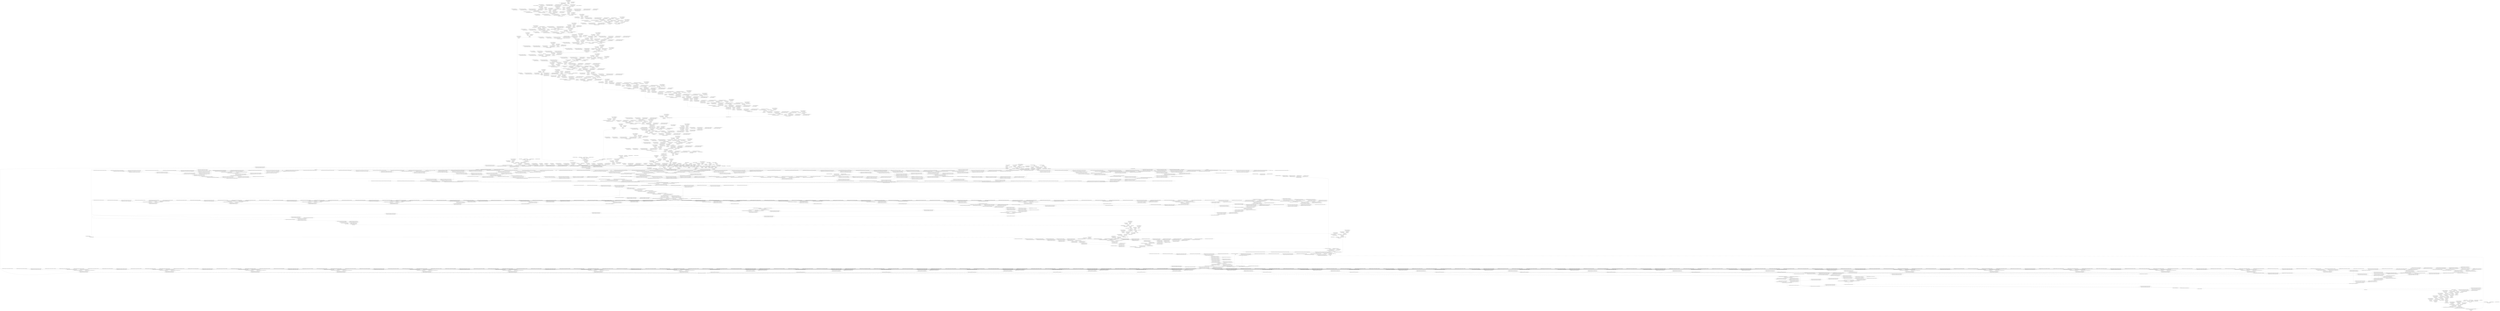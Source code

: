 strict digraph  {
self [op=Placeholder];
self_1 [op=Placeholder];
"maskrcnn/tf_op_layer_resnet50/Pad/resnet50/Pad/paddings" [op=Const];
"maskrcnn/tf_op_layer_resnet50/Pad/resnet50/Pad" [op=Pad];
"maskrcnn/conv2d/Sigmoid/ReadVariableOp/resource" [op=Placeholder];
"maskrcnn/conv2d/Sigmoid/ReadVariableOp" [op=ReadVariableOp];
"maskrcnn/conv2d/Sigmoid" [op=Sigmoid];
"maskrcnn/conv2d/Round" [op=Round];
"maskrcnn/conv2d/ReadVariableOp/resource" [op=Placeholder];
"maskrcnn/conv2d/ReadVariableOp" [op=ReadVariableOp];
"maskrcnn/conv2d/mul" [op=Mul];
"maskrcnn/conv2d/Conv2D" [op=Conv2D];
"maskrcnn/tf_op_layer_resnet50/initial_conv/resnet50/initial_conv" [op=Identity];
"maskrcnn/batch_normalization/ReadVariableOp/resource" [op=Placeholder];
"maskrcnn/batch_normalization/ReadVariableOp" [op=ReadVariableOp];
"maskrcnn/batch_normalization/ReadVariableOp_1/resource" [op=Placeholder];
"maskrcnn/batch_normalization/ReadVariableOp_1" [op=ReadVariableOp];
"maskrcnn/batch_normalization/FusedBatchNormV3/ReadVariableOp/resource" [op=Placeholder];
"maskrcnn/batch_normalization/FusedBatchNormV3/ReadVariableOp" [op=ReadVariableOp];
"maskrcnn/batch_normalization/FusedBatchNormV3/ReadVariableOp_1/resource" [op=Placeholder];
"maskrcnn/batch_normalization/FusedBatchNormV3/ReadVariableOp_1" [op=ReadVariableOp];
"maskrcnn/batch_normalization/FusedBatchNormV3" [op=FusedBatchNormV3];
"maskrcnn/tf_op_layer_resnet50/Relu/resnet50/Relu" [op=Relu];
"maskrcnn/max_pooling2d/MaxPool" [op=MaxPool];
"maskrcnn/tf_op_layer_resnet50/initial_max_pool/resnet50/initial_max_pool" [op=Identity];
"maskrcnn/conv2d_2/Sigmoid/ReadVariableOp/resource" [op=Placeholder];
"maskrcnn/conv2d_2/Sigmoid/ReadVariableOp" [op=ReadVariableOp];
"maskrcnn/conv2d_2/Sigmoid" [op=Sigmoid];
"maskrcnn/conv2d_2/Round" [op=Round];
"maskrcnn/conv2d_2/ReadVariableOp/resource" [op=Placeholder];
"maskrcnn/conv2d_2/ReadVariableOp" [op=ReadVariableOp];
"maskrcnn/conv2d_2/mul" [op=Mul];
"maskrcnn/conv2d_2/Conv2D" [op=Conv2D];
"maskrcnn/batch_normalization_2/ReadVariableOp/resource" [op=Placeholder];
"maskrcnn/batch_normalization_2/ReadVariableOp" [op=ReadVariableOp];
"maskrcnn/batch_normalization_2/ReadVariableOp_1/resource" [op=Placeholder];
"maskrcnn/batch_normalization_2/ReadVariableOp_1" [op=ReadVariableOp];
"maskrcnn/batch_normalization_2/FusedBatchNormV3/ReadVariableOp/resource" [op=Placeholder];
"maskrcnn/batch_normalization_2/FusedBatchNormV3/ReadVariableOp" [op=ReadVariableOp];
"maskrcnn/batch_normalization_2/FusedBatchNormV3/ReadVariableOp_1/resource" [op=Placeholder];
"maskrcnn/batch_normalization_2/FusedBatchNormV3/ReadVariableOp_1" [op=ReadVariableOp];
"maskrcnn/batch_normalization_2/FusedBatchNormV3" [op=FusedBatchNormV3];
"maskrcnn/tf_op_layer_resnet50/Relu_1/resnet50/Relu_1" [op=Relu];
"maskrcnn/conv2d_3/Sigmoid/ReadVariableOp/resource" [op=Placeholder];
"maskrcnn/conv2d_3/Sigmoid/ReadVariableOp" [op=ReadVariableOp];
"maskrcnn/conv2d_3/Sigmoid" [op=Sigmoid];
"maskrcnn/conv2d_3/Round" [op=Round];
"maskrcnn/conv2d_3/ReadVariableOp/resource" [op=Placeholder];
"maskrcnn/conv2d_3/ReadVariableOp" [op=ReadVariableOp];
"maskrcnn/conv2d_3/mul" [op=Mul];
"maskrcnn/conv2d_3/Conv2D" [op=Conv2D];
"maskrcnn/batch_normalization_3/ReadVariableOp/resource" [op=Placeholder];
"maskrcnn/batch_normalization_3/ReadVariableOp" [op=ReadVariableOp];
"maskrcnn/batch_normalization_3/ReadVariableOp_1/resource" [op=Placeholder];
"maskrcnn/batch_normalization_3/ReadVariableOp_1" [op=ReadVariableOp];
"maskrcnn/batch_normalization_3/FusedBatchNormV3/ReadVariableOp/resource" [op=Placeholder];
"maskrcnn/batch_normalization_3/FusedBatchNormV3/ReadVariableOp" [op=ReadVariableOp];
"maskrcnn/batch_normalization_3/FusedBatchNormV3/ReadVariableOp_1/resource" [op=Placeholder];
"maskrcnn/batch_normalization_3/FusedBatchNormV3/ReadVariableOp_1" [op=ReadVariableOp];
"maskrcnn/batch_normalization_3/FusedBatchNormV3" [op=FusedBatchNormV3];
"maskrcnn/tf_op_layer_resnet50/Relu_2/resnet50/Relu_2" [op=Relu];
"maskrcnn/conv2d_1/Sigmoid/ReadVariableOp/resource" [op=Placeholder];
"maskrcnn/conv2d_1/Sigmoid/ReadVariableOp" [op=ReadVariableOp];
"maskrcnn/conv2d_1/Sigmoid" [op=Sigmoid];
"maskrcnn/conv2d_1/Round" [op=Round];
"maskrcnn/conv2d_1/ReadVariableOp/resource" [op=Placeholder];
"maskrcnn/conv2d_1/ReadVariableOp" [op=ReadVariableOp];
"maskrcnn/conv2d_1/mul" [op=Mul];
"maskrcnn/conv2d_1/Conv2D" [op=Conv2D];
"maskrcnn/conv2d_4/Sigmoid/ReadVariableOp/resource" [op=Placeholder];
"maskrcnn/conv2d_4/Sigmoid/ReadVariableOp" [op=ReadVariableOp];
"maskrcnn/conv2d_4/Sigmoid" [op=Sigmoid];
"maskrcnn/conv2d_4/Round" [op=Round];
"maskrcnn/conv2d_4/ReadVariableOp/resource" [op=Placeholder];
"maskrcnn/conv2d_4/ReadVariableOp" [op=ReadVariableOp];
"maskrcnn/conv2d_4/mul" [op=Mul];
"maskrcnn/conv2d_4/Conv2D" [op=Conv2D];
"maskrcnn/batch_normalization_4/ReadVariableOp/resource" [op=Placeholder];
"maskrcnn/batch_normalization_4/ReadVariableOp" [op=ReadVariableOp];
"maskrcnn/batch_normalization_4/ReadVariableOp_1/resource" [op=Placeholder];
"maskrcnn/batch_normalization_4/ReadVariableOp_1" [op=ReadVariableOp];
"maskrcnn/batch_normalization_4/FusedBatchNormV3/ReadVariableOp/resource" [op=Placeholder];
"maskrcnn/batch_normalization_4/FusedBatchNormV3/ReadVariableOp" [op=ReadVariableOp];
"maskrcnn/batch_normalization_4/FusedBatchNormV3/ReadVariableOp_1/resource" [op=Placeholder];
"maskrcnn/batch_normalization_4/FusedBatchNormV3/ReadVariableOp_1" [op=ReadVariableOp];
"maskrcnn/batch_normalization_4/FusedBatchNormV3" [op=FusedBatchNormV3];
"maskrcnn/batch_normalization_1/ReadVariableOp/resource" [op=Placeholder];
"maskrcnn/batch_normalization_1/ReadVariableOp" [op=ReadVariableOp];
"maskrcnn/batch_normalization_1/ReadVariableOp_1/resource" [op=Placeholder];
"maskrcnn/batch_normalization_1/ReadVariableOp_1" [op=ReadVariableOp];
"maskrcnn/batch_normalization_1/FusedBatchNormV3/ReadVariableOp/resource" [op=Placeholder];
"maskrcnn/batch_normalization_1/FusedBatchNormV3/ReadVariableOp" [op=ReadVariableOp];
"maskrcnn/batch_normalization_1/FusedBatchNormV3/ReadVariableOp_1/resource" [op=Placeholder];
"maskrcnn/batch_normalization_1/FusedBatchNormV3/ReadVariableOp_1" [op=ReadVariableOp];
"maskrcnn/batch_normalization_1/FusedBatchNormV3" [op=FusedBatchNormV3];
"maskrcnn/tf_op_layer_resnet50/add/resnet50/add" [op=AddV2];
"maskrcnn/tf_op_layer_resnet50/Relu_3/resnet50/Relu_3" [op=Relu];
"maskrcnn/conv2d_5/Sigmoid/ReadVariableOp/resource" [op=Placeholder];
"maskrcnn/conv2d_5/Sigmoid/ReadVariableOp" [op=ReadVariableOp];
"maskrcnn/conv2d_5/Sigmoid" [op=Sigmoid];
"maskrcnn/conv2d_5/Round" [op=Round];
"maskrcnn/conv2d_5/ReadVariableOp/resource" [op=Placeholder];
"maskrcnn/conv2d_5/ReadVariableOp" [op=ReadVariableOp];
"maskrcnn/conv2d_5/mul" [op=Mul];
"maskrcnn/conv2d_5/Conv2D" [op=Conv2D];
"maskrcnn/batch_normalization_5/ReadVariableOp/resource" [op=Placeholder];
"maskrcnn/batch_normalization_5/ReadVariableOp" [op=ReadVariableOp];
"maskrcnn/batch_normalization_5/ReadVariableOp_1/resource" [op=Placeholder];
"maskrcnn/batch_normalization_5/ReadVariableOp_1" [op=ReadVariableOp];
"maskrcnn/batch_normalization_5/FusedBatchNormV3/ReadVariableOp/resource" [op=Placeholder];
"maskrcnn/batch_normalization_5/FusedBatchNormV3/ReadVariableOp" [op=ReadVariableOp];
"maskrcnn/batch_normalization_5/FusedBatchNormV3/ReadVariableOp_1/resource" [op=Placeholder];
"maskrcnn/batch_normalization_5/FusedBatchNormV3/ReadVariableOp_1" [op=ReadVariableOp];
"maskrcnn/batch_normalization_5/FusedBatchNormV3" [op=FusedBatchNormV3];
"maskrcnn/tf_op_layer_resnet50/Relu_4/resnet50/Relu_4" [op=Relu];
"maskrcnn/conv2d_6/Sigmoid/ReadVariableOp/resource" [op=Placeholder];
"maskrcnn/conv2d_6/Sigmoid/ReadVariableOp" [op=ReadVariableOp];
"maskrcnn/conv2d_6/Sigmoid" [op=Sigmoid];
"maskrcnn/conv2d_6/Round" [op=Round];
"maskrcnn/conv2d_6/ReadVariableOp/resource" [op=Placeholder];
"maskrcnn/conv2d_6/ReadVariableOp" [op=ReadVariableOp];
"maskrcnn/conv2d_6/mul" [op=Mul];
"maskrcnn/conv2d_6/Conv2D" [op=Conv2D];
"maskrcnn/batch_normalization_6/ReadVariableOp/resource" [op=Placeholder];
"maskrcnn/batch_normalization_6/ReadVariableOp" [op=ReadVariableOp];
"maskrcnn/batch_normalization_6/ReadVariableOp_1/resource" [op=Placeholder];
"maskrcnn/batch_normalization_6/ReadVariableOp_1" [op=ReadVariableOp];
"maskrcnn/batch_normalization_6/FusedBatchNormV3/ReadVariableOp/resource" [op=Placeholder];
"maskrcnn/batch_normalization_6/FusedBatchNormV3/ReadVariableOp" [op=ReadVariableOp];
"maskrcnn/batch_normalization_6/FusedBatchNormV3/ReadVariableOp_1/resource" [op=Placeholder];
"maskrcnn/batch_normalization_6/FusedBatchNormV3/ReadVariableOp_1" [op=ReadVariableOp];
"maskrcnn/batch_normalization_6/FusedBatchNormV3" [op=FusedBatchNormV3];
"maskrcnn/tf_op_layer_resnet50/Relu_5/resnet50/Relu_5" [op=Relu];
"maskrcnn/conv2d_7/Sigmoid/ReadVariableOp/resource" [op=Placeholder];
"maskrcnn/conv2d_7/Sigmoid/ReadVariableOp" [op=ReadVariableOp];
"maskrcnn/conv2d_7/Sigmoid" [op=Sigmoid];
"maskrcnn/conv2d_7/Round" [op=Round];
"maskrcnn/conv2d_7/ReadVariableOp/resource" [op=Placeholder];
"maskrcnn/conv2d_7/ReadVariableOp" [op=ReadVariableOp];
"maskrcnn/conv2d_7/mul" [op=Mul];
"maskrcnn/conv2d_7/Conv2D" [op=Conv2D];
"maskrcnn/batch_normalization_7/ReadVariableOp/resource" [op=Placeholder];
"maskrcnn/batch_normalization_7/ReadVariableOp" [op=ReadVariableOp];
"maskrcnn/batch_normalization_7/ReadVariableOp_1/resource" [op=Placeholder];
"maskrcnn/batch_normalization_7/ReadVariableOp_1" [op=ReadVariableOp];
"maskrcnn/batch_normalization_7/FusedBatchNormV3/ReadVariableOp/resource" [op=Placeholder];
"maskrcnn/batch_normalization_7/FusedBatchNormV3/ReadVariableOp" [op=ReadVariableOp];
"maskrcnn/batch_normalization_7/FusedBatchNormV3/ReadVariableOp_1/resource" [op=Placeholder];
"maskrcnn/batch_normalization_7/FusedBatchNormV3/ReadVariableOp_1" [op=ReadVariableOp];
"maskrcnn/batch_normalization_7/FusedBatchNormV3" [op=FusedBatchNormV3];
"maskrcnn/tf_op_layer_resnet50/add_1/resnet50/add_1" [op=AddV2];
"maskrcnn/tf_op_layer_resnet50/Relu_6/resnet50/Relu_6" [op=Relu];
"maskrcnn/conv2d_8/Sigmoid/ReadVariableOp/resource" [op=Placeholder];
"maskrcnn/conv2d_8/Sigmoid/ReadVariableOp" [op=ReadVariableOp];
"maskrcnn/conv2d_8/Sigmoid" [op=Sigmoid];
"maskrcnn/conv2d_8/Round" [op=Round];
"maskrcnn/conv2d_8/ReadVariableOp/resource" [op=Placeholder];
"maskrcnn/conv2d_8/ReadVariableOp" [op=ReadVariableOp];
"maskrcnn/conv2d_8/mul" [op=Mul];
"maskrcnn/conv2d_8/Conv2D" [op=Conv2D];
"maskrcnn/batch_normalization_8/ReadVariableOp/resource" [op=Placeholder];
"maskrcnn/batch_normalization_8/ReadVariableOp" [op=ReadVariableOp];
"maskrcnn/batch_normalization_8/ReadVariableOp_1/resource" [op=Placeholder];
"maskrcnn/batch_normalization_8/ReadVariableOp_1" [op=ReadVariableOp];
"maskrcnn/batch_normalization_8/FusedBatchNormV3/ReadVariableOp/resource" [op=Placeholder];
"maskrcnn/batch_normalization_8/FusedBatchNormV3/ReadVariableOp" [op=ReadVariableOp];
"maskrcnn/batch_normalization_8/FusedBatchNormV3/ReadVariableOp_1/resource" [op=Placeholder];
"maskrcnn/batch_normalization_8/FusedBatchNormV3/ReadVariableOp_1" [op=ReadVariableOp];
"maskrcnn/batch_normalization_8/FusedBatchNormV3" [op=FusedBatchNormV3];
"maskrcnn/tf_op_layer_resnet50/Relu_7/resnet50/Relu_7" [op=Relu];
"maskrcnn/conv2d_9/Sigmoid/ReadVariableOp/resource" [op=Placeholder];
"maskrcnn/conv2d_9/Sigmoid/ReadVariableOp" [op=ReadVariableOp];
"maskrcnn/conv2d_9/Sigmoid" [op=Sigmoid];
"maskrcnn/conv2d_9/Round" [op=Round];
"maskrcnn/conv2d_9/ReadVariableOp/resource" [op=Placeholder];
"maskrcnn/conv2d_9/ReadVariableOp" [op=ReadVariableOp];
"maskrcnn/conv2d_9/mul" [op=Mul];
"maskrcnn/conv2d_9/Conv2D" [op=Conv2D];
"maskrcnn/batch_normalization_9/ReadVariableOp/resource" [op=Placeholder];
"maskrcnn/batch_normalization_9/ReadVariableOp" [op=ReadVariableOp];
"maskrcnn/batch_normalization_9/ReadVariableOp_1/resource" [op=Placeholder];
"maskrcnn/batch_normalization_9/ReadVariableOp_1" [op=ReadVariableOp];
"maskrcnn/batch_normalization_9/FusedBatchNormV3/ReadVariableOp/resource" [op=Placeholder];
"maskrcnn/batch_normalization_9/FusedBatchNormV3/ReadVariableOp" [op=ReadVariableOp];
"maskrcnn/batch_normalization_9/FusedBatchNormV3/ReadVariableOp_1/resource" [op=Placeholder];
"maskrcnn/batch_normalization_9/FusedBatchNormV3/ReadVariableOp_1" [op=ReadVariableOp];
"maskrcnn/batch_normalization_9/FusedBatchNormV3" [op=FusedBatchNormV3];
"maskrcnn/tf_op_layer_resnet50/Relu_8/resnet50/Relu_8" [op=Relu];
"maskrcnn/conv2d_10/Sigmoid/ReadVariableOp/resource" [op=Placeholder];
"maskrcnn/conv2d_10/Sigmoid/ReadVariableOp" [op=ReadVariableOp];
"maskrcnn/conv2d_10/Sigmoid" [op=Sigmoid];
"maskrcnn/conv2d_10/Round" [op=Round];
"maskrcnn/conv2d_10/ReadVariableOp/resource" [op=Placeholder];
"maskrcnn/conv2d_10/ReadVariableOp" [op=ReadVariableOp];
"maskrcnn/conv2d_10/mul" [op=Mul];
"maskrcnn/conv2d_10/Conv2D" [op=Conv2D];
"maskrcnn/batch_normalization_10/ReadVariableOp/resource" [op=Placeholder];
"maskrcnn/batch_normalization_10/ReadVariableOp" [op=ReadVariableOp];
"maskrcnn/batch_normalization_10/ReadVariableOp_1/resource" [op=Placeholder];
"maskrcnn/batch_normalization_10/ReadVariableOp_1" [op=ReadVariableOp];
"maskrcnn/batch_normalization_10/FusedBatchNormV3/ReadVariableOp/resource" [op=Placeholder];
"maskrcnn/batch_normalization_10/FusedBatchNormV3/ReadVariableOp" [op=ReadVariableOp];
"maskrcnn/batch_normalization_10/FusedBatchNormV3/ReadVariableOp_1/resource" [op=Placeholder];
"maskrcnn/batch_normalization_10/FusedBatchNormV3/ReadVariableOp_1" [op=ReadVariableOp];
"maskrcnn/batch_normalization_10/FusedBatchNormV3" [op=FusedBatchNormV3];
"maskrcnn/tf_op_layer_resnet50/add_2/resnet50/add_2" [op=AddV2];
"maskrcnn/tf_op_layer_resnet50/Relu_9/resnet50/Relu_9" [op=Relu];
"maskrcnn/tf_op_layer_resnet50/block_group1/resnet50/block_group1" [op=Identity];
"maskrcnn/conv2d_12/Sigmoid/ReadVariableOp/resource" [op=Placeholder];
"maskrcnn/conv2d_12/Sigmoid/ReadVariableOp" [op=ReadVariableOp];
"maskrcnn/conv2d_12/Sigmoid" [op=Sigmoid];
"maskrcnn/conv2d_12/Round" [op=Round];
"maskrcnn/conv2d_12/ReadVariableOp/resource" [op=Placeholder];
"maskrcnn/conv2d_12/ReadVariableOp" [op=ReadVariableOp];
"maskrcnn/conv2d_12/mul" [op=Mul];
"maskrcnn/conv2d_12/Conv2D" [op=Conv2D];
"maskrcnn/batch_normalization_12/ReadVariableOp/resource" [op=Placeholder];
"maskrcnn/batch_normalization_12/ReadVariableOp" [op=ReadVariableOp];
"maskrcnn/batch_normalization_12/ReadVariableOp_1/resource" [op=Placeholder];
"maskrcnn/batch_normalization_12/ReadVariableOp_1" [op=ReadVariableOp];
"maskrcnn/batch_normalization_12/FusedBatchNormV3/ReadVariableOp/resource" [op=Placeholder];
"maskrcnn/batch_normalization_12/FusedBatchNormV3/ReadVariableOp" [op=ReadVariableOp];
"maskrcnn/batch_normalization_12/FusedBatchNormV3/ReadVariableOp_1/resource" [op=Placeholder];
"maskrcnn/batch_normalization_12/FusedBatchNormV3/ReadVariableOp_1" [op=ReadVariableOp];
"maskrcnn/batch_normalization_12/FusedBatchNormV3" [op=FusedBatchNormV3];
"maskrcnn/tf_op_layer_resnet50/Relu_10/resnet50/Relu_10" [op=Relu];
"maskrcnn/tf_op_layer_resnet50/Pad_2/resnet50/Pad_2/paddings" [op=Const];
"maskrcnn/tf_op_layer_resnet50/Pad_2/resnet50/Pad_2" [op=Pad];
"maskrcnn/conv2d_13/Sigmoid/ReadVariableOp/resource" [op=Placeholder];
"maskrcnn/conv2d_13/Sigmoid/ReadVariableOp" [op=ReadVariableOp];
"maskrcnn/conv2d_13/Sigmoid" [op=Sigmoid];
"maskrcnn/conv2d_13/Round" [op=Round];
"maskrcnn/conv2d_13/ReadVariableOp/resource" [op=Placeholder];
"maskrcnn/conv2d_13/ReadVariableOp" [op=ReadVariableOp];
"maskrcnn/conv2d_13/mul" [op=Mul];
"maskrcnn/conv2d_13/Conv2D" [op=Conv2D];
"maskrcnn/batch_normalization_13/ReadVariableOp/resource" [op=Placeholder];
"maskrcnn/batch_normalization_13/ReadVariableOp" [op=ReadVariableOp];
"maskrcnn/batch_normalization_13/ReadVariableOp_1/resource" [op=Placeholder];
"maskrcnn/batch_normalization_13/ReadVariableOp_1" [op=ReadVariableOp];
"maskrcnn/batch_normalization_13/FusedBatchNormV3/ReadVariableOp/resource" [op=Placeholder];
"maskrcnn/batch_normalization_13/FusedBatchNormV3/ReadVariableOp" [op=ReadVariableOp];
"maskrcnn/batch_normalization_13/FusedBatchNormV3/ReadVariableOp_1/resource" [op=Placeholder];
"maskrcnn/batch_normalization_13/FusedBatchNormV3/ReadVariableOp_1" [op=ReadVariableOp];
"maskrcnn/batch_normalization_13/FusedBatchNormV3" [op=FusedBatchNormV3];
"maskrcnn/tf_op_layer_resnet50/Pad_1/resnet50/Pad_1/paddings" [op=Const];
"maskrcnn/tf_op_layer_resnet50/Pad_1/resnet50/Pad_1" [op=Pad];
"maskrcnn/tf_op_layer_resnet50/Relu_11/resnet50/Relu_11" [op=Relu];
"maskrcnn/conv2d_11/Sigmoid/ReadVariableOp/resource" [op=Placeholder];
"maskrcnn/conv2d_11/Sigmoid/ReadVariableOp" [op=ReadVariableOp];
"maskrcnn/conv2d_11/Sigmoid" [op=Sigmoid];
"maskrcnn/conv2d_11/Round" [op=Round];
"maskrcnn/conv2d_11/ReadVariableOp/resource" [op=Placeholder];
"maskrcnn/conv2d_11/ReadVariableOp" [op=ReadVariableOp];
"maskrcnn/conv2d_11/mul" [op=Mul];
"maskrcnn/conv2d_11/Conv2D" [op=Conv2D];
"maskrcnn/conv2d_14/Sigmoid/ReadVariableOp/resource" [op=Placeholder];
"maskrcnn/conv2d_14/Sigmoid/ReadVariableOp" [op=ReadVariableOp];
"maskrcnn/conv2d_14/Sigmoid" [op=Sigmoid];
"maskrcnn/conv2d_14/Round" [op=Round];
"maskrcnn/conv2d_14/ReadVariableOp/resource" [op=Placeholder];
"maskrcnn/conv2d_14/ReadVariableOp" [op=ReadVariableOp];
"maskrcnn/conv2d_14/mul" [op=Mul];
"maskrcnn/conv2d_14/Conv2D" [op=Conv2D];
"maskrcnn/batch_normalization_14/ReadVariableOp/resource" [op=Placeholder];
"maskrcnn/batch_normalization_14/ReadVariableOp" [op=ReadVariableOp];
"maskrcnn/batch_normalization_14/ReadVariableOp_1/resource" [op=Placeholder];
"maskrcnn/batch_normalization_14/ReadVariableOp_1" [op=ReadVariableOp];
"maskrcnn/batch_normalization_14/FusedBatchNormV3/ReadVariableOp/resource" [op=Placeholder];
"maskrcnn/batch_normalization_14/FusedBatchNormV3/ReadVariableOp" [op=ReadVariableOp];
"maskrcnn/batch_normalization_14/FusedBatchNormV3/ReadVariableOp_1/resource" [op=Placeholder];
"maskrcnn/batch_normalization_14/FusedBatchNormV3/ReadVariableOp_1" [op=ReadVariableOp];
"maskrcnn/batch_normalization_14/FusedBatchNormV3" [op=FusedBatchNormV3];
"maskrcnn/batch_normalization_11/ReadVariableOp/resource" [op=Placeholder];
"maskrcnn/batch_normalization_11/ReadVariableOp" [op=ReadVariableOp];
"maskrcnn/batch_normalization_11/ReadVariableOp_1/resource" [op=Placeholder];
"maskrcnn/batch_normalization_11/ReadVariableOp_1" [op=ReadVariableOp];
"maskrcnn/batch_normalization_11/FusedBatchNormV3/ReadVariableOp/resource" [op=Placeholder];
"maskrcnn/batch_normalization_11/FusedBatchNormV3/ReadVariableOp" [op=ReadVariableOp];
"maskrcnn/batch_normalization_11/FusedBatchNormV3/ReadVariableOp_1/resource" [op=Placeholder];
"maskrcnn/batch_normalization_11/FusedBatchNormV3/ReadVariableOp_1" [op=ReadVariableOp];
"maskrcnn/batch_normalization_11/FusedBatchNormV3" [op=FusedBatchNormV3];
"maskrcnn/tf_op_layer_resnet50/add_3/resnet50/add_3" [op=AddV2];
"maskrcnn/tf_op_layer_resnet50/Relu_12/resnet50/Relu_12" [op=Relu];
"maskrcnn/conv2d_15/Sigmoid/ReadVariableOp/resource" [op=Placeholder];
"maskrcnn/conv2d_15/Sigmoid/ReadVariableOp" [op=ReadVariableOp];
"maskrcnn/conv2d_15/Sigmoid" [op=Sigmoid];
"maskrcnn/conv2d_15/Round" [op=Round];
"maskrcnn/conv2d_15/ReadVariableOp/resource" [op=Placeholder];
"maskrcnn/conv2d_15/ReadVariableOp" [op=ReadVariableOp];
"maskrcnn/conv2d_15/mul" [op=Mul];
"maskrcnn/conv2d_15/Conv2D" [op=Conv2D];
"maskrcnn/batch_normalization_15/ReadVariableOp/resource" [op=Placeholder];
"maskrcnn/batch_normalization_15/ReadVariableOp" [op=ReadVariableOp];
"maskrcnn/batch_normalization_15/ReadVariableOp_1/resource" [op=Placeholder];
"maskrcnn/batch_normalization_15/ReadVariableOp_1" [op=ReadVariableOp];
"maskrcnn/batch_normalization_15/FusedBatchNormV3/ReadVariableOp/resource" [op=Placeholder];
"maskrcnn/batch_normalization_15/FusedBatchNormV3/ReadVariableOp" [op=ReadVariableOp];
"maskrcnn/batch_normalization_15/FusedBatchNormV3/ReadVariableOp_1/resource" [op=Placeholder];
"maskrcnn/batch_normalization_15/FusedBatchNormV3/ReadVariableOp_1" [op=ReadVariableOp];
"maskrcnn/batch_normalization_15/FusedBatchNormV3" [op=FusedBatchNormV3];
"maskrcnn/tf_op_layer_resnet50/Relu_13/resnet50/Relu_13" [op=Relu];
"maskrcnn/conv2d_16/Sigmoid/ReadVariableOp/resource" [op=Placeholder];
"maskrcnn/conv2d_16/Sigmoid/ReadVariableOp" [op=ReadVariableOp];
"maskrcnn/conv2d_16/Sigmoid" [op=Sigmoid];
"maskrcnn/conv2d_16/Round" [op=Round];
"maskrcnn/conv2d_16/ReadVariableOp/resource" [op=Placeholder];
"maskrcnn/conv2d_16/ReadVariableOp" [op=ReadVariableOp];
"maskrcnn/conv2d_16/mul" [op=Mul];
"maskrcnn/conv2d_16/Conv2D" [op=Conv2D];
"maskrcnn/batch_normalization_16/ReadVariableOp/resource" [op=Placeholder];
"maskrcnn/batch_normalization_16/ReadVariableOp" [op=ReadVariableOp];
"maskrcnn/batch_normalization_16/ReadVariableOp_1/resource" [op=Placeholder];
"maskrcnn/batch_normalization_16/ReadVariableOp_1" [op=ReadVariableOp];
"maskrcnn/batch_normalization_16/FusedBatchNormV3/ReadVariableOp/resource" [op=Placeholder];
"maskrcnn/batch_normalization_16/FusedBatchNormV3/ReadVariableOp" [op=ReadVariableOp];
"maskrcnn/batch_normalization_16/FusedBatchNormV3/ReadVariableOp_1/resource" [op=Placeholder];
"maskrcnn/batch_normalization_16/FusedBatchNormV3/ReadVariableOp_1" [op=ReadVariableOp];
"maskrcnn/batch_normalization_16/FusedBatchNormV3" [op=FusedBatchNormV3];
"maskrcnn/tf_op_layer_resnet50/Relu_14/resnet50/Relu_14" [op=Relu];
"maskrcnn/conv2d_17/Sigmoid/ReadVariableOp/resource" [op=Placeholder];
"maskrcnn/conv2d_17/Sigmoid/ReadVariableOp" [op=ReadVariableOp];
"maskrcnn/conv2d_17/Sigmoid" [op=Sigmoid];
"maskrcnn/conv2d_17/Round" [op=Round];
"maskrcnn/conv2d_17/ReadVariableOp/resource" [op=Placeholder];
"maskrcnn/conv2d_17/ReadVariableOp" [op=ReadVariableOp];
"maskrcnn/conv2d_17/mul" [op=Mul];
"maskrcnn/conv2d_17/Conv2D" [op=Conv2D];
"maskrcnn/batch_normalization_17/ReadVariableOp/resource" [op=Placeholder];
"maskrcnn/batch_normalization_17/ReadVariableOp" [op=ReadVariableOp];
"maskrcnn/batch_normalization_17/ReadVariableOp_1/resource" [op=Placeholder];
"maskrcnn/batch_normalization_17/ReadVariableOp_1" [op=ReadVariableOp];
"maskrcnn/batch_normalization_17/FusedBatchNormV3/ReadVariableOp/resource" [op=Placeholder];
"maskrcnn/batch_normalization_17/FusedBatchNormV3/ReadVariableOp" [op=ReadVariableOp];
"maskrcnn/batch_normalization_17/FusedBatchNormV3/ReadVariableOp_1/resource" [op=Placeholder];
"maskrcnn/batch_normalization_17/FusedBatchNormV3/ReadVariableOp_1" [op=ReadVariableOp];
"maskrcnn/batch_normalization_17/FusedBatchNormV3" [op=FusedBatchNormV3];
"maskrcnn/tf_op_layer_resnet50/add_4/resnet50/add_4" [op=AddV2];
"maskrcnn/tf_op_layer_resnet50/Relu_15/resnet50/Relu_15" [op=Relu];
"maskrcnn/conv2d_18/Sigmoid/ReadVariableOp/resource" [op=Placeholder];
"maskrcnn/conv2d_18/Sigmoid/ReadVariableOp" [op=ReadVariableOp];
"maskrcnn/conv2d_18/Sigmoid" [op=Sigmoid];
"maskrcnn/conv2d_18/Round" [op=Round];
"maskrcnn/conv2d_18/ReadVariableOp/resource" [op=Placeholder];
"maskrcnn/conv2d_18/ReadVariableOp" [op=ReadVariableOp];
"maskrcnn/conv2d_18/mul" [op=Mul];
"maskrcnn/conv2d_18/Conv2D" [op=Conv2D];
"maskrcnn/batch_normalization_18/ReadVariableOp/resource" [op=Placeholder];
"maskrcnn/batch_normalization_18/ReadVariableOp" [op=ReadVariableOp];
"maskrcnn/batch_normalization_18/ReadVariableOp_1/resource" [op=Placeholder];
"maskrcnn/batch_normalization_18/ReadVariableOp_1" [op=ReadVariableOp];
"maskrcnn/batch_normalization_18/FusedBatchNormV3/ReadVariableOp/resource" [op=Placeholder];
"maskrcnn/batch_normalization_18/FusedBatchNormV3/ReadVariableOp" [op=ReadVariableOp];
"maskrcnn/batch_normalization_18/FusedBatchNormV3/ReadVariableOp_1/resource" [op=Placeholder];
"maskrcnn/batch_normalization_18/FusedBatchNormV3/ReadVariableOp_1" [op=ReadVariableOp];
"maskrcnn/batch_normalization_18/FusedBatchNormV3" [op=FusedBatchNormV3];
"maskrcnn/tf_op_layer_resnet50/Relu_16/resnet50/Relu_16" [op=Relu];
"maskrcnn/conv2d_19/Sigmoid/ReadVariableOp/resource" [op=Placeholder];
"maskrcnn/conv2d_19/Sigmoid/ReadVariableOp" [op=ReadVariableOp];
"maskrcnn/conv2d_19/Sigmoid" [op=Sigmoid];
"maskrcnn/conv2d_19/Round" [op=Round];
"maskrcnn/conv2d_19/ReadVariableOp/resource" [op=Placeholder];
"maskrcnn/conv2d_19/ReadVariableOp" [op=ReadVariableOp];
"maskrcnn/conv2d_19/mul" [op=Mul];
"maskrcnn/conv2d_19/Conv2D" [op=Conv2D];
"maskrcnn/batch_normalization_19/ReadVariableOp/resource" [op=Placeholder];
"maskrcnn/batch_normalization_19/ReadVariableOp" [op=ReadVariableOp];
"maskrcnn/batch_normalization_19/ReadVariableOp_1/resource" [op=Placeholder];
"maskrcnn/batch_normalization_19/ReadVariableOp_1" [op=ReadVariableOp];
"maskrcnn/batch_normalization_19/FusedBatchNormV3/ReadVariableOp/resource" [op=Placeholder];
"maskrcnn/batch_normalization_19/FusedBatchNormV3/ReadVariableOp" [op=ReadVariableOp];
"maskrcnn/batch_normalization_19/FusedBatchNormV3/ReadVariableOp_1/resource" [op=Placeholder];
"maskrcnn/batch_normalization_19/FusedBatchNormV3/ReadVariableOp_1" [op=ReadVariableOp];
"maskrcnn/batch_normalization_19/FusedBatchNormV3" [op=FusedBatchNormV3];
"maskrcnn/tf_op_layer_resnet50/Relu_17/resnet50/Relu_17" [op=Relu];
"maskrcnn/conv2d_20/Sigmoid/ReadVariableOp/resource" [op=Placeholder];
"maskrcnn/conv2d_20/Sigmoid/ReadVariableOp" [op=ReadVariableOp];
"maskrcnn/conv2d_20/Sigmoid" [op=Sigmoid];
"maskrcnn/conv2d_20/Round" [op=Round];
"maskrcnn/conv2d_20/ReadVariableOp/resource" [op=Placeholder];
"maskrcnn/conv2d_20/ReadVariableOp" [op=ReadVariableOp];
"maskrcnn/conv2d_20/mul" [op=Mul];
"maskrcnn/conv2d_20/Conv2D" [op=Conv2D];
"maskrcnn/batch_normalization_20/ReadVariableOp/resource" [op=Placeholder];
"maskrcnn/batch_normalization_20/ReadVariableOp" [op=ReadVariableOp];
"maskrcnn/batch_normalization_20/ReadVariableOp_1/resource" [op=Placeholder];
"maskrcnn/batch_normalization_20/ReadVariableOp_1" [op=ReadVariableOp];
"maskrcnn/batch_normalization_20/FusedBatchNormV3/ReadVariableOp/resource" [op=Placeholder];
"maskrcnn/batch_normalization_20/FusedBatchNormV3/ReadVariableOp" [op=ReadVariableOp];
"maskrcnn/batch_normalization_20/FusedBatchNormV3/ReadVariableOp_1/resource" [op=Placeholder];
"maskrcnn/batch_normalization_20/FusedBatchNormV3/ReadVariableOp_1" [op=ReadVariableOp];
"maskrcnn/batch_normalization_20/FusedBatchNormV3" [op=FusedBatchNormV3];
"maskrcnn/tf_op_layer_resnet50/add_5/resnet50/add_5" [op=AddV2];
"maskrcnn/tf_op_layer_resnet50/Relu_18/resnet50/Relu_18" [op=Relu];
"maskrcnn/conv2d_21/Sigmoid/ReadVariableOp/resource" [op=Placeholder];
"maskrcnn/conv2d_21/Sigmoid/ReadVariableOp" [op=ReadVariableOp];
"maskrcnn/conv2d_21/Sigmoid" [op=Sigmoid];
"maskrcnn/conv2d_21/Round" [op=Round];
"maskrcnn/conv2d_21/ReadVariableOp/resource" [op=Placeholder];
"maskrcnn/conv2d_21/ReadVariableOp" [op=ReadVariableOp];
"maskrcnn/conv2d_21/mul" [op=Mul];
"maskrcnn/conv2d_21/Conv2D" [op=Conv2D];
"maskrcnn/batch_normalization_21/ReadVariableOp/resource" [op=Placeholder];
"maskrcnn/batch_normalization_21/ReadVariableOp" [op=ReadVariableOp];
"maskrcnn/batch_normalization_21/ReadVariableOp_1/resource" [op=Placeholder];
"maskrcnn/batch_normalization_21/ReadVariableOp_1" [op=ReadVariableOp];
"maskrcnn/batch_normalization_21/FusedBatchNormV3/ReadVariableOp/resource" [op=Placeholder];
"maskrcnn/batch_normalization_21/FusedBatchNormV3/ReadVariableOp" [op=ReadVariableOp];
"maskrcnn/batch_normalization_21/FusedBatchNormV3/ReadVariableOp_1/resource" [op=Placeholder];
"maskrcnn/batch_normalization_21/FusedBatchNormV3/ReadVariableOp_1" [op=ReadVariableOp];
"maskrcnn/batch_normalization_21/FusedBatchNormV3" [op=FusedBatchNormV3];
"maskrcnn/tf_op_layer_resnet50/Relu_19/resnet50/Relu_19" [op=Relu];
"maskrcnn/conv2d_22/Sigmoid/ReadVariableOp/resource" [op=Placeholder];
"maskrcnn/conv2d_22/Sigmoid/ReadVariableOp" [op=ReadVariableOp];
"maskrcnn/conv2d_22/Sigmoid" [op=Sigmoid];
"maskrcnn/conv2d_22/Round" [op=Round];
"maskrcnn/conv2d_22/ReadVariableOp/resource" [op=Placeholder];
"maskrcnn/conv2d_22/ReadVariableOp" [op=ReadVariableOp];
"maskrcnn/conv2d_22/mul" [op=Mul];
"maskrcnn/conv2d_22/Conv2D" [op=Conv2D];
"maskrcnn/batch_normalization_22/ReadVariableOp/resource" [op=Placeholder];
"maskrcnn/batch_normalization_22/ReadVariableOp" [op=ReadVariableOp];
"maskrcnn/batch_normalization_22/ReadVariableOp_1/resource" [op=Placeholder];
"maskrcnn/batch_normalization_22/ReadVariableOp_1" [op=ReadVariableOp];
"maskrcnn/batch_normalization_22/FusedBatchNormV3/ReadVariableOp/resource" [op=Placeholder];
"maskrcnn/batch_normalization_22/FusedBatchNormV3/ReadVariableOp" [op=ReadVariableOp];
"maskrcnn/batch_normalization_22/FusedBatchNormV3/ReadVariableOp_1/resource" [op=Placeholder];
"maskrcnn/batch_normalization_22/FusedBatchNormV3/ReadVariableOp_1" [op=ReadVariableOp];
"maskrcnn/batch_normalization_22/FusedBatchNormV3" [op=FusedBatchNormV3];
"maskrcnn/tf_op_layer_resnet50/Relu_20/resnet50/Relu_20" [op=Relu];
"maskrcnn/conv2d_23/Sigmoid/ReadVariableOp/resource" [op=Placeholder];
"maskrcnn/conv2d_23/Sigmoid/ReadVariableOp" [op=ReadVariableOp];
"maskrcnn/conv2d_23/Sigmoid" [op=Sigmoid];
"maskrcnn/conv2d_23/Round" [op=Round];
"maskrcnn/conv2d_23/ReadVariableOp/resource" [op=Placeholder];
"maskrcnn/conv2d_23/ReadVariableOp" [op=ReadVariableOp];
"maskrcnn/conv2d_23/mul" [op=Mul];
"maskrcnn/conv2d_23/Conv2D" [op=Conv2D];
"maskrcnn/batch_normalization_23/ReadVariableOp/resource" [op=Placeholder];
"maskrcnn/batch_normalization_23/ReadVariableOp" [op=ReadVariableOp];
"maskrcnn/batch_normalization_23/ReadVariableOp_1/resource" [op=Placeholder];
"maskrcnn/batch_normalization_23/ReadVariableOp_1" [op=ReadVariableOp];
"maskrcnn/batch_normalization_23/FusedBatchNormV3/ReadVariableOp/resource" [op=Placeholder];
"maskrcnn/batch_normalization_23/FusedBatchNormV3/ReadVariableOp" [op=ReadVariableOp];
"maskrcnn/batch_normalization_23/FusedBatchNormV3/ReadVariableOp_1/resource" [op=Placeholder];
"maskrcnn/batch_normalization_23/FusedBatchNormV3/ReadVariableOp_1" [op=ReadVariableOp];
"maskrcnn/batch_normalization_23/FusedBatchNormV3" [op=FusedBatchNormV3];
"maskrcnn/tf_op_layer_resnet50/add_6/resnet50/add_6" [op=AddV2];
"maskrcnn/tf_op_layer_resnet50/Relu_21/resnet50/Relu_21" [op=Relu];
"maskrcnn/tf_op_layer_resnet50/block_group2/resnet50/block_group2" [op=Identity];
"maskrcnn/conv2d_25/Sigmoid/ReadVariableOp/resource" [op=Placeholder];
"maskrcnn/conv2d_25/Sigmoid/ReadVariableOp" [op=ReadVariableOp];
"maskrcnn/conv2d_25/Sigmoid" [op=Sigmoid];
"maskrcnn/conv2d_25/Round" [op=Round];
"maskrcnn/conv2d_25/ReadVariableOp/resource" [op=Placeholder];
"maskrcnn/conv2d_25/ReadVariableOp" [op=ReadVariableOp];
"maskrcnn/conv2d_25/mul" [op=Mul];
"maskrcnn/conv2d_25/Conv2D" [op=Conv2D];
"maskrcnn/batch_normalization_25/ReadVariableOp/resource" [op=Placeholder];
"maskrcnn/batch_normalization_25/ReadVariableOp" [op=ReadVariableOp];
"maskrcnn/batch_normalization_25/ReadVariableOp_1/resource" [op=Placeholder];
"maskrcnn/batch_normalization_25/ReadVariableOp_1" [op=ReadVariableOp];
"maskrcnn/batch_normalization_25/FusedBatchNormV3/ReadVariableOp/resource" [op=Placeholder];
"maskrcnn/batch_normalization_25/FusedBatchNormV3/ReadVariableOp" [op=ReadVariableOp];
"maskrcnn/batch_normalization_25/FusedBatchNormV3/ReadVariableOp_1/resource" [op=Placeholder];
"maskrcnn/batch_normalization_25/FusedBatchNormV3/ReadVariableOp_1" [op=ReadVariableOp];
"maskrcnn/batch_normalization_25/FusedBatchNormV3" [op=FusedBatchNormV3];
"maskrcnn/tf_op_layer_resnet50/Relu_22/resnet50/Relu_22" [op=Relu];
"maskrcnn/tf_op_layer_resnet50/Pad_4/resnet50/Pad_4/paddings" [op=Const];
"maskrcnn/tf_op_layer_resnet50/Pad_4/resnet50/Pad_4" [op=Pad];
"maskrcnn/conv2d_26/Sigmoid/ReadVariableOp/resource" [op=Placeholder];
"maskrcnn/conv2d_26/Sigmoid/ReadVariableOp" [op=ReadVariableOp];
"maskrcnn/conv2d_26/Sigmoid" [op=Sigmoid];
"maskrcnn/conv2d_26/Round" [op=Round];
"maskrcnn/conv2d_26/ReadVariableOp/resource" [op=Placeholder];
"maskrcnn/conv2d_26/ReadVariableOp" [op=ReadVariableOp];
"maskrcnn/conv2d_26/mul" [op=Mul];
"maskrcnn/conv2d_26/Conv2D" [op=Conv2D];
"maskrcnn/batch_normalization_26/ReadVariableOp/resource" [op=Placeholder];
"maskrcnn/batch_normalization_26/ReadVariableOp" [op=ReadVariableOp];
"maskrcnn/batch_normalization_26/ReadVariableOp_1/resource" [op=Placeholder];
"maskrcnn/batch_normalization_26/ReadVariableOp_1" [op=ReadVariableOp];
"maskrcnn/batch_normalization_26/FusedBatchNormV3/ReadVariableOp/resource" [op=Placeholder];
"maskrcnn/batch_normalization_26/FusedBatchNormV3/ReadVariableOp" [op=ReadVariableOp];
"maskrcnn/batch_normalization_26/FusedBatchNormV3/ReadVariableOp_1/resource" [op=Placeholder];
"maskrcnn/batch_normalization_26/FusedBatchNormV3/ReadVariableOp_1" [op=ReadVariableOp];
"maskrcnn/batch_normalization_26/FusedBatchNormV3" [op=FusedBatchNormV3];
"maskrcnn/tf_op_layer_resnet50/Pad_3/resnet50/Pad_3/paddings" [op=Const];
"maskrcnn/tf_op_layer_resnet50/Pad_3/resnet50/Pad_3" [op=Pad];
"maskrcnn/tf_op_layer_resnet50/Relu_23/resnet50/Relu_23" [op=Relu];
"maskrcnn/conv2d_24/Sigmoid/ReadVariableOp/resource" [op=Placeholder];
"maskrcnn/conv2d_24/Sigmoid/ReadVariableOp" [op=ReadVariableOp];
"maskrcnn/conv2d_24/Sigmoid" [op=Sigmoid];
"maskrcnn/conv2d_24/Round" [op=Round];
"maskrcnn/conv2d_24/ReadVariableOp/resource" [op=Placeholder];
"maskrcnn/conv2d_24/ReadVariableOp" [op=ReadVariableOp];
"maskrcnn/conv2d_24/mul" [op=Mul];
"maskrcnn/conv2d_24/Conv2D" [op=Conv2D];
"maskrcnn/conv2d_27/Sigmoid/ReadVariableOp/resource" [op=Placeholder];
"maskrcnn/conv2d_27/Sigmoid/ReadVariableOp" [op=ReadVariableOp];
"maskrcnn/conv2d_27/Sigmoid" [op=Sigmoid];
"maskrcnn/conv2d_27/Round" [op=Round];
"maskrcnn/conv2d_27/ReadVariableOp/resource" [op=Placeholder];
"maskrcnn/conv2d_27/ReadVariableOp" [op=ReadVariableOp];
"maskrcnn/conv2d_27/mul" [op=Mul];
"maskrcnn/conv2d_27/Conv2D" [op=Conv2D];
"maskrcnn/batch_normalization_27/ReadVariableOp/resource" [op=Placeholder];
"maskrcnn/batch_normalization_27/ReadVariableOp" [op=ReadVariableOp];
"maskrcnn/batch_normalization_27/ReadVariableOp_1/resource" [op=Placeholder];
"maskrcnn/batch_normalization_27/ReadVariableOp_1" [op=ReadVariableOp];
"maskrcnn/batch_normalization_27/FusedBatchNormV3/ReadVariableOp/resource" [op=Placeholder];
"maskrcnn/batch_normalization_27/FusedBatchNormV3/ReadVariableOp" [op=ReadVariableOp];
"maskrcnn/batch_normalization_27/FusedBatchNormV3/ReadVariableOp_1/resource" [op=Placeholder];
"maskrcnn/batch_normalization_27/FusedBatchNormV3/ReadVariableOp_1" [op=ReadVariableOp];
"maskrcnn/batch_normalization_27/FusedBatchNormV3" [op=FusedBatchNormV3];
"maskrcnn/batch_normalization_24/ReadVariableOp/resource" [op=Placeholder];
"maskrcnn/batch_normalization_24/ReadVariableOp" [op=ReadVariableOp];
"maskrcnn/batch_normalization_24/ReadVariableOp_1/resource" [op=Placeholder];
"maskrcnn/batch_normalization_24/ReadVariableOp_1" [op=ReadVariableOp];
"maskrcnn/batch_normalization_24/FusedBatchNormV3/ReadVariableOp/resource" [op=Placeholder];
"maskrcnn/batch_normalization_24/FusedBatchNormV3/ReadVariableOp" [op=ReadVariableOp];
"maskrcnn/batch_normalization_24/FusedBatchNormV3/ReadVariableOp_1/resource" [op=Placeholder];
"maskrcnn/batch_normalization_24/FusedBatchNormV3/ReadVariableOp_1" [op=ReadVariableOp];
"maskrcnn/batch_normalization_24/FusedBatchNormV3" [op=FusedBatchNormV3];
"maskrcnn/tf_op_layer_resnet50/add_7/resnet50/add_7" [op=AddV2];
"maskrcnn/tf_op_layer_resnet50/Relu_24/resnet50/Relu_24" [op=Relu];
"maskrcnn/conv2d_28/Sigmoid/ReadVariableOp/resource" [op=Placeholder];
"maskrcnn/conv2d_28/Sigmoid/ReadVariableOp" [op=ReadVariableOp];
"maskrcnn/conv2d_28/Sigmoid" [op=Sigmoid];
"maskrcnn/conv2d_28/Round" [op=Round];
"maskrcnn/conv2d_28/ReadVariableOp/resource" [op=Placeholder];
"maskrcnn/conv2d_28/ReadVariableOp" [op=ReadVariableOp];
"maskrcnn/conv2d_28/mul" [op=Mul];
"maskrcnn/conv2d_28/Conv2D" [op=Conv2D];
"maskrcnn/batch_normalization_28/ReadVariableOp/resource" [op=Placeholder];
"maskrcnn/batch_normalization_28/ReadVariableOp" [op=ReadVariableOp];
"maskrcnn/batch_normalization_28/ReadVariableOp_1/resource" [op=Placeholder];
"maskrcnn/batch_normalization_28/ReadVariableOp_1" [op=ReadVariableOp];
"maskrcnn/batch_normalization_28/FusedBatchNormV3/ReadVariableOp/resource" [op=Placeholder];
"maskrcnn/batch_normalization_28/FusedBatchNormV3/ReadVariableOp" [op=ReadVariableOp];
"maskrcnn/batch_normalization_28/FusedBatchNormV3/ReadVariableOp_1/resource" [op=Placeholder];
"maskrcnn/batch_normalization_28/FusedBatchNormV3/ReadVariableOp_1" [op=ReadVariableOp];
"maskrcnn/batch_normalization_28/FusedBatchNormV3" [op=FusedBatchNormV3];
"maskrcnn/tf_op_layer_resnet50/Relu_25/resnet50/Relu_25" [op=Relu];
"maskrcnn/conv2d_29/Sigmoid/ReadVariableOp/resource" [op=Placeholder];
"maskrcnn/conv2d_29/Sigmoid/ReadVariableOp" [op=ReadVariableOp];
"maskrcnn/conv2d_29/Sigmoid" [op=Sigmoid];
"maskrcnn/conv2d_29/Round" [op=Round];
"maskrcnn/conv2d_29/ReadVariableOp/resource" [op=Placeholder];
"maskrcnn/conv2d_29/ReadVariableOp" [op=ReadVariableOp];
"maskrcnn/conv2d_29/mul" [op=Mul];
"maskrcnn/conv2d_29/Conv2D" [op=Conv2D];
"maskrcnn/batch_normalization_29/ReadVariableOp/resource" [op=Placeholder];
"maskrcnn/batch_normalization_29/ReadVariableOp" [op=ReadVariableOp];
"maskrcnn/batch_normalization_29/ReadVariableOp_1/resource" [op=Placeholder];
"maskrcnn/batch_normalization_29/ReadVariableOp_1" [op=ReadVariableOp];
"maskrcnn/batch_normalization_29/FusedBatchNormV3/ReadVariableOp/resource" [op=Placeholder];
"maskrcnn/batch_normalization_29/FusedBatchNormV3/ReadVariableOp" [op=ReadVariableOp];
"maskrcnn/batch_normalization_29/FusedBatchNormV3/ReadVariableOp_1/resource" [op=Placeholder];
"maskrcnn/batch_normalization_29/FusedBatchNormV3/ReadVariableOp_1" [op=ReadVariableOp];
"maskrcnn/batch_normalization_29/FusedBatchNormV3" [op=FusedBatchNormV3];
"maskrcnn/tf_op_layer_resnet50/Relu_26/resnet50/Relu_26" [op=Relu];
"maskrcnn/conv2d_30/Sigmoid/ReadVariableOp/resource" [op=Placeholder];
"maskrcnn/conv2d_30/Sigmoid/ReadVariableOp" [op=ReadVariableOp];
"maskrcnn/conv2d_30/Sigmoid" [op=Sigmoid];
"maskrcnn/conv2d_30/Round" [op=Round];
"maskrcnn/conv2d_30/ReadVariableOp/resource" [op=Placeholder];
"maskrcnn/conv2d_30/ReadVariableOp" [op=ReadVariableOp];
"maskrcnn/conv2d_30/mul" [op=Mul];
"maskrcnn/conv2d_30/Conv2D" [op=Conv2D];
"maskrcnn/batch_normalization_30/ReadVariableOp/resource" [op=Placeholder];
"maskrcnn/batch_normalization_30/ReadVariableOp" [op=ReadVariableOp];
"maskrcnn/batch_normalization_30/ReadVariableOp_1/resource" [op=Placeholder];
"maskrcnn/batch_normalization_30/ReadVariableOp_1" [op=ReadVariableOp];
"maskrcnn/batch_normalization_30/FusedBatchNormV3/ReadVariableOp/resource" [op=Placeholder];
"maskrcnn/batch_normalization_30/FusedBatchNormV3/ReadVariableOp" [op=ReadVariableOp];
"maskrcnn/batch_normalization_30/FusedBatchNormV3/ReadVariableOp_1/resource" [op=Placeholder];
"maskrcnn/batch_normalization_30/FusedBatchNormV3/ReadVariableOp_1" [op=ReadVariableOp];
"maskrcnn/batch_normalization_30/FusedBatchNormV3" [op=FusedBatchNormV3];
"maskrcnn/tf_op_layer_resnet50/add_8/resnet50/add_8" [op=AddV2];
"maskrcnn/tf_op_layer_resnet50/Relu_27/resnet50/Relu_27" [op=Relu];
"maskrcnn/conv2d_31/Sigmoid/ReadVariableOp/resource" [op=Placeholder];
"maskrcnn/conv2d_31/Sigmoid/ReadVariableOp" [op=ReadVariableOp];
"maskrcnn/conv2d_31/Sigmoid" [op=Sigmoid];
"maskrcnn/conv2d_31/Round" [op=Round];
"maskrcnn/conv2d_31/ReadVariableOp/resource" [op=Placeholder];
"maskrcnn/conv2d_31/ReadVariableOp" [op=ReadVariableOp];
"maskrcnn/conv2d_31/mul" [op=Mul];
"maskrcnn/conv2d_31/Conv2D" [op=Conv2D];
"maskrcnn/batch_normalization_31/ReadVariableOp/resource" [op=Placeholder];
"maskrcnn/batch_normalization_31/ReadVariableOp" [op=ReadVariableOp];
"maskrcnn/batch_normalization_31/ReadVariableOp_1/resource" [op=Placeholder];
"maskrcnn/batch_normalization_31/ReadVariableOp_1" [op=ReadVariableOp];
"maskrcnn/batch_normalization_31/FusedBatchNormV3/ReadVariableOp/resource" [op=Placeholder];
"maskrcnn/batch_normalization_31/FusedBatchNormV3/ReadVariableOp" [op=ReadVariableOp];
"maskrcnn/batch_normalization_31/FusedBatchNormV3/ReadVariableOp_1/resource" [op=Placeholder];
"maskrcnn/batch_normalization_31/FusedBatchNormV3/ReadVariableOp_1" [op=ReadVariableOp];
"maskrcnn/batch_normalization_31/FusedBatchNormV3" [op=FusedBatchNormV3];
"maskrcnn/tf_op_layer_resnet50/Relu_28/resnet50/Relu_28" [op=Relu];
"maskrcnn/conv2d_32/Sigmoid/ReadVariableOp/resource" [op=Placeholder];
"maskrcnn/conv2d_32/Sigmoid/ReadVariableOp" [op=ReadVariableOp];
"maskrcnn/conv2d_32/Sigmoid" [op=Sigmoid];
"maskrcnn/conv2d_32/Round" [op=Round];
"maskrcnn/conv2d_32/ReadVariableOp/resource" [op=Placeholder];
"maskrcnn/conv2d_32/ReadVariableOp" [op=ReadVariableOp];
"maskrcnn/conv2d_32/mul" [op=Mul];
"maskrcnn/conv2d_32/Conv2D" [op=Conv2D];
"maskrcnn/batch_normalization_32/ReadVariableOp/resource" [op=Placeholder];
"maskrcnn/batch_normalization_32/ReadVariableOp" [op=ReadVariableOp];
"maskrcnn/batch_normalization_32/ReadVariableOp_1/resource" [op=Placeholder];
"maskrcnn/batch_normalization_32/ReadVariableOp_1" [op=ReadVariableOp];
"maskrcnn/batch_normalization_32/FusedBatchNormV3/ReadVariableOp/resource" [op=Placeholder];
"maskrcnn/batch_normalization_32/FusedBatchNormV3/ReadVariableOp" [op=ReadVariableOp];
"maskrcnn/batch_normalization_32/FusedBatchNormV3/ReadVariableOp_1/resource" [op=Placeholder];
"maskrcnn/batch_normalization_32/FusedBatchNormV3/ReadVariableOp_1" [op=ReadVariableOp];
"maskrcnn/batch_normalization_32/FusedBatchNormV3" [op=FusedBatchNormV3];
"maskrcnn/tf_op_layer_resnet50/Relu_29/resnet50/Relu_29" [op=Relu];
"maskrcnn/conv2d_33/Sigmoid/ReadVariableOp/resource" [op=Placeholder];
"maskrcnn/conv2d_33/Sigmoid/ReadVariableOp" [op=ReadVariableOp];
"maskrcnn/conv2d_33/Sigmoid" [op=Sigmoid];
"maskrcnn/conv2d_33/Round" [op=Round];
"maskrcnn/conv2d_33/ReadVariableOp/resource" [op=Placeholder];
"maskrcnn/conv2d_33/ReadVariableOp" [op=ReadVariableOp];
"maskrcnn/conv2d_33/mul" [op=Mul];
"maskrcnn/conv2d_33/Conv2D" [op=Conv2D];
"maskrcnn/batch_normalization_33/ReadVariableOp/resource" [op=Placeholder];
"maskrcnn/batch_normalization_33/ReadVariableOp" [op=ReadVariableOp];
"maskrcnn/batch_normalization_33/ReadVariableOp_1/resource" [op=Placeholder];
"maskrcnn/batch_normalization_33/ReadVariableOp_1" [op=ReadVariableOp];
"maskrcnn/batch_normalization_33/FusedBatchNormV3/ReadVariableOp/resource" [op=Placeholder];
"maskrcnn/batch_normalization_33/FusedBatchNormV3/ReadVariableOp" [op=ReadVariableOp];
"maskrcnn/batch_normalization_33/FusedBatchNormV3/ReadVariableOp_1/resource" [op=Placeholder];
"maskrcnn/batch_normalization_33/FusedBatchNormV3/ReadVariableOp_1" [op=ReadVariableOp];
"maskrcnn/batch_normalization_33/FusedBatchNormV3" [op=FusedBatchNormV3];
"maskrcnn/tf_op_layer_resnet50/add_9/resnet50/add_9" [op=AddV2];
"maskrcnn/tf_op_layer_resnet50/Relu_30/resnet50/Relu_30" [op=Relu];
"maskrcnn/conv2d_34/Sigmoid/ReadVariableOp/resource" [op=Placeholder];
"maskrcnn/conv2d_34/Sigmoid/ReadVariableOp" [op=ReadVariableOp];
"maskrcnn/conv2d_34/Sigmoid" [op=Sigmoid];
"maskrcnn/conv2d_34/Round" [op=Round];
"maskrcnn/conv2d_34/ReadVariableOp/resource" [op=Placeholder];
"maskrcnn/conv2d_34/ReadVariableOp" [op=ReadVariableOp];
"maskrcnn/conv2d_34/mul" [op=Mul];
"maskrcnn/conv2d_34/Conv2D" [op=Conv2D];
"maskrcnn/batch_normalization_34/ReadVariableOp/resource" [op=Placeholder];
"maskrcnn/batch_normalization_34/ReadVariableOp" [op=ReadVariableOp];
"maskrcnn/batch_normalization_34/ReadVariableOp_1/resource" [op=Placeholder];
"maskrcnn/batch_normalization_34/ReadVariableOp_1" [op=ReadVariableOp];
"maskrcnn/batch_normalization_34/FusedBatchNormV3/ReadVariableOp/resource" [op=Placeholder];
"maskrcnn/batch_normalization_34/FusedBatchNormV3/ReadVariableOp" [op=ReadVariableOp];
"maskrcnn/batch_normalization_34/FusedBatchNormV3/ReadVariableOp_1/resource" [op=Placeholder];
"maskrcnn/batch_normalization_34/FusedBatchNormV3/ReadVariableOp_1" [op=ReadVariableOp];
"maskrcnn/batch_normalization_34/FusedBatchNormV3" [op=FusedBatchNormV3];
"maskrcnn/tf_op_layer_resnet50/Relu_31/resnet50/Relu_31" [op=Relu];
"maskrcnn/conv2d_35/Sigmoid/ReadVariableOp/resource" [op=Placeholder];
"maskrcnn/conv2d_35/Sigmoid/ReadVariableOp" [op=ReadVariableOp];
"maskrcnn/conv2d_35/Sigmoid" [op=Sigmoid];
"maskrcnn/conv2d_35/Round" [op=Round];
"maskrcnn/conv2d_35/ReadVariableOp/resource" [op=Placeholder];
"maskrcnn/conv2d_35/ReadVariableOp" [op=ReadVariableOp];
"maskrcnn/conv2d_35/mul" [op=Mul];
"maskrcnn/conv2d_35/Conv2D" [op=Conv2D];
"maskrcnn/batch_normalization_35/ReadVariableOp/resource" [op=Placeholder];
"maskrcnn/batch_normalization_35/ReadVariableOp" [op=ReadVariableOp];
"maskrcnn/batch_normalization_35/ReadVariableOp_1/resource" [op=Placeholder];
"maskrcnn/batch_normalization_35/ReadVariableOp_1" [op=ReadVariableOp];
"maskrcnn/batch_normalization_35/FusedBatchNormV3/ReadVariableOp/resource" [op=Placeholder];
"maskrcnn/batch_normalization_35/FusedBatchNormV3/ReadVariableOp" [op=ReadVariableOp];
"maskrcnn/batch_normalization_35/FusedBatchNormV3/ReadVariableOp_1/resource" [op=Placeholder];
"maskrcnn/batch_normalization_35/FusedBatchNormV3/ReadVariableOp_1" [op=ReadVariableOp];
"maskrcnn/batch_normalization_35/FusedBatchNormV3" [op=FusedBatchNormV3];
"maskrcnn/tf_op_layer_resnet50/Relu_32/resnet50/Relu_32" [op=Relu];
"maskrcnn/conv2d_36/Sigmoid/ReadVariableOp/resource" [op=Placeholder];
"maskrcnn/conv2d_36/Sigmoid/ReadVariableOp" [op=ReadVariableOp];
"maskrcnn/conv2d_36/Sigmoid" [op=Sigmoid];
"maskrcnn/conv2d_36/Round" [op=Round];
"maskrcnn/conv2d_36/ReadVariableOp/resource" [op=Placeholder];
"maskrcnn/conv2d_36/ReadVariableOp" [op=ReadVariableOp];
"maskrcnn/conv2d_36/mul" [op=Mul];
"maskrcnn/conv2d_36/Conv2D" [op=Conv2D];
"maskrcnn/batch_normalization_36/ReadVariableOp/resource" [op=Placeholder];
"maskrcnn/batch_normalization_36/ReadVariableOp" [op=ReadVariableOp];
"maskrcnn/batch_normalization_36/ReadVariableOp_1/resource" [op=Placeholder];
"maskrcnn/batch_normalization_36/ReadVariableOp_1" [op=ReadVariableOp];
"maskrcnn/batch_normalization_36/FusedBatchNormV3/ReadVariableOp/resource" [op=Placeholder];
"maskrcnn/batch_normalization_36/FusedBatchNormV3/ReadVariableOp" [op=ReadVariableOp];
"maskrcnn/batch_normalization_36/FusedBatchNormV3/ReadVariableOp_1/resource" [op=Placeholder];
"maskrcnn/batch_normalization_36/FusedBatchNormV3/ReadVariableOp_1" [op=ReadVariableOp];
"maskrcnn/batch_normalization_36/FusedBatchNormV3" [op=FusedBatchNormV3];
"maskrcnn/tf_op_layer_resnet50/add_10/resnet50/add_10" [op=AddV2];
"maskrcnn/tf_op_layer_resnet50/Relu_33/resnet50/Relu_33" [op=Relu];
"maskrcnn/conv2d_37/Sigmoid/ReadVariableOp/resource" [op=Placeholder];
"maskrcnn/conv2d_37/Sigmoid/ReadVariableOp" [op=ReadVariableOp];
"maskrcnn/conv2d_37/Sigmoid" [op=Sigmoid];
"maskrcnn/conv2d_37/Round" [op=Round];
"maskrcnn/conv2d_37/ReadVariableOp/resource" [op=Placeholder];
"maskrcnn/conv2d_37/ReadVariableOp" [op=ReadVariableOp];
"maskrcnn/conv2d_37/mul" [op=Mul];
"maskrcnn/conv2d_37/Conv2D" [op=Conv2D];
"maskrcnn/batch_normalization_37/ReadVariableOp/resource" [op=Placeholder];
"maskrcnn/batch_normalization_37/ReadVariableOp" [op=ReadVariableOp];
"maskrcnn/batch_normalization_37/ReadVariableOp_1/resource" [op=Placeholder];
"maskrcnn/batch_normalization_37/ReadVariableOp_1" [op=ReadVariableOp];
"maskrcnn/batch_normalization_37/FusedBatchNormV3/ReadVariableOp/resource" [op=Placeholder];
"maskrcnn/batch_normalization_37/FusedBatchNormV3/ReadVariableOp" [op=ReadVariableOp];
"maskrcnn/batch_normalization_37/FusedBatchNormV3/ReadVariableOp_1/resource" [op=Placeholder];
"maskrcnn/batch_normalization_37/FusedBatchNormV3/ReadVariableOp_1" [op=ReadVariableOp];
"maskrcnn/batch_normalization_37/FusedBatchNormV3" [op=FusedBatchNormV3];
"maskrcnn/tf_op_layer_resnet50/Relu_34/resnet50/Relu_34" [op=Relu];
"maskrcnn/conv2d_38/Sigmoid/ReadVariableOp/resource" [op=Placeholder];
"maskrcnn/conv2d_38/Sigmoid/ReadVariableOp" [op=ReadVariableOp];
"maskrcnn/conv2d_38/Sigmoid" [op=Sigmoid];
"maskrcnn/conv2d_38/Round" [op=Round];
"maskrcnn/conv2d_38/ReadVariableOp/resource" [op=Placeholder];
"maskrcnn/conv2d_38/ReadVariableOp" [op=ReadVariableOp];
"maskrcnn/conv2d_38/mul" [op=Mul];
"maskrcnn/conv2d_38/Conv2D" [op=Conv2D];
"maskrcnn/batch_normalization_38/ReadVariableOp/resource" [op=Placeholder];
"maskrcnn/batch_normalization_38/ReadVariableOp" [op=ReadVariableOp];
"maskrcnn/batch_normalization_38/ReadVariableOp_1/resource" [op=Placeholder];
"maskrcnn/batch_normalization_38/ReadVariableOp_1" [op=ReadVariableOp];
"maskrcnn/batch_normalization_38/FusedBatchNormV3/ReadVariableOp/resource" [op=Placeholder];
"maskrcnn/batch_normalization_38/FusedBatchNormV3/ReadVariableOp" [op=ReadVariableOp];
"maskrcnn/batch_normalization_38/FusedBatchNormV3/ReadVariableOp_1/resource" [op=Placeholder];
"maskrcnn/batch_normalization_38/FusedBatchNormV3/ReadVariableOp_1" [op=ReadVariableOp];
"maskrcnn/batch_normalization_38/FusedBatchNormV3" [op=FusedBatchNormV3];
"maskrcnn/tf_op_layer_resnet50/Relu_35/resnet50/Relu_35" [op=Relu];
"maskrcnn/conv2d_39/Sigmoid/ReadVariableOp/resource" [op=Placeholder];
"maskrcnn/conv2d_39/Sigmoid/ReadVariableOp" [op=ReadVariableOp];
"maskrcnn/conv2d_39/Sigmoid" [op=Sigmoid];
"maskrcnn/conv2d_39/Round" [op=Round];
"maskrcnn/conv2d_39/ReadVariableOp/resource" [op=Placeholder];
"maskrcnn/conv2d_39/ReadVariableOp" [op=ReadVariableOp];
"maskrcnn/conv2d_39/mul" [op=Mul];
"maskrcnn/conv2d_39/Conv2D" [op=Conv2D];
"maskrcnn/batch_normalization_39/ReadVariableOp/resource" [op=Placeholder];
"maskrcnn/batch_normalization_39/ReadVariableOp" [op=ReadVariableOp];
"maskrcnn/batch_normalization_39/ReadVariableOp_1/resource" [op=Placeholder];
"maskrcnn/batch_normalization_39/ReadVariableOp_1" [op=ReadVariableOp];
"maskrcnn/batch_normalization_39/FusedBatchNormV3/ReadVariableOp/resource" [op=Placeholder];
"maskrcnn/batch_normalization_39/FusedBatchNormV3/ReadVariableOp" [op=ReadVariableOp];
"maskrcnn/batch_normalization_39/FusedBatchNormV3/ReadVariableOp_1/resource" [op=Placeholder];
"maskrcnn/batch_normalization_39/FusedBatchNormV3/ReadVariableOp_1" [op=ReadVariableOp];
"maskrcnn/batch_normalization_39/FusedBatchNormV3" [op=FusedBatchNormV3];
"maskrcnn/tf_op_layer_resnet50/add_11/resnet50/add_11" [op=AddV2];
"maskrcnn/tf_op_layer_resnet50/Relu_36/resnet50/Relu_36" [op=Relu];
"maskrcnn/conv2d_40/Sigmoid/ReadVariableOp/resource" [op=Placeholder];
"maskrcnn/conv2d_40/Sigmoid/ReadVariableOp" [op=ReadVariableOp];
"maskrcnn/conv2d_40/Sigmoid" [op=Sigmoid];
"maskrcnn/conv2d_40/Round" [op=Round];
"maskrcnn/conv2d_40/ReadVariableOp/resource" [op=Placeholder];
"maskrcnn/conv2d_40/ReadVariableOp" [op=ReadVariableOp];
"maskrcnn/conv2d_40/mul" [op=Mul];
"maskrcnn/conv2d_40/Conv2D" [op=Conv2D];
"maskrcnn/batch_normalization_40/ReadVariableOp/resource" [op=Placeholder];
"maskrcnn/batch_normalization_40/ReadVariableOp" [op=ReadVariableOp];
"maskrcnn/batch_normalization_40/ReadVariableOp_1/resource" [op=Placeholder];
"maskrcnn/batch_normalization_40/ReadVariableOp_1" [op=ReadVariableOp];
"maskrcnn/batch_normalization_40/FusedBatchNormV3/ReadVariableOp/resource" [op=Placeholder];
"maskrcnn/batch_normalization_40/FusedBatchNormV3/ReadVariableOp" [op=ReadVariableOp];
"maskrcnn/batch_normalization_40/FusedBatchNormV3/ReadVariableOp_1/resource" [op=Placeholder];
"maskrcnn/batch_normalization_40/FusedBatchNormV3/ReadVariableOp_1" [op=ReadVariableOp];
"maskrcnn/batch_normalization_40/FusedBatchNormV3" [op=FusedBatchNormV3];
"maskrcnn/tf_op_layer_resnet50/Relu_37/resnet50/Relu_37" [op=Relu];
"maskrcnn/conv2d_41/Sigmoid/ReadVariableOp/resource" [op=Placeholder];
"maskrcnn/conv2d_41/Sigmoid/ReadVariableOp" [op=ReadVariableOp];
"maskrcnn/conv2d_41/Sigmoid" [op=Sigmoid];
"maskrcnn/conv2d_41/Round" [op=Round];
"maskrcnn/conv2d_41/ReadVariableOp/resource" [op=Placeholder];
"maskrcnn/conv2d_41/ReadVariableOp" [op=ReadVariableOp];
"maskrcnn/conv2d_41/mul" [op=Mul];
"maskrcnn/conv2d_41/Conv2D" [op=Conv2D];
"maskrcnn/batch_normalization_41/ReadVariableOp/resource" [op=Placeholder];
"maskrcnn/batch_normalization_41/ReadVariableOp" [op=ReadVariableOp];
"maskrcnn/batch_normalization_41/ReadVariableOp_1/resource" [op=Placeholder];
"maskrcnn/batch_normalization_41/ReadVariableOp_1" [op=ReadVariableOp];
"maskrcnn/batch_normalization_41/FusedBatchNormV3/ReadVariableOp/resource" [op=Placeholder];
"maskrcnn/batch_normalization_41/FusedBatchNormV3/ReadVariableOp" [op=ReadVariableOp];
"maskrcnn/batch_normalization_41/FusedBatchNormV3/ReadVariableOp_1/resource" [op=Placeholder];
"maskrcnn/batch_normalization_41/FusedBatchNormV3/ReadVariableOp_1" [op=ReadVariableOp];
"maskrcnn/batch_normalization_41/FusedBatchNormV3" [op=FusedBatchNormV3];
"maskrcnn/tf_op_layer_resnet50/Relu_38/resnet50/Relu_38" [op=Relu];
"maskrcnn/conv2d_42/Sigmoid/ReadVariableOp/resource" [op=Placeholder];
"maskrcnn/conv2d_42/Sigmoid/ReadVariableOp" [op=ReadVariableOp];
"maskrcnn/conv2d_42/Sigmoid" [op=Sigmoid];
"maskrcnn/conv2d_42/Round" [op=Round];
"maskrcnn/conv2d_42/ReadVariableOp/resource" [op=Placeholder];
"maskrcnn/conv2d_42/ReadVariableOp" [op=ReadVariableOp];
"maskrcnn/conv2d_42/mul" [op=Mul];
"maskrcnn/conv2d_42/Conv2D" [op=Conv2D];
"maskrcnn/batch_normalization_42/ReadVariableOp/resource" [op=Placeholder];
"maskrcnn/batch_normalization_42/ReadVariableOp" [op=ReadVariableOp];
"maskrcnn/batch_normalization_42/ReadVariableOp_1/resource" [op=Placeholder];
"maskrcnn/batch_normalization_42/ReadVariableOp_1" [op=ReadVariableOp];
"maskrcnn/batch_normalization_42/FusedBatchNormV3/ReadVariableOp/resource" [op=Placeholder];
"maskrcnn/batch_normalization_42/FusedBatchNormV3/ReadVariableOp" [op=ReadVariableOp];
"maskrcnn/batch_normalization_42/FusedBatchNormV3/ReadVariableOp_1/resource" [op=Placeholder];
"maskrcnn/batch_normalization_42/FusedBatchNormV3/ReadVariableOp_1" [op=ReadVariableOp];
"maskrcnn/batch_normalization_42/FusedBatchNormV3" [op=FusedBatchNormV3];
"maskrcnn/tf_op_layer_resnet50/add_12/resnet50/add_12" [op=AddV2];
"maskrcnn/tf_op_layer_resnet50/Relu_39/resnet50/Relu_39" [op=Relu];
"maskrcnn/tf_op_layer_resnet50/block_group3/resnet50/block_group3" [op=Identity];
"maskrcnn/conv2d_44/Sigmoid/ReadVariableOp/resource" [op=Placeholder];
"maskrcnn/conv2d_44/Sigmoid/ReadVariableOp" [op=ReadVariableOp];
"maskrcnn/conv2d_44/Sigmoid" [op=Sigmoid];
"maskrcnn/conv2d_44/Round" [op=Round];
"maskrcnn/conv2d_44/ReadVariableOp/resource" [op=Placeholder];
"maskrcnn/conv2d_44/ReadVariableOp" [op=ReadVariableOp];
"maskrcnn/conv2d_44/mul" [op=Mul];
"maskrcnn/conv2d_44/Conv2D" [op=Conv2D];
"maskrcnn/batch_normalization_44/ReadVariableOp/resource" [op=Placeholder];
"maskrcnn/batch_normalization_44/ReadVariableOp" [op=ReadVariableOp];
"maskrcnn/batch_normalization_44/ReadVariableOp_1/resource" [op=Placeholder];
"maskrcnn/batch_normalization_44/ReadVariableOp_1" [op=ReadVariableOp];
"maskrcnn/batch_normalization_44/FusedBatchNormV3/ReadVariableOp/resource" [op=Placeholder];
"maskrcnn/batch_normalization_44/FusedBatchNormV3/ReadVariableOp" [op=ReadVariableOp];
"maskrcnn/batch_normalization_44/FusedBatchNormV3/ReadVariableOp_1/resource" [op=Placeholder];
"maskrcnn/batch_normalization_44/FusedBatchNormV3/ReadVariableOp_1" [op=ReadVariableOp];
"maskrcnn/batch_normalization_44/FusedBatchNormV3" [op=FusedBatchNormV3];
"maskrcnn/tf_op_layer_resnet50/Relu_40/resnet50/Relu_40" [op=Relu];
"maskrcnn/tf_op_layer_resnet50/Pad_6/resnet50/Pad_6/paddings" [op=Const];
"maskrcnn/tf_op_layer_resnet50/Pad_6/resnet50/Pad_6" [op=Pad];
"maskrcnn/conv2d_45/Sigmoid/ReadVariableOp/resource" [op=Placeholder];
"maskrcnn/conv2d_45/Sigmoid/ReadVariableOp" [op=ReadVariableOp];
"maskrcnn/conv2d_45/Sigmoid" [op=Sigmoid];
"maskrcnn/conv2d_45/Round" [op=Round];
"maskrcnn/conv2d_45/ReadVariableOp/resource" [op=Placeholder];
"maskrcnn/conv2d_45/ReadVariableOp" [op=ReadVariableOp];
"maskrcnn/conv2d_45/mul" [op=Mul];
"maskrcnn/conv2d_45/Conv2D" [op=Conv2D];
"maskrcnn/batch_normalization_45/ReadVariableOp/resource" [op=Placeholder];
"maskrcnn/batch_normalization_45/ReadVariableOp" [op=ReadVariableOp];
"maskrcnn/batch_normalization_45/ReadVariableOp_1/resource" [op=Placeholder];
"maskrcnn/batch_normalization_45/ReadVariableOp_1" [op=ReadVariableOp];
"maskrcnn/batch_normalization_45/FusedBatchNormV3/ReadVariableOp/resource" [op=Placeholder];
"maskrcnn/batch_normalization_45/FusedBatchNormV3/ReadVariableOp" [op=ReadVariableOp];
"maskrcnn/batch_normalization_45/FusedBatchNormV3/ReadVariableOp_1/resource" [op=Placeholder];
"maskrcnn/batch_normalization_45/FusedBatchNormV3/ReadVariableOp_1" [op=ReadVariableOp];
"maskrcnn/batch_normalization_45/FusedBatchNormV3" [op=FusedBatchNormV3];
"maskrcnn/tf_op_layer_resnet50/Pad_5/resnet50/Pad_5/paddings" [op=Const];
"maskrcnn/tf_op_layer_resnet50/Pad_5/resnet50/Pad_5" [op=Pad];
"maskrcnn/tf_op_layer_resnet50/Relu_41/resnet50/Relu_41" [op=Relu];
"maskrcnn/conv2d_43/Sigmoid/ReadVariableOp/resource" [op=Placeholder];
"maskrcnn/conv2d_43/Sigmoid/ReadVariableOp" [op=ReadVariableOp];
"maskrcnn/conv2d_43/Sigmoid" [op=Sigmoid];
"maskrcnn/conv2d_43/Round" [op=Round];
"maskrcnn/conv2d_43/ReadVariableOp/resource" [op=Placeholder];
"maskrcnn/conv2d_43/ReadVariableOp" [op=ReadVariableOp];
"maskrcnn/conv2d_43/mul" [op=Mul];
"maskrcnn/conv2d_43/Conv2D" [op=Conv2D];
"maskrcnn/conv2d_46/Sigmoid/ReadVariableOp/resource" [op=Placeholder];
"maskrcnn/conv2d_46/Sigmoid/ReadVariableOp" [op=ReadVariableOp];
"maskrcnn/conv2d_46/Sigmoid" [op=Sigmoid];
"maskrcnn/conv2d_46/Round" [op=Round];
"maskrcnn/conv2d_46/ReadVariableOp/resource" [op=Placeholder];
"maskrcnn/conv2d_46/ReadVariableOp" [op=ReadVariableOp];
"maskrcnn/conv2d_46/mul" [op=Mul];
"maskrcnn/conv2d_46/Conv2D" [op=Conv2D];
"maskrcnn/batch_normalization_46/ReadVariableOp/resource" [op=Placeholder];
"maskrcnn/batch_normalization_46/ReadVariableOp" [op=ReadVariableOp];
"maskrcnn/batch_normalization_46/ReadVariableOp_1/resource" [op=Placeholder];
"maskrcnn/batch_normalization_46/ReadVariableOp_1" [op=ReadVariableOp];
"maskrcnn/batch_normalization_46/FusedBatchNormV3/ReadVariableOp/resource" [op=Placeholder];
"maskrcnn/batch_normalization_46/FusedBatchNormV3/ReadVariableOp" [op=ReadVariableOp];
"maskrcnn/batch_normalization_46/FusedBatchNormV3/ReadVariableOp_1/resource" [op=Placeholder];
"maskrcnn/batch_normalization_46/FusedBatchNormV3/ReadVariableOp_1" [op=ReadVariableOp];
"maskrcnn/batch_normalization_46/FusedBatchNormV3" [op=FusedBatchNormV3];
"maskrcnn/batch_normalization_43/ReadVariableOp/resource" [op=Placeholder];
"maskrcnn/batch_normalization_43/ReadVariableOp" [op=ReadVariableOp];
"maskrcnn/batch_normalization_43/ReadVariableOp_1/resource" [op=Placeholder];
"maskrcnn/batch_normalization_43/ReadVariableOp_1" [op=ReadVariableOp];
"maskrcnn/batch_normalization_43/FusedBatchNormV3/ReadVariableOp/resource" [op=Placeholder];
"maskrcnn/batch_normalization_43/FusedBatchNormV3/ReadVariableOp" [op=ReadVariableOp];
"maskrcnn/batch_normalization_43/FusedBatchNormV3/ReadVariableOp_1/resource" [op=Placeholder];
"maskrcnn/batch_normalization_43/FusedBatchNormV3/ReadVariableOp_1" [op=ReadVariableOp];
"maskrcnn/batch_normalization_43/FusedBatchNormV3" [op=FusedBatchNormV3];
"maskrcnn/tf_op_layer_resnet50/add_13/resnet50/add_13" [op=AddV2];
"maskrcnn/tf_op_layer_resnet50/Relu_42/resnet50/Relu_42" [op=Relu];
"maskrcnn/conv2d_47/Sigmoid/ReadVariableOp/resource" [op=Placeholder];
"maskrcnn/conv2d_47/Sigmoid/ReadVariableOp" [op=ReadVariableOp];
"maskrcnn/conv2d_47/Sigmoid" [op=Sigmoid];
"maskrcnn/conv2d_47/Round" [op=Round];
"maskrcnn/conv2d_47/ReadVariableOp/resource" [op=Placeholder];
"maskrcnn/conv2d_47/ReadVariableOp" [op=ReadVariableOp];
"maskrcnn/conv2d_47/mul" [op=Mul];
"maskrcnn/conv2d_47/Conv2D" [op=Conv2D];
"maskrcnn/batch_normalization_47/ReadVariableOp/resource" [op=Placeholder];
"maskrcnn/batch_normalization_47/ReadVariableOp" [op=ReadVariableOp];
"maskrcnn/batch_normalization_47/ReadVariableOp_1/resource" [op=Placeholder];
"maskrcnn/batch_normalization_47/ReadVariableOp_1" [op=ReadVariableOp];
"maskrcnn/batch_normalization_47/FusedBatchNormV3/ReadVariableOp/resource" [op=Placeholder];
"maskrcnn/batch_normalization_47/FusedBatchNormV3/ReadVariableOp" [op=ReadVariableOp];
"maskrcnn/batch_normalization_47/FusedBatchNormV3/ReadVariableOp_1/resource" [op=Placeholder];
"maskrcnn/batch_normalization_47/FusedBatchNormV3/ReadVariableOp_1" [op=ReadVariableOp];
"maskrcnn/batch_normalization_47/FusedBatchNormV3" [op=FusedBatchNormV3];
"maskrcnn/tf_op_layer_resnet50/Relu_43/resnet50/Relu_43" [op=Relu];
"maskrcnn/conv2d_48/Sigmoid/ReadVariableOp/resource" [op=Placeholder];
"maskrcnn/conv2d_48/Sigmoid/ReadVariableOp" [op=ReadVariableOp];
"maskrcnn/conv2d_48/Sigmoid" [op=Sigmoid];
"maskrcnn/conv2d_48/Round" [op=Round];
"maskrcnn/conv2d_48/ReadVariableOp/resource" [op=Placeholder];
"maskrcnn/conv2d_48/ReadVariableOp" [op=ReadVariableOp];
"maskrcnn/conv2d_48/mul" [op=Mul];
"maskrcnn/conv2d_48/Conv2D" [op=Conv2D];
"maskrcnn/batch_normalization_48/ReadVariableOp/resource" [op=Placeholder];
"maskrcnn/batch_normalization_48/ReadVariableOp" [op=ReadVariableOp];
"maskrcnn/batch_normalization_48/ReadVariableOp_1/resource" [op=Placeholder];
"maskrcnn/batch_normalization_48/ReadVariableOp_1" [op=ReadVariableOp];
"maskrcnn/batch_normalization_48/FusedBatchNormV3/ReadVariableOp/resource" [op=Placeholder];
"maskrcnn/batch_normalization_48/FusedBatchNormV3/ReadVariableOp" [op=ReadVariableOp];
"maskrcnn/batch_normalization_48/FusedBatchNormV3/ReadVariableOp_1/resource" [op=Placeholder];
"maskrcnn/batch_normalization_48/FusedBatchNormV3/ReadVariableOp_1" [op=ReadVariableOp];
"maskrcnn/batch_normalization_48/FusedBatchNormV3" [op=FusedBatchNormV3];
"maskrcnn/tf_op_layer_resnet50/Relu_44/resnet50/Relu_44" [op=Relu];
"maskrcnn/conv2d_49/Sigmoid/ReadVariableOp/resource" [op=Placeholder];
"maskrcnn/conv2d_49/Sigmoid/ReadVariableOp" [op=ReadVariableOp];
"maskrcnn/conv2d_49/Sigmoid" [op=Sigmoid];
"maskrcnn/conv2d_49/Round" [op=Round];
"maskrcnn/conv2d_49/ReadVariableOp/resource" [op=Placeholder];
"maskrcnn/conv2d_49/ReadVariableOp" [op=ReadVariableOp];
"maskrcnn/conv2d_49/mul" [op=Mul];
"maskrcnn/conv2d_49/Conv2D" [op=Conv2D];
"maskrcnn/batch_normalization_49/ReadVariableOp/resource" [op=Placeholder];
"maskrcnn/batch_normalization_49/ReadVariableOp" [op=ReadVariableOp];
"maskrcnn/batch_normalization_49/ReadVariableOp_1/resource" [op=Placeholder];
"maskrcnn/batch_normalization_49/ReadVariableOp_1" [op=ReadVariableOp];
"maskrcnn/batch_normalization_49/FusedBatchNormV3/ReadVariableOp/resource" [op=Placeholder];
"maskrcnn/batch_normalization_49/FusedBatchNormV3/ReadVariableOp" [op=ReadVariableOp];
"maskrcnn/batch_normalization_49/FusedBatchNormV3/ReadVariableOp_1/resource" [op=Placeholder];
"maskrcnn/batch_normalization_49/FusedBatchNormV3/ReadVariableOp_1" [op=ReadVariableOp];
"maskrcnn/batch_normalization_49/FusedBatchNormV3" [op=FusedBatchNormV3];
"maskrcnn/tf_op_layer_resnet50/add_14/resnet50/add_14" [op=AddV2];
"maskrcnn/tf_op_layer_resnet50/Relu_45/resnet50/Relu_45" [op=Relu];
"maskrcnn/conv2d_50/Sigmoid/ReadVariableOp/resource" [op=Placeholder];
"maskrcnn/conv2d_50/Sigmoid/ReadVariableOp" [op=ReadVariableOp];
"maskrcnn/conv2d_50/Sigmoid" [op=Sigmoid];
"maskrcnn/conv2d_50/Round" [op=Round];
"maskrcnn/conv2d_50/ReadVariableOp/resource" [op=Placeholder];
"maskrcnn/conv2d_50/ReadVariableOp" [op=ReadVariableOp];
"maskrcnn/conv2d_50/mul" [op=Mul];
"maskrcnn/conv2d_50/Conv2D" [op=Conv2D];
"maskrcnn/batch_normalization_50/ReadVariableOp/resource" [op=Placeholder];
"maskrcnn/batch_normalization_50/ReadVariableOp" [op=ReadVariableOp];
"maskrcnn/batch_normalization_50/ReadVariableOp_1/resource" [op=Placeholder];
"maskrcnn/batch_normalization_50/ReadVariableOp_1" [op=ReadVariableOp];
"maskrcnn/batch_normalization_50/FusedBatchNormV3/ReadVariableOp/resource" [op=Placeholder];
"maskrcnn/batch_normalization_50/FusedBatchNormV3/ReadVariableOp" [op=ReadVariableOp];
"maskrcnn/batch_normalization_50/FusedBatchNormV3/ReadVariableOp_1/resource" [op=Placeholder];
"maskrcnn/batch_normalization_50/FusedBatchNormV3/ReadVariableOp_1" [op=ReadVariableOp];
"maskrcnn/batch_normalization_50/FusedBatchNormV3" [op=FusedBatchNormV3];
"maskrcnn/tf_op_layer_resnet50/Relu_46/resnet50/Relu_46" [op=Relu];
"maskrcnn/conv2d_51/Sigmoid/ReadVariableOp/resource" [op=Placeholder];
"maskrcnn/conv2d_51/Sigmoid/ReadVariableOp" [op=ReadVariableOp];
"maskrcnn/conv2d_51/Sigmoid" [op=Sigmoid];
"maskrcnn/conv2d_51/Round" [op=Round];
"maskrcnn/conv2d_51/ReadVariableOp/resource" [op=Placeholder];
"maskrcnn/conv2d_51/ReadVariableOp" [op=ReadVariableOp];
"maskrcnn/conv2d_51/mul" [op=Mul];
"maskrcnn/conv2d_51/Conv2D" [op=Conv2D];
"maskrcnn/batch_normalization_51/ReadVariableOp/resource" [op=Placeholder];
"maskrcnn/batch_normalization_51/ReadVariableOp" [op=ReadVariableOp];
"maskrcnn/batch_normalization_51/ReadVariableOp_1/resource" [op=Placeholder];
"maskrcnn/batch_normalization_51/ReadVariableOp_1" [op=ReadVariableOp];
"maskrcnn/batch_normalization_51/FusedBatchNormV3/ReadVariableOp/resource" [op=Placeholder];
"maskrcnn/batch_normalization_51/FusedBatchNormV3/ReadVariableOp" [op=ReadVariableOp];
"maskrcnn/batch_normalization_51/FusedBatchNormV3/ReadVariableOp_1/resource" [op=Placeholder];
"maskrcnn/batch_normalization_51/FusedBatchNormV3/ReadVariableOp_1" [op=ReadVariableOp];
"maskrcnn/batch_normalization_51/FusedBatchNormV3" [op=FusedBatchNormV3];
"maskrcnn/tf_op_layer_resnet50/Relu_47/resnet50/Relu_47" [op=Relu];
"maskrcnn/conv2d_52/Sigmoid/ReadVariableOp/resource" [op=Placeholder];
"maskrcnn/conv2d_52/Sigmoid/ReadVariableOp" [op=ReadVariableOp];
"maskrcnn/conv2d_52/Sigmoid" [op=Sigmoid];
"maskrcnn/conv2d_52/Round" [op=Round];
"maskrcnn/conv2d_52/ReadVariableOp/resource" [op=Placeholder];
"maskrcnn/conv2d_52/ReadVariableOp" [op=ReadVariableOp];
"maskrcnn/conv2d_52/mul" [op=Mul];
"maskrcnn/conv2d_52/Conv2D" [op=Conv2D];
"maskrcnn/batch_normalization_52/ReadVariableOp/resource" [op=Placeholder];
"maskrcnn/batch_normalization_52/ReadVariableOp" [op=ReadVariableOp];
"maskrcnn/batch_normalization_52/ReadVariableOp_1/resource" [op=Placeholder];
"maskrcnn/batch_normalization_52/ReadVariableOp_1" [op=ReadVariableOp];
"maskrcnn/batch_normalization_52/FusedBatchNormV3/ReadVariableOp/resource" [op=Placeholder];
"maskrcnn/batch_normalization_52/FusedBatchNormV3/ReadVariableOp" [op=ReadVariableOp];
"maskrcnn/batch_normalization_52/FusedBatchNormV3/ReadVariableOp_1/resource" [op=Placeholder];
"maskrcnn/batch_normalization_52/FusedBatchNormV3/ReadVariableOp_1" [op=ReadVariableOp];
"maskrcnn/batch_normalization_52/FusedBatchNormV3" [op=FusedBatchNormV3];
"maskrcnn/tf_op_layer_resnet50/add_15/resnet50/add_15" [op=AddV2];
"maskrcnn/tf_op_layer_resnet50/Relu_48/resnet50/Relu_48" [op=Relu];
"maskrcnn/tf_op_layer_resnet50/block_group4/resnet50/block_group4" [op=Identity];
"maskrcnn/l5/Sigmoid/ReadVariableOp/resource" [op=Placeholder];
"maskrcnn/l5/Sigmoid/ReadVariableOp" [op=ReadVariableOp];
"maskrcnn/l5/Sigmoid" [op=Sigmoid];
"maskrcnn/l5/Round" [op=Round];
"maskrcnn/l5/ReadVariableOp/resource" [op=Placeholder];
"maskrcnn/l5/ReadVariableOp" [op=ReadVariableOp];
"maskrcnn/l5/mul" [op=Mul];
"maskrcnn/l5/Conv2D" [op=Conv2D];
"maskrcnn/l5/BiasAdd/ReadVariableOp/resource" [op=Placeholder];
"maskrcnn/l5/BiasAdd/ReadVariableOp" [op=ReadVariableOp];
"maskrcnn/l5/BiasAdd" [op=BiasAdd];
"maskrcnn/up_sampling2d/Shape" [op=Const];
"maskrcnn/up_sampling2d/strided_slice/stack" [op=Const];
"maskrcnn/up_sampling2d/strided_slice/stack_1" [op=Const];
"maskrcnn/up_sampling2d/strided_slice/stack_2" [op=Const];
"maskrcnn/up_sampling2d/strided_slice" [op=StridedSlice];
"maskrcnn/up_sampling2d/Const" [op=Const];
"maskrcnn/up_sampling2d/mul" [op=Mul];
"maskrcnn/up_sampling2d/resize/ResizeNearestNeighbor" [op=ResizeNearestNeighbor];
"maskrcnn/l4/Sigmoid/ReadVariableOp/resource" [op=Placeholder];
"maskrcnn/l4/Sigmoid/ReadVariableOp" [op=ReadVariableOp];
"maskrcnn/l4/Sigmoid" [op=Sigmoid];
"maskrcnn/l4/Round" [op=Round];
"maskrcnn/l4/ReadVariableOp/resource" [op=Placeholder];
"maskrcnn/l4/ReadVariableOp" [op=ReadVariableOp];
"maskrcnn/l4/mul" [op=Mul];
"maskrcnn/l4/Conv2D" [op=Conv2D];
"maskrcnn/l4/BiasAdd/ReadVariableOp/resource" [op=Placeholder];
"maskrcnn/l4/BiasAdd/ReadVariableOp" [op=ReadVariableOp];
"maskrcnn/l4/BiasAdd" [op=BiasAdd];
"maskrcnn/tf_op_layer_fpn/add/fpn/add" [op=AddV2];
"maskrcnn/up_sampling2d_1/Shape" [op=Const];
"maskrcnn/up_sampling2d_1/strided_slice/stack" [op=Const];
"maskrcnn/up_sampling2d_1/strided_slice/stack_1" [op=Const];
"maskrcnn/up_sampling2d_1/strided_slice/stack_2" [op=Const];
"maskrcnn/up_sampling2d_1/strided_slice" [op=StridedSlice];
"maskrcnn/up_sampling2d_1/Const" [op=Const];
"maskrcnn/up_sampling2d_1/mul" [op=Mul];
"maskrcnn/up_sampling2d_1/resize/ResizeNearestNeighbor" [op=ResizeNearestNeighbor];
"maskrcnn/l3/Sigmoid/ReadVariableOp/resource" [op=Placeholder];
"maskrcnn/l3/Sigmoid/ReadVariableOp" [op=ReadVariableOp];
"maskrcnn/l3/Sigmoid" [op=Sigmoid];
"maskrcnn/l3/Round" [op=Round];
"maskrcnn/l3/ReadVariableOp/resource" [op=Placeholder];
"maskrcnn/l3/ReadVariableOp" [op=ReadVariableOp];
"maskrcnn/l3/mul" [op=Mul];
"maskrcnn/l3/Conv2D" [op=Conv2D];
"maskrcnn/l3/BiasAdd/ReadVariableOp/resource" [op=Placeholder];
"maskrcnn/l3/BiasAdd/ReadVariableOp" [op=ReadVariableOp];
"maskrcnn/l3/BiasAdd" [op=BiasAdd];
"maskrcnn/tf_op_layer_fpn/add_1/fpn/add_1" [op=AddV2];
"maskrcnn/up_sampling2d_2/Shape" [op=Const];
"maskrcnn/up_sampling2d_2/strided_slice/stack" [op=Const];
"maskrcnn/up_sampling2d_2/strided_slice/stack_1" [op=Const];
"maskrcnn/up_sampling2d_2/strided_slice/stack_2" [op=Const];
"maskrcnn/up_sampling2d_2/strided_slice" [op=StridedSlice];
"maskrcnn/up_sampling2d_2/Const" [op=Const];
"maskrcnn/up_sampling2d_2/mul" [op=Mul];
"maskrcnn/up_sampling2d_2/resize/ResizeNearestNeighbor" [op=ResizeNearestNeighbor];
"maskrcnn/l2/Sigmoid/ReadVariableOp/resource" [op=Placeholder];
"maskrcnn/l2/Sigmoid/ReadVariableOp" [op=ReadVariableOp];
"maskrcnn/l2/Sigmoid" [op=Sigmoid];
"maskrcnn/l2/Round" [op=Round];
"maskrcnn/l2/ReadVariableOp/resource" [op=Placeholder];
"maskrcnn/l2/ReadVariableOp" [op=ReadVariableOp];
"maskrcnn/l2/mul" [op=Mul];
"maskrcnn/l2/Conv2D" [op=Conv2D];
"maskrcnn/l2/BiasAdd/ReadVariableOp/resource" [op=Placeholder];
"maskrcnn/l2/BiasAdd/ReadVariableOp" [op=ReadVariableOp];
"maskrcnn/l2/BiasAdd" [op=BiasAdd];
"maskrcnn/post_hoc_d5/Sigmoid/ReadVariableOp/resource" [op=Placeholder];
"maskrcnn/post_hoc_d5/Sigmoid/ReadVariableOp" [op=ReadVariableOp];
"maskrcnn/post_hoc_d5/Sigmoid" [op=Sigmoid];
"maskrcnn/post_hoc_d5/Round" [op=Round];
"maskrcnn/post_hoc_d5/ReadVariableOp/resource" [op=Placeholder];
"maskrcnn/post_hoc_d5/ReadVariableOp" [op=ReadVariableOp];
"maskrcnn/post_hoc_d5/mul" [op=Mul];
"maskrcnn/post_hoc_d5/Conv2D" [op=Conv2D];
"maskrcnn/post_hoc_d5/BiasAdd/ReadVariableOp/resource" [op=Placeholder];
"maskrcnn/post_hoc_d5/BiasAdd/ReadVariableOp" [op=ReadVariableOp];
"maskrcnn/post_hoc_d5/BiasAdd" [op=BiasAdd];
"maskrcnn/tf_op_layer_fpn/add_2/fpn/add_2" [op=AddV2];
"maskrcnn/p6/Sigmoid/ReadVariableOp/resource" [op=Placeholder];
"maskrcnn/p6/Sigmoid/ReadVariableOp" [op=ReadVariableOp];
"maskrcnn/p6/Sigmoid" [op=Sigmoid];
"maskrcnn/p6/Round" [op=Round];
"maskrcnn/p6/ReadVariableOp/resource" [op=Placeholder];
"maskrcnn/p6/ReadVariableOp" [op=ReadVariableOp];
"maskrcnn/p6/mul" [op=Mul];
"maskrcnn/p6/Conv2D" [op=Conv2D];
"maskrcnn/p6/BiasAdd/ReadVariableOp/resource" [op=Placeholder];
"maskrcnn/p6/BiasAdd/ReadVariableOp" [op=ReadVariableOp];
"maskrcnn/p6/BiasAdd" [op=BiasAdd];
"maskrcnn/post_hoc_d4/Sigmoid/ReadVariableOp/resource" [op=Placeholder];
"maskrcnn/post_hoc_d4/Sigmoid/ReadVariableOp" [op=ReadVariableOp];
"maskrcnn/post_hoc_d4/Sigmoid" [op=Sigmoid];
"maskrcnn/post_hoc_d4/Round" [op=Round];
"maskrcnn/post_hoc_d4/ReadVariableOp/resource" [op=Placeholder];
"maskrcnn/post_hoc_d4/ReadVariableOp" [op=ReadVariableOp];
"maskrcnn/post_hoc_d4/mul" [op=Mul];
"maskrcnn/post_hoc_d4/Conv2D" [op=Conv2D];
"maskrcnn/post_hoc_d4/BiasAdd/ReadVariableOp/resource" [op=Placeholder];
"maskrcnn/post_hoc_d4/BiasAdd/ReadVariableOp" [op=ReadVariableOp];
"maskrcnn/post_hoc_d4/BiasAdd" [op=BiasAdd];
"maskrcnn/post_hoc_d3/Sigmoid/ReadVariableOp/resource" [op=Placeholder];
"maskrcnn/post_hoc_d3/Sigmoid/ReadVariableOp" [op=ReadVariableOp];
"maskrcnn/post_hoc_d3/Sigmoid" [op=Sigmoid];
"maskrcnn/post_hoc_d3/Round" [op=Round];
"maskrcnn/post_hoc_d3/ReadVariableOp/resource" [op=Placeholder];
"maskrcnn/post_hoc_d3/ReadVariableOp" [op=ReadVariableOp];
"maskrcnn/post_hoc_d3/mul" [op=Mul];
"maskrcnn/post_hoc_d3/Conv2D" [op=Conv2D];
"maskrcnn/post_hoc_d3/BiasAdd/ReadVariableOp/resource" [op=Placeholder];
"maskrcnn/post_hoc_d3/BiasAdd/ReadVariableOp" [op=ReadVariableOp];
"maskrcnn/post_hoc_d3/BiasAdd" [op=BiasAdd];
"maskrcnn/post_hoc_d2/Sigmoid/ReadVariableOp/resource" [op=Placeholder];
"maskrcnn/post_hoc_d2/Sigmoid/ReadVariableOp" [op=ReadVariableOp];
"maskrcnn/post_hoc_d2/Sigmoid" [op=Sigmoid];
"maskrcnn/post_hoc_d2/Round" [op=Round];
"maskrcnn/post_hoc_d2/ReadVariableOp/resource" [op=Placeholder];
"maskrcnn/post_hoc_d2/ReadVariableOp" [op=ReadVariableOp];
"maskrcnn/post_hoc_d2/mul" [op=Mul];
"maskrcnn/post_hoc_d2/Conv2D" [op=Conv2D];
"maskrcnn/post_hoc_d2/BiasAdd/ReadVariableOp/resource" [op=Placeholder];
"maskrcnn/post_hoc_d2/BiasAdd/ReadVariableOp" [op=ReadVariableOp];
"maskrcnn/post_hoc_d2/BiasAdd" [op=BiasAdd];
"maskrcnn/p6-bn/ReadVariableOp/resource" [op=Placeholder];
"maskrcnn/p6-bn/ReadVariableOp" [op=ReadVariableOp];
"maskrcnn/p6-bn/ReadVariableOp_1/resource" [op=Placeholder];
"maskrcnn/p6-bn/ReadVariableOp_1" [op=ReadVariableOp];
"maskrcnn/p6-bn/FusedBatchNormV3/ReadVariableOp/resource" [op=Placeholder];
"maskrcnn/p6-bn/FusedBatchNormV3/ReadVariableOp" [op=ReadVariableOp];
"maskrcnn/p6-bn/FusedBatchNormV3/ReadVariableOp_1/resource" [op=Placeholder];
"maskrcnn/p6-bn/FusedBatchNormV3/ReadVariableOp_1" [op=ReadVariableOp];
"maskrcnn/p6-bn/FusedBatchNormV3" [op=FusedBatchNormV3];
"maskrcnn/p5-bn/ReadVariableOp/resource" [op=Placeholder];
"maskrcnn/p5-bn/ReadVariableOp" [op=ReadVariableOp];
"maskrcnn/p5-bn/ReadVariableOp_1/resource" [op=Placeholder];
"maskrcnn/p5-bn/ReadVariableOp_1" [op=ReadVariableOp];
"maskrcnn/p5-bn/FusedBatchNormV3/ReadVariableOp/resource" [op=Placeholder];
"maskrcnn/p5-bn/FusedBatchNormV3/ReadVariableOp" [op=ReadVariableOp];
"maskrcnn/p5-bn/FusedBatchNormV3/ReadVariableOp_1/resource" [op=Placeholder];
"maskrcnn/p5-bn/FusedBatchNormV3/ReadVariableOp_1" [op=ReadVariableOp];
"maskrcnn/p5-bn/FusedBatchNormV3" [op=FusedBatchNormV3];
"maskrcnn/p4-bn/ReadVariableOp/resource" [op=Placeholder];
"maskrcnn/p4-bn/ReadVariableOp" [op=ReadVariableOp];
"maskrcnn/p4-bn/ReadVariableOp_1/resource" [op=Placeholder];
"maskrcnn/p4-bn/ReadVariableOp_1" [op=ReadVariableOp];
"maskrcnn/p4-bn/FusedBatchNormV3/ReadVariableOp/resource" [op=Placeholder];
"maskrcnn/p4-bn/FusedBatchNormV3/ReadVariableOp" [op=ReadVariableOp];
"maskrcnn/p4-bn/FusedBatchNormV3/ReadVariableOp_1/resource" [op=Placeholder];
"maskrcnn/p4-bn/FusedBatchNormV3/ReadVariableOp_1" [op=ReadVariableOp];
"maskrcnn/p4-bn/FusedBatchNormV3" [op=FusedBatchNormV3];
"maskrcnn/p3-bn/ReadVariableOp/resource" [op=Placeholder];
"maskrcnn/p3-bn/ReadVariableOp" [op=ReadVariableOp];
"maskrcnn/p3-bn/ReadVariableOp_1/resource" [op=Placeholder];
"maskrcnn/p3-bn/ReadVariableOp_1" [op=ReadVariableOp];
"maskrcnn/p3-bn/FusedBatchNormV3/ReadVariableOp/resource" [op=Placeholder];
"maskrcnn/p3-bn/FusedBatchNormV3/ReadVariableOp" [op=ReadVariableOp];
"maskrcnn/p3-bn/FusedBatchNormV3/ReadVariableOp_1/resource" [op=Placeholder];
"maskrcnn/p3-bn/FusedBatchNormV3/ReadVariableOp_1" [op=ReadVariableOp];
"maskrcnn/p3-bn/FusedBatchNormV3" [op=FusedBatchNormV3];
"maskrcnn/p2-bn/ReadVariableOp/resource" [op=Placeholder];
"maskrcnn/p2-bn/ReadVariableOp" [op=ReadVariableOp];
"maskrcnn/p2-bn/ReadVariableOp_1/resource" [op=Placeholder];
"maskrcnn/p2-bn/ReadVariableOp_1" [op=ReadVariableOp];
"maskrcnn/p2-bn/FusedBatchNormV3/ReadVariableOp/resource" [op=Placeholder];
"maskrcnn/p2-bn/FusedBatchNormV3/ReadVariableOp" [op=ReadVariableOp];
"maskrcnn/p2-bn/FusedBatchNormV3/ReadVariableOp_1/resource" [op=Placeholder];
"maskrcnn/p2-bn/FusedBatchNormV3/ReadVariableOp_1" [op=ReadVariableOp];
"maskrcnn/p2-bn/FusedBatchNormV3" [op=FusedBatchNormV3];
"maskrcnn/rpn/Sigmoid/ReadVariableOp/resource" [op=Placeholder];
"maskrcnn/rpn/Sigmoid/ReadVariableOp" [op=ReadVariableOp];
"maskrcnn/rpn/Sigmoid" [op=Sigmoid];
"maskrcnn/rpn/Round" [op=Round];
"maskrcnn/rpn/ReadVariableOp/resource" [op=Placeholder];
"maskrcnn/rpn/ReadVariableOp" [op=ReadVariableOp];
"maskrcnn/rpn/mul" [op=Mul];
"maskrcnn/rpn/Conv2D" [op=Conv2D];
"maskrcnn/rpn/BiasAdd/ReadVariableOp/resource" [op=Placeholder];
"maskrcnn/rpn/BiasAdd/ReadVariableOp" [op=ReadVariableOp];
"maskrcnn/rpn/BiasAdd" [op=BiasAdd];
"maskrcnn/rpn/Relu" [op=Relu];
"maskrcnn/rpn/Sigmoid_1/ReadVariableOp" [op=ReadVariableOp];
"maskrcnn/rpn/Sigmoid_1" [op=Sigmoid];
"maskrcnn/rpn/Round_1" [op=Round];
"maskrcnn/rpn/ReadVariableOp_1" [op=ReadVariableOp];
"maskrcnn/rpn/mul_1" [op=Mul];
"maskrcnn/rpn/Conv2D_1" [op=Conv2D];
"maskrcnn/rpn/BiasAdd_1/ReadVariableOp" [op=ReadVariableOp];
"maskrcnn/rpn/BiasAdd_1" [op=BiasAdd];
"maskrcnn/rpn/Relu_1" [op=Relu];
"maskrcnn/rpn/Sigmoid_2/ReadVariableOp" [op=ReadVariableOp];
"maskrcnn/rpn/Sigmoid_2" [op=Sigmoid];
"maskrcnn/rpn/Round_2" [op=Round];
"maskrcnn/rpn/ReadVariableOp_2" [op=ReadVariableOp];
"maskrcnn/rpn/mul_2" [op=Mul];
"maskrcnn/rpn/Conv2D_2" [op=Conv2D];
"maskrcnn/rpn/BiasAdd_2/ReadVariableOp" [op=ReadVariableOp];
"maskrcnn/rpn/BiasAdd_2" [op=BiasAdd];
"maskrcnn/rpn/Relu_2" [op=Relu];
"maskrcnn/rpn/Sigmoid_3/ReadVariableOp" [op=ReadVariableOp];
"maskrcnn/rpn/Sigmoid_3" [op=Sigmoid];
"maskrcnn/rpn/Round_3" [op=Round];
"maskrcnn/rpn/ReadVariableOp_3" [op=ReadVariableOp];
"maskrcnn/rpn/mul_3" [op=Mul];
"maskrcnn/rpn/Conv2D_3" [op=Conv2D];
"maskrcnn/rpn/BiasAdd_3/ReadVariableOp" [op=ReadVariableOp];
"maskrcnn/rpn/BiasAdd_3" [op=BiasAdd];
"maskrcnn/rpn/Relu_3" [op=Relu];
"maskrcnn/rpn/Sigmoid_4/ReadVariableOp" [op=ReadVariableOp];
"maskrcnn/rpn/Sigmoid_4" [op=Sigmoid];
"maskrcnn/rpn/Round_4" [op=Round];
"maskrcnn/rpn/ReadVariableOp_4" [op=ReadVariableOp];
"maskrcnn/rpn/mul_4" [op=Mul];
"maskrcnn/rpn/Conv2D_4" [op=Conv2D];
"maskrcnn/rpn/BiasAdd_4/ReadVariableOp" [op=ReadVariableOp];
"maskrcnn/rpn/BiasAdd_4" [op=BiasAdd];
"maskrcnn/rpn/Relu_4" [op=Relu];
"maskrcnn/rpn-box/Sigmoid/ReadVariableOp/resource" [op=Placeholder];
"maskrcnn/rpn-box/Sigmoid/ReadVariableOp" [op=ReadVariableOp];
"maskrcnn/rpn-box/Sigmoid" [op=Sigmoid];
"maskrcnn/rpn-box/Round" [op=Round];
"maskrcnn/rpn-box/ReadVariableOp/resource" [op=Placeholder];
"maskrcnn/rpn-box/ReadVariableOp" [op=ReadVariableOp];
"maskrcnn/rpn-box/mul" [op=Mul];
"maskrcnn/rpn-box/Conv2D" [op=Conv2D];
"maskrcnn/rpn-box/BiasAdd/ReadVariableOp/resource" [op=Placeholder];
"maskrcnn/rpn-box/BiasAdd/ReadVariableOp" [op=ReadVariableOp];
"maskrcnn/rpn-box/BiasAdd" [op=BiasAdd];
"maskrcnn/rpn-box/Sigmoid_1/ReadVariableOp" [op=ReadVariableOp];
"maskrcnn/rpn-box/Sigmoid_1" [op=Sigmoid];
"maskrcnn/rpn-box/Round_1" [op=Round];
"maskrcnn/rpn-box/ReadVariableOp_1" [op=ReadVariableOp];
"maskrcnn/rpn-box/mul_1" [op=Mul];
"maskrcnn/rpn-box/Conv2D_1" [op=Conv2D];
"maskrcnn/rpn-box/BiasAdd_1/ReadVariableOp" [op=ReadVariableOp];
"maskrcnn/rpn-box/BiasAdd_1" [op=BiasAdd];
"maskrcnn/rpn-box/Sigmoid_2/ReadVariableOp" [op=ReadVariableOp];
"maskrcnn/rpn-box/Sigmoid_2" [op=Sigmoid];
"maskrcnn/rpn-box/Round_2" [op=Round];
"maskrcnn/rpn-box/ReadVariableOp_2" [op=ReadVariableOp];
"maskrcnn/rpn-box/mul_2" [op=Mul];
"maskrcnn/rpn-box/Conv2D_2" [op=Conv2D];
"maskrcnn/rpn-box/BiasAdd_2/ReadVariableOp" [op=ReadVariableOp];
"maskrcnn/rpn-box/BiasAdd_2" [op=BiasAdd];
"maskrcnn/rpn-box/Sigmoid_3/ReadVariableOp" [op=ReadVariableOp];
"maskrcnn/rpn-box/Sigmoid_3" [op=Sigmoid];
"maskrcnn/rpn-box/Round_3" [op=Round];
"maskrcnn/rpn-box/ReadVariableOp_3" [op=ReadVariableOp];
"maskrcnn/rpn-box/mul_3" [op=Mul];
"maskrcnn/rpn-box/Conv2D_3" [op=Conv2D];
"maskrcnn/rpn-box/BiasAdd_3/ReadVariableOp" [op=ReadVariableOp];
"maskrcnn/rpn-box/BiasAdd_3" [op=BiasAdd];
"maskrcnn/rpn-box/Sigmoid_4/ReadVariableOp" [op=ReadVariableOp];
"maskrcnn/rpn-box/Sigmoid_4" [op=Sigmoid];
"maskrcnn/rpn-box/Round_4" [op=Round];
"maskrcnn/rpn-box/ReadVariableOp_4" [op=ReadVariableOp];
"maskrcnn/rpn-box/mul_4" [op=Mul];
"maskrcnn/rpn-box/Conv2D_4" [op=Conv2D];
"maskrcnn/rpn-box/BiasAdd_4/ReadVariableOp" [op=ReadVariableOp];
"maskrcnn/rpn-box/BiasAdd_4" [op=BiasAdd];
"maskrcnn/tf_op_layer_multilevel_propose_rois/level_6/Reshape_1/multilevel_propose_rois/level_6/Reshape_1/shape" [op=Const];
"maskrcnn/tf_op_layer_multilevel_propose_rois/level_6/Reshape_1/multilevel_propose_rois/level_6/Reshape_1" [op=Reshape];
"maskrcnn/tf_op_layer_multilevel_propose_rois/level_5/Reshape_1/multilevel_propose_rois/level_5/Reshape_1/shape" [op=Const];
"maskrcnn/tf_op_layer_multilevel_propose_rois/level_5/Reshape_1/multilevel_propose_rois/level_5/Reshape_1" [op=Reshape];
"maskrcnn/tf_op_layer_multilevel_propose_rois/level_4/Reshape_1/multilevel_propose_rois/level_4/Reshape_1/shape" [op=Const];
"maskrcnn/tf_op_layer_multilevel_propose_rois/level_4/Reshape_1/multilevel_propose_rois/level_4/Reshape_1" [op=Reshape];
"maskrcnn/tf_op_layer_multilevel_propose_rois/level_3/Reshape_1/multilevel_propose_rois/level_3/Reshape_1/shape" [op=Const];
"maskrcnn/tf_op_layer_multilevel_propose_rois/level_3/Reshape_1/multilevel_propose_rois/level_3/Reshape_1" [op=Reshape];
"maskrcnn/tf_op_layer_multilevel_propose_rois/level_2/Reshape_1/multilevel_propose_rois/level_2/Reshape_1/shape" [op=Const];
"maskrcnn/tf_op_layer_multilevel_propose_rois/level_2/Reshape_1/multilevel_propose_rois/level_2/Reshape_1" [op=Reshape];
"maskrcnn/tf_op_layer_multilevel_propose_rois/level_6/decode_boxes/strided_slice_3/multilevel_propose_rois/level_6/decode_boxes/strided_slice_3/stack" [op=Const];
"maskrcnn/tf_op_layer_multilevel_propose_rois/level_6/decode_boxes/strided_slice_3/multilevel_propose_rois/level_6/decode_boxes/strided_slice_3/stack_1" [op=Const];
"maskrcnn/tf_op_layer_multilevel_propose_rois/level_6/decode_boxes/strided_slice_3/multilevel_propose_rois/level_6/decode_boxes/strided_slice_3/stack_2" [op=Const];
"maskrcnn/tf_op_layer_multilevel_propose_rois/level_6/decode_boxes/strided_slice_3/multilevel_propose_rois/level_6/decode_boxes/strided_slice_3" [op=StridedSlice];
"maskrcnn/tf_op_layer_multilevel_propose_rois/level_6/decode_boxes/strided_slice_2/multilevel_propose_rois/level_6/decode_boxes/strided_slice_2/stack" [op=Const];
"maskrcnn/tf_op_layer_multilevel_propose_rois/level_6/decode_boxes/strided_slice_2/multilevel_propose_rois/level_6/decode_boxes/strided_slice_2/stack_1" [op=Const];
"maskrcnn/tf_op_layer_multilevel_propose_rois/level_6/decode_boxes/strided_slice_2/multilevel_propose_rois/level_6/decode_boxes/strided_slice_2/stack_2" [op=Const];
"maskrcnn/tf_op_layer_multilevel_propose_rois/level_6/decode_boxes/strided_slice_2/multilevel_propose_rois/level_6/decode_boxes/strided_slice_2" [op=StridedSlice];
"maskrcnn/tf_op_layer_multilevel_propose_rois/level_5/decode_boxes/strided_slice_3/multilevel_propose_rois/level_5/decode_boxes/strided_slice_3/stack" [op=Const];
"maskrcnn/tf_op_layer_multilevel_propose_rois/level_5/decode_boxes/strided_slice_3/multilevel_propose_rois/level_5/decode_boxes/strided_slice_3/stack_1" [op=Const];
"maskrcnn/tf_op_layer_multilevel_propose_rois/level_5/decode_boxes/strided_slice_3/multilevel_propose_rois/level_5/decode_boxes/strided_slice_3/stack_2" [op=Const];
"maskrcnn/tf_op_layer_multilevel_propose_rois/level_5/decode_boxes/strided_slice_3/multilevel_propose_rois/level_5/decode_boxes/strided_slice_3" [op=StridedSlice];
"maskrcnn/tf_op_layer_multilevel_propose_rois/level_5/decode_boxes/strided_slice_2/multilevel_propose_rois/level_5/decode_boxes/strided_slice_2/stack" [op=Const];
"maskrcnn/tf_op_layer_multilevel_propose_rois/level_5/decode_boxes/strided_slice_2/multilevel_propose_rois/level_5/decode_boxes/strided_slice_2/stack_1" [op=Const];
"maskrcnn/tf_op_layer_multilevel_propose_rois/level_5/decode_boxes/strided_slice_2/multilevel_propose_rois/level_5/decode_boxes/strided_slice_2/stack_2" [op=Const];
"maskrcnn/tf_op_layer_multilevel_propose_rois/level_5/decode_boxes/strided_slice_2/multilevel_propose_rois/level_5/decode_boxes/strided_slice_2" [op=StridedSlice];
"maskrcnn/tf_op_layer_multilevel_propose_rois/level_4/decode_boxes/strided_slice_3/multilevel_propose_rois/level_4/decode_boxes/strided_slice_3/stack" [op=Const];
"maskrcnn/tf_op_layer_multilevel_propose_rois/level_4/decode_boxes/strided_slice_3/multilevel_propose_rois/level_4/decode_boxes/strided_slice_3/stack_1" [op=Const];
"maskrcnn/tf_op_layer_multilevel_propose_rois/level_4/decode_boxes/strided_slice_3/multilevel_propose_rois/level_4/decode_boxes/strided_slice_3/stack_2" [op=Const];
"maskrcnn/tf_op_layer_multilevel_propose_rois/level_4/decode_boxes/strided_slice_3/multilevel_propose_rois/level_4/decode_boxes/strided_slice_3" [op=StridedSlice];
"maskrcnn/tf_op_layer_multilevel_propose_rois/level_4/decode_boxes/strided_slice_2/multilevel_propose_rois/level_4/decode_boxes/strided_slice_2/stack" [op=Const];
"maskrcnn/tf_op_layer_multilevel_propose_rois/level_4/decode_boxes/strided_slice_2/multilevel_propose_rois/level_4/decode_boxes/strided_slice_2/stack_1" [op=Const];
"maskrcnn/tf_op_layer_multilevel_propose_rois/level_4/decode_boxes/strided_slice_2/multilevel_propose_rois/level_4/decode_boxes/strided_slice_2/stack_2" [op=Const];
"maskrcnn/tf_op_layer_multilevel_propose_rois/level_4/decode_boxes/strided_slice_2/multilevel_propose_rois/level_4/decode_boxes/strided_slice_2" [op=StridedSlice];
"maskrcnn/tf_op_layer_multilevel_propose_rois/level_3/decode_boxes/strided_slice_3/multilevel_propose_rois/level_3/decode_boxes/strided_slice_3/stack" [op=Const];
"maskrcnn/tf_op_layer_multilevel_propose_rois/level_3/decode_boxes/strided_slice_3/multilevel_propose_rois/level_3/decode_boxes/strided_slice_3/stack_1" [op=Const];
"maskrcnn/tf_op_layer_multilevel_propose_rois/level_3/decode_boxes/strided_slice_3/multilevel_propose_rois/level_3/decode_boxes/strided_slice_3/stack_2" [op=Const];
"maskrcnn/tf_op_layer_multilevel_propose_rois/level_3/decode_boxes/strided_slice_3/multilevel_propose_rois/level_3/decode_boxes/strided_slice_3" [op=StridedSlice];
"maskrcnn/tf_op_layer_multilevel_propose_rois/level_3/decode_boxes/strided_slice_2/multilevel_propose_rois/level_3/decode_boxes/strided_slice_2/stack" [op=Const];
"maskrcnn/tf_op_layer_multilevel_propose_rois/level_3/decode_boxes/strided_slice_2/multilevel_propose_rois/level_3/decode_boxes/strided_slice_2/stack_1" [op=Const];
"maskrcnn/tf_op_layer_multilevel_propose_rois/level_3/decode_boxes/strided_slice_2/multilevel_propose_rois/level_3/decode_boxes/strided_slice_2/stack_2" [op=Const];
"maskrcnn/tf_op_layer_multilevel_propose_rois/level_3/decode_boxes/strided_slice_2/multilevel_propose_rois/level_3/decode_boxes/strided_slice_2" [op=StridedSlice];
"maskrcnn/tf_op_layer_multilevel_propose_rois/level_2/decode_boxes/strided_slice_3/multilevel_propose_rois/level_2/decode_boxes/strided_slice_3/stack" [op=Const];
"maskrcnn/tf_op_layer_multilevel_propose_rois/level_2/decode_boxes/strided_slice_3/multilevel_propose_rois/level_2/decode_boxes/strided_slice_3/stack_1" [op=Const];
"maskrcnn/tf_op_layer_multilevel_propose_rois/level_2/decode_boxes/strided_slice_3/multilevel_propose_rois/level_2/decode_boxes/strided_slice_3/stack_2" [op=Const];
"maskrcnn/tf_op_layer_multilevel_propose_rois/level_2/decode_boxes/strided_slice_3/multilevel_propose_rois/level_2/decode_boxes/strided_slice_3" [op=StridedSlice];
"maskrcnn/tf_op_layer_multilevel_propose_rois/level_2/decode_boxes/strided_slice_2/multilevel_propose_rois/level_2/decode_boxes/strided_slice_2/stack" [op=Const];
"maskrcnn/tf_op_layer_multilevel_propose_rois/level_2/decode_boxes/strided_slice_2/multilevel_propose_rois/level_2/decode_boxes/strided_slice_2/stack_1" [op=Const];
"maskrcnn/tf_op_layer_multilevel_propose_rois/level_2/decode_boxes/strided_slice_2/multilevel_propose_rois/level_2/decode_boxes/strided_slice_2/stack_2" [op=Const];
"maskrcnn/tf_op_layer_multilevel_propose_rois/level_2/decode_boxes/strided_slice_2/multilevel_propose_rois/level_2/decode_boxes/strided_slice_2" [op=StridedSlice];
"maskrcnn/tf_op_layer_multilevel_propose_rois/level_6/decode_boxes/Minimum_1/multilevel_propose_rois/level_6/decode_boxes/Minimum_1/y" [op=Const];
"maskrcnn/tf_op_layer_multilevel_propose_rois/level_6/decode_boxes/Minimum_1/multilevel_propose_rois/level_6/decode_boxes/Minimum_1" [op=Minimum];
"maskrcnn/tf_op_layer_multilevel_propose_rois/level_6/decode_boxes/Minimum/multilevel_propose_rois/level_6/decode_boxes/Minimum/y" [op=Const];
"maskrcnn/tf_op_layer_multilevel_propose_rois/level_6/decode_boxes/Minimum/multilevel_propose_rois/level_6/decode_boxes/Minimum" [op=Minimum];
"maskrcnn/tf_op_layer_multilevel_propose_rois/level_5/decode_boxes/Minimum_1/multilevel_propose_rois/level_5/decode_boxes/Minimum_1/y" [op=Const];
"maskrcnn/tf_op_layer_multilevel_propose_rois/level_5/decode_boxes/Minimum_1/multilevel_propose_rois/level_5/decode_boxes/Minimum_1" [op=Minimum];
"maskrcnn/tf_op_layer_multilevel_propose_rois/level_5/decode_boxes/Minimum/multilevel_propose_rois/level_5/decode_boxes/Minimum/y" [op=Const];
"maskrcnn/tf_op_layer_multilevel_propose_rois/level_5/decode_boxes/Minimum/multilevel_propose_rois/level_5/decode_boxes/Minimum" [op=Minimum];
"maskrcnn/tf_op_layer_multilevel_propose_rois/level_4/decode_boxes/Minimum_1/multilevel_propose_rois/level_4/decode_boxes/Minimum_1/y" [op=Const];
"maskrcnn/tf_op_layer_multilevel_propose_rois/level_4/decode_boxes/Minimum_1/multilevel_propose_rois/level_4/decode_boxes/Minimum_1" [op=Minimum];
"maskrcnn/tf_op_layer_multilevel_propose_rois/level_4/decode_boxes/Minimum/multilevel_propose_rois/level_4/decode_boxes/Minimum/y" [op=Const];
"maskrcnn/tf_op_layer_multilevel_propose_rois/level_4/decode_boxes/Minimum/multilevel_propose_rois/level_4/decode_boxes/Minimum" [op=Minimum];
"maskrcnn/tf_op_layer_multilevel_propose_rois/level_3/decode_boxes/Minimum_1/multilevel_propose_rois/level_3/decode_boxes/Minimum_1/y" [op=Const];
"maskrcnn/tf_op_layer_multilevel_propose_rois/level_3/decode_boxes/Minimum_1/multilevel_propose_rois/level_3/decode_boxes/Minimum_1" [op=Minimum];
"maskrcnn/tf_op_layer_multilevel_propose_rois/level_3/decode_boxes/Minimum/multilevel_propose_rois/level_3/decode_boxes/Minimum/y" [op=Const];
"maskrcnn/tf_op_layer_multilevel_propose_rois/level_3/decode_boxes/Minimum/multilevel_propose_rois/level_3/decode_boxes/Minimum" [op=Minimum];
"maskrcnn/tf_op_layer_multilevel_propose_rois/level_2/decode_boxes/Minimum_1/multilevel_propose_rois/level_2/decode_boxes/Minimum_1/y" [op=Const];
"maskrcnn/tf_op_layer_multilevel_propose_rois/level_2/decode_boxes/Minimum_1/multilevel_propose_rois/level_2/decode_boxes/Minimum_1" [op=Minimum];
"maskrcnn/tf_op_layer_multilevel_propose_rois/level_2/decode_boxes/Minimum/multilevel_propose_rois/level_2/decode_boxes/Minimum/y" [op=Const];
"maskrcnn/tf_op_layer_multilevel_propose_rois/level_2/decode_boxes/Minimum/multilevel_propose_rois/level_2/decode_boxes/Minimum" [op=Minimum];
"maskrcnn/tf_op_layer_multilevel_propose_rois/level_6/decode_boxes/Exp_1/multilevel_propose_rois/level_6/decode_boxes/Exp_1" [op=Exp];
"maskrcnn/tf_op_layer_multilevel_propose_rois/level_6/decode_boxes/strided_slice_1/multilevel_propose_rois/level_6/decode_boxes/strided_slice_1/stack" [op=Const];
"maskrcnn/tf_op_layer_multilevel_propose_rois/level_6/decode_boxes/strided_slice_1/multilevel_propose_rois/level_6/decode_boxes/strided_slice_1/stack_1" [op=Const];
"maskrcnn/tf_op_layer_multilevel_propose_rois/level_6/decode_boxes/strided_slice_1/multilevel_propose_rois/level_6/decode_boxes/strided_slice_1/stack_2" [op=Const];
"maskrcnn/tf_op_layer_multilevel_propose_rois/level_6/decode_boxes/strided_slice_1/multilevel_propose_rois/level_6/decode_boxes/strided_slice_1" [op=StridedSlice];
"maskrcnn/tf_op_layer_multilevel_propose_rois/level_6/decode_boxes/Exp/multilevel_propose_rois/level_6/decode_boxes/Exp" [op=Exp];
"maskrcnn/tf_op_layer_multilevel_propose_rois/level_6/decode_boxes/strided_slice/multilevel_propose_rois/level_6/decode_boxes/strided_slice/stack" [op=Const];
"maskrcnn/tf_op_layer_multilevel_propose_rois/level_6/decode_boxes/strided_slice/multilevel_propose_rois/level_6/decode_boxes/strided_slice/stack_1" [op=Const];
"maskrcnn/tf_op_layer_multilevel_propose_rois/level_6/decode_boxes/strided_slice/multilevel_propose_rois/level_6/decode_boxes/strided_slice/stack_2" [op=Const];
"maskrcnn/tf_op_layer_multilevel_propose_rois/level_6/decode_boxes/strided_slice/multilevel_propose_rois/level_6/decode_boxes/strided_slice" [op=StridedSlice];
"maskrcnn/tf_op_layer_multilevel_propose_rois/level_5/decode_boxes/Exp_1/multilevel_propose_rois/level_5/decode_boxes/Exp_1" [op=Exp];
"maskrcnn/tf_op_layer_multilevel_propose_rois/level_5/decode_boxes/strided_slice_1/multilevel_propose_rois/level_5/decode_boxes/strided_slice_1/stack" [op=Const];
"maskrcnn/tf_op_layer_multilevel_propose_rois/level_5/decode_boxes/strided_slice_1/multilevel_propose_rois/level_5/decode_boxes/strided_slice_1/stack_1" [op=Const];
"maskrcnn/tf_op_layer_multilevel_propose_rois/level_5/decode_boxes/strided_slice_1/multilevel_propose_rois/level_5/decode_boxes/strided_slice_1/stack_2" [op=Const];
"maskrcnn/tf_op_layer_multilevel_propose_rois/level_5/decode_boxes/strided_slice_1/multilevel_propose_rois/level_5/decode_boxes/strided_slice_1" [op=StridedSlice];
"maskrcnn/tf_op_layer_multilevel_propose_rois/level_5/decode_boxes/Exp/multilevel_propose_rois/level_5/decode_boxes/Exp" [op=Exp];
"maskrcnn/tf_op_layer_multilevel_propose_rois/level_5/decode_boxes/strided_slice/multilevel_propose_rois/level_5/decode_boxes/strided_slice/stack" [op=Const];
"maskrcnn/tf_op_layer_multilevel_propose_rois/level_5/decode_boxes/strided_slice/multilevel_propose_rois/level_5/decode_boxes/strided_slice/stack_1" [op=Const];
"maskrcnn/tf_op_layer_multilevel_propose_rois/level_5/decode_boxes/strided_slice/multilevel_propose_rois/level_5/decode_boxes/strided_slice/stack_2" [op=Const];
"maskrcnn/tf_op_layer_multilevel_propose_rois/level_5/decode_boxes/strided_slice/multilevel_propose_rois/level_5/decode_boxes/strided_slice" [op=StridedSlice];
"maskrcnn/tf_op_layer_multilevel_propose_rois/level_4/decode_boxes/Exp_1/multilevel_propose_rois/level_4/decode_boxes/Exp_1" [op=Exp];
"maskrcnn/tf_op_layer_multilevel_propose_rois/level_4/decode_boxes/strided_slice_1/multilevel_propose_rois/level_4/decode_boxes/strided_slice_1/stack" [op=Const];
"maskrcnn/tf_op_layer_multilevel_propose_rois/level_4/decode_boxes/strided_slice_1/multilevel_propose_rois/level_4/decode_boxes/strided_slice_1/stack_1" [op=Const];
"maskrcnn/tf_op_layer_multilevel_propose_rois/level_4/decode_boxes/strided_slice_1/multilevel_propose_rois/level_4/decode_boxes/strided_slice_1/stack_2" [op=Const];
"maskrcnn/tf_op_layer_multilevel_propose_rois/level_4/decode_boxes/strided_slice_1/multilevel_propose_rois/level_4/decode_boxes/strided_slice_1" [op=StridedSlice];
"maskrcnn/tf_op_layer_multilevel_propose_rois/level_4/decode_boxes/Exp/multilevel_propose_rois/level_4/decode_boxes/Exp" [op=Exp];
"maskrcnn/tf_op_layer_multilevel_propose_rois/level_4/decode_boxes/strided_slice/multilevel_propose_rois/level_4/decode_boxes/strided_slice/stack" [op=Const];
"maskrcnn/tf_op_layer_multilevel_propose_rois/level_4/decode_boxes/strided_slice/multilevel_propose_rois/level_4/decode_boxes/strided_slice/stack_1" [op=Const];
"maskrcnn/tf_op_layer_multilevel_propose_rois/level_4/decode_boxes/strided_slice/multilevel_propose_rois/level_4/decode_boxes/strided_slice/stack_2" [op=Const];
"maskrcnn/tf_op_layer_multilevel_propose_rois/level_4/decode_boxes/strided_slice/multilevel_propose_rois/level_4/decode_boxes/strided_slice" [op=StridedSlice];
"maskrcnn/tf_op_layer_multilevel_propose_rois/level_3/decode_boxes/Exp_1/multilevel_propose_rois/level_3/decode_boxes/Exp_1" [op=Exp];
"maskrcnn/tf_op_layer_multilevel_propose_rois/level_3/decode_boxes/strided_slice_1/multilevel_propose_rois/level_3/decode_boxes/strided_slice_1/stack" [op=Const];
"maskrcnn/tf_op_layer_multilevel_propose_rois/level_3/decode_boxes/strided_slice_1/multilevel_propose_rois/level_3/decode_boxes/strided_slice_1/stack_1" [op=Const];
"maskrcnn/tf_op_layer_multilevel_propose_rois/level_3/decode_boxes/strided_slice_1/multilevel_propose_rois/level_3/decode_boxes/strided_slice_1/stack_2" [op=Const];
"maskrcnn/tf_op_layer_multilevel_propose_rois/level_3/decode_boxes/strided_slice_1/multilevel_propose_rois/level_3/decode_boxes/strided_slice_1" [op=StridedSlice];
"maskrcnn/tf_op_layer_multilevel_propose_rois/level_3/decode_boxes/Exp/multilevel_propose_rois/level_3/decode_boxes/Exp" [op=Exp];
"maskrcnn/tf_op_layer_multilevel_propose_rois/level_3/decode_boxes/strided_slice/multilevel_propose_rois/level_3/decode_boxes/strided_slice/stack" [op=Const];
"maskrcnn/tf_op_layer_multilevel_propose_rois/level_3/decode_boxes/strided_slice/multilevel_propose_rois/level_3/decode_boxes/strided_slice/stack_1" [op=Const];
"maskrcnn/tf_op_layer_multilevel_propose_rois/level_3/decode_boxes/strided_slice/multilevel_propose_rois/level_3/decode_boxes/strided_slice/stack_2" [op=Const];
"maskrcnn/tf_op_layer_multilevel_propose_rois/level_3/decode_boxes/strided_slice/multilevel_propose_rois/level_3/decode_boxes/strided_slice" [op=StridedSlice];
"maskrcnn/tf_op_layer_multilevel_propose_rois/level_2/decode_boxes/Exp_1/multilevel_propose_rois/level_2/decode_boxes/Exp_1" [op=Exp];
"maskrcnn/tf_op_layer_multilevel_propose_rois/level_2/decode_boxes/strided_slice_1/multilevel_propose_rois/level_2/decode_boxes/strided_slice_1/stack" [op=Const];
"maskrcnn/tf_op_layer_multilevel_propose_rois/level_2/decode_boxes/strided_slice_1/multilevel_propose_rois/level_2/decode_boxes/strided_slice_1/stack_1" [op=Const];
"maskrcnn/tf_op_layer_multilevel_propose_rois/level_2/decode_boxes/strided_slice_1/multilevel_propose_rois/level_2/decode_boxes/strided_slice_1/stack_2" [op=Const];
"maskrcnn/tf_op_layer_multilevel_propose_rois/level_2/decode_boxes/strided_slice_1/multilevel_propose_rois/level_2/decode_boxes/strided_slice_1" [op=StridedSlice];
"maskrcnn/tf_op_layer_multilevel_propose_rois/level_2/decode_boxes/Exp/multilevel_propose_rois/level_2/decode_boxes/Exp" [op=Exp];
"maskrcnn/tf_op_layer_multilevel_propose_rois/level_2/decode_boxes/strided_slice/multilevel_propose_rois/level_2/decode_boxes/strided_slice/stack" [op=Const];
"maskrcnn/tf_op_layer_multilevel_propose_rois/level_2/decode_boxes/strided_slice/multilevel_propose_rois/level_2/decode_boxes/strided_slice/stack_1" [op=Const];
"maskrcnn/tf_op_layer_multilevel_propose_rois/level_2/decode_boxes/strided_slice/multilevel_propose_rois/level_2/decode_boxes/strided_slice/stack_2" [op=Const];
"maskrcnn/tf_op_layer_multilevel_propose_rois/level_2/decode_boxes/strided_slice/multilevel_propose_rois/level_2/decode_boxes/strided_slice" [op=StridedSlice];
"maskrcnn/tf_op_layer_multilevel_propose_rois/level_6/decode_boxes/mul_5/multilevel_propose_rois/level_6/decode_boxes/add_1" [op=Const];
"maskrcnn/tf_op_layer_multilevel_propose_rois/level_6/decode_boxes/mul_5/multilevel_propose_rois/level_6/decode_boxes/mul_5" [op=Mul];
"maskrcnn/tf_op_layer_multilevel_propose_rois/level_6/decode_boxes/mul_4/multilevel_propose_rois/level_6/decode_boxes/add" [op=Const];
"maskrcnn/tf_op_layer_multilevel_propose_rois/level_6/decode_boxes/mul_4/multilevel_propose_rois/level_6/decode_boxes/mul_4" [op=Mul];
"maskrcnn/tf_op_layer_multilevel_propose_rois/level_6/decode_boxes/mul_3/multilevel_propose_rois/level_6/decode_boxes/add_1" [op=Const];
"maskrcnn/tf_op_layer_multilevel_propose_rois/level_6/decode_boxes/mul_3/multilevel_propose_rois/level_6/decode_boxes/mul_3" [op=Mul];
"maskrcnn/tf_op_layer_multilevel_propose_rois/level_6/decode_boxes/mul_2/multilevel_propose_rois/level_6/decode_boxes/add" [op=Const];
"maskrcnn/tf_op_layer_multilevel_propose_rois/level_6/decode_boxes/mul_2/multilevel_propose_rois/level_6/decode_boxes/mul_2" [op=Mul];
"maskrcnn/tf_op_layer_multilevel_propose_rois/level_5/decode_boxes/mul_5/multilevel_propose_rois/level_5/decode_boxes/add_1" [op=Const];
"maskrcnn/tf_op_layer_multilevel_propose_rois/level_5/decode_boxes/mul_5/multilevel_propose_rois/level_5/decode_boxes/mul_5" [op=Mul];
"maskrcnn/tf_op_layer_multilevel_propose_rois/level_5/decode_boxes/mul_4/multilevel_propose_rois/level_5/decode_boxes/add" [op=Const];
"maskrcnn/tf_op_layer_multilevel_propose_rois/level_5/decode_boxes/mul_4/multilevel_propose_rois/level_5/decode_boxes/mul_4" [op=Mul];
"maskrcnn/tf_op_layer_multilevel_propose_rois/level_5/decode_boxes/mul_3/multilevel_propose_rois/level_5/decode_boxes/add_1" [op=Const];
"maskrcnn/tf_op_layer_multilevel_propose_rois/level_5/decode_boxes/mul_3/multilevel_propose_rois/level_5/decode_boxes/mul_3" [op=Mul];
"maskrcnn/tf_op_layer_multilevel_propose_rois/level_5/decode_boxes/mul_2/multilevel_propose_rois/level_5/decode_boxes/add" [op=Const];
"maskrcnn/tf_op_layer_multilevel_propose_rois/level_5/decode_boxes/mul_2/multilevel_propose_rois/level_5/decode_boxes/mul_2" [op=Mul];
"maskrcnn/tf_op_layer_multilevel_propose_rois/level_4/decode_boxes/mul_5/multilevel_propose_rois/level_4/decode_boxes/add_1" [op=Const];
"maskrcnn/tf_op_layer_multilevel_propose_rois/level_4/decode_boxes/mul_5/multilevel_propose_rois/level_4/decode_boxes/mul_5" [op=Mul];
"maskrcnn/tf_op_layer_multilevel_propose_rois/level_4/decode_boxes/mul_4/multilevel_propose_rois/level_4/decode_boxes/add" [op=Const];
"maskrcnn/tf_op_layer_multilevel_propose_rois/level_4/decode_boxes/mul_4/multilevel_propose_rois/level_4/decode_boxes/mul_4" [op=Mul];
"maskrcnn/tf_op_layer_multilevel_propose_rois/level_4/decode_boxes/mul_3/multilevel_propose_rois/level_4/decode_boxes/add_1" [op=Const];
"maskrcnn/tf_op_layer_multilevel_propose_rois/level_4/decode_boxes/mul_3/multilevel_propose_rois/level_4/decode_boxes/mul_3" [op=Mul];
"maskrcnn/tf_op_layer_multilevel_propose_rois/level_4/decode_boxes/mul_2/multilevel_propose_rois/level_4/decode_boxes/add" [op=Const];
"maskrcnn/tf_op_layer_multilevel_propose_rois/level_4/decode_boxes/mul_2/multilevel_propose_rois/level_4/decode_boxes/mul_2" [op=Mul];
"maskrcnn/tf_op_layer_multilevel_propose_rois/level_3/decode_boxes/mul_5/multilevel_propose_rois/level_3/decode_boxes/add_1" [op=Const];
"maskrcnn/tf_op_layer_multilevel_propose_rois/level_3/decode_boxes/mul_5/multilevel_propose_rois/level_3/decode_boxes/mul_5" [op=Mul];
"maskrcnn/tf_op_layer_multilevel_propose_rois/level_3/decode_boxes/mul_4/multilevel_propose_rois/level_3/decode_boxes/add" [op=Const];
"maskrcnn/tf_op_layer_multilevel_propose_rois/level_3/decode_boxes/mul_4/multilevel_propose_rois/level_3/decode_boxes/mul_4" [op=Mul];
"maskrcnn/tf_op_layer_multilevel_propose_rois/level_3/decode_boxes/mul_3/multilevel_propose_rois/level_3/decode_boxes/add_1" [op=Const];
"maskrcnn/tf_op_layer_multilevel_propose_rois/level_3/decode_boxes/mul_3/multilevel_propose_rois/level_3/decode_boxes/mul_3" [op=Mul];
"maskrcnn/tf_op_layer_multilevel_propose_rois/level_3/decode_boxes/mul_2/multilevel_propose_rois/level_3/decode_boxes/add" [op=Const];
"maskrcnn/tf_op_layer_multilevel_propose_rois/level_3/decode_boxes/mul_2/multilevel_propose_rois/level_3/decode_boxes/mul_2" [op=Mul];
"maskrcnn/tf_op_layer_multilevel_propose_rois/level_2/decode_boxes/mul_5/multilevel_propose_rois/level_2/decode_boxes/add_1" [op=Const];
"maskrcnn/tf_op_layer_multilevel_propose_rois/level_2/decode_boxes/mul_5/multilevel_propose_rois/level_2/decode_boxes/mul_5" [op=Mul];
"maskrcnn/tf_op_layer_multilevel_propose_rois/level_2/decode_boxes/mul_4/multilevel_propose_rois/level_2/decode_boxes/add" [op=Const];
"maskrcnn/tf_op_layer_multilevel_propose_rois/level_2/decode_boxes/mul_4/multilevel_propose_rois/level_2/decode_boxes/mul_4" [op=Mul];
"maskrcnn/tf_op_layer_multilevel_propose_rois/level_2/decode_boxes/mul_3/multilevel_propose_rois/level_2/decode_boxes/add_1" [op=Const];
"maskrcnn/tf_op_layer_multilevel_propose_rois/level_2/decode_boxes/mul_3/multilevel_propose_rois/level_2/decode_boxes/mul_3" [op=Mul];
"maskrcnn/tf_op_layer_multilevel_propose_rois/level_2/decode_boxes/mul_2/multilevel_propose_rois/level_2/decode_boxes/add" [op=Const];
"maskrcnn/tf_op_layer_multilevel_propose_rois/level_2/decode_boxes/mul_2/multilevel_propose_rois/level_2/decode_boxes/mul_2" [op=Mul];
"maskrcnn/tf_op_layer_multilevel_propose_rois/level_6/decode_boxes/add_5/multilevel_propose_rois/level_6/decode_boxes/add_3" [op=Const];
"maskrcnn/tf_op_layer_multilevel_propose_rois/level_6/decode_boxes/add_5/multilevel_propose_rois/level_6/decode_boxes/add_5" [op=AddV2];
"maskrcnn/tf_op_layer_multilevel_propose_rois/level_6/decode_boxes/mul_7/multilevel_propose_rois/level_6/decode_boxes/mul_7/x" [op=Const];
"maskrcnn/tf_op_layer_multilevel_propose_rois/level_6/decode_boxes/mul_7/multilevel_propose_rois/level_6/decode_boxes/mul_7" [op=Mul];
"maskrcnn/tf_op_layer_multilevel_propose_rois/level_6/decode_boxes/add_4/multilevel_propose_rois/level_6/decode_boxes/add_2" [op=Const];
"maskrcnn/tf_op_layer_multilevel_propose_rois/level_6/decode_boxes/add_4/multilevel_propose_rois/level_6/decode_boxes/add_4" [op=AddV2];
"maskrcnn/tf_op_layer_multilevel_propose_rois/level_6/decode_boxes/mul_6/multilevel_propose_rois/level_6/decode_boxes/mul_6/x" [op=Const];
"maskrcnn/tf_op_layer_multilevel_propose_rois/level_6/decode_boxes/mul_6/multilevel_propose_rois/level_6/decode_boxes/mul_6" [op=Mul];
"maskrcnn/tf_op_layer_multilevel_propose_rois/level_5/decode_boxes/add_5/multilevel_propose_rois/level_5/decode_boxes/add_3" [op=Const];
"maskrcnn/tf_op_layer_multilevel_propose_rois/level_5/decode_boxes/add_5/multilevel_propose_rois/level_5/decode_boxes/add_5" [op=AddV2];
"maskrcnn/tf_op_layer_multilevel_propose_rois/level_5/decode_boxes/mul_7/multilevel_propose_rois/level_5/decode_boxes/mul_7/x" [op=Const];
"maskrcnn/tf_op_layer_multilevel_propose_rois/level_5/decode_boxes/mul_7/multilevel_propose_rois/level_5/decode_boxes/mul_7" [op=Mul];
"maskrcnn/tf_op_layer_multilevel_propose_rois/level_5/decode_boxes/add_4/multilevel_propose_rois/level_5/decode_boxes/add_2" [op=Const];
"maskrcnn/tf_op_layer_multilevel_propose_rois/level_5/decode_boxes/add_4/multilevel_propose_rois/level_5/decode_boxes/add_4" [op=AddV2];
"maskrcnn/tf_op_layer_multilevel_propose_rois/level_5/decode_boxes/mul_6/multilevel_propose_rois/level_5/decode_boxes/mul_6/x" [op=Const];
"maskrcnn/tf_op_layer_multilevel_propose_rois/level_5/decode_boxes/mul_6/multilevel_propose_rois/level_5/decode_boxes/mul_6" [op=Mul];
"maskrcnn/tf_op_layer_multilevel_propose_rois/level_4/decode_boxes/add_5/multilevel_propose_rois/level_4/decode_boxes/add_3" [op=Const];
"maskrcnn/tf_op_layer_multilevel_propose_rois/level_4/decode_boxes/add_5/multilevel_propose_rois/level_4/decode_boxes/add_5" [op=AddV2];
"maskrcnn/tf_op_layer_multilevel_propose_rois/level_4/decode_boxes/mul_7/multilevel_propose_rois/level_4/decode_boxes/mul_7/x" [op=Const];
"maskrcnn/tf_op_layer_multilevel_propose_rois/level_4/decode_boxes/mul_7/multilevel_propose_rois/level_4/decode_boxes/mul_7" [op=Mul];
"maskrcnn/tf_op_layer_multilevel_propose_rois/level_4/decode_boxes/add_4/multilevel_propose_rois/level_4/decode_boxes/add_2" [op=Const];
"maskrcnn/tf_op_layer_multilevel_propose_rois/level_4/decode_boxes/add_4/multilevel_propose_rois/level_4/decode_boxes/add_4" [op=AddV2];
"maskrcnn/tf_op_layer_multilevel_propose_rois/level_4/decode_boxes/mul_6/multilevel_propose_rois/level_4/decode_boxes/mul_6/x" [op=Const];
"maskrcnn/tf_op_layer_multilevel_propose_rois/level_4/decode_boxes/mul_6/multilevel_propose_rois/level_4/decode_boxes/mul_6" [op=Mul];
"maskrcnn/tf_op_layer_multilevel_propose_rois/level_3/decode_boxes/add_5/multilevel_propose_rois/level_3/decode_boxes/add_3" [op=Const];
"maskrcnn/tf_op_layer_multilevel_propose_rois/level_3/decode_boxes/add_5/multilevel_propose_rois/level_3/decode_boxes/add_5" [op=AddV2];
"maskrcnn/tf_op_layer_multilevel_propose_rois/level_3/decode_boxes/mul_7/multilevel_propose_rois/level_3/decode_boxes/mul_7/x" [op=Const];
"maskrcnn/tf_op_layer_multilevel_propose_rois/level_3/decode_boxes/mul_7/multilevel_propose_rois/level_3/decode_boxes/mul_7" [op=Mul];
"maskrcnn/tf_op_layer_multilevel_propose_rois/level_3/decode_boxes/add_4/multilevel_propose_rois/level_3/decode_boxes/add_2" [op=Const];
"maskrcnn/tf_op_layer_multilevel_propose_rois/level_3/decode_boxes/add_4/multilevel_propose_rois/level_3/decode_boxes/add_4" [op=AddV2];
"maskrcnn/tf_op_layer_multilevel_propose_rois/level_3/decode_boxes/mul_6/multilevel_propose_rois/level_3/decode_boxes/mul_6/x" [op=Const];
"maskrcnn/tf_op_layer_multilevel_propose_rois/level_3/decode_boxes/mul_6/multilevel_propose_rois/level_3/decode_boxes/mul_6" [op=Mul];
"maskrcnn/tf_op_layer_strided_slice_5/strided_slice_5/stack" [op=Const];
"maskrcnn/tf_op_layer_strided_slice_5/strided_slice_5/stack_1" [op=Const];
"maskrcnn/tf_op_layer_strided_slice_5/strided_slice_5/stack_2" [op=Const];
"maskrcnn/tf_op_layer_strided_slice_5/strided_slice_5" [op=StridedSlice];
"maskrcnn/tf_op_layer_multilevel_propose_rois/level_2/decode_boxes/add_5/multilevel_propose_rois/level_2/decode_boxes/add_3" [op=Const];
"maskrcnn/tf_op_layer_multilevel_propose_rois/level_2/decode_boxes/add_5/multilevel_propose_rois/level_2/decode_boxes/add_5" [op=AddV2];
"maskrcnn/tf_op_layer_multilevel_propose_rois/level_2/decode_boxes/mul_7/multilevel_propose_rois/level_2/decode_boxes/mul_7/x" [op=Const];
"maskrcnn/tf_op_layer_multilevel_propose_rois/level_2/decode_boxes/mul_7/multilevel_propose_rois/level_2/decode_boxes/mul_7" [op=Mul];
"maskrcnn/tf_op_layer_multilevel_propose_rois/level_2/decode_boxes/add_4/multilevel_propose_rois/level_2/decode_boxes/add_2" [op=Const];
"maskrcnn/tf_op_layer_multilevel_propose_rois/level_2/decode_boxes/add_4/multilevel_propose_rois/level_2/decode_boxes/add_4" [op=AddV2];
"maskrcnn/tf_op_layer_multilevel_propose_rois/level_2/decode_boxes/mul_6/multilevel_propose_rois/level_2/decode_boxes/mul_6/x" [op=Const];
"maskrcnn/tf_op_layer_multilevel_propose_rois/level_2/decode_boxes/mul_6/multilevel_propose_rois/level_2/decode_boxes/mul_6" [op=Mul];
"maskrcnn/tf_op_layer_multilevel_propose_rois/ExpandDims/multilevel_propose_rois/ExpandDims/dim" [op=Const];
"maskrcnn/tf_op_layer_multilevel_propose_rois/ExpandDims/multilevel_propose_rois/ExpandDims" [op=ExpandDims];
"maskrcnn/tf_op_layer_multilevel_propose_rois/level_6/decode_boxes/sub_2/multilevel_propose_rois/level_6/decode_boxes/sub_2" [op=Sub];
"maskrcnn/tf_op_layer_multilevel_propose_rois/level_6/decode_boxes/sub_3/multilevel_propose_rois/level_6/decode_boxes/sub_3" [op=Sub];
"maskrcnn/tf_op_layer_multilevel_propose_rois/level_5/decode_boxes/sub_2/multilevel_propose_rois/level_5/decode_boxes/sub_2" [op=Sub];
"maskrcnn/tf_op_layer_multilevel_propose_rois/level_5/decode_boxes/sub_3/multilevel_propose_rois/level_5/decode_boxes/sub_3" [op=Sub];
"maskrcnn/tf_op_layer_multilevel_propose_rois/level_4/decode_boxes/sub_2/multilevel_propose_rois/level_4/decode_boxes/sub_2" [op=Sub];
"maskrcnn/tf_op_layer_multilevel_propose_rois/level_4/decode_boxes/sub_3/multilevel_propose_rois/level_4/decode_boxes/sub_3" [op=Sub];
"maskrcnn/tf_op_layer_multilevel_propose_rois/level_3/decode_boxes/sub_2/multilevel_propose_rois/level_3/decode_boxes/sub_2" [op=Sub];
"maskrcnn/tf_op_layer_multilevel_propose_rois/level_3/decode_boxes/sub_3/multilevel_propose_rois/level_3/decode_boxes/sub_3" [op=Sub];
"maskrcnn/tf_op_layer_multilevel_propose_rois/level_2/decode_boxes/sub_2/multilevel_propose_rois/level_2/decode_boxes/sub_2" [op=Sub];
"maskrcnn/tf_op_layer_multilevel_propose_rois/level_2/decode_boxes/sub_3/multilevel_propose_rois/level_2/decode_boxes/sub_3" [op=Sub];
"maskrcnn/tf_op_layer_multilevel_propose_rois/level_6/clip_boxes/unstack/multilevel_propose_rois/level_6/clip_boxes/unstack" [op=Unpack];
"maskrcnn/tf_op_layer_multilevel_propose_rois/level_6/decode_boxes/add_7/multilevel_propose_rois/level_6/decode_boxes/add_7" [op=AddV2];
"maskrcnn/tf_op_layer_multilevel_propose_rois/level_6/decode_boxes/add_6/multilevel_propose_rois/level_6/decode_boxes/add_6" [op=AddV2];
"maskrcnn/tf_op_layer_multilevel_propose_rois/level_5/clip_boxes/unstack/multilevel_propose_rois/level_5/clip_boxes/unstack" [op=Unpack];
"maskrcnn/tf_op_layer_multilevel_propose_rois/level_5/decode_boxes/add_7/multilevel_propose_rois/level_5/decode_boxes/add_7" [op=AddV2];
"maskrcnn/tf_op_layer_multilevel_propose_rois/level_5/decode_boxes/add_6/multilevel_propose_rois/level_5/decode_boxes/add_6" [op=AddV2];
"maskrcnn/tf_op_layer_multilevel_propose_rois/level_4/clip_boxes/unstack/multilevel_propose_rois/level_4/clip_boxes/unstack" [op=Unpack];
"maskrcnn/tf_op_layer_multilevel_propose_rois/level_4/decode_boxes/add_7/multilevel_propose_rois/level_4/decode_boxes/add_7" [op=AddV2];
"maskrcnn/tf_op_layer_multilevel_propose_rois/level_4/decode_boxes/add_6/multilevel_propose_rois/level_4/decode_boxes/add_6" [op=AddV2];
"maskrcnn/tf_op_layer_multilevel_propose_rois/level_3/clip_boxes/unstack/multilevel_propose_rois/level_3/clip_boxes/unstack" [op=Unpack];
"maskrcnn/tf_op_layer_multilevel_propose_rois/level_3/decode_boxes/add_7/multilevel_propose_rois/level_3/decode_boxes/add_7" [op=AddV2];
"maskrcnn/tf_op_layer_multilevel_propose_rois/level_3/decode_boxes/add_6/multilevel_propose_rois/level_3/decode_boxes/add_6" [op=AddV2];
"maskrcnn/tf_op_layer_multilevel_propose_rois/level_2/clip_boxes/unstack/multilevel_propose_rois/level_2/clip_boxes/unstack" [op=Unpack];
"maskrcnn/tf_op_layer_multilevel_propose_rois/level_2/decode_boxes/add_7/multilevel_propose_rois/level_2/decode_boxes/add_7" [op=AddV2];
"maskrcnn/tf_op_layer_multilevel_propose_rois/level_2/decode_boxes/add_6/multilevel_propose_rois/level_2/decode_boxes/add_6" [op=AddV2];
"maskrcnn/tf_op_layer_multilevel_propose_rois/level_6/clip_boxes/sub/multilevel_propose_rois/level_6/clip_boxes/sub/y" [op=Const];
"maskrcnn/tf_op_layer_multilevel_propose_rois/level_6/clip_boxes/sub/multilevel_propose_rois/level_6/clip_boxes/sub" [op=Sub];
"maskrcnn/tf_op_layer_multilevel_propose_rois/level_6/clip_boxes/sub_1/multilevel_propose_rois/level_6/clip_boxes/sub_1/y" [op=Const];
"maskrcnn/tf_op_layer_multilevel_propose_rois/level_6/clip_boxes/sub_1/multilevel_propose_rois/level_6/clip_boxes/sub_1" [op=Sub];
"maskrcnn/tf_op_layer_multilevel_propose_rois/level_6/clip_boxes/sub_2/multilevel_propose_rois/level_6/clip_boxes/sub_2/y" [op=Const];
"maskrcnn/tf_op_layer_multilevel_propose_rois/level_6/clip_boxes/sub_2/multilevel_propose_rois/level_6/clip_boxes/sub_2" [op=Sub];
"maskrcnn/tf_op_layer_multilevel_propose_rois/level_6/clip_boxes/sub_3/multilevel_propose_rois/level_6/clip_boxes/sub_3/y" [op=Const];
"maskrcnn/tf_op_layer_multilevel_propose_rois/level_6/clip_boxes/sub_3/multilevel_propose_rois/level_6/clip_boxes/sub_3" [op=Sub];
"maskrcnn/tf_op_layer_multilevel_propose_rois/level_6/decode_boxes/sub_4/multilevel_propose_rois/level_6/decode_boxes/sub_4/y" [op=Const];
"maskrcnn/tf_op_layer_multilevel_propose_rois/level_6/decode_boxes/sub_4/multilevel_propose_rois/level_6/decode_boxes/sub_4" [op=Sub];
"maskrcnn/tf_op_layer_multilevel_propose_rois/level_6/decode_boxes/sub_5/multilevel_propose_rois/level_6/decode_boxes/sub_5/y" [op=Const];
"maskrcnn/tf_op_layer_multilevel_propose_rois/level_6/decode_boxes/sub_5/multilevel_propose_rois/level_6/decode_boxes/sub_5" [op=Sub];
"maskrcnn/tf_op_layer_multilevel_propose_rois/level_5/clip_boxes/sub/multilevel_propose_rois/level_5/clip_boxes/sub/y" [op=Const];
"maskrcnn/tf_op_layer_multilevel_propose_rois/level_5/clip_boxes/sub/multilevel_propose_rois/level_5/clip_boxes/sub" [op=Sub];
"maskrcnn/tf_op_layer_multilevel_propose_rois/level_5/clip_boxes/sub_1/multilevel_propose_rois/level_5/clip_boxes/sub_1/y" [op=Const];
"maskrcnn/tf_op_layer_multilevel_propose_rois/level_5/clip_boxes/sub_1/multilevel_propose_rois/level_5/clip_boxes/sub_1" [op=Sub];
"maskrcnn/tf_op_layer_multilevel_propose_rois/level_5/clip_boxes/sub_2/multilevel_propose_rois/level_5/clip_boxes/sub_2/y" [op=Const];
"maskrcnn/tf_op_layer_multilevel_propose_rois/level_5/clip_boxes/sub_2/multilevel_propose_rois/level_5/clip_boxes/sub_2" [op=Sub];
"maskrcnn/tf_op_layer_multilevel_propose_rois/level_5/clip_boxes/sub_3/multilevel_propose_rois/level_5/clip_boxes/sub_3/y" [op=Const];
"maskrcnn/tf_op_layer_multilevel_propose_rois/level_5/clip_boxes/sub_3/multilevel_propose_rois/level_5/clip_boxes/sub_3" [op=Sub];
"maskrcnn/tf_op_layer_multilevel_propose_rois/level_5/decode_boxes/sub_4/multilevel_propose_rois/level_5/decode_boxes/sub_4/y" [op=Const];
"maskrcnn/tf_op_layer_multilevel_propose_rois/level_5/decode_boxes/sub_4/multilevel_propose_rois/level_5/decode_boxes/sub_4" [op=Sub];
"maskrcnn/tf_op_layer_multilevel_propose_rois/level_5/decode_boxes/sub_5/multilevel_propose_rois/level_5/decode_boxes/sub_5/y" [op=Const];
"maskrcnn/tf_op_layer_multilevel_propose_rois/level_5/decode_boxes/sub_5/multilevel_propose_rois/level_5/decode_boxes/sub_5" [op=Sub];
"maskrcnn/tf_op_layer_multilevel_propose_rois/level_4/clip_boxes/sub/multilevel_propose_rois/level_4/clip_boxes/sub/y" [op=Const];
"maskrcnn/tf_op_layer_multilevel_propose_rois/level_4/clip_boxes/sub/multilevel_propose_rois/level_4/clip_boxes/sub" [op=Sub];
"maskrcnn/tf_op_layer_multilevel_propose_rois/level_4/clip_boxes/sub_1/multilevel_propose_rois/level_4/clip_boxes/sub_1/y" [op=Const];
"maskrcnn/tf_op_layer_multilevel_propose_rois/level_4/clip_boxes/sub_1/multilevel_propose_rois/level_4/clip_boxes/sub_1" [op=Sub];
"maskrcnn/tf_op_layer_multilevel_propose_rois/level_4/clip_boxes/sub_2/multilevel_propose_rois/level_4/clip_boxes/sub_2/y" [op=Const];
"maskrcnn/tf_op_layer_multilevel_propose_rois/level_4/clip_boxes/sub_2/multilevel_propose_rois/level_4/clip_boxes/sub_2" [op=Sub];
"maskrcnn/tf_op_layer_multilevel_propose_rois/level_4/clip_boxes/sub_3/multilevel_propose_rois/level_4/clip_boxes/sub_3/y" [op=Const];
"maskrcnn/tf_op_layer_multilevel_propose_rois/level_4/clip_boxes/sub_3/multilevel_propose_rois/level_4/clip_boxes/sub_3" [op=Sub];
"maskrcnn/tf_op_layer_multilevel_propose_rois/level_4/decode_boxes/sub_4/multilevel_propose_rois/level_4/decode_boxes/sub_4/y" [op=Const];
"maskrcnn/tf_op_layer_multilevel_propose_rois/level_4/decode_boxes/sub_4/multilevel_propose_rois/level_4/decode_boxes/sub_4" [op=Sub];
"maskrcnn/tf_op_layer_multilevel_propose_rois/level_4/decode_boxes/sub_5/multilevel_propose_rois/level_4/decode_boxes/sub_5/y" [op=Const];
"maskrcnn/tf_op_layer_multilevel_propose_rois/level_4/decode_boxes/sub_5/multilevel_propose_rois/level_4/decode_boxes/sub_5" [op=Sub];
"maskrcnn/tf_op_layer_multilevel_propose_rois/level_3/clip_boxes/sub/multilevel_propose_rois/level_3/clip_boxes/sub/y" [op=Const];
"maskrcnn/tf_op_layer_multilevel_propose_rois/level_3/clip_boxes/sub/multilevel_propose_rois/level_3/clip_boxes/sub" [op=Sub];
"maskrcnn/tf_op_layer_multilevel_propose_rois/level_3/clip_boxes/sub_1/multilevel_propose_rois/level_3/clip_boxes/sub_1/y" [op=Const];
"maskrcnn/tf_op_layer_multilevel_propose_rois/level_3/clip_boxes/sub_1/multilevel_propose_rois/level_3/clip_boxes/sub_1" [op=Sub];
"maskrcnn/tf_op_layer_multilevel_propose_rois/level_3/clip_boxes/sub_2/multilevel_propose_rois/level_3/clip_boxes/sub_2/y" [op=Const];
"maskrcnn/tf_op_layer_multilevel_propose_rois/level_3/clip_boxes/sub_2/multilevel_propose_rois/level_3/clip_boxes/sub_2" [op=Sub];
"maskrcnn/tf_op_layer_multilevel_propose_rois/level_3/clip_boxes/sub_3/multilevel_propose_rois/level_3/clip_boxes/sub_3/y" [op=Const];
"maskrcnn/tf_op_layer_multilevel_propose_rois/level_3/clip_boxes/sub_3/multilevel_propose_rois/level_3/clip_boxes/sub_3" [op=Sub];
"maskrcnn/tf_op_layer_multilevel_propose_rois/level_3/decode_boxes/sub_4/multilevel_propose_rois/level_3/decode_boxes/sub_4/y" [op=Const];
"maskrcnn/tf_op_layer_multilevel_propose_rois/level_3/decode_boxes/sub_4/multilevel_propose_rois/level_3/decode_boxes/sub_4" [op=Sub];
"maskrcnn/tf_op_layer_multilevel_propose_rois/level_3/decode_boxes/sub_5/multilevel_propose_rois/level_3/decode_boxes/sub_5/y" [op=Const];
"maskrcnn/tf_op_layer_multilevel_propose_rois/level_3/decode_boxes/sub_5/multilevel_propose_rois/level_3/decode_boxes/sub_5" [op=Sub];
"maskrcnn/tf_op_layer_multilevel_propose_rois/level_2/clip_boxes/sub/multilevel_propose_rois/level_2/clip_boxes/sub/y" [op=Const];
"maskrcnn/tf_op_layer_multilevel_propose_rois/level_2/clip_boxes/sub/multilevel_propose_rois/level_2/clip_boxes/sub" [op=Sub];
"maskrcnn/tf_op_layer_multilevel_propose_rois/level_2/clip_boxes/sub_1/multilevel_propose_rois/level_2/clip_boxes/sub_1/y" [op=Const];
"maskrcnn/tf_op_layer_multilevel_propose_rois/level_2/clip_boxes/sub_1/multilevel_propose_rois/level_2/clip_boxes/sub_1" [op=Sub];
"maskrcnn/tf_op_layer_multilevel_propose_rois/level_2/clip_boxes/sub_2/multilevel_propose_rois/level_2/clip_boxes/sub_2/y" [op=Const];
"maskrcnn/tf_op_layer_multilevel_propose_rois/level_2/clip_boxes/sub_2/multilevel_propose_rois/level_2/clip_boxes/sub_2" [op=Sub];
"maskrcnn/tf_op_layer_multilevel_propose_rois/level_2/clip_boxes/sub_3/multilevel_propose_rois/level_2/clip_boxes/sub_3/y" [op=Const];
"maskrcnn/tf_op_layer_multilevel_propose_rois/level_2/clip_boxes/sub_3/multilevel_propose_rois/level_2/clip_boxes/sub_3" [op=Sub];
"maskrcnn/tf_op_layer_multilevel_propose_rois/level_2/decode_boxes/sub_4/multilevel_propose_rois/level_2/decode_boxes/sub_4/y" [op=Const];
"maskrcnn/tf_op_layer_multilevel_propose_rois/level_2/decode_boxes/sub_4/multilevel_propose_rois/level_2/decode_boxes/sub_4" [op=Sub];
"maskrcnn/tf_op_layer_multilevel_propose_rois/level_2/decode_boxes/sub_5/multilevel_propose_rois/level_2/decode_boxes/sub_5/y" [op=Const];
"maskrcnn/tf_op_layer_multilevel_propose_rois/level_2/decode_boxes/sub_5/multilevel_propose_rois/level_2/decode_boxes/sub_5" [op=Sub];
"maskrcnn/rpn-class/Sigmoid/ReadVariableOp/resource" [op=Placeholder];
"maskrcnn/rpn-class/Sigmoid/ReadVariableOp" [op=ReadVariableOp];
"maskrcnn/rpn-class/Sigmoid" [op=Sigmoid];
"maskrcnn/rpn-class/Round" [op=Round];
"maskrcnn/rpn-class/ReadVariableOp/resource" [op=Placeholder];
"maskrcnn/rpn-class/ReadVariableOp" [op=ReadVariableOp];
"maskrcnn/rpn-class/mul" [op=Mul];
"maskrcnn/rpn-class/Conv2D" [op=Conv2D];
"maskrcnn/rpn-class/BiasAdd/ReadVariableOp/resource" [op=Placeholder];
"maskrcnn/rpn-class/BiasAdd/ReadVariableOp" [op=ReadVariableOp];
"maskrcnn/rpn-class/BiasAdd" [op=BiasAdd];
"maskrcnn/tf_op_layer_multilevel_propose_rois/level_6/decode_boxes/concat/multilevel_propose_rois/level_6/decode_boxes/concat/axis" [op=Const];
"maskrcnn/tf_op_layer_multilevel_propose_rois/level_6/decode_boxes/concat/multilevel_propose_rois/level_6/decode_boxes/concat" [op=ConcatV2];
"maskrcnn/tf_op_layer_multilevel_propose_rois/level_6/clip_boxes/stack/multilevel_propose_rois/level_6/clip_boxes/stack" [op=Pack];
"maskrcnn/rpn-class/Sigmoid_1/ReadVariableOp" [op=ReadVariableOp];
"maskrcnn/rpn-class/Sigmoid_1" [op=Sigmoid];
"maskrcnn/rpn-class/Round_1" [op=Round];
"maskrcnn/rpn-class/ReadVariableOp_1" [op=ReadVariableOp];
"maskrcnn/rpn-class/mul_1" [op=Mul];
"maskrcnn/rpn-class/Conv2D_1" [op=Conv2D];
"maskrcnn/rpn-class/BiasAdd_1/ReadVariableOp" [op=ReadVariableOp];
"maskrcnn/rpn-class/BiasAdd_1" [op=BiasAdd];
"maskrcnn/tf_op_layer_multilevel_propose_rois/level_5/decode_boxes/concat/multilevel_propose_rois/level_5/decode_boxes/concat/axis" [op=Const];
"maskrcnn/tf_op_layer_multilevel_propose_rois/level_5/decode_boxes/concat/multilevel_propose_rois/level_5/decode_boxes/concat" [op=ConcatV2];
"maskrcnn/tf_op_layer_multilevel_propose_rois/level_5/clip_boxes/stack/multilevel_propose_rois/level_5/clip_boxes/stack" [op=Pack];
"maskrcnn/rpn-class/Sigmoid_2/ReadVariableOp" [op=ReadVariableOp];
"maskrcnn/rpn-class/Sigmoid_2" [op=Sigmoid];
"maskrcnn/rpn-class/Round_2" [op=Round];
"maskrcnn/rpn-class/ReadVariableOp_2" [op=ReadVariableOp];
"maskrcnn/rpn-class/mul_2" [op=Mul];
"maskrcnn/rpn-class/Conv2D_2" [op=Conv2D];
"maskrcnn/rpn-class/BiasAdd_2/ReadVariableOp" [op=ReadVariableOp];
"maskrcnn/rpn-class/BiasAdd_2" [op=BiasAdd];
"maskrcnn/tf_op_layer_multilevel_propose_rois/level_4/decode_boxes/concat/multilevel_propose_rois/level_4/decode_boxes/concat/axis" [op=Const];
"maskrcnn/tf_op_layer_multilevel_propose_rois/level_4/decode_boxes/concat/multilevel_propose_rois/level_4/decode_boxes/concat" [op=ConcatV2];
"maskrcnn/tf_op_layer_multilevel_propose_rois/level_4/clip_boxes/stack/multilevel_propose_rois/level_4/clip_boxes/stack" [op=Pack];
"maskrcnn/rpn-class/Sigmoid_3/ReadVariableOp" [op=ReadVariableOp];
"maskrcnn/rpn-class/Sigmoid_3" [op=Sigmoid];
"maskrcnn/rpn-class/Round_3" [op=Round];
"maskrcnn/rpn-class/ReadVariableOp_3" [op=ReadVariableOp];
"maskrcnn/rpn-class/mul_3" [op=Mul];
"maskrcnn/rpn-class/Conv2D_3" [op=Conv2D];
"maskrcnn/rpn-class/BiasAdd_3/ReadVariableOp" [op=ReadVariableOp];
"maskrcnn/rpn-class/BiasAdd_3" [op=BiasAdd];
"maskrcnn/tf_op_layer_multilevel_propose_rois/level_3/decode_boxes/concat/multilevel_propose_rois/level_3/decode_boxes/concat/axis" [op=Const];
"maskrcnn/tf_op_layer_multilevel_propose_rois/level_3/decode_boxes/concat/multilevel_propose_rois/level_3/decode_boxes/concat" [op=ConcatV2];
"maskrcnn/tf_op_layer_multilevel_propose_rois/level_3/clip_boxes/stack/multilevel_propose_rois/level_3/clip_boxes/stack" [op=Pack];
"maskrcnn/rpn-class/Sigmoid_4/ReadVariableOp" [op=ReadVariableOp];
"maskrcnn/rpn-class/Sigmoid_4" [op=Sigmoid];
"maskrcnn/rpn-class/Round_4" [op=Round];
"maskrcnn/rpn-class/ReadVariableOp_4" [op=ReadVariableOp];
"maskrcnn/rpn-class/mul_4" [op=Mul];
"maskrcnn/rpn-class/Conv2D_4" [op=Conv2D];
"maskrcnn/rpn-class/BiasAdd_4/ReadVariableOp" [op=ReadVariableOp];
"maskrcnn/rpn-class/BiasAdd_4" [op=BiasAdd];
"maskrcnn/tf_op_layer_multilevel_propose_rois/level_2/decode_boxes/concat/multilevel_propose_rois/level_2/decode_boxes/concat/axis" [op=Const];
"maskrcnn/tf_op_layer_multilevel_propose_rois/level_2/decode_boxes/concat/multilevel_propose_rois/level_2/decode_boxes/concat" [op=ConcatV2];
"maskrcnn/tf_op_layer_multilevel_propose_rois/level_2/clip_boxes/stack/multilevel_propose_rois/level_2/clip_boxes/stack" [op=Pack];
"maskrcnn/tf_op_layer_multilevel_propose_rois/level_6/Reshape/multilevel_propose_rois/level_6/Reshape/shape" [op=Const];
"maskrcnn/tf_op_layer_multilevel_propose_rois/level_6/Reshape/multilevel_propose_rois/level_6/Reshape" [op=Reshape];
"maskrcnn/tf_op_layer_multilevel_propose_rois/level_6/clip_boxes/Minimum/multilevel_propose_rois/level_6/clip_boxes/Minimum" [op=Minimum];
"maskrcnn/tf_op_layer_multilevel_propose_rois/level_5/Reshape/multilevel_propose_rois/level_5/Reshape/shape" [op=Const];
"maskrcnn/tf_op_layer_multilevel_propose_rois/level_5/Reshape/multilevel_propose_rois/level_5/Reshape" [op=Reshape];
"maskrcnn/tf_op_layer_multilevel_propose_rois/level_5/clip_boxes/Minimum/multilevel_propose_rois/level_5/clip_boxes/Minimum" [op=Minimum];
"maskrcnn/tf_op_layer_multilevel_propose_rois/level_4/Reshape/multilevel_propose_rois/level_4/Reshape/shape" [op=Const];
"maskrcnn/tf_op_layer_multilevel_propose_rois/level_4/Reshape/multilevel_propose_rois/level_4/Reshape" [op=Reshape];
"maskrcnn/tf_op_layer_multilevel_propose_rois/level_4/clip_boxes/Minimum/multilevel_propose_rois/level_4/clip_boxes/Minimum" [op=Minimum];
"maskrcnn/tf_op_layer_multilevel_propose_rois/level_3/Reshape/multilevel_propose_rois/level_3/Reshape/shape" [op=Const];
"maskrcnn/tf_op_layer_multilevel_propose_rois/level_3/Reshape/multilevel_propose_rois/level_3/Reshape" [op=Reshape];
"maskrcnn/tf_op_layer_multilevel_propose_rois/level_3/clip_boxes/Minimum/multilevel_propose_rois/level_3/clip_boxes/Minimum" [op=Minimum];
"maskrcnn/tf_op_layer_multilevel_propose_rois/level_2/Reshape/multilevel_propose_rois/level_2/Reshape/shape" [op=Const];
"maskrcnn/tf_op_layer_multilevel_propose_rois/level_2/Reshape/multilevel_propose_rois/level_2/Reshape" [op=Reshape];
"maskrcnn/tf_op_layer_multilevel_propose_rois/level_2/clip_boxes/Minimum/multilevel_propose_rois/level_2/clip_boxes/Minimum" [op=Minimum];
"maskrcnn/tf_op_layer_multilevel_propose_rois/level_6/Sigmoid/multilevel_propose_rois/level_6/Sigmoid" [op=Sigmoid];
"maskrcnn/tf_op_layer_multilevel_propose_rois/level_6/clip_boxes/Maximum/multilevel_propose_rois/level_6/clip_boxes/Maximum/y" [op=Const];
"maskrcnn/tf_op_layer_multilevel_propose_rois/level_6/clip_boxes/Maximum/multilevel_propose_rois/level_6/clip_boxes/Maximum" [op=Maximum];
"maskrcnn/tf_op_layer_multilevel_propose_rois/level_5/Sigmoid/multilevel_propose_rois/level_5/Sigmoid" [op=Sigmoid];
"maskrcnn/tf_op_layer_multilevel_propose_rois/level_5/clip_boxes/Maximum/multilevel_propose_rois/level_5/clip_boxes/Maximum/y" [op=Const];
"maskrcnn/tf_op_layer_multilevel_propose_rois/level_5/clip_boxes/Maximum/multilevel_propose_rois/level_5/clip_boxes/Maximum" [op=Maximum];
"maskrcnn/tf_op_layer_multilevel_propose_rois/level_4/Sigmoid/multilevel_propose_rois/level_4/Sigmoid" [op=Sigmoid];
"maskrcnn/tf_op_layer_multilevel_propose_rois/level_4/clip_boxes/Maximum/multilevel_propose_rois/level_4/clip_boxes/Maximum/y" [op=Const];
"maskrcnn/tf_op_layer_multilevel_propose_rois/level_4/clip_boxes/Maximum/multilevel_propose_rois/level_4/clip_boxes/Maximum" [op=Maximum];
"maskrcnn/tf_op_layer_multilevel_propose_rois/level_3/Sigmoid/multilevel_propose_rois/level_3/Sigmoid" [op=Sigmoid];
"maskrcnn/tf_op_layer_multilevel_propose_rois/level_3/clip_boxes/Maximum/multilevel_propose_rois/level_3/clip_boxes/Maximum/y" [op=Const];
"maskrcnn/tf_op_layer_multilevel_propose_rois/level_3/clip_boxes/Maximum/multilevel_propose_rois/level_3/clip_boxes/Maximum" [op=Maximum];
"maskrcnn/tf_op_layer_multilevel_propose_rois/level_2/Sigmoid/multilevel_propose_rois/level_2/Sigmoid" [op=Sigmoid];
"maskrcnn/tf_op_layer_multilevel_propose_rois/level_2/clip_boxes/Maximum/multilevel_propose_rois/level_2/clip_boxes/Maximum/y" [op=Const];
"maskrcnn/tf_op_layer_multilevel_propose_rois/level_2/clip_boxes/Maximum/multilevel_propose_rois/level_2/clip_boxes/Maximum" [op=Maximum];
"maskrcnn/tf_op_layer_multilevel_propose_rois/level_6/ExpandDims/multilevel_propose_rois/level_6/ExpandDims/dim" [op=Const];
"maskrcnn/tf_op_layer_multilevel_propose_rois/level_6/ExpandDims/multilevel_propose_rois/level_6/ExpandDims" [op=ExpandDims];
"maskrcnn/tf_op_layer_multilevel_propose_rois/level_6/ExpandDims_1/multilevel_propose_rois/level_6/ExpandDims_1/dim" [op=Const];
"maskrcnn/tf_op_layer_multilevel_propose_rois/level_6/ExpandDims_1/multilevel_propose_rois/level_6/ExpandDims_1" [op=ExpandDims];
"maskrcnn/tf_op_layer_multilevel_propose_rois/level_5/ExpandDims/multilevel_propose_rois/level_5/ExpandDims/dim" [op=Const];
"maskrcnn/tf_op_layer_multilevel_propose_rois/level_5/ExpandDims/multilevel_propose_rois/level_5/ExpandDims" [op=ExpandDims];
"maskrcnn/tf_op_layer_multilevel_propose_rois/level_5/ExpandDims_1/multilevel_propose_rois/level_5/ExpandDims_1/dim" [op=Const];
"maskrcnn/tf_op_layer_multilevel_propose_rois/level_5/ExpandDims_1/multilevel_propose_rois/level_5/ExpandDims_1" [op=ExpandDims];
"maskrcnn/tf_op_layer_multilevel_propose_rois/level_4/ExpandDims/multilevel_propose_rois/level_4/ExpandDims/dim" [op=Const];
"maskrcnn/tf_op_layer_multilevel_propose_rois/level_4/ExpandDims/multilevel_propose_rois/level_4/ExpandDims" [op=ExpandDims];
"maskrcnn/tf_op_layer_multilevel_propose_rois/level_4/ExpandDims_1/multilevel_propose_rois/level_4/ExpandDims_1/dim" [op=Const];
"maskrcnn/tf_op_layer_multilevel_propose_rois/level_4/ExpandDims_1/multilevel_propose_rois/level_4/ExpandDims_1" [op=ExpandDims];
"maskrcnn/tf_op_layer_multilevel_propose_rois/level_3/ExpandDims/multilevel_propose_rois/level_3/ExpandDims/dim" [op=Const];
"maskrcnn/tf_op_layer_multilevel_propose_rois/level_3/ExpandDims/multilevel_propose_rois/level_3/ExpandDims" [op=ExpandDims];
"maskrcnn/tf_op_layer_multilevel_propose_rois/level_3/ExpandDims_1/multilevel_propose_rois/level_3/ExpandDims_1/dim" [op=Const];
"maskrcnn/tf_op_layer_multilevel_propose_rois/level_3/ExpandDims_1/multilevel_propose_rois/level_3/ExpandDims_1" [op=ExpandDims];
"maskrcnn/tf_op_layer_multilevel_propose_rois/level_2/ExpandDims/multilevel_propose_rois/level_2/ExpandDims/dim" [op=Const];
"maskrcnn/tf_op_layer_multilevel_propose_rois/level_2/ExpandDims/multilevel_propose_rois/level_2/ExpandDims" [op=ExpandDims];
"maskrcnn/tf_op_layer_multilevel_propose_rois/level_2/ExpandDims_1/multilevel_propose_rois/level_2/ExpandDims_1/dim" [op=Const];
"maskrcnn/tf_op_layer_multilevel_propose_rois/level_2/ExpandDims_1/multilevel_propose_rois/level_2/ExpandDims_1" [op=ExpandDims];
"maskrcnn/tf_op_layer_multilevel_propose_rois/level_2/combined_non_max_suppression/CombinedNonMaxSuppression/multilevel_propose_rois/level_2/combined_non_max_suppression/CombinedNonMaxSuppression/max_output_size_per_class" [op=Const];
"maskrcnn/tf_op_layer_multilevel_propose_rois/level_2/combined_non_max_suppression/CombinedNonMaxSuppression/multilevel_propose_rois/level_2/combined_non_max_suppression/CombinedNonMaxSuppression/max_total_size" [op=Const];
"maskrcnn/tf_op_layer_multilevel_propose_rois/level_2/combined_non_max_suppression/CombinedNonMaxSuppression/multilevel_propose_rois/level_2/combined_non_max_suppression/iou_threshold" [op=Const];
"maskrcnn/tf_op_layer_multilevel_propose_rois/level_2/combined_non_max_suppression/CombinedNonMaxSuppression/multilevel_propose_rois/level_2/combined_non_max_suppression/score_threshold" [op=Const];
"maskrcnn/tf_op_layer_multilevel_propose_rois/level_2/combined_non_max_suppression/CombinedNonMaxSuppression/multilevel_propose_rois/level_2/combined_non_max_suppression/CombinedNonMaxSuppression" [op=CombinedNonMaxSuppression];
"maskrcnn/tf_op_layer_multilevel_propose_rois/level_3/combined_non_max_suppression/CombinedNonMaxSuppression/multilevel_propose_rois/level_3/combined_non_max_suppression/CombinedNonMaxSuppression/max_output_size_per_class" [op=Const];
"maskrcnn/tf_op_layer_multilevel_propose_rois/level_3/combined_non_max_suppression/CombinedNonMaxSuppression/multilevel_propose_rois/level_3/combined_non_max_suppression/CombinedNonMaxSuppression/max_total_size" [op=Const];
"maskrcnn/tf_op_layer_multilevel_propose_rois/level_3/combined_non_max_suppression/CombinedNonMaxSuppression/multilevel_propose_rois/level_3/combined_non_max_suppression/iou_threshold" [op=Const];
"maskrcnn/tf_op_layer_multilevel_propose_rois/level_3/combined_non_max_suppression/CombinedNonMaxSuppression/multilevel_propose_rois/level_3/combined_non_max_suppression/score_threshold" [op=Const];
"maskrcnn/tf_op_layer_multilevel_propose_rois/level_3/combined_non_max_suppression/CombinedNonMaxSuppression/multilevel_propose_rois/level_3/combined_non_max_suppression/CombinedNonMaxSuppression" [op=CombinedNonMaxSuppression];
"maskrcnn/tf_op_layer_multilevel_propose_rois/level_4/combined_non_max_suppression/CombinedNonMaxSuppression/multilevel_propose_rois/level_4/combined_non_max_suppression/CombinedNonMaxSuppression/max_output_size_per_class" [op=Const];
"maskrcnn/tf_op_layer_multilevel_propose_rois/level_4/combined_non_max_suppression/CombinedNonMaxSuppression/multilevel_propose_rois/level_4/combined_non_max_suppression/CombinedNonMaxSuppression/max_total_size" [op=Const];
"maskrcnn/tf_op_layer_multilevel_propose_rois/level_4/combined_non_max_suppression/CombinedNonMaxSuppression/multilevel_propose_rois/level_4/combined_non_max_suppression/iou_threshold" [op=Const];
"maskrcnn/tf_op_layer_multilevel_propose_rois/level_4/combined_non_max_suppression/CombinedNonMaxSuppression/multilevel_propose_rois/level_4/combined_non_max_suppression/score_threshold" [op=Const];
"maskrcnn/tf_op_layer_multilevel_propose_rois/level_4/combined_non_max_suppression/CombinedNonMaxSuppression/multilevel_propose_rois/level_4/combined_non_max_suppression/CombinedNonMaxSuppression" [op=CombinedNonMaxSuppression];
"maskrcnn/tf_op_layer_multilevel_propose_rois/level_5/combined_non_max_suppression/CombinedNonMaxSuppression/multilevel_propose_rois/level_5/combined_non_max_suppression/CombinedNonMaxSuppression/max_output_size_per_class" [op=Const];
"maskrcnn/tf_op_layer_multilevel_propose_rois/level_5/combined_non_max_suppression/CombinedNonMaxSuppression/multilevel_propose_rois/level_5/combined_non_max_suppression/CombinedNonMaxSuppression/max_total_size" [op=Const];
"maskrcnn/tf_op_layer_multilevel_propose_rois/level_5/combined_non_max_suppression/CombinedNonMaxSuppression/multilevel_propose_rois/level_5/combined_non_max_suppression/iou_threshold" [op=Const];
"maskrcnn/tf_op_layer_multilevel_propose_rois/level_5/combined_non_max_suppression/CombinedNonMaxSuppression/multilevel_propose_rois/level_5/combined_non_max_suppression/score_threshold" [op=Const];
"maskrcnn/tf_op_layer_multilevel_propose_rois/level_5/combined_non_max_suppression/CombinedNonMaxSuppression/multilevel_propose_rois/level_5/combined_non_max_suppression/CombinedNonMaxSuppression" [op=CombinedNonMaxSuppression];
"maskrcnn/tf_op_layer_multilevel_propose_rois/level_6/combined_non_max_suppression/CombinedNonMaxSuppression/multilevel_propose_rois/level_6/combined_non_max_suppression/CombinedNonMaxSuppression/max_output_size_per_class" [op=Const];
"maskrcnn/tf_op_layer_multilevel_propose_rois/level_6/combined_non_max_suppression/CombinedNonMaxSuppression/multilevel_propose_rois/level_6/combined_non_max_suppression/CombinedNonMaxSuppression/max_total_size" [op=Const];
"maskrcnn/tf_op_layer_multilevel_propose_rois/level_6/combined_non_max_suppression/CombinedNonMaxSuppression/multilevel_propose_rois/level_6/combined_non_max_suppression/iou_threshold" [op=Const];
"maskrcnn/tf_op_layer_multilevel_propose_rois/level_6/combined_non_max_suppression/CombinedNonMaxSuppression/multilevel_propose_rois/level_6/combined_non_max_suppression/score_threshold" [op=Const];
"maskrcnn/tf_op_layer_multilevel_propose_rois/level_6/combined_non_max_suppression/CombinedNonMaxSuppression/multilevel_propose_rois/level_6/combined_non_max_suppression/CombinedNonMaxSuppression" [op=CombinedNonMaxSuppression];
"maskrcnn/tf_op_layer_multilevel_propose_rois/concat_1/multilevel_propose_rois/concat_1/axis" [op=Const];
"maskrcnn/tf_op_layer_multilevel_propose_rois/concat_1/multilevel_propose_rois/concat_1" [op=ConcatV2];
"maskrcnn/tf_op_layer_multilevel_propose_rois/top_k_rois/top_k_boxes/TopKV2/multilevel_propose_rois/top_k_rois/top_k_boxes/TopKV2/k" [op=Const];
"maskrcnn/tf_op_layer_multilevel_propose_rois/top_k_rois/top_k_boxes/TopKV2/multilevel_propose_rois/top_k_rois/top_k_boxes/TopKV2" [op=TopKV2];
"maskrcnn/tf_op_layer_multilevel_propose_rois/concat/multilevel_propose_rois/concat/axis" [op=Const];
"maskrcnn/tf_op_layer_multilevel_propose_rois/concat/multilevel_propose_rois/concat" [op=ConcatV2];
"maskrcnn/tf_op_layer_multilevel_propose_rois/top_k_rois/top_k_boxes/stack/multilevel_propose_rois/top_k_rois/top_k_boxes/mul" [op=Const];
"maskrcnn/tf_op_layer_multilevel_propose_rois/top_k_rois/top_k_boxes/stack/multilevel_propose_rois/top_k_rois/top_k_boxes/stack" [op=Pack];
"maskrcnn/tf_op_layer_multilevel_propose_rois/top_k_rois/top_k_boxes/GatherNd/multilevel_propose_rois/top_k_rois/top_k_boxes/GatherNd" [op=GatherNd];
"maskrcnn/tf_op_layer_multilevel_crop_and_resize/strided_slice/multilevel_crop_and_resize/strided_slice/stack" [op=Const];
"maskrcnn/tf_op_layer_multilevel_crop_and_resize/strided_slice/multilevel_crop_and_resize/strided_slice/stack_1" [op=Const];
"maskrcnn/tf_op_layer_multilevel_crop_and_resize/strided_slice/multilevel_crop_and_resize/strided_slice/stack_2" [op=Const];
"maskrcnn/tf_op_layer_multilevel_crop_and_resize/strided_slice/multilevel_crop_and_resize/strided_slice" [op=StridedSlice];
"maskrcnn/tf_op_layer_multilevel_crop_and_resize/strided_slice_1/multilevel_crop_and_resize/strided_slice_1/stack" [op=Const];
"maskrcnn/tf_op_layer_multilevel_crop_and_resize/strided_slice_1/multilevel_crop_and_resize/strided_slice_1/stack_1" [op=Const];
"maskrcnn/tf_op_layer_multilevel_crop_and_resize/strided_slice_1/multilevel_crop_and_resize/strided_slice_1/stack_2" [op=Const];
"maskrcnn/tf_op_layer_multilevel_crop_and_resize/strided_slice_1/multilevel_crop_and_resize/strided_slice_1" [op=StridedSlice];
"maskrcnn/tf_op_layer_multilevel_crop_and_resize/strided_slice_2/multilevel_crop_and_resize/strided_slice_2/stack" [op=Const];
"maskrcnn/tf_op_layer_multilevel_crop_and_resize/strided_slice_2/multilevel_crop_and_resize/strided_slice_2/stack_1" [op=Const];
"maskrcnn/tf_op_layer_multilevel_crop_and_resize/strided_slice_2/multilevel_crop_and_resize/strided_slice_2/stack_2" [op=Const];
"maskrcnn/tf_op_layer_multilevel_crop_and_resize/strided_slice_2/multilevel_crop_and_resize/strided_slice_2" [op=StridedSlice];
"maskrcnn/tf_op_layer_multilevel_crop_and_resize/strided_slice_3/multilevel_crop_and_resize/strided_slice_3/stack" [op=Const];
"maskrcnn/tf_op_layer_multilevel_crop_and_resize/strided_slice_3/multilevel_crop_and_resize/strided_slice_3/stack_1" [op=Const];
"maskrcnn/tf_op_layer_multilevel_crop_and_resize/strided_slice_3/multilevel_crop_and_resize/strided_slice_3/stack_2" [op=Const];
"maskrcnn/tf_op_layer_multilevel_crop_and_resize/strided_slice_3/multilevel_crop_and_resize/strided_slice_3" [op=StridedSlice];
"maskrcnn/tf_op_layer_multilevel_crop_and_resize/sub/multilevel_crop_and_resize/sub" [op=Sub];
"maskrcnn/tf_op_layer_multilevel_crop_and_resize/sub_1/multilevel_crop_and_resize/sub_1" [op=Sub];
"maskrcnn/tf_op_layer_multilevel_crop_and_resize/mul/multilevel_crop_and_resize/mul" [op=Mul];
"maskrcnn/tf_op_layer_multilevel_crop_and_resize/Sqrt/multilevel_crop_and_resize/Sqrt" [op=Sqrt];
"maskrcnn/tf_op_layer_multilevel_crop_and_resize/truediv/multilevel_crop_and_resize/truediv/y" [op=Const];
"maskrcnn/tf_op_layer_multilevel_crop_and_resize/truediv/multilevel_crop_and_resize/truediv" [op=RealDiv];
"maskrcnn/tf_op_layer_multilevel_crop_and_resize/Log/multilevel_crop_and_resize/Log" [op=Log];
"maskrcnn/tf_op_layer_multilevel_crop_and_resize/floordiv/multilevel_crop_and_resize/Log_1" [op=Const];
"maskrcnn/tf_op_layer_multilevel_crop_and_resize/floordiv/multilevel_crop_and_resize/floordiv" [op=FloorDiv];
"maskrcnn/tf_op_layer_multilevel_crop_and_resize/add/multilevel_crop_and_resize/add/y" [op=Const];
"maskrcnn/tf_op_layer_multilevel_crop_and_resize/add/multilevel_crop_and_resize/add" [op=AddV2];
"maskrcnn/tf_op_layer_multilevel_crop_and_resize/Cast/multilevel_crop_and_resize/Cast" [op=Cast];
"maskrcnn/tf_op_layer_multilevel_crop_and_resize/Maximum/multilevel_crop_and_resize/Maximum/y" [op=Const];
"maskrcnn/tf_op_layer_multilevel_crop_and_resize/Maximum/multilevel_crop_and_resize/Maximum" [op=Maximum];
"maskrcnn/tf_op_layer_multilevel_crop_and_resize/Minimum/multilevel_crop_and_resize/Minimum/x" [op=Const];
"maskrcnn/tf_op_layer_multilevel_crop_and_resize/Minimum/multilevel_crop_and_resize/Minimum" [op=Minimum];
"maskrcnn/tf_op_layer_multilevel_crop_and_resize/Cast_1/multilevel_crop_and_resize/Cast_1" [op=Cast];
"maskrcnn/tf_op_layer_multilevel_crop_and_resize/Pow/multilevel_crop_and_resize/Const_2" [op=Const];
"maskrcnn/tf_op_layer_multilevel_crop_and_resize/Pow/multilevel_crop_and_resize/Pow" [op=Pow];
"maskrcnn/tf_op_layer_multilevel_crop_and_resize/ExpandDims/multilevel_crop_and_resize/ExpandDims/dim" [op=Const];
"maskrcnn/tf_op_layer_multilevel_crop_and_resize/ExpandDims/multilevel_crop_and_resize/ExpandDims" [op=ExpandDims];
"maskrcnn/tf_op_layer_multilevel_crop_and_resize/truediv_2/multilevel_crop_and_resize/truediv_2" [op=RealDiv];
"maskrcnn/tf_op_layer_multilevel_crop_and_resize/truediv_3/multilevel_crop_and_resize/truediv_3" [op=RealDiv];
"maskrcnn/tf_op_layer_multilevel_crop_and_resize/truediv_1/multilevel_crop_and_resize/truediv_1" [op=RealDiv];
"maskrcnn/tf_op_layer_multilevel_crop_and_resize/sub_2/multilevel_crop_and_resize/sub_2/y" [op=Const];
"maskrcnn/tf_op_layer_multilevel_crop_and_resize/sub_2/multilevel_crop_and_resize/sub_2" [op=Sub];
"maskrcnn/tf_op_layer_multilevel_crop_and_resize/strided_slice_4/multilevel_crop_and_resize/strided_slice_4/stack" [op=Const];
"maskrcnn/tf_op_layer_multilevel_crop_and_resize/strided_slice_4/multilevel_crop_and_resize/strided_slice_4/stack_1" [op=Const];
"maskrcnn/tf_op_layer_multilevel_crop_and_resize/strided_slice_4/multilevel_crop_and_resize/strided_slice_4/stack_2" [op=Const];
"maskrcnn/tf_op_layer_multilevel_crop_and_resize/strided_slice_4/multilevel_crop_and_resize/strided_slice_4" [op=StridedSlice];
"maskrcnn/tf_op_layer_multilevel_crop_and_resize/ExpandDims_1/multilevel_crop_and_resize/ExpandDims_1/dim" [op=Const];
"maskrcnn/tf_op_layer_multilevel_crop_and_resize/ExpandDims_1/multilevel_crop_and_resize/ExpandDims_1" [op=ExpandDims];
"maskrcnn/tf_op_layer_multilevel_crop_and_resize/ExpandDims_2/multilevel_crop_and_resize/ExpandDims_2/dim" [op=Const];
"maskrcnn/tf_op_layer_multilevel_crop_and_resize/ExpandDims_2/multilevel_crop_and_resize/ExpandDims_2" [op=ExpandDims];
"maskrcnn/tf_op_layer_multilevel_crop_and_resize/concat_5/multilevel_crop_and_resize/concat_5/axis" [op=Const];
"maskrcnn/tf_op_layer_multilevel_crop_and_resize/concat_5/multilevel_crop_and_resize/concat_5" [op=ConcatV2];
"maskrcnn/tf_op_layer_multilevel_crop_and_resize/Cast_2/multilevel_crop_and_resize/Cast_2" [op=Cast];
"maskrcnn/tf_op_layer_multilevel_crop_and_resize/Pow_1/multilevel_crop_and_resize/Pow_1/x" [op=Const];
"maskrcnn/tf_op_layer_multilevel_crop_and_resize/Pow_1/multilevel_crop_and_resize/Pow_1" [op=Pow];
"maskrcnn/tf_op_layer_multilevel_crop_and_resize/strided_slice_32/multilevel_crop_and_resize/strided_slice_32/stack" [op=Const];
"maskrcnn/tf_op_layer_multilevel_crop_and_resize/strided_slice_32/multilevel_crop_and_resize/strided_slice_32/stack_1" [op=Const];
"maskrcnn/tf_op_layer_multilevel_crop_and_resize/strided_slice_32/multilevel_crop_and_resize/strided_slice_32/stack_2" [op=Const];
"maskrcnn/tf_op_layer_multilevel_crop_and_resize/strided_slice_32/multilevel_crop_and_resize/strided_slice_32" [op=StridedSlice];
"maskrcnn/tf_op_layer_multilevel_crop_and_resize/strided_slice_28/multilevel_crop_and_resize/strided_slice_28/stack" [op=Const];
"maskrcnn/tf_op_layer_multilevel_crop_and_resize/strided_slice_28/multilevel_crop_and_resize/strided_slice_28/stack_1" [op=Const];
"maskrcnn/tf_op_layer_multilevel_crop_and_resize/strided_slice_28/multilevel_crop_and_resize/strided_slice_28/stack_2" [op=Const];
"maskrcnn/tf_op_layer_multilevel_crop_and_resize/strided_slice_28/multilevel_crop_and_resize/strided_slice_28" [op=StridedSlice];
"maskrcnn/tf_op_layer_multilevel_crop_and_resize/strided_slice_24/multilevel_crop_and_resize/strided_slice_24/stack" [op=Const];
"maskrcnn/tf_op_layer_multilevel_crop_and_resize/strided_slice_24/multilevel_crop_and_resize/strided_slice_24/stack_1" [op=Const];
"maskrcnn/tf_op_layer_multilevel_crop_and_resize/strided_slice_24/multilevel_crop_and_resize/strided_slice_24/stack_2" [op=Const];
"maskrcnn/tf_op_layer_multilevel_crop_and_resize/strided_slice_24/multilevel_crop_and_resize/strided_slice_24" [op=StridedSlice];
"maskrcnn/tf_op_layer_multilevel_crop_and_resize/strided_slice_20/multilevel_crop_and_resize/strided_slice_20/stack" [op=Const];
"maskrcnn/tf_op_layer_multilevel_crop_and_resize/strided_slice_20/multilevel_crop_and_resize/strided_slice_20/stack_1" [op=Const];
"maskrcnn/tf_op_layer_multilevel_crop_and_resize/strided_slice_20/multilevel_crop_and_resize/strided_slice_20/stack_2" [op=Const];
"maskrcnn/tf_op_layer_multilevel_crop_and_resize/strided_slice_20/multilevel_crop_and_resize/strided_slice_20" [op=StridedSlice];
"maskrcnn/tf_op_layer_multilevel_crop_and_resize/strided_slice_16/multilevel_crop_and_resize/strided_slice_16/stack" [op=Const];
"maskrcnn/tf_op_layer_multilevel_crop_and_resize/strided_slice_16/multilevel_crop_and_resize/strided_slice_16/stack_1" [op=Const];
"maskrcnn/tf_op_layer_multilevel_crop_and_resize/strided_slice_16/multilevel_crop_and_resize/strided_slice_16/stack_2" [op=Const];
"maskrcnn/tf_op_layer_multilevel_crop_and_resize/strided_slice_16/multilevel_crop_and_resize/strided_slice_16" [op=StridedSlice];
"maskrcnn/tf_op_layer_multilevel_crop_and_resize/strided_slice_12/multilevel_crop_and_resize/strided_slice_12/stack" [op=Const];
"maskrcnn/tf_op_layer_multilevel_crop_and_resize/strided_slice_12/multilevel_crop_and_resize/strided_slice_12/stack_1" [op=Const];
"maskrcnn/tf_op_layer_multilevel_crop_and_resize/strided_slice_12/multilevel_crop_and_resize/strided_slice_12/stack_2" [op=Const];
"maskrcnn/tf_op_layer_multilevel_crop_and_resize/strided_slice_12/multilevel_crop_and_resize/strided_slice_12" [op=StridedSlice];
"maskrcnn/tf_op_layer_multilevel_crop_and_resize/strided_slice_8/multilevel_crop_and_resize/strided_slice_8/stack" [op=Const];
"maskrcnn/tf_op_layer_multilevel_crop_and_resize/strided_slice_8/multilevel_crop_and_resize/strided_slice_8/stack_1" [op=Const];
"maskrcnn/tf_op_layer_multilevel_crop_and_resize/strided_slice_8/multilevel_crop_and_resize/strided_slice_8/stack_2" [op=Const];
"maskrcnn/tf_op_layer_multilevel_crop_and_resize/strided_slice_8/multilevel_crop_and_resize/strided_slice_8" [op=StridedSlice];
"maskrcnn/tf_op_layer_multilevel_crop_and_resize/truediv_5/multilevel_crop_and_resize/truediv_5/x" [op=Const];
"maskrcnn/tf_op_layer_multilevel_crop_and_resize/truediv_5/multilevel_crop_and_resize/truediv_5" [op=RealDiv];
"maskrcnn/tf_op_layer_multilevel_crop_and_resize/truediv_4/multilevel_crop_and_resize/truediv_4/x" [op=Const];
"maskrcnn/tf_op_layer_multilevel_crop_and_resize/truediv_4/multilevel_crop_and_resize/truediv_4" [op=RealDiv];
"maskrcnn/tf_op_layer_multilevel_crop_and_resize/mul_14/multilevel_crop_and_resize/mul_14/x" [op=Const];
"maskrcnn/tf_op_layer_multilevel_crop_and_resize/mul_14/multilevel_crop_and_resize/mul_14" [op=Mul];
"maskrcnn/tf_op_layer_multilevel_crop_and_resize/mul_12/multilevel_crop_and_resize/mul_12/x" [op=Const];
"maskrcnn/tf_op_layer_multilevel_crop_and_resize/mul_12/multilevel_crop_and_resize/mul_12" [op=Mul];
"maskrcnn/tf_op_layer_multilevel_crop_and_resize/mul_10/multilevel_crop_and_resize/mul_10/x" [op=Const];
"maskrcnn/tf_op_layer_multilevel_crop_and_resize/mul_10/multilevel_crop_and_resize/mul_10" [op=Mul];
"maskrcnn/tf_op_layer_multilevel_crop_and_resize/mul_8/multilevel_crop_and_resize/mul_8/x" [op=Const];
"maskrcnn/tf_op_layer_multilevel_crop_and_resize/mul_8/multilevel_crop_and_resize/mul_8" [op=Mul];
"maskrcnn/tf_op_layer_multilevel_crop_and_resize/mul_6/multilevel_crop_and_resize/mul_6/x" [op=Const];
"maskrcnn/tf_op_layer_multilevel_crop_and_resize/mul_6/multilevel_crop_and_resize/mul_6" [op=Mul];
"maskrcnn/tf_op_layer_multilevel_crop_and_resize/mul_4/multilevel_crop_and_resize/mul_4/x" [op=Const];
"maskrcnn/tf_op_layer_multilevel_crop_and_resize/mul_4/multilevel_crop_and_resize/mul_4" [op=Mul];
"maskrcnn/tf_op_layer_multilevel_crop_and_resize/mul_2/multilevel_crop_and_resize/mul_2/x" [op=Const];
"maskrcnn/tf_op_layer_multilevel_crop_and_resize/mul_2/multilevel_crop_and_resize/mul_2" [op=Mul];
"maskrcnn/tf_op_layer_multilevel_crop_and_resize/strided_slice_30/multilevel_crop_and_resize/strided_slice_30/stack" [op=Const];
"maskrcnn/tf_op_layer_multilevel_crop_and_resize/strided_slice_30/multilevel_crop_and_resize/strided_slice_30/stack_1" [op=Const];
"maskrcnn/tf_op_layer_multilevel_crop_and_resize/strided_slice_30/multilevel_crop_and_resize/strided_slice_30/stack_2" [op=Const];
"maskrcnn/tf_op_layer_multilevel_crop_and_resize/strided_slice_30/multilevel_crop_and_resize/strided_slice_30" [op=StridedSlice];
"maskrcnn/tf_op_layer_multilevel_crop_and_resize/strided_slice_26/multilevel_crop_and_resize/strided_slice_26/stack" [op=Const];
"maskrcnn/tf_op_layer_multilevel_crop_and_resize/strided_slice_26/multilevel_crop_and_resize/strided_slice_26/stack_1" [op=Const];
"maskrcnn/tf_op_layer_multilevel_crop_and_resize/strided_slice_26/multilevel_crop_and_resize/strided_slice_26/stack_2" [op=Const];
"maskrcnn/tf_op_layer_multilevel_crop_and_resize/strided_slice_26/multilevel_crop_and_resize/strided_slice_26" [op=StridedSlice];
"maskrcnn/tf_op_layer_multilevel_crop_and_resize/strided_slice_22/multilevel_crop_and_resize/strided_slice_22/stack" [op=Const];
"maskrcnn/tf_op_layer_multilevel_crop_and_resize/strided_slice_22/multilevel_crop_and_resize/strided_slice_22/stack_1" [op=Const];
"maskrcnn/tf_op_layer_multilevel_crop_and_resize/strided_slice_22/multilevel_crop_and_resize/strided_slice_22/stack_2" [op=Const];
"maskrcnn/tf_op_layer_multilevel_crop_and_resize/strided_slice_22/multilevel_crop_and_resize/strided_slice_22" [op=StridedSlice];
"maskrcnn/tf_op_layer_multilevel_crop_and_resize/strided_slice_18/multilevel_crop_and_resize/strided_slice_18/stack" [op=Const];
"maskrcnn/tf_op_layer_multilevel_crop_and_resize/strided_slice_18/multilevel_crop_and_resize/strided_slice_18/stack_1" [op=Const];
"maskrcnn/tf_op_layer_multilevel_crop_and_resize/strided_slice_18/multilevel_crop_and_resize/strided_slice_18/stack_2" [op=Const];
"maskrcnn/tf_op_layer_multilevel_crop_and_resize/strided_slice_18/multilevel_crop_and_resize/strided_slice_18" [op=StridedSlice];
"maskrcnn/tf_op_layer_multilevel_crop_and_resize/strided_slice_14/multilevel_crop_and_resize/strided_slice_14/stack" [op=Const];
"maskrcnn/tf_op_layer_multilevel_crop_and_resize/strided_slice_14/multilevel_crop_and_resize/strided_slice_14/stack_1" [op=Const];
"maskrcnn/tf_op_layer_multilevel_crop_and_resize/strided_slice_14/multilevel_crop_and_resize/strided_slice_14/stack_2" [op=Const];
"maskrcnn/tf_op_layer_multilevel_crop_and_resize/strided_slice_14/multilevel_crop_and_resize/strided_slice_14" [op=StridedSlice];
"maskrcnn/tf_op_layer_multilevel_crop_and_resize/strided_slice_10/multilevel_crop_and_resize/strided_slice_10/stack" [op=Const];
"maskrcnn/tf_op_layer_multilevel_crop_and_resize/strided_slice_10/multilevel_crop_and_resize/strided_slice_10/stack_1" [op=Const];
"maskrcnn/tf_op_layer_multilevel_crop_and_resize/strided_slice_10/multilevel_crop_and_resize/strided_slice_10/stack_2" [op=Const];
"maskrcnn/tf_op_layer_multilevel_crop_and_resize/strided_slice_10/multilevel_crop_and_resize/strided_slice_10" [op=StridedSlice];
"maskrcnn/tf_op_layer_multilevel_crop_and_resize/strided_slice_6/multilevel_crop_and_resize/strided_slice_6/stack" [op=Const];
"maskrcnn/tf_op_layer_multilevel_crop_and_resize/strided_slice_6/multilevel_crop_and_resize/strided_slice_6/stack_1" [op=Const];
"maskrcnn/tf_op_layer_multilevel_crop_and_resize/strided_slice_6/multilevel_crop_and_resize/strided_slice_6/stack_2" [op=Const];
"maskrcnn/tf_op_layer_multilevel_crop_and_resize/strided_slice_6/multilevel_crop_and_resize/strided_slice_6" [op=StridedSlice];
"maskrcnn/tf_op_layer_multilevel_crop_and_resize/sub_4/multilevel_crop_and_resize/sub_4/y" [op=Const];
"maskrcnn/tf_op_layer_multilevel_crop_and_resize/sub_4/multilevel_crop_and_resize/sub_4" [op=Sub];
"maskrcnn/tf_op_layer_multilevel_crop_and_resize/sub_3/multilevel_crop_and_resize/sub_3/y" [op=Const];
"maskrcnn/tf_op_layer_multilevel_crop_and_resize/sub_3/multilevel_crop_and_resize/sub_3" [op=Sub];
"maskrcnn/tf_op_layer_multilevel_crop_and_resize/strided_slice_31/multilevel_crop_and_resize/strided_slice_31/stack" [op=Const];
"maskrcnn/tf_op_layer_multilevel_crop_and_resize/strided_slice_31/multilevel_crop_and_resize/strided_slice_31/stack_1" [op=Const];
"maskrcnn/tf_op_layer_multilevel_crop_and_resize/strided_slice_31/multilevel_crop_and_resize/strided_slice_31/stack_2" [op=Const];
"maskrcnn/tf_op_layer_multilevel_crop_and_resize/strided_slice_31/multilevel_crop_and_resize/strided_slice_31" [op=StridedSlice];
"maskrcnn/tf_op_layer_multilevel_crop_and_resize/truediv_19/multilevel_crop_and_resize/truediv_19/y" [op=Const];
"maskrcnn/tf_op_layer_multilevel_crop_and_resize/truediv_19/multilevel_crop_and_resize/truediv_19" [op=RealDiv];
"maskrcnn/tf_op_layer_multilevel_crop_and_resize/strided_slice_27/multilevel_crop_and_resize/strided_slice_27/stack" [op=Const];
"maskrcnn/tf_op_layer_multilevel_crop_and_resize/strided_slice_27/multilevel_crop_and_resize/strided_slice_27/stack_1" [op=Const];
"maskrcnn/tf_op_layer_multilevel_crop_and_resize/strided_slice_27/multilevel_crop_and_resize/strided_slice_27/stack_2" [op=Const];
"maskrcnn/tf_op_layer_multilevel_crop_and_resize/strided_slice_27/multilevel_crop_and_resize/strided_slice_27" [op=StridedSlice];
"maskrcnn/tf_op_layer_multilevel_crop_and_resize/truediv_17/multilevel_crop_and_resize/truediv_17/y" [op=Const];
"maskrcnn/tf_op_layer_multilevel_crop_and_resize/truediv_17/multilevel_crop_and_resize/truediv_17" [op=RealDiv];
"maskrcnn/tf_op_layer_multilevel_crop_and_resize/strided_slice_23/multilevel_crop_and_resize/strided_slice_23/stack" [op=Const];
"maskrcnn/tf_op_layer_multilevel_crop_and_resize/strided_slice_23/multilevel_crop_and_resize/strided_slice_23/stack_1" [op=Const];
"maskrcnn/tf_op_layer_multilevel_crop_and_resize/strided_slice_23/multilevel_crop_and_resize/strided_slice_23/stack_2" [op=Const];
"maskrcnn/tf_op_layer_multilevel_crop_and_resize/strided_slice_23/multilevel_crop_and_resize/strided_slice_23" [op=StridedSlice];
"maskrcnn/tf_op_layer_multilevel_crop_and_resize/truediv_15/multilevel_crop_and_resize/truediv_15/y" [op=Const];
"maskrcnn/tf_op_layer_multilevel_crop_and_resize/truediv_15/multilevel_crop_and_resize/truediv_15" [op=RealDiv];
"maskrcnn/tf_op_layer_multilevel_crop_and_resize/strided_slice_19/multilevel_crop_and_resize/strided_slice_19/stack" [op=Const];
"maskrcnn/tf_op_layer_multilevel_crop_and_resize/strided_slice_19/multilevel_crop_and_resize/strided_slice_19/stack_1" [op=Const];
"maskrcnn/tf_op_layer_multilevel_crop_and_resize/strided_slice_19/multilevel_crop_and_resize/strided_slice_19/stack_2" [op=Const];
"maskrcnn/tf_op_layer_multilevel_crop_and_resize/strided_slice_19/multilevel_crop_and_resize/strided_slice_19" [op=StridedSlice];
"maskrcnn/tf_op_layer_multilevel_crop_and_resize/truediv_13/multilevel_crop_and_resize/truediv_13/y" [op=Const];
"maskrcnn/tf_op_layer_multilevel_crop_and_resize/truediv_13/multilevel_crop_and_resize/truediv_13" [op=RealDiv];
"maskrcnn/tf_op_layer_multilevel_crop_and_resize/strided_slice_15/multilevel_crop_and_resize/strided_slice_15/stack" [op=Const];
"maskrcnn/tf_op_layer_multilevel_crop_and_resize/strided_slice_15/multilevel_crop_and_resize/strided_slice_15/stack_1" [op=Const];
"maskrcnn/tf_op_layer_multilevel_crop_and_resize/strided_slice_15/multilevel_crop_and_resize/strided_slice_15/stack_2" [op=Const];
"maskrcnn/tf_op_layer_multilevel_crop_and_resize/strided_slice_15/multilevel_crop_and_resize/strided_slice_15" [op=StridedSlice];
"maskrcnn/tf_op_layer_multilevel_crop_and_resize/truediv_11/multilevel_crop_and_resize/truediv_11/y" [op=Const];
"maskrcnn/tf_op_layer_multilevel_crop_and_resize/truediv_11/multilevel_crop_and_resize/truediv_11" [op=RealDiv];
"maskrcnn/tf_op_layer_multilevel_crop_and_resize/strided_slice_11/multilevel_crop_and_resize/strided_slice_11/stack" [op=Const];
"maskrcnn/tf_op_layer_multilevel_crop_and_resize/strided_slice_11/multilevel_crop_and_resize/strided_slice_11/stack_1" [op=Const];
"maskrcnn/tf_op_layer_multilevel_crop_and_resize/strided_slice_11/multilevel_crop_and_resize/strided_slice_11/stack_2" [op=Const];
"maskrcnn/tf_op_layer_multilevel_crop_and_resize/strided_slice_11/multilevel_crop_and_resize/strided_slice_11" [op=StridedSlice];
"maskrcnn/tf_op_layer_multilevel_crop_and_resize/truediv_9/multilevel_crop_and_resize/truediv_9/y" [op=Const];
"maskrcnn/tf_op_layer_multilevel_crop_and_resize/truediv_9/multilevel_crop_and_resize/truediv_9" [op=RealDiv];
"maskrcnn/tf_op_layer_multilevel_crop_and_resize/strided_slice_7/multilevel_crop_and_resize/strided_slice_7/stack" [op=Const];
"maskrcnn/tf_op_layer_multilevel_crop_and_resize/strided_slice_7/multilevel_crop_and_resize/strided_slice_7/stack_1" [op=Const];
"maskrcnn/tf_op_layer_multilevel_crop_and_resize/strided_slice_7/multilevel_crop_and_resize/strided_slice_7/stack_2" [op=Const];
"maskrcnn/tf_op_layer_multilevel_crop_and_resize/strided_slice_7/multilevel_crop_and_resize/strided_slice_7" [op=StridedSlice];
"maskrcnn/tf_op_layer_multilevel_crop_and_resize/truediv_7/multilevel_crop_and_resize/truediv_7/y" [op=Const];
"maskrcnn/tf_op_layer_multilevel_crop_and_resize/truediv_7/multilevel_crop_and_resize/truediv_7" [op=RealDiv];
"maskrcnn/tf_op_layer_multilevel_crop_and_resize/mul_13/multilevel_crop_and_resize/mul_13/x" [op=Const];
"maskrcnn/tf_op_layer_multilevel_crop_and_resize/mul_13/multilevel_crop_and_resize/mul_13" [op=Mul];
"maskrcnn/tf_op_layer_multilevel_crop_and_resize/mul_11/multilevel_crop_and_resize/mul_11/x" [op=Const];
"maskrcnn/tf_op_layer_multilevel_crop_and_resize/mul_11/multilevel_crop_and_resize/mul_11" [op=Mul];
"maskrcnn/tf_op_layer_multilevel_crop_and_resize/mul_9/multilevel_crop_and_resize/mul_9/x" [op=Const];
"maskrcnn/tf_op_layer_multilevel_crop_and_resize/mul_9/multilevel_crop_and_resize/mul_9" [op=Mul];
"maskrcnn/tf_op_layer_multilevel_crop_and_resize/mul_7/multilevel_crop_and_resize/mul_7/x" [op=Const];
"maskrcnn/tf_op_layer_multilevel_crop_and_resize/mul_7/multilevel_crop_and_resize/mul_7" [op=Mul];
"maskrcnn/tf_op_layer_multilevel_crop_and_resize/mul_5/multilevel_crop_and_resize/mul_5/x" [op=Const];
"maskrcnn/tf_op_layer_multilevel_crop_and_resize/mul_5/multilevel_crop_and_resize/mul_5" [op=Mul];
"maskrcnn/tf_op_layer_multilevel_crop_and_resize/mul_3/multilevel_crop_and_resize/mul_3/x" [op=Const];
"maskrcnn/tf_op_layer_multilevel_crop_and_resize/mul_3/multilevel_crop_and_resize/mul_3" [op=Mul];
"maskrcnn/tf_op_layer_multilevel_crop_and_resize/mul_1/multilevel_crop_and_resize/mul_1/x" [op=Const];
"maskrcnn/tf_op_layer_multilevel_crop_and_resize/mul_1/multilevel_crop_and_resize/mul_1" [op=Mul];
"maskrcnn/tf_op_layer_multilevel_crop_and_resize/ExpandDims_3/multilevel_crop_and_resize/ExpandDims_3/dim" [op=Const];
"maskrcnn/tf_op_layer_multilevel_crop_and_resize/ExpandDims_3/multilevel_crop_and_resize/ExpandDims_3" [op=ExpandDims];
"maskrcnn/tf_op_layer_multilevel_crop_and_resize/ExpandDims_4/multilevel_crop_and_resize/ExpandDims_4/dim" [op=Const];
"maskrcnn/tf_op_layer_multilevel_crop_and_resize/ExpandDims_4/multilevel_crop_and_resize/ExpandDims_4" [op=ExpandDims];
"maskrcnn/tf_op_layer_multilevel_crop_and_resize/add_2/multilevel_crop_and_resize/add_2" [op=AddV2];
"maskrcnn/tf_op_layer_multilevel_crop_and_resize/add_4/multilevel_crop_and_resize/add_4" [op=AddV2];
"maskrcnn/tf_op_layer_multilevel_crop_and_resize/add_6/multilevel_crop_and_resize/add_6" [op=AddV2];
"maskrcnn/tf_op_layer_multilevel_crop_and_resize/add_8/multilevel_crop_and_resize/add_8" [op=AddV2];
"maskrcnn/tf_op_layer_multilevel_crop_and_resize/add_10/multilevel_crop_and_resize/add_10" [op=AddV2];
"maskrcnn/tf_op_layer_multilevel_crop_and_resize/add_12/multilevel_crop_and_resize/add_12" [op=AddV2];
"maskrcnn/tf_op_layer_multilevel_crop_and_resize/add_14/multilevel_crop_and_resize/add_14" [op=AddV2];
"maskrcnn/tf_op_layer_multilevel_crop_and_resize/stack_1/multilevel_crop_and_resize/stack_1" [op=Pack];
"maskrcnn/tf_op_layer_multilevel_crop_and_resize/concat_6/multilevel_crop_and_resize/concat_6/axis" [op=Const];
"maskrcnn/tf_op_layer_multilevel_crop_and_resize/concat_6/multilevel_crop_and_resize/concat_6" [op=ConcatV2];
"maskrcnn/tf_op_layer_multilevel_crop_and_resize/strided_slice_29/multilevel_crop_and_resize/strided_slice_29/stack" [op=Const];
"maskrcnn/tf_op_layer_multilevel_crop_and_resize/strided_slice_29/multilevel_crop_and_resize/strided_slice_29/stack_1" [op=Const];
"maskrcnn/tf_op_layer_multilevel_crop_and_resize/strided_slice_29/multilevel_crop_and_resize/strided_slice_29/stack_2" [op=Const];
"maskrcnn/tf_op_layer_multilevel_crop_and_resize/strided_slice_29/multilevel_crop_and_resize/strided_slice_29" [op=StridedSlice];
"maskrcnn/tf_op_layer_multilevel_crop_and_resize/truediv_18/multilevel_crop_and_resize/truediv_18/y" [op=Const];
"maskrcnn/tf_op_layer_multilevel_crop_and_resize/truediv_18/multilevel_crop_and_resize/truediv_18" [op=RealDiv];
"maskrcnn/tf_op_layer_multilevel_crop_and_resize/strided_slice_25/multilevel_crop_and_resize/strided_slice_25/stack" [op=Const];
"maskrcnn/tf_op_layer_multilevel_crop_and_resize/strided_slice_25/multilevel_crop_and_resize/strided_slice_25/stack_1" [op=Const];
"maskrcnn/tf_op_layer_multilevel_crop_and_resize/strided_slice_25/multilevel_crop_and_resize/strided_slice_25/stack_2" [op=Const];
"maskrcnn/tf_op_layer_multilevel_crop_and_resize/strided_slice_25/multilevel_crop_and_resize/strided_slice_25" [op=StridedSlice];
"maskrcnn/tf_op_layer_multilevel_crop_and_resize/truediv_16/multilevel_crop_and_resize/truediv_16/y" [op=Const];
"maskrcnn/tf_op_layer_multilevel_crop_and_resize/truediv_16/multilevel_crop_and_resize/truediv_16" [op=RealDiv];
"maskrcnn/tf_op_layer_multilevel_crop_and_resize/strided_slice_21/multilevel_crop_and_resize/strided_slice_21/stack" [op=Const];
"maskrcnn/tf_op_layer_multilevel_crop_and_resize/strided_slice_21/multilevel_crop_and_resize/strided_slice_21/stack_1" [op=Const];
"maskrcnn/tf_op_layer_multilevel_crop_and_resize/strided_slice_21/multilevel_crop_and_resize/strided_slice_21/stack_2" [op=Const];
"maskrcnn/tf_op_layer_multilevel_crop_and_resize/strided_slice_21/multilevel_crop_and_resize/strided_slice_21" [op=StridedSlice];
"maskrcnn/tf_op_layer_multilevel_crop_and_resize/truediv_14/multilevel_crop_and_resize/truediv_14/y" [op=Const];
"maskrcnn/tf_op_layer_multilevel_crop_and_resize/truediv_14/multilevel_crop_and_resize/truediv_14" [op=RealDiv];
"maskrcnn/tf_op_layer_multilevel_crop_and_resize/strided_slice_17/multilevel_crop_and_resize/strided_slice_17/stack" [op=Const];
"maskrcnn/tf_op_layer_multilevel_crop_and_resize/strided_slice_17/multilevel_crop_and_resize/strided_slice_17/stack_1" [op=Const];
"maskrcnn/tf_op_layer_multilevel_crop_and_resize/strided_slice_17/multilevel_crop_and_resize/strided_slice_17/stack_2" [op=Const];
"maskrcnn/tf_op_layer_multilevel_crop_and_resize/strided_slice_17/multilevel_crop_and_resize/strided_slice_17" [op=StridedSlice];
"maskrcnn/tf_op_layer_multilevel_crop_and_resize/truediv_12/multilevel_crop_and_resize/truediv_12/y" [op=Const];
"maskrcnn/tf_op_layer_multilevel_crop_and_resize/truediv_12/multilevel_crop_and_resize/truediv_12" [op=RealDiv];
"maskrcnn/tf_op_layer_multilevel_crop_and_resize/strided_slice_13/multilevel_crop_and_resize/strided_slice_13/stack" [op=Const];
"maskrcnn/tf_op_layer_multilevel_crop_and_resize/strided_slice_13/multilevel_crop_and_resize/strided_slice_13/stack_1" [op=Const];
"maskrcnn/tf_op_layer_multilevel_crop_and_resize/strided_slice_13/multilevel_crop_and_resize/strided_slice_13/stack_2" [op=Const];
"maskrcnn/tf_op_layer_multilevel_crop_and_resize/strided_slice_13/multilevel_crop_and_resize/strided_slice_13" [op=StridedSlice];
"maskrcnn/tf_op_layer_multilevel_crop_and_resize/truediv_10/multilevel_crop_and_resize/truediv_10/y" [op=Const];
"maskrcnn/tf_op_layer_multilevel_crop_and_resize/truediv_10/multilevel_crop_and_resize/truediv_10" [op=RealDiv];
"maskrcnn/tf_op_layer_multilevel_crop_and_resize/strided_slice_9/multilevel_crop_and_resize/strided_slice_9/stack" [op=Const];
"maskrcnn/tf_op_layer_multilevel_crop_and_resize/strided_slice_9/multilevel_crop_and_resize/strided_slice_9/stack_1" [op=Const];
"maskrcnn/tf_op_layer_multilevel_crop_and_resize/strided_slice_9/multilevel_crop_and_resize/strided_slice_9/stack_2" [op=Const];
"maskrcnn/tf_op_layer_multilevel_crop_and_resize/strided_slice_9/multilevel_crop_and_resize/strided_slice_9" [op=StridedSlice];
"maskrcnn/tf_op_layer_multilevel_crop_and_resize/truediv_8/multilevel_crop_and_resize/truediv_8/y" [op=Const];
"maskrcnn/tf_op_layer_multilevel_crop_and_resize/truediv_8/multilevel_crop_and_resize/truediv_8" [op=RealDiv];
"maskrcnn/tf_op_layer_multilevel_crop_and_resize/strided_slice_5/multilevel_crop_and_resize/strided_slice_5/stack" [op=Const];
"maskrcnn/tf_op_layer_multilevel_crop_and_resize/strided_slice_5/multilevel_crop_and_resize/strided_slice_5/stack_1" [op=Const];
"maskrcnn/tf_op_layer_multilevel_crop_and_resize/strided_slice_5/multilevel_crop_and_resize/strided_slice_5/stack_2" [op=Const];
"maskrcnn/tf_op_layer_multilevel_crop_and_resize/strided_slice_5/multilevel_crop_and_resize/strided_slice_5" [op=StridedSlice];
"maskrcnn/tf_op_layer_multilevel_crop_and_resize/truediv_6/multilevel_crop_and_resize/truediv_6/y" [op=Const];
"maskrcnn/tf_op_layer_multilevel_crop_and_resize/truediv_6/multilevel_crop_and_resize/truediv_6" [op=RealDiv];
"maskrcnn/tf_op_layer_multilevel_crop_and_resize/add_1/multilevel_crop_and_resize/add_1" [op=AddV2];
"maskrcnn/tf_op_layer_multilevel_crop_and_resize/add_3/multilevel_crop_and_resize/add_3" [op=AddV2];
"maskrcnn/tf_op_layer_multilevel_crop_and_resize/add_5/multilevel_crop_and_resize/add_5" [op=AddV2];
"maskrcnn/tf_op_layer_multilevel_crop_and_resize/add_7/multilevel_crop_and_resize/add_7" [op=AddV2];
"maskrcnn/tf_op_layer_multilevel_crop_and_resize/add_9/multilevel_crop_and_resize/add_9" [op=AddV2];
"maskrcnn/tf_op_layer_multilevel_crop_and_resize/add_11/multilevel_crop_and_resize/add_11" [op=AddV2];
"maskrcnn/tf_op_layer_multilevel_crop_and_resize/add_13/multilevel_crop_and_resize/add_13" [op=AddV2];
"maskrcnn/tf_op_layer_multilevel_crop_and_resize/strided_slice_35/multilevel_crop_and_resize/strided_slice_35/stack" [op=Const];
"maskrcnn/tf_op_layer_multilevel_crop_and_resize/strided_slice_35/multilevel_crop_and_resize/strided_slice_35/stack_1" [op=Const];
"maskrcnn/tf_op_layer_multilevel_crop_and_resize/strided_slice_35/multilevel_crop_and_resize/strided_slice_35/stack_2" [op=Const];
"maskrcnn/tf_op_layer_multilevel_crop_and_resize/strided_slice_35/multilevel_crop_and_resize/strided_slice_35" [op=StridedSlice];
"maskrcnn/tf_op_layer_multilevel_crop_and_resize/Floor/multilevel_crop_and_resize/Floor" [op=Floor];
"maskrcnn/tf_op_layer_multilevel_crop_and_resize/stack/multilevel_crop_and_resize/stack" [op=Pack];
"maskrcnn/tf_op_layer_multilevel_crop_and_resize/Maximum_2/multilevel_crop_and_resize/Maximum_2/x" [op=Const];
"maskrcnn/tf_op_layer_multilevel_crop_and_resize/Maximum_2/multilevel_crop_and_resize/Maximum_2" [op=Maximum];
"maskrcnn/tf_op_layer_multilevel_crop_and_resize/ExpandDims_7/multilevel_crop_and_resize/ExpandDims_7/dim" [op=Const];
"maskrcnn/tf_op_layer_multilevel_crop_and_resize/ExpandDims_7/multilevel_crop_and_resize/ExpandDims_7" [op=ExpandDims];
"maskrcnn/tf_op_layer_multilevel_crop_and_resize/Minimum_3/multilevel_crop_and_resize/Minimum_3" [op=Minimum];
"maskrcnn/tf_op_layer_multilevel_crop_and_resize/strided_slice_33/multilevel_crop_and_resize/strided_slice_33/stack" [op=Const];
"maskrcnn/tf_op_layer_multilevel_crop_and_resize/strided_slice_33/multilevel_crop_and_resize/strided_slice_33/stack_1" [op=Const];
"maskrcnn/tf_op_layer_multilevel_crop_and_resize/strided_slice_33/multilevel_crop_and_resize/strided_slice_33/stack_2" [op=Const];
"maskrcnn/tf_op_layer_multilevel_crop_and_resize/strided_slice_33/multilevel_crop_and_resize/strided_slice_33" [op=StridedSlice];
"maskrcnn/tf_op_layer_multilevel_crop_and_resize/Floor_1/multilevel_crop_and_resize/Floor_1" [op=Floor];
"maskrcnn/tf_op_layer_multilevel_crop_and_resize/strided_slice_36/multilevel_crop_and_resize/strided_slice_36/stack" [op=Const];
"maskrcnn/tf_op_layer_multilevel_crop_and_resize/strided_slice_36/multilevel_crop_and_resize/strided_slice_36/stack_1" [op=Const];
"maskrcnn/tf_op_layer_multilevel_crop_and_resize/strided_slice_36/multilevel_crop_and_resize/strided_slice_36/stack_2" [op=Const];
"maskrcnn/tf_op_layer_multilevel_crop_and_resize/strided_slice_36/multilevel_crop_and_resize/strided_slice_36" [op=StridedSlice];
"maskrcnn/tf_op_layer_multilevel_crop_and_resize/Maximum_1/multilevel_crop_and_resize/Maximum_1/x" [op=Const];
"maskrcnn/tf_op_layer_multilevel_crop_and_resize/Maximum_1/multilevel_crop_and_resize/Maximum_1" [op=Maximum];
"maskrcnn/tf_op_layer_multilevel_crop_and_resize/ExpandDims_5/multilevel_crop_and_resize/ExpandDims_5/dim" [op=Const];
"maskrcnn/tf_op_layer_multilevel_crop_and_resize/ExpandDims_5/multilevel_crop_and_resize/ExpandDims_5" [op=ExpandDims];
"maskrcnn/tf_op_layer_multilevel_crop_and_resize/add_16/multilevel_crop_and_resize/add_16/y" [op=Const];
"maskrcnn/tf_op_layer_multilevel_crop_and_resize/add_16/multilevel_crop_and_resize/add_16" [op=AddV2];
"maskrcnn/tf_op_layer_multilevel_crop_and_resize/ExpandDims_8/multilevel_crop_and_resize/ExpandDims_8/dim" [op=Const];
"maskrcnn/tf_op_layer_multilevel_crop_and_resize/ExpandDims_8/multilevel_crop_and_resize/ExpandDims_8" [op=ExpandDims];
"maskrcnn/tf_op_layer_multilevel_crop_and_resize/Minimum_1/multilevel_crop_and_resize/Minimum_1" [op=Minimum];
"maskrcnn/tf_op_layer_multilevel_crop_and_resize/strided_slice_34/multilevel_crop_and_resize/strided_slice_34/stack" [op=Const];
"maskrcnn/tf_op_layer_multilevel_crop_and_resize/strided_slice_34/multilevel_crop_and_resize/strided_slice_34/stack_1" [op=Const];
"maskrcnn/tf_op_layer_multilevel_crop_and_resize/strided_slice_34/multilevel_crop_and_resize/strided_slice_34/stack_2" [op=Const];
"maskrcnn/tf_op_layer_multilevel_crop_and_resize/strided_slice_34/multilevel_crop_and_resize/strided_slice_34" [op=StridedSlice];
"maskrcnn/tf_op_layer_multilevel_crop_and_resize/Minimum_4/multilevel_crop_and_resize/Minimum_4" [op=Minimum];
"maskrcnn/tf_op_layer_multilevel_crop_and_resize/add_15/multilevel_crop_and_resize/add_15/y" [op=Const];
"maskrcnn/tf_op_layer_multilevel_crop_and_resize/add_15/multilevel_crop_and_resize/add_15" [op=AddV2];
"maskrcnn/tf_op_layer_multilevel_crop_and_resize/ExpandDims_6/multilevel_crop_and_resize/ExpandDims_6/dim" [op=Const];
"maskrcnn/tf_op_layer_multilevel_crop_and_resize/ExpandDims_6/multilevel_crop_and_resize/ExpandDims_6" [op=ExpandDims];
"maskrcnn/tf_op_layer_multilevel_crop_and_resize/stack_3/multilevel_crop_and_resize/stack_3" [op=Pack];
"maskrcnn/tf_op_layer_multilevel_crop_and_resize/Minimum_2/multilevel_crop_and_resize/Minimum_2" [op=Minimum];
"maskrcnn/tf_op_layer_multilevel_crop_and_resize/GatherV2_1/multilevel_crop_and_resize/Const_1" [op=Const];
"maskrcnn/tf_op_layer_multilevel_crop_and_resize/GatherV2_1/multilevel_crop_and_resize/GatherV2_1/axis" [op=Const];
"maskrcnn/tf_op_layer_multilevel_crop_and_resize/GatherV2_1/multilevel_crop_and_resize/GatherV2_1" [op=GatherV2];
"maskrcnn/tf_op_layer_multilevel_crop_and_resize/Reshape_13/multilevel_crop_and_resize/Reshape_13/shape" [op=Const];
"maskrcnn/tf_op_layer_multilevel_crop_and_resize/Reshape_13/multilevel_crop_and_resize/Reshape_13" [op=Reshape];
"maskrcnn/tf_op_layer_multilevel_crop_and_resize/stack_2/multilevel_crop_and_resize/stack_2" [op=Pack];
"maskrcnn/tf_op_layer_multilevel_crop_and_resize/Cast_6/multilevel_crop_and_resize/Cast_6" [op=Cast];
"maskrcnn/tf_op_layer_multilevel_crop_and_resize/ExpandDims_9/multilevel_crop_and_resize/ExpandDims_9/dim" [op=Const];
"maskrcnn/tf_op_layer_multilevel_crop_and_resize/ExpandDims_9/multilevel_crop_and_resize/ExpandDims_9" [op=ExpandDims];
"maskrcnn/tf_op_layer_multilevel_crop_and_resize/GatherV2/multilevel_crop_and_resize/Const" [op=Const];
"maskrcnn/tf_op_layer_multilevel_crop_and_resize/GatherV2/multilevel_crop_and_resize/GatherV2/axis" [op=Const];
"maskrcnn/tf_op_layer_multilevel_crop_and_resize/GatherV2/multilevel_crop_and_resize/GatherV2" [op=GatherV2];
"maskrcnn/tf_op_layer_multilevel_crop_and_resize/sub_6/multilevel_crop_and_resize/sub_6" [op=Sub];
"maskrcnn/tf_op_layer_multilevel_crop_and_resize/sub_5/multilevel_crop_and_resize/sub_5" [op=Sub];
"maskrcnn/tf_op_layer_multilevel_crop_and_resize/Reshape_12/multilevel_crop_and_resize/Reshape_12/shape" [op=Const];
"maskrcnn/tf_op_layer_multilevel_crop_and_resize/Reshape_12/multilevel_crop_and_resize/Reshape_12" [op=Reshape];
"maskrcnn/tf_op_layer_multilevel_crop_and_resize/mul_16/multilevel_crop_and_resize/mul_16" [op=Mul];
"maskrcnn/tf_op_layer_multilevel_crop_and_resize/Reshape_15/multilevel_crop_and_resize/Reshape_15/shape" [op=Const];
"maskrcnn/tf_op_layer_multilevel_crop_and_resize/Reshape_15/multilevel_crop_and_resize/Reshape_15" [op=Reshape];
"maskrcnn/tf_op_layer_multilevel_crop_and_resize/sub_8/multilevel_crop_and_resize/sub_8/x" [op=Const];
"maskrcnn/tf_op_layer_multilevel_crop_and_resize/sub_8/multilevel_crop_and_resize/sub_8" [op=Sub];
"maskrcnn/tf_op_layer_multilevel_crop_and_resize/sub_7/multilevel_crop_and_resize/sub_7/x" [op=Const];
"maskrcnn/tf_op_layer_multilevel_crop_and_resize/sub_7/multilevel_crop_and_resize/sub_7" [op=Sub];
"maskrcnn/tf_op_layer_multilevel_crop_and_resize/Cast_5/multilevel_crop_and_resize/Cast_5" [op=Cast];
"maskrcnn/tf_op_layer_multilevel_crop_and_resize/Reshape_16/multilevel_crop_and_resize/Reshape_16/shape" [op=Const];
"maskrcnn/tf_op_layer_multilevel_crop_and_resize/Reshape_16/multilevel_crop_and_resize/Reshape_16" [op=Reshape];
"maskrcnn/tf_op_layer_multilevel_crop_and_resize/Tile_1/multilevel_crop_and_resize/Tile_1/multiples" [op=Const];
"maskrcnn/tf_op_layer_multilevel_crop_and_resize/Tile_1/multilevel_crop_and_resize/Tile_1" [op=Tile];
"maskrcnn/tf_op_layer_multilevel_crop_and_resize/stack_5/multilevel_crop_and_resize/stack_5" [op=Pack];
"maskrcnn/tf_op_layer_multilevel_crop_and_resize/stack_4/multilevel_crop_and_resize/stack_4" [op=Pack];
"maskrcnn/tf_op_layer_multilevel_crop_and_resize/Reshape_17/multilevel_crop_and_resize/Reshape_17/shape" [op=Const];
"maskrcnn/tf_op_layer_multilevel_crop_and_resize/Reshape_17/multilevel_crop_and_resize/Reshape_17" [op=Reshape];
"maskrcnn/tf_op_layer_multilevel_crop_and_resize/add_17/multilevel_crop_and_resize/Tile" [op=Const];
"maskrcnn/tf_op_layer_multilevel_crop_and_resize/add_17/multilevel_crop_and_resize/add_17" [op=AddV2];
"maskrcnn/tf_op_layer_multilevel_crop_and_resize/Tile_2/multilevel_crop_and_resize/Tile_2/multiples" [op=Const];
"maskrcnn/tf_op_layer_multilevel_crop_and_resize/Tile_2/multilevel_crop_and_resize/Tile_2" [op=Tile];
"maskrcnn/tf_op_layer_multilevel_crop_and_resize/Reshape_11/multilevel_crop_and_resize/Reshape_11/shape" [op=Const];
"maskrcnn/tf_op_layer_multilevel_crop_and_resize/Reshape_11/multilevel_crop_and_resize/Reshape_11" [op=Reshape];
"maskrcnn/tf_op_layer_multilevel_crop_and_resize/Reshape_10/multilevel_crop_and_resize/Reshape_10/shape" [op=Const];
"maskrcnn/tf_op_layer_multilevel_crop_and_resize/Reshape_10/multilevel_crop_and_resize/Reshape_10" [op=Reshape];
"maskrcnn/tf_op_layer_multilevel_crop_and_resize/add_18/multilevel_crop_and_resize/add_18" [op=AddV2];
"maskrcnn/tf_op_layer_multilevel_crop_and_resize/Tile_3/multilevel_crop_and_resize/Tile_3/multiples" [op=Const];
"maskrcnn/tf_op_layer_multilevel_crop_and_resize/Tile_3/multilevel_crop_and_resize/Tile_3" [op=Tile];
"maskrcnn/tf_op_layer_multilevel_crop_and_resize/Reshape/multilevel_crop_and_resize/Reshape/shape" [op=Const];
"maskrcnn/tf_op_layer_multilevel_crop_and_resize/Reshape/multilevel_crop_and_resize/Reshape" [op=Reshape];
"maskrcnn/tf_op_layer_multilevel_crop_and_resize/Reshape_2/multilevel_crop_and_resize/Reshape_2/shape" [op=Const];
"maskrcnn/tf_op_layer_multilevel_crop_and_resize/Reshape_2/multilevel_crop_and_resize/Reshape_2" [op=Reshape];
"maskrcnn/tf_op_layer_multilevel_crop_and_resize/Reshape_4/multilevel_crop_and_resize/Reshape_4/shape" [op=Const];
"maskrcnn/tf_op_layer_multilevel_crop_and_resize/Reshape_4/multilevel_crop_and_resize/Reshape_4" [op=Reshape];
"maskrcnn/tf_op_layer_multilevel_crop_and_resize/Reshape_6/multilevel_crop_and_resize/Reshape_6/shape" [op=Const];
"maskrcnn/tf_op_layer_multilevel_crop_and_resize/Reshape_6/multilevel_crop_and_resize/Reshape_6" [op=Reshape];
"maskrcnn/tf_op_layer_multilevel_crop_and_resize/Reshape_8/multilevel_crop_and_resize/Reshape_8/shape" [op=Const];
"maskrcnn/tf_op_layer_multilevel_crop_and_resize/Reshape_8/multilevel_crop_and_resize/Reshape_8" [op=Reshape];
"maskrcnn/tf_op_layer_multilevel_crop_and_resize/Reshape_20/multilevel_crop_and_resize/Reshape_20/shape" [op=Const];
"maskrcnn/tf_op_layer_multilevel_crop_and_resize/Reshape_20/multilevel_crop_and_resize/Reshape_20" [op=Reshape];
"maskrcnn/tf_op_layer_multilevel_crop_and_resize/Reshape_21/multilevel_crop_and_resize/Reshape_21/shape" [op=Const];
"maskrcnn/tf_op_layer_multilevel_crop_and_resize/Reshape_21/multilevel_crop_and_resize/Reshape_21" [op=Reshape];
"maskrcnn/tf_op_layer_multilevel_crop_and_resize/add_19/multilevel_crop_and_resize/add_19" [op=AddV2];
"maskrcnn/tf_op_layer_multilevel_crop_and_resize/concat_4/multilevel_crop_and_resize/concat_4/axis" [op=Const];
"maskrcnn/tf_op_layer_multilevel_crop_and_resize/concat_4/multilevel_crop_and_resize/concat_4" [op=ConcatV2];
"maskrcnn/tf_op_layer_multilevel_crop_and_resize/mul_17/multilevel_crop_and_resize/mul_17" [op=Mul];
"maskrcnn/tf_op_layer_multilevel_crop_and_resize/Reshape_9/multilevel_crop_and_resize/Reshape_9/shape" [op=Const];
"maskrcnn/tf_op_layer_multilevel_crop_and_resize/Reshape_9/multilevel_crop_and_resize/Reshape_9" [op=Reshape];
"maskrcnn/tf_op_layer_multilevel_crop_and_resize/Reshape_18/multilevel_crop_and_resize/Reshape_18/shape" [op=Const];
"maskrcnn/tf_op_layer_multilevel_crop_and_resize/Reshape_18/multilevel_crop_and_resize/Reshape_18" [op=Reshape];
"maskrcnn/tf_op_layer_multilevel_crop_and_resize/mul_18/multilevel_crop_and_resize/mul_18/y" [op=Const];
"maskrcnn/tf_op_layer_multilevel_crop_and_resize/mul_18/multilevel_crop_and_resize/mul_18" [op=Mul];
"maskrcnn/tf_op_layer_multilevel_crop_and_resize/GatherV2_2/multilevel_crop_and_resize/GatherV2_2/axis" [op=Const];
"maskrcnn/tf_op_layer_multilevel_crop_and_resize/GatherV2_2/multilevel_crop_and_resize/GatherV2_2" [op=GatherV2];
"maskrcnn/tf_op_layer_multilevel_crop_and_resize/Reshape_19/multilevel_crop_and_resize/Reshape_19/shape" [op=Const];
"maskrcnn/tf_op_layer_multilevel_crop_and_resize/Reshape_19/multilevel_crop_and_resize/Reshape_19" [op=Reshape];
"maskrcnn/tf_op_layer_multilevel_crop_and_resize/ExpandDims_10/multilevel_crop_and_resize/ExpandDims_10/dim" [op=Const];
"maskrcnn/tf_op_layer_multilevel_crop_and_resize/ExpandDims_10/multilevel_crop_and_resize/ExpandDims_10" [op=ExpandDims];
"maskrcnn/tf_op_layer_multilevel_crop_and_resize/mul_19/multilevel_crop_and_resize/mul_19" [op=Mul];
"maskrcnn/tf_op_layer_multilevel_crop_and_resize/Reshape_22/multilevel_crop_and_resize/Reshape_22/shape" [op=Const];
"maskrcnn/tf_op_layer_multilevel_crop_and_resize/Reshape_22/multilevel_crop_and_resize/Reshape_22" [op=Reshape];
"maskrcnn/tf_op_layer_multilevel_crop_and_resize/AvgPool/multilevel_crop_and_resize/AvgPool" [op=AvgPool];
"maskrcnn/tf_op_layer_multilevel_crop_and_resize/Reshape_23/multilevel_crop_and_resize/Reshape_23/shape" [op=Const];
"maskrcnn/tf_op_layer_multilevel_crop_and_resize/Reshape_23/multilevel_crop_and_resize/Reshape_23" [op=Reshape];
"maskrcnn/tf_op_layer_fast_rcnn_head/Reshape/fast_rcnn_head/Reshape/shape" [op=Const];
"maskrcnn/tf_op_layer_fast_rcnn_head/Reshape/fast_rcnn_head/Reshape" [op=Reshape];
"maskrcnn/tf_op_layer_fast_rcnn_head/Reshape_1/fast_rcnn_head/Reshape_1/shape" [op=Const];
"maskrcnn/tf_op_layer_fast_rcnn_head/Reshape_1/fast_rcnn_head/Reshape_1" [op=Reshape];
"maskrcnn/fc0/Sigmoid/ReadVariableOp/resource" [op=Placeholder];
"maskrcnn/fc0/Sigmoid/ReadVariableOp" [op=ReadVariableOp];
"maskrcnn/fc0/Sigmoid" [op=Sigmoid];
"maskrcnn/fc0/Round" [op=Round];
"maskrcnn/fc0/ReadVariableOp/resource" [op=Placeholder];
"maskrcnn/fc0/ReadVariableOp" [op=ReadVariableOp];
"maskrcnn/fc0/mul" [op=Mul];
"maskrcnn/fc0/Tensordot/Reshape/shape" [op=Const];
"maskrcnn/fc0/Tensordot/Reshape" [op=Reshape];
"maskrcnn/fc0/Tensordot/MatMul" [op=MatMul];
"maskrcnn/fc0/Tensordot/shape" [op=Const];
"maskrcnn/fc0/Tensordot" [op=Reshape];
"maskrcnn/fc0/BiasAdd/ReadVariableOp/resource" [op=Placeholder];
"maskrcnn/fc0/BiasAdd/ReadVariableOp" [op=ReadVariableOp];
"maskrcnn/fc0/BiasAdd" [op=BiasAdd];
"maskrcnn/fc0/Relu" [op=Relu];
"maskrcnn/fc1/Sigmoid/ReadVariableOp/resource" [op=Placeholder];
"maskrcnn/fc1/Sigmoid/ReadVariableOp" [op=ReadVariableOp];
"maskrcnn/fc1/Sigmoid" [op=Sigmoid];
"maskrcnn/fc1/Round" [op=Round];
"maskrcnn/fc1/ReadVariableOp/resource" [op=Placeholder];
"maskrcnn/fc1/ReadVariableOp" [op=ReadVariableOp];
"maskrcnn/fc1/mul" [op=Mul];
"maskrcnn/fc1/Tensordot/Reshape/shape" [op=Const];
"maskrcnn/fc1/Tensordot/Reshape" [op=Reshape];
"maskrcnn/fc1/Tensordot/MatMul" [op=MatMul];
"maskrcnn/fc1/Tensordot/shape" [op=Const];
"maskrcnn/fc1/Tensordot" [op=Reshape];
"maskrcnn/fc1/BiasAdd/ReadVariableOp/resource" [op=Placeholder];
"maskrcnn/fc1/BiasAdd/ReadVariableOp" [op=ReadVariableOp];
"maskrcnn/fc1/BiasAdd" [op=BiasAdd];
"maskrcnn/fc1/Relu" [op=Relu];
"maskrcnn/box-predict/Sigmoid/ReadVariableOp/resource" [op=Placeholder];
"maskrcnn/box-predict/Sigmoid/ReadVariableOp" [op=ReadVariableOp];
"maskrcnn/box-predict/Sigmoid" [op=Sigmoid];
"maskrcnn/box-predict/Round" [op=Round];
"maskrcnn/box-predict/ReadVariableOp/resource" [op=Placeholder];
"maskrcnn/box-predict/ReadVariableOp" [op=ReadVariableOp];
"maskrcnn/box-predict/mul" [op=Mul];
"maskrcnn/box-predict/Tensordot/Reshape/shape" [op=Const];
"maskrcnn/box-predict/Tensordot/Reshape" [op=Reshape];
"maskrcnn/box-predict/Tensordot/MatMul" [op=MatMul];
"maskrcnn/box-predict/Tensordot/shape" [op=Const];
"maskrcnn/box-predict/Tensordot" [op=Reshape];
"maskrcnn/box-predict/BiasAdd/ReadVariableOp/resource" [op=Placeholder];
"maskrcnn/box-predict/BiasAdd/ReadVariableOp" [op=ReadVariableOp];
"maskrcnn/box-predict/BiasAdd" [op=BiasAdd];
"maskrcnn/tf_op_layer_ExpandDims/ExpandDims/dim" [op=Const];
"maskrcnn/tf_op_layer_ExpandDims/ExpandDims" [op=ExpandDims];
"maskrcnn/tf_op_layer_Reshape_40/stack_20" [op=Const];
"maskrcnn/tf_op_layer_Reshape_40/Reshape_40" [op=Reshape];
"maskrcnn/tf_op_layer_Tile/Tile/multiples" [op=Const];
"maskrcnn/tf_op_layer_Tile/Tile" [op=Tile];
"maskrcnn/tf_op_layer_Slice_1/Slice_1/begin" [op=Const];
"maskrcnn/tf_op_layer_Slice_1/Slice_1/size" [op=Const];
"maskrcnn/tf_op_layer_Slice_1/Slice_1" [op=Slice];
"maskrcnn/tf_op_layer_Reshape_41/stack_21" [op=Const];
"maskrcnn/tf_op_layer_Reshape_41/Reshape_41" [op=Reshape];
"maskrcnn/tf_op_layer_Reshape_42/stack_22" [op=Const];
"maskrcnn/tf_op_layer_Reshape_42/Reshape_42" [op=Reshape];
"maskrcnn/tf_op_layer_decode_boxes/strided_slice_3/decode_boxes/strided_slice_3/stack" [op=Const];
"maskrcnn/tf_op_layer_decode_boxes/strided_slice_3/decode_boxes/strided_slice_3/stack_1" [op=Const];
"maskrcnn/tf_op_layer_decode_boxes/strided_slice_3/decode_boxes/strided_slice_3/stack_2" [op=Const];
"maskrcnn/tf_op_layer_decode_boxes/strided_slice_3/decode_boxes/strided_slice_3" [op=StridedSlice];
"maskrcnn/tf_op_layer_decode_boxes/strided_slice_5/decode_boxes/strided_slice_5/stack" [op=Const];
"maskrcnn/tf_op_layer_decode_boxes/strided_slice_5/decode_boxes/strided_slice_5/stack_1" [op=Const];
"maskrcnn/tf_op_layer_decode_boxes/strided_slice_5/decode_boxes/strided_slice_5/stack_2" [op=Const];
"maskrcnn/tf_op_layer_decode_boxes/strided_slice_5/decode_boxes/strided_slice_5" [op=StridedSlice];
"maskrcnn/tf_op_layer_decode_boxes/strided_slice_7/decode_boxes/strided_slice_7/stack" [op=Const];
"maskrcnn/tf_op_layer_decode_boxes/strided_slice_7/decode_boxes/strided_slice_7/stack_1" [op=Const];
"maskrcnn/tf_op_layer_decode_boxes/strided_slice_7/decode_boxes/strided_slice_7/stack_2" [op=Const];
"maskrcnn/tf_op_layer_decode_boxes/strided_slice_7/decode_boxes/strided_slice_7" [op=StridedSlice];
"maskrcnn/tf_op_layer_decode_boxes/strided_slice_2/decode_boxes/strided_slice_2/stack" [op=Const];
"maskrcnn/tf_op_layer_decode_boxes/strided_slice_2/decode_boxes/strided_slice_2/stack_1" [op=Const];
"maskrcnn/tf_op_layer_decode_boxes/strided_slice_2/decode_boxes/strided_slice_2/stack_2" [op=Const];
"maskrcnn/tf_op_layer_decode_boxes/strided_slice_2/decode_boxes/strided_slice_2" [op=StridedSlice];
"maskrcnn/tf_op_layer_decode_boxes/strided_slice_4/decode_boxes/strided_slice_4/stack" [op=Const];
"maskrcnn/tf_op_layer_decode_boxes/strided_slice_4/decode_boxes/strided_slice_4/stack_1" [op=Const];
"maskrcnn/tf_op_layer_decode_boxes/strided_slice_4/decode_boxes/strided_slice_4/stack_2" [op=Const];
"maskrcnn/tf_op_layer_decode_boxes/strided_slice_4/decode_boxes/strided_slice_4" [op=StridedSlice];
"maskrcnn/tf_op_layer_decode_boxes/strided_slice_6/decode_boxes/strided_slice_6/stack" [op=Const];
"maskrcnn/tf_op_layer_decode_boxes/strided_slice_6/decode_boxes/strided_slice_6/stack_1" [op=Const];
"maskrcnn/tf_op_layer_decode_boxes/strided_slice_6/decode_boxes/strided_slice_6/stack_2" [op=Const];
"maskrcnn/tf_op_layer_decode_boxes/strided_slice_6/decode_boxes/strided_slice_6" [op=StridedSlice];
"maskrcnn/tf_op_layer_decode_boxes/truediv_3/decode_boxes/truediv_3/y" [op=Const];
"maskrcnn/tf_op_layer_decode_boxes/truediv_3/decode_boxes/truediv_3" [op=RealDiv];
"maskrcnn/tf_op_layer_decode_boxes/sub_1/decode_boxes/sub_1" [op=Sub];
"maskrcnn/tf_op_layer_decode_boxes/truediv_2/decode_boxes/truediv_2/y" [op=Const];
"maskrcnn/tf_op_layer_decode_boxes/truediv_2/decode_boxes/truediv_2" [op=RealDiv];
"maskrcnn/tf_op_layer_decode_boxes/sub/decode_boxes/sub" [op=Sub];
"maskrcnn/tf_op_layer_decode_boxes/add_1/decode_boxes/add_1/y" [op=Const];
"maskrcnn/tf_op_layer_decode_boxes/add_1/decode_boxes/add_1" [op=AddV2];
"maskrcnn/tf_op_layer_decode_boxes/Minimum_1/decode_boxes/Minimum_1/y" [op=Const];
"maskrcnn/tf_op_layer_decode_boxes/Minimum_1/decode_boxes/Minimum_1" [op=Minimum];
"maskrcnn/tf_op_layer_decode_boxes/strided_slice_1/decode_boxes/strided_slice_1/stack" [op=Const];
"maskrcnn/tf_op_layer_decode_boxes/strided_slice_1/decode_boxes/strided_slice_1/stack_1" [op=Const];
"maskrcnn/tf_op_layer_decode_boxes/strided_slice_1/decode_boxes/strided_slice_1/stack_2" [op=Const];
"maskrcnn/tf_op_layer_decode_boxes/strided_slice_1/decode_boxes/strided_slice_1" [op=StridedSlice];
"maskrcnn/tf_op_layer_decode_boxes/add/decode_boxes/add/y" [op=Const];
"maskrcnn/tf_op_layer_decode_boxes/add/decode_boxes/add" [op=AddV2];
"maskrcnn/tf_op_layer_decode_boxes/Minimum/decode_boxes/Minimum/y" [op=Const];
"maskrcnn/tf_op_layer_decode_boxes/Minimum/decode_boxes/Minimum" [op=Minimum];
"maskrcnn/tf_op_layer_decode_boxes/strided_slice/decode_boxes/strided_slice/stack" [op=Const];
"maskrcnn/tf_op_layer_decode_boxes/strided_slice/decode_boxes/strided_slice/stack_1" [op=Const];
"maskrcnn/tf_op_layer_decode_boxes/strided_slice/decode_boxes/strided_slice/stack_2" [op=Const];
"maskrcnn/tf_op_layer_decode_boxes/strided_slice/decode_boxes/strided_slice" [op=StridedSlice];
"maskrcnn/tf_op_layer_decode_boxes/Exp_1/decode_boxes/Exp_1" [op=Exp];
"maskrcnn/tf_op_layer_decode_boxes/mul_1/decode_boxes/mul_1/x" [op=Const];
"maskrcnn/tf_op_layer_decode_boxes/mul_1/decode_boxes/mul_1" [op=Mul];
"maskrcnn/tf_op_layer_decode_boxes/truediv_1/decode_boxes/truediv_1/y" [op=Const];
"maskrcnn/tf_op_layer_decode_boxes/truediv_1/decode_boxes/truediv_1" [op=RealDiv];
"maskrcnn/tf_op_layer_decode_boxes/Exp/decode_boxes/Exp" [op=Exp];
"maskrcnn/tf_op_layer_decode_boxes/mul/decode_boxes/mul/x" [op=Const];
"maskrcnn/tf_op_layer_decode_boxes/mul/decode_boxes/mul" [op=Mul];
"maskrcnn/tf_op_layer_decode_boxes/truediv/decode_boxes/truediv/y" [op=Const];
"maskrcnn/tf_op_layer_decode_boxes/truediv/decode_boxes/truediv" [op=RealDiv];
"maskrcnn/tf_op_layer_decode_boxes/mul_5/decode_boxes/mul_5" [op=Mul];
"maskrcnn/tf_op_layer_decode_boxes/mul_4/decode_boxes/mul_4" [op=Mul];
"maskrcnn/tf_op_layer_decode_boxes/mul_3/decode_boxes/mul_3" [op=Mul];
"maskrcnn/tf_op_layer_decode_boxes/add_3/decode_boxes/add_3" [op=AddV2];
"maskrcnn/tf_op_layer_decode_boxes/mul_2/decode_boxes/mul_2" [op=Mul];
"maskrcnn/tf_op_layer_decode_boxes/add_2/decode_boxes/add_2" [op=AddV2];
"maskrcnn/tf_op_layer_decode_boxes/add_5/decode_boxes/add_5" [op=AddV2];
"maskrcnn/tf_op_layer_decode_boxes/mul_7/decode_boxes/mul_7/x" [op=Const];
"maskrcnn/tf_op_layer_decode_boxes/mul_7/decode_boxes/mul_7" [op=Mul];
"maskrcnn/tf_op_layer_decode_boxes/add_4/decode_boxes/add_4" [op=AddV2];
"maskrcnn/tf_op_layer_decode_boxes/mul_6/decode_boxes/mul_6/x" [op=Const];
"maskrcnn/tf_op_layer_decode_boxes/mul_6/decode_boxes/mul_6" [op=Mul];
"maskrcnn/tf_op_layer_strided_slice_6/strided_slice_6/stack" [op=Const];
"maskrcnn/tf_op_layer_strided_slice_6/strided_slice_6/stack_1" [op=Const];
"maskrcnn/tf_op_layer_strided_slice_6/strided_slice_6/stack_2" [op=Const];
"maskrcnn/tf_op_layer_strided_slice_6/strided_slice_6" [op=StridedSlice];
"maskrcnn/tf_op_layer_decode_boxes/sub_2/decode_boxes/sub_2" [op=Sub];
"maskrcnn/tf_op_layer_decode_boxes/sub_3/decode_boxes/sub_3" [op=Sub];
"maskrcnn/tf_op_layer_clip_boxes/unstack/clip_boxes/unstack" [op=Unpack];
"maskrcnn/tf_op_layer_decode_boxes/add_7/decode_boxes/add_7" [op=AddV2];
"maskrcnn/tf_op_layer_decode_boxes/add_6/decode_boxes/add_6" [op=AddV2];
"maskrcnn/tf_op_layer_clip_boxes/sub/clip_boxes/sub/y" [op=Const];
"maskrcnn/tf_op_layer_clip_boxes/sub/clip_boxes/sub" [op=Sub];
"maskrcnn/tf_op_layer_clip_boxes/sub_1/clip_boxes/sub_1/y" [op=Const];
"maskrcnn/tf_op_layer_clip_boxes/sub_1/clip_boxes/sub_1" [op=Sub];
"maskrcnn/tf_op_layer_clip_boxes/sub_2/clip_boxes/sub_2/y" [op=Const];
"maskrcnn/tf_op_layer_clip_boxes/sub_2/clip_boxes/sub_2" [op=Sub];
"maskrcnn/tf_op_layer_clip_boxes/sub_3/clip_boxes/sub_3/y" [op=Const];
"maskrcnn/tf_op_layer_clip_boxes/sub_3/clip_boxes/sub_3" [op=Sub];
"maskrcnn/tf_op_layer_decode_boxes/sub_4/decode_boxes/sub_4/y" [op=Const];
"maskrcnn/tf_op_layer_decode_boxes/sub_4/decode_boxes/sub_4" [op=Sub];
"maskrcnn/tf_op_layer_decode_boxes/sub_5/decode_boxes/sub_5/y" [op=Const];
"maskrcnn/tf_op_layer_decode_boxes/sub_5/decode_boxes/sub_5" [op=Sub];
"maskrcnn/tf_op_layer_decode_boxes/concat/decode_boxes/concat/axis" [op=Const];
"maskrcnn/tf_op_layer_decode_boxes/concat/decode_boxes/concat" [op=ConcatV2];
"maskrcnn/tf_op_layer_clip_boxes/stack/clip_boxes/stack" [op=Pack];
"maskrcnn/tf_op_layer_clip_boxes/Minimum/clip_boxes/Minimum" [op=Minimum];
"maskrcnn/tf_op_layer_clip_boxes/Maximum/clip_boxes/Maximum/y" [op=Const];
"maskrcnn/tf_op_layer_clip_boxes/Maximum/clip_boxes/Maximum" [op=Maximum];
"maskrcnn/class-predict/Sigmoid/ReadVariableOp/resource" [op=Placeholder];
"maskrcnn/class-predict/Sigmoid/ReadVariableOp" [op=ReadVariableOp];
"maskrcnn/class-predict/Sigmoid" [op=Sigmoid];
"maskrcnn/class-predict/Round" [op=Round];
"maskrcnn/class-predict/ReadVariableOp/resource" [op=Placeholder];
"maskrcnn/class-predict/ReadVariableOp" [op=ReadVariableOp];
"maskrcnn/class-predict/mul" [op=Mul];
"maskrcnn/class-predict/Tensordot/Reshape/shape" [op=Const];
"maskrcnn/class-predict/Tensordot/Reshape" [op=Reshape];
"maskrcnn/class-predict/Tensordot/MatMul" [op=MatMul];
"maskrcnn/class-predict/Tensordot/shape" [op=Const];
"maskrcnn/class-predict/Tensordot" [op=Reshape];
"maskrcnn/class-predict/BiasAdd/ReadVariableOp/resource" [op=Placeholder];
"maskrcnn/class-predict/BiasAdd/ReadVariableOp" [op=ReadVariableOp];
"maskrcnn/class-predict/BiasAdd" [op=BiasAdd];
"maskrcnn/tf_op_layer_Reshape_43/stack_23" [op=Const];
"maskrcnn/tf_op_layer_Reshape_43/Reshape_43" [op=Reshape];
"maskrcnn/tf_op_layer_generate_detections/Max/generate_detections/Const" [op=Const];
"maskrcnn/tf_op_layer_generate_detections/Max/generate_detections/Max" [op=Max];
"maskrcnn/tf_op_layer_Softmax/Softmax" [op=Softmax];
"maskrcnn/tf_op_layer_generate_detections/truediv/generate_detections/truediv" [op=RealDiv];
"maskrcnn/tf_op_layer_Slice/Slice/begin" [op=Const];
"maskrcnn/tf_op_layer_Slice/Slice/size" [op=Const];
"maskrcnn/tf_op_layer_Slice/Slice" [op=Slice];
"maskrcnn/tf_op_layer_generate_detections/combined_non_max_suppression/CombinedNonMaxSuppression/generate_detections/combined_non_max_suppression/CombinedNonMaxSuppression/max_output_size_per_class" [op=Const];
"maskrcnn/tf_op_layer_generate_detections/combined_non_max_suppression/CombinedNonMaxSuppression/generate_detections/combined_non_max_suppression/CombinedNonMaxSuppression/max_total_size" [op=Const];
"maskrcnn/tf_op_layer_generate_detections/combined_non_max_suppression/CombinedNonMaxSuppression/generate_detections/combined_non_max_suppression/iou_threshold" [op=Const];
"maskrcnn/tf_op_layer_generate_detections/combined_non_max_suppression/CombinedNonMaxSuppression/generate_detections/combined_non_max_suppression/score_threshold" [op=Const];
"maskrcnn/tf_op_layer_generate_detections/combined_non_max_suppression/CombinedNonMaxSuppression/generate_detections/combined_non_max_suppression/CombinedNonMaxSuppression" [op=CombinedNonMaxSuppression];
"maskrcnn/tf_op_layer_generate_detections/mul/generate_detections/mul" [op=Mul];
"maskrcnn/tf_op_layer_multilevel_crop_and_resize_1/strided_slice/multilevel_crop_and_resize_1/strided_slice/stack" [op=Const];
"maskrcnn/tf_op_layer_multilevel_crop_and_resize_1/strided_slice/multilevel_crop_and_resize_1/strided_slice/stack_1" [op=Const];
"maskrcnn/tf_op_layer_multilevel_crop_and_resize_1/strided_slice/multilevel_crop_and_resize_1/strided_slice/stack_2" [op=Const];
"maskrcnn/tf_op_layer_multilevel_crop_and_resize_1/strided_slice/multilevel_crop_and_resize_1/strided_slice" [op=StridedSlice];
"maskrcnn/tf_op_layer_multilevel_crop_and_resize_1/strided_slice_1/multilevel_crop_and_resize_1/strided_slice_1/stack" [op=Const];
"maskrcnn/tf_op_layer_multilevel_crop_and_resize_1/strided_slice_1/multilevel_crop_and_resize_1/strided_slice_1/stack_1" [op=Const];
"maskrcnn/tf_op_layer_multilevel_crop_and_resize_1/strided_slice_1/multilevel_crop_and_resize_1/strided_slice_1/stack_2" [op=Const];
"maskrcnn/tf_op_layer_multilevel_crop_and_resize_1/strided_slice_1/multilevel_crop_and_resize_1/strided_slice_1" [op=StridedSlice];
"maskrcnn/tf_op_layer_multilevel_crop_and_resize_1/strided_slice_2/multilevel_crop_and_resize_1/strided_slice_2/stack" [op=Const];
"maskrcnn/tf_op_layer_multilevel_crop_and_resize_1/strided_slice_2/multilevel_crop_and_resize_1/strided_slice_2/stack_1" [op=Const];
"maskrcnn/tf_op_layer_multilevel_crop_and_resize_1/strided_slice_2/multilevel_crop_and_resize_1/strided_slice_2/stack_2" [op=Const];
"maskrcnn/tf_op_layer_multilevel_crop_and_resize_1/strided_slice_2/multilevel_crop_and_resize_1/strided_slice_2" [op=StridedSlice];
"maskrcnn/tf_op_layer_multilevel_crop_and_resize_1/strided_slice_3/multilevel_crop_and_resize_1/strided_slice_3/stack" [op=Const];
"maskrcnn/tf_op_layer_multilevel_crop_and_resize_1/strided_slice_3/multilevel_crop_and_resize_1/strided_slice_3/stack_1" [op=Const];
"maskrcnn/tf_op_layer_multilevel_crop_and_resize_1/strided_slice_3/multilevel_crop_and_resize_1/strided_slice_3/stack_2" [op=Const];
"maskrcnn/tf_op_layer_multilevel_crop_and_resize_1/strided_slice_3/multilevel_crop_and_resize_1/strided_slice_3" [op=StridedSlice];
"maskrcnn/tf_op_layer_multilevel_crop_and_resize_1/sub/multilevel_crop_and_resize_1/sub" [op=Sub];
"maskrcnn/tf_op_layer_multilevel_crop_and_resize_1/sub_1/multilevel_crop_and_resize_1/sub_1" [op=Sub];
"maskrcnn/tf_op_layer_multilevel_crop_and_resize_1/mul/multilevel_crop_and_resize_1/mul" [op=Mul];
"maskrcnn/tf_op_layer_multilevel_crop_and_resize_1/Sqrt/multilevel_crop_and_resize_1/Sqrt" [op=Sqrt];
"maskrcnn/tf_op_layer_multilevel_crop_and_resize_1/truediv/multilevel_crop_and_resize_1/truediv/y" [op=Const];
"maskrcnn/tf_op_layer_multilevel_crop_and_resize_1/truediv/multilevel_crop_and_resize_1/truediv" [op=RealDiv];
"maskrcnn/tf_op_layer_multilevel_crop_and_resize_1/Log/multilevel_crop_and_resize_1/Log" [op=Log];
"maskrcnn/tf_op_layer_multilevel_crop_and_resize_1/floordiv/multilevel_crop_and_resize_1/Log_1" [op=Const];
"maskrcnn/tf_op_layer_multilevel_crop_and_resize_1/floordiv/multilevel_crop_and_resize_1/floordiv" [op=FloorDiv];
"maskrcnn/tf_op_layer_multilevel_crop_and_resize_1/add/multilevel_crop_and_resize_1/add/y" [op=Const];
"maskrcnn/tf_op_layer_multilevel_crop_and_resize_1/add/multilevel_crop_and_resize_1/add" [op=AddV2];
"maskrcnn/tf_op_layer_multilevel_crop_and_resize_1/Cast/multilevel_crop_and_resize_1/Cast" [op=Cast];
"maskrcnn/tf_op_layer_multilevel_crop_and_resize_1/Maximum/multilevel_crop_and_resize_1/Maximum/y" [op=Const];
"maskrcnn/tf_op_layer_multilevel_crop_and_resize_1/Maximum/multilevel_crop_and_resize_1/Maximum" [op=Maximum];
"maskrcnn/tf_op_layer_multilevel_crop_and_resize_1/Minimum/multilevel_crop_and_resize_1/Minimum/x" [op=Const];
"maskrcnn/tf_op_layer_multilevel_crop_and_resize_1/Minimum/multilevel_crop_and_resize_1/Minimum" [op=Minimum];
"maskrcnn/tf_op_layer_multilevel_crop_and_resize_1/Cast_1/multilevel_crop_and_resize_1/Cast_1" [op=Cast];
"maskrcnn/tf_op_layer_multilevel_crop_and_resize_1/Pow/multilevel_crop_and_resize_1/Const_2" [op=Const];
"maskrcnn/tf_op_layer_multilevel_crop_and_resize_1/Pow/multilevel_crop_and_resize_1/Pow" [op=Pow];
"maskrcnn/tf_op_layer_multilevel_crop_and_resize_1/ExpandDims/multilevel_crop_and_resize_1/ExpandDims/dim" [op=Const];
"maskrcnn/tf_op_layer_multilevel_crop_and_resize_1/ExpandDims/multilevel_crop_and_resize_1/ExpandDims" [op=ExpandDims];
"maskrcnn/tf_op_layer_multilevel_crop_and_resize_1/truediv_2/multilevel_crop_and_resize_1/truediv_2" [op=RealDiv];
"maskrcnn/tf_op_layer_multilevel_crop_and_resize_1/truediv_3/multilevel_crop_and_resize_1/truediv_3" [op=RealDiv];
"maskrcnn/tf_op_layer_multilevel_crop_and_resize_1/truediv_1/multilevel_crop_and_resize_1/truediv_1" [op=RealDiv];
"maskrcnn/tf_op_layer_multilevel_crop_and_resize_1/sub_2/multilevel_crop_and_resize_1/sub_2/y" [op=Const];
"maskrcnn/tf_op_layer_multilevel_crop_and_resize_1/sub_2/multilevel_crop_and_resize_1/sub_2" [op=Sub];
"maskrcnn/tf_op_layer_multilevel_crop_and_resize_1/strided_slice_4/multilevel_crop_and_resize_1/strided_slice_4/stack" [op=Const];
"maskrcnn/tf_op_layer_multilevel_crop_and_resize_1/strided_slice_4/multilevel_crop_and_resize_1/strided_slice_4/stack_1" [op=Const];
"maskrcnn/tf_op_layer_multilevel_crop_and_resize_1/strided_slice_4/multilevel_crop_and_resize_1/strided_slice_4/stack_2" [op=Const];
"maskrcnn/tf_op_layer_multilevel_crop_and_resize_1/strided_slice_4/multilevel_crop_and_resize_1/strided_slice_4" [op=StridedSlice];
"maskrcnn/tf_op_layer_multilevel_crop_and_resize_1/ExpandDims_1/multilevel_crop_and_resize_1/ExpandDims_1/dim" [op=Const];
"maskrcnn/tf_op_layer_multilevel_crop_and_resize_1/ExpandDims_1/multilevel_crop_and_resize_1/ExpandDims_1" [op=ExpandDims];
"maskrcnn/tf_op_layer_multilevel_crop_and_resize_1/ExpandDims_2/multilevel_crop_and_resize_1/ExpandDims_2/dim" [op=Const];
"maskrcnn/tf_op_layer_multilevel_crop_and_resize_1/ExpandDims_2/multilevel_crop_and_resize_1/ExpandDims_2" [op=ExpandDims];
"maskrcnn/tf_op_layer_multilevel_crop_and_resize_1/concat_5/multilevel_crop_and_resize_1/concat_5/axis" [op=Const];
"maskrcnn/tf_op_layer_multilevel_crop_and_resize_1/concat_5/multilevel_crop_and_resize_1/concat_5" [op=ConcatV2];
"maskrcnn/tf_op_layer_multilevel_crop_and_resize_1/Cast_2/multilevel_crop_and_resize_1/Cast_2" [op=Cast];
"maskrcnn/tf_op_layer_multilevel_crop_and_resize_1/Pow_1/multilevel_crop_and_resize_1/Pow_1/x" [op=Const];
"maskrcnn/tf_op_layer_multilevel_crop_and_resize_1/Pow_1/multilevel_crop_and_resize_1/Pow_1" [op=Pow];
"maskrcnn/tf_op_layer_multilevel_crop_and_resize_1/strided_slice_60/multilevel_crop_and_resize_1/strided_slice_60/stack" [op=Const];
"maskrcnn/tf_op_layer_multilevel_crop_and_resize_1/strided_slice_60/multilevel_crop_and_resize_1/strided_slice_60/stack_1" [op=Const];
"maskrcnn/tf_op_layer_multilevel_crop_and_resize_1/strided_slice_60/multilevel_crop_and_resize_1/strided_slice_60/stack_2" [op=Const];
"maskrcnn/tf_op_layer_multilevel_crop_and_resize_1/strided_slice_60/multilevel_crop_and_resize_1/strided_slice_60" [op=StridedSlice];
"maskrcnn/tf_op_layer_multilevel_crop_and_resize_1/strided_slice_56/multilevel_crop_and_resize_1/strided_slice_56/stack" [op=Const];
"maskrcnn/tf_op_layer_multilevel_crop_and_resize_1/strided_slice_56/multilevel_crop_and_resize_1/strided_slice_56/stack_1" [op=Const];
"maskrcnn/tf_op_layer_multilevel_crop_and_resize_1/strided_slice_56/multilevel_crop_and_resize_1/strided_slice_56/stack_2" [op=Const];
"maskrcnn/tf_op_layer_multilevel_crop_and_resize_1/strided_slice_56/multilevel_crop_and_resize_1/strided_slice_56" [op=StridedSlice];
"maskrcnn/tf_op_layer_multilevel_crop_and_resize_1/strided_slice_52/multilevel_crop_and_resize_1/strided_slice_52/stack" [op=Const];
"maskrcnn/tf_op_layer_multilevel_crop_and_resize_1/strided_slice_52/multilevel_crop_and_resize_1/strided_slice_52/stack_1" [op=Const];
"maskrcnn/tf_op_layer_multilevel_crop_and_resize_1/strided_slice_52/multilevel_crop_and_resize_1/strided_slice_52/stack_2" [op=Const];
"maskrcnn/tf_op_layer_multilevel_crop_and_resize_1/strided_slice_52/multilevel_crop_and_resize_1/strided_slice_52" [op=StridedSlice];
"maskrcnn/tf_op_layer_multilevel_crop_and_resize_1/strided_slice_48/multilevel_crop_and_resize_1/strided_slice_48/stack" [op=Const];
"maskrcnn/tf_op_layer_multilevel_crop_and_resize_1/strided_slice_48/multilevel_crop_and_resize_1/strided_slice_48/stack_1" [op=Const];
"maskrcnn/tf_op_layer_multilevel_crop_and_resize_1/strided_slice_48/multilevel_crop_and_resize_1/strided_slice_48/stack_2" [op=Const];
"maskrcnn/tf_op_layer_multilevel_crop_and_resize_1/strided_slice_48/multilevel_crop_and_resize_1/strided_slice_48" [op=StridedSlice];
"maskrcnn/tf_op_layer_multilevel_crop_and_resize_1/strided_slice_44/multilevel_crop_and_resize_1/strided_slice_44/stack" [op=Const];
"maskrcnn/tf_op_layer_multilevel_crop_and_resize_1/strided_slice_44/multilevel_crop_and_resize_1/strided_slice_44/stack_1" [op=Const];
"maskrcnn/tf_op_layer_multilevel_crop_and_resize_1/strided_slice_44/multilevel_crop_and_resize_1/strided_slice_44/stack_2" [op=Const];
"maskrcnn/tf_op_layer_multilevel_crop_and_resize_1/strided_slice_44/multilevel_crop_and_resize_1/strided_slice_44" [op=StridedSlice];
"maskrcnn/tf_op_layer_multilevel_crop_and_resize_1/strided_slice_40/multilevel_crop_and_resize_1/strided_slice_40/stack" [op=Const];
"maskrcnn/tf_op_layer_multilevel_crop_and_resize_1/strided_slice_40/multilevel_crop_and_resize_1/strided_slice_40/stack_1" [op=Const];
"maskrcnn/tf_op_layer_multilevel_crop_and_resize_1/strided_slice_40/multilevel_crop_and_resize_1/strided_slice_40/stack_2" [op=Const];
"maskrcnn/tf_op_layer_multilevel_crop_and_resize_1/strided_slice_40/multilevel_crop_and_resize_1/strided_slice_40" [op=StridedSlice];
"maskrcnn/tf_op_layer_multilevel_crop_and_resize_1/strided_slice_36/multilevel_crop_and_resize_1/strided_slice_36/stack" [op=Const];
"maskrcnn/tf_op_layer_multilevel_crop_and_resize_1/strided_slice_36/multilevel_crop_and_resize_1/strided_slice_36/stack_1" [op=Const];
"maskrcnn/tf_op_layer_multilevel_crop_and_resize_1/strided_slice_36/multilevel_crop_and_resize_1/strided_slice_36/stack_2" [op=Const];
"maskrcnn/tf_op_layer_multilevel_crop_and_resize_1/strided_slice_36/multilevel_crop_and_resize_1/strided_slice_36" [op=StridedSlice];
"maskrcnn/tf_op_layer_multilevel_crop_and_resize_1/strided_slice_32/multilevel_crop_and_resize_1/strided_slice_32/stack" [op=Const];
"maskrcnn/tf_op_layer_multilevel_crop_and_resize_1/strided_slice_32/multilevel_crop_and_resize_1/strided_slice_32/stack_1" [op=Const];
"maskrcnn/tf_op_layer_multilevel_crop_and_resize_1/strided_slice_32/multilevel_crop_and_resize_1/strided_slice_32/stack_2" [op=Const];
"maskrcnn/tf_op_layer_multilevel_crop_and_resize_1/strided_slice_32/multilevel_crop_and_resize_1/strided_slice_32" [op=StridedSlice];
"maskrcnn/tf_op_layer_multilevel_crop_and_resize_1/strided_slice_28/multilevel_crop_and_resize_1/strided_slice_28/stack" [op=Const];
"maskrcnn/tf_op_layer_multilevel_crop_and_resize_1/strided_slice_28/multilevel_crop_and_resize_1/strided_slice_28/stack_1" [op=Const];
"maskrcnn/tf_op_layer_multilevel_crop_and_resize_1/strided_slice_28/multilevel_crop_and_resize_1/strided_slice_28/stack_2" [op=Const];
"maskrcnn/tf_op_layer_multilevel_crop_and_resize_1/strided_slice_28/multilevel_crop_and_resize_1/strided_slice_28" [op=StridedSlice];
"maskrcnn/tf_op_layer_multilevel_crop_and_resize_1/strided_slice_24/multilevel_crop_and_resize_1/strided_slice_24/stack" [op=Const];
"maskrcnn/tf_op_layer_multilevel_crop_and_resize_1/strided_slice_24/multilevel_crop_and_resize_1/strided_slice_24/stack_1" [op=Const];
"maskrcnn/tf_op_layer_multilevel_crop_and_resize_1/strided_slice_24/multilevel_crop_and_resize_1/strided_slice_24/stack_2" [op=Const];
"maskrcnn/tf_op_layer_multilevel_crop_and_resize_1/strided_slice_24/multilevel_crop_and_resize_1/strided_slice_24" [op=StridedSlice];
"maskrcnn/tf_op_layer_multilevel_crop_and_resize_1/strided_slice_20/multilevel_crop_and_resize_1/strided_slice_20/stack" [op=Const];
"maskrcnn/tf_op_layer_multilevel_crop_and_resize_1/strided_slice_20/multilevel_crop_and_resize_1/strided_slice_20/stack_1" [op=Const];
"maskrcnn/tf_op_layer_multilevel_crop_and_resize_1/strided_slice_20/multilevel_crop_and_resize_1/strided_slice_20/stack_2" [op=Const];
"maskrcnn/tf_op_layer_multilevel_crop_and_resize_1/strided_slice_20/multilevel_crop_and_resize_1/strided_slice_20" [op=StridedSlice];
"maskrcnn/tf_op_layer_multilevel_crop_and_resize_1/strided_slice_16/multilevel_crop_and_resize_1/strided_slice_16/stack" [op=Const];
"maskrcnn/tf_op_layer_multilevel_crop_and_resize_1/strided_slice_16/multilevel_crop_and_resize_1/strided_slice_16/stack_1" [op=Const];
"maskrcnn/tf_op_layer_multilevel_crop_and_resize_1/strided_slice_16/multilevel_crop_and_resize_1/strided_slice_16/stack_2" [op=Const];
"maskrcnn/tf_op_layer_multilevel_crop_and_resize_1/strided_slice_16/multilevel_crop_and_resize_1/strided_slice_16" [op=StridedSlice];
"maskrcnn/tf_op_layer_multilevel_crop_and_resize_1/strided_slice_12/multilevel_crop_and_resize_1/strided_slice_12/stack" [op=Const];
"maskrcnn/tf_op_layer_multilevel_crop_and_resize_1/strided_slice_12/multilevel_crop_and_resize_1/strided_slice_12/stack_1" [op=Const];
"maskrcnn/tf_op_layer_multilevel_crop_and_resize_1/strided_slice_12/multilevel_crop_and_resize_1/strided_slice_12/stack_2" [op=Const];
"maskrcnn/tf_op_layer_multilevel_crop_and_resize_1/strided_slice_12/multilevel_crop_and_resize_1/strided_slice_12" [op=StridedSlice];
"maskrcnn/tf_op_layer_multilevel_crop_and_resize_1/strided_slice_8/multilevel_crop_and_resize_1/strided_slice_8/stack" [op=Const];
"maskrcnn/tf_op_layer_multilevel_crop_and_resize_1/strided_slice_8/multilevel_crop_and_resize_1/strided_slice_8/stack_1" [op=Const];
"maskrcnn/tf_op_layer_multilevel_crop_and_resize_1/strided_slice_8/multilevel_crop_and_resize_1/strided_slice_8/stack_2" [op=Const];
"maskrcnn/tf_op_layer_multilevel_crop_and_resize_1/strided_slice_8/multilevel_crop_and_resize_1/strided_slice_8" [op=StridedSlice];
"maskrcnn/tf_op_layer_multilevel_crop_and_resize_1/truediv_5/multilevel_crop_and_resize_1/truediv_5/x" [op=Const];
"maskrcnn/tf_op_layer_multilevel_crop_and_resize_1/truediv_5/multilevel_crop_and_resize_1/truediv_5" [op=RealDiv];
"maskrcnn/tf_op_layer_multilevel_crop_and_resize_1/truediv_4/multilevel_crop_and_resize_1/truediv_4/x" [op=Const];
"maskrcnn/tf_op_layer_multilevel_crop_and_resize_1/truediv_4/multilevel_crop_and_resize_1/truediv_4" [op=RealDiv];
"maskrcnn/tf_op_layer_multilevel_crop_and_resize_1/mul_28/multilevel_crop_and_resize_1/mul_28/x" [op=Const];
"maskrcnn/tf_op_layer_multilevel_crop_and_resize_1/mul_28/multilevel_crop_and_resize_1/mul_28" [op=Mul];
"maskrcnn/tf_op_layer_multilevel_crop_and_resize_1/mul_26/multilevel_crop_and_resize_1/mul_26/x" [op=Const];
"maskrcnn/tf_op_layer_multilevel_crop_and_resize_1/mul_26/multilevel_crop_and_resize_1/mul_26" [op=Mul];
"maskrcnn/tf_op_layer_multilevel_crop_and_resize_1/mul_24/multilevel_crop_and_resize_1/mul_24/x" [op=Const];
"maskrcnn/tf_op_layer_multilevel_crop_and_resize_1/mul_24/multilevel_crop_and_resize_1/mul_24" [op=Mul];
"maskrcnn/tf_op_layer_multilevel_crop_and_resize_1/mul_22/multilevel_crop_and_resize_1/mul_22/x" [op=Const];
"maskrcnn/tf_op_layer_multilevel_crop_and_resize_1/mul_22/multilevel_crop_and_resize_1/mul_22" [op=Mul];
"maskrcnn/tf_op_layer_multilevel_crop_and_resize_1/mul_20/multilevel_crop_and_resize_1/mul_20/x" [op=Const];
"maskrcnn/tf_op_layer_multilevel_crop_and_resize_1/mul_20/multilevel_crop_and_resize_1/mul_20" [op=Mul];
"maskrcnn/tf_op_layer_multilevel_crop_and_resize_1/mul_18/multilevel_crop_and_resize_1/mul_18/x" [op=Const];
"maskrcnn/tf_op_layer_multilevel_crop_and_resize_1/mul_18/multilevel_crop_and_resize_1/mul_18" [op=Mul];
"maskrcnn/tf_op_layer_multilevel_crop_and_resize_1/mul_16/multilevel_crop_and_resize_1/mul_16/x" [op=Const];
"maskrcnn/tf_op_layer_multilevel_crop_and_resize_1/mul_16/multilevel_crop_and_resize_1/mul_16" [op=Mul];
"maskrcnn/tf_op_layer_multilevel_crop_and_resize_1/mul_14/multilevel_crop_and_resize_1/mul_14/x" [op=Const];
"maskrcnn/tf_op_layer_multilevel_crop_and_resize_1/mul_14/multilevel_crop_and_resize_1/mul_14" [op=Mul];
"maskrcnn/tf_op_layer_multilevel_crop_and_resize_1/mul_12/multilevel_crop_and_resize_1/mul_12/x" [op=Const];
"maskrcnn/tf_op_layer_multilevel_crop_and_resize_1/mul_12/multilevel_crop_and_resize_1/mul_12" [op=Mul];
"maskrcnn/tf_op_layer_multilevel_crop_and_resize_1/mul_10/multilevel_crop_and_resize_1/mul_10/x" [op=Const];
"maskrcnn/tf_op_layer_multilevel_crop_and_resize_1/mul_10/multilevel_crop_and_resize_1/mul_10" [op=Mul];
"maskrcnn/tf_op_layer_multilevel_crop_and_resize_1/mul_8/multilevel_crop_and_resize_1/mul_8/x" [op=Const];
"maskrcnn/tf_op_layer_multilevel_crop_and_resize_1/mul_8/multilevel_crop_and_resize_1/mul_8" [op=Mul];
"maskrcnn/tf_op_layer_multilevel_crop_and_resize_1/mul_6/multilevel_crop_and_resize_1/mul_6/x" [op=Const];
"maskrcnn/tf_op_layer_multilevel_crop_and_resize_1/mul_6/multilevel_crop_and_resize_1/mul_6" [op=Mul];
"maskrcnn/tf_op_layer_multilevel_crop_and_resize_1/mul_4/multilevel_crop_and_resize_1/mul_4/x" [op=Const];
"maskrcnn/tf_op_layer_multilevel_crop_and_resize_1/mul_4/multilevel_crop_and_resize_1/mul_4" [op=Mul];
"maskrcnn/tf_op_layer_multilevel_crop_and_resize_1/mul_2/multilevel_crop_and_resize_1/mul_2/x" [op=Const];
"maskrcnn/tf_op_layer_multilevel_crop_and_resize_1/mul_2/multilevel_crop_and_resize_1/mul_2" [op=Mul];
"maskrcnn/tf_op_layer_multilevel_crop_and_resize_1/strided_slice_58/multilevel_crop_and_resize_1/strided_slice_58/stack" [op=Const];
"maskrcnn/tf_op_layer_multilevel_crop_and_resize_1/strided_slice_58/multilevel_crop_and_resize_1/strided_slice_58/stack_1" [op=Const];
"maskrcnn/tf_op_layer_multilevel_crop_and_resize_1/strided_slice_58/multilevel_crop_and_resize_1/strided_slice_58/stack_2" [op=Const];
"maskrcnn/tf_op_layer_multilevel_crop_and_resize_1/strided_slice_58/multilevel_crop_and_resize_1/strided_slice_58" [op=StridedSlice];
"maskrcnn/tf_op_layer_multilevel_crop_and_resize_1/strided_slice_54/multilevel_crop_and_resize_1/strided_slice_54/stack" [op=Const];
"maskrcnn/tf_op_layer_multilevel_crop_and_resize_1/strided_slice_54/multilevel_crop_and_resize_1/strided_slice_54/stack_1" [op=Const];
"maskrcnn/tf_op_layer_multilevel_crop_and_resize_1/strided_slice_54/multilevel_crop_and_resize_1/strided_slice_54/stack_2" [op=Const];
"maskrcnn/tf_op_layer_multilevel_crop_and_resize_1/strided_slice_54/multilevel_crop_and_resize_1/strided_slice_54" [op=StridedSlice];
"maskrcnn/tf_op_layer_multilevel_crop_and_resize_1/strided_slice_50/multilevel_crop_and_resize_1/strided_slice_50/stack" [op=Const];
"maskrcnn/tf_op_layer_multilevel_crop_and_resize_1/strided_slice_50/multilevel_crop_and_resize_1/strided_slice_50/stack_1" [op=Const];
"maskrcnn/tf_op_layer_multilevel_crop_and_resize_1/strided_slice_50/multilevel_crop_and_resize_1/strided_slice_50/stack_2" [op=Const];
"maskrcnn/tf_op_layer_multilevel_crop_and_resize_1/strided_slice_50/multilevel_crop_and_resize_1/strided_slice_50" [op=StridedSlice];
"maskrcnn/tf_op_layer_multilevel_crop_and_resize_1/strided_slice_46/multilevel_crop_and_resize_1/strided_slice_46/stack" [op=Const];
"maskrcnn/tf_op_layer_multilevel_crop_and_resize_1/strided_slice_46/multilevel_crop_and_resize_1/strided_slice_46/stack_1" [op=Const];
"maskrcnn/tf_op_layer_multilevel_crop_and_resize_1/strided_slice_46/multilevel_crop_and_resize_1/strided_slice_46/stack_2" [op=Const];
"maskrcnn/tf_op_layer_multilevel_crop_and_resize_1/strided_slice_46/multilevel_crop_and_resize_1/strided_slice_46" [op=StridedSlice];
"maskrcnn/tf_op_layer_multilevel_crop_and_resize_1/strided_slice_42/multilevel_crop_and_resize_1/strided_slice_42/stack" [op=Const];
"maskrcnn/tf_op_layer_multilevel_crop_and_resize_1/strided_slice_42/multilevel_crop_and_resize_1/strided_slice_42/stack_1" [op=Const];
"maskrcnn/tf_op_layer_multilevel_crop_and_resize_1/strided_slice_42/multilevel_crop_and_resize_1/strided_slice_42/stack_2" [op=Const];
"maskrcnn/tf_op_layer_multilevel_crop_and_resize_1/strided_slice_42/multilevel_crop_and_resize_1/strided_slice_42" [op=StridedSlice];
"maskrcnn/tf_op_layer_multilevel_crop_and_resize_1/strided_slice_38/multilevel_crop_and_resize_1/strided_slice_38/stack" [op=Const];
"maskrcnn/tf_op_layer_multilevel_crop_and_resize_1/strided_slice_38/multilevel_crop_and_resize_1/strided_slice_38/stack_1" [op=Const];
"maskrcnn/tf_op_layer_multilevel_crop_and_resize_1/strided_slice_38/multilevel_crop_and_resize_1/strided_slice_38/stack_2" [op=Const];
"maskrcnn/tf_op_layer_multilevel_crop_and_resize_1/strided_slice_38/multilevel_crop_and_resize_1/strided_slice_38" [op=StridedSlice];
"maskrcnn/tf_op_layer_multilevel_crop_and_resize_1/strided_slice_34/multilevel_crop_and_resize_1/strided_slice_34/stack" [op=Const];
"maskrcnn/tf_op_layer_multilevel_crop_and_resize_1/strided_slice_34/multilevel_crop_and_resize_1/strided_slice_34/stack_1" [op=Const];
"maskrcnn/tf_op_layer_multilevel_crop_and_resize_1/strided_slice_34/multilevel_crop_and_resize_1/strided_slice_34/stack_2" [op=Const];
"maskrcnn/tf_op_layer_multilevel_crop_and_resize_1/strided_slice_34/multilevel_crop_and_resize_1/strided_slice_34" [op=StridedSlice];
"maskrcnn/tf_op_layer_multilevel_crop_and_resize_1/strided_slice_30/multilevel_crop_and_resize_1/strided_slice_30/stack" [op=Const];
"maskrcnn/tf_op_layer_multilevel_crop_and_resize_1/strided_slice_30/multilevel_crop_and_resize_1/strided_slice_30/stack_1" [op=Const];
"maskrcnn/tf_op_layer_multilevel_crop_and_resize_1/strided_slice_30/multilevel_crop_and_resize_1/strided_slice_30/stack_2" [op=Const];
"maskrcnn/tf_op_layer_multilevel_crop_and_resize_1/strided_slice_30/multilevel_crop_and_resize_1/strided_slice_30" [op=StridedSlice];
"maskrcnn/tf_op_layer_multilevel_crop_and_resize_1/strided_slice_26/multilevel_crop_and_resize_1/strided_slice_26/stack" [op=Const];
"maskrcnn/tf_op_layer_multilevel_crop_and_resize_1/strided_slice_26/multilevel_crop_and_resize_1/strided_slice_26/stack_1" [op=Const];
"maskrcnn/tf_op_layer_multilevel_crop_and_resize_1/strided_slice_26/multilevel_crop_and_resize_1/strided_slice_26/stack_2" [op=Const];
"maskrcnn/tf_op_layer_multilevel_crop_and_resize_1/strided_slice_26/multilevel_crop_and_resize_1/strided_slice_26" [op=StridedSlice];
"maskrcnn/tf_op_layer_multilevel_crop_and_resize_1/strided_slice_22/multilevel_crop_and_resize_1/strided_slice_22/stack" [op=Const];
"maskrcnn/tf_op_layer_multilevel_crop_and_resize_1/strided_slice_22/multilevel_crop_and_resize_1/strided_slice_22/stack_1" [op=Const];
"maskrcnn/tf_op_layer_multilevel_crop_and_resize_1/strided_slice_22/multilevel_crop_and_resize_1/strided_slice_22/stack_2" [op=Const];
"maskrcnn/tf_op_layer_multilevel_crop_and_resize_1/strided_slice_22/multilevel_crop_and_resize_1/strided_slice_22" [op=StridedSlice];
"maskrcnn/tf_op_layer_multilevel_crop_and_resize_1/strided_slice_18/multilevel_crop_and_resize_1/strided_slice_18/stack" [op=Const];
"maskrcnn/tf_op_layer_multilevel_crop_and_resize_1/strided_slice_18/multilevel_crop_and_resize_1/strided_slice_18/stack_1" [op=Const];
"maskrcnn/tf_op_layer_multilevel_crop_and_resize_1/strided_slice_18/multilevel_crop_and_resize_1/strided_slice_18/stack_2" [op=Const];
"maskrcnn/tf_op_layer_multilevel_crop_and_resize_1/strided_slice_18/multilevel_crop_and_resize_1/strided_slice_18" [op=StridedSlice];
"maskrcnn/tf_op_layer_multilevel_crop_and_resize_1/strided_slice_14/multilevel_crop_and_resize_1/strided_slice_14/stack" [op=Const];
"maskrcnn/tf_op_layer_multilevel_crop_and_resize_1/strided_slice_14/multilevel_crop_and_resize_1/strided_slice_14/stack_1" [op=Const];
"maskrcnn/tf_op_layer_multilevel_crop_and_resize_1/strided_slice_14/multilevel_crop_and_resize_1/strided_slice_14/stack_2" [op=Const];
"maskrcnn/tf_op_layer_multilevel_crop_and_resize_1/strided_slice_14/multilevel_crop_and_resize_1/strided_slice_14" [op=StridedSlice];
"maskrcnn/tf_op_layer_multilevel_crop_and_resize_1/strided_slice_10/multilevel_crop_and_resize_1/strided_slice_10/stack" [op=Const];
"maskrcnn/tf_op_layer_multilevel_crop_and_resize_1/strided_slice_10/multilevel_crop_and_resize_1/strided_slice_10/stack_1" [op=Const];
"maskrcnn/tf_op_layer_multilevel_crop_and_resize_1/strided_slice_10/multilevel_crop_and_resize_1/strided_slice_10/stack_2" [op=Const];
"maskrcnn/tf_op_layer_multilevel_crop_and_resize_1/strided_slice_10/multilevel_crop_and_resize_1/strided_slice_10" [op=StridedSlice];
"maskrcnn/tf_op_layer_multilevel_crop_and_resize_1/strided_slice_6/multilevel_crop_and_resize_1/strided_slice_6/stack" [op=Const];
"maskrcnn/tf_op_layer_multilevel_crop_and_resize_1/strided_slice_6/multilevel_crop_and_resize_1/strided_slice_6/stack_1" [op=Const];
"maskrcnn/tf_op_layer_multilevel_crop_and_resize_1/strided_slice_6/multilevel_crop_and_resize_1/strided_slice_6/stack_2" [op=Const];
"maskrcnn/tf_op_layer_multilevel_crop_and_resize_1/strided_slice_6/multilevel_crop_and_resize_1/strided_slice_6" [op=StridedSlice];
"maskrcnn/tf_op_layer_multilevel_crop_and_resize_1/sub_4/multilevel_crop_and_resize_1/sub_4/y" [op=Const];
"maskrcnn/tf_op_layer_multilevel_crop_and_resize_1/sub_4/multilevel_crop_and_resize_1/sub_4" [op=Sub];
"maskrcnn/tf_op_layer_multilevel_crop_and_resize_1/sub_3/multilevel_crop_and_resize_1/sub_3/y" [op=Const];
"maskrcnn/tf_op_layer_multilevel_crop_and_resize_1/sub_3/multilevel_crop_and_resize_1/sub_3" [op=Sub];
"maskrcnn/tf_op_layer_multilevel_crop_and_resize_1/strided_slice_59/multilevel_crop_and_resize_1/strided_slice_59/stack" [op=Const];
"maskrcnn/tf_op_layer_multilevel_crop_and_resize_1/strided_slice_59/multilevel_crop_and_resize_1/strided_slice_59/stack_1" [op=Const];
"maskrcnn/tf_op_layer_multilevel_crop_and_resize_1/strided_slice_59/multilevel_crop_and_resize_1/strided_slice_59/stack_2" [op=Const];
"maskrcnn/tf_op_layer_multilevel_crop_and_resize_1/strided_slice_59/multilevel_crop_and_resize_1/strided_slice_59" [op=StridedSlice];
"maskrcnn/tf_op_layer_multilevel_crop_and_resize_1/truediv_33/multilevel_crop_and_resize_1/truediv_33/y" [op=Const];
"maskrcnn/tf_op_layer_multilevel_crop_and_resize_1/truediv_33/multilevel_crop_and_resize_1/truediv_33" [op=RealDiv];
"maskrcnn/tf_op_layer_multilevel_crop_and_resize_1/strided_slice_55/multilevel_crop_and_resize_1/strided_slice_55/stack" [op=Const];
"maskrcnn/tf_op_layer_multilevel_crop_and_resize_1/strided_slice_55/multilevel_crop_and_resize_1/strided_slice_55/stack_1" [op=Const];
"maskrcnn/tf_op_layer_multilevel_crop_and_resize_1/strided_slice_55/multilevel_crop_and_resize_1/strided_slice_55/stack_2" [op=Const];
"maskrcnn/tf_op_layer_multilevel_crop_and_resize_1/strided_slice_55/multilevel_crop_and_resize_1/strided_slice_55" [op=StridedSlice];
"maskrcnn/tf_op_layer_multilevel_crop_and_resize_1/truediv_31/multilevel_crop_and_resize_1/truediv_31/y" [op=Const];
"maskrcnn/tf_op_layer_multilevel_crop_and_resize_1/truediv_31/multilevel_crop_and_resize_1/truediv_31" [op=RealDiv];
"maskrcnn/tf_op_layer_multilevel_crop_and_resize_1/strided_slice_51/multilevel_crop_and_resize_1/strided_slice_51/stack" [op=Const];
"maskrcnn/tf_op_layer_multilevel_crop_and_resize_1/strided_slice_51/multilevel_crop_and_resize_1/strided_slice_51/stack_1" [op=Const];
"maskrcnn/tf_op_layer_multilevel_crop_and_resize_1/strided_slice_51/multilevel_crop_and_resize_1/strided_slice_51/stack_2" [op=Const];
"maskrcnn/tf_op_layer_multilevel_crop_and_resize_1/strided_slice_51/multilevel_crop_and_resize_1/strided_slice_51" [op=StridedSlice];
"maskrcnn/tf_op_layer_multilevel_crop_and_resize_1/truediv_29/multilevel_crop_and_resize_1/truediv_29/y" [op=Const];
"maskrcnn/tf_op_layer_multilevel_crop_and_resize_1/truediv_29/multilevel_crop_and_resize_1/truediv_29" [op=RealDiv];
"maskrcnn/tf_op_layer_multilevel_crop_and_resize_1/strided_slice_47/multilevel_crop_and_resize_1/strided_slice_47/stack" [op=Const];
"maskrcnn/tf_op_layer_multilevel_crop_and_resize_1/strided_slice_47/multilevel_crop_and_resize_1/strided_slice_47/stack_1" [op=Const];
"maskrcnn/tf_op_layer_multilevel_crop_and_resize_1/strided_slice_47/multilevel_crop_and_resize_1/strided_slice_47/stack_2" [op=Const];
"maskrcnn/tf_op_layer_multilevel_crop_and_resize_1/strided_slice_47/multilevel_crop_and_resize_1/strided_slice_47" [op=StridedSlice];
"maskrcnn/tf_op_layer_multilevel_crop_and_resize_1/truediv_27/multilevel_crop_and_resize_1/truediv_27/y" [op=Const];
"maskrcnn/tf_op_layer_multilevel_crop_and_resize_1/truediv_27/multilevel_crop_and_resize_1/truediv_27" [op=RealDiv];
"maskrcnn/tf_op_layer_multilevel_crop_and_resize_1/strided_slice_43/multilevel_crop_and_resize_1/strided_slice_43/stack" [op=Const];
"maskrcnn/tf_op_layer_multilevel_crop_and_resize_1/strided_slice_43/multilevel_crop_and_resize_1/strided_slice_43/stack_1" [op=Const];
"maskrcnn/tf_op_layer_multilevel_crop_and_resize_1/strided_slice_43/multilevel_crop_and_resize_1/strided_slice_43/stack_2" [op=Const];
"maskrcnn/tf_op_layer_multilevel_crop_and_resize_1/strided_slice_43/multilevel_crop_and_resize_1/strided_slice_43" [op=StridedSlice];
"maskrcnn/tf_op_layer_multilevel_crop_and_resize_1/truediv_25/multilevel_crop_and_resize_1/truediv_25/y" [op=Const];
"maskrcnn/tf_op_layer_multilevel_crop_and_resize_1/truediv_25/multilevel_crop_and_resize_1/truediv_25" [op=RealDiv];
"maskrcnn/tf_op_layer_multilevel_crop_and_resize_1/strided_slice_39/multilevel_crop_and_resize_1/strided_slice_39/stack" [op=Const];
"maskrcnn/tf_op_layer_multilevel_crop_and_resize_1/strided_slice_39/multilevel_crop_and_resize_1/strided_slice_39/stack_1" [op=Const];
"maskrcnn/tf_op_layer_multilevel_crop_and_resize_1/strided_slice_39/multilevel_crop_and_resize_1/strided_slice_39/stack_2" [op=Const];
"maskrcnn/tf_op_layer_multilevel_crop_and_resize_1/strided_slice_39/multilevel_crop_and_resize_1/strided_slice_39" [op=StridedSlice];
"maskrcnn/tf_op_layer_multilevel_crop_and_resize_1/truediv_23/multilevel_crop_and_resize_1/truediv_23/y" [op=Const];
"maskrcnn/tf_op_layer_multilevel_crop_and_resize_1/truediv_23/multilevel_crop_and_resize_1/truediv_23" [op=RealDiv];
"maskrcnn/tf_op_layer_multilevel_crop_and_resize_1/strided_slice_35/multilevel_crop_and_resize_1/strided_slice_35/stack" [op=Const];
"maskrcnn/tf_op_layer_multilevel_crop_and_resize_1/strided_slice_35/multilevel_crop_and_resize_1/strided_slice_35/stack_1" [op=Const];
"maskrcnn/tf_op_layer_multilevel_crop_and_resize_1/strided_slice_35/multilevel_crop_and_resize_1/strided_slice_35/stack_2" [op=Const];
"maskrcnn/tf_op_layer_multilevel_crop_and_resize_1/strided_slice_35/multilevel_crop_and_resize_1/strided_slice_35" [op=StridedSlice];
"maskrcnn/tf_op_layer_multilevel_crop_and_resize_1/truediv_21/multilevel_crop_and_resize_1/truediv_21/y" [op=Const];
"maskrcnn/tf_op_layer_multilevel_crop_and_resize_1/truediv_21/multilevel_crop_and_resize_1/truediv_21" [op=RealDiv];
"maskrcnn/tf_op_layer_multilevel_crop_and_resize_1/strided_slice_31/multilevel_crop_and_resize_1/strided_slice_31/stack" [op=Const];
"maskrcnn/tf_op_layer_multilevel_crop_and_resize_1/strided_slice_31/multilevel_crop_and_resize_1/strided_slice_31/stack_1" [op=Const];
"maskrcnn/tf_op_layer_multilevel_crop_and_resize_1/strided_slice_31/multilevel_crop_and_resize_1/strided_slice_31/stack_2" [op=Const];
"maskrcnn/tf_op_layer_multilevel_crop_and_resize_1/strided_slice_31/multilevel_crop_and_resize_1/strided_slice_31" [op=StridedSlice];
"maskrcnn/tf_op_layer_multilevel_crop_and_resize_1/truediv_19/multilevel_crop_and_resize_1/truediv_19/y" [op=Const];
"maskrcnn/tf_op_layer_multilevel_crop_and_resize_1/truediv_19/multilevel_crop_and_resize_1/truediv_19" [op=RealDiv];
"maskrcnn/tf_op_layer_multilevel_crop_and_resize_1/strided_slice_27/multilevel_crop_and_resize_1/strided_slice_27/stack" [op=Const];
"maskrcnn/tf_op_layer_multilevel_crop_and_resize_1/strided_slice_27/multilevel_crop_and_resize_1/strided_slice_27/stack_1" [op=Const];
"maskrcnn/tf_op_layer_multilevel_crop_and_resize_1/strided_slice_27/multilevel_crop_and_resize_1/strided_slice_27/stack_2" [op=Const];
"maskrcnn/tf_op_layer_multilevel_crop_and_resize_1/strided_slice_27/multilevel_crop_and_resize_1/strided_slice_27" [op=StridedSlice];
"maskrcnn/tf_op_layer_multilevel_crop_and_resize_1/truediv_17/multilevel_crop_and_resize_1/truediv_17/y" [op=Const];
"maskrcnn/tf_op_layer_multilevel_crop_and_resize_1/truediv_17/multilevel_crop_and_resize_1/truediv_17" [op=RealDiv];
"maskrcnn/tf_op_layer_multilevel_crop_and_resize_1/strided_slice_23/multilevel_crop_and_resize_1/strided_slice_23/stack" [op=Const];
"maskrcnn/tf_op_layer_multilevel_crop_and_resize_1/strided_slice_23/multilevel_crop_and_resize_1/strided_slice_23/stack_1" [op=Const];
"maskrcnn/tf_op_layer_multilevel_crop_and_resize_1/strided_slice_23/multilevel_crop_and_resize_1/strided_slice_23/stack_2" [op=Const];
"maskrcnn/tf_op_layer_multilevel_crop_and_resize_1/strided_slice_23/multilevel_crop_and_resize_1/strided_slice_23" [op=StridedSlice];
"maskrcnn/tf_op_layer_multilevel_crop_and_resize_1/truediv_15/multilevel_crop_and_resize_1/truediv_15/y" [op=Const];
"maskrcnn/tf_op_layer_multilevel_crop_and_resize_1/truediv_15/multilevel_crop_and_resize_1/truediv_15" [op=RealDiv];
"maskrcnn/tf_op_layer_multilevel_crop_and_resize_1/strided_slice_19/multilevel_crop_and_resize_1/strided_slice_19/stack" [op=Const];
"maskrcnn/tf_op_layer_multilevel_crop_and_resize_1/strided_slice_19/multilevel_crop_and_resize_1/strided_slice_19/stack_1" [op=Const];
"maskrcnn/tf_op_layer_multilevel_crop_and_resize_1/strided_slice_19/multilevel_crop_and_resize_1/strided_slice_19/stack_2" [op=Const];
"maskrcnn/tf_op_layer_multilevel_crop_and_resize_1/strided_slice_19/multilevel_crop_and_resize_1/strided_slice_19" [op=StridedSlice];
"maskrcnn/tf_op_layer_multilevel_crop_and_resize_1/truediv_13/multilevel_crop_and_resize_1/truediv_13/y" [op=Const];
"maskrcnn/tf_op_layer_multilevel_crop_and_resize_1/truediv_13/multilevel_crop_and_resize_1/truediv_13" [op=RealDiv];
"maskrcnn/tf_op_layer_multilevel_crop_and_resize_1/strided_slice_15/multilevel_crop_and_resize_1/strided_slice_15/stack" [op=Const];
"maskrcnn/tf_op_layer_multilevel_crop_and_resize_1/strided_slice_15/multilevel_crop_and_resize_1/strided_slice_15/stack_1" [op=Const];
"maskrcnn/tf_op_layer_multilevel_crop_and_resize_1/strided_slice_15/multilevel_crop_and_resize_1/strided_slice_15/stack_2" [op=Const];
"maskrcnn/tf_op_layer_multilevel_crop_and_resize_1/strided_slice_15/multilevel_crop_and_resize_1/strided_slice_15" [op=StridedSlice];
"maskrcnn/tf_op_layer_multilevel_crop_and_resize_1/truediv_11/multilevel_crop_and_resize_1/truediv_11/y" [op=Const];
"maskrcnn/tf_op_layer_multilevel_crop_and_resize_1/truediv_11/multilevel_crop_and_resize_1/truediv_11" [op=RealDiv];
"maskrcnn/tf_op_layer_multilevel_crop_and_resize_1/strided_slice_11/multilevel_crop_and_resize_1/strided_slice_11/stack" [op=Const];
"maskrcnn/tf_op_layer_multilevel_crop_and_resize_1/strided_slice_11/multilevel_crop_and_resize_1/strided_slice_11/stack_1" [op=Const];
"maskrcnn/tf_op_layer_multilevel_crop_and_resize_1/strided_slice_11/multilevel_crop_and_resize_1/strided_slice_11/stack_2" [op=Const];
"maskrcnn/tf_op_layer_multilevel_crop_and_resize_1/strided_slice_11/multilevel_crop_and_resize_1/strided_slice_11" [op=StridedSlice];
"maskrcnn/tf_op_layer_multilevel_crop_and_resize_1/truediv_9/multilevel_crop_and_resize_1/truediv_9/y" [op=Const];
"maskrcnn/tf_op_layer_multilevel_crop_and_resize_1/truediv_9/multilevel_crop_and_resize_1/truediv_9" [op=RealDiv];
"maskrcnn/tf_op_layer_multilevel_crop_and_resize_1/strided_slice_7/multilevel_crop_and_resize_1/strided_slice_7/stack" [op=Const];
"maskrcnn/tf_op_layer_multilevel_crop_and_resize_1/strided_slice_7/multilevel_crop_and_resize_1/strided_slice_7/stack_1" [op=Const];
"maskrcnn/tf_op_layer_multilevel_crop_and_resize_1/strided_slice_7/multilevel_crop_and_resize_1/strided_slice_7/stack_2" [op=Const];
"maskrcnn/tf_op_layer_multilevel_crop_and_resize_1/strided_slice_7/multilevel_crop_and_resize_1/strided_slice_7" [op=StridedSlice];
"maskrcnn/tf_op_layer_multilevel_crop_and_resize_1/truediv_7/multilevel_crop_and_resize_1/truediv_7/y" [op=Const];
"maskrcnn/tf_op_layer_multilevel_crop_and_resize_1/truediv_7/multilevel_crop_and_resize_1/truediv_7" [op=RealDiv];
"maskrcnn/tf_op_layer_multilevel_crop_and_resize_1/mul_27/multilevel_crop_and_resize_1/mul_27/x" [op=Const];
"maskrcnn/tf_op_layer_multilevel_crop_and_resize_1/mul_27/multilevel_crop_and_resize_1/mul_27" [op=Mul];
"maskrcnn/tf_op_layer_multilevel_crop_and_resize_1/mul_25/multilevel_crop_and_resize_1/mul_25/x" [op=Const];
"maskrcnn/tf_op_layer_multilevel_crop_and_resize_1/mul_25/multilevel_crop_and_resize_1/mul_25" [op=Mul];
"maskrcnn/tf_op_layer_multilevel_crop_and_resize_1/mul_23/multilevel_crop_and_resize_1/mul_23/x" [op=Const];
"maskrcnn/tf_op_layer_multilevel_crop_and_resize_1/mul_23/multilevel_crop_and_resize_1/mul_23" [op=Mul];
"maskrcnn/tf_op_layer_multilevel_crop_and_resize_1/mul_21/multilevel_crop_and_resize_1/mul_21/x" [op=Const];
"maskrcnn/tf_op_layer_multilevel_crop_and_resize_1/mul_21/multilevel_crop_and_resize_1/mul_21" [op=Mul];
"maskrcnn/tf_op_layer_multilevel_crop_and_resize_1/mul_19/multilevel_crop_and_resize_1/mul_19/x" [op=Const];
"maskrcnn/tf_op_layer_multilevel_crop_and_resize_1/mul_19/multilevel_crop_and_resize_1/mul_19" [op=Mul];
"maskrcnn/tf_op_layer_multilevel_crop_and_resize_1/mul_17/multilevel_crop_and_resize_1/mul_17/x" [op=Const];
"maskrcnn/tf_op_layer_multilevel_crop_and_resize_1/mul_17/multilevel_crop_and_resize_1/mul_17" [op=Mul];
"maskrcnn/tf_op_layer_multilevel_crop_and_resize_1/mul_15/multilevel_crop_and_resize_1/mul_15/x" [op=Const];
"maskrcnn/tf_op_layer_multilevel_crop_and_resize_1/mul_15/multilevel_crop_and_resize_1/mul_15" [op=Mul];
"maskrcnn/tf_op_layer_multilevel_crop_and_resize_1/mul_13/multilevel_crop_and_resize_1/mul_13/x" [op=Const];
"maskrcnn/tf_op_layer_multilevel_crop_and_resize_1/mul_13/multilevel_crop_and_resize_1/mul_13" [op=Mul];
"maskrcnn/tf_op_layer_multilevel_crop_and_resize_1/mul_11/multilevel_crop_and_resize_1/mul_11/x" [op=Const];
"maskrcnn/tf_op_layer_multilevel_crop_and_resize_1/mul_11/multilevel_crop_and_resize_1/mul_11" [op=Mul];
"maskrcnn/tf_op_layer_multilevel_crop_and_resize_1/mul_9/multilevel_crop_and_resize_1/mul_9/x" [op=Const];
"maskrcnn/tf_op_layer_multilevel_crop_and_resize_1/mul_9/multilevel_crop_and_resize_1/mul_9" [op=Mul];
"maskrcnn/tf_op_layer_multilevel_crop_and_resize_1/mul_7/multilevel_crop_and_resize_1/mul_7/x" [op=Const];
"maskrcnn/tf_op_layer_multilevel_crop_and_resize_1/mul_7/multilevel_crop_and_resize_1/mul_7" [op=Mul];
"maskrcnn/tf_op_layer_multilevel_crop_and_resize_1/mul_5/multilevel_crop_and_resize_1/mul_5/x" [op=Const];
"maskrcnn/tf_op_layer_multilevel_crop_and_resize_1/mul_5/multilevel_crop_and_resize_1/mul_5" [op=Mul];
"maskrcnn/tf_op_layer_multilevel_crop_and_resize_1/mul_3/multilevel_crop_and_resize_1/mul_3/x" [op=Const];
"maskrcnn/tf_op_layer_multilevel_crop_and_resize_1/mul_3/multilevel_crop_and_resize_1/mul_3" [op=Mul];
"maskrcnn/tf_op_layer_multilevel_crop_and_resize_1/mul_1/multilevel_crop_and_resize_1/mul_1/x" [op=Const];
"maskrcnn/tf_op_layer_multilevel_crop_and_resize_1/mul_1/multilevel_crop_and_resize_1/mul_1" [op=Mul];
"maskrcnn/tf_op_layer_multilevel_crop_and_resize_1/ExpandDims_3/multilevel_crop_and_resize_1/ExpandDims_3/dim" [op=Const];
"maskrcnn/tf_op_layer_multilevel_crop_and_resize_1/ExpandDims_3/multilevel_crop_and_resize_1/ExpandDims_3" [op=ExpandDims];
"maskrcnn/tf_op_layer_multilevel_crop_and_resize_1/ExpandDims_4/multilevel_crop_and_resize_1/ExpandDims_4/dim" [op=Const];
"maskrcnn/tf_op_layer_multilevel_crop_and_resize_1/ExpandDims_4/multilevel_crop_and_resize_1/ExpandDims_4" [op=ExpandDims];
"maskrcnn/tf_op_layer_multilevel_crop_and_resize_1/add_2/multilevel_crop_and_resize_1/add_2" [op=AddV2];
"maskrcnn/tf_op_layer_multilevel_crop_and_resize_1/add_4/multilevel_crop_and_resize_1/add_4" [op=AddV2];
"maskrcnn/tf_op_layer_multilevel_crop_and_resize_1/add_6/multilevel_crop_and_resize_1/add_6" [op=AddV2];
"maskrcnn/tf_op_layer_multilevel_crop_and_resize_1/add_8/multilevel_crop_and_resize_1/add_8" [op=AddV2];
"maskrcnn/tf_op_layer_multilevel_crop_and_resize_1/add_10/multilevel_crop_and_resize_1/add_10" [op=AddV2];
"maskrcnn/tf_op_layer_multilevel_crop_and_resize_1/add_12/multilevel_crop_and_resize_1/add_12" [op=AddV2];
"maskrcnn/tf_op_layer_multilevel_crop_and_resize_1/add_14/multilevel_crop_and_resize_1/add_14" [op=AddV2];
"maskrcnn/tf_op_layer_multilevel_crop_and_resize_1/add_16/multilevel_crop_and_resize_1/add_16" [op=AddV2];
"maskrcnn/tf_op_layer_multilevel_crop_and_resize_1/add_18/multilevel_crop_and_resize_1/add_18" [op=AddV2];
"maskrcnn/tf_op_layer_multilevel_crop_and_resize_1/add_20/multilevel_crop_and_resize_1/add_20" [op=AddV2];
"maskrcnn/tf_op_layer_multilevel_crop_and_resize_1/add_22/multilevel_crop_and_resize_1/add_22" [op=AddV2];
"maskrcnn/tf_op_layer_multilevel_crop_and_resize_1/add_24/multilevel_crop_and_resize_1/add_24" [op=AddV2];
"maskrcnn/tf_op_layer_multilevel_crop_and_resize_1/add_26/multilevel_crop_and_resize_1/add_26" [op=AddV2];
"maskrcnn/tf_op_layer_multilevel_crop_and_resize_1/add_28/multilevel_crop_and_resize_1/add_28" [op=AddV2];
"maskrcnn/tf_op_layer_multilevel_crop_and_resize_1/stack_1/multilevel_crop_and_resize_1/stack_1" [op=Pack];
"maskrcnn/tf_op_layer_multilevel_crop_and_resize_1/concat_6/multilevel_crop_and_resize_1/concat_6/axis" [op=Const];
"maskrcnn/tf_op_layer_multilevel_crop_and_resize_1/concat_6/multilevel_crop_and_resize_1/concat_6" [op=ConcatV2];
"maskrcnn/tf_op_layer_multilevel_crop_and_resize_1/strided_slice_57/multilevel_crop_and_resize_1/strided_slice_57/stack" [op=Const];
"maskrcnn/tf_op_layer_multilevel_crop_and_resize_1/strided_slice_57/multilevel_crop_and_resize_1/strided_slice_57/stack_1" [op=Const];
"maskrcnn/tf_op_layer_multilevel_crop_and_resize_1/strided_slice_57/multilevel_crop_and_resize_1/strided_slice_57/stack_2" [op=Const];
"maskrcnn/tf_op_layer_multilevel_crop_and_resize_1/strided_slice_57/multilevel_crop_and_resize_1/strided_slice_57" [op=StridedSlice];
"maskrcnn/tf_op_layer_multilevel_crop_and_resize_1/truediv_32/multilevel_crop_and_resize_1/truediv_32/y" [op=Const];
"maskrcnn/tf_op_layer_multilevel_crop_and_resize_1/truediv_32/multilevel_crop_and_resize_1/truediv_32" [op=RealDiv];
"maskrcnn/tf_op_layer_multilevel_crop_and_resize_1/strided_slice_53/multilevel_crop_and_resize_1/strided_slice_53/stack" [op=Const];
"maskrcnn/tf_op_layer_multilevel_crop_and_resize_1/strided_slice_53/multilevel_crop_and_resize_1/strided_slice_53/stack_1" [op=Const];
"maskrcnn/tf_op_layer_multilevel_crop_and_resize_1/strided_slice_53/multilevel_crop_and_resize_1/strided_slice_53/stack_2" [op=Const];
"maskrcnn/tf_op_layer_multilevel_crop_and_resize_1/strided_slice_53/multilevel_crop_and_resize_1/strided_slice_53" [op=StridedSlice];
"maskrcnn/tf_op_layer_multilevel_crop_and_resize_1/truediv_30/multilevel_crop_and_resize_1/truediv_30/y" [op=Const];
"maskrcnn/tf_op_layer_multilevel_crop_and_resize_1/truediv_30/multilevel_crop_and_resize_1/truediv_30" [op=RealDiv];
"maskrcnn/tf_op_layer_multilevel_crop_and_resize_1/strided_slice_49/multilevel_crop_and_resize_1/strided_slice_49/stack" [op=Const];
"maskrcnn/tf_op_layer_multilevel_crop_and_resize_1/strided_slice_49/multilevel_crop_and_resize_1/strided_slice_49/stack_1" [op=Const];
"maskrcnn/tf_op_layer_multilevel_crop_and_resize_1/strided_slice_49/multilevel_crop_and_resize_1/strided_slice_49/stack_2" [op=Const];
"maskrcnn/tf_op_layer_multilevel_crop_and_resize_1/strided_slice_49/multilevel_crop_and_resize_1/strided_slice_49" [op=StridedSlice];
"maskrcnn/tf_op_layer_multilevel_crop_and_resize_1/truediv_28/multilevel_crop_and_resize_1/truediv_28/y" [op=Const];
"maskrcnn/tf_op_layer_multilevel_crop_and_resize_1/truediv_28/multilevel_crop_and_resize_1/truediv_28" [op=RealDiv];
"maskrcnn/tf_op_layer_multilevel_crop_and_resize_1/strided_slice_45/multilevel_crop_and_resize_1/strided_slice_45/stack" [op=Const];
"maskrcnn/tf_op_layer_multilevel_crop_and_resize_1/strided_slice_45/multilevel_crop_and_resize_1/strided_slice_45/stack_1" [op=Const];
"maskrcnn/tf_op_layer_multilevel_crop_and_resize_1/strided_slice_45/multilevel_crop_and_resize_1/strided_slice_45/stack_2" [op=Const];
"maskrcnn/tf_op_layer_multilevel_crop_and_resize_1/strided_slice_45/multilevel_crop_and_resize_1/strided_slice_45" [op=StridedSlice];
"maskrcnn/tf_op_layer_multilevel_crop_and_resize_1/truediv_26/multilevel_crop_and_resize_1/truediv_26/y" [op=Const];
"maskrcnn/tf_op_layer_multilevel_crop_and_resize_1/truediv_26/multilevel_crop_and_resize_1/truediv_26" [op=RealDiv];
"maskrcnn/tf_op_layer_multilevel_crop_and_resize_1/strided_slice_41/multilevel_crop_and_resize_1/strided_slice_41/stack" [op=Const];
"maskrcnn/tf_op_layer_multilevel_crop_and_resize_1/strided_slice_41/multilevel_crop_and_resize_1/strided_slice_41/stack_1" [op=Const];
"maskrcnn/tf_op_layer_multilevel_crop_and_resize_1/strided_slice_41/multilevel_crop_and_resize_1/strided_slice_41/stack_2" [op=Const];
"maskrcnn/tf_op_layer_multilevel_crop_and_resize_1/strided_slice_41/multilevel_crop_and_resize_1/strided_slice_41" [op=StridedSlice];
"maskrcnn/tf_op_layer_multilevel_crop_and_resize_1/truediv_24/multilevel_crop_and_resize_1/truediv_24/y" [op=Const];
"maskrcnn/tf_op_layer_multilevel_crop_and_resize_1/truediv_24/multilevel_crop_and_resize_1/truediv_24" [op=RealDiv];
"maskrcnn/tf_op_layer_multilevel_crop_and_resize_1/strided_slice_37/multilevel_crop_and_resize_1/strided_slice_37/stack" [op=Const];
"maskrcnn/tf_op_layer_multilevel_crop_and_resize_1/strided_slice_37/multilevel_crop_and_resize_1/strided_slice_37/stack_1" [op=Const];
"maskrcnn/tf_op_layer_multilevel_crop_and_resize_1/strided_slice_37/multilevel_crop_and_resize_1/strided_slice_37/stack_2" [op=Const];
"maskrcnn/tf_op_layer_multilevel_crop_and_resize_1/strided_slice_37/multilevel_crop_and_resize_1/strided_slice_37" [op=StridedSlice];
"maskrcnn/tf_op_layer_multilevel_crop_and_resize_1/truediv_22/multilevel_crop_and_resize_1/truediv_22/y" [op=Const];
"maskrcnn/tf_op_layer_multilevel_crop_and_resize_1/truediv_22/multilevel_crop_and_resize_1/truediv_22" [op=RealDiv];
"maskrcnn/tf_op_layer_multilevel_crop_and_resize_1/strided_slice_33/multilevel_crop_and_resize_1/strided_slice_33/stack" [op=Const];
"maskrcnn/tf_op_layer_multilevel_crop_and_resize_1/strided_slice_33/multilevel_crop_and_resize_1/strided_slice_33/stack_1" [op=Const];
"maskrcnn/tf_op_layer_multilevel_crop_and_resize_1/strided_slice_33/multilevel_crop_and_resize_1/strided_slice_33/stack_2" [op=Const];
"maskrcnn/tf_op_layer_multilevel_crop_and_resize_1/strided_slice_33/multilevel_crop_and_resize_1/strided_slice_33" [op=StridedSlice];
"maskrcnn/tf_op_layer_multilevel_crop_and_resize_1/truediv_20/multilevel_crop_and_resize_1/truediv_20/y" [op=Const];
"maskrcnn/tf_op_layer_multilevel_crop_and_resize_1/truediv_20/multilevel_crop_and_resize_1/truediv_20" [op=RealDiv];
"maskrcnn/tf_op_layer_multilevel_crop_and_resize_1/strided_slice_29/multilevel_crop_and_resize_1/strided_slice_29/stack" [op=Const];
"maskrcnn/tf_op_layer_multilevel_crop_and_resize_1/strided_slice_29/multilevel_crop_and_resize_1/strided_slice_29/stack_1" [op=Const];
"maskrcnn/tf_op_layer_multilevel_crop_and_resize_1/strided_slice_29/multilevel_crop_and_resize_1/strided_slice_29/stack_2" [op=Const];
"maskrcnn/tf_op_layer_multilevel_crop_and_resize_1/strided_slice_29/multilevel_crop_and_resize_1/strided_slice_29" [op=StridedSlice];
"maskrcnn/tf_op_layer_multilevel_crop_and_resize_1/truediv_18/multilevel_crop_and_resize_1/truediv_18/y" [op=Const];
"maskrcnn/tf_op_layer_multilevel_crop_and_resize_1/truediv_18/multilevel_crop_and_resize_1/truediv_18" [op=RealDiv];
"maskrcnn/tf_op_layer_multilevel_crop_and_resize_1/strided_slice_25/multilevel_crop_and_resize_1/strided_slice_25/stack" [op=Const];
"maskrcnn/tf_op_layer_multilevel_crop_and_resize_1/strided_slice_25/multilevel_crop_and_resize_1/strided_slice_25/stack_1" [op=Const];
"maskrcnn/tf_op_layer_multilevel_crop_and_resize_1/strided_slice_25/multilevel_crop_and_resize_1/strided_slice_25/stack_2" [op=Const];
"maskrcnn/tf_op_layer_multilevel_crop_and_resize_1/strided_slice_25/multilevel_crop_and_resize_1/strided_slice_25" [op=StridedSlice];
"maskrcnn/tf_op_layer_multilevel_crop_and_resize_1/truediv_16/multilevel_crop_and_resize_1/truediv_16/y" [op=Const];
"maskrcnn/tf_op_layer_multilevel_crop_and_resize_1/truediv_16/multilevel_crop_and_resize_1/truediv_16" [op=RealDiv];
"maskrcnn/tf_op_layer_multilevel_crop_and_resize_1/strided_slice_21/multilevel_crop_and_resize_1/strided_slice_21/stack" [op=Const];
"maskrcnn/tf_op_layer_multilevel_crop_and_resize_1/strided_slice_21/multilevel_crop_and_resize_1/strided_slice_21/stack_1" [op=Const];
"maskrcnn/tf_op_layer_multilevel_crop_and_resize_1/strided_slice_21/multilevel_crop_and_resize_1/strided_slice_21/stack_2" [op=Const];
"maskrcnn/tf_op_layer_multilevel_crop_and_resize_1/strided_slice_21/multilevel_crop_and_resize_1/strided_slice_21" [op=StridedSlice];
"maskrcnn/tf_op_layer_multilevel_crop_and_resize_1/truediv_14/multilevel_crop_and_resize_1/truediv_14/y" [op=Const];
"maskrcnn/tf_op_layer_multilevel_crop_and_resize_1/truediv_14/multilevel_crop_and_resize_1/truediv_14" [op=RealDiv];
"maskrcnn/tf_op_layer_multilevel_crop_and_resize_1/strided_slice_17/multilevel_crop_and_resize_1/strided_slice_17/stack" [op=Const];
"maskrcnn/tf_op_layer_multilevel_crop_and_resize_1/strided_slice_17/multilevel_crop_and_resize_1/strided_slice_17/stack_1" [op=Const];
"maskrcnn/tf_op_layer_multilevel_crop_and_resize_1/strided_slice_17/multilevel_crop_and_resize_1/strided_slice_17/stack_2" [op=Const];
"maskrcnn/tf_op_layer_multilevel_crop_and_resize_1/strided_slice_17/multilevel_crop_and_resize_1/strided_slice_17" [op=StridedSlice];
"maskrcnn/tf_op_layer_multilevel_crop_and_resize_1/truediv_12/multilevel_crop_and_resize_1/truediv_12/y" [op=Const];
"maskrcnn/tf_op_layer_multilevel_crop_and_resize_1/truediv_12/multilevel_crop_and_resize_1/truediv_12" [op=RealDiv];
"maskrcnn/tf_op_layer_multilevel_crop_and_resize_1/strided_slice_13/multilevel_crop_and_resize_1/strided_slice_13/stack" [op=Const];
"maskrcnn/tf_op_layer_multilevel_crop_and_resize_1/strided_slice_13/multilevel_crop_and_resize_1/strided_slice_13/stack_1" [op=Const];
"maskrcnn/tf_op_layer_multilevel_crop_and_resize_1/strided_slice_13/multilevel_crop_and_resize_1/strided_slice_13/stack_2" [op=Const];
"maskrcnn/tf_op_layer_multilevel_crop_and_resize_1/strided_slice_13/multilevel_crop_and_resize_1/strided_slice_13" [op=StridedSlice];
"maskrcnn/tf_op_layer_multilevel_crop_and_resize_1/truediv_10/multilevel_crop_and_resize_1/truediv_10/y" [op=Const];
"maskrcnn/tf_op_layer_multilevel_crop_and_resize_1/truediv_10/multilevel_crop_and_resize_1/truediv_10" [op=RealDiv];
"maskrcnn/tf_op_layer_multilevel_crop_and_resize_1/strided_slice_9/multilevel_crop_and_resize_1/strided_slice_9/stack" [op=Const];
"maskrcnn/tf_op_layer_multilevel_crop_and_resize_1/strided_slice_9/multilevel_crop_and_resize_1/strided_slice_9/stack_1" [op=Const];
"maskrcnn/tf_op_layer_multilevel_crop_and_resize_1/strided_slice_9/multilevel_crop_and_resize_1/strided_slice_9/stack_2" [op=Const];
"maskrcnn/tf_op_layer_multilevel_crop_and_resize_1/strided_slice_9/multilevel_crop_and_resize_1/strided_slice_9" [op=StridedSlice];
"maskrcnn/tf_op_layer_multilevel_crop_and_resize_1/truediv_8/multilevel_crop_and_resize_1/truediv_8/y" [op=Const];
"maskrcnn/tf_op_layer_multilevel_crop_and_resize_1/truediv_8/multilevel_crop_and_resize_1/truediv_8" [op=RealDiv];
"maskrcnn/tf_op_layer_multilevel_crop_and_resize_1/strided_slice_5/multilevel_crop_and_resize_1/strided_slice_5/stack" [op=Const];
"maskrcnn/tf_op_layer_multilevel_crop_and_resize_1/strided_slice_5/multilevel_crop_and_resize_1/strided_slice_5/stack_1" [op=Const];
"maskrcnn/tf_op_layer_multilevel_crop_and_resize_1/strided_slice_5/multilevel_crop_and_resize_1/strided_slice_5/stack_2" [op=Const];
"maskrcnn/tf_op_layer_multilevel_crop_and_resize_1/strided_slice_5/multilevel_crop_and_resize_1/strided_slice_5" [op=StridedSlice];
"maskrcnn/tf_op_layer_multilevel_crop_and_resize_1/truediv_6/multilevel_crop_and_resize_1/truediv_6/y" [op=Const];
"maskrcnn/tf_op_layer_multilevel_crop_and_resize_1/truediv_6/multilevel_crop_and_resize_1/truediv_6" [op=RealDiv];
"maskrcnn/tf_op_layer_multilevel_crop_and_resize_1/add_1/multilevel_crop_and_resize_1/add_1" [op=AddV2];
"maskrcnn/tf_op_layer_multilevel_crop_and_resize_1/add_3/multilevel_crop_and_resize_1/add_3" [op=AddV2];
"maskrcnn/tf_op_layer_multilevel_crop_and_resize_1/add_5/multilevel_crop_and_resize_1/add_5" [op=AddV2];
"maskrcnn/tf_op_layer_multilevel_crop_and_resize_1/add_7/multilevel_crop_and_resize_1/add_7" [op=AddV2];
"maskrcnn/tf_op_layer_multilevel_crop_and_resize_1/add_9/multilevel_crop_and_resize_1/add_9" [op=AddV2];
"maskrcnn/tf_op_layer_multilevel_crop_and_resize_1/add_11/multilevel_crop_and_resize_1/add_11" [op=AddV2];
"maskrcnn/tf_op_layer_multilevel_crop_and_resize_1/add_13/multilevel_crop_and_resize_1/add_13" [op=AddV2];
"maskrcnn/tf_op_layer_multilevel_crop_and_resize_1/add_15/multilevel_crop_and_resize_1/add_15" [op=AddV2];
"maskrcnn/tf_op_layer_multilevel_crop_and_resize_1/add_17/multilevel_crop_and_resize_1/add_17" [op=AddV2];
"maskrcnn/tf_op_layer_multilevel_crop_and_resize_1/add_19/multilevel_crop_and_resize_1/add_19" [op=AddV2];
"maskrcnn/tf_op_layer_multilevel_crop_and_resize_1/add_21/multilevel_crop_and_resize_1/add_21" [op=AddV2];
"maskrcnn/tf_op_layer_multilevel_crop_and_resize_1/add_23/multilevel_crop_and_resize_1/add_23" [op=AddV2];
"maskrcnn/tf_op_layer_multilevel_crop_and_resize_1/add_25/multilevel_crop_and_resize_1/add_25" [op=AddV2];
"maskrcnn/tf_op_layer_multilevel_crop_and_resize_1/add_27/multilevel_crop_and_resize_1/add_27" [op=AddV2];
"maskrcnn/tf_op_layer_multilevel_crop_and_resize_1/strided_slice_63/multilevel_crop_and_resize_1/strided_slice_63/stack" [op=Const];
"maskrcnn/tf_op_layer_multilevel_crop_and_resize_1/strided_slice_63/multilevel_crop_and_resize_1/strided_slice_63/stack_1" [op=Const];
"maskrcnn/tf_op_layer_multilevel_crop_and_resize_1/strided_slice_63/multilevel_crop_and_resize_1/strided_slice_63/stack_2" [op=Const];
"maskrcnn/tf_op_layer_multilevel_crop_and_resize_1/strided_slice_63/multilevel_crop_and_resize_1/strided_slice_63" [op=StridedSlice];
"maskrcnn/tf_op_layer_multilevel_crop_and_resize_1/Floor/multilevel_crop_and_resize_1/Floor" [op=Floor];
"maskrcnn/tf_op_layer_multilevel_crop_and_resize_1/stack/multilevel_crop_and_resize_1/stack" [op=Pack];
"maskrcnn/tf_op_layer_multilevel_crop_and_resize_1/Maximum_2/multilevel_crop_and_resize_1/Maximum_2/x" [op=Const];
"maskrcnn/tf_op_layer_multilevel_crop_and_resize_1/Maximum_2/multilevel_crop_and_resize_1/Maximum_2" [op=Maximum];
"maskrcnn/tf_op_layer_multilevel_crop_and_resize_1/ExpandDims_7/multilevel_crop_and_resize_1/ExpandDims_7/dim" [op=Const];
"maskrcnn/tf_op_layer_multilevel_crop_and_resize_1/ExpandDims_7/multilevel_crop_and_resize_1/ExpandDims_7" [op=ExpandDims];
"maskrcnn/tf_op_layer_multilevel_crop_and_resize_1/Minimum_3/multilevel_crop_and_resize_1/Minimum_3" [op=Minimum];
"maskrcnn/tf_op_layer_multilevel_crop_and_resize_1/strided_slice_61/multilevel_crop_and_resize_1/strided_slice_61/stack" [op=Const];
"maskrcnn/tf_op_layer_multilevel_crop_and_resize_1/strided_slice_61/multilevel_crop_and_resize_1/strided_slice_61/stack_1" [op=Const];
"maskrcnn/tf_op_layer_multilevel_crop_and_resize_1/strided_slice_61/multilevel_crop_and_resize_1/strided_slice_61/stack_2" [op=Const];
"maskrcnn/tf_op_layer_multilevel_crop_and_resize_1/strided_slice_61/multilevel_crop_and_resize_1/strided_slice_61" [op=StridedSlice];
"maskrcnn/tf_op_layer_multilevel_crop_and_resize_1/Floor_1/multilevel_crop_and_resize_1/Floor_1" [op=Floor];
"maskrcnn/tf_op_layer_multilevel_crop_and_resize_1/strided_slice_64/multilevel_crop_and_resize_1/strided_slice_64/stack" [op=Const];
"maskrcnn/tf_op_layer_multilevel_crop_and_resize_1/strided_slice_64/multilevel_crop_and_resize_1/strided_slice_64/stack_1" [op=Const];
"maskrcnn/tf_op_layer_multilevel_crop_and_resize_1/strided_slice_64/multilevel_crop_and_resize_1/strided_slice_64/stack_2" [op=Const];
"maskrcnn/tf_op_layer_multilevel_crop_and_resize_1/strided_slice_64/multilevel_crop_and_resize_1/strided_slice_64" [op=StridedSlice];
"maskrcnn/tf_op_layer_multilevel_crop_and_resize_1/Maximum_1/multilevel_crop_and_resize_1/Maximum_1/x" [op=Const];
"maskrcnn/tf_op_layer_multilevel_crop_and_resize_1/Maximum_1/multilevel_crop_and_resize_1/Maximum_1" [op=Maximum];
"maskrcnn/tf_op_layer_multilevel_crop_and_resize_1/ExpandDims_5/multilevel_crop_and_resize_1/ExpandDims_5/dim" [op=Const];
"maskrcnn/tf_op_layer_multilevel_crop_and_resize_1/ExpandDims_5/multilevel_crop_and_resize_1/ExpandDims_5" [op=ExpandDims];
"maskrcnn/tf_op_layer_multilevel_crop_and_resize_1/add_30/multilevel_crop_and_resize_1/add_30/y" [op=Const];
"maskrcnn/tf_op_layer_multilevel_crop_and_resize_1/add_30/multilevel_crop_and_resize_1/add_30" [op=AddV2];
"maskrcnn/tf_op_layer_multilevel_crop_and_resize_1/ExpandDims_8/multilevel_crop_and_resize_1/ExpandDims_8/dim" [op=Const];
"maskrcnn/tf_op_layer_multilevel_crop_and_resize_1/ExpandDims_8/multilevel_crop_and_resize_1/ExpandDims_8" [op=ExpandDims];
"maskrcnn/tf_op_layer_multilevel_crop_and_resize_1/Minimum_1/multilevel_crop_and_resize_1/Minimum_1" [op=Minimum];
"maskrcnn/tf_op_layer_multilevel_crop_and_resize_1/strided_slice_62/multilevel_crop_and_resize_1/strided_slice_62/stack" [op=Const];
"maskrcnn/tf_op_layer_multilevel_crop_and_resize_1/strided_slice_62/multilevel_crop_and_resize_1/strided_slice_62/stack_1" [op=Const];
"maskrcnn/tf_op_layer_multilevel_crop_and_resize_1/strided_slice_62/multilevel_crop_and_resize_1/strided_slice_62/stack_2" [op=Const];
"maskrcnn/tf_op_layer_multilevel_crop_and_resize_1/strided_slice_62/multilevel_crop_and_resize_1/strided_slice_62" [op=StridedSlice];
"maskrcnn/tf_op_layer_multilevel_crop_and_resize_1/Minimum_4/multilevel_crop_and_resize_1/Minimum_4" [op=Minimum];
"maskrcnn/tf_op_layer_multilevel_crop_and_resize_1/add_29/multilevel_crop_and_resize_1/add_29/y" [op=Const];
"maskrcnn/tf_op_layer_multilevel_crop_and_resize_1/add_29/multilevel_crop_and_resize_1/add_29" [op=AddV2];
"maskrcnn/tf_op_layer_multilevel_crop_and_resize_1/ExpandDims_6/multilevel_crop_and_resize_1/ExpandDims_6/dim" [op=Const];
"maskrcnn/tf_op_layer_multilevel_crop_and_resize_1/ExpandDims_6/multilevel_crop_and_resize_1/ExpandDims_6" [op=ExpandDims];
"maskrcnn/tf_op_layer_multilevel_crop_and_resize_1/stack_3/multilevel_crop_and_resize_1/stack_3" [op=Pack];
"maskrcnn/tf_op_layer_multilevel_crop_and_resize_1/Minimum_2/multilevel_crop_and_resize_1/Minimum_2" [op=Minimum];
"maskrcnn/tf_op_layer_multilevel_crop_and_resize_1/GatherV2_1/multilevel_crop_and_resize_1/Const_1" [op=Const];
"maskrcnn/tf_op_layer_multilevel_crop_and_resize_1/GatherV2_1/multilevel_crop_and_resize_1/GatherV2_1/axis" [op=Const];
"maskrcnn/tf_op_layer_multilevel_crop_and_resize_1/GatherV2_1/multilevel_crop_and_resize_1/GatherV2_1" [op=GatherV2];
"maskrcnn/tf_op_layer_multilevel_crop_and_resize_1/Reshape_13/multilevel_crop_and_resize_1/Reshape_13/shape" [op=Const];
"maskrcnn/tf_op_layer_multilevel_crop_and_resize_1/Reshape_13/multilevel_crop_and_resize_1/Reshape_13" [op=Reshape];
"maskrcnn/tf_op_layer_multilevel_crop_and_resize_1/stack_2/multilevel_crop_and_resize_1/stack_2" [op=Pack];
"maskrcnn/tf_op_layer_multilevel_crop_and_resize_1/Cast_6/multilevel_crop_and_resize_1/Cast_6" [op=Cast];
"maskrcnn/tf_op_layer_multilevel_crop_and_resize_1/ExpandDims_9/multilevel_crop_and_resize_1/ExpandDims_9/dim" [op=Const];
"maskrcnn/tf_op_layer_multilevel_crop_and_resize_1/ExpandDims_9/multilevel_crop_and_resize_1/ExpandDims_9" [op=ExpandDims];
"maskrcnn/tf_op_layer_multilevel_crop_and_resize_1/GatherV2/multilevel_crop_and_resize_1/Const" [op=Const];
"maskrcnn/tf_op_layer_multilevel_crop_and_resize_1/GatherV2/multilevel_crop_and_resize_1/GatherV2/axis" [op=Const];
"maskrcnn/tf_op_layer_multilevel_crop_and_resize_1/GatherV2/multilevel_crop_and_resize_1/GatherV2" [op=GatherV2];
"maskrcnn/tf_op_layer_multilevel_crop_and_resize_1/sub_6/multilevel_crop_and_resize_1/sub_6" [op=Sub];
"maskrcnn/tf_op_layer_multilevel_crop_and_resize_1/sub_5/multilevel_crop_and_resize_1/sub_5" [op=Sub];
"maskrcnn/tf_op_layer_multilevel_crop_and_resize_1/Reshape_12/multilevel_crop_and_resize_1/Reshape_12/shape" [op=Const];
"maskrcnn/tf_op_layer_multilevel_crop_and_resize_1/Reshape_12/multilevel_crop_and_resize_1/Reshape_12" [op=Reshape];
"maskrcnn/tf_op_layer_multilevel_crop_and_resize_1/mul_30/multilevel_crop_and_resize_1/mul_30" [op=Mul];
"maskrcnn/tf_op_layer_multilevel_crop_and_resize_1/Reshape_15/multilevel_crop_and_resize_1/Reshape_15/shape" [op=Const];
"maskrcnn/tf_op_layer_multilevel_crop_and_resize_1/Reshape_15/multilevel_crop_and_resize_1/Reshape_15" [op=Reshape];
"maskrcnn/tf_op_layer_multilevel_crop_and_resize_1/sub_8/multilevel_crop_and_resize_1/sub_8/x" [op=Const];
"maskrcnn/tf_op_layer_multilevel_crop_and_resize_1/sub_8/multilevel_crop_and_resize_1/sub_8" [op=Sub];
"maskrcnn/tf_op_layer_multilevel_crop_and_resize_1/sub_7/multilevel_crop_and_resize_1/sub_7/x" [op=Const];
"maskrcnn/tf_op_layer_multilevel_crop_and_resize_1/sub_7/multilevel_crop_and_resize_1/sub_7" [op=Sub];
"maskrcnn/tf_op_layer_multilevel_crop_and_resize_1/Cast_5/multilevel_crop_and_resize_1/Cast_5" [op=Cast];
"maskrcnn/tf_op_layer_multilevel_crop_and_resize_1/Reshape_16/multilevel_crop_and_resize_1/Reshape_16/shape" [op=Const];
"maskrcnn/tf_op_layer_multilevel_crop_and_resize_1/Reshape_16/multilevel_crop_and_resize_1/Reshape_16" [op=Reshape];
"maskrcnn/tf_op_layer_multilevel_crop_and_resize_1/Tile_1/multilevel_crop_and_resize_1/Tile_1/multiples" [op=Const];
"maskrcnn/tf_op_layer_multilevel_crop_and_resize_1/Tile_1/multilevel_crop_and_resize_1/Tile_1" [op=Tile];
"maskrcnn/tf_op_layer_multilevel_crop_and_resize_1/stack_5/multilevel_crop_and_resize_1/stack_5" [op=Pack];
"maskrcnn/tf_op_layer_multilevel_crop_and_resize_1/stack_4/multilevel_crop_and_resize_1/stack_4" [op=Pack];
"maskrcnn/tf_op_layer_multilevel_crop_and_resize_1/Reshape_17/multilevel_crop_and_resize_1/Reshape_17/shape" [op=Const];
"maskrcnn/tf_op_layer_multilevel_crop_and_resize_1/Reshape_17/multilevel_crop_and_resize_1/Reshape_17" [op=Reshape];
"maskrcnn/tf_op_layer_multilevel_crop_and_resize_1/add_31/multilevel_crop_and_resize_1/Tile" [op=Const];
"maskrcnn/tf_op_layer_multilevel_crop_and_resize_1/add_31/multilevel_crop_and_resize_1/add_31" [op=AddV2];
"maskrcnn/tf_op_layer_multilevel_crop_and_resize_1/Tile_2/multilevel_crop_and_resize_1/Tile_2/multiples" [op=Const];
"maskrcnn/tf_op_layer_multilevel_crop_and_resize_1/Tile_2/multilevel_crop_and_resize_1/Tile_2" [op=Tile];
"maskrcnn/tf_op_layer_multilevel_crop_and_resize_1/Reshape_11/multilevel_crop_and_resize_1/Reshape_11/shape" [op=Const];
"maskrcnn/tf_op_layer_multilevel_crop_and_resize_1/Reshape_11/multilevel_crop_and_resize_1/Reshape_11" [op=Reshape];
"maskrcnn/tf_op_layer_multilevel_crop_and_resize_1/Reshape_10/multilevel_crop_and_resize_1/Reshape_10/shape" [op=Const];
"maskrcnn/tf_op_layer_multilevel_crop_and_resize_1/Reshape_10/multilevel_crop_and_resize_1/Reshape_10" [op=Reshape];
"maskrcnn/tf_op_layer_multilevel_crop_and_resize_1/add_32/multilevel_crop_and_resize_1/add_32" [op=AddV2];
"maskrcnn/tf_op_layer_multilevel_crop_and_resize_1/Tile_3/multilevel_crop_and_resize_1/Tile_3/multiples" [op=Const];
"maskrcnn/tf_op_layer_multilevel_crop_and_resize_1/Tile_3/multilevel_crop_and_resize_1/Tile_3" [op=Tile];
"maskrcnn/tf_op_layer_multilevel_crop_and_resize_1/Reshape/multilevel_crop_and_resize_1/Reshape/shape" [op=Const];
"maskrcnn/tf_op_layer_multilevel_crop_and_resize_1/Reshape/multilevel_crop_and_resize_1/Reshape" [op=Reshape];
"maskrcnn/tf_op_layer_multilevel_crop_and_resize_1/Reshape_2/multilevel_crop_and_resize_1/Reshape_2/shape" [op=Const];
"maskrcnn/tf_op_layer_multilevel_crop_and_resize_1/Reshape_2/multilevel_crop_and_resize_1/Reshape_2" [op=Reshape];
"maskrcnn/tf_op_layer_multilevel_crop_and_resize_1/Reshape_4/multilevel_crop_and_resize_1/Reshape_4/shape" [op=Const];
"maskrcnn/tf_op_layer_multilevel_crop_and_resize_1/Reshape_4/multilevel_crop_and_resize_1/Reshape_4" [op=Reshape];
"maskrcnn/tf_op_layer_multilevel_crop_and_resize_1/Reshape_6/multilevel_crop_and_resize_1/Reshape_6/shape" [op=Const];
"maskrcnn/tf_op_layer_multilevel_crop_and_resize_1/Reshape_6/multilevel_crop_and_resize_1/Reshape_6" [op=Reshape];
"maskrcnn/tf_op_layer_multilevel_crop_and_resize_1/Reshape_8/multilevel_crop_and_resize_1/Reshape_8/shape" [op=Const];
"maskrcnn/tf_op_layer_multilevel_crop_and_resize_1/Reshape_8/multilevel_crop_and_resize_1/Reshape_8" [op=Reshape];
"maskrcnn/tf_op_layer_multilevel_crop_and_resize_1/Reshape_20/multilevel_crop_and_resize_1/Reshape_20/shape" [op=Const];
"maskrcnn/tf_op_layer_multilevel_crop_and_resize_1/Reshape_20/multilevel_crop_and_resize_1/Reshape_20" [op=Reshape];
"maskrcnn/tf_op_layer_multilevel_crop_and_resize_1/Reshape_21/multilevel_crop_and_resize_1/Reshape_21/shape" [op=Const];
"maskrcnn/tf_op_layer_multilevel_crop_and_resize_1/Reshape_21/multilevel_crop_and_resize_1/Reshape_21" [op=Reshape];
"maskrcnn/tf_op_layer_multilevel_crop_and_resize_1/add_33/multilevel_crop_and_resize_1/add_33" [op=AddV2];
"maskrcnn/tf_op_layer_multilevel_crop_and_resize_1/concat_4/multilevel_crop_and_resize_1/concat_4/axis" [op=Const];
"maskrcnn/tf_op_layer_multilevel_crop_and_resize_1/concat_4/multilevel_crop_and_resize_1/concat_4" [op=ConcatV2];
"maskrcnn/tf_op_layer_multilevel_crop_and_resize_1/mul_31/multilevel_crop_and_resize_1/mul_31" [op=Mul];
"maskrcnn/tf_op_layer_multilevel_crop_and_resize_1/Reshape_9/multilevel_crop_and_resize_1/Reshape_9/shape" [op=Const];
"maskrcnn/tf_op_layer_multilevel_crop_and_resize_1/Reshape_9/multilevel_crop_and_resize_1/Reshape_9" [op=Reshape];
"maskrcnn/tf_op_layer_multilevel_crop_and_resize_1/Reshape_18/multilevel_crop_and_resize_1/Reshape_18/shape" [op=Const];
"maskrcnn/tf_op_layer_multilevel_crop_and_resize_1/Reshape_18/multilevel_crop_and_resize_1/Reshape_18" [op=Reshape];
"maskrcnn/tf_op_layer_multilevel_crop_and_resize_1/mul_32/multilevel_crop_and_resize_1/mul_32/y" [op=Const];
"maskrcnn/tf_op_layer_multilevel_crop_and_resize_1/mul_32/multilevel_crop_and_resize_1/mul_32" [op=Mul];
"maskrcnn/tf_op_layer_multilevel_crop_and_resize_1/GatherV2_2/multilevel_crop_and_resize_1/GatherV2_2/axis" [op=Const];
"maskrcnn/tf_op_layer_multilevel_crop_and_resize_1/GatherV2_2/multilevel_crop_and_resize_1/GatherV2_2" [op=GatherV2];
"maskrcnn/tf_op_layer_multilevel_crop_and_resize_1/Reshape_19/multilevel_crop_and_resize_1/Reshape_19/shape" [op=Const];
"maskrcnn/tf_op_layer_multilevel_crop_and_resize_1/Reshape_19/multilevel_crop_and_resize_1/Reshape_19" [op=Reshape];
"maskrcnn/tf_op_layer_multilevel_crop_and_resize_1/ExpandDims_10/multilevel_crop_and_resize_1/ExpandDims_10/dim" [op=Const];
"maskrcnn/tf_op_layer_multilevel_crop_and_resize_1/ExpandDims_10/multilevel_crop_and_resize_1/ExpandDims_10" [op=ExpandDims];
"maskrcnn/tf_op_layer_multilevel_crop_and_resize_1/mul_33/multilevel_crop_and_resize_1/mul_33" [op=Mul];
"maskrcnn/tf_op_layer_multilevel_crop_and_resize_1/Reshape_22/multilevel_crop_and_resize_1/Reshape_22/shape" [op=Const];
"maskrcnn/tf_op_layer_multilevel_crop_and_resize_1/Reshape_22/multilevel_crop_and_resize_1/Reshape_22" [op=Reshape];
"maskrcnn/tf_op_layer_multilevel_crop_and_resize_1/AvgPool/multilevel_crop_and_resize_1/AvgPool" [op=AvgPool];
"maskrcnn/tf_op_layer_multilevel_crop_and_resize_1/Reshape_23/multilevel_crop_and_resize_1/Reshape_23/shape" [op=Const];
"maskrcnn/tf_op_layer_multilevel_crop_and_resize_1/Reshape_23/multilevel_crop_and_resize_1/Reshape_23" [op=Reshape];
"maskrcnn/tf_op_layer_mask_head/Reshape/mask_head/Reshape/shape" [op=Const];
"maskrcnn/tf_op_layer_mask_head/Reshape/mask_head/Reshape" [op=Reshape];
"maskrcnn/mask-conv-l0/Sigmoid/ReadVariableOp/resource" [op=Placeholder];
"maskrcnn/mask-conv-l0/Sigmoid/ReadVariableOp" [op=ReadVariableOp];
"maskrcnn/mask-conv-l0/Sigmoid" [op=Sigmoid];
"maskrcnn/mask-conv-l0/Round" [op=Round];
"maskrcnn/mask-conv-l0/ReadVariableOp/resource" [op=Placeholder];
"maskrcnn/mask-conv-l0/ReadVariableOp" [op=ReadVariableOp];
"maskrcnn/mask-conv-l0/mul" [op=Mul];
"maskrcnn/mask-conv-l0/Conv2D" [op=Conv2D];
"maskrcnn/mask-conv-l0/BiasAdd/ReadVariableOp/resource" [op=Placeholder];
"maskrcnn/mask-conv-l0/BiasAdd/ReadVariableOp" [op=ReadVariableOp];
"maskrcnn/mask-conv-l0/BiasAdd" [op=BiasAdd];
"maskrcnn/mask-conv-l0/Relu" [op=Relu];
"maskrcnn/mask-conv-l1/Sigmoid/ReadVariableOp/resource" [op=Placeholder];
"maskrcnn/mask-conv-l1/Sigmoid/ReadVariableOp" [op=ReadVariableOp];
"maskrcnn/mask-conv-l1/Sigmoid" [op=Sigmoid];
"maskrcnn/mask-conv-l1/Round" [op=Round];
"maskrcnn/mask-conv-l1/ReadVariableOp/resource" [op=Placeholder];
"maskrcnn/mask-conv-l1/ReadVariableOp" [op=ReadVariableOp];
"maskrcnn/mask-conv-l1/mul" [op=Mul];
"maskrcnn/mask-conv-l1/Conv2D" [op=Conv2D];
"maskrcnn/mask-conv-l1/BiasAdd/ReadVariableOp/resource" [op=Placeholder];
"maskrcnn/mask-conv-l1/BiasAdd/ReadVariableOp" [op=ReadVariableOp];
"maskrcnn/mask-conv-l1/BiasAdd" [op=BiasAdd];
"maskrcnn/mask-conv-l1/Relu" [op=Relu];
"maskrcnn/mask-conv-l2/Sigmoid/ReadVariableOp/resource" [op=Placeholder];
"maskrcnn/mask-conv-l2/Sigmoid/ReadVariableOp" [op=ReadVariableOp];
"maskrcnn/mask-conv-l2/Sigmoid" [op=Sigmoid];
"maskrcnn/mask-conv-l2/Round" [op=Round];
"maskrcnn/mask-conv-l2/ReadVariableOp/resource" [op=Placeholder];
"maskrcnn/mask-conv-l2/ReadVariableOp" [op=ReadVariableOp];
"maskrcnn/mask-conv-l2/mul" [op=Mul];
"maskrcnn/mask-conv-l2/Conv2D" [op=Conv2D];
"maskrcnn/mask-conv-l2/BiasAdd/ReadVariableOp/resource" [op=Placeholder];
"maskrcnn/mask-conv-l2/BiasAdd/ReadVariableOp" [op=ReadVariableOp];
"maskrcnn/mask-conv-l2/BiasAdd" [op=BiasAdd];
"maskrcnn/mask-conv-l2/Relu" [op=Relu];
"maskrcnn/mask-conv-l3/Sigmoid/ReadVariableOp/resource" [op=Placeholder];
"maskrcnn/mask-conv-l3/Sigmoid/ReadVariableOp" [op=ReadVariableOp];
"maskrcnn/mask-conv-l3/Sigmoid" [op=Sigmoid];
"maskrcnn/mask-conv-l3/Round" [op=Round];
"maskrcnn/mask-conv-l3/ReadVariableOp/resource" [op=Placeholder];
"maskrcnn/mask-conv-l3/ReadVariableOp" [op=ReadVariableOp];
"maskrcnn/mask-conv-l3/mul" [op=Mul];
"maskrcnn/mask-conv-l3/Conv2D" [op=Conv2D];
"maskrcnn/mask-conv-l3/BiasAdd/ReadVariableOp/resource" [op=Placeholder];
"maskrcnn/mask-conv-l3/BiasAdd/ReadVariableOp" [op=ReadVariableOp];
"maskrcnn/mask-conv-l3/BiasAdd" [op=BiasAdd];
"maskrcnn/mask-conv-l3/Relu" [op=Relu];
"maskrcnn/conv5-mask/Sigmoid/ReadVariableOp/resource" [op=Placeholder];
"maskrcnn/conv5-mask/Sigmoid/ReadVariableOp" [op=ReadVariableOp];
"maskrcnn/conv5-mask/Sigmoid" [op=Sigmoid];
"maskrcnn/conv5-mask/Round" [op=Round];
"maskrcnn/conv5-mask/ReadVariableOp/resource" [op=Placeholder];
"maskrcnn/conv5-mask/ReadVariableOp" [op=ReadVariableOp];
"maskrcnn/conv5-mask/mul" [op=Mul];
"maskrcnn/conv5-mask/Shape" [op=Const];
"maskrcnn/conv5-mask/strided_slice/stack" [op=Const];
"maskrcnn/conv5-mask/strided_slice/stack_1" [op=Const];
"maskrcnn/conv5-mask/strided_slice/stack_2" [op=Const];
"maskrcnn/conv5-mask/strided_slice" [op=StridedSlice];
"maskrcnn/conv5-mask/stack/1" [op=Const];
"maskrcnn/conv5-mask/stack/2" [op=Const];
"maskrcnn/conv5-mask/stack/3" [op=Const];
"maskrcnn/conv5-mask/stack" [op=Pack];
"maskrcnn/conv5-mask/strided_slice_1/stack" [op=Const];
"maskrcnn/conv5-mask/strided_slice_1/stack_1" [op=Const];
"maskrcnn/conv5-mask/strided_slice_1/stack_2" [op=Const];
"maskrcnn/conv5-mask/strided_slice_1" [op=StridedSlice];
"maskrcnn/conv5-mask/conv2d_transpose" [op=Conv2DBackpropInput];
"maskrcnn/conv5-mask/BiasAdd/ReadVariableOp/resource" [op=Placeholder];
"maskrcnn/conv5-mask/BiasAdd/ReadVariableOp" [op=ReadVariableOp];
"maskrcnn/conv5-mask/BiasAdd" [op=BiasAdd];
"maskrcnn/conv5-mask/Relu" [op=Relu];
"maskrcnn/mask_fcn_logits/Sigmoid/ReadVariableOp/resource" [op=Placeholder];
"maskrcnn/mask_fcn_logits/Sigmoid/ReadVariableOp" [op=ReadVariableOp];
"maskrcnn/mask_fcn_logits/Sigmoid" [op=Sigmoid];
"maskrcnn/mask_fcn_logits/Round" [op=Round];
"maskrcnn/mask_fcn_logits/ReadVariableOp/resource" [op=Placeholder];
"maskrcnn/mask_fcn_logits/ReadVariableOp" [op=ReadVariableOp];
"maskrcnn/mask_fcn_logits/mul" [op=Mul];
"maskrcnn/mask_fcn_logits/Conv2D" [op=Conv2D];
"maskrcnn/mask_fcn_logits/BiasAdd/ReadVariableOp/resource" [op=Placeholder];
"maskrcnn/mask_fcn_logits/BiasAdd/ReadVariableOp" [op=ReadVariableOp];
"maskrcnn/mask_fcn_logits/BiasAdd" [op=BiasAdd];
"maskrcnn/tf_op_layer_Cast_10/Cast_10" [op=Cast];
"maskrcnn/tf_op_layer_add_40/add_40/y" [op=Const];
"maskrcnn/tf_op_layer_add_40/add_40" [op=AddV2];
"maskrcnn/tf_op_layer_mask_head/Reshape_1/mask_head/Reshape_1/shape" [op=Const];
"maskrcnn/tf_op_layer_mask_head/Reshape_1/mask_head/Reshape_1" [op=Reshape];
"maskrcnn/tf_op_layer_mask_head/masks_post_processing/transpose/mask_head/masks_post_processing/transpose/perm" [op=Const];
"maskrcnn/tf_op_layer_mask_head/masks_post_processing/transpose/mask_head/masks_post_processing/transpose" [op=Transpose];
"maskrcnn/tf_op_layer_mask_head/masks_post_processing/stack/mask_head/masks_post_processing/Tile" [op=Const];
"maskrcnn/tf_op_layer_mask_head/masks_post_processing/stack/mask_head/masks_post_processing/Tile_1" [op=Const];
"maskrcnn/tf_op_layer_mask_head/masks_post_processing/stack/mask_head/masks_post_processing/stack" [op=Pack];
"maskrcnn/tf_op_layer_mask_head/masks_post_processing/GatherNd/mask_head/masks_post_processing/GatherNd" [op=GatherNd];
"maskrcnn/tf_op_layer_Sigmoid/Sigmoid" [op=Sigmoid];
Identity [op=Identity];
Identity_1 [op=Identity];
Identity_2 [op=Identity];
Identity_3 [op=Identity];
Identity_4 [op=Identity];
Identity_5 [op=Identity];
Identity_6 [op=Identity];
Identity_7 [op=Identity];
Identity_8 [op=Identity];
Identity_9 [op=Identity];
Identity_10 [op=Identity];
Identity_11 [op=Identity];
Identity_12 [op=Identity];
Identity_13 [op=Identity];
Identity_14 [op=Identity];
Identity_15 [op=Identity];
Identity_16 [op=Identity];
self -> "maskrcnn/tf_op_layer_resnet50/Pad/resnet50/Pad";
self_1 -> "maskrcnn/tf_op_layer_strided_slice_5/strided_slice_5";
self_1 -> "maskrcnn/tf_op_layer_strided_slice_6/strided_slice_6";
"maskrcnn/tf_op_layer_resnet50/Pad/resnet50/Pad/paddings" -> "maskrcnn/tf_op_layer_resnet50/Pad/resnet50/Pad";
"maskrcnn/tf_op_layer_resnet50/Pad/resnet50/Pad" -> "maskrcnn/conv2d/Conv2D";
"maskrcnn/conv2d/Sigmoid/ReadVariableOp/resource" -> "maskrcnn/conv2d/Sigmoid/ReadVariableOp";
"maskrcnn/conv2d/Sigmoid/ReadVariableOp" -> "maskrcnn/conv2d/Sigmoid";
"maskrcnn/conv2d/Sigmoid" -> "maskrcnn/conv2d/Round";
"maskrcnn/conv2d/Round" -> "maskrcnn/conv2d/mul";
"maskrcnn/conv2d/ReadVariableOp/resource" -> "maskrcnn/conv2d/ReadVariableOp";
"maskrcnn/conv2d/ReadVariableOp" -> "maskrcnn/conv2d/mul";
"maskrcnn/conv2d/mul" -> "maskrcnn/conv2d/Conv2D";
"maskrcnn/conv2d/Conv2D" -> "maskrcnn/tf_op_layer_resnet50/initial_conv/resnet50/initial_conv";
"maskrcnn/tf_op_layer_resnet50/initial_conv/resnet50/initial_conv" -> "maskrcnn/batch_normalization/FusedBatchNormV3";
"maskrcnn/batch_normalization/ReadVariableOp/resource" -> "maskrcnn/batch_normalization/ReadVariableOp";
"maskrcnn/batch_normalization/ReadVariableOp" -> "maskrcnn/batch_normalization/FusedBatchNormV3";
"maskrcnn/batch_normalization/ReadVariableOp_1/resource" -> "maskrcnn/batch_normalization/ReadVariableOp_1";
"maskrcnn/batch_normalization/ReadVariableOp_1" -> "maskrcnn/batch_normalization/FusedBatchNormV3";
"maskrcnn/batch_normalization/FusedBatchNormV3/ReadVariableOp/resource" -> "maskrcnn/batch_normalization/FusedBatchNormV3/ReadVariableOp";
"maskrcnn/batch_normalization/FusedBatchNormV3/ReadVariableOp" -> "maskrcnn/batch_normalization/FusedBatchNormV3";
"maskrcnn/batch_normalization/FusedBatchNormV3/ReadVariableOp_1/resource" -> "maskrcnn/batch_normalization/FusedBatchNormV3/ReadVariableOp_1";
"maskrcnn/batch_normalization/FusedBatchNormV3/ReadVariableOp_1" -> "maskrcnn/batch_normalization/FusedBatchNormV3";
"maskrcnn/batch_normalization/FusedBatchNormV3" -> "maskrcnn/tf_op_layer_resnet50/Relu/resnet50/Relu";
"maskrcnn/tf_op_layer_resnet50/Relu/resnet50/Relu" -> "maskrcnn/max_pooling2d/MaxPool";
"maskrcnn/max_pooling2d/MaxPool" -> "maskrcnn/tf_op_layer_resnet50/initial_max_pool/resnet50/initial_max_pool";
"maskrcnn/tf_op_layer_resnet50/initial_max_pool/resnet50/initial_max_pool" -> "maskrcnn/conv2d_2/Conv2D";
"maskrcnn/tf_op_layer_resnet50/initial_max_pool/resnet50/initial_max_pool" -> "maskrcnn/conv2d_1/Conv2D";
"maskrcnn/conv2d_2/Sigmoid/ReadVariableOp/resource" -> "maskrcnn/conv2d_2/Sigmoid/ReadVariableOp";
"maskrcnn/conv2d_2/Sigmoid/ReadVariableOp" -> "maskrcnn/conv2d_2/Sigmoid";
"maskrcnn/conv2d_2/Sigmoid" -> "maskrcnn/conv2d_2/Round";
"maskrcnn/conv2d_2/Round" -> "maskrcnn/conv2d_2/mul";
"maskrcnn/conv2d_2/ReadVariableOp/resource" -> "maskrcnn/conv2d_2/ReadVariableOp";
"maskrcnn/conv2d_2/ReadVariableOp" -> "maskrcnn/conv2d_2/mul";
"maskrcnn/conv2d_2/mul" -> "maskrcnn/conv2d_2/Conv2D";
"maskrcnn/conv2d_2/Conv2D" -> "maskrcnn/batch_normalization_2/FusedBatchNormV3";
"maskrcnn/batch_normalization_2/ReadVariableOp/resource" -> "maskrcnn/batch_normalization_2/ReadVariableOp";
"maskrcnn/batch_normalization_2/ReadVariableOp" -> "maskrcnn/batch_normalization_2/FusedBatchNormV3";
"maskrcnn/batch_normalization_2/ReadVariableOp_1/resource" -> "maskrcnn/batch_normalization_2/ReadVariableOp_1";
"maskrcnn/batch_normalization_2/ReadVariableOp_1" -> "maskrcnn/batch_normalization_2/FusedBatchNormV3";
"maskrcnn/batch_normalization_2/FusedBatchNormV3/ReadVariableOp/resource" -> "maskrcnn/batch_normalization_2/FusedBatchNormV3/ReadVariableOp";
"maskrcnn/batch_normalization_2/FusedBatchNormV3/ReadVariableOp" -> "maskrcnn/batch_normalization_2/FusedBatchNormV3";
"maskrcnn/batch_normalization_2/FusedBatchNormV3/ReadVariableOp_1/resource" -> "maskrcnn/batch_normalization_2/FusedBatchNormV3/ReadVariableOp_1";
"maskrcnn/batch_normalization_2/FusedBatchNormV3/ReadVariableOp_1" -> "maskrcnn/batch_normalization_2/FusedBatchNormV3";
"maskrcnn/batch_normalization_2/FusedBatchNormV3" -> "maskrcnn/tf_op_layer_resnet50/Relu_1/resnet50/Relu_1";
"maskrcnn/tf_op_layer_resnet50/Relu_1/resnet50/Relu_1" -> "maskrcnn/conv2d_3/Conv2D";
"maskrcnn/conv2d_3/Sigmoid/ReadVariableOp/resource" -> "maskrcnn/conv2d_3/Sigmoid/ReadVariableOp";
"maskrcnn/conv2d_3/Sigmoid/ReadVariableOp" -> "maskrcnn/conv2d_3/Sigmoid";
"maskrcnn/conv2d_3/Sigmoid" -> "maskrcnn/conv2d_3/Round";
"maskrcnn/conv2d_3/Round" -> "maskrcnn/conv2d_3/mul";
"maskrcnn/conv2d_3/ReadVariableOp/resource" -> "maskrcnn/conv2d_3/ReadVariableOp";
"maskrcnn/conv2d_3/ReadVariableOp" -> "maskrcnn/conv2d_3/mul";
"maskrcnn/conv2d_3/mul" -> "maskrcnn/conv2d_3/Conv2D";
"maskrcnn/conv2d_3/Conv2D" -> "maskrcnn/batch_normalization_3/FusedBatchNormV3";
"maskrcnn/batch_normalization_3/ReadVariableOp/resource" -> "maskrcnn/batch_normalization_3/ReadVariableOp";
"maskrcnn/batch_normalization_3/ReadVariableOp" -> "maskrcnn/batch_normalization_3/FusedBatchNormV3";
"maskrcnn/batch_normalization_3/ReadVariableOp_1/resource" -> "maskrcnn/batch_normalization_3/ReadVariableOp_1";
"maskrcnn/batch_normalization_3/ReadVariableOp_1" -> "maskrcnn/batch_normalization_3/FusedBatchNormV3";
"maskrcnn/batch_normalization_3/FusedBatchNormV3/ReadVariableOp/resource" -> "maskrcnn/batch_normalization_3/FusedBatchNormV3/ReadVariableOp";
"maskrcnn/batch_normalization_3/FusedBatchNormV3/ReadVariableOp" -> "maskrcnn/batch_normalization_3/FusedBatchNormV3";
"maskrcnn/batch_normalization_3/FusedBatchNormV3/ReadVariableOp_1/resource" -> "maskrcnn/batch_normalization_3/FusedBatchNormV3/ReadVariableOp_1";
"maskrcnn/batch_normalization_3/FusedBatchNormV3/ReadVariableOp_1" -> "maskrcnn/batch_normalization_3/FusedBatchNormV3";
"maskrcnn/batch_normalization_3/FusedBatchNormV3" -> "maskrcnn/tf_op_layer_resnet50/Relu_2/resnet50/Relu_2";
"maskrcnn/tf_op_layer_resnet50/Relu_2/resnet50/Relu_2" -> "maskrcnn/conv2d_4/Conv2D";
"maskrcnn/conv2d_1/Sigmoid/ReadVariableOp/resource" -> "maskrcnn/conv2d_1/Sigmoid/ReadVariableOp";
"maskrcnn/conv2d_1/Sigmoid/ReadVariableOp" -> "maskrcnn/conv2d_1/Sigmoid";
"maskrcnn/conv2d_1/Sigmoid" -> "maskrcnn/conv2d_1/Round";
"maskrcnn/conv2d_1/Round" -> "maskrcnn/conv2d_1/mul";
"maskrcnn/conv2d_1/ReadVariableOp/resource" -> "maskrcnn/conv2d_1/ReadVariableOp";
"maskrcnn/conv2d_1/ReadVariableOp" -> "maskrcnn/conv2d_1/mul";
"maskrcnn/conv2d_1/mul" -> "maskrcnn/conv2d_1/Conv2D";
"maskrcnn/conv2d_1/Conv2D" -> "maskrcnn/batch_normalization_1/FusedBatchNormV3";
"maskrcnn/conv2d_4/Sigmoid/ReadVariableOp/resource" -> "maskrcnn/conv2d_4/Sigmoid/ReadVariableOp";
"maskrcnn/conv2d_4/Sigmoid/ReadVariableOp" -> "maskrcnn/conv2d_4/Sigmoid";
"maskrcnn/conv2d_4/Sigmoid" -> "maskrcnn/conv2d_4/Round";
"maskrcnn/conv2d_4/Round" -> "maskrcnn/conv2d_4/mul";
"maskrcnn/conv2d_4/ReadVariableOp/resource" -> "maskrcnn/conv2d_4/ReadVariableOp";
"maskrcnn/conv2d_4/ReadVariableOp" -> "maskrcnn/conv2d_4/mul";
"maskrcnn/conv2d_4/mul" -> "maskrcnn/conv2d_4/Conv2D";
"maskrcnn/conv2d_4/Conv2D" -> "maskrcnn/batch_normalization_4/FusedBatchNormV3";
"maskrcnn/batch_normalization_4/ReadVariableOp/resource" -> "maskrcnn/batch_normalization_4/ReadVariableOp";
"maskrcnn/batch_normalization_4/ReadVariableOp" -> "maskrcnn/batch_normalization_4/FusedBatchNormV3";
"maskrcnn/batch_normalization_4/ReadVariableOp_1/resource" -> "maskrcnn/batch_normalization_4/ReadVariableOp_1";
"maskrcnn/batch_normalization_4/ReadVariableOp_1" -> "maskrcnn/batch_normalization_4/FusedBatchNormV3";
"maskrcnn/batch_normalization_4/FusedBatchNormV3/ReadVariableOp/resource" -> "maskrcnn/batch_normalization_4/FusedBatchNormV3/ReadVariableOp";
"maskrcnn/batch_normalization_4/FusedBatchNormV3/ReadVariableOp" -> "maskrcnn/batch_normalization_4/FusedBatchNormV3";
"maskrcnn/batch_normalization_4/FusedBatchNormV3/ReadVariableOp_1/resource" -> "maskrcnn/batch_normalization_4/FusedBatchNormV3/ReadVariableOp_1";
"maskrcnn/batch_normalization_4/FusedBatchNormV3/ReadVariableOp_1" -> "maskrcnn/batch_normalization_4/FusedBatchNormV3";
"maskrcnn/batch_normalization_4/FusedBatchNormV3" -> "maskrcnn/tf_op_layer_resnet50/add/resnet50/add";
"maskrcnn/batch_normalization_1/ReadVariableOp/resource" -> "maskrcnn/batch_normalization_1/ReadVariableOp";
"maskrcnn/batch_normalization_1/ReadVariableOp" -> "maskrcnn/batch_normalization_1/FusedBatchNormV3";
"maskrcnn/batch_normalization_1/ReadVariableOp_1/resource" -> "maskrcnn/batch_normalization_1/ReadVariableOp_1";
"maskrcnn/batch_normalization_1/ReadVariableOp_1" -> "maskrcnn/batch_normalization_1/FusedBatchNormV3";
"maskrcnn/batch_normalization_1/FusedBatchNormV3/ReadVariableOp/resource" -> "maskrcnn/batch_normalization_1/FusedBatchNormV3/ReadVariableOp";
"maskrcnn/batch_normalization_1/FusedBatchNormV3/ReadVariableOp" -> "maskrcnn/batch_normalization_1/FusedBatchNormV3";
"maskrcnn/batch_normalization_1/FusedBatchNormV3/ReadVariableOp_1/resource" -> "maskrcnn/batch_normalization_1/FusedBatchNormV3/ReadVariableOp_1";
"maskrcnn/batch_normalization_1/FusedBatchNormV3/ReadVariableOp_1" -> "maskrcnn/batch_normalization_1/FusedBatchNormV3";
"maskrcnn/batch_normalization_1/FusedBatchNormV3" -> "maskrcnn/tf_op_layer_resnet50/add/resnet50/add";
"maskrcnn/tf_op_layer_resnet50/add/resnet50/add" -> "maskrcnn/tf_op_layer_resnet50/Relu_3/resnet50/Relu_3";
"maskrcnn/tf_op_layer_resnet50/Relu_3/resnet50/Relu_3" -> "maskrcnn/conv2d_5/Conv2D";
"maskrcnn/tf_op_layer_resnet50/Relu_3/resnet50/Relu_3" -> "maskrcnn/tf_op_layer_resnet50/add_1/resnet50/add_1";
"maskrcnn/conv2d_5/Sigmoid/ReadVariableOp/resource" -> "maskrcnn/conv2d_5/Sigmoid/ReadVariableOp";
"maskrcnn/conv2d_5/Sigmoid/ReadVariableOp" -> "maskrcnn/conv2d_5/Sigmoid";
"maskrcnn/conv2d_5/Sigmoid" -> "maskrcnn/conv2d_5/Round";
"maskrcnn/conv2d_5/Round" -> "maskrcnn/conv2d_5/mul";
"maskrcnn/conv2d_5/ReadVariableOp/resource" -> "maskrcnn/conv2d_5/ReadVariableOp";
"maskrcnn/conv2d_5/ReadVariableOp" -> "maskrcnn/conv2d_5/mul";
"maskrcnn/conv2d_5/mul" -> "maskrcnn/conv2d_5/Conv2D";
"maskrcnn/conv2d_5/Conv2D" -> "maskrcnn/batch_normalization_5/FusedBatchNormV3";
"maskrcnn/batch_normalization_5/ReadVariableOp/resource" -> "maskrcnn/batch_normalization_5/ReadVariableOp";
"maskrcnn/batch_normalization_5/ReadVariableOp" -> "maskrcnn/batch_normalization_5/FusedBatchNormV3";
"maskrcnn/batch_normalization_5/ReadVariableOp_1/resource" -> "maskrcnn/batch_normalization_5/ReadVariableOp_1";
"maskrcnn/batch_normalization_5/ReadVariableOp_1" -> "maskrcnn/batch_normalization_5/FusedBatchNormV3";
"maskrcnn/batch_normalization_5/FusedBatchNormV3/ReadVariableOp/resource" -> "maskrcnn/batch_normalization_5/FusedBatchNormV3/ReadVariableOp";
"maskrcnn/batch_normalization_5/FusedBatchNormV3/ReadVariableOp" -> "maskrcnn/batch_normalization_5/FusedBatchNormV3";
"maskrcnn/batch_normalization_5/FusedBatchNormV3/ReadVariableOp_1/resource" -> "maskrcnn/batch_normalization_5/FusedBatchNormV3/ReadVariableOp_1";
"maskrcnn/batch_normalization_5/FusedBatchNormV3/ReadVariableOp_1" -> "maskrcnn/batch_normalization_5/FusedBatchNormV3";
"maskrcnn/batch_normalization_5/FusedBatchNormV3" -> "maskrcnn/tf_op_layer_resnet50/Relu_4/resnet50/Relu_4";
"maskrcnn/tf_op_layer_resnet50/Relu_4/resnet50/Relu_4" -> "maskrcnn/conv2d_6/Conv2D";
"maskrcnn/conv2d_6/Sigmoid/ReadVariableOp/resource" -> "maskrcnn/conv2d_6/Sigmoid/ReadVariableOp";
"maskrcnn/conv2d_6/Sigmoid/ReadVariableOp" -> "maskrcnn/conv2d_6/Sigmoid";
"maskrcnn/conv2d_6/Sigmoid" -> "maskrcnn/conv2d_6/Round";
"maskrcnn/conv2d_6/Round" -> "maskrcnn/conv2d_6/mul";
"maskrcnn/conv2d_6/ReadVariableOp/resource" -> "maskrcnn/conv2d_6/ReadVariableOp";
"maskrcnn/conv2d_6/ReadVariableOp" -> "maskrcnn/conv2d_6/mul";
"maskrcnn/conv2d_6/mul" -> "maskrcnn/conv2d_6/Conv2D";
"maskrcnn/conv2d_6/Conv2D" -> "maskrcnn/batch_normalization_6/FusedBatchNormV3";
"maskrcnn/batch_normalization_6/ReadVariableOp/resource" -> "maskrcnn/batch_normalization_6/ReadVariableOp";
"maskrcnn/batch_normalization_6/ReadVariableOp" -> "maskrcnn/batch_normalization_6/FusedBatchNormV3";
"maskrcnn/batch_normalization_6/ReadVariableOp_1/resource" -> "maskrcnn/batch_normalization_6/ReadVariableOp_1";
"maskrcnn/batch_normalization_6/ReadVariableOp_1" -> "maskrcnn/batch_normalization_6/FusedBatchNormV3";
"maskrcnn/batch_normalization_6/FusedBatchNormV3/ReadVariableOp/resource" -> "maskrcnn/batch_normalization_6/FusedBatchNormV3/ReadVariableOp";
"maskrcnn/batch_normalization_6/FusedBatchNormV3/ReadVariableOp" -> "maskrcnn/batch_normalization_6/FusedBatchNormV3";
"maskrcnn/batch_normalization_6/FusedBatchNormV3/ReadVariableOp_1/resource" -> "maskrcnn/batch_normalization_6/FusedBatchNormV3/ReadVariableOp_1";
"maskrcnn/batch_normalization_6/FusedBatchNormV3/ReadVariableOp_1" -> "maskrcnn/batch_normalization_6/FusedBatchNormV3";
"maskrcnn/batch_normalization_6/FusedBatchNormV3" -> "maskrcnn/tf_op_layer_resnet50/Relu_5/resnet50/Relu_5";
"maskrcnn/tf_op_layer_resnet50/Relu_5/resnet50/Relu_5" -> "maskrcnn/conv2d_7/Conv2D";
"maskrcnn/conv2d_7/Sigmoid/ReadVariableOp/resource" -> "maskrcnn/conv2d_7/Sigmoid/ReadVariableOp";
"maskrcnn/conv2d_7/Sigmoid/ReadVariableOp" -> "maskrcnn/conv2d_7/Sigmoid";
"maskrcnn/conv2d_7/Sigmoid" -> "maskrcnn/conv2d_7/Round";
"maskrcnn/conv2d_7/Round" -> "maskrcnn/conv2d_7/mul";
"maskrcnn/conv2d_7/ReadVariableOp/resource" -> "maskrcnn/conv2d_7/ReadVariableOp";
"maskrcnn/conv2d_7/ReadVariableOp" -> "maskrcnn/conv2d_7/mul";
"maskrcnn/conv2d_7/mul" -> "maskrcnn/conv2d_7/Conv2D";
"maskrcnn/conv2d_7/Conv2D" -> "maskrcnn/batch_normalization_7/FusedBatchNormV3";
"maskrcnn/batch_normalization_7/ReadVariableOp/resource" -> "maskrcnn/batch_normalization_7/ReadVariableOp";
"maskrcnn/batch_normalization_7/ReadVariableOp" -> "maskrcnn/batch_normalization_7/FusedBatchNormV3";
"maskrcnn/batch_normalization_7/ReadVariableOp_1/resource" -> "maskrcnn/batch_normalization_7/ReadVariableOp_1";
"maskrcnn/batch_normalization_7/ReadVariableOp_1" -> "maskrcnn/batch_normalization_7/FusedBatchNormV3";
"maskrcnn/batch_normalization_7/FusedBatchNormV3/ReadVariableOp/resource" -> "maskrcnn/batch_normalization_7/FusedBatchNormV3/ReadVariableOp";
"maskrcnn/batch_normalization_7/FusedBatchNormV3/ReadVariableOp" -> "maskrcnn/batch_normalization_7/FusedBatchNormV3";
"maskrcnn/batch_normalization_7/FusedBatchNormV3/ReadVariableOp_1/resource" -> "maskrcnn/batch_normalization_7/FusedBatchNormV3/ReadVariableOp_1";
"maskrcnn/batch_normalization_7/FusedBatchNormV3/ReadVariableOp_1" -> "maskrcnn/batch_normalization_7/FusedBatchNormV3";
"maskrcnn/batch_normalization_7/FusedBatchNormV3" -> "maskrcnn/tf_op_layer_resnet50/add_1/resnet50/add_1";
"maskrcnn/tf_op_layer_resnet50/add_1/resnet50/add_1" -> "maskrcnn/tf_op_layer_resnet50/Relu_6/resnet50/Relu_6";
"maskrcnn/tf_op_layer_resnet50/Relu_6/resnet50/Relu_6" -> "maskrcnn/conv2d_8/Conv2D";
"maskrcnn/tf_op_layer_resnet50/Relu_6/resnet50/Relu_6" -> "maskrcnn/tf_op_layer_resnet50/add_2/resnet50/add_2";
"maskrcnn/conv2d_8/Sigmoid/ReadVariableOp/resource" -> "maskrcnn/conv2d_8/Sigmoid/ReadVariableOp";
"maskrcnn/conv2d_8/Sigmoid/ReadVariableOp" -> "maskrcnn/conv2d_8/Sigmoid";
"maskrcnn/conv2d_8/Sigmoid" -> "maskrcnn/conv2d_8/Round";
"maskrcnn/conv2d_8/Round" -> "maskrcnn/conv2d_8/mul";
"maskrcnn/conv2d_8/ReadVariableOp/resource" -> "maskrcnn/conv2d_8/ReadVariableOp";
"maskrcnn/conv2d_8/ReadVariableOp" -> "maskrcnn/conv2d_8/mul";
"maskrcnn/conv2d_8/mul" -> "maskrcnn/conv2d_8/Conv2D";
"maskrcnn/conv2d_8/Conv2D" -> "maskrcnn/batch_normalization_8/FusedBatchNormV3";
"maskrcnn/batch_normalization_8/ReadVariableOp/resource" -> "maskrcnn/batch_normalization_8/ReadVariableOp";
"maskrcnn/batch_normalization_8/ReadVariableOp" -> "maskrcnn/batch_normalization_8/FusedBatchNormV3";
"maskrcnn/batch_normalization_8/ReadVariableOp_1/resource" -> "maskrcnn/batch_normalization_8/ReadVariableOp_1";
"maskrcnn/batch_normalization_8/ReadVariableOp_1" -> "maskrcnn/batch_normalization_8/FusedBatchNormV3";
"maskrcnn/batch_normalization_8/FusedBatchNormV3/ReadVariableOp/resource" -> "maskrcnn/batch_normalization_8/FusedBatchNormV3/ReadVariableOp";
"maskrcnn/batch_normalization_8/FusedBatchNormV3/ReadVariableOp" -> "maskrcnn/batch_normalization_8/FusedBatchNormV3";
"maskrcnn/batch_normalization_8/FusedBatchNormV3/ReadVariableOp_1/resource" -> "maskrcnn/batch_normalization_8/FusedBatchNormV3/ReadVariableOp_1";
"maskrcnn/batch_normalization_8/FusedBatchNormV3/ReadVariableOp_1" -> "maskrcnn/batch_normalization_8/FusedBatchNormV3";
"maskrcnn/batch_normalization_8/FusedBatchNormV3" -> "maskrcnn/tf_op_layer_resnet50/Relu_7/resnet50/Relu_7";
"maskrcnn/tf_op_layer_resnet50/Relu_7/resnet50/Relu_7" -> "maskrcnn/conv2d_9/Conv2D";
"maskrcnn/conv2d_9/Sigmoid/ReadVariableOp/resource" -> "maskrcnn/conv2d_9/Sigmoid/ReadVariableOp";
"maskrcnn/conv2d_9/Sigmoid/ReadVariableOp" -> "maskrcnn/conv2d_9/Sigmoid";
"maskrcnn/conv2d_9/Sigmoid" -> "maskrcnn/conv2d_9/Round";
"maskrcnn/conv2d_9/Round" -> "maskrcnn/conv2d_9/mul";
"maskrcnn/conv2d_9/ReadVariableOp/resource" -> "maskrcnn/conv2d_9/ReadVariableOp";
"maskrcnn/conv2d_9/ReadVariableOp" -> "maskrcnn/conv2d_9/mul";
"maskrcnn/conv2d_9/mul" -> "maskrcnn/conv2d_9/Conv2D";
"maskrcnn/conv2d_9/Conv2D" -> "maskrcnn/batch_normalization_9/FusedBatchNormV3";
"maskrcnn/batch_normalization_9/ReadVariableOp/resource" -> "maskrcnn/batch_normalization_9/ReadVariableOp";
"maskrcnn/batch_normalization_9/ReadVariableOp" -> "maskrcnn/batch_normalization_9/FusedBatchNormV3";
"maskrcnn/batch_normalization_9/ReadVariableOp_1/resource" -> "maskrcnn/batch_normalization_9/ReadVariableOp_1";
"maskrcnn/batch_normalization_9/ReadVariableOp_1" -> "maskrcnn/batch_normalization_9/FusedBatchNormV3";
"maskrcnn/batch_normalization_9/FusedBatchNormV3/ReadVariableOp/resource" -> "maskrcnn/batch_normalization_9/FusedBatchNormV3/ReadVariableOp";
"maskrcnn/batch_normalization_9/FusedBatchNormV3/ReadVariableOp" -> "maskrcnn/batch_normalization_9/FusedBatchNormV3";
"maskrcnn/batch_normalization_9/FusedBatchNormV3/ReadVariableOp_1/resource" -> "maskrcnn/batch_normalization_9/FusedBatchNormV3/ReadVariableOp_1";
"maskrcnn/batch_normalization_9/FusedBatchNormV3/ReadVariableOp_1" -> "maskrcnn/batch_normalization_9/FusedBatchNormV3";
"maskrcnn/batch_normalization_9/FusedBatchNormV3" -> "maskrcnn/tf_op_layer_resnet50/Relu_8/resnet50/Relu_8";
"maskrcnn/tf_op_layer_resnet50/Relu_8/resnet50/Relu_8" -> "maskrcnn/conv2d_10/Conv2D";
"maskrcnn/conv2d_10/Sigmoid/ReadVariableOp/resource" -> "maskrcnn/conv2d_10/Sigmoid/ReadVariableOp";
"maskrcnn/conv2d_10/Sigmoid/ReadVariableOp" -> "maskrcnn/conv2d_10/Sigmoid";
"maskrcnn/conv2d_10/Sigmoid" -> "maskrcnn/conv2d_10/Round";
"maskrcnn/conv2d_10/Round" -> "maskrcnn/conv2d_10/mul";
"maskrcnn/conv2d_10/ReadVariableOp/resource" -> "maskrcnn/conv2d_10/ReadVariableOp";
"maskrcnn/conv2d_10/ReadVariableOp" -> "maskrcnn/conv2d_10/mul";
"maskrcnn/conv2d_10/mul" -> "maskrcnn/conv2d_10/Conv2D";
"maskrcnn/conv2d_10/Conv2D" -> "maskrcnn/batch_normalization_10/FusedBatchNormV3";
"maskrcnn/batch_normalization_10/ReadVariableOp/resource" -> "maskrcnn/batch_normalization_10/ReadVariableOp";
"maskrcnn/batch_normalization_10/ReadVariableOp" -> "maskrcnn/batch_normalization_10/FusedBatchNormV3";
"maskrcnn/batch_normalization_10/ReadVariableOp_1/resource" -> "maskrcnn/batch_normalization_10/ReadVariableOp_1";
"maskrcnn/batch_normalization_10/ReadVariableOp_1" -> "maskrcnn/batch_normalization_10/FusedBatchNormV3";
"maskrcnn/batch_normalization_10/FusedBatchNormV3/ReadVariableOp/resource" -> "maskrcnn/batch_normalization_10/FusedBatchNormV3/ReadVariableOp";
"maskrcnn/batch_normalization_10/FusedBatchNormV3/ReadVariableOp" -> "maskrcnn/batch_normalization_10/FusedBatchNormV3";
"maskrcnn/batch_normalization_10/FusedBatchNormV3/ReadVariableOp_1/resource" -> "maskrcnn/batch_normalization_10/FusedBatchNormV3/ReadVariableOp_1";
"maskrcnn/batch_normalization_10/FusedBatchNormV3/ReadVariableOp_1" -> "maskrcnn/batch_normalization_10/FusedBatchNormV3";
"maskrcnn/batch_normalization_10/FusedBatchNormV3" -> "maskrcnn/tf_op_layer_resnet50/add_2/resnet50/add_2";
"maskrcnn/tf_op_layer_resnet50/add_2/resnet50/add_2" -> "maskrcnn/tf_op_layer_resnet50/Relu_9/resnet50/Relu_9";
"maskrcnn/tf_op_layer_resnet50/Relu_9/resnet50/Relu_9" -> "maskrcnn/tf_op_layer_resnet50/block_group1/resnet50/block_group1";
"maskrcnn/tf_op_layer_resnet50/block_group1/resnet50/block_group1" -> "maskrcnn/conv2d_12/Conv2D";
"maskrcnn/tf_op_layer_resnet50/block_group1/resnet50/block_group1" -> "maskrcnn/tf_op_layer_resnet50/Pad_1/resnet50/Pad_1";
"maskrcnn/tf_op_layer_resnet50/block_group1/resnet50/block_group1" -> "maskrcnn/l2/Conv2D";
"maskrcnn/conv2d_12/Sigmoid/ReadVariableOp/resource" -> "maskrcnn/conv2d_12/Sigmoid/ReadVariableOp";
"maskrcnn/conv2d_12/Sigmoid/ReadVariableOp" -> "maskrcnn/conv2d_12/Sigmoid";
"maskrcnn/conv2d_12/Sigmoid" -> "maskrcnn/conv2d_12/Round";
"maskrcnn/conv2d_12/Round" -> "maskrcnn/conv2d_12/mul";
"maskrcnn/conv2d_12/ReadVariableOp/resource" -> "maskrcnn/conv2d_12/ReadVariableOp";
"maskrcnn/conv2d_12/ReadVariableOp" -> "maskrcnn/conv2d_12/mul";
"maskrcnn/conv2d_12/mul" -> "maskrcnn/conv2d_12/Conv2D";
"maskrcnn/conv2d_12/Conv2D" -> "maskrcnn/batch_normalization_12/FusedBatchNormV3";
"maskrcnn/batch_normalization_12/ReadVariableOp/resource" -> "maskrcnn/batch_normalization_12/ReadVariableOp";
"maskrcnn/batch_normalization_12/ReadVariableOp" -> "maskrcnn/batch_normalization_12/FusedBatchNormV3";
"maskrcnn/batch_normalization_12/ReadVariableOp_1/resource" -> "maskrcnn/batch_normalization_12/ReadVariableOp_1";
"maskrcnn/batch_normalization_12/ReadVariableOp_1" -> "maskrcnn/batch_normalization_12/FusedBatchNormV3";
"maskrcnn/batch_normalization_12/FusedBatchNormV3/ReadVariableOp/resource" -> "maskrcnn/batch_normalization_12/FusedBatchNormV3/ReadVariableOp";
"maskrcnn/batch_normalization_12/FusedBatchNormV3/ReadVariableOp" -> "maskrcnn/batch_normalization_12/FusedBatchNormV3";
"maskrcnn/batch_normalization_12/FusedBatchNormV3/ReadVariableOp_1/resource" -> "maskrcnn/batch_normalization_12/FusedBatchNormV3/ReadVariableOp_1";
"maskrcnn/batch_normalization_12/FusedBatchNormV3/ReadVariableOp_1" -> "maskrcnn/batch_normalization_12/FusedBatchNormV3";
"maskrcnn/batch_normalization_12/FusedBatchNormV3" -> "maskrcnn/tf_op_layer_resnet50/Relu_10/resnet50/Relu_10";
"maskrcnn/tf_op_layer_resnet50/Relu_10/resnet50/Relu_10" -> "maskrcnn/tf_op_layer_resnet50/Pad_2/resnet50/Pad_2";
"maskrcnn/tf_op_layer_resnet50/Pad_2/resnet50/Pad_2/paddings" -> "maskrcnn/tf_op_layer_resnet50/Pad_2/resnet50/Pad_2";
"maskrcnn/tf_op_layer_resnet50/Pad_2/resnet50/Pad_2" -> "maskrcnn/conv2d_13/Conv2D";
"maskrcnn/conv2d_13/Sigmoid/ReadVariableOp/resource" -> "maskrcnn/conv2d_13/Sigmoid/ReadVariableOp";
"maskrcnn/conv2d_13/Sigmoid/ReadVariableOp" -> "maskrcnn/conv2d_13/Sigmoid";
"maskrcnn/conv2d_13/Sigmoid" -> "maskrcnn/conv2d_13/Round";
"maskrcnn/conv2d_13/Round" -> "maskrcnn/conv2d_13/mul";
"maskrcnn/conv2d_13/ReadVariableOp/resource" -> "maskrcnn/conv2d_13/ReadVariableOp";
"maskrcnn/conv2d_13/ReadVariableOp" -> "maskrcnn/conv2d_13/mul";
"maskrcnn/conv2d_13/mul" -> "maskrcnn/conv2d_13/Conv2D";
"maskrcnn/conv2d_13/Conv2D" -> "maskrcnn/batch_normalization_13/FusedBatchNormV3";
"maskrcnn/batch_normalization_13/ReadVariableOp/resource" -> "maskrcnn/batch_normalization_13/ReadVariableOp";
"maskrcnn/batch_normalization_13/ReadVariableOp" -> "maskrcnn/batch_normalization_13/FusedBatchNormV3";
"maskrcnn/batch_normalization_13/ReadVariableOp_1/resource" -> "maskrcnn/batch_normalization_13/ReadVariableOp_1";
"maskrcnn/batch_normalization_13/ReadVariableOp_1" -> "maskrcnn/batch_normalization_13/FusedBatchNormV3";
"maskrcnn/batch_normalization_13/FusedBatchNormV3/ReadVariableOp/resource" -> "maskrcnn/batch_normalization_13/FusedBatchNormV3/ReadVariableOp";
"maskrcnn/batch_normalization_13/FusedBatchNormV3/ReadVariableOp" -> "maskrcnn/batch_normalization_13/FusedBatchNormV3";
"maskrcnn/batch_normalization_13/FusedBatchNormV3/ReadVariableOp_1/resource" -> "maskrcnn/batch_normalization_13/FusedBatchNormV3/ReadVariableOp_1";
"maskrcnn/batch_normalization_13/FusedBatchNormV3/ReadVariableOp_1" -> "maskrcnn/batch_normalization_13/FusedBatchNormV3";
"maskrcnn/batch_normalization_13/FusedBatchNormV3" -> "maskrcnn/tf_op_layer_resnet50/Relu_11/resnet50/Relu_11";
"maskrcnn/tf_op_layer_resnet50/Pad_1/resnet50/Pad_1/paddings" -> "maskrcnn/tf_op_layer_resnet50/Pad_1/resnet50/Pad_1";
"maskrcnn/tf_op_layer_resnet50/Pad_1/resnet50/Pad_1" -> "maskrcnn/conv2d_11/Conv2D";
"maskrcnn/tf_op_layer_resnet50/Relu_11/resnet50/Relu_11" -> "maskrcnn/conv2d_14/Conv2D";
"maskrcnn/conv2d_11/Sigmoid/ReadVariableOp/resource" -> "maskrcnn/conv2d_11/Sigmoid/ReadVariableOp";
"maskrcnn/conv2d_11/Sigmoid/ReadVariableOp" -> "maskrcnn/conv2d_11/Sigmoid";
"maskrcnn/conv2d_11/Sigmoid" -> "maskrcnn/conv2d_11/Round";
"maskrcnn/conv2d_11/Round" -> "maskrcnn/conv2d_11/mul";
"maskrcnn/conv2d_11/ReadVariableOp/resource" -> "maskrcnn/conv2d_11/ReadVariableOp";
"maskrcnn/conv2d_11/ReadVariableOp" -> "maskrcnn/conv2d_11/mul";
"maskrcnn/conv2d_11/mul" -> "maskrcnn/conv2d_11/Conv2D";
"maskrcnn/conv2d_11/Conv2D" -> "maskrcnn/batch_normalization_11/FusedBatchNormV3";
"maskrcnn/conv2d_14/Sigmoid/ReadVariableOp/resource" -> "maskrcnn/conv2d_14/Sigmoid/ReadVariableOp";
"maskrcnn/conv2d_14/Sigmoid/ReadVariableOp" -> "maskrcnn/conv2d_14/Sigmoid";
"maskrcnn/conv2d_14/Sigmoid" -> "maskrcnn/conv2d_14/Round";
"maskrcnn/conv2d_14/Round" -> "maskrcnn/conv2d_14/mul";
"maskrcnn/conv2d_14/ReadVariableOp/resource" -> "maskrcnn/conv2d_14/ReadVariableOp";
"maskrcnn/conv2d_14/ReadVariableOp" -> "maskrcnn/conv2d_14/mul";
"maskrcnn/conv2d_14/mul" -> "maskrcnn/conv2d_14/Conv2D";
"maskrcnn/conv2d_14/Conv2D" -> "maskrcnn/batch_normalization_14/FusedBatchNormV3";
"maskrcnn/batch_normalization_14/ReadVariableOp/resource" -> "maskrcnn/batch_normalization_14/ReadVariableOp";
"maskrcnn/batch_normalization_14/ReadVariableOp" -> "maskrcnn/batch_normalization_14/FusedBatchNormV3";
"maskrcnn/batch_normalization_14/ReadVariableOp_1/resource" -> "maskrcnn/batch_normalization_14/ReadVariableOp_1";
"maskrcnn/batch_normalization_14/ReadVariableOp_1" -> "maskrcnn/batch_normalization_14/FusedBatchNormV3";
"maskrcnn/batch_normalization_14/FusedBatchNormV3/ReadVariableOp/resource" -> "maskrcnn/batch_normalization_14/FusedBatchNormV3/ReadVariableOp";
"maskrcnn/batch_normalization_14/FusedBatchNormV3/ReadVariableOp" -> "maskrcnn/batch_normalization_14/FusedBatchNormV3";
"maskrcnn/batch_normalization_14/FusedBatchNormV3/ReadVariableOp_1/resource" -> "maskrcnn/batch_normalization_14/FusedBatchNormV3/ReadVariableOp_1";
"maskrcnn/batch_normalization_14/FusedBatchNormV3/ReadVariableOp_1" -> "maskrcnn/batch_normalization_14/FusedBatchNormV3";
"maskrcnn/batch_normalization_14/FusedBatchNormV3" -> "maskrcnn/tf_op_layer_resnet50/add_3/resnet50/add_3";
"maskrcnn/batch_normalization_11/ReadVariableOp/resource" -> "maskrcnn/batch_normalization_11/ReadVariableOp";
"maskrcnn/batch_normalization_11/ReadVariableOp" -> "maskrcnn/batch_normalization_11/FusedBatchNormV3";
"maskrcnn/batch_normalization_11/ReadVariableOp_1/resource" -> "maskrcnn/batch_normalization_11/ReadVariableOp_1";
"maskrcnn/batch_normalization_11/ReadVariableOp_1" -> "maskrcnn/batch_normalization_11/FusedBatchNormV3";
"maskrcnn/batch_normalization_11/FusedBatchNormV3/ReadVariableOp/resource" -> "maskrcnn/batch_normalization_11/FusedBatchNormV3/ReadVariableOp";
"maskrcnn/batch_normalization_11/FusedBatchNormV3/ReadVariableOp" -> "maskrcnn/batch_normalization_11/FusedBatchNormV3";
"maskrcnn/batch_normalization_11/FusedBatchNormV3/ReadVariableOp_1/resource" -> "maskrcnn/batch_normalization_11/FusedBatchNormV3/ReadVariableOp_1";
"maskrcnn/batch_normalization_11/FusedBatchNormV3/ReadVariableOp_1" -> "maskrcnn/batch_normalization_11/FusedBatchNormV3";
"maskrcnn/batch_normalization_11/FusedBatchNormV3" -> "maskrcnn/tf_op_layer_resnet50/add_3/resnet50/add_3";
"maskrcnn/tf_op_layer_resnet50/add_3/resnet50/add_3" -> "maskrcnn/tf_op_layer_resnet50/Relu_12/resnet50/Relu_12";
"maskrcnn/tf_op_layer_resnet50/Relu_12/resnet50/Relu_12" -> "maskrcnn/conv2d_15/Conv2D";
"maskrcnn/tf_op_layer_resnet50/Relu_12/resnet50/Relu_12" -> "maskrcnn/tf_op_layer_resnet50/add_4/resnet50/add_4";
"maskrcnn/conv2d_15/Sigmoid/ReadVariableOp/resource" -> "maskrcnn/conv2d_15/Sigmoid/ReadVariableOp";
"maskrcnn/conv2d_15/Sigmoid/ReadVariableOp" -> "maskrcnn/conv2d_15/Sigmoid";
"maskrcnn/conv2d_15/Sigmoid" -> "maskrcnn/conv2d_15/Round";
"maskrcnn/conv2d_15/Round" -> "maskrcnn/conv2d_15/mul";
"maskrcnn/conv2d_15/ReadVariableOp/resource" -> "maskrcnn/conv2d_15/ReadVariableOp";
"maskrcnn/conv2d_15/ReadVariableOp" -> "maskrcnn/conv2d_15/mul";
"maskrcnn/conv2d_15/mul" -> "maskrcnn/conv2d_15/Conv2D";
"maskrcnn/conv2d_15/Conv2D" -> "maskrcnn/batch_normalization_15/FusedBatchNormV3";
"maskrcnn/batch_normalization_15/ReadVariableOp/resource" -> "maskrcnn/batch_normalization_15/ReadVariableOp";
"maskrcnn/batch_normalization_15/ReadVariableOp" -> "maskrcnn/batch_normalization_15/FusedBatchNormV3";
"maskrcnn/batch_normalization_15/ReadVariableOp_1/resource" -> "maskrcnn/batch_normalization_15/ReadVariableOp_1";
"maskrcnn/batch_normalization_15/ReadVariableOp_1" -> "maskrcnn/batch_normalization_15/FusedBatchNormV3";
"maskrcnn/batch_normalization_15/FusedBatchNormV3/ReadVariableOp/resource" -> "maskrcnn/batch_normalization_15/FusedBatchNormV3/ReadVariableOp";
"maskrcnn/batch_normalization_15/FusedBatchNormV3/ReadVariableOp" -> "maskrcnn/batch_normalization_15/FusedBatchNormV3";
"maskrcnn/batch_normalization_15/FusedBatchNormV3/ReadVariableOp_1/resource" -> "maskrcnn/batch_normalization_15/FusedBatchNormV3/ReadVariableOp_1";
"maskrcnn/batch_normalization_15/FusedBatchNormV3/ReadVariableOp_1" -> "maskrcnn/batch_normalization_15/FusedBatchNormV3";
"maskrcnn/batch_normalization_15/FusedBatchNormV3" -> "maskrcnn/tf_op_layer_resnet50/Relu_13/resnet50/Relu_13";
"maskrcnn/tf_op_layer_resnet50/Relu_13/resnet50/Relu_13" -> "maskrcnn/conv2d_16/Conv2D";
"maskrcnn/conv2d_16/Sigmoid/ReadVariableOp/resource" -> "maskrcnn/conv2d_16/Sigmoid/ReadVariableOp";
"maskrcnn/conv2d_16/Sigmoid/ReadVariableOp" -> "maskrcnn/conv2d_16/Sigmoid";
"maskrcnn/conv2d_16/Sigmoid" -> "maskrcnn/conv2d_16/Round";
"maskrcnn/conv2d_16/Round" -> "maskrcnn/conv2d_16/mul";
"maskrcnn/conv2d_16/ReadVariableOp/resource" -> "maskrcnn/conv2d_16/ReadVariableOp";
"maskrcnn/conv2d_16/ReadVariableOp" -> "maskrcnn/conv2d_16/mul";
"maskrcnn/conv2d_16/mul" -> "maskrcnn/conv2d_16/Conv2D";
"maskrcnn/conv2d_16/Conv2D" -> "maskrcnn/batch_normalization_16/FusedBatchNormV3";
"maskrcnn/batch_normalization_16/ReadVariableOp/resource" -> "maskrcnn/batch_normalization_16/ReadVariableOp";
"maskrcnn/batch_normalization_16/ReadVariableOp" -> "maskrcnn/batch_normalization_16/FusedBatchNormV3";
"maskrcnn/batch_normalization_16/ReadVariableOp_1/resource" -> "maskrcnn/batch_normalization_16/ReadVariableOp_1";
"maskrcnn/batch_normalization_16/ReadVariableOp_1" -> "maskrcnn/batch_normalization_16/FusedBatchNormV3";
"maskrcnn/batch_normalization_16/FusedBatchNormV3/ReadVariableOp/resource" -> "maskrcnn/batch_normalization_16/FusedBatchNormV3/ReadVariableOp";
"maskrcnn/batch_normalization_16/FusedBatchNormV3/ReadVariableOp" -> "maskrcnn/batch_normalization_16/FusedBatchNormV3";
"maskrcnn/batch_normalization_16/FusedBatchNormV3/ReadVariableOp_1/resource" -> "maskrcnn/batch_normalization_16/FusedBatchNormV3/ReadVariableOp_1";
"maskrcnn/batch_normalization_16/FusedBatchNormV3/ReadVariableOp_1" -> "maskrcnn/batch_normalization_16/FusedBatchNormV3";
"maskrcnn/batch_normalization_16/FusedBatchNormV3" -> "maskrcnn/tf_op_layer_resnet50/Relu_14/resnet50/Relu_14";
"maskrcnn/tf_op_layer_resnet50/Relu_14/resnet50/Relu_14" -> "maskrcnn/conv2d_17/Conv2D";
"maskrcnn/conv2d_17/Sigmoid/ReadVariableOp/resource" -> "maskrcnn/conv2d_17/Sigmoid/ReadVariableOp";
"maskrcnn/conv2d_17/Sigmoid/ReadVariableOp" -> "maskrcnn/conv2d_17/Sigmoid";
"maskrcnn/conv2d_17/Sigmoid" -> "maskrcnn/conv2d_17/Round";
"maskrcnn/conv2d_17/Round" -> "maskrcnn/conv2d_17/mul";
"maskrcnn/conv2d_17/ReadVariableOp/resource" -> "maskrcnn/conv2d_17/ReadVariableOp";
"maskrcnn/conv2d_17/ReadVariableOp" -> "maskrcnn/conv2d_17/mul";
"maskrcnn/conv2d_17/mul" -> "maskrcnn/conv2d_17/Conv2D";
"maskrcnn/conv2d_17/Conv2D" -> "maskrcnn/batch_normalization_17/FusedBatchNormV3";
"maskrcnn/batch_normalization_17/ReadVariableOp/resource" -> "maskrcnn/batch_normalization_17/ReadVariableOp";
"maskrcnn/batch_normalization_17/ReadVariableOp" -> "maskrcnn/batch_normalization_17/FusedBatchNormV3";
"maskrcnn/batch_normalization_17/ReadVariableOp_1/resource" -> "maskrcnn/batch_normalization_17/ReadVariableOp_1";
"maskrcnn/batch_normalization_17/ReadVariableOp_1" -> "maskrcnn/batch_normalization_17/FusedBatchNormV3";
"maskrcnn/batch_normalization_17/FusedBatchNormV3/ReadVariableOp/resource" -> "maskrcnn/batch_normalization_17/FusedBatchNormV3/ReadVariableOp";
"maskrcnn/batch_normalization_17/FusedBatchNormV3/ReadVariableOp" -> "maskrcnn/batch_normalization_17/FusedBatchNormV3";
"maskrcnn/batch_normalization_17/FusedBatchNormV3/ReadVariableOp_1/resource" -> "maskrcnn/batch_normalization_17/FusedBatchNormV3/ReadVariableOp_1";
"maskrcnn/batch_normalization_17/FusedBatchNormV3/ReadVariableOp_1" -> "maskrcnn/batch_normalization_17/FusedBatchNormV3";
"maskrcnn/batch_normalization_17/FusedBatchNormV3" -> "maskrcnn/tf_op_layer_resnet50/add_4/resnet50/add_4";
"maskrcnn/tf_op_layer_resnet50/add_4/resnet50/add_4" -> "maskrcnn/tf_op_layer_resnet50/Relu_15/resnet50/Relu_15";
"maskrcnn/tf_op_layer_resnet50/Relu_15/resnet50/Relu_15" -> "maskrcnn/conv2d_18/Conv2D";
"maskrcnn/tf_op_layer_resnet50/Relu_15/resnet50/Relu_15" -> "maskrcnn/tf_op_layer_resnet50/add_5/resnet50/add_5";
"maskrcnn/conv2d_18/Sigmoid/ReadVariableOp/resource" -> "maskrcnn/conv2d_18/Sigmoid/ReadVariableOp";
"maskrcnn/conv2d_18/Sigmoid/ReadVariableOp" -> "maskrcnn/conv2d_18/Sigmoid";
"maskrcnn/conv2d_18/Sigmoid" -> "maskrcnn/conv2d_18/Round";
"maskrcnn/conv2d_18/Round" -> "maskrcnn/conv2d_18/mul";
"maskrcnn/conv2d_18/ReadVariableOp/resource" -> "maskrcnn/conv2d_18/ReadVariableOp";
"maskrcnn/conv2d_18/ReadVariableOp" -> "maskrcnn/conv2d_18/mul";
"maskrcnn/conv2d_18/mul" -> "maskrcnn/conv2d_18/Conv2D";
"maskrcnn/conv2d_18/Conv2D" -> "maskrcnn/batch_normalization_18/FusedBatchNormV3";
"maskrcnn/batch_normalization_18/ReadVariableOp/resource" -> "maskrcnn/batch_normalization_18/ReadVariableOp";
"maskrcnn/batch_normalization_18/ReadVariableOp" -> "maskrcnn/batch_normalization_18/FusedBatchNormV3";
"maskrcnn/batch_normalization_18/ReadVariableOp_1/resource" -> "maskrcnn/batch_normalization_18/ReadVariableOp_1";
"maskrcnn/batch_normalization_18/ReadVariableOp_1" -> "maskrcnn/batch_normalization_18/FusedBatchNormV3";
"maskrcnn/batch_normalization_18/FusedBatchNormV3/ReadVariableOp/resource" -> "maskrcnn/batch_normalization_18/FusedBatchNormV3/ReadVariableOp";
"maskrcnn/batch_normalization_18/FusedBatchNormV3/ReadVariableOp" -> "maskrcnn/batch_normalization_18/FusedBatchNormV3";
"maskrcnn/batch_normalization_18/FusedBatchNormV3/ReadVariableOp_1/resource" -> "maskrcnn/batch_normalization_18/FusedBatchNormV3/ReadVariableOp_1";
"maskrcnn/batch_normalization_18/FusedBatchNormV3/ReadVariableOp_1" -> "maskrcnn/batch_normalization_18/FusedBatchNormV3";
"maskrcnn/batch_normalization_18/FusedBatchNormV3" -> "maskrcnn/tf_op_layer_resnet50/Relu_16/resnet50/Relu_16";
"maskrcnn/tf_op_layer_resnet50/Relu_16/resnet50/Relu_16" -> "maskrcnn/conv2d_19/Conv2D";
"maskrcnn/conv2d_19/Sigmoid/ReadVariableOp/resource" -> "maskrcnn/conv2d_19/Sigmoid/ReadVariableOp";
"maskrcnn/conv2d_19/Sigmoid/ReadVariableOp" -> "maskrcnn/conv2d_19/Sigmoid";
"maskrcnn/conv2d_19/Sigmoid" -> "maskrcnn/conv2d_19/Round";
"maskrcnn/conv2d_19/Round" -> "maskrcnn/conv2d_19/mul";
"maskrcnn/conv2d_19/ReadVariableOp/resource" -> "maskrcnn/conv2d_19/ReadVariableOp";
"maskrcnn/conv2d_19/ReadVariableOp" -> "maskrcnn/conv2d_19/mul";
"maskrcnn/conv2d_19/mul" -> "maskrcnn/conv2d_19/Conv2D";
"maskrcnn/conv2d_19/Conv2D" -> "maskrcnn/batch_normalization_19/FusedBatchNormV3";
"maskrcnn/batch_normalization_19/ReadVariableOp/resource" -> "maskrcnn/batch_normalization_19/ReadVariableOp";
"maskrcnn/batch_normalization_19/ReadVariableOp" -> "maskrcnn/batch_normalization_19/FusedBatchNormV3";
"maskrcnn/batch_normalization_19/ReadVariableOp_1/resource" -> "maskrcnn/batch_normalization_19/ReadVariableOp_1";
"maskrcnn/batch_normalization_19/ReadVariableOp_1" -> "maskrcnn/batch_normalization_19/FusedBatchNormV3";
"maskrcnn/batch_normalization_19/FusedBatchNormV3/ReadVariableOp/resource" -> "maskrcnn/batch_normalization_19/FusedBatchNormV3/ReadVariableOp";
"maskrcnn/batch_normalization_19/FusedBatchNormV3/ReadVariableOp" -> "maskrcnn/batch_normalization_19/FusedBatchNormV3";
"maskrcnn/batch_normalization_19/FusedBatchNormV3/ReadVariableOp_1/resource" -> "maskrcnn/batch_normalization_19/FusedBatchNormV3/ReadVariableOp_1";
"maskrcnn/batch_normalization_19/FusedBatchNormV3/ReadVariableOp_1" -> "maskrcnn/batch_normalization_19/FusedBatchNormV3";
"maskrcnn/batch_normalization_19/FusedBatchNormV3" -> "maskrcnn/tf_op_layer_resnet50/Relu_17/resnet50/Relu_17";
"maskrcnn/tf_op_layer_resnet50/Relu_17/resnet50/Relu_17" -> "maskrcnn/conv2d_20/Conv2D";
"maskrcnn/conv2d_20/Sigmoid/ReadVariableOp/resource" -> "maskrcnn/conv2d_20/Sigmoid/ReadVariableOp";
"maskrcnn/conv2d_20/Sigmoid/ReadVariableOp" -> "maskrcnn/conv2d_20/Sigmoid";
"maskrcnn/conv2d_20/Sigmoid" -> "maskrcnn/conv2d_20/Round";
"maskrcnn/conv2d_20/Round" -> "maskrcnn/conv2d_20/mul";
"maskrcnn/conv2d_20/ReadVariableOp/resource" -> "maskrcnn/conv2d_20/ReadVariableOp";
"maskrcnn/conv2d_20/ReadVariableOp" -> "maskrcnn/conv2d_20/mul";
"maskrcnn/conv2d_20/mul" -> "maskrcnn/conv2d_20/Conv2D";
"maskrcnn/conv2d_20/Conv2D" -> "maskrcnn/batch_normalization_20/FusedBatchNormV3";
"maskrcnn/batch_normalization_20/ReadVariableOp/resource" -> "maskrcnn/batch_normalization_20/ReadVariableOp";
"maskrcnn/batch_normalization_20/ReadVariableOp" -> "maskrcnn/batch_normalization_20/FusedBatchNormV3";
"maskrcnn/batch_normalization_20/ReadVariableOp_1/resource" -> "maskrcnn/batch_normalization_20/ReadVariableOp_1";
"maskrcnn/batch_normalization_20/ReadVariableOp_1" -> "maskrcnn/batch_normalization_20/FusedBatchNormV3";
"maskrcnn/batch_normalization_20/FusedBatchNormV3/ReadVariableOp/resource" -> "maskrcnn/batch_normalization_20/FusedBatchNormV3/ReadVariableOp";
"maskrcnn/batch_normalization_20/FusedBatchNormV3/ReadVariableOp" -> "maskrcnn/batch_normalization_20/FusedBatchNormV3";
"maskrcnn/batch_normalization_20/FusedBatchNormV3/ReadVariableOp_1/resource" -> "maskrcnn/batch_normalization_20/FusedBatchNormV3/ReadVariableOp_1";
"maskrcnn/batch_normalization_20/FusedBatchNormV3/ReadVariableOp_1" -> "maskrcnn/batch_normalization_20/FusedBatchNormV3";
"maskrcnn/batch_normalization_20/FusedBatchNormV3" -> "maskrcnn/tf_op_layer_resnet50/add_5/resnet50/add_5";
"maskrcnn/tf_op_layer_resnet50/add_5/resnet50/add_5" -> "maskrcnn/tf_op_layer_resnet50/Relu_18/resnet50/Relu_18";
"maskrcnn/tf_op_layer_resnet50/Relu_18/resnet50/Relu_18" -> "maskrcnn/conv2d_21/Conv2D";
"maskrcnn/tf_op_layer_resnet50/Relu_18/resnet50/Relu_18" -> "maskrcnn/tf_op_layer_resnet50/add_6/resnet50/add_6";
"maskrcnn/conv2d_21/Sigmoid/ReadVariableOp/resource" -> "maskrcnn/conv2d_21/Sigmoid/ReadVariableOp";
"maskrcnn/conv2d_21/Sigmoid/ReadVariableOp" -> "maskrcnn/conv2d_21/Sigmoid";
"maskrcnn/conv2d_21/Sigmoid" -> "maskrcnn/conv2d_21/Round";
"maskrcnn/conv2d_21/Round" -> "maskrcnn/conv2d_21/mul";
"maskrcnn/conv2d_21/ReadVariableOp/resource" -> "maskrcnn/conv2d_21/ReadVariableOp";
"maskrcnn/conv2d_21/ReadVariableOp" -> "maskrcnn/conv2d_21/mul";
"maskrcnn/conv2d_21/mul" -> "maskrcnn/conv2d_21/Conv2D";
"maskrcnn/conv2d_21/Conv2D" -> "maskrcnn/batch_normalization_21/FusedBatchNormV3";
"maskrcnn/batch_normalization_21/ReadVariableOp/resource" -> "maskrcnn/batch_normalization_21/ReadVariableOp";
"maskrcnn/batch_normalization_21/ReadVariableOp" -> "maskrcnn/batch_normalization_21/FusedBatchNormV3";
"maskrcnn/batch_normalization_21/ReadVariableOp_1/resource" -> "maskrcnn/batch_normalization_21/ReadVariableOp_1";
"maskrcnn/batch_normalization_21/ReadVariableOp_1" -> "maskrcnn/batch_normalization_21/FusedBatchNormV3";
"maskrcnn/batch_normalization_21/FusedBatchNormV3/ReadVariableOp/resource" -> "maskrcnn/batch_normalization_21/FusedBatchNormV3/ReadVariableOp";
"maskrcnn/batch_normalization_21/FusedBatchNormV3/ReadVariableOp" -> "maskrcnn/batch_normalization_21/FusedBatchNormV3";
"maskrcnn/batch_normalization_21/FusedBatchNormV3/ReadVariableOp_1/resource" -> "maskrcnn/batch_normalization_21/FusedBatchNormV3/ReadVariableOp_1";
"maskrcnn/batch_normalization_21/FusedBatchNormV3/ReadVariableOp_1" -> "maskrcnn/batch_normalization_21/FusedBatchNormV3";
"maskrcnn/batch_normalization_21/FusedBatchNormV3" -> "maskrcnn/tf_op_layer_resnet50/Relu_19/resnet50/Relu_19";
"maskrcnn/tf_op_layer_resnet50/Relu_19/resnet50/Relu_19" -> "maskrcnn/conv2d_22/Conv2D";
"maskrcnn/conv2d_22/Sigmoid/ReadVariableOp/resource" -> "maskrcnn/conv2d_22/Sigmoid/ReadVariableOp";
"maskrcnn/conv2d_22/Sigmoid/ReadVariableOp" -> "maskrcnn/conv2d_22/Sigmoid";
"maskrcnn/conv2d_22/Sigmoid" -> "maskrcnn/conv2d_22/Round";
"maskrcnn/conv2d_22/Round" -> "maskrcnn/conv2d_22/mul";
"maskrcnn/conv2d_22/ReadVariableOp/resource" -> "maskrcnn/conv2d_22/ReadVariableOp";
"maskrcnn/conv2d_22/ReadVariableOp" -> "maskrcnn/conv2d_22/mul";
"maskrcnn/conv2d_22/mul" -> "maskrcnn/conv2d_22/Conv2D";
"maskrcnn/conv2d_22/Conv2D" -> "maskrcnn/batch_normalization_22/FusedBatchNormV3";
"maskrcnn/batch_normalization_22/ReadVariableOp/resource" -> "maskrcnn/batch_normalization_22/ReadVariableOp";
"maskrcnn/batch_normalization_22/ReadVariableOp" -> "maskrcnn/batch_normalization_22/FusedBatchNormV3";
"maskrcnn/batch_normalization_22/ReadVariableOp_1/resource" -> "maskrcnn/batch_normalization_22/ReadVariableOp_1";
"maskrcnn/batch_normalization_22/ReadVariableOp_1" -> "maskrcnn/batch_normalization_22/FusedBatchNormV3";
"maskrcnn/batch_normalization_22/FusedBatchNormV3/ReadVariableOp/resource" -> "maskrcnn/batch_normalization_22/FusedBatchNormV3/ReadVariableOp";
"maskrcnn/batch_normalization_22/FusedBatchNormV3/ReadVariableOp" -> "maskrcnn/batch_normalization_22/FusedBatchNormV3";
"maskrcnn/batch_normalization_22/FusedBatchNormV3/ReadVariableOp_1/resource" -> "maskrcnn/batch_normalization_22/FusedBatchNormV3/ReadVariableOp_1";
"maskrcnn/batch_normalization_22/FusedBatchNormV3/ReadVariableOp_1" -> "maskrcnn/batch_normalization_22/FusedBatchNormV3";
"maskrcnn/batch_normalization_22/FusedBatchNormV3" -> "maskrcnn/tf_op_layer_resnet50/Relu_20/resnet50/Relu_20";
"maskrcnn/tf_op_layer_resnet50/Relu_20/resnet50/Relu_20" -> "maskrcnn/conv2d_23/Conv2D";
"maskrcnn/conv2d_23/Sigmoid/ReadVariableOp/resource" -> "maskrcnn/conv2d_23/Sigmoid/ReadVariableOp";
"maskrcnn/conv2d_23/Sigmoid/ReadVariableOp" -> "maskrcnn/conv2d_23/Sigmoid";
"maskrcnn/conv2d_23/Sigmoid" -> "maskrcnn/conv2d_23/Round";
"maskrcnn/conv2d_23/Round" -> "maskrcnn/conv2d_23/mul";
"maskrcnn/conv2d_23/ReadVariableOp/resource" -> "maskrcnn/conv2d_23/ReadVariableOp";
"maskrcnn/conv2d_23/ReadVariableOp" -> "maskrcnn/conv2d_23/mul";
"maskrcnn/conv2d_23/mul" -> "maskrcnn/conv2d_23/Conv2D";
"maskrcnn/conv2d_23/Conv2D" -> "maskrcnn/batch_normalization_23/FusedBatchNormV3";
"maskrcnn/batch_normalization_23/ReadVariableOp/resource" -> "maskrcnn/batch_normalization_23/ReadVariableOp";
"maskrcnn/batch_normalization_23/ReadVariableOp" -> "maskrcnn/batch_normalization_23/FusedBatchNormV3";
"maskrcnn/batch_normalization_23/ReadVariableOp_1/resource" -> "maskrcnn/batch_normalization_23/ReadVariableOp_1";
"maskrcnn/batch_normalization_23/ReadVariableOp_1" -> "maskrcnn/batch_normalization_23/FusedBatchNormV3";
"maskrcnn/batch_normalization_23/FusedBatchNormV3/ReadVariableOp/resource" -> "maskrcnn/batch_normalization_23/FusedBatchNormV3/ReadVariableOp";
"maskrcnn/batch_normalization_23/FusedBatchNormV3/ReadVariableOp" -> "maskrcnn/batch_normalization_23/FusedBatchNormV3";
"maskrcnn/batch_normalization_23/FusedBatchNormV3/ReadVariableOp_1/resource" -> "maskrcnn/batch_normalization_23/FusedBatchNormV3/ReadVariableOp_1";
"maskrcnn/batch_normalization_23/FusedBatchNormV3/ReadVariableOp_1" -> "maskrcnn/batch_normalization_23/FusedBatchNormV3";
"maskrcnn/batch_normalization_23/FusedBatchNormV3" -> "maskrcnn/tf_op_layer_resnet50/add_6/resnet50/add_6";
"maskrcnn/tf_op_layer_resnet50/add_6/resnet50/add_6" -> "maskrcnn/tf_op_layer_resnet50/Relu_21/resnet50/Relu_21";
"maskrcnn/tf_op_layer_resnet50/Relu_21/resnet50/Relu_21" -> "maskrcnn/tf_op_layer_resnet50/block_group2/resnet50/block_group2";
"maskrcnn/tf_op_layer_resnet50/block_group2/resnet50/block_group2" -> "maskrcnn/conv2d_25/Conv2D";
"maskrcnn/tf_op_layer_resnet50/block_group2/resnet50/block_group2" -> "maskrcnn/tf_op_layer_resnet50/Pad_3/resnet50/Pad_3";
"maskrcnn/tf_op_layer_resnet50/block_group2/resnet50/block_group2" -> "maskrcnn/l3/Conv2D";
"maskrcnn/conv2d_25/Sigmoid/ReadVariableOp/resource" -> "maskrcnn/conv2d_25/Sigmoid/ReadVariableOp";
"maskrcnn/conv2d_25/Sigmoid/ReadVariableOp" -> "maskrcnn/conv2d_25/Sigmoid";
"maskrcnn/conv2d_25/Sigmoid" -> "maskrcnn/conv2d_25/Round";
"maskrcnn/conv2d_25/Round" -> "maskrcnn/conv2d_25/mul";
"maskrcnn/conv2d_25/ReadVariableOp/resource" -> "maskrcnn/conv2d_25/ReadVariableOp";
"maskrcnn/conv2d_25/ReadVariableOp" -> "maskrcnn/conv2d_25/mul";
"maskrcnn/conv2d_25/mul" -> "maskrcnn/conv2d_25/Conv2D";
"maskrcnn/conv2d_25/Conv2D" -> "maskrcnn/batch_normalization_25/FusedBatchNormV3";
"maskrcnn/batch_normalization_25/ReadVariableOp/resource" -> "maskrcnn/batch_normalization_25/ReadVariableOp";
"maskrcnn/batch_normalization_25/ReadVariableOp" -> "maskrcnn/batch_normalization_25/FusedBatchNormV3";
"maskrcnn/batch_normalization_25/ReadVariableOp_1/resource" -> "maskrcnn/batch_normalization_25/ReadVariableOp_1";
"maskrcnn/batch_normalization_25/ReadVariableOp_1" -> "maskrcnn/batch_normalization_25/FusedBatchNormV3";
"maskrcnn/batch_normalization_25/FusedBatchNormV3/ReadVariableOp/resource" -> "maskrcnn/batch_normalization_25/FusedBatchNormV3/ReadVariableOp";
"maskrcnn/batch_normalization_25/FusedBatchNormV3/ReadVariableOp" -> "maskrcnn/batch_normalization_25/FusedBatchNormV3";
"maskrcnn/batch_normalization_25/FusedBatchNormV3/ReadVariableOp_1/resource" -> "maskrcnn/batch_normalization_25/FusedBatchNormV3/ReadVariableOp_1";
"maskrcnn/batch_normalization_25/FusedBatchNormV3/ReadVariableOp_1" -> "maskrcnn/batch_normalization_25/FusedBatchNormV3";
"maskrcnn/batch_normalization_25/FusedBatchNormV3" -> "maskrcnn/tf_op_layer_resnet50/Relu_22/resnet50/Relu_22";
"maskrcnn/tf_op_layer_resnet50/Relu_22/resnet50/Relu_22" -> "maskrcnn/tf_op_layer_resnet50/Pad_4/resnet50/Pad_4";
"maskrcnn/tf_op_layer_resnet50/Pad_4/resnet50/Pad_4/paddings" -> "maskrcnn/tf_op_layer_resnet50/Pad_4/resnet50/Pad_4";
"maskrcnn/tf_op_layer_resnet50/Pad_4/resnet50/Pad_4" -> "maskrcnn/conv2d_26/Conv2D";
"maskrcnn/conv2d_26/Sigmoid/ReadVariableOp/resource" -> "maskrcnn/conv2d_26/Sigmoid/ReadVariableOp";
"maskrcnn/conv2d_26/Sigmoid/ReadVariableOp" -> "maskrcnn/conv2d_26/Sigmoid";
"maskrcnn/conv2d_26/Sigmoid" -> "maskrcnn/conv2d_26/Round";
"maskrcnn/conv2d_26/Round" -> "maskrcnn/conv2d_26/mul";
"maskrcnn/conv2d_26/ReadVariableOp/resource" -> "maskrcnn/conv2d_26/ReadVariableOp";
"maskrcnn/conv2d_26/ReadVariableOp" -> "maskrcnn/conv2d_26/mul";
"maskrcnn/conv2d_26/mul" -> "maskrcnn/conv2d_26/Conv2D";
"maskrcnn/conv2d_26/Conv2D" -> "maskrcnn/batch_normalization_26/FusedBatchNormV3";
"maskrcnn/batch_normalization_26/ReadVariableOp/resource" -> "maskrcnn/batch_normalization_26/ReadVariableOp";
"maskrcnn/batch_normalization_26/ReadVariableOp" -> "maskrcnn/batch_normalization_26/FusedBatchNormV3";
"maskrcnn/batch_normalization_26/ReadVariableOp_1/resource" -> "maskrcnn/batch_normalization_26/ReadVariableOp_1";
"maskrcnn/batch_normalization_26/ReadVariableOp_1" -> "maskrcnn/batch_normalization_26/FusedBatchNormV3";
"maskrcnn/batch_normalization_26/FusedBatchNormV3/ReadVariableOp/resource" -> "maskrcnn/batch_normalization_26/FusedBatchNormV3/ReadVariableOp";
"maskrcnn/batch_normalization_26/FusedBatchNormV3/ReadVariableOp" -> "maskrcnn/batch_normalization_26/FusedBatchNormV3";
"maskrcnn/batch_normalization_26/FusedBatchNormV3/ReadVariableOp_1/resource" -> "maskrcnn/batch_normalization_26/FusedBatchNormV3/ReadVariableOp_1";
"maskrcnn/batch_normalization_26/FusedBatchNormV3/ReadVariableOp_1" -> "maskrcnn/batch_normalization_26/FusedBatchNormV3";
"maskrcnn/batch_normalization_26/FusedBatchNormV3" -> "maskrcnn/tf_op_layer_resnet50/Relu_23/resnet50/Relu_23";
"maskrcnn/tf_op_layer_resnet50/Pad_3/resnet50/Pad_3/paddings" -> "maskrcnn/tf_op_layer_resnet50/Pad_3/resnet50/Pad_3";
"maskrcnn/tf_op_layer_resnet50/Pad_3/resnet50/Pad_3" -> "maskrcnn/conv2d_24/Conv2D";
"maskrcnn/tf_op_layer_resnet50/Relu_23/resnet50/Relu_23" -> "maskrcnn/conv2d_27/Conv2D";
"maskrcnn/conv2d_24/Sigmoid/ReadVariableOp/resource" -> "maskrcnn/conv2d_24/Sigmoid/ReadVariableOp";
"maskrcnn/conv2d_24/Sigmoid/ReadVariableOp" -> "maskrcnn/conv2d_24/Sigmoid";
"maskrcnn/conv2d_24/Sigmoid" -> "maskrcnn/conv2d_24/Round";
"maskrcnn/conv2d_24/Round" -> "maskrcnn/conv2d_24/mul";
"maskrcnn/conv2d_24/ReadVariableOp/resource" -> "maskrcnn/conv2d_24/ReadVariableOp";
"maskrcnn/conv2d_24/ReadVariableOp" -> "maskrcnn/conv2d_24/mul";
"maskrcnn/conv2d_24/mul" -> "maskrcnn/conv2d_24/Conv2D";
"maskrcnn/conv2d_24/Conv2D" -> "maskrcnn/batch_normalization_24/FusedBatchNormV3";
"maskrcnn/conv2d_27/Sigmoid/ReadVariableOp/resource" -> "maskrcnn/conv2d_27/Sigmoid/ReadVariableOp";
"maskrcnn/conv2d_27/Sigmoid/ReadVariableOp" -> "maskrcnn/conv2d_27/Sigmoid";
"maskrcnn/conv2d_27/Sigmoid" -> "maskrcnn/conv2d_27/Round";
"maskrcnn/conv2d_27/Round" -> "maskrcnn/conv2d_27/mul";
"maskrcnn/conv2d_27/ReadVariableOp/resource" -> "maskrcnn/conv2d_27/ReadVariableOp";
"maskrcnn/conv2d_27/ReadVariableOp" -> "maskrcnn/conv2d_27/mul";
"maskrcnn/conv2d_27/mul" -> "maskrcnn/conv2d_27/Conv2D";
"maskrcnn/conv2d_27/Conv2D" -> "maskrcnn/batch_normalization_27/FusedBatchNormV3";
"maskrcnn/batch_normalization_27/ReadVariableOp/resource" -> "maskrcnn/batch_normalization_27/ReadVariableOp";
"maskrcnn/batch_normalization_27/ReadVariableOp" -> "maskrcnn/batch_normalization_27/FusedBatchNormV3";
"maskrcnn/batch_normalization_27/ReadVariableOp_1/resource" -> "maskrcnn/batch_normalization_27/ReadVariableOp_1";
"maskrcnn/batch_normalization_27/ReadVariableOp_1" -> "maskrcnn/batch_normalization_27/FusedBatchNormV3";
"maskrcnn/batch_normalization_27/FusedBatchNormV3/ReadVariableOp/resource" -> "maskrcnn/batch_normalization_27/FusedBatchNormV3/ReadVariableOp";
"maskrcnn/batch_normalization_27/FusedBatchNormV3/ReadVariableOp" -> "maskrcnn/batch_normalization_27/FusedBatchNormV3";
"maskrcnn/batch_normalization_27/FusedBatchNormV3/ReadVariableOp_1/resource" -> "maskrcnn/batch_normalization_27/FusedBatchNormV3/ReadVariableOp_1";
"maskrcnn/batch_normalization_27/FusedBatchNormV3/ReadVariableOp_1" -> "maskrcnn/batch_normalization_27/FusedBatchNormV3";
"maskrcnn/batch_normalization_27/FusedBatchNormV3" -> "maskrcnn/tf_op_layer_resnet50/add_7/resnet50/add_7";
"maskrcnn/batch_normalization_24/ReadVariableOp/resource" -> "maskrcnn/batch_normalization_24/ReadVariableOp";
"maskrcnn/batch_normalization_24/ReadVariableOp" -> "maskrcnn/batch_normalization_24/FusedBatchNormV3";
"maskrcnn/batch_normalization_24/ReadVariableOp_1/resource" -> "maskrcnn/batch_normalization_24/ReadVariableOp_1";
"maskrcnn/batch_normalization_24/ReadVariableOp_1" -> "maskrcnn/batch_normalization_24/FusedBatchNormV3";
"maskrcnn/batch_normalization_24/FusedBatchNormV3/ReadVariableOp/resource" -> "maskrcnn/batch_normalization_24/FusedBatchNormV3/ReadVariableOp";
"maskrcnn/batch_normalization_24/FusedBatchNormV3/ReadVariableOp" -> "maskrcnn/batch_normalization_24/FusedBatchNormV3";
"maskrcnn/batch_normalization_24/FusedBatchNormV3/ReadVariableOp_1/resource" -> "maskrcnn/batch_normalization_24/FusedBatchNormV3/ReadVariableOp_1";
"maskrcnn/batch_normalization_24/FusedBatchNormV3/ReadVariableOp_1" -> "maskrcnn/batch_normalization_24/FusedBatchNormV3";
"maskrcnn/batch_normalization_24/FusedBatchNormV3" -> "maskrcnn/tf_op_layer_resnet50/add_7/resnet50/add_7";
"maskrcnn/tf_op_layer_resnet50/add_7/resnet50/add_7" -> "maskrcnn/tf_op_layer_resnet50/Relu_24/resnet50/Relu_24";
"maskrcnn/tf_op_layer_resnet50/Relu_24/resnet50/Relu_24" -> "maskrcnn/conv2d_28/Conv2D";
"maskrcnn/tf_op_layer_resnet50/Relu_24/resnet50/Relu_24" -> "maskrcnn/tf_op_layer_resnet50/add_8/resnet50/add_8";
"maskrcnn/conv2d_28/Sigmoid/ReadVariableOp/resource" -> "maskrcnn/conv2d_28/Sigmoid/ReadVariableOp";
"maskrcnn/conv2d_28/Sigmoid/ReadVariableOp" -> "maskrcnn/conv2d_28/Sigmoid";
"maskrcnn/conv2d_28/Sigmoid" -> "maskrcnn/conv2d_28/Round";
"maskrcnn/conv2d_28/Round" -> "maskrcnn/conv2d_28/mul";
"maskrcnn/conv2d_28/ReadVariableOp/resource" -> "maskrcnn/conv2d_28/ReadVariableOp";
"maskrcnn/conv2d_28/ReadVariableOp" -> "maskrcnn/conv2d_28/mul";
"maskrcnn/conv2d_28/mul" -> "maskrcnn/conv2d_28/Conv2D";
"maskrcnn/conv2d_28/Conv2D" -> "maskrcnn/batch_normalization_28/FusedBatchNormV3";
"maskrcnn/batch_normalization_28/ReadVariableOp/resource" -> "maskrcnn/batch_normalization_28/ReadVariableOp";
"maskrcnn/batch_normalization_28/ReadVariableOp" -> "maskrcnn/batch_normalization_28/FusedBatchNormV3";
"maskrcnn/batch_normalization_28/ReadVariableOp_1/resource" -> "maskrcnn/batch_normalization_28/ReadVariableOp_1";
"maskrcnn/batch_normalization_28/ReadVariableOp_1" -> "maskrcnn/batch_normalization_28/FusedBatchNormV3";
"maskrcnn/batch_normalization_28/FusedBatchNormV3/ReadVariableOp/resource" -> "maskrcnn/batch_normalization_28/FusedBatchNormV3/ReadVariableOp";
"maskrcnn/batch_normalization_28/FusedBatchNormV3/ReadVariableOp" -> "maskrcnn/batch_normalization_28/FusedBatchNormV3";
"maskrcnn/batch_normalization_28/FusedBatchNormV3/ReadVariableOp_1/resource" -> "maskrcnn/batch_normalization_28/FusedBatchNormV3/ReadVariableOp_1";
"maskrcnn/batch_normalization_28/FusedBatchNormV3/ReadVariableOp_1" -> "maskrcnn/batch_normalization_28/FusedBatchNormV3";
"maskrcnn/batch_normalization_28/FusedBatchNormV3" -> "maskrcnn/tf_op_layer_resnet50/Relu_25/resnet50/Relu_25";
"maskrcnn/tf_op_layer_resnet50/Relu_25/resnet50/Relu_25" -> "maskrcnn/conv2d_29/Conv2D";
"maskrcnn/conv2d_29/Sigmoid/ReadVariableOp/resource" -> "maskrcnn/conv2d_29/Sigmoid/ReadVariableOp";
"maskrcnn/conv2d_29/Sigmoid/ReadVariableOp" -> "maskrcnn/conv2d_29/Sigmoid";
"maskrcnn/conv2d_29/Sigmoid" -> "maskrcnn/conv2d_29/Round";
"maskrcnn/conv2d_29/Round" -> "maskrcnn/conv2d_29/mul";
"maskrcnn/conv2d_29/ReadVariableOp/resource" -> "maskrcnn/conv2d_29/ReadVariableOp";
"maskrcnn/conv2d_29/ReadVariableOp" -> "maskrcnn/conv2d_29/mul";
"maskrcnn/conv2d_29/mul" -> "maskrcnn/conv2d_29/Conv2D";
"maskrcnn/conv2d_29/Conv2D" -> "maskrcnn/batch_normalization_29/FusedBatchNormV3";
"maskrcnn/batch_normalization_29/ReadVariableOp/resource" -> "maskrcnn/batch_normalization_29/ReadVariableOp";
"maskrcnn/batch_normalization_29/ReadVariableOp" -> "maskrcnn/batch_normalization_29/FusedBatchNormV3";
"maskrcnn/batch_normalization_29/ReadVariableOp_1/resource" -> "maskrcnn/batch_normalization_29/ReadVariableOp_1";
"maskrcnn/batch_normalization_29/ReadVariableOp_1" -> "maskrcnn/batch_normalization_29/FusedBatchNormV3";
"maskrcnn/batch_normalization_29/FusedBatchNormV3/ReadVariableOp/resource" -> "maskrcnn/batch_normalization_29/FusedBatchNormV3/ReadVariableOp";
"maskrcnn/batch_normalization_29/FusedBatchNormV3/ReadVariableOp" -> "maskrcnn/batch_normalization_29/FusedBatchNormV3";
"maskrcnn/batch_normalization_29/FusedBatchNormV3/ReadVariableOp_1/resource" -> "maskrcnn/batch_normalization_29/FusedBatchNormV3/ReadVariableOp_1";
"maskrcnn/batch_normalization_29/FusedBatchNormV3/ReadVariableOp_1" -> "maskrcnn/batch_normalization_29/FusedBatchNormV3";
"maskrcnn/batch_normalization_29/FusedBatchNormV3" -> "maskrcnn/tf_op_layer_resnet50/Relu_26/resnet50/Relu_26";
"maskrcnn/tf_op_layer_resnet50/Relu_26/resnet50/Relu_26" -> "maskrcnn/conv2d_30/Conv2D";
"maskrcnn/conv2d_30/Sigmoid/ReadVariableOp/resource" -> "maskrcnn/conv2d_30/Sigmoid/ReadVariableOp";
"maskrcnn/conv2d_30/Sigmoid/ReadVariableOp" -> "maskrcnn/conv2d_30/Sigmoid";
"maskrcnn/conv2d_30/Sigmoid" -> "maskrcnn/conv2d_30/Round";
"maskrcnn/conv2d_30/Round" -> "maskrcnn/conv2d_30/mul";
"maskrcnn/conv2d_30/ReadVariableOp/resource" -> "maskrcnn/conv2d_30/ReadVariableOp";
"maskrcnn/conv2d_30/ReadVariableOp" -> "maskrcnn/conv2d_30/mul";
"maskrcnn/conv2d_30/mul" -> "maskrcnn/conv2d_30/Conv2D";
"maskrcnn/conv2d_30/Conv2D" -> "maskrcnn/batch_normalization_30/FusedBatchNormV3";
"maskrcnn/batch_normalization_30/ReadVariableOp/resource" -> "maskrcnn/batch_normalization_30/ReadVariableOp";
"maskrcnn/batch_normalization_30/ReadVariableOp" -> "maskrcnn/batch_normalization_30/FusedBatchNormV3";
"maskrcnn/batch_normalization_30/ReadVariableOp_1/resource" -> "maskrcnn/batch_normalization_30/ReadVariableOp_1";
"maskrcnn/batch_normalization_30/ReadVariableOp_1" -> "maskrcnn/batch_normalization_30/FusedBatchNormV3";
"maskrcnn/batch_normalization_30/FusedBatchNormV3/ReadVariableOp/resource" -> "maskrcnn/batch_normalization_30/FusedBatchNormV3/ReadVariableOp";
"maskrcnn/batch_normalization_30/FusedBatchNormV3/ReadVariableOp" -> "maskrcnn/batch_normalization_30/FusedBatchNormV3";
"maskrcnn/batch_normalization_30/FusedBatchNormV3/ReadVariableOp_1/resource" -> "maskrcnn/batch_normalization_30/FusedBatchNormV3/ReadVariableOp_1";
"maskrcnn/batch_normalization_30/FusedBatchNormV3/ReadVariableOp_1" -> "maskrcnn/batch_normalization_30/FusedBatchNormV3";
"maskrcnn/batch_normalization_30/FusedBatchNormV3" -> "maskrcnn/tf_op_layer_resnet50/add_8/resnet50/add_8";
"maskrcnn/tf_op_layer_resnet50/add_8/resnet50/add_8" -> "maskrcnn/tf_op_layer_resnet50/Relu_27/resnet50/Relu_27";
"maskrcnn/tf_op_layer_resnet50/Relu_27/resnet50/Relu_27" -> "maskrcnn/conv2d_31/Conv2D";
"maskrcnn/tf_op_layer_resnet50/Relu_27/resnet50/Relu_27" -> "maskrcnn/tf_op_layer_resnet50/add_9/resnet50/add_9";
"maskrcnn/conv2d_31/Sigmoid/ReadVariableOp/resource" -> "maskrcnn/conv2d_31/Sigmoid/ReadVariableOp";
"maskrcnn/conv2d_31/Sigmoid/ReadVariableOp" -> "maskrcnn/conv2d_31/Sigmoid";
"maskrcnn/conv2d_31/Sigmoid" -> "maskrcnn/conv2d_31/Round";
"maskrcnn/conv2d_31/Round" -> "maskrcnn/conv2d_31/mul";
"maskrcnn/conv2d_31/ReadVariableOp/resource" -> "maskrcnn/conv2d_31/ReadVariableOp";
"maskrcnn/conv2d_31/ReadVariableOp" -> "maskrcnn/conv2d_31/mul";
"maskrcnn/conv2d_31/mul" -> "maskrcnn/conv2d_31/Conv2D";
"maskrcnn/conv2d_31/Conv2D" -> "maskrcnn/batch_normalization_31/FusedBatchNormV3";
"maskrcnn/batch_normalization_31/ReadVariableOp/resource" -> "maskrcnn/batch_normalization_31/ReadVariableOp";
"maskrcnn/batch_normalization_31/ReadVariableOp" -> "maskrcnn/batch_normalization_31/FusedBatchNormV3";
"maskrcnn/batch_normalization_31/ReadVariableOp_1/resource" -> "maskrcnn/batch_normalization_31/ReadVariableOp_1";
"maskrcnn/batch_normalization_31/ReadVariableOp_1" -> "maskrcnn/batch_normalization_31/FusedBatchNormV3";
"maskrcnn/batch_normalization_31/FusedBatchNormV3/ReadVariableOp/resource" -> "maskrcnn/batch_normalization_31/FusedBatchNormV3/ReadVariableOp";
"maskrcnn/batch_normalization_31/FusedBatchNormV3/ReadVariableOp" -> "maskrcnn/batch_normalization_31/FusedBatchNormV3";
"maskrcnn/batch_normalization_31/FusedBatchNormV3/ReadVariableOp_1/resource" -> "maskrcnn/batch_normalization_31/FusedBatchNormV3/ReadVariableOp_1";
"maskrcnn/batch_normalization_31/FusedBatchNormV3/ReadVariableOp_1" -> "maskrcnn/batch_normalization_31/FusedBatchNormV3";
"maskrcnn/batch_normalization_31/FusedBatchNormV3" -> "maskrcnn/tf_op_layer_resnet50/Relu_28/resnet50/Relu_28";
"maskrcnn/tf_op_layer_resnet50/Relu_28/resnet50/Relu_28" -> "maskrcnn/conv2d_32/Conv2D";
"maskrcnn/conv2d_32/Sigmoid/ReadVariableOp/resource" -> "maskrcnn/conv2d_32/Sigmoid/ReadVariableOp";
"maskrcnn/conv2d_32/Sigmoid/ReadVariableOp" -> "maskrcnn/conv2d_32/Sigmoid";
"maskrcnn/conv2d_32/Sigmoid" -> "maskrcnn/conv2d_32/Round";
"maskrcnn/conv2d_32/Round" -> "maskrcnn/conv2d_32/mul";
"maskrcnn/conv2d_32/ReadVariableOp/resource" -> "maskrcnn/conv2d_32/ReadVariableOp";
"maskrcnn/conv2d_32/ReadVariableOp" -> "maskrcnn/conv2d_32/mul";
"maskrcnn/conv2d_32/mul" -> "maskrcnn/conv2d_32/Conv2D";
"maskrcnn/conv2d_32/Conv2D" -> "maskrcnn/batch_normalization_32/FusedBatchNormV3";
"maskrcnn/batch_normalization_32/ReadVariableOp/resource" -> "maskrcnn/batch_normalization_32/ReadVariableOp";
"maskrcnn/batch_normalization_32/ReadVariableOp" -> "maskrcnn/batch_normalization_32/FusedBatchNormV3";
"maskrcnn/batch_normalization_32/ReadVariableOp_1/resource" -> "maskrcnn/batch_normalization_32/ReadVariableOp_1";
"maskrcnn/batch_normalization_32/ReadVariableOp_1" -> "maskrcnn/batch_normalization_32/FusedBatchNormV3";
"maskrcnn/batch_normalization_32/FusedBatchNormV3/ReadVariableOp/resource" -> "maskrcnn/batch_normalization_32/FusedBatchNormV3/ReadVariableOp";
"maskrcnn/batch_normalization_32/FusedBatchNormV3/ReadVariableOp" -> "maskrcnn/batch_normalization_32/FusedBatchNormV3";
"maskrcnn/batch_normalization_32/FusedBatchNormV3/ReadVariableOp_1/resource" -> "maskrcnn/batch_normalization_32/FusedBatchNormV3/ReadVariableOp_1";
"maskrcnn/batch_normalization_32/FusedBatchNormV3/ReadVariableOp_1" -> "maskrcnn/batch_normalization_32/FusedBatchNormV3";
"maskrcnn/batch_normalization_32/FusedBatchNormV3" -> "maskrcnn/tf_op_layer_resnet50/Relu_29/resnet50/Relu_29";
"maskrcnn/tf_op_layer_resnet50/Relu_29/resnet50/Relu_29" -> "maskrcnn/conv2d_33/Conv2D";
"maskrcnn/conv2d_33/Sigmoid/ReadVariableOp/resource" -> "maskrcnn/conv2d_33/Sigmoid/ReadVariableOp";
"maskrcnn/conv2d_33/Sigmoid/ReadVariableOp" -> "maskrcnn/conv2d_33/Sigmoid";
"maskrcnn/conv2d_33/Sigmoid" -> "maskrcnn/conv2d_33/Round";
"maskrcnn/conv2d_33/Round" -> "maskrcnn/conv2d_33/mul";
"maskrcnn/conv2d_33/ReadVariableOp/resource" -> "maskrcnn/conv2d_33/ReadVariableOp";
"maskrcnn/conv2d_33/ReadVariableOp" -> "maskrcnn/conv2d_33/mul";
"maskrcnn/conv2d_33/mul" -> "maskrcnn/conv2d_33/Conv2D";
"maskrcnn/conv2d_33/Conv2D" -> "maskrcnn/batch_normalization_33/FusedBatchNormV3";
"maskrcnn/batch_normalization_33/ReadVariableOp/resource" -> "maskrcnn/batch_normalization_33/ReadVariableOp";
"maskrcnn/batch_normalization_33/ReadVariableOp" -> "maskrcnn/batch_normalization_33/FusedBatchNormV3";
"maskrcnn/batch_normalization_33/ReadVariableOp_1/resource" -> "maskrcnn/batch_normalization_33/ReadVariableOp_1";
"maskrcnn/batch_normalization_33/ReadVariableOp_1" -> "maskrcnn/batch_normalization_33/FusedBatchNormV3";
"maskrcnn/batch_normalization_33/FusedBatchNormV3/ReadVariableOp/resource" -> "maskrcnn/batch_normalization_33/FusedBatchNormV3/ReadVariableOp";
"maskrcnn/batch_normalization_33/FusedBatchNormV3/ReadVariableOp" -> "maskrcnn/batch_normalization_33/FusedBatchNormV3";
"maskrcnn/batch_normalization_33/FusedBatchNormV3/ReadVariableOp_1/resource" -> "maskrcnn/batch_normalization_33/FusedBatchNormV3/ReadVariableOp_1";
"maskrcnn/batch_normalization_33/FusedBatchNormV3/ReadVariableOp_1" -> "maskrcnn/batch_normalization_33/FusedBatchNormV3";
"maskrcnn/batch_normalization_33/FusedBatchNormV3" -> "maskrcnn/tf_op_layer_resnet50/add_9/resnet50/add_9";
"maskrcnn/tf_op_layer_resnet50/add_9/resnet50/add_9" -> "maskrcnn/tf_op_layer_resnet50/Relu_30/resnet50/Relu_30";
"maskrcnn/tf_op_layer_resnet50/Relu_30/resnet50/Relu_30" -> "maskrcnn/conv2d_34/Conv2D";
"maskrcnn/tf_op_layer_resnet50/Relu_30/resnet50/Relu_30" -> "maskrcnn/tf_op_layer_resnet50/add_10/resnet50/add_10";
"maskrcnn/conv2d_34/Sigmoid/ReadVariableOp/resource" -> "maskrcnn/conv2d_34/Sigmoid/ReadVariableOp";
"maskrcnn/conv2d_34/Sigmoid/ReadVariableOp" -> "maskrcnn/conv2d_34/Sigmoid";
"maskrcnn/conv2d_34/Sigmoid" -> "maskrcnn/conv2d_34/Round";
"maskrcnn/conv2d_34/Round" -> "maskrcnn/conv2d_34/mul";
"maskrcnn/conv2d_34/ReadVariableOp/resource" -> "maskrcnn/conv2d_34/ReadVariableOp";
"maskrcnn/conv2d_34/ReadVariableOp" -> "maskrcnn/conv2d_34/mul";
"maskrcnn/conv2d_34/mul" -> "maskrcnn/conv2d_34/Conv2D";
"maskrcnn/conv2d_34/Conv2D" -> "maskrcnn/batch_normalization_34/FusedBatchNormV3";
"maskrcnn/batch_normalization_34/ReadVariableOp/resource" -> "maskrcnn/batch_normalization_34/ReadVariableOp";
"maskrcnn/batch_normalization_34/ReadVariableOp" -> "maskrcnn/batch_normalization_34/FusedBatchNormV3";
"maskrcnn/batch_normalization_34/ReadVariableOp_1/resource" -> "maskrcnn/batch_normalization_34/ReadVariableOp_1";
"maskrcnn/batch_normalization_34/ReadVariableOp_1" -> "maskrcnn/batch_normalization_34/FusedBatchNormV3";
"maskrcnn/batch_normalization_34/FusedBatchNormV3/ReadVariableOp/resource" -> "maskrcnn/batch_normalization_34/FusedBatchNormV3/ReadVariableOp";
"maskrcnn/batch_normalization_34/FusedBatchNormV3/ReadVariableOp" -> "maskrcnn/batch_normalization_34/FusedBatchNormV3";
"maskrcnn/batch_normalization_34/FusedBatchNormV3/ReadVariableOp_1/resource" -> "maskrcnn/batch_normalization_34/FusedBatchNormV3/ReadVariableOp_1";
"maskrcnn/batch_normalization_34/FusedBatchNormV3/ReadVariableOp_1" -> "maskrcnn/batch_normalization_34/FusedBatchNormV3";
"maskrcnn/batch_normalization_34/FusedBatchNormV3" -> "maskrcnn/tf_op_layer_resnet50/Relu_31/resnet50/Relu_31";
"maskrcnn/tf_op_layer_resnet50/Relu_31/resnet50/Relu_31" -> "maskrcnn/conv2d_35/Conv2D";
"maskrcnn/conv2d_35/Sigmoid/ReadVariableOp/resource" -> "maskrcnn/conv2d_35/Sigmoid/ReadVariableOp";
"maskrcnn/conv2d_35/Sigmoid/ReadVariableOp" -> "maskrcnn/conv2d_35/Sigmoid";
"maskrcnn/conv2d_35/Sigmoid" -> "maskrcnn/conv2d_35/Round";
"maskrcnn/conv2d_35/Round" -> "maskrcnn/conv2d_35/mul";
"maskrcnn/conv2d_35/ReadVariableOp/resource" -> "maskrcnn/conv2d_35/ReadVariableOp";
"maskrcnn/conv2d_35/ReadVariableOp" -> "maskrcnn/conv2d_35/mul";
"maskrcnn/conv2d_35/mul" -> "maskrcnn/conv2d_35/Conv2D";
"maskrcnn/conv2d_35/Conv2D" -> "maskrcnn/batch_normalization_35/FusedBatchNormV3";
"maskrcnn/batch_normalization_35/ReadVariableOp/resource" -> "maskrcnn/batch_normalization_35/ReadVariableOp";
"maskrcnn/batch_normalization_35/ReadVariableOp" -> "maskrcnn/batch_normalization_35/FusedBatchNormV3";
"maskrcnn/batch_normalization_35/ReadVariableOp_1/resource" -> "maskrcnn/batch_normalization_35/ReadVariableOp_1";
"maskrcnn/batch_normalization_35/ReadVariableOp_1" -> "maskrcnn/batch_normalization_35/FusedBatchNormV3";
"maskrcnn/batch_normalization_35/FusedBatchNormV3/ReadVariableOp/resource" -> "maskrcnn/batch_normalization_35/FusedBatchNormV3/ReadVariableOp";
"maskrcnn/batch_normalization_35/FusedBatchNormV3/ReadVariableOp" -> "maskrcnn/batch_normalization_35/FusedBatchNormV3";
"maskrcnn/batch_normalization_35/FusedBatchNormV3/ReadVariableOp_1/resource" -> "maskrcnn/batch_normalization_35/FusedBatchNormV3/ReadVariableOp_1";
"maskrcnn/batch_normalization_35/FusedBatchNormV3/ReadVariableOp_1" -> "maskrcnn/batch_normalization_35/FusedBatchNormV3";
"maskrcnn/batch_normalization_35/FusedBatchNormV3" -> "maskrcnn/tf_op_layer_resnet50/Relu_32/resnet50/Relu_32";
"maskrcnn/tf_op_layer_resnet50/Relu_32/resnet50/Relu_32" -> "maskrcnn/conv2d_36/Conv2D";
"maskrcnn/conv2d_36/Sigmoid/ReadVariableOp/resource" -> "maskrcnn/conv2d_36/Sigmoid/ReadVariableOp";
"maskrcnn/conv2d_36/Sigmoid/ReadVariableOp" -> "maskrcnn/conv2d_36/Sigmoid";
"maskrcnn/conv2d_36/Sigmoid" -> "maskrcnn/conv2d_36/Round";
"maskrcnn/conv2d_36/Round" -> "maskrcnn/conv2d_36/mul";
"maskrcnn/conv2d_36/ReadVariableOp/resource" -> "maskrcnn/conv2d_36/ReadVariableOp";
"maskrcnn/conv2d_36/ReadVariableOp" -> "maskrcnn/conv2d_36/mul";
"maskrcnn/conv2d_36/mul" -> "maskrcnn/conv2d_36/Conv2D";
"maskrcnn/conv2d_36/Conv2D" -> "maskrcnn/batch_normalization_36/FusedBatchNormV3";
"maskrcnn/batch_normalization_36/ReadVariableOp/resource" -> "maskrcnn/batch_normalization_36/ReadVariableOp";
"maskrcnn/batch_normalization_36/ReadVariableOp" -> "maskrcnn/batch_normalization_36/FusedBatchNormV3";
"maskrcnn/batch_normalization_36/ReadVariableOp_1/resource" -> "maskrcnn/batch_normalization_36/ReadVariableOp_1";
"maskrcnn/batch_normalization_36/ReadVariableOp_1" -> "maskrcnn/batch_normalization_36/FusedBatchNormV3";
"maskrcnn/batch_normalization_36/FusedBatchNormV3/ReadVariableOp/resource" -> "maskrcnn/batch_normalization_36/FusedBatchNormV3/ReadVariableOp";
"maskrcnn/batch_normalization_36/FusedBatchNormV3/ReadVariableOp" -> "maskrcnn/batch_normalization_36/FusedBatchNormV3";
"maskrcnn/batch_normalization_36/FusedBatchNormV3/ReadVariableOp_1/resource" -> "maskrcnn/batch_normalization_36/FusedBatchNormV3/ReadVariableOp_1";
"maskrcnn/batch_normalization_36/FusedBatchNormV3/ReadVariableOp_1" -> "maskrcnn/batch_normalization_36/FusedBatchNormV3";
"maskrcnn/batch_normalization_36/FusedBatchNormV3" -> "maskrcnn/tf_op_layer_resnet50/add_10/resnet50/add_10";
"maskrcnn/tf_op_layer_resnet50/add_10/resnet50/add_10" -> "maskrcnn/tf_op_layer_resnet50/Relu_33/resnet50/Relu_33";
"maskrcnn/tf_op_layer_resnet50/Relu_33/resnet50/Relu_33" -> "maskrcnn/conv2d_37/Conv2D";
"maskrcnn/tf_op_layer_resnet50/Relu_33/resnet50/Relu_33" -> "maskrcnn/tf_op_layer_resnet50/add_11/resnet50/add_11";
"maskrcnn/conv2d_37/Sigmoid/ReadVariableOp/resource" -> "maskrcnn/conv2d_37/Sigmoid/ReadVariableOp";
"maskrcnn/conv2d_37/Sigmoid/ReadVariableOp" -> "maskrcnn/conv2d_37/Sigmoid";
"maskrcnn/conv2d_37/Sigmoid" -> "maskrcnn/conv2d_37/Round";
"maskrcnn/conv2d_37/Round" -> "maskrcnn/conv2d_37/mul";
"maskrcnn/conv2d_37/ReadVariableOp/resource" -> "maskrcnn/conv2d_37/ReadVariableOp";
"maskrcnn/conv2d_37/ReadVariableOp" -> "maskrcnn/conv2d_37/mul";
"maskrcnn/conv2d_37/mul" -> "maskrcnn/conv2d_37/Conv2D";
"maskrcnn/conv2d_37/Conv2D" -> "maskrcnn/batch_normalization_37/FusedBatchNormV3";
"maskrcnn/batch_normalization_37/ReadVariableOp/resource" -> "maskrcnn/batch_normalization_37/ReadVariableOp";
"maskrcnn/batch_normalization_37/ReadVariableOp" -> "maskrcnn/batch_normalization_37/FusedBatchNormV3";
"maskrcnn/batch_normalization_37/ReadVariableOp_1/resource" -> "maskrcnn/batch_normalization_37/ReadVariableOp_1";
"maskrcnn/batch_normalization_37/ReadVariableOp_1" -> "maskrcnn/batch_normalization_37/FusedBatchNormV3";
"maskrcnn/batch_normalization_37/FusedBatchNormV3/ReadVariableOp/resource" -> "maskrcnn/batch_normalization_37/FusedBatchNormV3/ReadVariableOp";
"maskrcnn/batch_normalization_37/FusedBatchNormV3/ReadVariableOp" -> "maskrcnn/batch_normalization_37/FusedBatchNormV3";
"maskrcnn/batch_normalization_37/FusedBatchNormV3/ReadVariableOp_1/resource" -> "maskrcnn/batch_normalization_37/FusedBatchNormV3/ReadVariableOp_1";
"maskrcnn/batch_normalization_37/FusedBatchNormV3/ReadVariableOp_1" -> "maskrcnn/batch_normalization_37/FusedBatchNormV3";
"maskrcnn/batch_normalization_37/FusedBatchNormV3" -> "maskrcnn/tf_op_layer_resnet50/Relu_34/resnet50/Relu_34";
"maskrcnn/tf_op_layer_resnet50/Relu_34/resnet50/Relu_34" -> "maskrcnn/conv2d_38/Conv2D";
"maskrcnn/conv2d_38/Sigmoid/ReadVariableOp/resource" -> "maskrcnn/conv2d_38/Sigmoid/ReadVariableOp";
"maskrcnn/conv2d_38/Sigmoid/ReadVariableOp" -> "maskrcnn/conv2d_38/Sigmoid";
"maskrcnn/conv2d_38/Sigmoid" -> "maskrcnn/conv2d_38/Round";
"maskrcnn/conv2d_38/Round" -> "maskrcnn/conv2d_38/mul";
"maskrcnn/conv2d_38/ReadVariableOp/resource" -> "maskrcnn/conv2d_38/ReadVariableOp";
"maskrcnn/conv2d_38/ReadVariableOp" -> "maskrcnn/conv2d_38/mul";
"maskrcnn/conv2d_38/mul" -> "maskrcnn/conv2d_38/Conv2D";
"maskrcnn/conv2d_38/Conv2D" -> "maskrcnn/batch_normalization_38/FusedBatchNormV3";
"maskrcnn/batch_normalization_38/ReadVariableOp/resource" -> "maskrcnn/batch_normalization_38/ReadVariableOp";
"maskrcnn/batch_normalization_38/ReadVariableOp" -> "maskrcnn/batch_normalization_38/FusedBatchNormV3";
"maskrcnn/batch_normalization_38/ReadVariableOp_1/resource" -> "maskrcnn/batch_normalization_38/ReadVariableOp_1";
"maskrcnn/batch_normalization_38/ReadVariableOp_1" -> "maskrcnn/batch_normalization_38/FusedBatchNormV3";
"maskrcnn/batch_normalization_38/FusedBatchNormV3/ReadVariableOp/resource" -> "maskrcnn/batch_normalization_38/FusedBatchNormV3/ReadVariableOp";
"maskrcnn/batch_normalization_38/FusedBatchNormV3/ReadVariableOp" -> "maskrcnn/batch_normalization_38/FusedBatchNormV3";
"maskrcnn/batch_normalization_38/FusedBatchNormV3/ReadVariableOp_1/resource" -> "maskrcnn/batch_normalization_38/FusedBatchNormV3/ReadVariableOp_1";
"maskrcnn/batch_normalization_38/FusedBatchNormV3/ReadVariableOp_1" -> "maskrcnn/batch_normalization_38/FusedBatchNormV3";
"maskrcnn/batch_normalization_38/FusedBatchNormV3" -> "maskrcnn/tf_op_layer_resnet50/Relu_35/resnet50/Relu_35";
"maskrcnn/tf_op_layer_resnet50/Relu_35/resnet50/Relu_35" -> "maskrcnn/conv2d_39/Conv2D";
"maskrcnn/conv2d_39/Sigmoid/ReadVariableOp/resource" -> "maskrcnn/conv2d_39/Sigmoid/ReadVariableOp";
"maskrcnn/conv2d_39/Sigmoid/ReadVariableOp" -> "maskrcnn/conv2d_39/Sigmoid";
"maskrcnn/conv2d_39/Sigmoid" -> "maskrcnn/conv2d_39/Round";
"maskrcnn/conv2d_39/Round" -> "maskrcnn/conv2d_39/mul";
"maskrcnn/conv2d_39/ReadVariableOp/resource" -> "maskrcnn/conv2d_39/ReadVariableOp";
"maskrcnn/conv2d_39/ReadVariableOp" -> "maskrcnn/conv2d_39/mul";
"maskrcnn/conv2d_39/mul" -> "maskrcnn/conv2d_39/Conv2D";
"maskrcnn/conv2d_39/Conv2D" -> "maskrcnn/batch_normalization_39/FusedBatchNormV3";
"maskrcnn/batch_normalization_39/ReadVariableOp/resource" -> "maskrcnn/batch_normalization_39/ReadVariableOp";
"maskrcnn/batch_normalization_39/ReadVariableOp" -> "maskrcnn/batch_normalization_39/FusedBatchNormV3";
"maskrcnn/batch_normalization_39/ReadVariableOp_1/resource" -> "maskrcnn/batch_normalization_39/ReadVariableOp_1";
"maskrcnn/batch_normalization_39/ReadVariableOp_1" -> "maskrcnn/batch_normalization_39/FusedBatchNormV3";
"maskrcnn/batch_normalization_39/FusedBatchNormV3/ReadVariableOp/resource" -> "maskrcnn/batch_normalization_39/FusedBatchNormV3/ReadVariableOp";
"maskrcnn/batch_normalization_39/FusedBatchNormV3/ReadVariableOp" -> "maskrcnn/batch_normalization_39/FusedBatchNormV3";
"maskrcnn/batch_normalization_39/FusedBatchNormV3/ReadVariableOp_1/resource" -> "maskrcnn/batch_normalization_39/FusedBatchNormV3/ReadVariableOp_1";
"maskrcnn/batch_normalization_39/FusedBatchNormV3/ReadVariableOp_1" -> "maskrcnn/batch_normalization_39/FusedBatchNormV3";
"maskrcnn/batch_normalization_39/FusedBatchNormV3" -> "maskrcnn/tf_op_layer_resnet50/add_11/resnet50/add_11";
"maskrcnn/tf_op_layer_resnet50/add_11/resnet50/add_11" -> "maskrcnn/tf_op_layer_resnet50/Relu_36/resnet50/Relu_36";
"maskrcnn/tf_op_layer_resnet50/Relu_36/resnet50/Relu_36" -> "maskrcnn/conv2d_40/Conv2D";
"maskrcnn/tf_op_layer_resnet50/Relu_36/resnet50/Relu_36" -> "maskrcnn/tf_op_layer_resnet50/add_12/resnet50/add_12";
"maskrcnn/conv2d_40/Sigmoid/ReadVariableOp/resource" -> "maskrcnn/conv2d_40/Sigmoid/ReadVariableOp";
"maskrcnn/conv2d_40/Sigmoid/ReadVariableOp" -> "maskrcnn/conv2d_40/Sigmoid";
"maskrcnn/conv2d_40/Sigmoid" -> "maskrcnn/conv2d_40/Round";
"maskrcnn/conv2d_40/Round" -> "maskrcnn/conv2d_40/mul";
"maskrcnn/conv2d_40/ReadVariableOp/resource" -> "maskrcnn/conv2d_40/ReadVariableOp";
"maskrcnn/conv2d_40/ReadVariableOp" -> "maskrcnn/conv2d_40/mul";
"maskrcnn/conv2d_40/mul" -> "maskrcnn/conv2d_40/Conv2D";
"maskrcnn/conv2d_40/Conv2D" -> "maskrcnn/batch_normalization_40/FusedBatchNormV3";
"maskrcnn/batch_normalization_40/ReadVariableOp/resource" -> "maskrcnn/batch_normalization_40/ReadVariableOp";
"maskrcnn/batch_normalization_40/ReadVariableOp" -> "maskrcnn/batch_normalization_40/FusedBatchNormV3";
"maskrcnn/batch_normalization_40/ReadVariableOp_1/resource" -> "maskrcnn/batch_normalization_40/ReadVariableOp_1";
"maskrcnn/batch_normalization_40/ReadVariableOp_1" -> "maskrcnn/batch_normalization_40/FusedBatchNormV3";
"maskrcnn/batch_normalization_40/FusedBatchNormV3/ReadVariableOp/resource" -> "maskrcnn/batch_normalization_40/FusedBatchNormV3/ReadVariableOp";
"maskrcnn/batch_normalization_40/FusedBatchNormV3/ReadVariableOp" -> "maskrcnn/batch_normalization_40/FusedBatchNormV3";
"maskrcnn/batch_normalization_40/FusedBatchNormV3/ReadVariableOp_1/resource" -> "maskrcnn/batch_normalization_40/FusedBatchNormV3/ReadVariableOp_1";
"maskrcnn/batch_normalization_40/FusedBatchNormV3/ReadVariableOp_1" -> "maskrcnn/batch_normalization_40/FusedBatchNormV3";
"maskrcnn/batch_normalization_40/FusedBatchNormV3" -> "maskrcnn/tf_op_layer_resnet50/Relu_37/resnet50/Relu_37";
"maskrcnn/tf_op_layer_resnet50/Relu_37/resnet50/Relu_37" -> "maskrcnn/conv2d_41/Conv2D";
"maskrcnn/conv2d_41/Sigmoid/ReadVariableOp/resource" -> "maskrcnn/conv2d_41/Sigmoid/ReadVariableOp";
"maskrcnn/conv2d_41/Sigmoid/ReadVariableOp" -> "maskrcnn/conv2d_41/Sigmoid";
"maskrcnn/conv2d_41/Sigmoid" -> "maskrcnn/conv2d_41/Round";
"maskrcnn/conv2d_41/Round" -> "maskrcnn/conv2d_41/mul";
"maskrcnn/conv2d_41/ReadVariableOp/resource" -> "maskrcnn/conv2d_41/ReadVariableOp";
"maskrcnn/conv2d_41/ReadVariableOp" -> "maskrcnn/conv2d_41/mul";
"maskrcnn/conv2d_41/mul" -> "maskrcnn/conv2d_41/Conv2D";
"maskrcnn/conv2d_41/Conv2D" -> "maskrcnn/batch_normalization_41/FusedBatchNormV3";
"maskrcnn/batch_normalization_41/ReadVariableOp/resource" -> "maskrcnn/batch_normalization_41/ReadVariableOp";
"maskrcnn/batch_normalization_41/ReadVariableOp" -> "maskrcnn/batch_normalization_41/FusedBatchNormV3";
"maskrcnn/batch_normalization_41/ReadVariableOp_1/resource" -> "maskrcnn/batch_normalization_41/ReadVariableOp_1";
"maskrcnn/batch_normalization_41/ReadVariableOp_1" -> "maskrcnn/batch_normalization_41/FusedBatchNormV3";
"maskrcnn/batch_normalization_41/FusedBatchNormV3/ReadVariableOp/resource" -> "maskrcnn/batch_normalization_41/FusedBatchNormV3/ReadVariableOp";
"maskrcnn/batch_normalization_41/FusedBatchNormV3/ReadVariableOp" -> "maskrcnn/batch_normalization_41/FusedBatchNormV3";
"maskrcnn/batch_normalization_41/FusedBatchNormV3/ReadVariableOp_1/resource" -> "maskrcnn/batch_normalization_41/FusedBatchNormV3/ReadVariableOp_1";
"maskrcnn/batch_normalization_41/FusedBatchNormV3/ReadVariableOp_1" -> "maskrcnn/batch_normalization_41/FusedBatchNormV3";
"maskrcnn/batch_normalization_41/FusedBatchNormV3" -> "maskrcnn/tf_op_layer_resnet50/Relu_38/resnet50/Relu_38";
"maskrcnn/tf_op_layer_resnet50/Relu_38/resnet50/Relu_38" -> "maskrcnn/conv2d_42/Conv2D";
"maskrcnn/conv2d_42/Sigmoid/ReadVariableOp/resource" -> "maskrcnn/conv2d_42/Sigmoid/ReadVariableOp";
"maskrcnn/conv2d_42/Sigmoid/ReadVariableOp" -> "maskrcnn/conv2d_42/Sigmoid";
"maskrcnn/conv2d_42/Sigmoid" -> "maskrcnn/conv2d_42/Round";
"maskrcnn/conv2d_42/Round" -> "maskrcnn/conv2d_42/mul";
"maskrcnn/conv2d_42/ReadVariableOp/resource" -> "maskrcnn/conv2d_42/ReadVariableOp";
"maskrcnn/conv2d_42/ReadVariableOp" -> "maskrcnn/conv2d_42/mul";
"maskrcnn/conv2d_42/mul" -> "maskrcnn/conv2d_42/Conv2D";
"maskrcnn/conv2d_42/Conv2D" -> "maskrcnn/batch_normalization_42/FusedBatchNormV3";
"maskrcnn/batch_normalization_42/ReadVariableOp/resource" -> "maskrcnn/batch_normalization_42/ReadVariableOp";
"maskrcnn/batch_normalization_42/ReadVariableOp" -> "maskrcnn/batch_normalization_42/FusedBatchNormV3";
"maskrcnn/batch_normalization_42/ReadVariableOp_1/resource" -> "maskrcnn/batch_normalization_42/ReadVariableOp_1";
"maskrcnn/batch_normalization_42/ReadVariableOp_1" -> "maskrcnn/batch_normalization_42/FusedBatchNormV3";
"maskrcnn/batch_normalization_42/FusedBatchNormV3/ReadVariableOp/resource" -> "maskrcnn/batch_normalization_42/FusedBatchNormV3/ReadVariableOp";
"maskrcnn/batch_normalization_42/FusedBatchNormV3/ReadVariableOp" -> "maskrcnn/batch_normalization_42/FusedBatchNormV3";
"maskrcnn/batch_normalization_42/FusedBatchNormV3/ReadVariableOp_1/resource" -> "maskrcnn/batch_normalization_42/FusedBatchNormV3/ReadVariableOp_1";
"maskrcnn/batch_normalization_42/FusedBatchNormV3/ReadVariableOp_1" -> "maskrcnn/batch_normalization_42/FusedBatchNormV3";
"maskrcnn/batch_normalization_42/FusedBatchNormV3" -> "maskrcnn/tf_op_layer_resnet50/add_12/resnet50/add_12";
"maskrcnn/tf_op_layer_resnet50/add_12/resnet50/add_12" -> "maskrcnn/tf_op_layer_resnet50/Relu_39/resnet50/Relu_39";
"maskrcnn/tf_op_layer_resnet50/Relu_39/resnet50/Relu_39" -> "maskrcnn/tf_op_layer_resnet50/block_group3/resnet50/block_group3";
"maskrcnn/tf_op_layer_resnet50/block_group3/resnet50/block_group3" -> "maskrcnn/conv2d_44/Conv2D";
"maskrcnn/tf_op_layer_resnet50/block_group3/resnet50/block_group3" -> "maskrcnn/tf_op_layer_resnet50/Pad_5/resnet50/Pad_5";
"maskrcnn/tf_op_layer_resnet50/block_group3/resnet50/block_group3" -> "maskrcnn/l4/Conv2D";
"maskrcnn/conv2d_44/Sigmoid/ReadVariableOp/resource" -> "maskrcnn/conv2d_44/Sigmoid/ReadVariableOp";
"maskrcnn/conv2d_44/Sigmoid/ReadVariableOp" -> "maskrcnn/conv2d_44/Sigmoid";
"maskrcnn/conv2d_44/Sigmoid" -> "maskrcnn/conv2d_44/Round";
"maskrcnn/conv2d_44/Round" -> "maskrcnn/conv2d_44/mul";
"maskrcnn/conv2d_44/ReadVariableOp/resource" -> "maskrcnn/conv2d_44/ReadVariableOp";
"maskrcnn/conv2d_44/ReadVariableOp" -> "maskrcnn/conv2d_44/mul";
"maskrcnn/conv2d_44/mul" -> "maskrcnn/conv2d_44/Conv2D";
"maskrcnn/conv2d_44/Conv2D" -> "maskrcnn/batch_normalization_44/FusedBatchNormV3";
"maskrcnn/batch_normalization_44/ReadVariableOp/resource" -> "maskrcnn/batch_normalization_44/ReadVariableOp";
"maskrcnn/batch_normalization_44/ReadVariableOp" -> "maskrcnn/batch_normalization_44/FusedBatchNormV3";
"maskrcnn/batch_normalization_44/ReadVariableOp_1/resource" -> "maskrcnn/batch_normalization_44/ReadVariableOp_1";
"maskrcnn/batch_normalization_44/ReadVariableOp_1" -> "maskrcnn/batch_normalization_44/FusedBatchNormV3";
"maskrcnn/batch_normalization_44/FusedBatchNormV3/ReadVariableOp/resource" -> "maskrcnn/batch_normalization_44/FusedBatchNormV3/ReadVariableOp";
"maskrcnn/batch_normalization_44/FusedBatchNormV3/ReadVariableOp" -> "maskrcnn/batch_normalization_44/FusedBatchNormV3";
"maskrcnn/batch_normalization_44/FusedBatchNormV3/ReadVariableOp_1/resource" -> "maskrcnn/batch_normalization_44/FusedBatchNormV3/ReadVariableOp_1";
"maskrcnn/batch_normalization_44/FusedBatchNormV3/ReadVariableOp_1" -> "maskrcnn/batch_normalization_44/FusedBatchNormV3";
"maskrcnn/batch_normalization_44/FusedBatchNormV3" -> "maskrcnn/tf_op_layer_resnet50/Relu_40/resnet50/Relu_40";
"maskrcnn/tf_op_layer_resnet50/Relu_40/resnet50/Relu_40" -> "maskrcnn/tf_op_layer_resnet50/Pad_6/resnet50/Pad_6";
"maskrcnn/tf_op_layer_resnet50/Pad_6/resnet50/Pad_6/paddings" -> "maskrcnn/tf_op_layer_resnet50/Pad_6/resnet50/Pad_6";
"maskrcnn/tf_op_layer_resnet50/Pad_6/resnet50/Pad_6" -> "maskrcnn/conv2d_45/Conv2D";
"maskrcnn/conv2d_45/Sigmoid/ReadVariableOp/resource" -> "maskrcnn/conv2d_45/Sigmoid/ReadVariableOp";
"maskrcnn/conv2d_45/Sigmoid/ReadVariableOp" -> "maskrcnn/conv2d_45/Sigmoid";
"maskrcnn/conv2d_45/Sigmoid" -> "maskrcnn/conv2d_45/Round";
"maskrcnn/conv2d_45/Round" -> "maskrcnn/conv2d_45/mul";
"maskrcnn/conv2d_45/ReadVariableOp/resource" -> "maskrcnn/conv2d_45/ReadVariableOp";
"maskrcnn/conv2d_45/ReadVariableOp" -> "maskrcnn/conv2d_45/mul";
"maskrcnn/conv2d_45/mul" -> "maskrcnn/conv2d_45/Conv2D";
"maskrcnn/conv2d_45/Conv2D" -> "maskrcnn/batch_normalization_45/FusedBatchNormV3";
"maskrcnn/batch_normalization_45/ReadVariableOp/resource" -> "maskrcnn/batch_normalization_45/ReadVariableOp";
"maskrcnn/batch_normalization_45/ReadVariableOp" -> "maskrcnn/batch_normalization_45/FusedBatchNormV3";
"maskrcnn/batch_normalization_45/ReadVariableOp_1/resource" -> "maskrcnn/batch_normalization_45/ReadVariableOp_1";
"maskrcnn/batch_normalization_45/ReadVariableOp_1" -> "maskrcnn/batch_normalization_45/FusedBatchNormV3";
"maskrcnn/batch_normalization_45/FusedBatchNormV3/ReadVariableOp/resource" -> "maskrcnn/batch_normalization_45/FusedBatchNormV3/ReadVariableOp";
"maskrcnn/batch_normalization_45/FusedBatchNormV3/ReadVariableOp" -> "maskrcnn/batch_normalization_45/FusedBatchNormV3";
"maskrcnn/batch_normalization_45/FusedBatchNormV3/ReadVariableOp_1/resource" -> "maskrcnn/batch_normalization_45/FusedBatchNormV3/ReadVariableOp_1";
"maskrcnn/batch_normalization_45/FusedBatchNormV3/ReadVariableOp_1" -> "maskrcnn/batch_normalization_45/FusedBatchNormV3";
"maskrcnn/batch_normalization_45/FusedBatchNormV3" -> "maskrcnn/tf_op_layer_resnet50/Relu_41/resnet50/Relu_41";
"maskrcnn/tf_op_layer_resnet50/Pad_5/resnet50/Pad_5/paddings" -> "maskrcnn/tf_op_layer_resnet50/Pad_5/resnet50/Pad_5";
"maskrcnn/tf_op_layer_resnet50/Pad_5/resnet50/Pad_5" -> "maskrcnn/conv2d_43/Conv2D";
"maskrcnn/tf_op_layer_resnet50/Relu_41/resnet50/Relu_41" -> "maskrcnn/conv2d_46/Conv2D";
"maskrcnn/conv2d_43/Sigmoid/ReadVariableOp/resource" -> "maskrcnn/conv2d_43/Sigmoid/ReadVariableOp";
"maskrcnn/conv2d_43/Sigmoid/ReadVariableOp" -> "maskrcnn/conv2d_43/Sigmoid";
"maskrcnn/conv2d_43/Sigmoid" -> "maskrcnn/conv2d_43/Round";
"maskrcnn/conv2d_43/Round" -> "maskrcnn/conv2d_43/mul";
"maskrcnn/conv2d_43/ReadVariableOp/resource" -> "maskrcnn/conv2d_43/ReadVariableOp";
"maskrcnn/conv2d_43/ReadVariableOp" -> "maskrcnn/conv2d_43/mul";
"maskrcnn/conv2d_43/mul" -> "maskrcnn/conv2d_43/Conv2D";
"maskrcnn/conv2d_43/Conv2D" -> "maskrcnn/batch_normalization_43/FusedBatchNormV3";
"maskrcnn/conv2d_46/Sigmoid/ReadVariableOp/resource" -> "maskrcnn/conv2d_46/Sigmoid/ReadVariableOp";
"maskrcnn/conv2d_46/Sigmoid/ReadVariableOp" -> "maskrcnn/conv2d_46/Sigmoid";
"maskrcnn/conv2d_46/Sigmoid" -> "maskrcnn/conv2d_46/Round";
"maskrcnn/conv2d_46/Round" -> "maskrcnn/conv2d_46/mul";
"maskrcnn/conv2d_46/ReadVariableOp/resource" -> "maskrcnn/conv2d_46/ReadVariableOp";
"maskrcnn/conv2d_46/ReadVariableOp" -> "maskrcnn/conv2d_46/mul";
"maskrcnn/conv2d_46/mul" -> "maskrcnn/conv2d_46/Conv2D";
"maskrcnn/conv2d_46/Conv2D" -> "maskrcnn/batch_normalization_46/FusedBatchNormV3";
"maskrcnn/batch_normalization_46/ReadVariableOp/resource" -> "maskrcnn/batch_normalization_46/ReadVariableOp";
"maskrcnn/batch_normalization_46/ReadVariableOp" -> "maskrcnn/batch_normalization_46/FusedBatchNormV3";
"maskrcnn/batch_normalization_46/ReadVariableOp_1/resource" -> "maskrcnn/batch_normalization_46/ReadVariableOp_1";
"maskrcnn/batch_normalization_46/ReadVariableOp_1" -> "maskrcnn/batch_normalization_46/FusedBatchNormV3";
"maskrcnn/batch_normalization_46/FusedBatchNormV3/ReadVariableOp/resource" -> "maskrcnn/batch_normalization_46/FusedBatchNormV3/ReadVariableOp";
"maskrcnn/batch_normalization_46/FusedBatchNormV3/ReadVariableOp" -> "maskrcnn/batch_normalization_46/FusedBatchNormV3";
"maskrcnn/batch_normalization_46/FusedBatchNormV3/ReadVariableOp_1/resource" -> "maskrcnn/batch_normalization_46/FusedBatchNormV3/ReadVariableOp_1";
"maskrcnn/batch_normalization_46/FusedBatchNormV3/ReadVariableOp_1" -> "maskrcnn/batch_normalization_46/FusedBatchNormV3";
"maskrcnn/batch_normalization_46/FusedBatchNormV3" -> "maskrcnn/tf_op_layer_resnet50/add_13/resnet50/add_13";
"maskrcnn/batch_normalization_43/ReadVariableOp/resource" -> "maskrcnn/batch_normalization_43/ReadVariableOp";
"maskrcnn/batch_normalization_43/ReadVariableOp" -> "maskrcnn/batch_normalization_43/FusedBatchNormV3";
"maskrcnn/batch_normalization_43/ReadVariableOp_1/resource" -> "maskrcnn/batch_normalization_43/ReadVariableOp_1";
"maskrcnn/batch_normalization_43/ReadVariableOp_1" -> "maskrcnn/batch_normalization_43/FusedBatchNormV3";
"maskrcnn/batch_normalization_43/FusedBatchNormV3/ReadVariableOp/resource" -> "maskrcnn/batch_normalization_43/FusedBatchNormV3/ReadVariableOp";
"maskrcnn/batch_normalization_43/FusedBatchNormV3/ReadVariableOp" -> "maskrcnn/batch_normalization_43/FusedBatchNormV3";
"maskrcnn/batch_normalization_43/FusedBatchNormV3/ReadVariableOp_1/resource" -> "maskrcnn/batch_normalization_43/FusedBatchNormV3/ReadVariableOp_1";
"maskrcnn/batch_normalization_43/FusedBatchNormV3/ReadVariableOp_1" -> "maskrcnn/batch_normalization_43/FusedBatchNormV3";
"maskrcnn/batch_normalization_43/FusedBatchNormV3" -> "maskrcnn/tf_op_layer_resnet50/add_13/resnet50/add_13";
"maskrcnn/tf_op_layer_resnet50/add_13/resnet50/add_13" -> "maskrcnn/tf_op_layer_resnet50/Relu_42/resnet50/Relu_42";
"maskrcnn/tf_op_layer_resnet50/Relu_42/resnet50/Relu_42" -> "maskrcnn/conv2d_47/Conv2D";
"maskrcnn/tf_op_layer_resnet50/Relu_42/resnet50/Relu_42" -> "maskrcnn/tf_op_layer_resnet50/add_14/resnet50/add_14";
"maskrcnn/conv2d_47/Sigmoid/ReadVariableOp/resource" -> "maskrcnn/conv2d_47/Sigmoid/ReadVariableOp";
"maskrcnn/conv2d_47/Sigmoid/ReadVariableOp" -> "maskrcnn/conv2d_47/Sigmoid";
"maskrcnn/conv2d_47/Sigmoid" -> "maskrcnn/conv2d_47/Round";
"maskrcnn/conv2d_47/Round" -> "maskrcnn/conv2d_47/mul";
"maskrcnn/conv2d_47/ReadVariableOp/resource" -> "maskrcnn/conv2d_47/ReadVariableOp";
"maskrcnn/conv2d_47/ReadVariableOp" -> "maskrcnn/conv2d_47/mul";
"maskrcnn/conv2d_47/mul" -> "maskrcnn/conv2d_47/Conv2D";
"maskrcnn/conv2d_47/Conv2D" -> "maskrcnn/batch_normalization_47/FusedBatchNormV3";
"maskrcnn/batch_normalization_47/ReadVariableOp/resource" -> "maskrcnn/batch_normalization_47/ReadVariableOp";
"maskrcnn/batch_normalization_47/ReadVariableOp" -> "maskrcnn/batch_normalization_47/FusedBatchNormV3";
"maskrcnn/batch_normalization_47/ReadVariableOp_1/resource" -> "maskrcnn/batch_normalization_47/ReadVariableOp_1";
"maskrcnn/batch_normalization_47/ReadVariableOp_1" -> "maskrcnn/batch_normalization_47/FusedBatchNormV3";
"maskrcnn/batch_normalization_47/FusedBatchNormV3/ReadVariableOp/resource" -> "maskrcnn/batch_normalization_47/FusedBatchNormV3/ReadVariableOp";
"maskrcnn/batch_normalization_47/FusedBatchNormV3/ReadVariableOp" -> "maskrcnn/batch_normalization_47/FusedBatchNormV3";
"maskrcnn/batch_normalization_47/FusedBatchNormV3/ReadVariableOp_1/resource" -> "maskrcnn/batch_normalization_47/FusedBatchNormV3/ReadVariableOp_1";
"maskrcnn/batch_normalization_47/FusedBatchNormV3/ReadVariableOp_1" -> "maskrcnn/batch_normalization_47/FusedBatchNormV3";
"maskrcnn/batch_normalization_47/FusedBatchNormV3" -> "maskrcnn/tf_op_layer_resnet50/Relu_43/resnet50/Relu_43";
"maskrcnn/tf_op_layer_resnet50/Relu_43/resnet50/Relu_43" -> "maskrcnn/conv2d_48/Conv2D";
"maskrcnn/conv2d_48/Sigmoid/ReadVariableOp/resource" -> "maskrcnn/conv2d_48/Sigmoid/ReadVariableOp";
"maskrcnn/conv2d_48/Sigmoid/ReadVariableOp" -> "maskrcnn/conv2d_48/Sigmoid";
"maskrcnn/conv2d_48/Sigmoid" -> "maskrcnn/conv2d_48/Round";
"maskrcnn/conv2d_48/Round" -> "maskrcnn/conv2d_48/mul";
"maskrcnn/conv2d_48/ReadVariableOp/resource" -> "maskrcnn/conv2d_48/ReadVariableOp";
"maskrcnn/conv2d_48/ReadVariableOp" -> "maskrcnn/conv2d_48/mul";
"maskrcnn/conv2d_48/mul" -> "maskrcnn/conv2d_48/Conv2D";
"maskrcnn/conv2d_48/Conv2D" -> "maskrcnn/batch_normalization_48/FusedBatchNormV3";
"maskrcnn/batch_normalization_48/ReadVariableOp/resource" -> "maskrcnn/batch_normalization_48/ReadVariableOp";
"maskrcnn/batch_normalization_48/ReadVariableOp" -> "maskrcnn/batch_normalization_48/FusedBatchNormV3";
"maskrcnn/batch_normalization_48/ReadVariableOp_1/resource" -> "maskrcnn/batch_normalization_48/ReadVariableOp_1";
"maskrcnn/batch_normalization_48/ReadVariableOp_1" -> "maskrcnn/batch_normalization_48/FusedBatchNormV3";
"maskrcnn/batch_normalization_48/FusedBatchNormV3/ReadVariableOp/resource" -> "maskrcnn/batch_normalization_48/FusedBatchNormV3/ReadVariableOp";
"maskrcnn/batch_normalization_48/FusedBatchNormV3/ReadVariableOp" -> "maskrcnn/batch_normalization_48/FusedBatchNormV3";
"maskrcnn/batch_normalization_48/FusedBatchNormV3/ReadVariableOp_1/resource" -> "maskrcnn/batch_normalization_48/FusedBatchNormV3/ReadVariableOp_1";
"maskrcnn/batch_normalization_48/FusedBatchNormV3/ReadVariableOp_1" -> "maskrcnn/batch_normalization_48/FusedBatchNormV3";
"maskrcnn/batch_normalization_48/FusedBatchNormV3" -> "maskrcnn/tf_op_layer_resnet50/Relu_44/resnet50/Relu_44";
"maskrcnn/tf_op_layer_resnet50/Relu_44/resnet50/Relu_44" -> "maskrcnn/conv2d_49/Conv2D";
"maskrcnn/conv2d_49/Sigmoid/ReadVariableOp/resource" -> "maskrcnn/conv2d_49/Sigmoid/ReadVariableOp";
"maskrcnn/conv2d_49/Sigmoid/ReadVariableOp" -> "maskrcnn/conv2d_49/Sigmoid";
"maskrcnn/conv2d_49/Sigmoid" -> "maskrcnn/conv2d_49/Round";
"maskrcnn/conv2d_49/Round" -> "maskrcnn/conv2d_49/mul";
"maskrcnn/conv2d_49/ReadVariableOp/resource" -> "maskrcnn/conv2d_49/ReadVariableOp";
"maskrcnn/conv2d_49/ReadVariableOp" -> "maskrcnn/conv2d_49/mul";
"maskrcnn/conv2d_49/mul" -> "maskrcnn/conv2d_49/Conv2D";
"maskrcnn/conv2d_49/Conv2D" -> "maskrcnn/batch_normalization_49/FusedBatchNormV3";
"maskrcnn/batch_normalization_49/ReadVariableOp/resource" -> "maskrcnn/batch_normalization_49/ReadVariableOp";
"maskrcnn/batch_normalization_49/ReadVariableOp" -> "maskrcnn/batch_normalization_49/FusedBatchNormV3";
"maskrcnn/batch_normalization_49/ReadVariableOp_1/resource" -> "maskrcnn/batch_normalization_49/ReadVariableOp_1";
"maskrcnn/batch_normalization_49/ReadVariableOp_1" -> "maskrcnn/batch_normalization_49/FusedBatchNormV3";
"maskrcnn/batch_normalization_49/FusedBatchNormV3/ReadVariableOp/resource" -> "maskrcnn/batch_normalization_49/FusedBatchNormV3/ReadVariableOp";
"maskrcnn/batch_normalization_49/FusedBatchNormV3/ReadVariableOp" -> "maskrcnn/batch_normalization_49/FusedBatchNormV3";
"maskrcnn/batch_normalization_49/FusedBatchNormV3/ReadVariableOp_1/resource" -> "maskrcnn/batch_normalization_49/FusedBatchNormV3/ReadVariableOp_1";
"maskrcnn/batch_normalization_49/FusedBatchNormV3/ReadVariableOp_1" -> "maskrcnn/batch_normalization_49/FusedBatchNormV3";
"maskrcnn/batch_normalization_49/FusedBatchNormV3" -> "maskrcnn/tf_op_layer_resnet50/add_14/resnet50/add_14";
"maskrcnn/tf_op_layer_resnet50/add_14/resnet50/add_14" -> "maskrcnn/tf_op_layer_resnet50/Relu_45/resnet50/Relu_45";
"maskrcnn/tf_op_layer_resnet50/Relu_45/resnet50/Relu_45" -> "maskrcnn/conv2d_50/Conv2D";
"maskrcnn/tf_op_layer_resnet50/Relu_45/resnet50/Relu_45" -> "maskrcnn/tf_op_layer_resnet50/add_15/resnet50/add_15";
"maskrcnn/conv2d_50/Sigmoid/ReadVariableOp/resource" -> "maskrcnn/conv2d_50/Sigmoid/ReadVariableOp";
"maskrcnn/conv2d_50/Sigmoid/ReadVariableOp" -> "maskrcnn/conv2d_50/Sigmoid";
"maskrcnn/conv2d_50/Sigmoid" -> "maskrcnn/conv2d_50/Round";
"maskrcnn/conv2d_50/Round" -> "maskrcnn/conv2d_50/mul";
"maskrcnn/conv2d_50/ReadVariableOp/resource" -> "maskrcnn/conv2d_50/ReadVariableOp";
"maskrcnn/conv2d_50/ReadVariableOp" -> "maskrcnn/conv2d_50/mul";
"maskrcnn/conv2d_50/mul" -> "maskrcnn/conv2d_50/Conv2D";
"maskrcnn/conv2d_50/Conv2D" -> "maskrcnn/batch_normalization_50/FusedBatchNormV3";
"maskrcnn/batch_normalization_50/ReadVariableOp/resource" -> "maskrcnn/batch_normalization_50/ReadVariableOp";
"maskrcnn/batch_normalization_50/ReadVariableOp" -> "maskrcnn/batch_normalization_50/FusedBatchNormV3";
"maskrcnn/batch_normalization_50/ReadVariableOp_1/resource" -> "maskrcnn/batch_normalization_50/ReadVariableOp_1";
"maskrcnn/batch_normalization_50/ReadVariableOp_1" -> "maskrcnn/batch_normalization_50/FusedBatchNormV3";
"maskrcnn/batch_normalization_50/FusedBatchNormV3/ReadVariableOp/resource" -> "maskrcnn/batch_normalization_50/FusedBatchNormV3/ReadVariableOp";
"maskrcnn/batch_normalization_50/FusedBatchNormV3/ReadVariableOp" -> "maskrcnn/batch_normalization_50/FusedBatchNormV3";
"maskrcnn/batch_normalization_50/FusedBatchNormV3/ReadVariableOp_1/resource" -> "maskrcnn/batch_normalization_50/FusedBatchNormV3/ReadVariableOp_1";
"maskrcnn/batch_normalization_50/FusedBatchNormV3/ReadVariableOp_1" -> "maskrcnn/batch_normalization_50/FusedBatchNormV3";
"maskrcnn/batch_normalization_50/FusedBatchNormV3" -> "maskrcnn/tf_op_layer_resnet50/Relu_46/resnet50/Relu_46";
"maskrcnn/tf_op_layer_resnet50/Relu_46/resnet50/Relu_46" -> "maskrcnn/conv2d_51/Conv2D";
"maskrcnn/conv2d_51/Sigmoid/ReadVariableOp/resource" -> "maskrcnn/conv2d_51/Sigmoid/ReadVariableOp";
"maskrcnn/conv2d_51/Sigmoid/ReadVariableOp" -> "maskrcnn/conv2d_51/Sigmoid";
"maskrcnn/conv2d_51/Sigmoid" -> "maskrcnn/conv2d_51/Round";
"maskrcnn/conv2d_51/Round" -> "maskrcnn/conv2d_51/mul";
"maskrcnn/conv2d_51/ReadVariableOp/resource" -> "maskrcnn/conv2d_51/ReadVariableOp";
"maskrcnn/conv2d_51/ReadVariableOp" -> "maskrcnn/conv2d_51/mul";
"maskrcnn/conv2d_51/mul" -> "maskrcnn/conv2d_51/Conv2D";
"maskrcnn/conv2d_51/Conv2D" -> "maskrcnn/batch_normalization_51/FusedBatchNormV3";
"maskrcnn/batch_normalization_51/ReadVariableOp/resource" -> "maskrcnn/batch_normalization_51/ReadVariableOp";
"maskrcnn/batch_normalization_51/ReadVariableOp" -> "maskrcnn/batch_normalization_51/FusedBatchNormV3";
"maskrcnn/batch_normalization_51/ReadVariableOp_1/resource" -> "maskrcnn/batch_normalization_51/ReadVariableOp_1";
"maskrcnn/batch_normalization_51/ReadVariableOp_1" -> "maskrcnn/batch_normalization_51/FusedBatchNormV3";
"maskrcnn/batch_normalization_51/FusedBatchNormV3/ReadVariableOp/resource" -> "maskrcnn/batch_normalization_51/FusedBatchNormV3/ReadVariableOp";
"maskrcnn/batch_normalization_51/FusedBatchNormV3/ReadVariableOp" -> "maskrcnn/batch_normalization_51/FusedBatchNormV3";
"maskrcnn/batch_normalization_51/FusedBatchNormV3/ReadVariableOp_1/resource" -> "maskrcnn/batch_normalization_51/FusedBatchNormV3/ReadVariableOp_1";
"maskrcnn/batch_normalization_51/FusedBatchNormV3/ReadVariableOp_1" -> "maskrcnn/batch_normalization_51/FusedBatchNormV3";
"maskrcnn/batch_normalization_51/FusedBatchNormV3" -> "maskrcnn/tf_op_layer_resnet50/Relu_47/resnet50/Relu_47";
"maskrcnn/tf_op_layer_resnet50/Relu_47/resnet50/Relu_47" -> "maskrcnn/conv2d_52/Conv2D";
"maskrcnn/conv2d_52/Sigmoid/ReadVariableOp/resource" -> "maskrcnn/conv2d_52/Sigmoid/ReadVariableOp";
"maskrcnn/conv2d_52/Sigmoid/ReadVariableOp" -> "maskrcnn/conv2d_52/Sigmoid";
"maskrcnn/conv2d_52/Sigmoid" -> "maskrcnn/conv2d_52/Round";
"maskrcnn/conv2d_52/Round" -> "maskrcnn/conv2d_52/mul";
"maskrcnn/conv2d_52/ReadVariableOp/resource" -> "maskrcnn/conv2d_52/ReadVariableOp";
"maskrcnn/conv2d_52/ReadVariableOp" -> "maskrcnn/conv2d_52/mul";
"maskrcnn/conv2d_52/mul" -> "maskrcnn/conv2d_52/Conv2D";
"maskrcnn/conv2d_52/Conv2D" -> "maskrcnn/batch_normalization_52/FusedBatchNormV3";
"maskrcnn/batch_normalization_52/ReadVariableOp/resource" -> "maskrcnn/batch_normalization_52/ReadVariableOp";
"maskrcnn/batch_normalization_52/ReadVariableOp" -> "maskrcnn/batch_normalization_52/FusedBatchNormV3";
"maskrcnn/batch_normalization_52/ReadVariableOp_1/resource" -> "maskrcnn/batch_normalization_52/ReadVariableOp_1";
"maskrcnn/batch_normalization_52/ReadVariableOp_1" -> "maskrcnn/batch_normalization_52/FusedBatchNormV3";
"maskrcnn/batch_normalization_52/FusedBatchNormV3/ReadVariableOp/resource" -> "maskrcnn/batch_normalization_52/FusedBatchNormV3/ReadVariableOp";
"maskrcnn/batch_normalization_52/FusedBatchNormV3/ReadVariableOp" -> "maskrcnn/batch_normalization_52/FusedBatchNormV3";
"maskrcnn/batch_normalization_52/FusedBatchNormV3/ReadVariableOp_1/resource" -> "maskrcnn/batch_normalization_52/FusedBatchNormV3/ReadVariableOp_1";
"maskrcnn/batch_normalization_52/FusedBatchNormV3/ReadVariableOp_1" -> "maskrcnn/batch_normalization_52/FusedBatchNormV3";
"maskrcnn/batch_normalization_52/FusedBatchNormV3" -> "maskrcnn/tf_op_layer_resnet50/add_15/resnet50/add_15";
"maskrcnn/tf_op_layer_resnet50/add_15/resnet50/add_15" -> "maskrcnn/tf_op_layer_resnet50/Relu_48/resnet50/Relu_48";
"maskrcnn/tf_op_layer_resnet50/Relu_48/resnet50/Relu_48" -> "maskrcnn/tf_op_layer_resnet50/block_group4/resnet50/block_group4";
"maskrcnn/tf_op_layer_resnet50/block_group4/resnet50/block_group4" -> "maskrcnn/l5/Conv2D";
"maskrcnn/l5/Sigmoid/ReadVariableOp/resource" -> "maskrcnn/l5/Sigmoid/ReadVariableOp";
"maskrcnn/l5/Sigmoid/ReadVariableOp" -> "maskrcnn/l5/Sigmoid";
"maskrcnn/l5/Sigmoid" -> "maskrcnn/l5/Round";
"maskrcnn/l5/Round" -> "maskrcnn/l5/mul";
"maskrcnn/l5/ReadVariableOp/resource" -> "maskrcnn/l5/ReadVariableOp";
"maskrcnn/l5/ReadVariableOp" -> "maskrcnn/l5/mul";
"maskrcnn/l5/mul" -> "maskrcnn/l5/Conv2D";
"maskrcnn/l5/Conv2D" -> "maskrcnn/l5/BiasAdd";
"maskrcnn/l5/BiasAdd/ReadVariableOp/resource" -> "maskrcnn/l5/BiasAdd/ReadVariableOp";
"maskrcnn/l5/BiasAdd/ReadVariableOp" -> "maskrcnn/l5/BiasAdd";
"maskrcnn/l5/BiasAdd" -> "maskrcnn/up_sampling2d/resize/ResizeNearestNeighbor";
"maskrcnn/l5/BiasAdd" -> "maskrcnn/post_hoc_d5/Conv2D";
"maskrcnn/up_sampling2d/Shape" -> "maskrcnn/up_sampling2d/strided_slice";
"maskrcnn/up_sampling2d/strided_slice/stack" -> "maskrcnn/up_sampling2d/strided_slice";
"maskrcnn/up_sampling2d/strided_slice/stack_1" -> "maskrcnn/up_sampling2d/strided_slice";
"maskrcnn/up_sampling2d/strided_slice/stack_2" -> "maskrcnn/up_sampling2d/strided_slice";
"maskrcnn/up_sampling2d/strided_slice" -> "maskrcnn/up_sampling2d/mul";
"maskrcnn/up_sampling2d/Const" -> "maskrcnn/up_sampling2d/mul";
"maskrcnn/up_sampling2d/mul" -> "maskrcnn/up_sampling2d/resize/ResizeNearestNeighbor";
"maskrcnn/up_sampling2d/resize/ResizeNearestNeighbor" -> "maskrcnn/tf_op_layer_fpn/add/fpn/add";
"maskrcnn/l4/Sigmoid/ReadVariableOp/resource" -> "maskrcnn/l4/Sigmoid/ReadVariableOp";
"maskrcnn/l4/Sigmoid/ReadVariableOp" -> "maskrcnn/l4/Sigmoid";
"maskrcnn/l4/Sigmoid" -> "maskrcnn/l4/Round";
"maskrcnn/l4/Round" -> "maskrcnn/l4/mul";
"maskrcnn/l4/ReadVariableOp/resource" -> "maskrcnn/l4/ReadVariableOp";
"maskrcnn/l4/ReadVariableOp" -> "maskrcnn/l4/mul";
"maskrcnn/l4/mul" -> "maskrcnn/l4/Conv2D";
"maskrcnn/l4/Conv2D" -> "maskrcnn/l4/BiasAdd";
"maskrcnn/l4/BiasAdd/ReadVariableOp/resource" -> "maskrcnn/l4/BiasAdd/ReadVariableOp";
"maskrcnn/l4/BiasAdd/ReadVariableOp" -> "maskrcnn/l4/BiasAdd";
"maskrcnn/l4/BiasAdd" -> "maskrcnn/tf_op_layer_fpn/add/fpn/add";
"maskrcnn/tf_op_layer_fpn/add/fpn/add" -> "maskrcnn/up_sampling2d_1/resize/ResizeNearestNeighbor";
"maskrcnn/tf_op_layer_fpn/add/fpn/add" -> "maskrcnn/post_hoc_d4/Conv2D";
"maskrcnn/up_sampling2d_1/Shape" -> "maskrcnn/up_sampling2d_1/strided_slice";
"maskrcnn/up_sampling2d_1/strided_slice/stack" -> "maskrcnn/up_sampling2d_1/strided_slice";
"maskrcnn/up_sampling2d_1/strided_slice/stack_1" -> "maskrcnn/up_sampling2d_1/strided_slice";
"maskrcnn/up_sampling2d_1/strided_slice/stack_2" -> "maskrcnn/up_sampling2d_1/strided_slice";
"maskrcnn/up_sampling2d_1/strided_slice" -> "maskrcnn/up_sampling2d_1/mul";
"maskrcnn/up_sampling2d_1/Const" -> "maskrcnn/up_sampling2d_1/mul";
"maskrcnn/up_sampling2d_1/mul" -> "maskrcnn/up_sampling2d_1/resize/ResizeNearestNeighbor";
"maskrcnn/up_sampling2d_1/resize/ResizeNearestNeighbor" -> "maskrcnn/tf_op_layer_fpn/add_1/fpn/add_1";
"maskrcnn/l3/Sigmoid/ReadVariableOp/resource" -> "maskrcnn/l3/Sigmoid/ReadVariableOp";
"maskrcnn/l3/Sigmoid/ReadVariableOp" -> "maskrcnn/l3/Sigmoid";
"maskrcnn/l3/Sigmoid" -> "maskrcnn/l3/Round";
"maskrcnn/l3/Round" -> "maskrcnn/l3/mul";
"maskrcnn/l3/ReadVariableOp/resource" -> "maskrcnn/l3/ReadVariableOp";
"maskrcnn/l3/ReadVariableOp" -> "maskrcnn/l3/mul";
"maskrcnn/l3/mul" -> "maskrcnn/l3/Conv2D";
"maskrcnn/l3/Conv2D" -> "maskrcnn/l3/BiasAdd";
"maskrcnn/l3/BiasAdd/ReadVariableOp/resource" -> "maskrcnn/l3/BiasAdd/ReadVariableOp";
"maskrcnn/l3/BiasAdd/ReadVariableOp" -> "maskrcnn/l3/BiasAdd";
"maskrcnn/l3/BiasAdd" -> "maskrcnn/tf_op_layer_fpn/add_1/fpn/add_1";
"maskrcnn/tf_op_layer_fpn/add_1/fpn/add_1" -> "maskrcnn/up_sampling2d_2/resize/ResizeNearestNeighbor";
"maskrcnn/tf_op_layer_fpn/add_1/fpn/add_1" -> "maskrcnn/post_hoc_d3/Conv2D";
"maskrcnn/up_sampling2d_2/Shape" -> "maskrcnn/up_sampling2d_2/strided_slice";
"maskrcnn/up_sampling2d_2/strided_slice/stack" -> "maskrcnn/up_sampling2d_2/strided_slice";
"maskrcnn/up_sampling2d_2/strided_slice/stack_1" -> "maskrcnn/up_sampling2d_2/strided_slice";
"maskrcnn/up_sampling2d_2/strided_slice/stack_2" -> "maskrcnn/up_sampling2d_2/strided_slice";
"maskrcnn/up_sampling2d_2/strided_slice" -> "maskrcnn/up_sampling2d_2/mul";
"maskrcnn/up_sampling2d_2/Const" -> "maskrcnn/up_sampling2d_2/mul";
"maskrcnn/up_sampling2d_2/mul" -> "maskrcnn/up_sampling2d_2/resize/ResizeNearestNeighbor";
"maskrcnn/up_sampling2d_2/resize/ResizeNearestNeighbor" -> "maskrcnn/tf_op_layer_fpn/add_2/fpn/add_2";
"maskrcnn/l2/Sigmoid/ReadVariableOp/resource" -> "maskrcnn/l2/Sigmoid/ReadVariableOp";
"maskrcnn/l2/Sigmoid/ReadVariableOp" -> "maskrcnn/l2/Sigmoid";
"maskrcnn/l2/Sigmoid" -> "maskrcnn/l2/Round";
"maskrcnn/l2/Round" -> "maskrcnn/l2/mul";
"maskrcnn/l2/ReadVariableOp/resource" -> "maskrcnn/l2/ReadVariableOp";
"maskrcnn/l2/ReadVariableOp" -> "maskrcnn/l2/mul";
"maskrcnn/l2/mul" -> "maskrcnn/l2/Conv2D";
"maskrcnn/l2/Conv2D" -> "maskrcnn/l2/BiasAdd";
"maskrcnn/l2/BiasAdd/ReadVariableOp/resource" -> "maskrcnn/l2/BiasAdd/ReadVariableOp";
"maskrcnn/l2/BiasAdd/ReadVariableOp" -> "maskrcnn/l2/BiasAdd";
"maskrcnn/l2/BiasAdd" -> "maskrcnn/tf_op_layer_fpn/add_2/fpn/add_2";
"maskrcnn/post_hoc_d5/Sigmoid/ReadVariableOp/resource" -> "maskrcnn/post_hoc_d5/Sigmoid/ReadVariableOp";
"maskrcnn/post_hoc_d5/Sigmoid/ReadVariableOp" -> "maskrcnn/post_hoc_d5/Sigmoid";
"maskrcnn/post_hoc_d5/Sigmoid" -> "maskrcnn/post_hoc_d5/Round";
"maskrcnn/post_hoc_d5/Round" -> "maskrcnn/post_hoc_d5/mul";
"maskrcnn/post_hoc_d5/ReadVariableOp/resource" -> "maskrcnn/post_hoc_d5/ReadVariableOp";
"maskrcnn/post_hoc_d5/ReadVariableOp" -> "maskrcnn/post_hoc_d5/mul";
"maskrcnn/post_hoc_d5/mul" -> "maskrcnn/post_hoc_d5/Conv2D";
"maskrcnn/post_hoc_d5/Conv2D" -> "maskrcnn/post_hoc_d5/BiasAdd";
"maskrcnn/post_hoc_d5/BiasAdd/ReadVariableOp/resource" -> "maskrcnn/post_hoc_d5/BiasAdd/ReadVariableOp";
"maskrcnn/post_hoc_d5/BiasAdd/ReadVariableOp" -> "maskrcnn/post_hoc_d5/BiasAdd";
"maskrcnn/post_hoc_d5/BiasAdd" -> "maskrcnn/p6/Conv2D";
"maskrcnn/post_hoc_d5/BiasAdd" -> "maskrcnn/p5-bn/FusedBatchNormV3";
"maskrcnn/tf_op_layer_fpn/add_2/fpn/add_2" -> "maskrcnn/post_hoc_d2/Conv2D";
"maskrcnn/p6/Sigmoid/ReadVariableOp/resource" -> "maskrcnn/p6/Sigmoid/ReadVariableOp";
"maskrcnn/p6/Sigmoid/ReadVariableOp" -> "maskrcnn/p6/Sigmoid";
"maskrcnn/p6/Sigmoid" -> "maskrcnn/p6/Round";
"maskrcnn/p6/Round" -> "maskrcnn/p6/mul";
"maskrcnn/p6/ReadVariableOp/resource" -> "maskrcnn/p6/ReadVariableOp";
"maskrcnn/p6/ReadVariableOp" -> "maskrcnn/p6/mul";
"maskrcnn/p6/mul" -> "maskrcnn/p6/Conv2D";
"maskrcnn/p6/Conv2D" -> "maskrcnn/p6/BiasAdd";
"maskrcnn/p6/BiasAdd/ReadVariableOp/resource" -> "maskrcnn/p6/BiasAdd/ReadVariableOp";
"maskrcnn/p6/BiasAdd/ReadVariableOp" -> "maskrcnn/p6/BiasAdd";
"maskrcnn/p6/BiasAdd" -> "maskrcnn/p6-bn/FusedBatchNormV3";
"maskrcnn/post_hoc_d4/Sigmoid/ReadVariableOp/resource" -> "maskrcnn/post_hoc_d4/Sigmoid/ReadVariableOp";
"maskrcnn/post_hoc_d4/Sigmoid/ReadVariableOp" -> "maskrcnn/post_hoc_d4/Sigmoid";
"maskrcnn/post_hoc_d4/Sigmoid" -> "maskrcnn/post_hoc_d4/Round";
"maskrcnn/post_hoc_d4/Round" -> "maskrcnn/post_hoc_d4/mul";
"maskrcnn/post_hoc_d4/ReadVariableOp/resource" -> "maskrcnn/post_hoc_d4/ReadVariableOp";
"maskrcnn/post_hoc_d4/ReadVariableOp" -> "maskrcnn/post_hoc_d4/mul";
"maskrcnn/post_hoc_d4/mul" -> "maskrcnn/post_hoc_d4/Conv2D";
"maskrcnn/post_hoc_d4/Conv2D" -> "maskrcnn/post_hoc_d4/BiasAdd";
"maskrcnn/post_hoc_d4/BiasAdd/ReadVariableOp/resource" -> "maskrcnn/post_hoc_d4/BiasAdd/ReadVariableOp";
"maskrcnn/post_hoc_d4/BiasAdd/ReadVariableOp" -> "maskrcnn/post_hoc_d4/BiasAdd";
"maskrcnn/post_hoc_d4/BiasAdd" -> "maskrcnn/p4-bn/FusedBatchNormV3";
"maskrcnn/post_hoc_d3/Sigmoid/ReadVariableOp/resource" -> "maskrcnn/post_hoc_d3/Sigmoid/ReadVariableOp";
"maskrcnn/post_hoc_d3/Sigmoid/ReadVariableOp" -> "maskrcnn/post_hoc_d3/Sigmoid";
"maskrcnn/post_hoc_d3/Sigmoid" -> "maskrcnn/post_hoc_d3/Round";
"maskrcnn/post_hoc_d3/Round" -> "maskrcnn/post_hoc_d3/mul";
"maskrcnn/post_hoc_d3/ReadVariableOp/resource" -> "maskrcnn/post_hoc_d3/ReadVariableOp";
"maskrcnn/post_hoc_d3/ReadVariableOp" -> "maskrcnn/post_hoc_d3/mul";
"maskrcnn/post_hoc_d3/mul" -> "maskrcnn/post_hoc_d3/Conv2D";
"maskrcnn/post_hoc_d3/Conv2D" -> "maskrcnn/post_hoc_d3/BiasAdd";
"maskrcnn/post_hoc_d3/BiasAdd/ReadVariableOp/resource" -> "maskrcnn/post_hoc_d3/BiasAdd/ReadVariableOp";
"maskrcnn/post_hoc_d3/BiasAdd/ReadVariableOp" -> "maskrcnn/post_hoc_d3/BiasAdd";
"maskrcnn/post_hoc_d3/BiasAdd" -> "maskrcnn/p3-bn/FusedBatchNormV3";
"maskrcnn/post_hoc_d2/Sigmoid/ReadVariableOp/resource" -> "maskrcnn/post_hoc_d2/Sigmoid/ReadVariableOp";
"maskrcnn/post_hoc_d2/Sigmoid/ReadVariableOp" -> "maskrcnn/post_hoc_d2/Sigmoid";
"maskrcnn/post_hoc_d2/Sigmoid" -> "maskrcnn/post_hoc_d2/Round";
"maskrcnn/post_hoc_d2/Round" -> "maskrcnn/post_hoc_d2/mul";
"maskrcnn/post_hoc_d2/ReadVariableOp/resource" -> "maskrcnn/post_hoc_d2/ReadVariableOp";
"maskrcnn/post_hoc_d2/ReadVariableOp" -> "maskrcnn/post_hoc_d2/mul";
"maskrcnn/post_hoc_d2/mul" -> "maskrcnn/post_hoc_d2/Conv2D";
"maskrcnn/post_hoc_d2/Conv2D" -> "maskrcnn/post_hoc_d2/BiasAdd";
"maskrcnn/post_hoc_d2/BiasAdd/ReadVariableOp/resource" -> "maskrcnn/post_hoc_d2/BiasAdd/ReadVariableOp";
"maskrcnn/post_hoc_d2/BiasAdd/ReadVariableOp" -> "maskrcnn/post_hoc_d2/BiasAdd";
"maskrcnn/post_hoc_d2/BiasAdd" -> "maskrcnn/p2-bn/FusedBatchNormV3";
"maskrcnn/p6-bn/ReadVariableOp/resource" -> "maskrcnn/p6-bn/ReadVariableOp";
"maskrcnn/p6-bn/ReadVariableOp" -> "maskrcnn/p6-bn/FusedBatchNormV3";
"maskrcnn/p6-bn/ReadVariableOp_1/resource" -> "maskrcnn/p6-bn/ReadVariableOp_1";
"maskrcnn/p6-bn/ReadVariableOp_1" -> "maskrcnn/p6-bn/FusedBatchNormV3";
"maskrcnn/p6-bn/FusedBatchNormV3/ReadVariableOp/resource" -> "maskrcnn/p6-bn/FusedBatchNormV3/ReadVariableOp";
"maskrcnn/p6-bn/FusedBatchNormV3/ReadVariableOp" -> "maskrcnn/p6-bn/FusedBatchNormV3";
"maskrcnn/p6-bn/FusedBatchNormV3/ReadVariableOp_1/resource" -> "maskrcnn/p6-bn/FusedBatchNormV3/ReadVariableOp_1";
"maskrcnn/p6-bn/FusedBatchNormV3/ReadVariableOp_1" -> "maskrcnn/p6-bn/FusedBatchNormV3";
"maskrcnn/p6-bn/FusedBatchNormV3" -> "maskrcnn/rpn/Conv2D";
"maskrcnn/p6-bn/FusedBatchNormV3" -> "maskrcnn/tf_op_layer_multilevel_crop_and_resize/Reshape_8/multilevel_crop_and_resize/Reshape_8";
"maskrcnn/p6-bn/FusedBatchNormV3" -> "maskrcnn/tf_op_layer_multilevel_crop_and_resize_1/Reshape_8/multilevel_crop_and_resize_1/Reshape_8";
"maskrcnn/p5-bn/ReadVariableOp/resource" -> "maskrcnn/p5-bn/ReadVariableOp";
"maskrcnn/p5-bn/ReadVariableOp" -> "maskrcnn/p5-bn/FusedBatchNormV3";
"maskrcnn/p5-bn/ReadVariableOp_1/resource" -> "maskrcnn/p5-bn/ReadVariableOp_1";
"maskrcnn/p5-bn/ReadVariableOp_1" -> "maskrcnn/p5-bn/FusedBatchNormV3";
"maskrcnn/p5-bn/FusedBatchNormV3/ReadVariableOp/resource" -> "maskrcnn/p5-bn/FusedBatchNormV3/ReadVariableOp";
"maskrcnn/p5-bn/FusedBatchNormV3/ReadVariableOp" -> "maskrcnn/p5-bn/FusedBatchNormV3";
"maskrcnn/p5-bn/FusedBatchNormV3/ReadVariableOp_1/resource" -> "maskrcnn/p5-bn/FusedBatchNormV3/ReadVariableOp_1";
"maskrcnn/p5-bn/FusedBatchNormV3/ReadVariableOp_1" -> "maskrcnn/p5-bn/FusedBatchNormV3";
"maskrcnn/p5-bn/FusedBatchNormV3" -> "maskrcnn/rpn/Conv2D_1";
"maskrcnn/p5-bn/FusedBatchNormV3" -> "maskrcnn/tf_op_layer_multilevel_crop_and_resize/Reshape_6/multilevel_crop_and_resize/Reshape_6";
"maskrcnn/p5-bn/FusedBatchNormV3" -> "maskrcnn/tf_op_layer_multilevel_crop_and_resize_1/Reshape_6/multilevel_crop_and_resize_1/Reshape_6";
"maskrcnn/p4-bn/ReadVariableOp/resource" -> "maskrcnn/p4-bn/ReadVariableOp";
"maskrcnn/p4-bn/ReadVariableOp" -> "maskrcnn/p4-bn/FusedBatchNormV3";
"maskrcnn/p4-bn/ReadVariableOp_1/resource" -> "maskrcnn/p4-bn/ReadVariableOp_1";
"maskrcnn/p4-bn/ReadVariableOp_1" -> "maskrcnn/p4-bn/FusedBatchNormV3";
"maskrcnn/p4-bn/FusedBatchNormV3/ReadVariableOp/resource" -> "maskrcnn/p4-bn/FusedBatchNormV3/ReadVariableOp";
"maskrcnn/p4-bn/FusedBatchNormV3/ReadVariableOp" -> "maskrcnn/p4-bn/FusedBatchNormV3";
"maskrcnn/p4-bn/FusedBatchNormV3/ReadVariableOp_1/resource" -> "maskrcnn/p4-bn/FusedBatchNormV3/ReadVariableOp_1";
"maskrcnn/p4-bn/FusedBatchNormV3/ReadVariableOp_1" -> "maskrcnn/p4-bn/FusedBatchNormV3";
"maskrcnn/p4-bn/FusedBatchNormV3" -> "maskrcnn/rpn/Conv2D_2";
"maskrcnn/p4-bn/FusedBatchNormV3" -> "maskrcnn/tf_op_layer_multilevel_crop_and_resize/Reshape_4/multilevel_crop_and_resize/Reshape_4";
"maskrcnn/p4-bn/FusedBatchNormV3" -> "maskrcnn/tf_op_layer_multilevel_crop_and_resize_1/Reshape_4/multilevel_crop_and_resize_1/Reshape_4";
"maskrcnn/p3-bn/ReadVariableOp/resource" -> "maskrcnn/p3-bn/ReadVariableOp";
"maskrcnn/p3-bn/ReadVariableOp" -> "maskrcnn/p3-bn/FusedBatchNormV3";
"maskrcnn/p3-bn/ReadVariableOp_1/resource" -> "maskrcnn/p3-bn/ReadVariableOp_1";
"maskrcnn/p3-bn/ReadVariableOp_1" -> "maskrcnn/p3-bn/FusedBatchNormV3";
"maskrcnn/p3-bn/FusedBatchNormV3/ReadVariableOp/resource" -> "maskrcnn/p3-bn/FusedBatchNormV3/ReadVariableOp";
"maskrcnn/p3-bn/FusedBatchNormV3/ReadVariableOp" -> "maskrcnn/p3-bn/FusedBatchNormV3";
"maskrcnn/p3-bn/FusedBatchNormV3/ReadVariableOp_1/resource" -> "maskrcnn/p3-bn/FusedBatchNormV3/ReadVariableOp_1";
"maskrcnn/p3-bn/FusedBatchNormV3/ReadVariableOp_1" -> "maskrcnn/p3-bn/FusedBatchNormV3";
"maskrcnn/p3-bn/FusedBatchNormV3" -> "maskrcnn/rpn/Conv2D_3";
"maskrcnn/p3-bn/FusedBatchNormV3" -> "maskrcnn/tf_op_layer_multilevel_crop_and_resize/Reshape_2/multilevel_crop_and_resize/Reshape_2";
"maskrcnn/p3-bn/FusedBatchNormV3" -> "maskrcnn/tf_op_layer_multilevel_crop_and_resize_1/Reshape_2/multilevel_crop_and_resize_1/Reshape_2";
"maskrcnn/p2-bn/ReadVariableOp/resource" -> "maskrcnn/p2-bn/ReadVariableOp";
"maskrcnn/p2-bn/ReadVariableOp" -> "maskrcnn/p2-bn/FusedBatchNormV3";
"maskrcnn/p2-bn/ReadVariableOp_1/resource" -> "maskrcnn/p2-bn/ReadVariableOp_1";
"maskrcnn/p2-bn/ReadVariableOp_1" -> "maskrcnn/p2-bn/FusedBatchNormV3";
"maskrcnn/p2-bn/FusedBatchNormV3/ReadVariableOp/resource" -> "maskrcnn/p2-bn/FusedBatchNormV3/ReadVariableOp";
"maskrcnn/p2-bn/FusedBatchNormV3/ReadVariableOp" -> "maskrcnn/p2-bn/FusedBatchNormV3";
"maskrcnn/p2-bn/FusedBatchNormV3/ReadVariableOp_1/resource" -> "maskrcnn/p2-bn/FusedBatchNormV3/ReadVariableOp_1";
"maskrcnn/p2-bn/FusedBatchNormV3/ReadVariableOp_1" -> "maskrcnn/p2-bn/FusedBatchNormV3";
"maskrcnn/p2-bn/FusedBatchNormV3" -> "maskrcnn/rpn/Conv2D_4";
"maskrcnn/p2-bn/FusedBatchNormV3" -> "maskrcnn/tf_op_layer_multilevel_crop_and_resize/Reshape/multilevel_crop_and_resize/Reshape";
"maskrcnn/p2-bn/FusedBatchNormV3" -> "maskrcnn/tf_op_layer_multilevel_crop_and_resize_1/Reshape/multilevel_crop_and_resize_1/Reshape";
"maskrcnn/rpn/Sigmoid/ReadVariableOp/resource" -> "maskrcnn/rpn/Sigmoid/ReadVariableOp";
"maskrcnn/rpn/Sigmoid/ReadVariableOp/resource" -> "maskrcnn/rpn/Sigmoid_1/ReadVariableOp";
"maskrcnn/rpn/Sigmoid/ReadVariableOp/resource" -> "maskrcnn/rpn/Sigmoid_2/ReadVariableOp";
"maskrcnn/rpn/Sigmoid/ReadVariableOp/resource" -> "maskrcnn/rpn/Sigmoid_3/ReadVariableOp";
"maskrcnn/rpn/Sigmoid/ReadVariableOp/resource" -> "maskrcnn/rpn/Sigmoid_4/ReadVariableOp";
"maskrcnn/rpn/Sigmoid/ReadVariableOp" -> "maskrcnn/rpn/Sigmoid";
"maskrcnn/rpn/Sigmoid" -> "maskrcnn/rpn/Round";
"maskrcnn/rpn/Round" -> "maskrcnn/rpn/mul";
"maskrcnn/rpn/ReadVariableOp/resource" -> "maskrcnn/rpn/ReadVariableOp";
"maskrcnn/rpn/ReadVariableOp/resource" -> "maskrcnn/rpn/ReadVariableOp_1";
"maskrcnn/rpn/ReadVariableOp/resource" -> "maskrcnn/rpn/ReadVariableOp_2";
"maskrcnn/rpn/ReadVariableOp/resource" -> "maskrcnn/rpn/ReadVariableOp_3";
"maskrcnn/rpn/ReadVariableOp/resource" -> "maskrcnn/rpn/ReadVariableOp_4";
"maskrcnn/rpn/ReadVariableOp" -> "maskrcnn/rpn/mul";
"maskrcnn/rpn/mul" -> "maskrcnn/rpn/Conv2D";
"maskrcnn/rpn/Conv2D" -> "maskrcnn/rpn/BiasAdd";
"maskrcnn/rpn/BiasAdd/ReadVariableOp/resource" -> "maskrcnn/rpn/BiasAdd/ReadVariableOp";
"maskrcnn/rpn/BiasAdd/ReadVariableOp/resource" -> "maskrcnn/rpn/BiasAdd_1/ReadVariableOp";
"maskrcnn/rpn/BiasAdd/ReadVariableOp/resource" -> "maskrcnn/rpn/BiasAdd_2/ReadVariableOp";
"maskrcnn/rpn/BiasAdd/ReadVariableOp/resource" -> "maskrcnn/rpn/BiasAdd_3/ReadVariableOp";
"maskrcnn/rpn/BiasAdd/ReadVariableOp/resource" -> "maskrcnn/rpn/BiasAdd_4/ReadVariableOp";
"maskrcnn/rpn/BiasAdd/ReadVariableOp" -> "maskrcnn/rpn/BiasAdd";
"maskrcnn/rpn/BiasAdd" -> "maskrcnn/rpn/Relu";
"maskrcnn/rpn/Relu" -> "maskrcnn/rpn-box/Conv2D";
"maskrcnn/rpn/Relu" -> "maskrcnn/rpn-class/Conv2D";
"maskrcnn/rpn/Sigmoid_1/ReadVariableOp" -> "maskrcnn/rpn/Sigmoid_1";
"maskrcnn/rpn/Sigmoid_1" -> "maskrcnn/rpn/Round_1";
"maskrcnn/rpn/Round_1" -> "maskrcnn/rpn/mul_1";
"maskrcnn/rpn/ReadVariableOp_1" -> "maskrcnn/rpn/mul_1";
"maskrcnn/rpn/mul_1" -> "maskrcnn/rpn/Conv2D_1";
"maskrcnn/rpn/Conv2D_1" -> "maskrcnn/rpn/BiasAdd_1";
"maskrcnn/rpn/BiasAdd_1/ReadVariableOp" -> "maskrcnn/rpn/BiasAdd_1";
"maskrcnn/rpn/BiasAdd_1" -> "maskrcnn/rpn/Relu_1";
"maskrcnn/rpn/Relu_1" -> "maskrcnn/rpn-box/Conv2D_1";
"maskrcnn/rpn/Relu_1" -> "maskrcnn/rpn-class/Conv2D_1";
"maskrcnn/rpn/Sigmoid_2/ReadVariableOp" -> "maskrcnn/rpn/Sigmoid_2";
"maskrcnn/rpn/Sigmoid_2" -> "maskrcnn/rpn/Round_2";
"maskrcnn/rpn/Round_2" -> "maskrcnn/rpn/mul_2";
"maskrcnn/rpn/ReadVariableOp_2" -> "maskrcnn/rpn/mul_2";
"maskrcnn/rpn/mul_2" -> "maskrcnn/rpn/Conv2D_2";
"maskrcnn/rpn/Conv2D_2" -> "maskrcnn/rpn/BiasAdd_2";
"maskrcnn/rpn/BiasAdd_2/ReadVariableOp" -> "maskrcnn/rpn/BiasAdd_2";
"maskrcnn/rpn/BiasAdd_2" -> "maskrcnn/rpn/Relu_2";
"maskrcnn/rpn/Relu_2" -> "maskrcnn/rpn-box/Conv2D_2";
"maskrcnn/rpn/Relu_2" -> "maskrcnn/rpn-class/Conv2D_2";
"maskrcnn/rpn/Sigmoid_3/ReadVariableOp" -> "maskrcnn/rpn/Sigmoid_3";
"maskrcnn/rpn/Sigmoid_3" -> "maskrcnn/rpn/Round_3";
"maskrcnn/rpn/Round_3" -> "maskrcnn/rpn/mul_3";
"maskrcnn/rpn/ReadVariableOp_3" -> "maskrcnn/rpn/mul_3";
"maskrcnn/rpn/mul_3" -> "maskrcnn/rpn/Conv2D_3";
"maskrcnn/rpn/Conv2D_3" -> "maskrcnn/rpn/BiasAdd_3";
"maskrcnn/rpn/BiasAdd_3/ReadVariableOp" -> "maskrcnn/rpn/BiasAdd_3";
"maskrcnn/rpn/BiasAdd_3" -> "maskrcnn/rpn/Relu_3";
"maskrcnn/rpn/Relu_3" -> "maskrcnn/rpn-box/Conv2D_3";
"maskrcnn/rpn/Relu_3" -> "maskrcnn/rpn-class/Conv2D_3";
"maskrcnn/rpn/Sigmoid_4/ReadVariableOp" -> "maskrcnn/rpn/Sigmoid_4";
"maskrcnn/rpn/Sigmoid_4" -> "maskrcnn/rpn/Round_4";
"maskrcnn/rpn/Round_4" -> "maskrcnn/rpn/mul_4";
"maskrcnn/rpn/ReadVariableOp_4" -> "maskrcnn/rpn/mul_4";
"maskrcnn/rpn/mul_4" -> "maskrcnn/rpn/Conv2D_4";
"maskrcnn/rpn/Conv2D_4" -> "maskrcnn/rpn/BiasAdd_4";
"maskrcnn/rpn/BiasAdd_4/ReadVariableOp" -> "maskrcnn/rpn/BiasAdd_4";
"maskrcnn/rpn/BiasAdd_4" -> "maskrcnn/rpn/Relu_4";
"maskrcnn/rpn/Relu_4" -> "maskrcnn/rpn-box/Conv2D_4";
"maskrcnn/rpn/Relu_4" -> "maskrcnn/rpn-class/Conv2D_4";
"maskrcnn/rpn-box/Sigmoid/ReadVariableOp/resource" -> "maskrcnn/rpn-box/Sigmoid/ReadVariableOp";
"maskrcnn/rpn-box/Sigmoid/ReadVariableOp/resource" -> "maskrcnn/rpn-box/Sigmoid_1/ReadVariableOp";
"maskrcnn/rpn-box/Sigmoid/ReadVariableOp/resource" -> "maskrcnn/rpn-box/Sigmoid_2/ReadVariableOp";
"maskrcnn/rpn-box/Sigmoid/ReadVariableOp/resource" -> "maskrcnn/rpn-box/Sigmoid_3/ReadVariableOp";
"maskrcnn/rpn-box/Sigmoid/ReadVariableOp/resource" -> "maskrcnn/rpn-box/Sigmoid_4/ReadVariableOp";
"maskrcnn/rpn-box/Sigmoid/ReadVariableOp" -> "maskrcnn/rpn-box/Sigmoid";
"maskrcnn/rpn-box/Sigmoid" -> "maskrcnn/rpn-box/Round";
"maskrcnn/rpn-box/Round" -> "maskrcnn/rpn-box/mul";
"maskrcnn/rpn-box/ReadVariableOp/resource" -> "maskrcnn/rpn-box/ReadVariableOp";
"maskrcnn/rpn-box/ReadVariableOp/resource" -> "maskrcnn/rpn-box/ReadVariableOp_1";
"maskrcnn/rpn-box/ReadVariableOp/resource" -> "maskrcnn/rpn-box/ReadVariableOp_2";
"maskrcnn/rpn-box/ReadVariableOp/resource" -> "maskrcnn/rpn-box/ReadVariableOp_3";
"maskrcnn/rpn-box/ReadVariableOp/resource" -> "maskrcnn/rpn-box/ReadVariableOp_4";
"maskrcnn/rpn-box/ReadVariableOp" -> "maskrcnn/rpn-box/mul";
"maskrcnn/rpn-box/mul" -> "maskrcnn/rpn-box/Conv2D";
"maskrcnn/rpn-box/Conv2D" -> "maskrcnn/rpn-box/BiasAdd";
"maskrcnn/rpn-box/BiasAdd/ReadVariableOp/resource" -> "maskrcnn/rpn-box/BiasAdd/ReadVariableOp";
"maskrcnn/rpn-box/BiasAdd/ReadVariableOp/resource" -> "maskrcnn/rpn-box/BiasAdd_1/ReadVariableOp";
"maskrcnn/rpn-box/BiasAdd/ReadVariableOp/resource" -> "maskrcnn/rpn-box/BiasAdd_2/ReadVariableOp";
"maskrcnn/rpn-box/BiasAdd/ReadVariableOp/resource" -> "maskrcnn/rpn-box/BiasAdd_3/ReadVariableOp";
"maskrcnn/rpn-box/BiasAdd/ReadVariableOp/resource" -> "maskrcnn/rpn-box/BiasAdd_4/ReadVariableOp";
"maskrcnn/rpn-box/BiasAdd/ReadVariableOp" -> "maskrcnn/rpn-box/BiasAdd";
"maskrcnn/rpn-box/BiasAdd" -> "maskrcnn/tf_op_layer_multilevel_propose_rois/level_6/Reshape_1/multilevel_propose_rois/level_6/Reshape_1";
"maskrcnn/rpn-box/BiasAdd" -> Identity_11;
"maskrcnn/rpn-box/Sigmoid_1/ReadVariableOp" -> "maskrcnn/rpn-box/Sigmoid_1";
"maskrcnn/rpn-box/Sigmoid_1" -> "maskrcnn/rpn-box/Round_1";
"maskrcnn/rpn-box/Round_1" -> "maskrcnn/rpn-box/mul_1";
"maskrcnn/rpn-box/ReadVariableOp_1" -> "maskrcnn/rpn-box/mul_1";
"maskrcnn/rpn-box/mul_1" -> "maskrcnn/rpn-box/Conv2D_1";
"maskrcnn/rpn-box/Conv2D_1" -> "maskrcnn/rpn-box/BiasAdd_1";
"maskrcnn/rpn-box/BiasAdd_1/ReadVariableOp" -> "maskrcnn/rpn-box/BiasAdd_1";
"maskrcnn/rpn-box/BiasAdd_1" -> "maskrcnn/tf_op_layer_multilevel_propose_rois/level_5/Reshape_1/multilevel_propose_rois/level_5/Reshape_1";
"maskrcnn/rpn-box/BiasAdd_1" -> Identity_10;
"maskrcnn/rpn-box/Sigmoid_2/ReadVariableOp" -> "maskrcnn/rpn-box/Sigmoid_2";
"maskrcnn/rpn-box/Sigmoid_2" -> "maskrcnn/rpn-box/Round_2";
"maskrcnn/rpn-box/Round_2" -> "maskrcnn/rpn-box/mul_2";
"maskrcnn/rpn-box/ReadVariableOp_2" -> "maskrcnn/rpn-box/mul_2";
"maskrcnn/rpn-box/mul_2" -> "maskrcnn/rpn-box/Conv2D_2";
"maskrcnn/rpn-box/Conv2D_2" -> "maskrcnn/rpn-box/BiasAdd_2";
"maskrcnn/rpn-box/BiasAdd_2/ReadVariableOp" -> "maskrcnn/rpn-box/BiasAdd_2";
"maskrcnn/rpn-box/BiasAdd_2" -> "maskrcnn/tf_op_layer_multilevel_propose_rois/level_4/Reshape_1/multilevel_propose_rois/level_4/Reshape_1";
"maskrcnn/rpn-box/BiasAdd_2" -> Identity_9;
"maskrcnn/rpn-box/Sigmoid_3/ReadVariableOp" -> "maskrcnn/rpn-box/Sigmoid_3";
"maskrcnn/rpn-box/Sigmoid_3" -> "maskrcnn/rpn-box/Round_3";
"maskrcnn/rpn-box/Round_3" -> "maskrcnn/rpn-box/mul_3";
"maskrcnn/rpn-box/ReadVariableOp_3" -> "maskrcnn/rpn-box/mul_3";
"maskrcnn/rpn-box/mul_3" -> "maskrcnn/rpn-box/Conv2D_3";
"maskrcnn/rpn-box/Conv2D_3" -> "maskrcnn/rpn-box/BiasAdd_3";
"maskrcnn/rpn-box/BiasAdd_3/ReadVariableOp" -> "maskrcnn/rpn-box/BiasAdd_3";
"maskrcnn/rpn-box/BiasAdd_3" -> "maskrcnn/tf_op_layer_multilevel_propose_rois/level_3/Reshape_1/multilevel_propose_rois/level_3/Reshape_1";
"maskrcnn/rpn-box/BiasAdd_3" -> Identity_8;
"maskrcnn/rpn-box/Sigmoid_4/ReadVariableOp" -> "maskrcnn/rpn-box/Sigmoid_4";
"maskrcnn/rpn-box/Sigmoid_4" -> "maskrcnn/rpn-box/Round_4";
"maskrcnn/rpn-box/Round_4" -> "maskrcnn/rpn-box/mul_4";
"maskrcnn/rpn-box/ReadVariableOp_4" -> "maskrcnn/rpn-box/mul_4";
"maskrcnn/rpn-box/mul_4" -> "maskrcnn/rpn-box/Conv2D_4";
"maskrcnn/rpn-box/Conv2D_4" -> "maskrcnn/rpn-box/BiasAdd_4";
"maskrcnn/rpn-box/BiasAdd_4/ReadVariableOp" -> "maskrcnn/rpn-box/BiasAdd_4";
"maskrcnn/rpn-box/BiasAdd_4" -> "maskrcnn/tf_op_layer_multilevel_propose_rois/level_2/Reshape_1/multilevel_propose_rois/level_2/Reshape_1";
"maskrcnn/rpn-box/BiasAdd_4" -> Identity_7;
"maskrcnn/tf_op_layer_multilevel_propose_rois/level_6/Reshape_1/multilevel_propose_rois/level_6/Reshape_1/shape" -> "maskrcnn/tf_op_layer_multilevel_propose_rois/level_6/Reshape_1/multilevel_propose_rois/level_6/Reshape_1";
"maskrcnn/tf_op_layer_multilevel_propose_rois/level_6/Reshape_1/multilevel_propose_rois/level_6/Reshape_1" -> "maskrcnn/tf_op_layer_multilevel_propose_rois/level_6/decode_boxes/strided_slice_3/multilevel_propose_rois/level_6/decode_boxes/strided_slice_3";
"maskrcnn/tf_op_layer_multilevel_propose_rois/level_6/Reshape_1/multilevel_propose_rois/level_6/Reshape_1" -> "maskrcnn/tf_op_layer_multilevel_propose_rois/level_6/decode_boxes/strided_slice_2/multilevel_propose_rois/level_6/decode_boxes/strided_slice_2";
"maskrcnn/tf_op_layer_multilevel_propose_rois/level_6/Reshape_1/multilevel_propose_rois/level_6/Reshape_1" -> "maskrcnn/tf_op_layer_multilevel_propose_rois/level_6/decode_boxes/strided_slice_1/multilevel_propose_rois/level_6/decode_boxes/strided_slice_1";
"maskrcnn/tf_op_layer_multilevel_propose_rois/level_6/Reshape_1/multilevel_propose_rois/level_6/Reshape_1" -> "maskrcnn/tf_op_layer_multilevel_propose_rois/level_6/decode_boxes/strided_slice/multilevel_propose_rois/level_6/decode_boxes/strided_slice";
"maskrcnn/tf_op_layer_multilevel_propose_rois/level_5/Reshape_1/multilevel_propose_rois/level_5/Reshape_1/shape" -> "maskrcnn/tf_op_layer_multilevel_propose_rois/level_5/Reshape_1/multilevel_propose_rois/level_5/Reshape_1";
"maskrcnn/tf_op_layer_multilevel_propose_rois/level_5/Reshape_1/multilevel_propose_rois/level_5/Reshape_1" -> "maskrcnn/tf_op_layer_multilevel_propose_rois/level_5/decode_boxes/strided_slice_3/multilevel_propose_rois/level_5/decode_boxes/strided_slice_3";
"maskrcnn/tf_op_layer_multilevel_propose_rois/level_5/Reshape_1/multilevel_propose_rois/level_5/Reshape_1" -> "maskrcnn/tf_op_layer_multilevel_propose_rois/level_5/decode_boxes/strided_slice_2/multilevel_propose_rois/level_5/decode_boxes/strided_slice_2";
"maskrcnn/tf_op_layer_multilevel_propose_rois/level_5/Reshape_1/multilevel_propose_rois/level_5/Reshape_1" -> "maskrcnn/tf_op_layer_multilevel_propose_rois/level_5/decode_boxes/strided_slice_1/multilevel_propose_rois/level_5/decode_boxes/strided_slice_1";
"maskrcnn/tf_op_layer_multilevel_propose_rois/level_5/Reshape_1/multilevel_propose_rois/level_5/Reshape_1" -> "maskrcnn/tf_op_layer_multilevel_propose_rois/level_5/decode_boxes/strided_slice/multilevel_propose_rois/level_5/decode_boxes/strided_slice";
"maskrcnn/tf_op_layer_multilevel_propose_rois/level_4/Reshape_1/multilevel_propose_rois/level_4/Reshape_1/shape" -> "maskrcnn/tf_op_layer_multilevel_propose_rois/level_4/Reshape_1/multilevel_propose_rois/level_4/Reshape_1";
"maskrcnn/tf_op_layer_multilevel_propose_rois/level_4/Reshape_1/multilevel_propose_rois/level_4/Reshape_1" -> "maskrcnn/tf_op_layer_multilevel_propose_rois/level_4/decode_boxes/strided_slice_3/multilevel_propose_rois/level_4/decode_boxes/strided_slice_3";
"maskrcnn/tf_op_layer_multilevel_propose_rois/level_4/Reshape_1/multilevel_propose_rois/level_4/Reshape_1" -> "maskrcnn/tf_op_layer_multilevel_propose_rois/level_4/decode_boxes/strided_slice_2/multilevel_propose_rois/level_4/decode_boxes/strided_slice_2";
"maskrcnn/tf_op_layer_multilevel_propose_rois/level_4/Reshape_1/multilevel_propose_rois/level_4/Reshape_1" -> "maskrcnn/tf_op_layer_multilevel_propose_rois/level_4/decode_boxes/strided_slice_1/multilevel_propose_rois/level_4/decode_boxes/strided_slice_1";
"maskrcnn/tf_op_layer_multilevel_propose_rois/level_4/Reshape_1/multilevel_propose_rois/level_4/Reshape_1" -> "maskrcnn/tf_op_layer_multilevel_propose_rois/level_4/decode_boxes/strided_slice/multilevel_propose_rois/level_4/decode_boxes/strided_slice";
"maskrcnn/tf_op_layer_multilevel_propose_rois/level_3/Reshape_1/multilevel_propose_rois/level_3/Reshape_1/shape" -> "maskrcnn/tf_op_layer_multilevel_propose_rois/level_3/Reshape_1/multilevel_propose_rois/level_3/Reshape_1";
"maskrcnn/tf_op_layer_multilevel_propose_rois/level_3/Reshape_1/multilevel_propose_rois/level_3/Reshape_1" -> "maskrcnn/tf_op_layer_multilevel_propose_rois/level_3/decode_boxes/strided_slice_3/multilevel_propose_rois/level_3/decode_boxes/strided_slice_3";
"maskrcnn/tf_op_layer_multilevel_propose_rois/level_3/Reshape_1/multilevel_propose_rois/level_3/Reshape_1" -> "maskrcnn/tf_op_layer_multilevel_propose_rois/level_3/decode_boxes/strided_slice_2/multilevel_propose_rois/level_3/decode_boxes/strided_slice_2";
"maskrcnn/tf_op_layer_multilevel_propose_rois/level_3/Reshape_1/multilevel_propose_rois/level_3/Reshape_1" -> "maskrcnn/tf_op_layer_multilevel_propose_rois/level_3/decode_boxes/strided_slice_1/multilevel_propose_rois/level_3/decode_boxes/strided_slice_1";
"maskrcnn/tf_op_layer_multilevel_propose_rois/level_3/Reshape_1/multilevel_propose_rois/level_3/Reshape_1" -> "maskrcnn/tf_op_layer_multilevel_propose_rois/level_3/decode_boxes/strided_slice/multilevel_propose_rois/level_3/decode_boxes/strided_slice";
"maskrcnn/tf_op_layer_multilevel_propose_rois/level_2/Reshape_1/multilevel_propose_rois/level_2/Reshape_1/shape" -> "maskrcnn/tf_op_layer_multilevel_propose_rois/level_2/Reshape_1/multilevel_propose_rois/level_2/Reshape_1";
"maskrcnn/tf_op_layer_multilevel_propose_rois/level_2/Reshape_1/multilevel_propose_rois/level_2/Reshape_1" -> "maskrcnn/tf_op_layer_multilevel_propose_rois/level_2/decode_boxes/strided_slice_3/multilevel_propose_rois/level_2/decode_boxes/strided_slice_3";
"maskrcnn/tf_op_layer_multilevel_propose_rois/level_2/Reshape_1/multilevel_propose_rois/level_2/Reshape_1" -> "maskrcnn/tf_op_layer_multilevel_propose_rois/level_2/decode_boxes/strided_slice_2/multilevel_propose_rois/level_2/decode_boxes/strided_slice_2";
"maskrcnn/tf_op_layer_multilevel_propose_rois/level_2/Reshape_1/multilevel_propose_rois/level_2/Reshape_1" -> "maskrcnn/tf_op_layer_multilevel_propose_rois/level_2/decode_boxes/strided_slice_1/multilevel_propose_rois/level_2/decode_boxes/strided_slice_1";
"maskrcnn/tf_op_layer_multilevel_propose_rois/level_2/Reshape_1/multilevel_propose_rois/level_2/Reshape_1" -> "maskrcnn/tf_op_layer_multilevel_propose_rois/level_2/decode_boxes/strided_slice/multilevel_propose_rois/level_2/decode_boxes/strided_slice";
"maskrcnn/tf_op_layer_multilevel_propose_rois/level_6/decode_boxes/strided_slice_3/multilevel_propose_rois/level_6/decode_boxes/strided_slice_3/stack" -> "maskrcnn/tf_op_layer_multilevel_propose_rois/level_6/decode_boxes/strided_slice_3/multilevel_propose_rois/level_6/decode_boxes/strided_slice_3";
"maskrcnn/tf_op_layer_multilevel_propose_rois/level_6/decode_boxes/strided_slice_3/multilevel_propose_rois/level_6/decode_boxes/strided_slice_3/stack_1" -> "maskrcnn/tf_op_layer_multilevel_propose_rois/level_6/decode_boxes/strided_slice_3/multilevel_propose_rois/level_6/decode_boxes/strided_slice_3";
"maskrcnn/tf_op_layer_multilevel_propose_rois/level_6/decode_boxes/strided_slice_3/multilevel_propose_rois/level_6/decode_boxes/strided_slice_3/stack_2" -> "maskrcnn/tf_op_layer_multilevel_propose_rois/level_6/decode_boxes/strided_slice_3/multilevel_propose_rois/level_6/decode_boxes/strided_slice_3";
"maskrcnn/tf_op_layer_multilevel_propose_rois/level_6/decode_boxes/strided_slice_3/multilevel_propose_rois/level_6/decode_boxes/strided_slice_3" -> "maskrcnn/tf_op_layer_multilevel_propose_rois/level_6/decode_boxes/Minimum_1/multilevel_propose_rois/level_6/decode_boxes/Minimum_1";
"maskrcnn/tf_op_layer_multilevel_propose_rois/level_6/decode_boxes/strided_slice_2/multilevel_propose_rois/level_6/decode_boxes/strided_slice_2/stack" -> "maskrcnn/tf_op_layer_multilevel_propose_rois/level_6/decode_boxes/strided_slice_2/multilevel_propose_rois/level_6/decode_boxes/strided_slice_2";
"maskrcnn/tf_op_layer_multilevel_propose_rois/level_6/decode_boxes/strided_slice_2/multilevel_propose_rois/level_6/decode_boxes/strided_slice_2/stack_1" -> "maskrcnn/tf_op_layer_multilevel_propose_rois/level_6/decode_boxes/strided_slice_2/multilevel_propose_rois/level_6/decode_boxes/strided_slice_2";
"maskrcnn/tf_op_layer_multilevel_propose_rois/level_6/decode_boxes/strided_slice_2/multilevel_propose_rois/level_6/decode_boxes/strided_slice_2/stack_2" -> "maskrcnn/tf_op_layer_multilevel_propose_rois/level_6/decode_boxes/strided_slice_2/multilevel_propose_rois/level_6/decode_boxes/strided_slice_2";
"maskrcnn/tf_op_layer_multilevel_propose_rois/level_6/decode_boxes/strided_slice_2/multilevel_propose_rois/level_6/decode_boxes/strided_slice_2" -> "maskrcnn/tf_op_layer_multilevel_propose_rois/level_6/decode_boxes/Minimum/multilevel_propose_rois/level_6/decode_boxes/Minimum";
"maskrcnn/tf_op_layer_multilevel_propose_rois/level_5/decode_boxes/strided_slice_3/multilevel_propose_rois/level_5/decode_boxes/strided_slice_3/stack" -> "maskrcnn/tf_op_layer_multilevel_propose_rois/level_5/decode_boxes/strided_slice_3/multilevel_propose_rois/level_5/decode_boxes/strided_slice_3";
"maskrcnn/tf_op_layer_multilevel_propose_rois/level_5/decode_boxes/strided_slice_3/multilevel_propose_rois/level_5/decode_boxes/strided_slice_3/stack_1" -> "maskrcnn/tf_op_layer_multilevel_propose_rois/level_5/decode_boxes/strided_slice_3/multilevel_propose_rois/level_5/decode_boxes/strided_slice_3";
"maskrcnn/tf_op_layer_multilevel_propose_rois/level_5/decode_boxes/strided_slice_3/multilevel_propose_rois/level_5/decode_boxes/strided_slice_3/stack_2" -> "maskrcnn/tf_op_layer_multilevel_propose_rois/level_5/decode_boxes/strided_slice_3/multilevel_propose_rois/level_5/decode_boxes/strided_slice_3";
"maskrcnn/tf_op_layer_multilevel_propose_rois/level_5/decode_boxes/strided_slice_3/multilevel_propose_rois/level_5/decode_boxes/strided_slice_3" -> "maskrcnn/tf_op_layer_multilevel_propose_rois/level_5/decode_boxes/Minimum_1/multilevel_propose_rois/level_5/decode_boxes/Minimum_1";
"maskrcnn/tf_op_layer_multilevel_propose_rois/level_5/decode_boxes/strided_slice_2/multilevel_propose_rois/level_5/decode_boxes/strided_slice_2/stack" -> "maskrcnn/tf_op_layer_multilevel_propose_rois/level_5/decode_boxes/strided_slice_2/multilevel_propose_rois/level_5/decode_boxes/strided_slice_2";
"maskrcnn/tf_op_layer_multilevel_propose_rois/level_5/decode_boxes/strided_slice_2/multilevel_propose_rois/level_5/decode_boxes/strided_slice_2/stack_1" -> "maskrcnn/tf_op_layer_multilevel_propose_rois/level_5/decode_boxes/strided_slice_2/multilevel_propose_rois/level_5/decode_boxes/strided_slice_2";
"maskrcnn/tf_op_layer_multilevel_propose_rois/level_5/decode_boxes/strided_slice_2/multilevel_propose_rois/level_5/decode_boxes/strided_slice_2/stack_2" -> "maskrcnn/tf_op_layer_multilevel_propose_rois/level_5/decode_boxes/strided_slice_2/multilevel_propose_rois/level_5/decode_boxes/strided_slice_2";
"maskrcnn/tf_op_layer_multilevel_propose_rois/level_5/decode_boxes/strided_slice_2/multilevel_propose_rois/level_5/decode_boxes/strided_slice_2" -> "maskrcnn/tf_op_layer_multilevel_propose_rois/level_5/decode_boxes/Minimum/multilevel_propose_rois/level_5/decode_boxes/Minimum";
"maskrcnn/tf_op_layer_multilevel_propose_rois/level_4/decode_boxes/strided_slice_3/multilevel_propose_rois/level_4/decode_boxes/strided_slice_3/stack" -> "maskrcnn/tf_op_layer_multilevel_propose_rois/level_4/decode_boxes/strided_slice_3/multilevel_propose_rois/level_4/decode_boxes/strided_slice_3";
"maskrcnn/tf_op_layer_multilevel_propose_rois/level_4/decode_boxes/strided_slice_3/multilevel_propose_rois/level_4/decode_boxes/strided_slice_3/stack_1" -> "maskrcnn/tf_op_layer_multilevel_propose_rois/level_4/decode_boxes/strided_slice_3/multilevel_propose_rois/level_4/decode_boxes/strided_slice_3";
"maskrcnn/tf_op_layer_multilevel_propose_rois/level_4/decode_boxes/strided_slice_3/multilevel_propose_rois/level_4/decode_boxes/strided_slice_3/stack_2" -> "maskrcnn/tf_op_layer_multilevel_propose_rois/level_4/decode_boxes/strided_slice_3/multilevel_propose_rois/level_4/decode_boxes/strided_slice_3";
"maskrcnn/tf_op_layer_multilevel_propose_rois/level_4/decode_boxes/strided_slice_3/multilevel_propose_rois/level_4/decode_boxes/strided_slice_3" -> "maskrcnn/tf_op_layer_multilevel_propose_rois/level_4/decode_boxes/Minimum_1/multilevel_propose_rois/level_4/decode_boxes/Minimum_1";
"maskrcnn/tf_op_layer_multilevel_propose_rois/level_4/decode_boxes/strided_slice_2/multilevel_propose_rois/level_4/decode_boxes/strided_slice_2/stack" -> "maskrcnn/tf_op_layer_multilevel_propose_rois/level_4/decode_boxes/strided_slice_2/multilevel_propose_rois/level_4/decode_boxes/strided_slice_2";
"maskrcnn/tf_op_layer_multilevel_propose_rois/level_4/decode_boxes/strided_slice_2/multilevel_propose_rois/level_4/decode_boxes/strided_slice_2/stack_1" -> "maskrcnn/tf_op_layer_multilevel_propose_rois/level_4/decode_boxes/strided_slice_2/multilevel_propose_rois/level_4/decode_boxes/strided_slice_2";
"maskrcnn/tf_op_layer_multilevel_propose_rois/level_4/decode_boxes/strided_slice_2/multilevel_propose_rois/level_4/decode_boxes/strided_slice_2/stack_2" -> "maskrcnn/tf_op_layer_multilevel_propose_rois/level_4/decode_boxes/strided_slice_2/multilevel_propose_rois/level_4/decode_boxes/strided_slice_2";
"maskrcnn/tf_op_layer_multilevel_propose_rois/level_4/decode_boxes/strided_slice_2/multilevel_propose_rois/level_4/decode_boxes/strided_slice_2" -> "maskrcnn/tf_op_layer_multilevel_propose_rois/level_4/decode_boxes/Minimum/multilevel_propose_rois/level_4/decode_boxes/Minimum";
"maskrcnn/tf_op_layer_multilevel_propose_rois/level_3/decode_boxes/strided_slice_3/multilevel_propose_rois/level_3/decode_boxes/strided_slice_3/stack" -> "maskrcnn/tf_op_layer_multilevel_propose_rois/level_3/decode_boxes/strided_slice_3/multilevel_propose_rois/level_3/decode_boxes/strided_slice_3";
"maskrcnn/tf_op_layer_multilevel_propose_rois/level_3/decode_boxes/strided_slice_3/multilevel_propose_rois/level_3/decode_boxes/strided_slice_3/stack_1" -> "maskrcnn/tf_op_layer_multilevel_propose_rois/level_3/decode_boxes/strided_slice_3/multilevel_propose_rois/level_3/decode_boxes/strided_slice_3";
"maskrcnn/tf_op_layer_multilevel_propose_rois/level_3/decode_boxes/strided_slice_3/multilevel_propose_rois/level_3/decode_boxes/strided_slice_3/stack_2" -> "maskrcnn/tf_op_layer_multilevel_propose_rois/level_3/decode_boxes/strided_slice_3/multilevel_propose_rois/level_3/decode_boxes/strided_slice_3";
"maskrcnn/tf_op_layer_multilevel_propose_rois/level_3/decode_boxes/strided_slice_3/multilevel_propose_rois/level_3/decode_boxes/strided_slice_3" -> "maskrcnn/tf_op_layer_multilevel_propose_rois/level_3/decode_boxes/Minimum_1/multilevel_propose_rois/level_3/decode_boxes/Minimum_1";
"maskrcnn/tf_op_layer_multilevel_propose_rois/level_3/decode_boxes/strided_slice_2/multilevel_propose_rois/level_3/decode_boxes/strided_slice_2/stack" -> "maskrcnn/tf_op_layer_multilevel_propose_rois/level_3/decode_boxes/strided_slice_2/multilevel_propose_rois/level_3/decode_boxes/strided_slice_2";
"maskrcnn/tf_op_layer_multilevel_propose_rois/level_3/decode_boxes/strided_slice_2/multilevel_propose_rois/level_3/decode_boxes/strided_slice_2/stack_1" -> "maskrcnn/tf_op_layer_multilevel_propose_rois/level_3/decode_boxes/strided_slice_2/multilevel_propose_rois/level_3/decode_boxes/strided_slice_2";
"maskrcnn/tf_op_layer_multilevel_propose_rois/level_3/decode_boxes/strided_slice_2/multilevel_propose_rois/level_3/decode_boxes/strided_slice_2/stack_2" -> "maskrcnn/tf_op_layer_multilevel_propose_rois/level_3/decode_boxes/strided_slice_2/multilevel_propose_rois/level_3/decode_boxes/strided_slice_2";
"maskrcnn/tf_op_layer_multilevel_propose_rois/level_3/decode_boxes/strided_slice_2/multilevel_propose_rois/level_3/decode_boxes/strided_slice_2" -> "maskrcnn/tf_op_layer_multilevel_propose_rois/level_3/decode_boxes/Minimum/multilevel_propose_rois/level_3/decode_boxes/Minimum";
"maskrcnn/tf_op_layer_multilevel_propose_rois/level_2/decode_boxes/strided_slice_3/multilevel_propose_rois/level_2/decode_boxes/strided_slice_3/stack" -> "maskrcnn/tf_op_layer_multilevel_propose_rois/level_2/decode_boxes/strided_slice_3/multilevel_propose_rois/level_2/decode_boxes/strided_slice_3";
"maskrcnn/tf_op_layer_multilevel_propose_rois/level_2/decode_boxes/strided_slice_3/multilevel_propose_rois/level_2/decode_boxes/strided_slice_3/stack_1" -> "maskrcnn/tf_op_layer_multilevel_propose_rois/level_2/decode_boxes/strided_slice_3/multilevel_propose_rois/level_2/decode_boxes/strided_slice_3";
"maskrcnn/tf_op_layer_multilevel_propose_rois/level_2/decode_boxes/strided_slice_3/multilevel_propose_rois/level_2/decode_boxes/strided_slice_3/stack_2" -> "maskrcnn/tf_op_layer_multilevel_propose_rois/level_2/decode_boxes/strided_slice_3/multilevel_propose_rois/level_2/decode_boxes/strided_slice_3";
"maskrcnn/tf_op_layer_multilevel_propose_rois/level_2/decode_boxes/strided_slice_3/multilevel_propose_rois/level_2/decode_boxes/strided_slice_3" -> "maskrcnn/tf_op_layer_multilevel_propose_rois/level_2/decode_boxes/Minimum_1/multilevel_propose_rois/level_2/decode_boxes/Minimum_1";
"maskrcnn/tf_op_layer_multilevel_propose_rois/level_2/decode_boxes/strided_slice_2/multilevel_propose_rois/level_2/decode_boxes/strided_slice_2/stack" -> "maskrcnn/tf_op_layer_multilevel_propose_rois/level_2/decode_boxes/strided_slice_2/multilevel_propose_rois/level_2/decode_boxes/strided_slice_2";
"maskrcnn/tf_op_layer_multilevel_propose_rois/level_2/decode_boxes/strided_slice_2/multilevel_propose_rois/level_2/decode_boxes/strided_slice_2/stack_1" -> "maskrcnn/tf_op_layer_multilevel_propose_rois/level_2/decode_boxes/strided_slice_2/multilevel_propose_rois/level_2/decode_boxes/strided_slice_2";
"maskrcnn/tf_op_layer_multilevel_propose_rois/level_2/decode_boxes/strided_slice_2/multilevel_propose_rois/level_2/decode_boxes/strided_slice_2/stack_2" -> "maskrcnn/tf_op_layer_multilevel_propose_rois/level_2/decode_boxes/strided_slice_2/multilevel_propose_rois/level_2/decode_boxes/strided_slice_2";
"maskrcnn/tf_op_layer_multilevel_propose_rois/level_2/decode_boxes/strided_slice_2/multilevel_propose_rois/level_2/decode_boxes/strided_slice_2" -> "maskrcnn/tf_op_layer_multilevel_propose_rois/level_2/decode_boxes/Minimum/multilevel_propose_rois/level_2/decode_boxes/Minimum";
"maskrcnn/tf_op_layer_multilevel_propose_rois/level_6/decode_boxes/Minimum_1/multilevel_propose_rois/level_6/decode_boxes/Minimum_1/y" -> "maskrcnn/tf_op_layer_multilevel_propose_rois/level_6/decode_boxes/Minimum_1/multilevel_propose_rois/level_6/decode_boxes/Minimum_1";
"maskrcnn/tf_op_layer_multilevel_propose_rois/level_6/decode_boxes/Minimum_1/multilevel_propose_rois/level_6/decode_boxes/Minimum_1" -> "maskrcnn/tf_op_layer_multilevel_propose_rois/level_6/decode_boxes/Exp_1/multilevel_propose_rois/level_6/decode_boxes/Exp_1";
"maskrcnn/tf_op_layer_multilevel_propose_rois/level_6/decode_boxes/Minimum/multilevel_propose_rois/level_6/decode_boxes/Minimum/y" -> "maskrcnn/tf_op_layer_multilevel_propose_rois/level_6/decode_boxes/Minimum/multilevel_propose_rois/level_6/decode_boxes/Minimum";
"maskrcnn/tf_op_layer_multilevel_propose_rois/level_6/decode_boxes/Minimum/multilevel_propose_rois/level_6/decode_boxes/Minimum" -> "maskrcnn/tf_op_layer_multilevel_propose_rois/level_6/decode_boxes/Exp/multilevel_propose_rois/level_6/decode_boxes/Exp";
"maskrcnn/tf_op_layer_multilevel_propose_rois/level_5/decode_boxes/Minimum_1/multilevel_propose_rois/level_5/decode_boxes/Minimum_1/y" -> "maskrcnn/tf_op_layer_multilevel_propose_rois/level_5/decode_boxes/Minimum_1/multilevel_propose_rois/level_5/decode_boxes/Minimum_1";
"maskrcnn/tf_op_layer_multilevel_propose_rois/level_5/decode_boxes/Minimum_1/multilevel_propose_rois/level_5/decode_boxes/Minimum_1" -> "maskrcnn/tf_op_layer_multilevel_propose_rois/level_5/decode_boxes/Exp_1/multilevel_propose_rois/level_5/decode_boxes/Exp_1";
"maskrcnn/tf_op_layer_multilevel_propose_rois/level_5/decode_boxes/Minimum/multilevel_propose_rois/level_5/decode_boxes/Minimum/y" -> "maskrcnn/tf_op_layer_multilevel_propose_rois/level_5/decode_boxes/Minimum/multilevel_propose_rois/level_5/decode_boxes/Minimum";
"maskrcnn/tf_op_layer_multilevel_propose_rois/level_5/decode_boxes/Minimum/multilevel_propose_rois/level_5/decode_boxes/Minimum" -> "maskrcnn/tf_op_layer_multilevel_propose_rois/level_5/decode_boxes/Exp/multilevel_propose_rois/level_5/decode_boxes/Exp";
"maskrcnn/tf_op_layer_multilevel_propose_rois/level_4/decode_boxes/Minimum_1/multilevel_propose_rois/level_4/decode_boxes/Minimum_1/y" -> "maskrcnn/tf_op_layer_multilevel_propose_rois/level_4/decode_boxes/Minimum_1/multilevel_propose_rois/level_4/decode_boxes/Minimum_1";
"maskrcnn/tf_op_layer_multilevel_propose_rois/level_4/decode_boxes/Minimum_1/multilevel_propose_rois/level_4/decode_boxes/Minimum_1" -> "maskrcnn/tf_op_layer_multilevel_propose_rois/level_4/decode_boxes/Exp_1/multilevel_propose_rois/level_4/decode_boxes/Exp_1";
"maskrcnn/tf_op_layer_multilevel_propose_rois/level_4/decode_boxes/Minimum/multilevel_propose_rois/level_4/decode_boxes/Minimum/y" -> "maskrcnn/tf_op_layer_multilevel_propose_rois/level_4/decode_boxes/Minimum/multilevel_propose_rois/level_4/decode_boxes/Minimum";
"maskrcnn/tf_op_layer_multilevel_propose_rois/level_4/decode_boxes/Minimum/multilevel_propose_rois/level_4/decode_boxes/Minimum" -> "maskrcnn/tf_op_layer_multilevel_propose_rois/level_4/decode_boxes/Exp/multilevel_propose_rois/level_4/decode_boxes/Exp";
"maskrcnn/tf_op_layer_multilevel_propose_rois/level_3/decode_boxes/Minimum_1/multilevel_propose_rois/level_3/decode_boxes/Minimum_1/y" -> "maskrcnn/tf_op_layer_multilevel_propose_rois/level_3/decode_boxes/Minimum_1/multilevel_propose_rois/level_3/decode_boxes/Minimum_1";
"maskrcnn/tf_op_layer_multilevel_propose_rois/level_3/decode_boxes/Minimum_1/multilevel_propose_rois/level_3/decode_boxes/Minimum_1" -> "maskrcnn/tf_op_layer_multilevel_propose_rois/level_3/decode_boxes/Exp_1/multilevel_propose_rois/level_3/decode_boxes/Exp_1";
"maskrcnn/tf_op_layer_multilevel_propose_rois/level_3/decode_boxes/Minimum/multilevel_propose_rois/level_3/decode_boxes/Minimum/y" -> "maskrcnn/tf_op_layer_multilevel_propose_rois/level_3/decode_boxes/Minimum/multilevel_propose_rois/level_3/decode_boxes/Minimum";
"maskrcnn/tf_op_layer_multilevel_propose_rois/level_3/decode_boxes/Minimum/multilevel_propose_rois/level_3/decode_boxes/Minimum" -> "maskrcnn/tf_op_layer_multilevel_propose_rois/level_3/decode_boxes/Exp/multilevel_propose_rois/level_3/decode_boxes/Exp";
"maskrcnn/tf_op_layer_multilevel_propose_rois/level_2/decode_boxes/Minimum_1/multilevel_propose_rois/level_2/decode_boxes/Minimum_1/y" -> "maskrcnn/tf_op_layer_multilevel_propose_rois/level_2/decode_boxes/Minimum_1/multilevel_propose_rois/level_2/decode_boxes/Minimum_1";
"maskrcnn/tf_op_layer_multilevel_propose_rois/level_2/decode_boxes/Minimum_1/multilevel_propose_rois/level_2/decode_boxes/Minimum_1" -> "maskrcnn/tf_op_layer_multilevel_propose_rois/level_2/decode_boxes/Exp_1/multilevel_propose_rois/level_2/decode_boxes/Exp_1";
"maskrcnn/tf_op_layer_multilevel_propose_rois/level_2/decode_boxes/Minimum/multilevel_propose_rois/level_2/decode_boxes/Minimum/y" -> "maskrcnn/tf_op_layer_multilevel_propose_rois/level_2/decode_boxes/Minimum/multilevel_propose_rois/level_2/decode_boxes/Minimum";
"maskrcnn/tf_op_layer_multilevel_propose_rois/level_2/decode_boxes/Minimum/multilevel_propose_rois/level_2/decode_boxes/Minimum" -> "maskrcnn/tf_op_layer_multilevel_propose_rois/level_2/decode_boxes/Exp/multilevel_propose_rois/level_2/decode_boxes/Exp";
"maskrcnn/tf_op_layer_multilevel_propose_rois/level_6/decode_boxes/Exp_1/multilevel_propose_rois/level_6/decode_boxes/Exp_1" -> "maskrcnn/tf_op_layer_multilevel_propose_rois/level_6/decode_boxes/mul_5/multilevel_propose_rois/level_6/decode_boxes/mul_5";
"maskrcnn/tf_op_layer_multilevel_propose_rois/level_6/decode_boxes/strided_slice_1/multilevel_propose_rois/level_6/decode_boxes/strided_slice_1/stack" -> "maskrcnn/tf_op_layer_multilevel_propose_rois/level_6/decode_boxes/strided_slice_1/multilevel_propose_rois/level_6/decode_boxes/strided_slice_1";
"maskrcnn/tf_op_layer_multilevel_propose_rois/level_6/decode_boxes/strided_slice_1/multilevel_propose_rois/level_6/decode_boxes/strided_slice_1/stack_1" -> "maskrcnn/tf_op_layer_multilevel_propose_rois/level_6/decode_boxes/strided_slice_1/multilevel_propose_rois/level_6/decode_boxes/strided_slice_1";
"maskrcnn/tf_op_layer_multilevel_propose_rois/level_6/decode_boxes/strided_slice_1/multilevel_propose_rois/level_6/decode_boxes/strided_slice_1/stack_2" -> "maskrcnn/tf_op_layer_multilevel_propose_rois/level_6/decode_boxes/strided_slice_1/multilevel_propose_rois/level_6/decode_boxes/strided_slice_1";
"maskrcnn/tf_op_layer_multilevel_propose_rois/level_6/decode_boxes/strided_slice_1/multilevel_propose_rois/level_6/decode_boxes/strided_slice_1" -> "maskrcnn/tf_op_layer_multilevel_propose_rois/level_6/decode_boxes/mul_3/multilevel_propose_rois/level_6/decode_boxes/mul_3";
"maskrcnn/tf_op_layer_multilevel_propose_rois/level_6/decode_boxes/Exp/multilevel_propose_rois/level_6/decode_boxes/Exp" -> "maskrcnn/tf_op_layer_multilevel_propose_rois/level_6/decode_boxes/mul_4/multilevel_propose_rois/level_6/decode_boxes/mul_4";
"maskrcnn/tf_op_layer_multilevel_propose_rois/level_6/decode_boxes/strided_slice/multilevel_propose_rois/level_6/decode_boxes/strided_slice/stack" -> "maskrcnn/tf_op_layer_multilevel_propose_rois/level_6/decode_boxes/strided_slice/multilevel_propose_rois/level_6/decode_boxes/strided_slice";
"maskrcnn/tf_op_layer_multilevel_propose_rois/level_6/decode_boxes/strided_slice/multilevel_propose_rois/level_6/decode_boxes/strided_slice/stack_1" -> "maskrcnn/tf_op_layer_multilevel_propose_rois/level_6/decode_boxes/strided_slice/multilevel_propose_rois/level_6/decode_boxes/strided_slice";
"maskrcnn/tf_op_layer_multilevel_propose_rois/level_6/decode_boxes/strided_slice/multilevel_propose_rois/level_6/decode_boxes/strided_slice/stack_2" -> "maskrcnn/tf_op_layer_multilevel_propose_rois/level_6/decode_boxes/strided_slice/multilevel_propose_rois/level_6/decode_boxes/strided_slice";
"maskrcnn/tf_op_layer_multilevel_propose_rois/level_6/decode_boxes/strided_slice/multilevel_propose_rois/level_6/decode_boxes/strided_slice" -> "maskrcnn/tf_op_layer_multilevel_propose_rois/level_6/decode_boxes/mul_2/multilevel_propose_rois/level_6/decode_boxes/mul_2";
"maskrcnn/tf_op_layer_multilevel_propose_rois/level_5/decode_boxes/Exp_1/multilevel_propose_rois/level_5/decode_boxes/Exp_1" -> "maskrcnn/tf_op_layer_multilevel_propose_rois/level_5/decode_boxes/mul_5/multilevel_propose_rois/level_5/decode_boxes/mul_5";
"maskrcnn/tf_op_layer_multilevel_propose_rois/level_5/decode_boxes/strided_slice_1/multilevel_propose_rois/level_5/decode_boxes/strided_slice_1/stack" -> "maskrcnn/tf_op_layer_multilevel_propose_rois/level_5/decode_boxes/strided_slice_1/multilevel_propose_rois/level_5/decode_boxes/strided_slice_1";
"maskrcnn/tf_op_layer_multilevel_propose_rois/level_5/decode_boxes/strided_slice_1/multilevel_propose_rois/level_5/decode_boxes/strided_slice_1/stack_1" -> "maskrcnn/tf_op_layer_multilevel_propose_rois/level_5/decode_boxes/strided_slice_1/multilevel_propose_rois/level_5/decode_boxes/strided_slice_1";
"maskrcnn/tf_op_layer_multilevel_propose_rois/level_5/decode_boxes/strided_slice_1/multilevel_propose_rois/level_5/decode_boxes/strided_slice_1/stack_2" -> "maskrcnn/tf_op_layer_multilevel_propose_rois/level_5/decode_boxes/strided_slice_1/multilevel_propose_rois/level_5/decode_boxes/strided_slice_1";
"maskrcnn/tf_op_layer_multilevel_propose_rois/level_5/decode_boxes/strided_slice_1/multilevel_propose_rois/level_5/decode_boxes/strided_slice_1" -> "maskrcnn/tf_op_layer_multilevel_propose_rois/level_5/decode_boxes/mul_3/multilevel_propose_rois/level_5/decode_boxes/mul_3";
"maskrcnn/tf_op_layer_multilevel_propose_rois/level_5/decode_boxes/Exp/multilevel_propose_rois/level_5/decode_boxes/Exp" -> "maskrcnn/tf_op_layer_multilevel_propose_rois/level_5/decode_boxes/mul_4/multilevel_propose_rois/level_5/decode_boxes/mul_4";
"maskrcnn/tf_op_layer_multilevel_propose_rois/level_5/decode_boxes/strided_slice/multilevel_propose_rois/level_5/decode_boxes/strided_slice/stack" -> "maskrcnn/tf_op_layer_multilevel_propose_rois/level_5/decode_boxes/strided_slice/multilevel_propose_rois/level_5/decode_boxes/strided_slice";
"maskrcnn/tf_op_layer_multilevel_propose_rois/level_5/decode_boxes/strided_slice/multilevel_propose_rois/level_5/decode_boxes/strided_slice/stack_1" -> "maskrcnn/tf_op_layer_multilevel_propose_rois/level_5/decode_boxes/strided_slice/multilevel_propose_rois/level_5/decode_boxes/strided_slice";
"maskrcnn/tf_op_layer_multilevel_propose_rois/level_5/decode_boxes/strided_slice/multilevel_propose_rois/level_5/decode_boxes/strided_slice/stack_2" -> "maskrcnn/tf_op_layer_multilevel_propose_rois/level_5/decode_boxes/strided_slice/multilevel_propose_rois/level_5/decode_boxes/strided_slice";
"maskrcnn/tf_op_layer_multilevel_propose_rois/level_5/decode_boxes/strided_slice/multilevel_propose_rois/level_5/decode_boxes/strided_slice" -> "maskrcnn/tf_op_layer_multilevel_propose_rois/level_5/decode_boxes/mul_2/multilevel_propose_rois/level_5/decode_boxes/mul_2";
"maskrcnn/tf_op_layer_multilevel_propose_rois/level_4/decode_boxes/Exp_1/multilevel_propose_rois/level_4/decode_boxes/Exp_1" -> "maskrcnn/tf_op_layer_multilevel_propose_rois/level_4/decode_boxes/mul_5/multilevel_propose_rois/level_4/decode_boxes/mul_5";
"maskrcnn/tf_op_layer_multilevel_propose_rois/level_4/decode_boxes/strided_slice_1/multilevel_propose_rois/level_4/decode_boxes/strided_slice_1/stack" -> "maskrcnn/tf_op_layer_multilevel_propose_rois/level_4/decode_boxes/strided_slice_1/multilevel_propose_rois/level_4/decode_boxes/strided_slice_1";
"maskrcnn/tf_op_layer_multilevel_propose_rois/level_4/decode_boxes/strided_slice_1/multilevel_propose_rois/level_4/decode_boxes/strided_slice_1/stack_1" -> "maskrcnn/tf_op_layer_multilevel_propose_rois/level_4/decode_boxes/strided_slice_1/multilevel_propose_rois/level_4/decode_boxes/strided_slice_1";
"maskrcnn/tf_op_layer_multilevel_propose_rois/level_4/decode_boxes/strided_slice_1/multilevel_propose_rois/level_4/decode_boxes/strided_slice_1/stack_2" -> "maskrcnn/tf_op_layer_multilevel_propose_rois/level_4/decode_boxes/strided_slice_1/multilevel_propose_rois/level_4/decode_boxes/strided_slice_1";
"maskrcnn/tf_op_layer_multilevel_propose_rois/level_4/decode_boxes/strided_slice_1/multilevel_propose_rois/level_4/decode_boxes/strided_slice_1" -> "maskrcnn/tf_op_layer_multilevel_propose_rois/level_4/decode_boxes/mul_3/multilevel_propose_rois/level_4/decode_boxes/mul_3";
"maskrcnn/tf_op_layer_multilevel_propose_rois/level_4/decode_boxes/Exp/multilevel_propose_rois/level_4/decode_boxes/Exp" -> "maskrcnn/tf_op_layer_multilevel_propose_rois/level_4/decode_boxes/mul_4/multilevel_propose_rois/level_4/decode_boxes/mul_4";
"maskrcnn/tf_op_layer_multilevel_propose_rois/level_4/decode_boxes/strided_slice/multilevel_propose_rois/level_4/decode_boxes/strided_slice/stack" -> "maskrcnn/tf_op_layer_multilevel_propose_rois/level_4/decode_boxes/strided_slice/multilevel_propose_rois/level_4/decode_boxes/strided_slice";
"maskrcnn/tf_op_layer_multilevel_propose_rois/level_4/decode_boxes/strided_slice/multilevel_propose_rois/level_4/decode_boxes/strided_slice/stack_1" -> "maskrcnn/tf_op_layer_multilevel_propose_rois/level_4/decode_boxes/strided_slice/multilevel_propose_rois/level_4/decode_boxes/strided_slice";
"maskrcnn/tf_op_layer_multilevel_propose_rois/level_4/decode_boxes/strided_slice/multilevel_propose_rois/level_4/decode_boxes/strided_slice/stack_2" -> "maskrcnn/tf_op_layer_multilevel_propose_rois/level_4/decode_boxes/strided_slice/multilevel_propose_rois/level_4/decode_boxes/strided_slice";
"maskrcnn/tf_op_layer_multilevel_propose_rois/level_4/decode_boxes/strided_slice/multilevel_propose_rois/level_4/decode_boxes/strided_slice" -> "maskrcnn/tf_op_layer_multilevel_propose_rois/level_4/decode_boxes/mul_2/multilevel_propose_rois/level_4/decode_boxes/mul_2";
"maskrcnn/tf_op_layer_multilevel_propose_rois/level_3/decode_boxes/Exp_1/multilevel_propose_rois/level_3/decode_boxes/Exp_1" -> "maskrcnn/tf_op_layer_multilevel_propose_rois/level_3/decode_boxes/mul_5/multilevel_propose_rois/level_3/decode_boxes/mul_5";
"maskrcnn/tf_op_layer_multilevel_propose_rois/level_3/decode_boxes/strided_slice_1/multilevel_propose_rois/level_3/decode_boxes/strided_slice_1/stack" -> "maskrcnn/tf_op_layer_multilevel_propose_rois/level_3/decode_boxes/strided_slice_1/multilevel_propose_rois/level_3/decode_boxes/strided_slice_1";
"maskrcnn/tf_op_layer_multilevel_propose_rois/level_3/decode_boxes/strided_slice_1/multilevel_propose_rois/level_3/decode_boxes/strided_slice_1/stack_1" -> "maskrcnn/tf_op_layer_multilevel_propose_rois/level_3/decode_boxes/strided_slice_1/multilevel_propose_rois/level_3/decode_boxes/strided_slice_1";
"maskrcnn/tf_op_layer_multilevel_propose_rois/level_3/decode_boxes/strided_slice_1/multilevel_propose_rois/level_3/decode_boxes/strided_slice_1/stack_2" -> "maskrcnn/tf_op_layer_multilevel_propose_rois/level_3/decode_boxes/strided_slice_1/multilevel_propose_rois/level_3/decode_boxes/strided_slice_1";
"maskrcnn/tf_op_layer_multilevel_propose_rois/level_3/decode_boxes/strided_slice_1/multilevel_propose_rois/level_3/decode_boxes/strided_slice_1" -> "maskrcnn/tf_op_layer_multilevel_propose_rois/level_3/decode_boxes/mul_3/multilevel_propose_rois/level_3/decode_boxes/mul_3";
"maskrcnn/tf_op_layer_multilevel_propose_rois/level_3/decode_boxes/Exp/multilevel_propose_rois/level_3/decode_boxes/Exp" -> "maskrcnn/tf_op_layer_multilevel_propose_rois/level_3/decode_boxes/mul_4/multilevel_propose_rois/level_3/decode_boxes/mul_4";
"maskrcnn/tf_op_layer_multilevel_propose_rois/level_3/decode_boxes/strided_slice/multilevel_propose_rois/level_3/decode_boxes/strided_slice/stack" -> "maskrcnn/tf_op_layer_multilevel_propose_rois/level_3/decode_boxes/strided_slice/multilevel_propose_rois/level_3/decode_boxes/strided_slice";
"maskrcnn/tf_op_layer_multilevel_propose_rois/level_3/decode_boxes/strided_slice/multilevel_propose_rois/level_3/decode_boxes/strided_slice/stack_1" -> "maskrcnn/tf_op_layer_multilevel_propose_rois/level_3/decode_boxes/strided_slice/multilevel_propose_rois/level_3/decode_boxes/strided_slice";
"maskrcnn/tf_op_layer_multilevel_propose_rois/level_3/decode_boxes/strided_slice/multilevel_propose_rois/level_3/decode_boxes/strided_slice/stack_2" -> "maskrcnn/tf_op_layer_multilevel_propose_rois/level_3/decode_boxes/strided_slice/multilevel_propose_rois/level_3/decode_boxes/strided_slice";
"maskrcnn/tf_op_layer_multilevel_propose_rois/level_3/decode_boxes/strided_slice/multilevel_propose_rois/level_3/decode_boxes/strided_slice" -> "maskrcnn/tf_op_layer_multilevel_propose_rois/level_3/decode_boxes/mul_2/multilevel_propose_rois/level_3/decode_boxes/mul_2";
"maskrcnn/tf_op_layer_multilevel_propose_rois/level_2/decode_boxes/Exp_1/multilevel_propose_rois/level_2/decode_boxes/Exp_1" -> "maskrcnn/tf_op_layer_multilevel_propose_rois/level_2/decode_boxes/mul_5/multilevel_propose_rois/level_2/decode_boxes/mul_5";
"maskrcnn/tf_op_layer_multilevel_propose_rois/level_2/decode_boxes/strided_slice_1/multilevel_propose_rois/level_2/decode_boxes/strided_slice_1/stack" -> "maskrcnn/tf_op_layer_multilevel_propose_rois/level_2/decode_boxes/strided_slice_1/multilevel_propose_rois/level_2/decode_boxes/strided_slice_1";
"maskrcnn/tf_op_layer_multilevel_propose_rois/level_2/decode_boxes/strided_slice_1/multilevel_propose_rois/level_2/decode_boxes/strided_slice_1/stack_1" -> "maskrcnn/tf_op_layer_multilevel_propose_rois/level_2/decode_boxes/strided_slice_1/multilevel_propose_rois/level_2/decode_boxes/strided_slice_1";
"maskrcnn/tf_op_layer_multilevel_propose_rois/level_2/decode_boxes/strided_slice_1/multilevel_propose_rois/level_2/decode_boxes/strided_slice_1/stack_2" -> "maskrcnn/tf_op_layer_multilevel_propose_rois/level_2/decode_boxes/strided_slice_1/multilevel_propose_rois/level_2/decode_boxes/strided_slice_1";
"maskrcnn/tf_op_layer_multilevel_propose_rois/level_2/decode_boxes/strided_slice_1/multilevel_propose_rois/level_2/decode_boxes/strided_slice_1" -> "maskrcnn/tf_op_layer_multilevel_propose_rois/level_2/decode_boxes/mul_3/multilevel_propose_rois/level_2/decode_boxes/mul_3";
"maskrcnn/tf_op_layer_multilevel_propose_rois/level_2/decode_boxes/Exp/multilevel_propose_rois/level_2/decode_boxes/Exp" -> "maskrcnn/tf_op_layer_multilevel_propose_rois/level_2/decode_boxes/mul_4/multilevel_propose_rois/level_2/decode_boxes/mul_4";
"maskrcnn/tf_op_layer_multilevel_propose_rois/level_2/decode_boxes/strided_slice/multilevel_propose_rois/level_2/decode_boxes/strided_slice/stack" -> "maskrcnn/tf_op_layer_multilevel_propose_rois/level_2/decode_boxes/strided_slice/multilevel_propose_rois/level_2/decode_boxes/strided_slice";
"maskrcnn/tf_op_layer_multilevel_propose_rois/level_2/decode_boxes/strided_slice/multilevel_propose_rois/level_2/decode_boxes/strided_slice/stack_1" -> "maskrcnn/tf_op_layer_multilevel_propose_rois/level_2/decode_boxes/strided_slice/multilevel_propose_rois/level_2/decode_boxes/strided_slice";
"maskrcnn/tf_op_layer_multilevel_propose_rois/level_2/decode_boxes/strided_slice/multilevel_propose_rois/level_2/decode_boxes/strided_slice/stack_2" -> "maskrcnn/tf_op_layer_multilevel_propose_rois/level_2/decode_boxes/strided_slice/multilevel_propose_rois/level_2/decode_boxes/strided_slice";
"maskrcnn/tf_op_layer_multilevel_propose_rois/level_2/decode_boxes/strided_slice/multilevel_propose_rois/level_2/decode_boxes/strided_slice" -> "maskrcnn/tf_op_layer_multilevel_propose_rois/level_2/decode_boxes/mul_2/multilevel_propose_rois/level_2/decode_boxes/mul_2";
"maskrcnn/tf_op_layer_multilevel_propose_rois/level_6/decode_boxes/mul_5/multilevel_propose_rois/level_6/decode_boxes/add_1" -> "maskrcnn/tf_op_layer_multilevel_propose_rois/level_6/decode_boxes/mul_5/multilevel_propose_rois/level_6/decode_boxes/mul_5";
"maskrcnn/tf_op_layer_multilevel_propose_rois/level_6/decode_boxes/mul_5/multilevel_propose_rois/level_6/decode_boxes/mul_5" -> "maskrcnn/tf_op_layer_multilevel_propose_rois/level_6/decode_boxes/mul_7/multilevel_propose_rois/level_6/decode_boxes/mul_7";
"maskrcnn/tf_op_layer_multilevel_propose_rois/level_6/decode_boxes/mul_5/multilevel_propose_rois/level_6/decode_boxes/mul_5" -> "maskrcnn/tf_op_layer_multilevel_propose_rois/level_6/decode_boxes/add_7/multilevel_propose_rois/level_6/decode_boxes/add_7";
"maskrcnn/tf_op_layer_multilevel_propose_rois/level_6/decode_boxes/mul_4/multilevel_propose_rois/level_6/decode_boxes/add" -> "maskrcnn/tf_op_layer_multilevel_propose_rois/level_6/decode_boxes/mul_4/multilevel_propose_rois/level_6/decode_boxes/mul_4";
"maskrcnn/tf_op_layer_multilevel_propose_rois/level_6/decode_boxes/mul_4/multilevel_propose_rois/level_6/decode_boxes/mul_4" -> "maskrcnn/tf_op_layer_multilevel_propose_rois/level_6/decode_boxes/mul_6/multilevel_propose_rois/level_6/decode_boxes/mul_6";
"maskrcnn/tf_op_layer_multilevel_propose_rois/level_6/decode_boxes/mul_4/multilevel_propose_rois/level_6/decode_boxes/mul_4" -> "maskrcnn/tf_op_layer_multilevel_propose_rois/level_6/decode_boxes/add_6/multilevel_propose_rois/level_6/decode_boxes/add_6";
"maskrcnn/tf_op_layer_multilevel_propose_rois/level_6/decode_boxes/mul_3/multilevel_propose_rois/level_6/decode_boxes/add_1" -> "maskrcnn/tf_op_layer_multilevel_propose_rois/level_6/decode_boxes/mul_3/multilevel_propose_rois/level_6/decode_boxes/mul_3";
"maskrcnn/tf_op_layer_multilevel_propose_rois/level_6/decode_boxes/mul_3/multilevel_propose_rois/level_6/decode_boxes/mul_3" -> "maskrcnn/tf_op_layer_multilevel_propose_rois/level_6/decode_boxes/add_5/multilevel_propose_rois/level_6/decode_boxes/add_5";
"maskrcnn/tf_op_layer_multilevel_propose_rois/level_6/decode_boxes/mul_2/multilevel_propose_rois/level_6/decode_boxes/add" -> "maskrcnn/tf_op_layer_multilevel_propose_rois/level_6/decode_boxes/mul_2/multilevel_propose_rois/level_6/decode_boxes/mul_2";
"maskrcnn/tf_op_layer_multilevel_propose_rois/level_6/decode_boxes/mul_2/multilevel_propose_rois/level_6/decode_boxes/mul_2" -> "maskrcnn/tf_op_layer_multilevel_propose_rois/level_6/decode_boxes/add_4/multilevel_propose_rois/level_6/decode_boxes/add_4";
"maskrcnn/tf_op_layer_multilevel_propose_rois/level_5/decode_boxes/mul_5/multilevel_propose_rois/level_5/decode_boxes/add_1" -> "maskrcnn/tf_op_layer_multilevel_propose_rois/level_5/decode_boxes/mul_5/multilevel_propose_rois/level_5/decode_boxes/mul_5";
"maskrcnn/tf_op_layer_multilevel_propose_rois/level_5/decode_boxes/mul_5/multilevel_propose_rois/level_5/decode_boxes/mul_5" -> "maskrcnn/tf_op_layer_multilevel_propose_rois/level_5/decode_boxes/mul_7/multilevel_propose_rois/level_5/decode_boxes/mul_7";
"maskrcnn/tf_op_layer_multilevel_propose_rois/level_5/decode_boxes/mul_5/multilevel_propose_rois/level_5/decode_boxes/mul_5" -> "maskrcnn/tf_op_layer_multilevel_propose_rois/level_5/decode_boxes/add_7/multilevel_propose_rois/level_5/decode_boxes/add_7";
"maskrcnn/tf_op_layer_multilevel_propose_rois/level_5/decode_boxes/mul_4/multilevel_propose_rois/level_5/decode_boxes/add" -> "maskrcnn/tf_op_layer_multilevel_propose_rois/level_5/decode_boxes/mul_4/multilevel_propose_rois/level_5/decode_boxes/mul_4";
"maskrcnn/tf_op_layer_multilevel_propose_rois/level_5/decode_boxes/mul_4/multilevel_propose_rois/level_5/decode_boxes/mul_4" -> "maskrcnn/tf_op_layer_multilevel_propose_rois/level_5/decode_boxes/mul_6/multilevel_propose_rois/level_5/decode_boxes/mul_6";
"maskrcnn/tf_op_layer_multilevel_propose_rois/level_5/decode_boxes/mul_4/multilevel_propose_rois/level_5/decode_boxes/mul_4" -> "maskrcnn/tf_op_layer_multilevel_propose_rois/level_5/decode_boxes/add_6/multilevel_propose_rois/level_5/decode_boxes/add_6";
"maskrcnn/tf_op_layer_multilevel_propose_rois/level_5/decode_boxes/mul_3/multilevel_propose_rois/level_5/decode_boxes/add_1" -> "maskrcnn/tf_op_layer_multilevel_propose_rois/level_5/decode_boxes/mul_3/multilevel_propose_rois/level_5/decode_boxes/mul_3";
"maskrcnn/tf_op_layer_multilevel_propose_rois/level_5/decode_boxes/mul_3/multilevel_propose_rois/level_5/decode_boxes/mul_3" -> "maskrcnn/tf_op_layer_multilevel_propose_rois/level_5/decode_boxes/add_5/multilevel_propose_rois/level_5/decode_boxes/add_5";
"maskrcnn/tf_op_layer_multilevel_propose_rois/level_5/decode_boxes/mul_2/multilevel_propose_rois/level_5/decode_boxes/add" -> "maskrcnn/tf_op_layer_multilevel_propose_rois/level_5/decode_boxes/mul_2/multilevel_propose_rois/level_5/decode_boxes/mul_2";
"maskrcnn/tf_op_layer_multilevel_propose_rois/level_5/decode_boxes/mul_2/multilevel_propose_rois/level_5/decode_boxes/mul_2" -> "maskrcnn/tf_op_layer_multilevel_propose_rois/level_5/decode_boxes/add_4/multilevel_propose_rois/level_5/decode_boxes/add_4";
"maskrcnn/tf_op_layer_multilevel_propose_rois/level_4/decode_boxes/mul_5/multilevel_propose_rois/level_4/decode_boxes/add_1" -> "maskrcnn/tf_op_layer_multilevel_propose_rois/level_4/decode_boxes/mul_5/multilevel_propose_rois/level_4/decode_boxes/mul_5";
"maskrcnn/tf_op_layer_multilevel_propose_rois/level_4/decode_boxes/mul_5/multilevel_propose_rois/level_4/decode_boxes/mul_5" -> "maskrcnn/tf_op_layer_multilevel_propose_rois/level_4/decode_boxes/mul_7/multilevel_propose_rois/level_4/decode_boxes/mul_7";
"maskrcnn/tf_op_layer_multilevel_propose_rois/level_4/decode_boxes/mul_5/multilevel_propose_rois/level_4/decode_boxes/mul_5" -> "maskrcnn/tf_op_layer_multilevel_propose_rois/level_4/decode_boxes/add_7/multilevel_propose_rois/level_4/decode_boxes/add_7";
"maskrcnn/tf_op_layer_multilevel_propose_rois/level_4/decode_boxes/mul_4/multilevel_propose_rois/level_4/decode_boxes/add" -> "maskrcnn/tf_op_layer_multilevel_propose_rois/level_4/decode_boxes/mul_4/multilevel_propose_rois/level_4/decode_boxes/mul_4";
"maskrcnn/tf_op_layer_multilevel_propose_rois/level_4/decode_boxes/mul_4/multilevel_propose_rois/level_4/decode_boxes/mul_4" -> "maskrcnn/tf_op_layer_multilevel_propose_rois/level_4/decode_boxes/mul_6/multilevel_propose_rois/level_4/decode_boxes/mul_6";
"maskrcnn/tf_op_layer_multilevel_propose_rois/level_4/decode_boxes/mul_4/multilevel_propose_rois/level_4/decode_boxes/mul_4" -> "maskrcnn/tf_op_layer_multilevel_propose_rois/level_4/decode_boxes/add_6/multilevel_propose_rois/level_4/decode_boxes/add_6";
"maskrcnn/tf_op_layer_multilevel_propose_rois/level_4/decode_boxes/mul_3/multilevel_propose_rois/level_4/decode_boxes/add_1" -> "maskrcnn/tf_op_layer_multilevel_propose_rois/level_4/decode_boxes/mul_3/multilevel_propose_rois/level_4/decode_boxes/mul_3";
"maskrcnn/tf_op_layer_multilevel_propose_rois/level_4/decode_boxes/mul_3/multilevel_propose_rois/level_4/decode_boxes/mul_3" -> "maskrcnn/tf_op_layer_multilevel_propose_rois/level_4/decode_boxes/add_5/multilevel_propose_rois/level_4/decode_boxes/add_5";
"maskrcnn/tf_op_layer_multilevel_propose_rois/level_4/decode_boxes/mul_2/multilevel_propose_rois/level_4/decode_boxes/add" -> "maskrcnn/tf_op_layer_multilevel_propose_rois/level_4/decode_boxes/mul_2/multilevel_propose_rois/level_4/decode_boxes/mul_2";
"maskrcnn/tf_op_layer_multilevel_propose_rois/level_4/decode_boxes/mul_2/multilevel_propose_rois/level_4/decode_boxes/mul_2" -> "maskrcnn/tf_op_layer_multilevel_propose_rois/level_4/decode_boxes/add_4/multilevel_propose_rois/level_4/decode_boxes/add_4";
"maskrcnn/tf_op_layer_multilevel_propose_rois/level_3/decode_boxes/mul_5/multilevel_propose_rois/level_3/decode_boxes/add_1" -> "maskrcnn/tf_op_layer_multilevel_propose_rois/level_3/decode_boxes/mul_5/multilevel_propose_rois/level_3/decode_boxes/mul_5";
"maskrcnn/tf_op_layer_multilevel_propose_rois/level_3/decode_boxes/mul_5/multilevel_propose_rois/level_3/decode_boxes/mul_5" -> "maskrcnn/tf_op_layer_multilevel_propose_rois/level_3/decode_boxes/mul_7/multilevel_propose_rois/level_3/decode_boxes/mul_7";
"maskrcnn/tf_op_layer_multilevel_propose_rois/level_3/decode_boxes/mul_5/multilevel_propose_rois/level_3/decode_boxes/mul_5" -> "maskrcnn/tf_op_layer_multilevel_propose_rois/level_3/decode_boxes/add_7/multilevel_propose_rois/level_3/decode_boxes/add_7";
"maskrcnn/tf_op_layer_multilevel_propose_rois/level_3/decode_boxes/mul_4/multilevel_propose_rois/level_3/decode_boxes/add" -> "maskrcnn/tf_op_layer_multilevel_propose_rois/level_3/decode_boxes/mul_4/multilevel_propose_rois/level_3/decode_boxes/mul_4";
"maskrcnn/tf_op_layer_multilevel_propose_rois/level_3/decode_boxes/mul_4/multilevel_propose_rois/level_3/decode_boxes/mul_4" -> "maskrcnn/tf_op_layer_multilevel_propose_rois/level_3/decode_boxes/mul_6/multilevel_propose_rois/level_3/decode_boxes/mul_6";
"maskrcnn/tf_op_layer_multilevel_propose_rois/level_3/decode_boxes/mul_4/multilevel_propose_rois/level_3/decode_boxes/mul_4" -> "maskrcnn/tf_op_layer_multilevel_propose_rois/level_3/decode_boxes/add_6/multilevel_propose_rois/level_3/decode_boxes/add_6";
"maskrcnn/tf_op_layer_multilevel_propose_rois/level_3/decode_boxes/mul_3/multilevel_propose_rois/level_3/decode_boxes/add_1" -> "maskrcnn/tf_op_layer_multilevel_propose_rois/level_3/decode_boxes/mul_3/multilevel_propose_rois/level_3/decode_boxes/mul_3";
"maskrcnn/tf_op_layer_multilevel_propose_rois/level_3/decode_boxes/mul_3/multilevel_propose_rois/level_3/decode_boxes/mul_3" -> "maskrcnn/tf_op_layer_multilevel_propose_rois/level_3/decode_boxes/add_5/multilevel_propose_rois/level_3/decode_boxes/add_5";
"maskrcnn/tf_op_layer_multilevel_propose_rois/level_3/decode_boxes/mul_2/multilevel_propose_rois/level_3/decode_boxes/add" -> "maskrcnn/tf_op_layer_multilevel_propose_rois/level_3/decode_boxes/mul_2/multilevel_propose_rois/level_3/decode_boxes/mul_2";
"maskrcnn/tf_op_layer_multilevel_propose_rois/level_3/decode_boxes/mul_2/multilevel_propose_rois/level_3/decode_boxes/mul_2" -> "maskrcnn/tf_op_layer_multilevel_propose_rois/level_3/decode_boxes/add_4/multilevel_propose_rois/level_3/decode_boxes/add_4";
"maskrcnn/tf_op_layer_multilevel_propose_rois/level_2/decode_boxes/mul_5/multilevel_propose_rois/level_2/decode_boxes/add_1" -> "maskrcnn/tf_op_layer_multilevel_propose_rois/level_2/decode_boxes/mul_5/multilevel_propose_rois/level_2/decode_boxes/mul_5";
"maskrcnn/tf_op_layer_multilevel_propose_rois/level_2/decode_boxes/mul_5/multilevel_propose_rois/level_2/decode_boxes/mul_5" -> "maskrcnn/tf_op_layer_multilevel_propose_rois/level_2/decode_boxes/mul_7/multilevel_propose_rois/level_2/decode_boxes/mul_7";
"maskrcnn/tf_op_layer_multilevel_propose_rois/level_2/decode_boxes/mul_5/multilevel_propose_rois/level_2/decode_boxes/mul_5" -> "maskrcnn/tf_op_layer_multilevel_propose_rois/level_2/decode_boxes/add_7/multilevel_propose_rois/level_2/decode_boxes/add_7";
"maskrcnn/tf_op_layer_multilevel_propose_rois/level_2/decode_boxes/mul_4/multilevel_propose_rois/level_2/decode_boxes/add" -> "maskrcnn/tf_op_layer_multilevel_propose_rois/level_2/decode_boxes/mul_4/multilevel_propose_rois/level_2/decode_boxes/mul_4";
"maskrcnn/tf_op_layer_multilevel_propose_rois/level_2/decode_boxes/mul_4/multilevel_propose_rois/level_2/decode_boxes/mul_4" -> "maskrcnn/tf_op_layer_multilevel_propose_rois/level_2/decode_boxes/mul_6/multilevel_propose_rois/level_2/decode_boxes/mul_6";
"maskrcnn/tf_op_layer_multilevel_propose_rois/level_2/decode_boxes/mul_4/multilevel_propose_rois/level_2/decode_boxes/mul_4" -> "maskrcnn/tf_op_layer_multilevel_propose_rois/level_2/decode_boxes/add_6/multilevel_propose_rois/level_2/decode_boxes/add_6";
"maskrcnn/tf_op_layer_multilevel_propose_rois/level_2/decode_boxes/mul_3/multilevel_propose_rois/level_2/decode_boxes/add_1" -> "maskrcnn/tf_op_layer_multilevel_propose_rois/level_2/decode_boxes/mul_3/multilevel_propose_rois/level_2/decode_boxes/mul_3";
"maskrcnn/tf_op_layer_multilevel_propose_rois/level_2/decode_boxes/mul_3/multilevel_propose_rois/level_2/decode_boxes/mul_3" -> "maskrcnn/tf_op_layer_multilevel_propose_rois/level_2/decode_boxes/add_5/multilevel_propose_rois/level_2/decode_boxes/add_5";
"maskrcnn/tf_op_layer_multilevel_propose_rois/level_2/decode_boxes/mul_2/multilevel_propose_rois/level_2/decode_boxes/add" -> "maskrcnn/tf_op_layer_multilevel_propose_rois/level_2/decode_boxes/mul_2/multilevel_propose_rois/level_2/decode_boxes/mul_2";
"maskrcnn/tf_op_layer_multilevel_propose_rois/level_2/decode_boxes/mul_2/multilevel_propose_rois/level_2/decode_boxes/mul_2" -> "maskrcnn/tf_op_layer_multilevel_propose_rois/level_2/decode_boxes/add_4/multilevel_propose_rois/level_2/decode_boxes/add_4";
"maskrcnn/tf_op_layer_multilevel_propose_rois/level_6/decode_boxes/add_5/multilevel_propose_rois/level_6/decode_boxes/add_3" -> "maskrcnn/tf_op_layer_multilevel_propose_rois/level_6/decode_boxes/add_5/multilevel_propose_rois/level_6/decode_boxes/add_5";
"maskrcnn/tf_op_layer_multilevel_propose_rois/level_6/decode_boxes/add_5/multilevel_propose_rois/level_6/decode_boxes/add_5" -> "maskrcnn/tf_op_layer_multilevel_propose_rois/level_6/decode_boxes/sub_3/multilevel_propose_rois/level_6/decode_boxes/sub_3";
"maskrcnn/tf_op_layer_multilevel_propose_rois/level_6/decode_boxes/mul_7/multilevel_propose_rois/level_6/decode_boxes/mul_7/x" -> "maskrcnn/tf_op_layer_multilevel_propose_rois/level_6/decode_boxes/mul_7/multilevel_propose_rois/level_6/decode_boxes/mul_7";
"maskrcnn/tf_op_layer_multilevel_propose_rois/level_6/decode_boxes/mul_7/multilevel_propose_rois/level_6/decode_boxes/mul_7" -> "maskrcnn/tf_op_layer_multilevel_propose_rois/level_6/decode_boxes/sub_3/multilevel_propose_rois/level_6/decode_boxes/sub_3";
"maskrcnn/tf_op_layer_multilevel_propose_rois/level_6/decode_boxes/add_4/multilevel_propose_rois/level_6/decode_boxes/add_2" -> "maskrcnn/tf_op_layer_multilevel_propose_rois/level_6/decode_boxes/add_4/multilevel_propose_rois/level_6/decode_boxes/add_4";
"maskrcnn/tf_op_layer_multilevel_propose_rois/level_6/decode_boxes/add_4/multilevel_propose_rois/level_6/decode_boxes/add_4" -> "maskrcnn/tf_op_layer_multilevel_propose_rois/level_6/decode_boxes/sub_2/multilevel_propose_rois/level_6/decode_boxes/sub_2";
"maskrcnn/tf_op_layer_multilevel_propose_rois/level_6/decode_boxes/mul_6/multilevel_propose_rois/level_6/decode_boxes/mul_6/x" -> "maskrcnn/tf_op_layer_multilevel_propose_rois/level_6/decode_boxes/mul_6/multilevel_propose_rois/level_6/decode_boxes/mul_6";
"maskrcnn/tf_op_layer_multilevel_propose_rois/level_6/decode_boxes/mul_6/multilevel_propose_rois/level_6/decode_boxes/mul_6" -> "maskrcnn/tf_op_layer_multilevel_propose_rois/level_6/decode_boxes/sub_2/multilevel_propose_rois/level_6/decode_boxes/sub_2";
"maskrcnn/tf_op_layer_multilevel_propose_rois/level_5/decode_boxes/add_5/multilevel_propose_rois/level_5/decode_boxes/add_3" -> "maskrcnn/tf_op_layer_multilevel_propose_rois/level_5/decode_boxes/add_5/multilevel_propose_rois/level_5/decode_boxes/add_5";
"maskrcnn/tf_op_layer_multilevel_propose_rois/level_5/decode_boxes/add_5/multilevel_propose_rois/level_5/decode_boxes/add_5" -> "maskrcnn/tf_op_layer_multilevel_propose_rois/level_5/decode_boxes/sub_3/multilevel_propose_rois/level_5/decode_boxes/sub_3";
"maskrcnn/tf_op_layer_multilevel_propose_rois/level_5/decode_boxes/mul_7/multilevel_propose_rois/level_5/decode_boxes/mul_7/x" -> "maskrcnn/tf_op_layer_multilevel_propose_rois/level_5/decode_boxes/mul_7/multilevel_propose_rois/level_5/decode_boxes/mul_7";
"maskrcnn/tf_op_layer_multilevel_propose_rois/level_5/decode_boxes/mul_7/multilevel_propose_rois/level_5/decode_boxes/mul_7" -> "maskrcnn/tf_op_layer_multilevel_propose_rois/level_5/decode_boxes/sub_3/multilevel_propose_rois/level_5/decode_boxes/sub_3";
"maskrcnn/tf_op_layer_multilevel_propose_rois/level_5/decode_boxes/add_4/multilevel_propose_rois/level_5/decode_boxes/add_2" -> "maskrcnn/tf_op_layer_multilevel_propose_rois/level_5/decode_boxes/add_4/multilevel_propose_rois/level_5/decode_boxes/add_4";
"maskrcnn/tf_op_layer_multilevel_propose_rois/level_5/decode_boxes/add_4/multilevel_propose_rois/level_5/decode_boxes/add_4" -> "maskrcnn/tf_op_layer_multilevel_propose_rois/level_5/decode_boxes/sub_2/multilevel_propose_rois/level_5/decode_boxes/sub_2";
"maskrcnn/tf_op_layer_multilevel_propose_rois/level_5/decode_boxes/mul_6/multilevel_propose_rois/level_5/decode_boxes/mul_6/x" -> "maskrcnn/tf_op_layer_multilevel_propose_rois/level_5/decode_boxes/mul_6/multilevel_propose_rois/level_5/decode_boxes/mul_6";
"maskrcnn/tf_op_layer_multilevel_propose_rois/level_5/decode_boxes/mul_6/multilevel_propose_rois/level_5/decode_boxes/mul_6" -> "maskrcnn/tf_op_layer_multilevel_propose_rois/level_5/decode_boxes/sub_2/multilevel_propose_rois/level_5/decode_boxes/sub_2";
"maskrcnn/tf_op_layer_multilevel_propose_rois/level_4/decode_boxes/add_5/multilevel_propose_rois/level_4/decode_boxes/add_3" -> "maskrcnn/tf_op_layer_multilevel_propose_rois/level_4/decode_boxes/add_5/multilevel_propose_rois/level_4/decode_boxes/add_5";
"maskrcnn/tf_op_layer_multilevel_propose_rois/level_4/decode_boxes/add_5/multilevel_propose_rois/level_4/decode_boxes/add_5" -> "maskrcnn/tf_op_layer_multilevel_propose_rois/level_4/decode_boxes/sub_3/multilevel_propose_rois/level_4/decode_boxes/sub_3";
"maskrcnn/tf_op_layer_multilevel_propose_rois/level_4/decode_boxes/mul_7/multilevel_propose_rois/level_4/decode_boxes/mul_7/x" -> "maskrcnn/tf_op_layer_multilevel_propose_rois/level_4/decode_boxes/mul_7/multilevel_propose_rois/level_4/decode_boxes/mul_7";
"maskrcnn/tf_op_layer_multilevel_propose_rois/level_4/decode_boxes/mul_7/multilevel_propose_rois/level_4/decode_boxes/mul_7" -> "maskrcnn/tf_op_layer_multilevel_propose_rois/level_4/decode_boxes/sub_3/multilevel_propose_rois/level_4/decode_boxes/sub_3";
"maskrcnn/tf_op_layer_multilevel_propose_rois/level_4/decode_boxes/add_4/multilevel_propose_rois/level_4/decode_boxes/add_2" -> "maskrcnn/tf_op_layer_multilevel_propose_rois/level_4/decode_boxes/add_4/multilevel_propose_rois/level_4/decode_boxes/add_4";
"maskrcnn/tf_op_layer_multilevel_propose_rois/level_4/decode_boxes/add_4/multilevel_propose_rois/level_4/decode_boxes/add_4" -> "maskrcnn/tf_op_layer_multilevel_propose_rois/level_4/decode_boxes/sub_2/multilevel_propose_rois/level_4/decode_boxes/sub_2";
"maskrcnn/tf_op_layer_multilevel_propose_rois/level_4/decode_boxes/mul_6/multilevel_propose_rois/level_4/decode_boxes/mul_6/x" -> "maskrcnn/tf_op_layer_multilevel_propose_rois/level_4/decode_boxes/mul_6/multilevel_propose_rois/level_4/decode_boxes/mul_6";
"maskrcnn/tf_op_layer_multilevel_propose_rois/level_4/decode_boxes/mul_6/multilevel_propose_rois/level_4/decode_boxes/mul_6" -> "maskrcnn/tf_op_layer_multilevel_propose_rois/level_4/decode_boxes/sub_2/multilevel_propose_rois/level_4/decode_boxes/sub_2";
"maskrcnn/tf_op_layer_multilevel_propose_rois/level_3/decode_boxes/add_5/multilevel_propose_rois/level_3/decode_boxes/add_3" -> "maskrcnn/tf_op_layer_multilevel_propose_rois/level_3/decode_boxes/add_5/multilevel_propose_rois/level_3/decode_boxes/add_5";
"maskrcnn/tf_op_layer_multilevel_propose_rois/level_3/decode_boxes/add_5/multilevel_propose_rois/level_3/decode_boxes/add_5" -> "maskrcnn/tf_op_layer_multilevel_propose_rois/level_3/decode_boxes/sub_3/multilevel_propose_rois/level_3/decode_boxes/sub_3";
"maskrcnn/tf_op_layer_multilevel_propose_rois/level_3/decode_boxes/mul_7/multilevel_propose_rois/level_3/decode_boxes/mul_7/x" -> "maskrcnn/tf_op_layer_multilevel_propose_rois/level_3/decode_boxes/mul_7/multilevel_propose_rois/level_3/decode_boxes/mul_7";
"maskrcnn/tf_op_layer_multilevel_propose_rois/level_3/decode_boxes/mul_7/multilevel_propose_rois/level_3/decode_boxes/mul_7" -> "maskrcnn/tf_op_layer_multilevel_propose_rois/level_3/decode_boxes/sub_3/multilevel_propose_rois/level_3/decode_boxes/sub_3";
"maskrcnn/tf_op_layer_multilevel_propose_rois/level_3/decode_boxes/add_4/multilevel_propose_rois/level_3/decode_boxes/add_2" -> "maskrcnn/tf_op_layer_multilevel_propose_rois/level_3/decode_boxes/add_4/multilevel_propose_rois/level_3/decode_boxes/add_4";
"maskrcnn/tf_op_layer_multilevel_propose_rois/level_3/decode_boxes/add_4/multilevel_propose_rois/level_3/decode_boxes/add_4" -> "maskrcnn/tf_op_layer_multilevel_propose_rois/level_3/decode_boxes/sub_2/multilevel_propose_rois/level_3/decode_boxes/sub_2";
"maskrcnn/tf_op_layer_multilevel_propose_rois/level_3/decode_boxes/mul_6/multilevel_propose_rois/level_3/decode_boxes/mul_6/x" -> "maskrcnn/tf_op_layer_multilevel_propose_rois/level_3/decode_boxes/mul_6/multilevel_propose_rois/level_3/decode_boxes/mul_6";
"maskrcnn/tf_op_layer_multilevel_propose_rois/level_3/decode_boxes/mul_6/multilevel_propose_rois/level_3/decode_boxes/mul_6" -> "maskrcnn/tf_op_layer_multilevel_propose_rois/level_3/decode_boxes/sub_2/multilevel_propose_rois/level_3/decode_boxes/sub_2";
"maskrcnn/tf_op_layer_strided_slice_5/strided_slice_5/stack" -> "maskrcnn/tf_op_layer_strided_slice_5/strided_slice_5";
"maskrcnn/tf_op_layer_strided_slice_5/strided_slice_5/stack_1" -> "maskrcnn/tf_op_layer_strided_slice_5/strided_slice_5";
"maskrcnn/tf_op_layer_strided_slice_5/strided_slice_5/stack_2" -> "maskrcnn/tf_op_layer_strided_slice_5/strided_slice_5";
"maskrcnn/tf_op_layer_strided_slice_5/strided_slice_5" -> "maskrcnn/tf_op_layer_multilevel_propose_rois/ExpandDims/multilevel_propose_rois/ExpandDims";
"maskrcnn/tf_op_layer_multilevel_propose_rois/level_2/decode_boxes/add_5/multilevel_propose_rois/level_2/decode_boxes/add_3" -> "maskrcnn/tf_op_layer_multilevel_propose_rois/level_2/decode_boxes/add_5/multilevel_propose_rois/level_2/decode_boxes/add_5";
"maskrcnn/tf_op_layer_multilevel_propose_rois/level_2/decode_boxes/add_5/multilevel_propose_rois/level_2/decode_boxes/add_5" -> "maskrcnn/tf_op_layer_multilevel_propose_rois/level_2/decode_boxes/sub_3/multilevel_propose_rois/level_2/decode_boxes/sub_3";
"maskrcnn/tf_op_layer_multilevel_propose_rois/level_2/decode_boxes/mul_7/multilevel_propose_rois/level_2/decode_boxes/mul_7/x" -> "maskrcnn/tf_op_layer_multilevel_propose_rois/level_2/decode_boxes/mul_7/multilevel_propose_rois/level_2/decode_boxes/mul_7";
"maskrcnn/tf_op_layer_multilevel_propose_rois/level_2/decode_boxes/mul_7/multilevel_propose_rois/level_2/decode_boxes/mul_7" -> "maskrcnn/tf_op_layer_multilevel_propose_rois/level_2/decode_boxes/sub_3/multilevel_propose_rois/level_2/decode_boxes/sub_3";
"maskrcnn/tf_op_layer_multilevel_propose_rois/level_2/decode_boxes/add_4/multilevel_propose_rois/level_2/decode_boxes/add_2" -> "maskrcnn/tf_op_layer_multilevel_propose_rois/level_2/decode_boxes/add_4/multilevel_propose_rois/level_2/decode_boxes/add_4";
"maskrcnn/tf_op_layer_multilevel_propose_rois/level_2/decode_boxes/add_4/multilevel_propose_rois/level_2/decode_boxes/add_4" -> "maskrcnn/tf_op_layer_multilevel_propose_rois/level_2/decode_boxes/sub_2/multilevel_propose_rois/level_2/decode_boxes/sub_2";
"maskrcnn/tf_op_layer_multilevel_propose_rois/level_2/decode_boxes/mul_6/multilevel_propose_rois/level_2/decode_boxes/mul_6/x" -> "maskrcnn/tf_op_layer_multilevel_propose_rois/level_2/decode_boxes/mul_6/multilevel_propose_rois/level_2/decode_boxes/mul_6";
"maskrcnn/tf_op_layer_multilevel_propose_rois/level_2/decode_boxes/mul_6/multilevel_propose_rois/level_2/decode_boxes/mul_6" -> "maskrcnn/tf_op_layer_multilevel_propose_rois/level_2/decode_boxes/sub_2/multilevel_propose_rois/level_2/decode_boxes/sub_2";
"maskrcnn/tf_op_layer_multilevel_propose_rois/ExpandDims/multilevel_propose_rois/ExpandDims/dim" -> "maskrcnn/tf_op_layer_multilevel_propose_rois/ExpandDims/multilevel_propose_rois/ExpandDims";
"maskrcnn/tf_op_layer_multilevel_propose_rois/ExpandDims/multilevel_propose_rois/ExpandDims" -> "maskrcnn/tf_op_layer_multilevel_propose_rois/level_6/clip_boxes/unstack/multilevel_propose_rois/level_6/clip_boxes/unstack";
"maskrcnn/tf_op_layer_multilevel_propose_rois/ExpandDims/multilevel_propose_rois/ExpandDims" -> "maskrcnn/tf_op_layer_multilevel_propose_rois/level_5/clip_boxes/unstack/multilevel_propose_rois/level_5/clip_boxes/unstack";
"maskrcnn/tf_op_layer_multilevel_propose_rois/ExpandDims/multilevel_propose_rois/ExpandDims" -> "maskrcnn/tf_op_layer_multilevel_propose_rois/level_4/clip_boxes/unstack/multilevel_propose_rois/level_4/clip_boxes/unstack";
"maskrcnn/tf_op_layer_multilevel_propose_rois/ExpandDims/multilevel_propose_rois/ExpandDims" -> "maskrcnn/tf_op_layer_multilevel_propose_rois/level_3/clip_boxes/unstack/multilevel_propose_rois/level_3/clip_boxes/unstack";
"maskrcnn/tf_op_layer_multilevel_propose_rois/ExpandDims/multilevel_propose_rois/ExpandDims" -> "maskrcnn/tf_op_layer_multilevel_propose_rois/level_2/clip_boxes/unstack/multilevel_propose_rois/level_2/clip_boxes/unstack";
"maskrcnn/tf_op_layer_multilevel_propose_rois/level_6/decode_boxes/sub_2/multilevel_propose_rois/level_6/decode_boxes/sub_2" -> "maskrcnn/tf_op_layer_multilevel_propose_rois/level_6/decode_boxes/add_6/multilevel_propose_rois/level_6/decode_boxes/add_6";
"maskrcnn/tf_op_layer_multilevel_propose_rois/level_6/decode_boxes/sub_2/multilevel_propose_rois/level_6/decode_boxes/sub_2" -> "maskrcnn/tf_op_layer_multilevel_propose_rois/level_6/decode_boxes/concat/multilevel_propose_rois/level_6/decode_boxes/concat";
"maskrcnn/tf_op_layer_multilevel_propose_rois/level_6/decode_boxes/sub_3/multilevel_propose_rois/level_6/decode_boxes/sub_3" -> "maskrcnn/tf_op_layer_multilevel_propose_rois/level_6/decode_boxes/add_7/multilevel_propose_rois/level_6/decode_boxes/add_7";
"maskrcnn/tf_op_layer_multilevel_propose_rois/level_6/decode_boxes/sub_3/multilevel_propose_rois/level_6/decode_boxes/sub_3" -> "maskrcnn/tf_op_layer_multilevel_propose_rois/level_6/decode_boxes/concat/multilevel_propose_rois/level_6/decode_boxes/concat";
"maskrcnn/tf_op_layer_multilevel_propose_rois/level_5/decode_boxes/sub_2/multilevel_propose_rois/level_5/decode_boxes/sub_2" -> "maskrcnn/tf_op_layer_multilevel_propose_rois/level_5/decode_boxes/add_6/multilevel_propose_rois/level_5/decode_boxes/add_6";
"maskrcnn/tf_op_layer_multilevel_propose_rois/level_5/decode_boxes/sub_2/multilevel_propose_rois/level_5/decode_boxes/sub_2" -> "maskrcnn/tf_op_layer_multilevel_propose_rois/level_5/decode_boxes/concat/multilevel_propose_rois/level_5/decode_boxes/concat";
"maskrcnn/tf_op_layer_multilevel_propose_rois/level_5/decode_boxes/sub_3/multilevel_propose_rois/level_5/decode_boxes/sub_3" -> "maskrcnn/tf_op_layer_multilevel_propose_rois/level_5/decode_boxes/add_7/multilevel_propose_rois/level_5/decode_boxes/add_7";
"maskrcnn/tf_op_layer_multilevel_propose_rois/level_5/decode_boxes/sub_3/multilevel_propose_rois/level_5/decode_boxes/sub_3" -> "maskrcnn/tf_op_layer_multilevel_propose_rois/level_5/decode_boxes/concat/multilevel_propose_rois/level_5/decode_boxes/concat";
"maskrcnn/tf_op_layer_multilevel_propose_rois/level_4/decode_boxes/sub_2/multilevel_propose_rois/level_4/decode_boxes/sub_2" -> "maskrcnn/tf_op_layer_multilevel_propose_rois/level_4/decode_boxes/add_6/multilevel_propose_rois/level_4/decode_boxes/add_6";
"maskrcnn/tf_op_layer_multilevel_propose_rois/level_4/decode_boxes/sub_2/multilevel_propose_rois/level_4/decode_boxes/sub_2" -> "maskrcnn/tf_op_layer_multilevel_propose_rois/level_4/decode_boxes/concat/multilevel_propose_rois/level_4/decode_boxes/concat";
"maskrcnn/tf_op_layer_multilevel_propose_rois/level_4/decode_boxes/sub_3/multilevel_propose_rois/level_4/decode_boxes/sub_3" -> "maskrcnn/tf_op_layer_multilevel_propose_rois/level_4/decode_boxes/add_7/multilevel_propose_rois/level_4/decode_boxes/add_7";
"maskrcnn/tf_op_layer_multilevel_propose_rois/level_4/decode_boxes/sub_3/multilevel_propose_rois/level_4/decode_boxes/sub_3" -> "maskrcnn/tf_op_layer_multilevel_propose_rois/level_4/decode_boxes/concat/multilevel_propose_rois/level_4/decode_boxes/concat";
"maskrcnn/tf_op_layer_multilevel_propose_rois/level_3/decode_boxes/sub_2/multilevel_propose_rois/level_3/decode_boxes/sub_2" -> "maskrcnn/tf_op_layer_multilevel_propose_rois/level_3/decode_boxes/add_6/multilevel_propose_rois/level_3/decode_boxes/add_6";
"maskrcnn/tf_op_layer_multilevel_propose_rois/level_3/decode_boxes/sub_2/multilevel_propose_rois/level_3/decode_boxes/sub_2" -> "maskrcnn/tf_op_layer_multilevel_propose_rois/level_3/decode_boxes/concat/multilevel_propose_rois/level_3/decode_boxes/concat";
"maskrcnn/tf_op_layer_multilevel_propose_rois/level_3/decode_boxes/sub_3/multilevel_propose_rois/level_3/decode_boxes/sub_3" -> "maskrcnn/tf_op_layer_multilevel_propose_rois/level_3/decode_boxes/add_7/multilevel_propose_rois/level_3/decode_boxes/add_7";
"maskrcnn/tf_op_layer_multilevel_propose_rois/level_3/decode_boxes/sub_3/multilevel_propose_rois/level_3/decode_boxes/sub_3" -> "maskrcnn/tf_op_layer_multilevel_propose_rois/level_3/decode_boxes/concat/multilevel_propose_rois/level_3/decode_boxes/concat";
"maskrcnn/tf_op_layer_multilevel_propose_rois/level_2/decode_boxes/sub_2/multilevel_propose_rois/level_2/decode_boxes/sub_2" -> "maskrcnn/tf_op_layer_multilevel_propose_rois/level_2/decode_boxes/add_6/multilevel_propose_rois/level_2/decode_boxes/add_6";
"maskrcnn/tf_op_layer_multilevel_propose_rois/level_2/decode_boxes/sub_2/multilevel_propose_rois/level_2/decode_boxes/sub_2" -> "maskrcnn/tf_op_layer_multilevel_propose_rois/level_2/decode_boxes/concat/multilevel_propose_rois/level_2/decode_boxes/concat";
"maskrcnn/tf_op_layer_multilevel_propose_rois/level_2/decode_boxes/sub_3/multilevel_propose_rois/level_2/decode_boxes/sub_3" -> "maskrcnn/tf_op_layer_multilevel_propose_rois/level_2/decode_boxes/add_7/multilevel_propose_rois/level_2/decode_boxes/add_7";
"maskrcnn/tf_op_layer_multilevel_propose_rois/level_2/decode_boxes/sub_3/multilevel_propose_rois/level_2/decode_boxes/sub_3" -> "maskrcnn/tf_op_layer_multilevel_propose_rois/level_2/decode_boxes/concat/multilevel_propose_rois/level_2/decode_boxes/concat";
"maskrcnn/tf_op_layer_multilevel_propose_rois/level_6/clip_boxes/unstack/multilevel_propose_rois/level_6/clip_boxes/unstack" -> "maskrcnn/tf_op_layer_multilevel_propose_rois/level_6/clip_boxes/sub/multilevel_propose_rois/level_6/clip_boxes/sub";
"maskrcnn/tf_op_layer_multilevel_propose_rois/level_6/clip_boxes/unstack/multilevel_propose_rois/level_6/clip_boxes/unstack" -> "maskrcnn/tf_op_layer_multilevel_propose_rois/level_6/clip_boxes/sub_1/multilevel_propose_rois/level_6/clip_boxes/sub_1";
"maskrcnn/tf_op_layer_multilevel_propose_rois/level_6/clip_boxes/unstack/multilevel_propose_rois/level_6/clip_boxes/unstack" -> "maskrcnn/tf_op_layer_multilevel_propose_rois/level_6/clip_boxes/sub_2/multilevel_propose_rois/level_6/clip_boxes/sub_2";
"maskrcnn/tf_op_layer_multilevel_propose_rois/level_6/clip_boxes/unstack/multilevel_propose_rois/level_6/clip_boxes/unstack" -> "maskrcnn/tf_op_layer_multilevel_propose_rois/level_6/clip_boxes/sub_3/multilevel_propose_rois/level_6/clip_boxes/sub_3";
"maskrcnn/tf_op_layer_multilevel_propose_rois/level_6/decode_boxes/add_7/multilevel_propose_rois/level_6/decode_boxes/add_7" -> "maskrcnn/tf_op_layer_multilevel_propose_rois/level_6/decode_boxes/sub_5/multilevel_propose_rois/level_6/decode_boxes/sub_5";
"maskrcnn/tf_op_layer_multilevel_propose_rois/level_6/decode_boxes/add_6/multilevel_propose_rois/level_6/decode_boxes/add_6" -> "maskrcnn/tf_op_layer_multilevel_propose_rois/level_6/decode_boxes/sub_4/multilevel_propose_rois/level_6/decode_boxes/sub_4";
"maskrcnn/tf_op_layer_multilevel_propose_rois/level_5/clip_boxes/unstack/multilevel_propose_rois/level_5/clip_boxes/unstack" -> "maskrcnn/tf_op_layer_multilevel_propose_rois/level_5/clip_boxes/sub/multilevel_propose_rois/level_5/clip_boxes/sub";
"maskrcnn/tf_op_layer_multilevel_propose_rois/level_5/clip_boxes/unstack/multilevel_propose_rois/level_5/clip_boxes/unstack" -> "maskrcnn/tf_op_layer_multilevel_propose_rois/level_5/clip_boxes/sub_1/multilevel_propose_rois/level_5/clip_boxes/sub_1";
"maskrcnn/tf_op_layer_multilevel_propose_rois/level_5/clip_boxes/unstack/multilevel_propose_rois/level_5/clip_boxes/unstack" -> "maskrcnn/tf_op_layer_multilevel_propose_rois/level_5/clip_boxes/sub_2/multilevel_propose_rois/level_5/clip_boxes/sub_2";
"maskrcnn/tf_op_layer_multilevel_propose_rois/level_5/clip_boxes/unstack/multilevel_propose_rois/level_5/clip_boxes/unstack" -> "maskrcnn/tf_op_layer_multilevel_propose_rois/level_5/clip_boxes/sub_3/multilevel_propose_rois/level_5/clip_boxes/sub_3";
"maskrcnn/tf_op_layer_multilevel_propose_rois/level_5/decode_boxes/add_7/multilevel_propose_rois/level_5/decode_boxes/add_7" -> "maskrcnn/tf_op_layer_multilevel_propose_rois/level_5/decode_boxes/sub_5/multilevel_propose_rois/level_5/decode_boxes/sub_5";
"maskrcnn/tf_op_layer_multilevel_propose_rois/level_5/decode_boxes/add_6/multilevel_propose_rois/level_5/decode_boxes/add_6" -> "maskrcnn/tf_op_layer_multilevel_propose_rois/level_5/decode_boxes/sub_4/multilevel_propose_rois/level_5/decode_boxes/sub_4";
"maskrcnn/tf_op_layer_multilevel_propose_rois/level_4/clip_boxes/unstack/multilevel_propose_rois/level_4/clip_boxes/unstack" -> "maskrcnn/tf_op_layer_multilevel_propose_rois/level_4/clip_boxes/sub/multilevel_propose_rois/level_4/clip_boxes/sub";
"maskrcnn/tf_op_layer_multilevel_propose_rois/level_4/clip_boxes/unstack/multilevel_propose_rois/level_4/clip_boxes/unstack" -> "maskrcnn/tf_op_layer_multilevel_propose_rois/level_4/clip_boxes/sub_1/multilevel_propose_rois/level_4/clip_boxes/sub_1";
"maskrcnn/tf_op_layer_multilevel_propose_rois/level_4/clip_boxes/unstack/multilevel_propose_rois/level_4/clip_boxes/unstack" -> "maskrcnn/tf_op_layer_multilevel_propose_rois/level_4/clip_boxes/sub_2/multilevel_propose_rois/level_4/clip_boxes/sub_2";
"maskrcnn/tf_op_layer_multilevel_propose_rois/level_4/clip_boxes/unstack/multilevel_propose_rois/level_4/clip_boxes/unstack" -> "maskrcnn/tf_op_layer_multilevel_propose_rois/level_4/clip_boxes/sub_3/multilevel_propose_rois/level_4/clip_boxes/sub_3";
"maskrcnn/tf_op_layer_multilevel_propose_rois/level_4/decode_boxes/add_7/multilevel_propose_rois/level_4/decode_boxes/add_7" -> "maskrcnn/tf_op_layer_multilevel_propose_rois/level_4/decode_boxes/sub_5/multilevel_propose_rois/level_4/decode_boxes/sub_5";
"maskrcnn/tf_op_layer_multilevel_propose_rois/level_4/decode_boxes/add_6/multilevel_propose_rois/level_4/decode_boxes/add_6" -> "maskrcnn/tf_op_layer_multilevel_propose_rois/level_4/decode_boxes/sub_4/multilevel_propose_rois/level_4/decode_boxes/sub_4";
"maskrcnn/tf_op_layer_multilevel_propose_rois/level_3/clip_boxes/unstack/multilevel_propose_rois/level_3/clip_boxes/unstack" -> "maskrcnn/tf_op_layer_multilevel_propose_rois/level_3/clip_boxes/sub/multilevel_propose_rois/level_3/clip_boxes/sub";
"maskrcnn/tf_op_layer_multilevel_propose_rois/level_3/clip_boxes/unstack/multilevel_propose_rois/level_3/clip_boxes/unstack" -> "maskrcnn/tf_op_layer_multilevel_propose_rois/level_3/clip_boxes/sub_1/multilevel_propose_rois/level_3/clip_boxes/sub_1";
"maskrcnn/tf_op_layer_multilevel_propose_rois/level_3/clip_boxes/unstack/multilevel_propose_rois/level_3/clip_boxes/unstack" -> "maskrcnn/tf_op_layer_multilevel_propose_rois/level_3/clip_boxes/sub_2/multilevel_propose_rois/level_3/clip_boxes/sub_2";
"maskrcnn/tf_op_layer_multilevel_propose_rois/level_3/clip_boxes/unstack/multilevel_propose_rois/level_3/clip_boxes/unstack" -> "maskrcnn/tf_op_layer_multilevel_propose_rois/level_3/clip_boxes/sub_3/multilevel_propose_rois/level_3/clip_boxes/sub_3";
"maskrcnn/tf_op_layer_multilevel_propose_rois/level_3/decode_boxes/add_7/multilevel_propose_rois/level_3/decode_boxes/add_7" -> "maskrcnn/tf_op_layer_multilevel_propose_rois/level_3/decode_boxes/sub_5/multilevel_propose_rois/level_3/decode_boxes/sub_5";
"maskrcnn/tf_op_layer_multilevel_propose_rois/level_3/decode_boxes/add_6/multilevel_propose_rois/level_3/decode_boxes/add_6" -> "maskrcnn/tf_op_layer_multilevel_propose_rois/level_3/decode_boxes/sub_4/multilevel_propose_rois/level_3/decode_boxes/sub_4";
"maskrcnn/tf_op_layer_multilevel_propose_rois/level_2/clip_boxes/unstack/multilevel_propose_rois/level_2/clip_boxes/unstack" -> "maskrcnn/tf_op_layer_multilevel_propose_rois/level_2/clip_boxes/sub/multilevel_propose_rois/level_2/clip_boxes/sub";
"maskrcnn/tf_op_layer_multilevel_propose_rois/level_2/clip_boxes/unstack/multilevel_propose_rois/level_2/clip_boxes/unstack" -> "maskrcnn/tf_op_layer_multilevel_propose_rois/level_2/clip_boxes/sub_1/multilevel_propose_rois/level_2/clip_boxes/sub_1";
"maskrcnn/tf_op_layer_multilevel_propose_rois/level_2/clip_boxes/unstack/multilevel_propose_rois/level_2/clip_boxes/unstack" -> "maskrcnn/tf_op_layer_multilevel_propose_rois/level_2/clip_boxes/sub_2/multilevel_propose_rois/level_2/clip_boxes/sub_2";
"maskrcnn/tf_op_layer_multilevel_propose_rois/level_2/clip_boxes/unstack/multilevel_propose_rois/level_2/clip_boxes/unstack" -> "maskrcnn/tf_op_layer_multilevel_propose_rois/level_2/clip_boxes/sub_3/multilevel_propose_rois/level_2/clip_boxes/sub_3";
"maskrcnn/tf_op_layer_multilevel_propose_rois/level_2/decode_boxes/add_7/multilevel_propose_rois/level_2/decode_boxes/add_7" -> "maskrcnn/tf_op_layer_multilevel_propose_rois/level_2/decode_boxes/sub_5/multilevel_propose_rois/level_2/decode_boxes/sub_5";
"maskrcnn/tf_op_layer_multilevel_propose_rois/level_2/decode_boxes/add_6/multilevel_propose_rois/level_2/decode_boxes/add_6" -> "maskrcnn/tf_op_layer_multilevel_propose_rois/level_2/decode_boxes/sub_4/multilevel_propose_rois/level_2/decode_boxes/sub_4";
"maskrcnn/tf_op_layer_multilevel_propose_rois/level_6/clip_boxes/sub/multilevel_propose_rois/level_6/clip_boxes/sub/y" -> "maskrcnn/tf_op_layer_multilevel_propose_rois/level_6/clip_boxes/sub/multilevel_propose_rois/level_6/clip_boxes/sub";
"maskrcnn/tf_op_layer_multilevel_propose_rois/level_6/clip_boxes/sub/multilevel_propose_rois/level_6/clip_boxes/sub" -> "maskrcnn/tf_op_layer_multilevel_propose_rois/level_6/clip_boxes/stack/multilevel_propose_rois/level_6/clip_boxes/stack";
"maskrcnn/tf_op_layer_multilevel_propose_rois/level_6/clip_boxes/sub_1/multilevel_propose_rois/level_6/clip_boxes/sub_1/y" -> "maskrcnn/tf_op_layer_multilevel_propose_rois/level_6/clip_boxes/sub_1/multilevel_propose_rois/level_6/clip_boxes/sub_1";
"maskrcnn/tf_op_layer_multilevel_propose_rois/level_6/clip_boxes/sub_1/multilevel_propose_rois/level_6/clip_boxes/sub_1" -> "maskrcnn/tf_op_layer_multilevel_propose_rois/level_6/clip_boxes/stack/multilevel_propose_rois/level_6/clip_boxes/stack";
"maskrcnn/tf_op_layer_multilevel_propose_rois/level_6/clip_boxes/sub_2/multilevel_propose_rois/level_6/clip_boxes/sub_2/y" -> "maskrcnn/tf_op_layer_multilevel_propose_rois/level_6/clip_boxes/sub_2/multilevel_propose_rois/level_6/clip_boxes/sub_2";
"maskrcnn/tf_op_layer_multilevel_propose_rois/level_6/clip_boxes/sub_2/multilevel_propose_rois/level_6/clip_boxes/sub_2" -> "maskrcnn/tf_op_layer_multilevel_propose_rois/level_6/clip_boxes/stack/multilevel_propose_rois/level_6/clip_boxes/stack";
"maskrcnn/tf_op_layer_multilevel_propose_rois/level_6/clip_boxes/sub_3/multilevel_propose_rois/level_6/clip_boxes/sub_3/y" -> "maskrcnn/tf_op_layer_multilevel_propose_rois/level_6/clip_boxes/sub_3/multilevel_propose_rois/level_6/clip_boxes/sub_3";
"maskrcnn/tf_op_layer_multilevel_propose_rois/level_6/clip_boxes/sub_3/multilevel_propose_rois/level_6/clip_boxes/sub_3" -> "maskrcnn/tf_op_layer_multilevel_propose_rois/level_6/clip_boxes/stack/multilevel_propose_rois/level_6/clip_boxes/stack";
"maskrcnn/tf_op_layer_multilevel_propose_rois/level_6/decode_boxes/sub_4/multilevel_propose_rois/level_6/decode_boxes/sub_4/y" -> "maskrcnn/tf_op_layer_multilevel_propose_rois/level_6/decode_boxes/sub_4/multilevel_propose_rois/level_6/decode_boxes/sub_4";
"maskrcnn/tf_op_layer_multilevel_propose_rois/level_6/decode_boxes/sub_4/multilevel_propose_rois/level_6/decode_boxes/sub_4" -> "maskrcnn/tf_op_layer_multilevel_propose_rois/level_6/decode_boxes/concat/multilevel_propose_rois/level_6/decode_boxes/concat";
"maskrcnn/tf_op_layer_multilevel_propose_rois/level_6/decode_boxes/sub_5/multilevel_propose_rois/level_6/decode_boxes/sub_5/y" -> "maskrcnn/tf_op_layer_multilevel_propose_rois/level_6/decode_boxes/sub_5/multilevel_propose_rois/level_6/decode_boxes/sub_5";
"maskrcnn/tf_op_layer_multilevel_propose_rois/level_6/decode_boxes/sub_5/multilevel_propose_rois/level_6/decode_boxes/sub_5" -> "maskrcnn/tf_op_layer_multilevel_propose_rois/level_6/decode_boxes/concat/multilevel_propose_rois/level_6/decode_boxes/concat";
"maskrcnn/tf_op_layer_multilevel_propose_rois/level_5/clip_boxes/sub/multilevel_propose_rois/level_5/clip_boxes/sub/y" -> "maskrcnn/tf_op_layer_multilevel_propose_rois/level_5/clip_boxes/sub/multilevel_propose_rois/level_5/clip_boxes/sub";
"maskrcnn/tf_op_layer_multilevel_propose_rois/level_5/clip_boxes/sub/multilevel_propose_rois/level_5/clip_boxes/sub" -> "maskrcnn/tf_op_layer_multilevel_propose_rois/level_5/clip_boxes/stack/multilevel_propose_rois/level_5/clip_boxes/stack";
"maskrcnn/tf_op_layer_multilevel_propose_rois/level_5/clip_boxes/sub_1/multilevel_propose_rois/level_5/clip_boxes/sub_1/y" -> "maskrcnn/tf_op_layer_multilevel_propose_rois/level_5/clip_boxes/sub_1/multilevel_propose_rois/level_5/clip_boxes/sub_1";
"maskrcnn/tf_op_layer_multilevel_propose_rois/level_5/clip_boxes/sub_1/multilevel_propose_rois/level_5/clip_boxes/sub_1" -> "maskrcnn/tf_op_layer_multilevel_propose_rois/level_5/clip_boxes/stack/multilevel_propose_rois/level_5/clip_boxes/stack";
"maskrcnn/tf_op_layer_multilevel_propose_rois/level_5/clip_boxes/sub_2/multilevel_propose_rois/level_5/clip_boxes/sub_2/y" -> "maskrcnn/tf_op_layer_multilevel_propose_rois/level_5/clip_boxes/sub_2/multilevel_propose_rois/level_5/clip_boxes/sub_2";
"maskrcnn/tf_op_layer_multilevel_propose_rois/level_5/clip_boxes/sub_2/multilevel_propose_rois/level_5/clip_boxes/sub_2" -> "maskrcnn/tf_op_layer_multilevel_propose_rois/level_5/clip_boxes/stack/multilevel_propose_rois/level_5/clip_boxes/stack";
"maskrcnn/tf_op_layer_multilevel_propose_rois/level_5/clip_boxes/sub_3/multilevel_propose_rois/level_5/clip_boxes/sub_3/y" -> "maskrcnn/tf_op_layer_multilevel_propose_rois/level_5/clip_boxes/sub_3/multilevel_propose_rois/level_5/clip_boxes/sub_3";
"maskrcnn/tf_op_layer_multilevel_propose_rois/level_5/clip_boxes/sub_3/multilevel_propose_rois/level_5/clip_boxes/sub_3" -> "maskrcnn/tf_op_layer_multilevel_propose_rois/level_5/clip_boxes/stack/multilevel_propose_rois/level_5/clip_boxes/stack";
"maskrcnn/tf_op_layer_multilevel_propose_rois/level_5/decode_boxes/sub_4/multilevel_propose_rois/level_5/decode_boxes/sub_4/y" -> "maskrcnn/tf_op_layer_multilevel_propose_rois/level_5/decode_boxes/sub_4/multilevel_propose_rois/level_5/decode_boxes/sub_4";
"maskrcnn/tf_op_layer_multilevel_propose_rois/level_5/decode_boxes/sub_4/multilevel_propose_rois/level_5/decode_boxes/sub_4" -> "maskrcnn/tf_op_layer_multilevel_propose_rois/level_5/decode_boxes/concat/multilevel_propose_rois/level_5/decode_boxes/concat";
"maskrcnn/tf_op_layer_multilevel_propose_rois/level_5/decode_boxes/sub_5/multilevel_propose_rois/level_5/decode_boxes/sub_5/y" -> "maskrcnn/tf_op_layer_multilevel_propose_rois/level_5/decode_boxes/sub_5/multilevel_propose_rois/level_5/decode_boxes/sub_5";
"maskrcnn/tf_op_layer_multilevel_propose_rois/level_5/decode_boxes/sub_5/multilevel_propose_rois/level_5/decode_boxes/sub_5" -> "maskrcnn/tf_op_layer_multilevel_propose_rois/level_5/decode_boxes/concat/multilevel_propose_rois/level_5/decode_boxes/concat";
"maskrcnn/tf_op_layer_multilevel_propose_rois/level_4/clip_boxes/sub/multilevel_propose_rois/level_4/clip_boxes/sub/y" -> "maskrcnn/tf_op_layer_multilevel_propose_rois/level_4/clip_boxes/sub/multilevel_propose_rois/level_4/clip_boxes/sub";
"maskrcnn/tf_op_layer_multilevel_propose_rois/level_4/clip_boxes/sub/multilevel_propose_rois/level_4/clip_boxes/sub" -> "maskrcnn/tf_op_layer_multilevel_propose_rois/level_4/clip_boxes/stack/multilevel_propose_rois/level_4/clip_boxes/stack";
"maskrcnn/tf_op_layer_multilevel_propose_rois/level_4/clip_boxes/sub_1/multilevel_propose_rois/level_4/clip_boxes/sub_1/y" -> "maskrcnn/tf_op_layer_multilevel_propose_rois/level_4/clip_boxes/sub_1/multilevel_propose_rois/level_4/clip_boxes/sub_1";
"maskrcnn/tf_op_layer_multilevel_propose_rois/level_4/clip_boxes/sub_1/multilevel_propose_rois/level_4/clip_boxes/sub_1" -> "maskrcnn/tf_op_layer_multilevel_propose_rois/level_4/clip_boxes/stack/multilevel_propose_rois/level_4/clip_boxes/stack";
"maskrcnn/tf_op_layer_multilevel_propose_rois/level_4/clip_boxes/sub_2/multilevel_propose_rois/level_4/clip_boxes/sub_2/y" -> "maskrcnn/tf_op_layer_multilevel_propose_rois/level_4/clip_boxes/sub_2/multilevel_propose_rois/level_4/clip_boxes/sub_2";
"maskrcnn/tf_op_layer_multilevel_propose_rois/level_4/clip_boxes/sub_2/multilevel_propose_rois/level_4/clip_boxes/sub_2" -> "maskrcnn/tf_op_layer_multilevel_propose_rois/level_4/clip_boxes/stack/multilevel_propose_rois/level_4/clip_boxes/stack";
"maskrcnn/tf_op_layer_multilevel_propose_rois/level_4/clip_boxes/sub_3/multilevel_propose_rois/level_4/clip_boxes/sub_3/y" -> "maskrcnn/tf_op_layer_multilevel_propose_rois/level_4/clip_boxes/sub_3/multilevel_propose_rois/level_4/clip_boxes/sub_3";
"maskrcnn/tf_op_layer_multilevel_propose_rois/level_4/clip_boxes/sub_3/multilevel_propose_rois/level_4/clip_boxes/sub_3" -> "maskrcnn/tf_op_layer_multilevel_propose_rois/level_4/clip_boxes/stack/multilevel_propose_rois/level_4/clip_boxes/stack";
"maskrcnn/tf_op_layer_multilevel_propose_rois/level_4/decode_boxes/sub_4/multilevel_propose_rois/level_4/decode_boxes/sub_4/y" -> "maskrcnn/tf_op_layer_multilevel_propose_rois/level_4/decode_boxes/sub_4/multilevel_propose_rois/level_4/decode_boxes/sub_4";
"maskrcnn/tf_op_layer_multilevel_propose_rois/level_4/decode_boxes/sub_4/multilevel_propose_rois/level_4/decode_boxes/sub_4" -> "maskrcnn/tf_op_layer_multilevel_propose_rois/level_4/decode_boxes/concat/multilevel_propose_rois/level_4/decode_boxes/concat";
"maskrcnn/tf_op_layer_multilevel_propose_rois/level_4/decode_boxes/sub_5/multilevel_propose_rois/level_4/decode_boxes/sub_5/y" -> "maskrcnn/tf_op_layer_multilevel_propose_rois/level_4/decode_boxes/sub_5/multilevel_propose_rois/level_4/decode_boxes/sub_5";
"maskrcnn/tf_op_layer_multilevel_propose_rois/level_4/decode_boxes/sub_5/multilevel_propose_rois/level_4/decode_boxes/sub_5" -> "maskrcnn/tf_op_layer_multilevel_propose_rois/level_4/decode_boxes/concat/multilevel_propose_rois/level_4/decode_boxes/concat";
"maskrcnn/tf_op_layer_multilevel_propose_rois/level_3/clip_boxes/sub/multilevel_propose_rois/level_3/clip_boxes/sub/y" -> "maskrcnn/tf_op_layer_multilevel_propose_rois/level_3/clip_boxes/sub/multilevel_propose_rois/level_3/clip_boxes/sub";
"maskrcnn/tf_op_layer_multilevel_propose_rois/level_3/clip_boxes/sub/multilevel_propose_rois/level_3/clip_boxes/sub" -> "maskrcnn/tf_op_layer_multilevel_propose_rois/level_3/clip_boxes/stack/multilevel_propose_rois/level_3/clip_boxes/stack";
"maskrcnn/tf_op_layer_multilevel_propose_rois/level_3/clip_boxes/sub_1/multilevel_propose_rois/level_3/clip_boxes/sub_1/y" -> "maskrcnn/tf_op_layer_multilevel_propose_rois/level_3/clip_boxes/sub_1/multilevel_propose_rois/level_3/clip_boxes/sub_1";
"maskrcnn/tf_op_layer_multilevel_propose_rois/level_3/clip_boxes/sub_1/multilevel_propose_rois/level_3/clip_boxes/sub_1" -> "maskrcnn/tf_op_layer_multilevel_propose_rois/level_3/clip_boxes/stack/multilevel_propose_rois/level_3/clip_boxes/stack";
"maskrcnn/tf_op_layer_multilevel_propose_rois/level_3/clip_boxes/sub_2/multilevel_propose_rois/level_3/clip_boxes/sub_2/y" -> "maskrcnn/tf_op_layer_multilevel_propose_rois/level_3/clip_boxes/sub_2/multilevel_propose_rois/level_3/clip_boxes/sub_2";
"maskrcnn/tf_op_layer_multilevel_propose_rois/level_3/clip_boxes/sub_2/multilevel_propose_rois/level_3/clip_boxes/sub_2" -> "maskrcnn/tf_op_layer_multilevel_propose_rois/level_3/clip_boxes/stack/multilevel_propose_rois/level_3/clip_boxes/stack";
"maskrcnn/tf_op_layer_multilevel_propose_rois/level_3/clip_boxes/sub_3/multilevel_propose_rois/level_3/clip_boxes/sub_3/y" -> "maskrcnn/tf_op_layer_multilevel_propose_rois/level_3/clip_boxes/sub_3/multilevel_propose_rois/level_3/clip_boxes/sub_3";
"maskrcnn/tf_op_layer_multilevel_propose_rois/level_3/clip_boxes/sub_3/multilevel_propose_rois/level_3/clip_boxes/sub_3" -> "maskrcnn/tf_op_layer_multilevel_propose_rois/level_3/clip_boxes/stack/multilevel_propose_rois/level_3/clip_boxes/stack";
"maskrcnn/tf_op_layer_multilevel_propose_rois/level_3/decode_boxes/sub_4/multilevel_propose_rois/level_3/decode_boxes/sub_4/y" -> "maskrcnn/tf_op_layer_multilevel_propose_rois/level_3/decode_boxes/sub_4/multilevel_propose_rois/level_3/decode_boxes/sub_4";
"maskrcnn/tf_op_layer_multilevel_propose_rois/level_3/decode_boxes/sub_4/multilevel_propose_rois/level_3/decode_boxes/sub_4" -> "maskrcnn/tf_op_layer_multilevel_propose_rois/level_3/decode_boxes/concat/multilevel_propose_rois/level_3/decode_boxes/concat";
"maskrcnn/tf_op_layer_multilevel_propose_rois/level_3/decode_boxes/sub_5/multilevel_propose_rois/level_3/decode_boxes/sub_5/y" -> "maskrcnn/tf_op_layer_multilevel_propose_rois/level_3/decode_boxes/sub_5/multilevel_propose_rois/level_3/decode_boxes/sub_5";
"maskrcnn/tf_op_layer_multilevel_propose_rois/level_3/decode_boxes/sub_5/multilevel_propose_rois/level_3/decode_boxes/sub_5" -> "maskrcnn/tf_op_layer_multilevel_propose_rois/level_3/decode_boxes/concat/multilevel_propose_rois/level_3/decode_boxes/concat";
"maskrcnn/tf_op_layer_multilevel_propose_rois/level_2/clip_boxes/sub/multilevel_propose_rois/level_2/clip_boxes/sub/y" -> "maskrcnn/tf_op_layer_multilevel_propose_rois/level_2/clip_boxes/sub/multilevel_propose_rois/level_2/clip_boxes/sub";
"maskrcnn/tf_op_layer_multilevel_propose_rois/level_2/clip_boxes/sub/multilevel_propose_rois/level_2/clip_boxes/sub" -> "maskrcnn/tf_op_layer_multilevel_propose_rois/level_2/clip_boxes/stack/multilevel_propose_rois/level_2/clip_boxes/stack";
"maskrcnn/tf_op_layer_multilevel_propose_rois/level_2/clip_boxes/sub_1/multilevel_propose_rois/level_2/clip_boxes/sub_1/y" -> "maskrcnn/tf_op_layer_multilevel_propose_rois/level_2/clip_boxes/sub_1/multilevel_propose_rois/level_2/clip_boxes/sub_1";
"maskrcnn/tf_op_layer_multilevel_propose_rois/level_2/clip_boxes/sub_1/multilevel_propose_rois/level_2/clip_boxes/sub_1" -> "maskrcnn/tf_op_layer_multilevel_propose_rois/level_2/clip_boxes/stack/multilevel_propose_rois/level_2/clip_boxes/stack";
"maskrcnn/tf_op_layer_multilevel_propose_rois/level_2/clip_boxes/sub_2/multilevel_propose_rois/level_2/clip_boxes/sub_2/y" -> "maskrcnn/tf_op_layer_multilevel_propose_rois/level_2/clip_boxes/sub_2/multilevel_propose_rois/level_2/clip_boxes/sub_2";
"maskrcnn/tf_op_layer_multilevel_propose_rois/level_2/clip_boxes/sub_2/multilevel_propose_rois/level_2/clip_boxes/sub_2" -> "maskrcnn/tf_op_layer_multilevel_propose_rois/level_2/clip_boxes/stack/multilevel_propose_rois/level_2/clip_boxes/stack";
"maskrcnn/tf_op_layer_multilevel_propose_rois/level_2/clip_boxes/sub_3/multilevel_propose_rois/level_2/clip_boxes/sub_3/y" -> "maskrcnn/tf_op_layer_multilevel_propose_rois/level_2/clip_boxes/sub_3/multilevel_propose_rois/level_2/clip_boxes/sub_3";
"maskrcnn/tf_op_layer_multilevel_propose_rois/level_2/clip_boxes/sub_3/multilevel_propose_rois/level_2/clip_boxes/sub_3" -> "maskrcnn/tf_op_layer_multilevel_propose_rois/level_2/clip_boxes/stack/multilevel_propose_rois/level_2/clip_boxes/stack";
"maskrcnn/tf_op_layer_multilevel_propose_rois/level_2/decode_boxes/sub_4/multilevel_propose_rois/level_2/decode_boxes/sub_4/y" -> "maskrcnn/tf_op_layer_multilevel_propose_rois/level_2/decode_boxes/sub_4/multilevel_propose_rois/level_2/decode_boxes/sub_4";
"maskrcnn/tf_op_layer_multilevel_propose_rois/level_2/decode_boxes/sub_4/multilevel_propose_rois/level_2/decode_boxes/sub_4" -> "maskrcnn/tf_op_layer_multilevel_propose_rois/level_2/decode_boxes/concat/multilevel_propose_rois/level_2/decode_boxes/concat";
"maskrcnn/tf_op_layer_multilevel_propose_rois/level_2/decode_boxes/sub_5/multilevel_propose_rois/level_2/decode_boxes/sub_5/y" -> "maskrcnn/tf_op_layer_multilevel_propose_rois/level_2/decode_boxes/sub_5/multilevel_propose_rois/level_2/decode_boxes/sub_5";
"maskrcnn/tf_op_layer_multilevel_propose_rois/level_2/decode_boxes/sub_5/multilevel_propose_rois/level_2/decode_boxes/sub_5" -> "maskrcnn/tf_op_layer_multilevel_propose_rois/level_2/decode_boxes/concat/multilevel_propose_rois/level_2/decode_boxes/concat";
"maskrcnn/rpn-class/Sigmoid/ReadVariableOp/resource" -> "maskrcnn/rpn-class/Sigmoid/ReadVariableOp";
"maskrcnn/rpn-class/Sigmoid/ReadVariableOp/resource" -> "maskrcnn/rpn-class/Sigmoid_1/ReadVariableOp";
"maskrcnn/rpn-class/Sigmoid/ReadVariableOp/resource" -> "maskrcnn/rpn-class/Sigmoid_2/ReadVariableOp";
"maskrcnn/rpn-class/Sigmoid/ReadVariableOp/resource" -> "maskrcnn/rpn-class/Sigmoid_3/ReadVariableOp";
"maskrcnn/rpn-class/Sigmoid/ReadVariableOp/resource" -> "maskrcnn/rpn-class/Sigmoid_4/ReadVariableOp";
"maskrcnn/rpn-class/Sigmoid/ReadVariableOp" -> "maskrcnn/rpn-class/Sigmoid";
"maskrcnn/rpn-class/Sigmoid" -> "maskrcnn/rpn-class/Round";
"maskrcnn/rpn-class/Round" -> "maskrcnn/rpn-class/mul";
"maskrcnn/rpn-class/ReadVariableOp/resource" -> "maskrcnn/rpn-class/ReadVariableOp";
"maskrcnn/rpn-class/ReadVariableOp/resource" -> "maskrcnn/rpn-class/ReadVariableOp_1";
"maskrcnn/rpn-class/ReadVariableOp/resource" -> "maskrcnn/rpn-class/ReadVariableOp_2";
"maskrcnn/rpn-class/ReadVariableOp/resource" -> "maskrcnn/rpn-class/ReadVariableOp_3";
"maskrcnn/rpn-class/ReadVariableOp/resource" -> "maskrcnn/rpn-class/ReadVariableOp_4";
"maskrcnn/rpn-class/ReadVariableOp" -> "maskrcnn/rpn-class/mul";
"maskrcnn/rpn-class/mul" -> "maskrcnn/rpn-class/Conv2D";
"maskrcnn/rpn-class/Conv2D" -> "maskrcnn/rpn-class/BiasAdd";
"maskrcnn/rpn-class/BiasAdd/ReadVariableOp/resource" -> "maskrcnn/rpn-class/BiasAdd/ReadVariableOp";
"maskrcnn/rpn-class/BiasAdd/ReadVariableOp/resource" -> "maskrcnn/rpn-class/BiasAdd_1/ReadVariableOp";
"maskrcnn/rpn-class/BiasAdd/ReadVariableOp/resource" -> "maskrcnn/rpn-class/BiasAdd_2/ReadVariableOp";
"maskrcnn/rpn-class/BiasAdd/ReadVariableOp/resource" -> "maskrcnn/rpn-class/BiasAdd_3/ReadVariableOp";
"maskrcnn/rpn-class/BiasAdd/ReadVariableOp/resource" -> "maskrcnn/rpn-class/BiasAdd_4/ReadVariableOp";
"maskrcnn/rpn-class/BiasAdd/ReadVariableOp" -> "maskrcnn/rpn-class/BiasAdd";
"maskrcnn/rpn-class/BiasAdd" -> "maskrcnn/tf_op_layer_multilevel_propose_rois/level_6/Reshape/multilevel_propose_rois/level_6/Reshape";
"maskrcnn/rpn-class/BiasAdd" -> Identity_16;
"maskrcnn/tf_op_layer_multilevel_propose_rois/level_6/decode_boxes/concat/multilevel_propose_rois/level_6/decode_boxes/concat/axis" -> "maskrcnn/tf_op_layer_multilevel_propose_rois/level_6/decode_boxes/concat/multilevel_propose_rois/level_6/decode_boxes/concat";
"maskrcnn/tf_op_layer_multilevel_propose_rois/level_6/decode_boxes/concat/multilevel_propose_rois/level_6/decode_boxes/concat" -> "maskrcnn/tf_op_layer_multilevel_propose_rois/level_6/clip_boxes/Minimum/multilevel_propose_rois/level_6/clip_boxes/Minimum";
"maskrcnn/tf_op_layer_multilevel_propose_rois/level_6/clip_boxes/stack/multilevel_propose_rois/level_6/clip_boxes/stack" -> "maskrcnn/tf_op_layer_multilevel_propose_rois/level_6/clip_boxes/Minimum/multilevel_propose_rois/level_6/clip_boxes/Minimum";
"maskrcnn/rpn-class/Sigmoid_1/ReadVariableOp" -> "maskrcnn/rpn-class/Sigmoid_1";
"maskrcnn/rpn-class/Sigmoid_1" -> "maskrcnn/rpn-class/Round_1";
"maskrcnn/rpn-class/Round_1" -> "maskrcnn/rpn-class/mul_1";
"maskrcnn/rpn-class/ReadVariableOp_1" -> "maskrcnn/rpn-class/mul_1";
"maskrcnn/rpn-class/mul_1" -> "maskrcnn/rpn-class/Conv2D_1";
"maskrcnn/rpn-class/Conv2D_1" -> "maskrcnn/rpn-class/BiasAdd_1";
"maskrcnn/rpn-class/BiasAdd_1/ReadVariableOp" -> "maskrcnn/rpn-class/BiasAdd_1";
"maskrcnn/rpn-class/BiasAdd_1" -> "maskrcnn/tf_op_layer_multilevel_propose_rois/level_5/Reshape/multilevel_propose_rois/level_5/Reshape";
"maskrcnn/rpn-class/BiasAdd_1" -> Identity_15;
"maskrcnn/tf_op_layer_multilevel_propose_rois/level_5/decode_boxes/concat/multilevel_propose_rois/level_5/decode_boxes/concat/axis" -> "maskrcnn/tf_op_layer_multilevel_propose_rois/level_5/decode_boxes/concat/multilevel_propose_rois/level_5/decode_boxes/concat";
"maskrcnn/tf_op_layer_multilevel_propose_rois/level_5/decode_boxes/concat/multilevel_propose_rois/level_5/decode_boxes/concat" -> "maskrcnn/tf_op_layer_multilevel_propose_rois/level_5/clip_boxes/Minimum/multilevel_propose_rois/level_5/clip_boxes/Minimum";
"maskrcnn/tf_op_layer_multilevel_propose_rois/level_5/clip_boxes/stack/multilevel_propose_rois/level_5/clip_boxes/stack" -> "maskrcnn/tf_op_layer_multilevel_propose_rois/level_5/clip_boxes/Minimum/multilevel_propose_rois/level_5/clip_boxes/Minimum";
"maskrcnn/rpn-class/Sigmoid_2/ReadVariableOp" -> "maskrcnn/rpn-class/Sigmoid_2";
"maskrcnn/rpn-class/Sigmoid_2" -> "maskrcnn/rpn-class/Round_2";
"maskrcnn/rpn-class/Round_2" -> "maskrcnn/rpn-class/mul_2";
"maskrcnn/rpn-class/ReadVariableOp_2" -> "maskrcnn/rpn-class/mul_2";
"maskrcnn/rpn-class/mul_2" -> "maskrcnn/rpn-class/Conv2D_2";
"maskrcnn/rpn-class/Conv2D_2" -> "maskrcnn/rpn-class/BiasAdd_2";
"maskrcnn/rpn-class/BiasAdd_2/ReadVariableOp" -> "maskrcnn/rpn-class/BiasAdd_2";
"maskrcnn/rpn-class/BiasAdd_2" -> "maskrcnn/tf_op_layer_multilevel_propose_rois/level_4/Reshape/multilevel_propose_rois/level_4/Reshape";
"maskrcnn/rpn-class/BiasAdd_2" -> Identity_14;
"maskrcnn/tf_op_layer_multilevel_propose_rois/level_4/decode_boxes/concat/multilevel_propose_rois/level_4/decode_boxes/concat/axis" -> "maskrcnn/tf_op_layer_multilevel_propose_rois/level_4/decode_boxes/concat/multilevel_propose_rois/level_4/decode_boxes/concat";
"maskrcnn/tf_op_layer_multilevel_propose_rois/level_4/decode_boxes/concat/multilevel_propose_rois/level_4/decode_boxes/concat" -> "maskrcnn/tf_op_layer_multilevel_propose_rois/level_4/clip_boxes/Minimum/multilevel_propose_rois/level_4/clip_boxes/Minimum";
"maskrcnn/tf_op_layer_multilevel_propose_rois/level_4/clip_boxes/stack/multilevel_propose_rois/level_4/clip_boxes/stack" -> "maskrcnn/tf_op_layer_multilevel_propose_rois/level_4/clip_boxes/Minimum/multilevel_propose_rois/level_4/clip_boxes/Minimum";
"maskrcnn/rpn-class/Sigmoid_3/ReadVariableOp" -> "maskrcnn/rpn-class/Sigmoid_3";
"maskrcnn/rpn-class/Sigmoid_3" -> "maskrcnn/rpn-class/Round_3";
"maskrcnn/rpn-class/Round_3" -> "maskrcnn/rpn-class/mul_3";
"maskrcnn/rpn-class/ReadVariableOp_3" -> "maskrcnn/rpn-class/mul_3";
"maskrcnn/rpn-class/mul_3" -> "maskrcnn/rpn-class/Conv2D_3";
"maskrcnn/rpn-class/Conv2D_3" -> "maskrcnn/rpn-class/BiasAdd_3";
"maskrcnn/rpn-class/BiasAdd_3/ReadVariableOp" -> "maskrcnn/rpn-class/BiasAdd_3";
"maskrcnn/rpn-class/BiasAdd_3" -> "maskrcnn/tf_op_layer_multilevel_propose_rois/level_3/Reshape/multilevel_propose_rois/level_3/Reshape";
"maskrcnn/rpn-class/BiasAdd_3" -> Identity_13;
"maskrcnn/tf_op_layer_multilevel_propose_rois/level_3/decode_boxes/concat/multilevel_propose_rois/level_3/decode_boxes/concat/axis" -> "maskrcnn/tf_op_layer_multilevel_propose_rois/level_3/decode_boxes/concat/multilevel_propose_rois/level_3/decode_boxes/concat";
"maskrcnn/tf_op_layer_multilevel_propose_rois/level_3/decode_boxes/concat/multilevel_propose_rois/level_3/decode_boxes/concat" -> "maskrcnn/tf_op_layer_multilevel_propose_rois/level_3/clip_boxes/Minimum/multilevel_propose_rois/level_3/clip_boxes/Minimum";
"maskrcnn/tf_op_layer_multilevel_propose_rois/level_3/clip_boxes/stack/multilevel_propose_rois/level_3/clip_boxes/stack" -> "maskrcnn/tf_op_layer_multilevel_propose_rois/level_3/clip_boxes/Minimum/multilevel_propose_rois/level_3/clip_boxes/Minimum";
"maskrcnn/rpn-class/Sigmoid_4/ReadVariableOp" -> "maskrcnn/rpn-class/Sigmoid_4";
"maskrcnn/rpn-class/Sigmoid_4" -> "maskrcnn/rpn-class/Round_4";
"maskrcnn/rpn-class/Round_4" -> "maskrcnn/rpn-class/mul_4";
"maskrcnn/rpn-class/ReadVariableOp_4" -> "maskrcnn/rpn-class/mul_4";
"maskrcnn/rpn-class/mul_4" -> "maskrcnn/rpn-class/Conv2D_4";
"maskrcnn/rpn-class/Conv2D_4" -> "maskrcnn/rpn-class/BiasAdd_4";
"maskrcnn/rpn-class/BiasAdd_4/ReadVariableOp" -> "maskrcnn/rpn-class/BiasAdd_4";
"maskrcnn/rpn-class/BiasAdd_4" -> "maskrcnn/tf_op_layer_multilevel_propose_rois/level_2/Reshape/multilevel_propose_rois/level_2/Reshape";
"maskrcnn/rpn-class/BiasAdd_4" -> Identity_12;
"maskrcnn/tf_op_layer_multilevel_propose_rois/level_2/decode_boxes/concat/multilevel_propose_rois/level_2/decode_boxes/concat/axis" -> "maskrcnn/tf_op_layer_multilevel_propose_rois/level_2/decode_boxes/concat/multilevel_propose_rois/level_2/decode_boxes/concat";
"maskrcnn/tf_op_layer_multilevel_propose_rois/level_2/decode_boxes/concat/multilevel_propose_rois/level_2/decode_boxes/concat" -> "maskrcnn/tf_op_layer_multilevel_propose_rois/level_2/clip_boxes/Minimum/multilevel_propose_rois/level_2/clip_boxes/Minimum";
"maskrcnn/tf_op_layer_multilevel_propose_rois/level_2/clip_boxes/stack/multilevel_propose_rois/level_2/clip_boxes/stack" -> "maskrcnn/tf_op_layer_multilevel_propose_rois/level_2/clip_boxes/Minimum/multilevel_propose_rois/level_2/clip_boxes/Minimum";
"maskrcnn/tf_op_layer_multilevel_propose_rois/level_6/Reshape/multilevel_propose_rois/level_6/Reshape/shape" -> "maskrcnn/tf_op_layer_multilevel_propose_rois/level_6/Reshape/multilevel_propose_rois/level_6/Reshape";
"maskrcnn/tf_op_layer_multilevel_propose_rois/level_6/Reshape/multilevel_propose_rois/level_6/Reshape" -> "maskrcnn/tf_op_layer_multilevel_propose_rois/level_6/Sigmoid/multilevel_propose_rois/level_6/Sigmoid";
"maskrcnn/tf_op_layer_multilevel_propose_rois/level_6/clip_boxes/Minimum/multilevel_propose_rois/level_6/clip_boxes/Minimum" -> "maskrcnn/tf_op_layer_multilevel_propose_rois/level_6/clip_boxes/Maximum/multilevel_propose_rois/level_6/clip_boxes/Maximum";
"maskrcnn/tf_op_layer_multilevel_propose_rois/level_5/Reshape/multilevel_propose_rois/level_5/Reshape/shape" -> "maskrcnn/tf_op_layer_multilevel_propose_rois/level_5/Reshape/multilevel_propose_rois/level_5/Reshape";
"maskrcnn/tf_op_layer_multilevel_propose_rois/level_5/Reshape/multilevel_propose_rois/level_5/Reshape" -> "maskrcnn/tf_op_layer_multilevel_propose_rois/level_5/Sigmoid/multilevel_propose_rois/level_5/Sigmoid";
"maskrcnn/tf_op_layer_multilevel_propose_rois/level_5/clip_boxes/Minimum/multilevel_propose_rois/level_5/clip_boxes/Minimum" -> "maskrcnn/tf_op_layer_multilevel_propose_rois/level_5/clip_boxes/Maximum/multilevel_propose_rois/level_5/clip_boxes/Maximum";
"maskrcnn/tf_op_layer_multilevel_propose_rois/level_4/Reshape/multilevel_propose_rois/level_4/Reshape/shape" -> "maskrcnn/tf_op_layer_multilevel_propose_rois/level_4/Reshape/multilevel_propose_rois/level_4/Reshape";
"maskrcnn/tf_op_layer_multilevel_propose_rois/level_4/Reshape/multilevel_propose_rois/level_4/Reshape" -> "maskrcnn/tf_op_layer_multilevel_propose_rois/level_4/Sigmoid/multilevel_propose_rois/level_4/Sigmoid";
"maskrcnn/tf_op_layer_multilevel_propose_rois/level_4/clip_boxes/Minimum/multilevel_propose_rois/level_4/clip_boxes/Minimum" -> "maskrcnn/tf_op_layer_multilevel_propose_rois/level_4/clip_boxes/Maximum/multilevel_propose_rois/level_4/clip_boxes/Maximum";
"maskrcnn/tf_op_layer_multilevel_propose_rois/level_3/Reshape/multilevel_propose_rois/level_3/Reshape/shape" -> "maskrcnn/tf_op_layer_multilevel_propose_rois/level_3/Reshape/multilevel_propose_rois/level_3/Reshape";
"maskrcnn/tf_op_layer_multilevel_propose_rois/level_3/Reshape/multilevel_propose_rois/level_3/Reshape" -> "maskrcnn/tf_op_layer_multilevel_propose_rois/level_3/Sigmoid/multilevel_propose_rois/level_3/Sigmoid";
"maskrcnn/tf_op_layer_multilevel_propose_rois/level_3/clip_boxes/Minimum/multilevel_propose_rois/level_3/clip_boxes/Minimum" -> "maskrcnn/tf_op_layer_multilevel_propose_rois/level_3/clip_boxes/Maximum/multilevel_propose_rois/level_3/clip_boxes/Maximum";
"maskrcnn/tf_op_layer_multilevel_propose_rois/level_2/Reshape/multilevel_propose_rois/level_2/Reshape/shape" -> "maskrcnn/tf_op_layer_multilevel_propose_rois/level_2/Reshape/multilevel_propose_rois/level_2/Reshape";
"maskrcnn/tf_op_layer_multilevel_propose_rois/level_2/Reshape/multilevel_propose_rois/level_2/Reshape" -> "maskrcnn/tf_op_layer_multilevel_propose_rois/level_2/Sigmoid/multilevel_propose_rois/level_2/Sigmoid";
"maskrcnn/tf_op_layer_multilevel_propose_rois/level_2/clip_boxes/Minimum/multilevel_propose_rois/level_2/clip_boxes/Minimum" -> "maskrcnn/tf_op_layer_multilevel_propose_rois/level_2/clip_boxes/Maximum/multilevel_propose_rois/level_2/clip_boxes/Maximum";
"maskrcnn/tf_op_layer_multilevel_propose_rois/level_6/Sigmoid/multilevel_propose_rois/level_6/Sigmoid" -> "maskrcnn/tf_op_layer_multilevel_propose_rois/level_6/ExpandDims_1/multilevel_propose_rois/level_6/ExpandDims_1";
"maskrcnn/tf_op_layer_multilevel_propose_rois/level_6/clip_boxes/Maximum/multilevel_propose_rois/level_6/clip_boxes/Maximum/y" -> "maskrcnn/tf_op_layer_multilevel_propose_rois/level_6/clip_boxes/Maximum/multilevel_propose_rois/level_6/clip_boxes/Maximum";
"maskrcnn/tf_op_layer_multilevel_propose_rois/level_6/clip_boxes/Maximum/multilevel_propose_rois/level_6/clip_boxes/Maximum" -> "maskrcnn/tf_op_layer_multilevel_propose_rois/level_6/ExpandDims/multilevel_propose_rois/level_6/ExpandDims";
"maskrcnn/tf_op_layer_multilevel_propose_rois/level_5/Sigmoid/multilevel_propose_rois/level_5/Sigmoid" -> "maskrcnn/tf_op_layer_multilevel_propose_rois/level_5/ExpandDims_1/multilevel_propose_rois/level_5/ExpandDims_1";
"maskrcnn/tf_op_layer_multilevel_propose_rois/level_5/clip_boxes/Maximum/multilevel_propose_rois/level_5/clip_boxes/Maximum/y" -> "maskrcnn/tf_op_layer_multilevel_propose_rois/level_5/clip_boxes/Maximum/multilevel_propose_rois/level_5/clip_boxes/Maximum";
"maskrcnn/tf_op_layer_multilevel_propose_rois/level_5/clip_boxes/Maximum/multilevel_propose_rois/level_5/clip_boxes/Maximum" -> "maskrcnn/tf_op_layer_multilevel_propose_rois/level_5/ExpandDims/multilevel_propose_rois/level_5/ExpandDims";
"maskrcnn/tf_op_layer_multilevel_propose_rois/level_4/Sigmoid/multilevel_propose_rois/level_4/Sigmoid" -> "maskrcnn/tf_op_layer_multilevel_propose_rois/level_4/ExpandDims_1/multilevel_propose_rois/level_4/ExpandDims_1";
"maskrcnn/tf_op_layer_multilevel_propose_rois/level_4/clip_boxes/Maximum/multilevel_propose_rois/level_4/clip_boxes/Maximum/y" -> "maskrcnn/tf_op_layer_multilevel_propose_rois/level_4/clip_boxes/Maximum/multilevel_propose_rois/level_4/clip_boxes/Maximum";
"maskrcnn/tf_op_layer_multilevel_propose_rois/level_4/clip_boxes/Maximum/multilevel_propose_rois/level_4/clip_boxes/Maximum" -> "maskrcnn/tf_op_layer_multilevel_propose_rois/level_4/ExpandDims/multilevel_propose_rois/level_4/ExpandDims";
"maskrcnn/tf_op_layer_multilevel_propose_rois/level_3/Sigmoid/multilevel_propose_rois/level_3/Sigmoid" -> "maskrcnn/tf_op_layer_multilevel_propose_rois/level_3/ExpandDims_1/multilevel_propose_rois/level_3/ExpandDims_1";
"maskrcnn/tf_op_layer_multilevel_propose_rois/level_3/clip_boxes/Maximum/multilevel_propose_rois/level_3/clip_boxes/Maximum/y" -> "maskrcnn/tf_op_layer_multilevel_propose_rois/level_3/clip_boxes/Maximum/multilevel_propose_rois/level_3/clip_boxes/Maximum";
"maskrcnn/tf_op_layer_multilevel_propose_rois/level_3/clip_boxes/Maximum/multilevel_propose_rois/level_3/clip_boxes/Maximum" -> "maskrcnn/tf_op_layer_multilevel_propose_rois/level_3/ExpandDims/multilevel_propose_rois/level_3/ExpandDims";
"maskrcnn/tf_op_layer_multilevel_propose_rois/level_2/Sigmoid/multilevel_propose_rois/level_2/Sigmoid" -> "maskrcnn/tf_op_layer_multilevel_propose_rois/level_2/ExpandDims_1/multilevel_propose_rois/level_2/ExpandDims_1";
"maskrcnn/tf_op_layer_multilevel_propose_rois/level_2/clip_boxes/Maximum/multilevel_propose_rois/level_2/clip_boxes/Maximum/y" -> "maskrcnn/tf_op_layer_multilevel_propose_rois/level_2/clip_boxes/Maximum/multilevel_propose_rois/level_2/clip_boxes/Maximum";
"maskrcnn/tf_op_layer_multilevel_propose_rois/level_2/clip_boxes/Maximum/multilevel_propose_rois/level_2/clip_boxes/Maximum" -> "maskrcnn/tf_op_layer_multilevel_propose_rois/level_2/ExpandDims/multilevel_propose_rois/level_2/ExpandDims";
"maskrcnn/tf_op_layer_multilevel_propose_rois/level_6/ExpandDims/multilevel_propose_rois/level_6/ExpandDims/dim" -> "maskrcnn/tf_op_layer_multilevel_propose_rois/level_6/ExpandDims/multilevel_propose_rois/level_6/ExpandDims";
"maskrcnn/tf_op_layer_multilevel_propose_rois/level_6/ExpandDims/multilevel_propose_rois/level_6/ExpandDims" -> "maskrcnn/tf_op_layer_multilevel_propose_rois/level_6/combined_non_max_suppression/CombinedNonMaxSuppression/multilevel_propose_rois/level_6/combined_non_max_suppression/CombinedNonMaxSuppression";
"maskrcnn/tf_op_layer_multilevel_propose_rois/level_6/ExpandDims_1/multilevel_propose_rois/level_6/ExpandDims_1/dim" -> "maskrcnn/tf_op_layer_multilevel_propose_rois/level_6/ExpandDims_1/multilevel_propose_rois/level_6/ExpandDims_1";
"maskrcnn/tf_op_layer_multilevel_propose_rois/level_6/ExpandDims_1/multilevel_propose_rois/level_6/ExpandDims_1" -> "maskrcnn/tf_op_layer_multilevel_propose_rois/level_6/combined_non_max_suppression/CombinedNonMaxSuppression/multilevel_propose_rois/level_6/combined_non_max_suppression/CombinedNonMaxSuppression";
"maskrcnn/tf_op_layer_multilevel_propose_rois/level_5/ExpandDims/multilevel_propose_rois/level_5/ExpandDims/dim" -> "maskrcnn/tf_op_layer_multilevel_propose_rois/level_5/ExpandDims/multilevel_propose_rois/level_5/ExpandDims";
"maskrcnn/tf_op_layer_multilevel_propose_rois/level_5/ExpandDims/multilevel_propose_rois/level_5/ExpandDims" -> "maskrcnn/tf_op_layer_multilevel_propose_rois/level_5/combined_non_max_suppression/CombinedNonMaxSuppression/multilevel_propose_rois/level_5/combined_non_max_suppression/CombinedNonMaxSuppression";
"maskrcnn/tf_op_layer_multilevel_propose_rois/level_5/ExpandDims_1/multilevel_propose_rois/level_5/ExpandDims_1/dim" -> "maskrcnn/tf_op_layer_multilevel_propose_rois/level_5/ExpandDims_1/multilevel_propose_rois/level_5/ExpandDims_1";
"maskrcnn/tf_op_layer_multilevel_propose_rois/level_5/ExpandDims_1/multilevel_propose_rois/level_5/ExpandDims_1" -> "maskrcnn/tf_op_layer_multilevel_propose_rois/level_5/combined_non_max_suppression/CombinedNonMaxSuppression/multilevel_propose_rois/level_5/combined_non_max_suppression/CombinedNonMaxSuppression";
"maskrcnn/tf_op_layer_multilevel_propose_rois/level_4/ExpandDims/multilevel_propose_rois/level_4/ExpandDims/dim" -> "maskrcnn/tf_op_layer_multilevel_propose_rois/level_4/ExpandDims/multilevel_propose_rois/level_4/ExpandDims";
"maskrcnn/tf_op_layer_multilevel_propose_rois/level_4/ExpandDims/multilevel_propose_rois/level_4/ExpandDims" -> "maskrcnn/tf_op_layer_multilevel_propose_rois/level_4/combined_non_max_suppression/CombinedNonMaxSuppression/multilevel_propose_rois/level_4/combined_non_max_suppression/CombinedNonMaxSuppression";
"maskrcnn/tf_op_layer_multilevel_propose_rois/level_4/ExpandDims_1/multilevel_propose_rois/level_4/ExpandDims_1/dim" -> "maskrcnn/tf_op_layer_multilevel_propose_rois/level_4/ExpandDims_1/multilevel_propose_rois/level_4/ExpandDims_1";
"maskrcnn/tf_op_layer_multilevel_propose_rois/level_4/ExpandDims_1/multilevel_propose_rois/level_4/ExpandDims_1" -> "maskrcnn/tf_op_layer_multilevel_propose_rois/level_4/combined_non_max_suppression/CombinedNonMaxSuppression/multilevel_propose_rois/level_4/combined_non_max_suppression/CombinedNonMaxSuppression";
"maskrcnn/tf_op_layer_multilevel_propose_rois/level_3/ExpandDims/multilevel_propose_rois/level_3/ExpandDims/dim" -> "maskrcnn/tf_op_layer_multilevel_propose_rois/level_3/ExpandDims/multilevel_propose_rois/level_3/ExpandDims";
"maskrcnn/tf_op_layer_multilevel_propose_rois/level_3/ExpandDims/multilevel_propose_rois/level_3/ExpandDims" -> "maskrcnn/tf_op_layer_multilevel_propose_rois/level_3/combined_non_max_suppression/CombinedNonMaxSuppression/multilevel_propose_rois/level_3/combined_non_max_suppression/CombinedNonMaxSuppression";
"maskrcnn/tf_op_layer_multilevel_propose_rois/level_3/ExpandDims_1/multilevel_propose_rois/level_3/ExpandDims_1/dim" -> "maskrcnn/tf_op_layer_multilevel_propose_rois/level_3/ExpandDims_1/multilevel_propose_rois/level_3/ExpandDims_1";
"maskrcnn/tf_op_layer_multilevel_propose_rois/level_3/ExpandDims_1/multilevel_propose_rois/level_3/ExpandDims_1" -> "maskrcnn/tf_op_layer_multilevel_propose_rois/level_3/combined_non_max_suppression/CombinedNonMaxSuppression/multilevel_propose_rois/level_3/combined_non_max_suppression/CombinedNonMaxSuppression";
"maskrcnn/tf_op_layer_multilevel_propose_rois/level_2/ExpandDims/multilevel_propose_rois/level_2/ExpandDims/dim" -> "maskrcnn/tf_op_layer_multilevel_propose_rois/level_2/ExpandDims/multilevel_propose_rois/level_2/ExpandDims";
"maskrcnn/tf_op_layer_multilevel_propose_rois/level_2/ExpandDims/multilevel_propose_rois/level_2/ExpandDims" -> "maskrcnn/tf_op_layer_multilevel_propose_rois/level_2/combined_non_max_suppression/CombinedNonMaxSuppression/multilevel_propose_rois/level_2/combined_non_max_suppression/CombinedNonMaxSuppression";
"maskrcnn/tf_op_layer_multilevel_propose_rois/level_2/ExpandDims_1/multilevel_propose_rois/level_2/ExpandDims_1/dim" -> "maskrcnn/tf_op_layer_multilevel_propose_rois/level_2/ExpandDims_1/multilevel_propose_rois/level_2/ExpandDims_1";
"maskrcnn/tf_op_layer_multilevel_propose_rois/level_2/ExpandDims_1/multilevel_propose_rois/level_2/ExpandDims_1" -> "maskrcnn/tf_op_layer_multilevel_propose_rois/level_2/combined_non_max_suppression/CombinedNonMaxSuppression/multilevel_propose_rois/level_2/combined_non_max_suppression/CombinedNonMaxSuppression";
"maskrcnn/tf_op_layer_multilevel_propose_rois/level_2/combined_non_max_suppression/CombinedNonMaxSuppression/multilevel_propose_rois/level_2/combined_non_max_suppression/CombinedNonMaxSuppression/max_output_size_per_class" -> "maskrcnn/tf_op_layer_multilevel_propose_rois/level_2/combined_non_max_suppression/CombinedNonMaxSuppression/multilevel_propose_rois/level_2/combined_non_max_suppression/CombinedNonMaxSuppression";
"maskrcnn/tf_op_layer_multilevel_propose_rois/level_2/combined_non_max_suppression/CombinedNonMaxSuppression/multilevel_propose_rois/level_2/combined_non_max_suppression/CombinedNonMaxSuppression/max_total_size" -> "maskrcnn/tf_op_layer_multilevel_propose_rois/level_2/combined_non_max_suppression/CombinedNonMaxSuppression/multilevel_propose_rois/level_2/combined_non_max_suppression/CombinedNonMaxSuppression";
"maskrcnn/tf_op_layer_multilevel_propose_rois/level_2/combined_non_max_suppression/CombinedNonMaxSuppression/multilevel_propose_rois/level_2/combined_non_max_suppression/iou_threshold" -> "maskrcnn/tf_op_layer_multilevel_propose_rois/level_2/combined_non_max_suppression/CombinedNonMaxSuppression/multilevel_propose_rois/level_2/combined_non_max_suppression/CombinedNonMaxSuppression";
"maskrcnn/tf_op_layer_multilevel_propose_rois/level_2/combined_non_max_suppression/CombinedNonMaxSuppression/multilevel_propose_rois/level_2/combined_non_max_suppression/score_threshold" -> "maskrcnn/tf_op_layer_multilevel_propose_rois/level_2/combined_non_max_suppression/CombinedNonMaxSuppression/multilevel_propose_rois/level_2/combined_non_max_suppression/CombinedNonMaxSuppression";
"maskrcnn/tf_op_layer_multilevel_propose_rois/level_2/combined_non_max_suppression/CombinedNonMaxSuppression/multilevel_propose_rois/level_2/combined_non_max_suppression/CombinedNonMaxSuppression" -> "maskrcnn/tf_op_layer_multilevel_propose_rois/concat_1/multilevel_propose_rois/concat_1";
"maskrcnn/tf_op_layer_multilevel_propose_rois/level_2/combined_non_max_suppression/CombinedNonMaxSuppression/multilevel_propose_rois/level_2/combined_non_max_suppression/CombinedNonMaxSuppression" -> "maskrcnn/tf_op_layer_multilevel_propose_rois/concat/multilevel_propose_rois/concat";
"maskrcnn/tf_op_layer_multilevel_propose_rois/level_3/combined_non_max_suppression/CombinedNonMaxSuppression/multilevel_propose_rois/level_3/combined_non_max_suppression/CombinedNonMaxSuppression/max_output_size_per_class" -> "maskrcnn/tf_op_layer_multilevel_propose_rois/level_3/combined_non_max_suppression/CombinedNonMaxSuppression/multilevel_propose_rois/level_3/combined_non_max_suppression/CombinedNonMaxSuppression";
"maskrcnn/tf_op_layer_multilevel_propose_rois/level_3/combined_non_max_suppression/CombinedNonMaxSuppression/multilevel_propose_rois/level_3/combined_non_max_suppression/CombinedNonMaxSuppression/max_total_size" -> "maskrcnn/tf_op_layer_multilevel_propose_rois/level_3/combined_non_max_suppression/CombinedNonMaxSuppression/multilevel_propose_rois/level_3/combined_non_max_suppression/CombinedNonMaxSuppression";
"maskrcnn/tf_op_layer_multilevel_propose_rois/level_3/combined_non_max_suppression/CombinedNonMaxSuppression/multilevel_propose_rois/level_3/combined_non_max_suppression/iou_threshold" -> "maskrcnn/tf_op_layer_multilevel_propose_rois/level_3/combined_non_max_suppression/CombinedNonMaxSuppression/multilevel_propose_rois/level_3/combined_non_max_suppression/CombinedNonMaxSuppression";
"maskrcnn/tf_op_layer_multilevel_propose_rois/level_3/combined_non_max_suppression/CombinedNonMaxSuppression/multilevel_propose_rois/level_3/combined_non_max_suppression/score_threshold" -> "maskrcnn/tf_op_layer_multilevel_propose_rois/level_3/combined_non_max_suppression/CombinedNonMaxSuppression/multilevel_propose_rois/level_3/combined_non_max_suppression/CombinedNonMaxSuppression";
"maskrcnn/tf_op_layer_multilevel_propose_rois/level_3/combined_non_max_suppression/CombinedNonMaxSuppression/multilevel_propose_rois/level_3/combined_non_max_suppression/CombinedNonMaxSuppression" -> "maskrcnn/tf_op_layer_multilevel_propose_rois/concat_1/multilevel_propose_rois/concat_1";
"maskrcnn/tf_op_layer_multilevel_propose_rois/level_3/combined_non_max_suppression/CombinedNonMaxSuppression/multilevel_propose_rois/level_3/combined_non_max_suppression/CombinedNonMaxSuppression" -> "maskrcnn/tf_op_layer_multilevel_propose_rois/concat/multilevel_propose_rois/concat";
"maskrcnn/tf_op_layer_multilevel_propose_rois/level_4/combined_non_max_suppression/CombinedNonMaxSuppression/multilevel_propose_rois/level_4/combined_non_max_suppression/CombinedNonMaxSuppression/max_output_size_per_class" -> "maskrcnn/tf_op_layer_multilevel_propose_rois/level_4/combined_non_max_suppression/CombinedNonMaxSuppression/multilevel_propose_rois/level_4/combined_non_max_suppression/CombinedNonMaxSuppression";
"maskrcnn/tf_op_layer_multilevel_propose_rois/level_4/combined_non_max_suppression/CombinedNonMaxSuppression/multilevel_propose_rois/level_4/combined_non_max_suppression/CombinedNonMaxSuppression/max_total_size" -> "maskrcnn/tf_op_layer_multilevel_propose_rois/level_4/combined_non_max_suppression/CombinedNonMaxSuppression/multilevel_propose_rois/level_4/combined_non_max_suppression/CombinedNonMaxSuppression";
"maskrcnn/tf_op_layer_multilevel_propose_rois/level_4/combined_non_max_suppression/CombinedNonMaxSuppression/multilevel_propose_rois/level_4/combined_non_max_suppression/iou_threshold" -> "maskrcnn/tf_op_layer_multilevel_propose_rois/level_4/combined_non_max_suppression/CombinedNonMaxSuppression/multilevel_propose_rois/level_4/combined_non_max_suppression/CombinedNonMaxSuppression";
"maskrcnn/tf_op_layer_multilevel_propose_rois/level_4/combined_non_max_suppression/CombinedNonMaxSuppression/multilevel_propose_rois/level_4/combined_non_max_suppression/score_threshold" -> "maskrcnn/tf_op_layer_multilevel_propose_rois/level_4/combined_non_max_suppression/CombinedNonMaxSuppression/multilevel_propose_rois/level_4/combined_non_max_suppression/CombinedNonMaxSuppression";
"maskrcnn/tf_op_layer_multilevel_propose_rois/level_4/combined_non_max_suppression/CombinedNonMaxSuppression/multilevel_propose_rois/level_4/combined_non_max_suppression/CombinedNonMaxSuppression" -> "maskrcnn/tf_op_layer_multilevel_propose_rois/concat_1/multilevel_propose_rois/concat_1";
"maskrcnn/tf_op_layer_multilevel_propose_rois/level_4/combined_non_max_suppression/CombinedNonMaxSuppression/multilevel_propose_rois/level_4/combined_non_max_suppression/CombinedNonMaxSuppression" -> "maskrcnn/tf_op_layer_multilevel_propose_rois/concat/multilevel_propose_rois/concat";
"maskrcnn/tf_op_layer_multilevel_propose_rois/level_5/combined_non_max_suppression/CombinedNonMaxSuppression/multilevel_propose_rois/level_5/combined_non_max_suppression/CombinedNonMaxSuppression/max_output_size_per_class" -> "maskrcnn/tf_op_layer_multilevel_propose_rois/level_5/combined_non_max_suppression/CombinedNonMaxSuppression/multilevel_propose_rois/level_5/combined_non_max_suppression/CombinedNonMaxSuppression";
"maskrcnn/tf_op_layer_multilevel_propose_rois/level_5/combined_non_max_suppression/CombinedNonMaxSuppression/multilevel_propose_rois/level_5/combined_non_max_suppression/CombinedNonMaxSuppression/max_total_size" -> "maskrcnn/tf_op_layer_multilevel_propose_rois/level_5/combined_non_max_suppression/CombinedNonMaxSuppression/multilevel_propose_rois/level_5/combined_non_max_suppression/CombinedNonMaxSuppression";
"maskrcnn/tf_op_layer_multilevel_propose_rois/level_5/combined_non_max_suppression/CombinedNonMaxSuppression/multilevel_propose_rois/level_5/combined_non_max_suppression/iou_threshold" -> "maskrcnn/tf_op_layer_multilevel_propose_rois/level_5/combined_non_max_suppression/CombinedNonMaxSuppression/multilevel_propose_rois/level_5/combined_non_max_suppression/CombinedNonMaxSuppression";
"maskrcnn/tf_op_layer_multilevel_propose_rois/level_5/combined_non_max_suppression/CombinedNonMaxSuppression/multilevel_propose_rois/level_5/combined_non_max_suppression/score_threshold" -> "maskrcnn/tf_op_layer_multilevel_propose_rois/level_5/combined_non_max_suppression/CombinedNonMaxSuppression/multilevel_propose_rois/level_5/combined_non_max_suppression/CombinedNonMaxSuppression";
"maskrcnn/tf_op_layer_multilevel_propose_rois/level_5/combined_non_max_suppression/CombinedNonMaxSuppression/multilevel_propose_rois/level_5/combined_non_max_suppression/CombinedNonMaxSuppression" -> "maskrcnn/tf_op_layer_multilevel_propose_rois/concat_1/multilevel_propose_rois/concat_1";
"maskrcnn/tf_op_layer_multilevel_propose_rois/level_5/combined_non_max_suppression/CombinedNonMaxSuppression/multilevel_propose_rois/level_5/combined_non_max_suppression/CombinedNonMaxSuppression" -> "maskrcnn/tf_op_layer_multilevel_propose_rois/concat/multilevel_propose_rois/concat";
"maskrcnn/tf_op_layer_multilevel_propose_rois/level_6/combined_non_max_suppression/CombinedNonMaxSuppression/multilevel_propose_rois/level_6/combined_non_max_suppression/CombinedNonMaxSuppression/max_output_size_per_class" -> "maskrcnn/tf_op_layer_multilevel_propose_rois/level_6/combined_non_max_suppression/CombinedNonMaxSuppression/multilevel_propose_rois/level_6/combined_non_max_suppression/CombinedNonMaxSuppression";
"maskrcnn/tf_op_layer_multilevel_propose_rois/level_6/combined_non_max_suppression/CombinedNonMaxSuppression/multilevel_propose_rois/level_6/combined_non_max_suppression/CombinedNonMaxSuppression/max_total_size" -> "maskrcnn/tf_op_layer_multilevel_propose_rois/level_6/combined_non_max_suppression/CombinedNonMaxSuppression/multilevel_propose_rois/level_6/combined_non_max_suppression/CombinedNonMaxSuppression";
"maskrcnn/tf_op_layer_multilevel_propose_rois/level_6/combined_non_max_suppression/CombinedNonMaxSuppression/multilevel_propose_rois/level_6/combined_non_max_suppression/iou_threshold" -> "maskrcnn/tf_op_layer_multilevel_propose_rois/level_6/combined_non_max_suppression/CombinedNonMaxSuppression/multilevel_propose_rois/level_6/combined_non_max_suppression/CombinedNonMaxSuppression";
"maskrcnn/tf_op_layer_multilevel_propose_rois/level_6/combined_non_max_suppression/CombinedNonMaxSuppression/multilevel_propose_rois/level_6/combined_non_max_suppression/score_threshold" -> "maskrcnn/tf_op_layer_multilevel_propose_rois/level_6/combined_non_max_suppression/CombinedNonMaxSuppression/multilevel_propose_rois/level_6/combined_non_max_suppression/CombinedNonMaxSuppression";
"maskrcnn/tf_op_layer_multilevel_propose_rois/level_6/combined_non_max_suppression/CombinedNonMaxSuppression/multilevel_propose_rois/level_6/combined_non_max_suppression/CombinedNonMaxSuppression" -> "maskrcnn/tf_op_layer_multilevel_propose_rois/concat_1/multilevel_propose_rois/concat_1";
"maskrcnn/tf_op_layer_multilevel_propose_rois/level_6/combined_non_max_suppression/CombinedNonMaxSuppression/multilevel_propose_rois/level_6/combined_non_max_suppression/CombinedNonMaxSuppression" -> "maskrcnn/tf_op_layer_multilevel_propose_rois/concat/multilevel_propose_rois/concat";
"maskrcnn/tf_op_layer_multilevel_propose_rois/concat_1/multilevel_propose_rois/concat_1/axis" -> "maskrcnn/tf_op_layer_multilevel_propose_rois/concat_1/multilevel_propose_rois/concat_1";
"maskrcnn/tf_op_layer_multilevel_propose_rois/concat_1/multilevel_propose_rois/concat_1" -> "maskrcnn/tf_op_layer_multilevel_propose_rois/top_k_rois/top_k_boxes/TopKV2/multilevel_propose_rois/top_k_rois/top_k_boxes/TopKV2";
"maskrcnn/tf_op_layer_multilevel_propose_rois/top_k_rois/top_k_boxes/TopKV2/multilevel_propose_rois/top_k_rois/top_k_boxes/TopKV2/k" -> "maskrcnn/tf_op_layer_multilevel_propose_rois/top_k_rois/top_k_boxes/TopKV2/multilevel_propose_rois/top_k_rois/top_k_boxes/TopKV2";
"maskrcnn/tf_op_layer_multilevel_propose_rois/top_k_rois/top_k_boxes/TopKV2/multilevel_propose_rois/top_k_rois/top_k_boxes/TopKV2" -> "maskrcnn/tf_op_layer_multilevel_propose_rois/top_k_rois/top_k_boxes/stack/multilevel_propose_rois/top_k_rois/top_k_boxes/stack";
"maskrcnn/tf_op_layer_multilevel_propose_rois/concat/multilevel_propose_rois/concat/axis" -> "maskrcnn/tf_op_layer_multilevel_propose_rois/concat/multilevel_propose_rois/concat";
"maskrcnn/tf_op_layer_multilevel_propose_rois/concat/multilevel_propose_rois/concat" -> "maskrcnn/tf_op_layer_multilevel_propose_rois/top_k_rois/top_k_boxes/GatherNd/multilevel_propose_rois/top_k_rois/top_k_boxes/GatherNd";
"maskrcnn/tf_op_layer_multilevel_propose_rois/top_k_rois/top_k_boxes/stack/multilevel_propose_rois/top_k_rois/top_k_boxes/mul" -> "maskrcnn/tf_op_layer_multilevel_propose_rois/top_k_rois/top_k_boxes/stack/multilevel_propose_rois/top_k_rois/top_k_boxes/stack";
"maskrcnn/tf_op_layer_multilevel_propose_rois/top_k_rois/top_k_boxes/stack/multilevel_propose_rois/top_k_rois/top_k_boxes/stack" -> "maskrcnn/tf_op_layer_multilevel_propose_rois/top_k_rois/top_k_boxes/GatherNd/multilevel_propose_rois/top_k_rois/top_k_boxes/GatherNd";
"maskrcnn/tf_op_layer_multilevel_propose_rois/top_k_rois/top_k_boxes/GatherNd/multilevel_propose_rois/top_k_rois/top_k_boxes/GatherNd" -> "maskrcnn/tf_op_layer_multilevel_crop_and_resize/strided_slice/multilevel_crop_and_resize/strided_slice";
"maskrcnn/tf_op_layer_multilevel_propose_rois/top_k_rois/top_k_boxes/GatherNd/multilevel_propose_rois/top_k_rois/top_k_boxes/GatherNd" -> "maskrcnn/tf_op_layer_multilevel_crop_and_resize/strided_slice_1/multilevel_crop_and_resize/strided_slice_1";
"maskrcnn/tf_op_layer_multilevel_propose_rois/top_k_rois/top_k_boxes/GatherNd/multilevel_propose_rois/top_k_rois/top_k_boxes/GatherNd" -> "maskrcnn/tf_op_layer_multilevel_crop_and_resize/strided_slice_2/multilevel_crop_and_resize/strided_slice_2";
"maskrcnn/tf_op_layer_multilevel_propose_rois/top_k_rois/top_k_boxes/GatherNd/multilevel_propose_rois/top_k_rois/top_k_boxes/GatherNd" -> "maskrcnn/tf_op_layer_multilevel_crop_and_resize/strided_slice_3/multilevel_crop_and_resize/strided_slice_3";
"maskrcnn/tf_op_layer_multilevel_propose_rois/top_k_rois/top_k_boxes/GatherNd/multilevel_propose_rois/top_k_rois/top_k_boxes/GatherNd" -> "maskrcnn/tf_op_layer_multilevel_crop_and_resize/truediv_1/multilevel_crop_and_resize/truediv_1";
"maskrcnn/tf_op_layer_multilevel_propose_rois/top_k_rois/top_k_boxes/GatherNd/multilevel_propose_rois/top_k_rois/top_k_boxes/GatherNd" -> "maskrcnn/tf_op_layer_ExpandDims/ExpandDims";
"maskrcnn/tf_op_layer_multilevel_crop_and_resize/strided_slice/multilevel_crop_and_resize/strided_slice/stack" -> "maskrcnn/tf_op_layer_multilevel_crop_and_resize/strided_slice/multilevel_crop_and_resize/strided_slice";
"maskrcnn/tf_op_layer_multilevel_crop_and_resize/strided_slice/multilevel_crop_and_resize/strided_slice/stack_1" -> "maskrcnn/tf_op_layer_multilevel_crop_and_resize/strided_slice/multilevel_crop_and_resize/strided_slice";
"maskrcnn/tf_op_layer_multilevel_crop_and_resize/strided_slice/multilevel_crop_and_resize/strided_slice/stack_2" -> "maskrcnn/tf_op_layer_multilevel_crop_and_resize/strided_slice/multilevel_crop_and_resize/strided_slice";
"maskrcnn/tf_op_layer_multilevel_crop_and_resize/strided_slice/multilevel_crop_and_resize/strided_slice" -> "maskrcnn/tf_op_layer_multilevel_crop_and_resize/sub/multilevel_crop_and_resize/sub";
"maskrcnn/tf_op_layer_multilevel_crop_and_resize/strided_slice_1/multilevel_crop_and_resize/strided_slice_1/stack" -> "maskrcnn/tf_op_layer_multilevel_crop_and_resize/strided_slice_1/multilevel_crop_and_resize/strided_slice_1";
"maskrcnn/tf_op_layer_multilevel_crop_and_resize/strided_slice_1/multilevel_crop_and_resize/strided_slice_1/stack_1" -> "maskrcnn/tf_op_layer_multilevel_crop_and_resize/strided_slice_1/multilevel_crop_and_resize/strided_slice_1";
"maskrcnn/tf_op_layer_multilevel_crop_and_resize/strided_slice_1/multilevel_crop_and_resize/strided_slice_1/stack_2" -> "maskrcnn/tf_op_layer_multilevel_crop_and_resize/strided_slice_1/multilevel_crop_and_resize/strided_slice_1";
"maskrcnn/tf_op_layer_multilevel_crop_and_resize/strided_slice_1/multilevel_crop_and_resize/strided_slice_1" -> "maskrcnn/tf_op_layer_multilevel_crop_and_resize/sub/multilevel_crop_and_resize/sub";
"maskrcnn/tf_op_layer_multilevel_crop_and_resize/strided_slice_2/multilevel_crop_and_resize/strided_slice_2/stack" -> "maskrcnn/tf_op_layer_multilevel_crop_and_resize/strided_slice_2/multilevel_crop_and_resize/strided_slice_2";
"maskrcnn/tf_op_layer_multilevel_crop_and_resize/strided_slice_2/multilevel_crop_and_resize/strided_slice_2/stack_1" -> "maskrcnn/tf_op_layer_multilevel_crop_and_resize/strided_slice_2/multilevel_crop_and_resize/strided_slice_2";
"maskrcnn/tf_op_layer_multilevel_crop_and_resize/strided_slice_2/multilevel_crop_and_resize/strided_slice_2/stack_2" -> "maskrcnn/tf_op_layer_multilevel_crop_and_resize/strided_slice_2/multilevel_crop_and_resize/strided_slice_2";
"maskrcnn/tf_op_layer_multilevel_crop_and_resize/strided_slice_2/multilevel_crop_and_resize/strided_slice_2" -> "maskrcnn/tf_op_layer_multilevel_crop_and_resize/sub_1/multilevel_crop_and_resize/sub_1";
"maskrcnn/tf_op_layer_multilevel_crop_and_resize/strided_slice_3/multilevel_crop_and_resize/strided_slice_3/stack" -> "maskrcnn/tf_op_layer_multilevel_crop_and_resize/strided_slice_3/multilevel_crop_and_resize/strided_slice_3";
"maskrcnn/tf_op_layer_multilevel_crop_and_resize/strided_slice_3/multilevel_crop_and_resize/strided_slice_3/stack_1" -> "maskrcnn/tf_op_layer_multilevel_crop_and_resize/strided_slice_3/multilevel_crop_and_resize/strided_slice_3";
"maskrcnn/tf_op_layer_multilevel_crop_and_resize/strided_slice_3/multilevel_crop_and_resize/strided_slice_3/stack_2" -> "maskrcnn/tf_op_layer_multilevel_crop_and_resize/strided_slice_3/multilevel_crop_and_resize/strided_slice_3";
"maskrcnn/tf_op_layer_multilevel_crop_and_resize/strided_slice_3/multilevel_crop_and_resize/strided_slice_3" -> "maskrcnn/tf_op_layer_multilevel_crop_and_resize/sub_1/multilevel_crop_and_resize/sub_1";
"maskrcnn/tf_op_layer_multilevel_crop_and_resize/sub/multilevel_crop_and_resize/sub" -> "maskrcnn/tf_op_layer_multilevel_crop_and_resize/mul/multilevel_crop_and_resize/mul";
"maskrcnn/tf_op_layer_multilevel_crop_and_resize/sub/multilevel_crop_and_resize/sub" -> "maskrcnn/tf_op_layer_multilevel_crop_and_resize/truediv_2/multilevel_crop_and_resize/truediv_2";
"maskrcnn/tf_op_layer_multilevel_crop_and_resize/sub_1/multilevel_crop_and_resize/sub_1" -> "maskrcnn/tf_op_layer_multilevel_crop_and_resize/mul/multilevel_crop_and_resize/mul";
"maskrcnn/tf_op_layer_multilevel_crop_and_resize/sub_1/multilevel_crop_and_resize/sub_1" -> "maskrcnn/tf_op_layer_multilevel_crop_and_resize/truediv_3/multilevel_crop_and_resize/truediv_3";
"maskrcnn/tf_op_layer_multilevel_crop_and_resize/mul/multilevel_crop_and_resize/mul" -> "maskrcnn/tf_op_layer_multilevel_crop_and_resize/Sqrt/multilevel_crop_and_resize/Sqrt";
"maskrcnn/tf_op_layer_multilevel_crop_and_resize/Sqrt/multilevel_crop_and_resize/Sqrt" -> "maskrcnn/tf_op_layer_multilevel_crop_and_resize/truediv/multilevel_crop_and_resize/truediv";
"maskrcnn/tf_op_layer_multilevel_crop_and_resize/truediv/multilevel_crop_and_resize/truediv/y" -> "maskrcnn/tf_op_layer_multilevel_crop_and_resize/truediv/multilevel_crop_and_resize/truediv";
"maskrcnn/tf_op_layer_multilevel_crop_and_resize/truediv/multilevel_crop_and_resize/truediv" -> "maskrcnn/tf_op_layer_multilevel_crop_and_resize/Log/multilevel_crop_and_resize/Log";
"maskrcnn/tf_op_layer_multilevel_crop_and_resize/Log/multilevel_crop_and_resize/Log" -> "maskrcnn/tf_op_layer_multilevel_crop_and_resize/floordiv/multilevel_crop_and_resize/floordiv";
"maskrcnn/tf_op_layer_multilevel_crop_and_resize/floordiv/multilevel_crop_and_resize/Log_1" -> "maskrcnn/tf_op_layer_multilevel_crop_and_resize/floordiv/multilevel_crop_and_resize/floordiv";
"maskrcnn/tf_op_layer_multilevel_crop_and_resize/floordiv/multilevel_crop_and_resize/floordiv" -> "maskrcnn/tf_op_layer_multilevel_crop_and_resize/add/multilevel_crop_and_resize/add";
"maskrcnn/tf_op_layer_multilevel_crop_and_resize/add/multilevel_crop_and_resize/add/y" -> "maskrcnn/tf_op_layer_multilevel_crop_and_resize/add/multilevel_crop_and_resize/add";
"maskrcnn/tf_op_layer_multilevel_crop_and_resize/add/multilevel_crop_and_resize/add" -> "maskrcnn/tf_op_layer_multilevel_crop_and_resize/Cast/multilevel_crop_and_resize/Cast";
"maskrcnn/tf_op_layer_multilevel_crop_and_resize/Cast/multilevel_crop_and_resize/Cast" -> "maskrcnn/tf_op_layer_multilevel_crop_and_resize/Maximum/multilevel_crop_and_resize/Maximum";
"maskrcnn/tf_op_layer_multilevel_crop_and_resize/Maximum/multilevel_crop_and_resize/Maximum/y" -> "maskrcnn/tf_op_layer_multilevel_crop_and_resize/Maximum/multilevel_crop_and_resize/Maximum";
"maskrcnn/tf_op_layer_multilevel_crop_and_resize/Maximum/multilevel_crop_and_resize/Maximum" -> "maskrcnn/tf_op_layer_multilevel_crop_and_resize/Minimum/multilevel_crop_and_resize/Minimum";
"maskrcnn/tf_op_layer_multilevel_crop_and_resize/Minimum/multilevel_crop_and_resize/Minimum/x" -> "maskrcnn/tf_op_layer_multilevel_crop_and_resize/Minimum/multilevel_crop_and_resize/Minimum";
"maskrcnn/tf_op_layer_multilevel_crop_and_resize/Minimum/multilevel_crop_and_resize/Minimum" -> "maskrcnn/tf_op_layer_multilevel_crop_and_resize/Cast_1/multilevel_crop_and_resize/Cast_1";
"maskrcnn/tf_op_layer_multilevel_crop_and_resize/Minimum/multilevel_crop_and_resize/Minimum" -> "maskrcnn/tf_op_layer_multilevel_crop_and_resize/sub_2/multilevel_crop_and_resize/sub_2";
"maskrcnn/tf_op_layer_multilevel_crop_and_resize/Cast_1/multilevel_crop_and_resize/Cast_1" -> "maskrcnn/tf_op_layer_multilevel_crop_and_resize/Pow/multilevel_crop_and_resize/Pow";
"maskrcnn/tf_op_layer_multilevel_crop_and_resize/Pow/multilevel_crop_and_resize/Const_2" -> "maskrcnn/tf_op_layer_multilevel_crop_and_resize/Pow/multilevel_crop_and_resize/Pow";
"maskrcnn/tf_op_layer_multilevel_crop_and_resize/Pow/multilevel_crop_and_resize/Pow" -> "maskrcnn/tf_op_layer_multilevel_crop_and_resize/ExpandDims/multilevel_crop_and_resize/ExpandDims";
"maskrcnn/tf_op_layer_multilevel_crop_and_resize/Pow/multilevel_crop_and_resize/Pow" -> "maskrcnn/tf_op_layer_multilevel_crop_and_resize/truediv_2/multilevel_crop_and_resize/truediv_2";
"maskrcnn/tf_op_layer_multilevel_crop_and_resize/Pow/multilevel_crop_and_resize/Pow" -> "maskrcnn/tf_op_layer_multilevel_crop_and_resize/truediv_3/multilevel_crop_and_resize/truediv_3";
"maskrcnn/tf_op_layer_multilevel_crop_and_resize/ExpandDims/multilevel_crop_and_resize/ExpandDims/dim" -> "maskrcnn/tf_op_layer_multilevel_crop_and_resize/ExpandDims/multilevel_crop_and_resize/ExpandDims";
"maskrcnn/tf_op_layer_multilevel_crop_and_resize/ExpandDims/multilevel_crop_and_resize/ExpandDims" -> "maskrcnn/tf_op_layer_multilevel_crop_and_resize/truediv_1/multilevel_crop_and_resize/truediv_1";
"maskrcnn/tf_op_layer_multilevel_crop_and_resize/truediv_2/multilevel_crop_and_resize/truediv_2" -> "maskrcnn/tf_op_layer_multilevel_crop_and_resize/ExpandDims_2/multilevel_crop_and_resize/ExpandDims_2";
"maskrcnn/tf_op_layer_multilevel_crop_and_resize/truediv_3/multilevel_crop_and_resize/truediv_3" -> "maskrcnn/tf_op_layer_multilevel_crop_and_resize/ExpandDims_1/multilevel_crop_and_resize/ExpandDims_1";
"maskrcnn/tf_op_layer_multilevel_crop_and_resize/truediv_1/multilevel_crop_and_resize/truediv_1" -> "maskrcnn/tf_op_layer_multilevel_crop_and_resize/strided_slice_4/multilevel_crop_and_resize/strided_slice_4";
"maskrcnn/tf_op_layer_multilevel_crop_and_resize/sub_2/multilevel_crop_and_resize/sub_2/y" -> "maskrcnn/tf_op_layer_multilevel_crop_and_resize/sub_2/multilevel_crop_and_resize/sub_2";
"maskrcnn/tf_op_layer_multilevel_crop_and_resize/sub_2/multilevel_crop_and_resize/sub_2" -> "maskrcnn/tf_op_layer_multilevel_crop_and_resize/Cast_2/multilevel_crop_and_resize/Cast_2";
"maskrcnn/tf_op_layer_multilevel_crop_and_resize/sub_2/multilevel_crop_and_resize/sub_2" -> "maskrcnn/tf_op_layer_multilevel_crop_and_resize/GatherV2_1/multilevel_crop_and_resize/GatherV2_1";
"maskrcnn/tf_op_layer_multilevel_crop_and_resize/sub_2/multilevel_crop_and_resize/sub_2" -> "maskrcnn/tf_op_layer_multilevel_crop_and_resize/GatherV2/multilevel_crop_and_resize/GatherV2";
"maskrcnn/tf_op_layer_multilevel_crop_and_resize/strided_slice_4/multilevel_crop_and_resize/strided_slice_4/stack" -> "maskrcnn/tf_op_layer_multilevel_crop_and_resize/strided_slice_4/multilevel_crop_and_resize/strided_slice_4";
"maskrcnn/tf_op_layer_multilevel_crop_and_resize/strided_slice_4/multilevel_crop_and_resize/strided_slice_4/stack_1" -> "maskrcnn/tf_op_layer_multilevel_crop_and_resize/strided_slice_4/multilevel_crop_and_resize/strided_slice_4";
"maskrcnn/tf_op_layer_multilevel_crop_and_resize/strided_slice_4/multilevel_crop_and_resize/strided_slice_4/stack_2" -> "maskrcnn/tf_op_layer_multilevel_crop_and_resize/strided_slice_4/multilevel_crop_and_resize/strided_slice_4";
"maskrcnn/tf_op_layer_multilevel_crop_and_resize/strided_slice_4/multilevel_crop_and_resize/strided_slice_4" -> "maskrcnn/tf_op_layer_multilevel_crop_and_resize/concat_5/multilevel_crop_and_resize/concat_5";
"maskrcnn/tf_op_layer_multilevel_crop_and_resize/ExpandDims_1/multilevel_crop_and_resize/ExpandDims_1/dim" -> "maskrcnn/tf_op_layer_multilevel_crop_and_resize/ExpandDims_1/multilevel_crop_and_resize/ExpandDims_1";
"maskrcnn/tf_op_layer_multilevel_crop_and_resize/ExpandDims_1/multilevel_crop_and_resize/ExpandDims_1" -> "maskrcnn/tf_op_layer_multilevel_crop_and_resize/concat_5/multilevel_crop_and_resize/concat_5";
"maskrcnn/tf_op_layer_multilevel_crop_and_resize/ExpandDims_2/multilevel_crop_and_resize/ExpandDims_2/dim" -> "maskrcnn/tf_op_layer_multilevel_crop_and_resize/ExpandDims_2/multilevel_crop_and_resize/ExpandDims_2";
"maskrcnn/tf_op_layer_multilevel_crop_and_resize/ExpandDims_2/multilevel_crop_and_resize/ExpandDims_2" -> "maskrcnn/tf_op_layer_multilevel_crop_and_resize/concat_5/multilevel_crop_and_resize/concat_5";
"maskrcnn/tf_op_layer_multilevel_crop_and_resize/concat_5/multilevel_crop_and_resize/concat_5/axis" -> "maskrcnn/tf_op_layer_multilevel_crop_and_resize/concat_5/multilevel_crop_and_resize/concat_5";
"maskrcnn/tf_op_layer_multilevel_crop_and_resize/concat_5/multilevel_crop_and_resize/concat_5" -> "maskrcnn/tf_op_layer_multilevel_crop_and_resize/strided_slice_32/multilevel_crop_and_resize/strided_slice_32";
"maskrcnn/tf_op_layer_multilevel_crop_and_resize/concat_5/multilevel_crop_and_resize/concat_5" -> "maskrcnn/tf_op_layer_multilevel_crop_and_resize/strided_slice_28/multilevel_crop_and_resize/strided_slice_28";
"maskrcnn/tf_op_layer_multilevel_crop_and_resize/concat_5/multilevel_crop_and_resize/concat_5" -> "maskrcnn/tf_op_layer_multilevel_crop_and_resize/strided_slice_24/multilevel_crop_and_resize/strided_slice_24";
"maskrcnn/tf_op_layer_multilevel_crop_and_resize/concat_5/multilevel_crop_and_resize/concat_5" -> "maskrcnn/tf_op_layer_multilevel_crop_and_resize/strided_slice_20/multilevel_crop_and_resize/strided_slice_20";
"maskrcnn/tf_op_layer_multilevel_crop_and_resize/concat_5/multilevel_crop_and_resize/concat_5" -> "maskrcnn/tf_op_layer_multilevel_crop_and_resize/strided_slice_16/multilevel_crop_and_resize/strided_slice_16";
"maskrcnn/tf_op_layer_multilevel_crop_and_resize/concat_5/multilevel_crop_and_resize/concat_5" -> "maskrcnn/tf_op_layer_multilevel_crop_and_resize/strided_slice_12/multilevel_crop_and_resize/strided_slice_12";
"maskrcnn/tf_op_layer_multilevel_crop_and_resize/concat_5/multilevel_crop_and_resize/concat_5" -> "maskrcnn/tf_op_layer_multilevel_crop_and_resize/strided_slice_8/multilevel_crop_and_resize/strided_slice_8";
"maskrcnn/tf_op_layer_multilevel_crop_and_resize/concat_5/multilevel_crop_and_resize/concat_5" -> "maskrcnn/tf_op_layer_multilevel_crop_and_resize/strided_slice_30/multilevel_crop_and_resize/strided_slice_30";
"maskrcnn/tf_op_layer_multilevel_crop_and_resize/concat_5/multilevel_crop_and_resize/concat_5" -> "maskrcnn/tf_op_layer_multilevel_crop_and_resize/strided_slice_26/multilevel_crop_and_resize/strided_slice_26";
"maskrcnn/tf_op_layer_multilevel_crop_and_resize/concat_5/multilevel_crop_and_resize/concat_5" -> "maskrcnn/tf_op_layer_multilevel_crop_and_resize/strided_slice_22/multilevel_crop_and_resize/strided_slice_22";
"maskrcnn/tf_op_layer_multilevel_crop_and_resize/concat_5/multilevel_crop_and_resize/concat_5" -> "maskrcnn/tf_op_layer_multilevel_crop_and_resize/strided_slice_18/multilevel_crop_and_resize/strided_slice_18";
"maskrcnn/tf_op_layer_multilevel_crop_and_resize/concat_5/multilevel_crop_and_resize/concat_5" -> "maskrcnn/tf_op_layer_multilevel_crop_and_resize/strided_slice_14/multilevel_crop_and_resize/strided_slice_14";
"maskrcnn/tf_op_layer_multilevel_crop_and_resize/concat_5/multilevel_crop_and_resize/concat_5" -> "maskrcnn/tf_op_layer_multilevel_crop_and_resize/strided_slice_10/multilevel_crop_and_resize/strided_slice_10";
"maskrcnn/tf_op_layer_multilevel_crop_and_resize/concat_5/multilevel_crop_and_resize/concat_5" -> "maskrcnn/tf_op_layer_multilevel_crop_and_resize/strided_slice_6/multilevel_crop_and_resize/strided_slice_6";
"maskrcnn/tf_op_layer_multilevel_crop_and_resize/concat_5/multilevel_crop_and_resize/concat_5" -> "maskrcnn/tf_op_layer_multilevel_crop_and_resize/strided_slice_31/multilevel_crop_and_resize/strided_slice_31";
"maskrcnn/tf_op_layer_multilevel_crop_and_resize/concat_5/multilevel_crop_and_resize/concat_5" -> "maskrcnn/tf_op_layer_multilevel_crop_and_resize/strided_slice_27/multilevel_crop_and_resize/strided_slice_27";
"maskrcnn/tf_op_layer_multilevel_crop_and_resize/concat_5/multilevel_crop_and_resize/concat_5" -> "maskrcnn/tf_op_layer_multilevel_crop_and_resize/strided_slice_23/multilevel_crop_and_resize/strided_slice_23";
"maskrcnn/tf_op_layer_multilevel_crop_and_resize/concat_5/multilevel_crop_and_resize/concat_5" -> "maskrcnn/tf_op_layer_multilevel_crop_and_resize/strided_slice_19/multilevel_crop_and_resize/strided_slice_19";
"maskrcnn/tf_op_layer_multilevel_crop_and_resize/concat_5/multilevel_crop_and_resize/concat_5" -> "maskrcnn/tf_op_layer_multilevel_crop_and_resize/strided_slice_15/multilevel_crop_and_resize/strided_slice_15";
"maskrcnn/tf_op_layer_multilevel_crop_and_resize/concat_5/multilevel_crop_and_resize/concat_5" -> "maskrcnn/tf_op_layer_multilevel_crop_and_resize/strided_slice_11/multilevel_crop_and_resize/strided_slice_11";
"maskrcnn/tf_op_layer_multilevel_crop_and_resize/concat_5/multilevel_crop_and_resize/concat_5" -> "maskrcnn/tf_op_layer_multilevel_crop_and_resize/strided_slice_7/multilevel_crop_and_resize/strided_slice_7";
"maskrcnn/tf_op_layer_multilevel_crop_and_resize/concat_5/multilevel_crop_and_resize/concat_5" -> "maskrcnn/tf_op_layer_multilevel_crop_and_resize/strided_slice_29/multilevel_crop_and_resize/strided_slice_29";
"maskrcnn/tf_op_layer_multilevel_crop_and_resize/concat_5/multilevel_crop_and_resize/concat_5" -> "maskrcnn/tf_op_layer_multilevel_crop_and_resize/strided_slice_25/multilevel_crop_and_resize/strided_slice_25";
"maskrcnn/tf_op_layer_multilevel_crop_and_resize/concat_5/multilevel_crop_and_resize/concat_5" -> "maskrcnn/tf_op_layer_multilevel_crop_and_resize/strided_slice_21/multilevel_crop_and_resize/strided_slice_21";
"maskrcnn/tf_op_layer_multilevel_crop_and_resize/concat_5/multilevel_crop_and_resize/concat_5" -> "maskrcnn/tf_op_layer_multilevel_crop_and_resize/strided_slice_17/multilevel_crop_and_resize/strided_slice_17";
"maskrcnn/tf_op_layer_multilevel_crop_and_resize/concat_5/multilevel_crop_and_resize/concat_5" -> "maskrcnn/tf_op_layer_multilevel_crop_and_resize/strided_slice_13/multilevel_crop_and_resize/strided_slice_13";
"maskrcnn/tf_op_layer_multilevel_crop_and_resize/concat_5/multilevel_crop_and_resize/concat_5" -> "maskrcnn/tf_op_layer_multilevel_crop_and_resize/strided_slice_9/multilevel_crop_and_resize/strided_slice_9";
"maskrcnn/tf_op_layer_multilevel_crop_and_resize/concat_5/multilevel_crop_and_resize/concat_5" -> "maskrcnn/tf_op_layer_multilevel_crop_and_resize/strided_slice_5/multilevel_crop_and_resize/strided_slice_5";
"maskrcnn/tf_op_layer_multilevel_crop_and_resize/Cast_2/multilevel_crop_and_resize/Cast_2" -> "maskrcnn/tf_op_layer_multilevel_crop_and_resize/Pow_1/multilevel_crop_and_resize/Pow_1";
"maskrcnn/tf_op_layer_multilevel_crop_and_resize/Pow_1/multilevel_crop_and_resize/Pow_1/x" -> "maskrcnn/tf_op_layer_multilevel_crop_and_resize/Pow_1/multilevel_crop_and_resize/Pow_1";
"maskrcnn/tf_op_layer_multilevel_crop_and_resize/Pow_1/multilevel_crop_and_resize/Pow_1" -> "maskrcnn/tf_op_layer_multilevel_crop_and_resize/truediv_5/multilevel_crop_and_resize/truediv_5";
"maskrcnn/tf_op_layer_multilevel_crop_and_resize/Pow_1/multilevel_crop_and_resize/Pow_1" -> "maskrcnn/tf_op_layer_multilevel_crop_and_resize/truediv_4/multilevel_crop_and_resize/truediv_4";
"maskrcnn/tf_op_layer_multilevel_crop_and_resize/strided_slice_32/multilevel_crop_and_resize/strided_slice_32/stack" -> "maskrcnn/tf_op_layer_multilevel_crop_and_resize/strided_slice_32/multilevel_crop_and_resize/strided_slice_32";
"maskrcnn/tf_op_layer_multilevel_crop_and_resize/strided_slice_32/multilevel_crop_and_resize/strided_slice_32/stack_1" -> "maskrcnn/tf_op_layer_multilevel_crop_and_resize/strided_slice_32/multilevel_crop_and_resize/strided_slice_32";
"maskrcnn/tf_op_layer_multilevel_crop_and_resize/strided_slice_32/multilevel_crop_and_resize/strided_slice_32/stack_2" -> "maskrcnn/tf_op_layer_multilevel_crop_and_resize/strided_slice_32/multilevel_crop_and_resize/strided_slice_32";
"maskrcnn/tf_op_layer_multilevel_crop_and_resize/strided_slice_32/multilevel_crop_and_resize/strided_slice_32" -> "maskrcnn/tf_op_layer_multilevel_crop_and_resize/mul_14/multilevel_crop_and_resize/mul_14";
"maskrcnn/tf_op_layer_multilevel_crop_and_resize/strided_slice_28/multilevel_crop_and_resize/strided_slice_28/stack" -> "maskrcnn/tf_op_layer_multilevel_crop_and_resize/strided_slice_28/multilevel_crop_and_resize/strided_slice_28";
"maskrcnn/tf_op_layer_multilevel_crop_and_resize/strided_slice_28/multilevel_crop_and_resize/strided_slice_28/stack_1" -> "maskrcnn/tf_op_layer_multilevel_crop_and_resize/strided_slice_28/multilevel_crop_and_resize/strided_slice_28";
"maskrcnn/tf_op_layer_multilevel_crop_and_resize/strided_slice_28/multilevel_crop_and_resize/strided_slice_28/stack_2" -> "maskrcnn/tf_op_layer_multilevel_crop_and_resize/strided_slice_28/multilevel_crop_and_resize/strided_slice_28";
"maskrcnn/tf_op_layer_multilevel_crop_and_resize/strided_slice_28/multilevel_crop_and_resize/strided_slice_28" -> "maskrcnn/tf_op_layer_multilevel_crop_and_resize/mul_12/multilevel_crop_and_resize/mul_12";
"maskrcnn/tf_op_layer_multilevel_crop_and_resize/strided_slice_24/multilevel_crop_and_resize/strided_slice_24/stack" -> "maskrcnn/tf_op_layer_multilevel_crop_and_resize/strided_slice_24/multilevel_crop_and_resize/strided_slice_24";
"maskrcnn/tf_op_layer_multilevel_crop_and_resize/strided_slice_24/multilevel_crop_and_resize/strided_slice_24/stack_1" -> "maskrcnn/tf_op_layer_multilevel_crop_and_resize/strided_slice_24/multilevel_crop_and_resize/strided_slice_24";
"maskrcnn/tf_op_layer_multilevel_crop_and_resize/strided_slice_24/multilevel_crop_and_resize/strided_slice_24/stack_2" -> "maskrcnn/tf_op_layer_multilevel_crop_and_resize/strided_slice_24/multilevel_crop_and_resize/strided_slice_24";
"maskrcnn/tf_op_layer_multilevel_crop_and_resize/strided_slice_24/multilevel_crop_and_resize/strided_slice_24" -> "maskrcnn/tf_op_layer_multilevel_crop_and_resize/mul_10/multilevel_crop_and_resize/mul_10";
"maskrcnn/tf_op_layer_multilevel_crop_and_resize/strided_slice_20/multilevel_crop_and_resize/strided_slice_20/stack" -> "maskrcnn/tf_op_layer_multilevel_crop_and_resize/strided_slice_20/multilevel_crop_and_resize/strided_slice_20";
"maskrcnn/tf_op_layer_multilevel_crop_and_resize/strided_slice_20/multilevel_crop_and_resize/strided_slice_20/stack_1" -> "maskrcnn/tf_op_layer_multilevel_crop_and_resize/strided_slice_20/multilevel_crop_and_resize/strided_slice_20";
"maskrcnn/tf_op_layer_multilevel_crop_and_resize/strided_slice_20/multilevel_crop_and_resize/strided_slice_20/stack_2" -> "maskrcnn/tf_op_layer_multilevel_crop_and_resize/strided_slice_20/multilevel_crop_and_resize/strided_slice_20";
"maskrcnn/tf_op_layer_multilevel_crop_and_resize/strided_slice_20/multilevel_crop_and_resize/strided_slice_20" -> "maskrcnn/tf_op_layer_multilevel_crop_and_resize/mul_8/multilevel_crop_and_resize/mul_8";
"maskrcnn/tf_op_layer_multilevel_crop_and_resize/strided_slice_16/multilevel_crop_and_resize/strided_slice_16/stack" -> "maskrcnn/tf_op_layer_multilevel_crop_and_resize/strided_slice_16/multilevel_crop_and_resize/strided_slice_16";
"maskrcnn/tf_op_layer_multilevel_crop_and_resize/strided_slice_16/multilevel_crop_and_resize/strided_slice_16/stack_1" -> "maskrcnn/tf_op_layer_multilevel_crop_and_resize/strided_slice_16/multilevel_crop_and_resize/strided_slice_16";
"maskrcnn/tf_op_layer_multilevel_crop_and_resize/strided_slice_16/multilevel_crop_and_resize/strided_slice_16/stack_2" -> "maskrcnn/tf_op_layer_multilevel_crop_and_resize/strided_slice_16/multilevel_crop_and_resize/strided_slice_16";
"maskrcnn/tf_op_layer_multilevel_crop_and_resize/strided_slice_16/multilevel_crop_and_resize/strided_slice_16" -> "maskrcnn/tf_op_layer_multilevel_crop_and_resize/mul_6/multilevel_crop_and_resize/mul_6";
"maskrcnn/tf_op_layer_multilevel_crop_and_resize/strided_slice_12/multilevel_crop_and_resize/strided_slice_12/stack" -> "maskrcnn/tf_op_layer_multilevel_crop_and_resize/strided_slice_12/multilevel_crop_and_resize/strided_slice_12";
"maskrcnn/tf_op_layer_multilevel_crop_and_resize/strided_slice_12/multilevel_crop_and_resize/strided_slice_12/stack_1" -> "maskrcnn/tf_op_layer_multilevel_crop_and_resize/strided_slice_12/multilevel_crop_and_resize/strided_slice_12";
"maskrcnn/tf_op_layer_multilevel_crop_and_resize/strided_slice_12/multilevel_crop_and_resize/strided_slice_12/stack_2" -> "maskrcnn/tf_op_layer_multilevel_crop_and_resize/strided_slice_12/multilevel_crop_and_resize/strided_slice_12";
"maskrcnn/tf_op_layer_multilevel_crop_and_resize/strided_slice_12/multilevel_crop_and_resize/strided_slice_12" -> "maskrcnn/tf_op_layer_multilevel_crop_and_resize/mul_4/multilevel_crop_and_resize/mul_4";
"maskrcnn/tf_op_layer_multilevel_crop_and_resize/strided_slice_8/multilevel_crop_and_resize/strided_slice_8/stack" -> "maskrcnn/tf_op_layer_multilevel_crop_and_resize/strided_slice_8/multilevel_crop_and_resize/strided_slice_8";
"maskrcnn/tf_op_layer_multilevel_crop_and_resize/strided_slice_8/multilevel_crop_and_resize/strided_slice_8/stack_1" -> "maskrcnn/tf_op_layer_multilevel_crop_and_resize/strided_slice_8/multilevel_crop_and_resize/strided_slice_8";
"maskrcnn/tf_op_layer_multilevel_crop_and_resize/strided_slice_8/multilevel_crop_and_resize/strided_slice_8/stack_2" -> "maskrcnn/tf_op_layer_multilevel_crop_and_resize/strided_slice_8/multilevel_crop_and_resize/strided_slice_8";
"maskrcnn/tf_op_layer_multilevel_crop_and_resize/strided_slice_8/multilevel_crop_and_resize/strided_slice_8" -> "maskrcnn/tf_op_layer_multilevel_crop_and_resize/mul_2/multilevel_crop_and_resize/mul_2";
"maskrcnn/tf_op_layer_multilevel_crop_and_resize/truediv_5/multilevel_crop_and_resize/truediv_5/x" -> "maskrcnn/tf_op_layer_multilevel_crop_and_resize/truediv_5/multilevel_crop_and_resize/truediv_5";
"maskrcnn/tf_op_layer_multilevel_crop_and_resize/truediv_5/multilevel_crop_and_resize/truediv_5" -> "maskrcnn/tf_op_layer_multilevel_crop_and_resize/sub_4/multilevel_crop_and_resize/sub_4";
"maskrcnn/tf_op_layer_multilevel_crop_and_resize/truediv_4/multilevel_crop_and_resize/truediv_4/x" -> "maskrcnn/tf_op_layer_multilevel_crop_and_resize/truediv_4/multilevel_crop_and_resize/truediv_4";
"maskrcnn/tf_op_layer_multilevel_crop_and_resize/truediv_4/multilevel_crop_and_resize/truediv_4" -> "maskrcnn/tf_op_layer_multilevel_crop_and_resize/sub_3/multilevel_crop_and_resize/sub_3";
"maskrcnn/tf_op_layer_multilevel_crop_and_resize/mul_14/multilevel_crop_and_resize/mul_14/x" -> "maskrcnn/tf_op_layer_multilevel_crop_and_resize/mul_14/multilevel_crop_and_resize/mul_14";
"maskrcnn/tf_op_layer_multilevel_crop_and_resize/mul_14/multilevel_crop_and_resize/mul_14" -> "maskrcnn/tf_op_layer_multilevel_crop_and_resize/truediv_19/multilevel_crop_and_resize/truediv_19";
"maskrcnn/tf_op_layer_multilevel_crop_and_resize/mul_12/multilevel_crop_and_resize/mul_12/x" -> "maskrcnn/tf_op_layer_multilevel_crop_and_resize/mul_12/multilevel_crop_and_resize/mul_12";
"maskrcnn/tf_op_layer_multilevel_crop_and_resize/mul_12/multilevel_crop_and_resize/mul_12" -> "maskrcnn/tf_op_layer_multilevel_crop_and_resize/truediv_17/multilevel_crop_and_resize/truediv_17";
"maskrcnn/tf_op_layer_multilevel_crop_and_resize/mul_10/multilevel_crop_and_resize/mul_10/x" -> "maskrcnn/tf_op_layer_multilevel_crop_and_resize/mul_10/multilevel_crop_and_resize/mul_10";
"maskrcnn/tf_op_layer_multilevel_crop_and_resize/mul_10/multilevel_crop_and_resize/mul_10" -> "maskrcnn/tf_op_layer_multilevel_crop_and_resize/truediv_15/multilevel_crop_and_resize/truediv_15";
"maskrcnn/tf_op_layer_multilevel_crop_and_resize/mul_8/multilevel_crop_and_resize/mul_8/x" -> "maskrcnn/tf_op_layer_multilevel_crop_and_resize/mul_8/multilevel_crop_and_resize/mul_8";
"maskrcnn/tf_op_layer_multilevel_crop_and_resize/mul_8/multilevel_crop_and_resize/mul_8" -> "maskrcnn/tf_op_layer_multilevel_crop_and_resize/truediv_13/multilevel_crop_and_resize/truediv_13";
"maskrcnn/tf_op_layer_multilevel_crop_and_resize/mul_6/multilevel_crop_and_resize/mul_6/x" -> "maskrcnn/tf_op_layer_multilevel_crop_and_resize/mul_6/multilevel_crop_and_resize/mul_6";
"maskrcnn/tf_op_layer_multilevel_crop_and_resize/mul_6/multilevel_crop_and_resize/mul_6" -> "maskrcnn/tf_op_layer_multilevel_crop_and_resize/truediv_11/multilevel_crop_and_resize/truediv_11";
"maskrcnn/tf_op_layer_multilevel_crop_and_resize/mul_4/multilevel_crop_and_resize/mul_4/x" -> "maskrcnn/tf_op_layer_multilevel_crop_and_resize/mul_4/multilevel_crop_and_resize/mul_4";
"maskrcnn/tf_op_layer_multilevel_crop_and_resize/mul_4/multilevel_crop_and_resize/mul_4" -> "maskrcnn/tf_op_layer_multilevel_crop_and_resize/truediv_9/multilevel_crop_and_resize/truediv_9";
"maskrcnn/tf_op_layer_multilevel_crop_and_resize/mul_2/multilevel_crop_and_resize/mul_2/x" -> "maskrcnn/tf_op_layer_multilevel_crop_and_resize/mul_2/multilevel_crop_and_resize/mul_2";
"maskrcnn/tf_op_layer_multilevel_crop_and_resize/mul_2/multilevel_crop_and_resize/mul_2" -> "maskrcnn/tf_op_layer_multilevel_crop_and_resize/truediv_7/multilevel_crop_and_resize/truediv_7";
"maskrcnn/tf_op_layer_multilevel_crop_and_resize/strided_slice_30/multilevel_crop_and_resize/strided_slice_30/stack" -> "maskrcnn/tf_op_layer_multilevel_crop_and_resize/strided_slice_30/multilevel_crop_and_resize/strided_slice_30";
"maskrcnn/tf_op_layer_multilevel_crop_and_resize/strided_slice_30/multilevel_crop_and_resize/strided_slice_30/stack_1" -> "maskrcnn/tf_op_layer_multilevel_crop_and_resize/strided_slice_30/multilevel_crop_and_resize/strided_slice_30";
"maskrcnn/tf_op_layer_multilevel_crop_and_resize/strided_slice_30/multilevel_crop_and_resize/strided_slice_30/stack_2" -> "maskrcnn/tf_op_layer_multilevel_crop_and_resize/strided_slice_30/multilevel_crop_and_resize/strided_slice_30";
"maskrcnn/tf_op_layer_multilevel_crop_and_resize/strided_slice_30/multilevel_crop_and_resize/strided_slice_30" -> "maskrcnn/tf_op_layer_multilevel_crop_and_resize/mul_13/multilevel_crop_and_resize/mul_13";
"maskrcnn/tf_op_layer_multilevel_crop_and_resize/strided_slice_26/multilevel_crop_and_resize/strided_slice_26/stack" -> "maskrcnn/tf_op_layer_multilevel_crop_and_resize/strided_slice_26/multilevel_crop_and_resize/strided_slice_26";
"maskrcnn/tf_op_layer_multilevel_crop_and_resize/strided_slice_26/multilevel_crop_and_resize/strided_slice_26/stack_1" -> "maskrcnn/tf_op_layer_multilevel_crop_and_resize/strided_slice_26/multilevel_crop_and_resize/strided_slice_26";
"maskrcnn/tf_op_layer_multilevel_crop_and_resize/strided_slice_26/multilevel_crop_and_resize/strided_slice_26/stack_2" -> "maskrcnn/tf_op_layer_multilevel_crop_and_resize/strided_slice_26/multilevel_crop_and_resize/strided_slice_26";
"maskrcnn/tf_op_layer_multilevel_crop_and_resize/strided_slice_26/multilevel_crop_and_resize/strided_slice_26" -> "maskrcnn/tf_op_layer_multilevel_crop_and_resize/mul_11/multilevel_crop_and_resize/mul_11";
"maskrcnn/tf_op_layer_multilevel_crop_and_resize/strided_slice_22/multilevel_crop_and_resize/strided_slice_22/stack" -> "maskrcnn/tf_op_layer_multilevel_crop_and_resize/strided_slice_22/multilevel_crop_and_resize/strided_slice_22";
"maskrcnn/tf_op_layer_multilevel_crop_and_resize/strided_slice_22/multilevel_crop_and_resize/strided_slice_22/stack_1" -> "maskrcnn/tf_op_layer_multilevel_crop_and_resize/strided_slice_22/multilevel_crop_and_resize/strided_slice_22";
"maskrcnn/tf_op_layer_multilevel_crop_and_resize/strided_slice_22/multilevel_crop_and_resize/strided_slice_22/stack_2" -> "maskrcnn/tf_op_layer_multilevel_crop_and_resize/strided_slice_22/multilevel_crop_and_resize/strided_slice_22";
"maskrcnn/tf_op_layer_multilevel_crop_and_resize/strided_slice_22/multilevel_crop_and_resize/strided_slice_22" -> "maskrcnn/tf_op_layer_multilevel_crop_and_resize/mul_9/multilevel_crop_and_resize/mul_9";
"maskrcnn/tf_op_layer_multilevel_crop_and_resize/strided_slice_18/multilevel_crop_and_resize/strided_slice_18/stack" -> "maskrcnn/tf_op_layer_multilevel_crop_and_resize/strided_slice_18/multilevel_crop_and_resize/strided_slice_18";
"maskrcnn/tf_op_layer_multilevel_crop_and_resize/strided_slice_18/multilevel_crop_and_resize/strided_slice_18/stack_1" -> "maskrcnn/tf_op_layer_multilevel_crop_and_resize/strided_slice_18/multilevel_crop_and_resize/strided_slice_18";
"maskrcnn/tf_op_layer_multilevel_crop_and_resize/strided_slice_18/multilevel_crop_and_resize/strided_slice_18/stack_2" -> "maskrcnn/tf_op_layer_multilevel_crop_and_resize/strided_slice_18/multilevel_crop_and_resize/strided_slice_18";
"maskrcnn/tf_op_layer_multilevel_crop_and_resize/strided_slice_18/multilevel_crop_and_resize/strided_slice_18" -> "maskrcnn/tf_op_layer_multilevel_crop_and_resize/mul_7/multilevel_crop_and_resize/mul_7";
"maskrcnn/tf_op_layer_multilevel_crop_and_resize/strided_slice_14/multilevel_crop_and_resize/strided_slice_14/stack" -> "maskrcnn/tf_op_layer_multilevel_crop_and_resize/strided_slice_14/multilevel_crop_and_resize/strided_slice_14";
"maskrcnn/tf_op_layer_multilevel_crop_and_resize/strided_slice_14/multilevel_crop_and_resize/strided_slice_14/stack_1" -> "maskrcnn/tf_op_layer_multilevel_crop_and_resize/strided_slice_14/multilevel_crop_and_resize/strided_slice_14";
"maskrcnn/tf_op_layer_multilevel_crop_and_resize/strided_slice_14/multilevel_crop_and_resize/strided_slice_14/stack_2" -> "maskrcnn/tf_op_layer_multilevel_crop_and_resize/strided_slice_14/multilevel_crop_and_resize/strided_slice_14";
"maskrcnn/tf_op_layer_multilevel_crop_and_resize/strided_slice_14/multilevel_crop_and_resize/strided_slice_14" -> "maskrcnn/tf_op_layer_multilevel_crop_and_resize/mul_5/multilevel_crop_and_resize/mul_5";
"maskrcnn/tf_op_layer_multilevel_crop_and_resize/strided_slice_10/multilevel_crop_and_resize/strided_slice_10/stack" -> "maskrcnn/tf_op_layer_multilevel_crop_and_resize/strided_slice_10/multilevel_crop_and_resize/strided_slice_10";
"maskrcnn/tf_op_layer_multilevel_crop_and_resize/strided_slice_10/multilevel_crop_and_resize/strided_slice_10/stack_1" -> "maskrcnn/tf_op_layer_multilevel_crop_and_resize/strided_slice_10/multilevel_crop_and_resize/strided_slice_10";
"maskrcnn/tf_op_layer_multilevel_crop_and_resize/strided_slice_10/multilevel_crop_and_resize/strided_slice_10/stack_2" -> "maskrcnn/tf_op_layer_multilevel_crop_and_resize/strided_slice_10/multilevel_crop_and_resize/strided_slice_10";
"maskrcnn/tf_op_layer_multilevel_crop_and_resize/strided_slice_10/multilevel_crop_and_resize/strided_slice_10" -> "maskrcnn/tf_op_layer_multilevel_crop_and_resize/mul_3/multilevel_crop_and_resize/mul_3";
"maskrcnn/tf_op_layer_multilevel_crop_and_resize/strided_slice_6/multilevel_crop_and_resize/strided_slice_6/stack" -> "maskrcnn/tf_op_layer_multilevel_crop_and_resize/strided_slice_6/multilevel_crop_and_resize/strided_slice_6";
"maskrcnn/tf_op_layer_multilevel_crop_and_resize/strided_slice_6/multilevel_crop_and_resize/strided_slice_6/stack_1" -> "maskrcnn/tf_op_layer_multilevel_crop_and_resize/strided_slice_6/multilevel_crop_and_resize/strided_slice_6";
"maskrcnn/tf_op_layer_multilevel_crop_and_resize/strided_slice_6/multilevel_crop_and_resize/strided_slice_6/stack_2" -> "maskrcnn/tf_op_layer_multilevel_crop_and_resize/strided_slice_6/multilevel_crop_and_resize/strided_slice_6";
"maskrcnn/tf_op_layer_multilevel_crop_and_resize/strided_slice_6/multilevel_crop_and_resize/strided_slice_6" -> "maskrcnn/tf_op_layer_multilevel_crop_and_resize/mul_1/multilevel_crop_and_resize/mul_1";
"maskrcnn/tf_op_layer_multilevel_crop_and_resize/sub_4/multilevel_crop_and_resize/sub_4/y" -> "maskrcnn/tf_op_layer_multilevel_crop_and_resize/sub_4/multilevel_crop_and_resize/sub_4";
"maskrcnn/tf_op_layer_multilevel_crop_and_resize/sub_4/multilevel_crop_and_resize/sub_4" -> "maskrcnn/tf_op_layer_multilevel_crop_and_resize/ExpandDims_4/multilevel_crop_and_resize/ExpandDims_4";
"maskrcnn/tf_op_layer_multilevel_crop_and_resize/sub_3/multilevel_crop_and_resize/sub_3/y" -> "maskrcnn/tf_op_layer_multilevel_crop_and_resize/sub_3/multilevel_crop_and_resize/sub_3";
"maskrcnn/tf_op_layer_multilevel_crop_and_resize/sub_3/multilevel_crop_and_resize/sub_3" -> "maskrcnn/tf_op_layer_multilevel_crop_and_resize/ExpandDims_3/multilevel_crop_and_resize/ExpandDims_3";
"maskrcnn/tf_op_layer_multilevel_crop_and_resize/strided_slice_31/multilevel_crop_and_resize/strided_slice_31/stack" -> "maskrcnn/tf_op_layer_multilevel_crop_and_resize/strided_slice_31/multilevel_crop_and_resize/strided_slice_31";
"maskrcnn/tf_op_layer_multilevel_crop_and_resize/strided_slice_31/multilevel_crop_and_resize/strided_slice_31/stack_1" -> "maskrcnn/tf_op_layer_multilevel_crop_and_resize/strided_slice_31/multilevel_crop_and_resize/strided_slice_31";
"maskrcnn/tf_op_layer_multilevel_crop_and_resize/strided_slice_31/multilevel_crop_and_resize/strided_slice_31/stack_2" -> "maskrcnn/tf_op_layer_multilevel_crop_and_resize/strided_slice_31/multilevel_crop_and_resize/strided_slice_31";
"maskrcnn/tf_op_layer_multilevel_crop_and_resize/strided_slice_31/multilevel_crop_and_resize/strided_slice_31" -> "maskrcnn/tf_op_layer_multilevel_crop_and_resize/add_14/multilevel_crop_and_resize/add_14";
"maskrcnn/tf_op_layer_multilevel_crop_and_resize/truediv_19/multilevel_crop_and_resize/truediv_19/y" -> "maskrcnn/tf_op_layer_multilevel_crop_and_resize/truediv_19/multilevel_crop_and_resize/truediv_19";
"maskrcnn/tf_op_layer_multilevel_crop_and_resize/truediv_19/multilevel_crop_and_resize/truediv_19" -> "maskrcnn/tf_op_layer_multilevel_crop_and_resize/add_14/multilevel_crop_and_resize/add_14";
"maskrcnn/tf_op_layer_multilevel_crop_and_resize/strided_slice_27/multilevel_crop_and_resize/strided_slice_27/stack" -> "maskrcnn/tf_op_layer_multilevel_crop_and_resize/strided_slice_27/multilevel_crop_and_resize/strided_slice_27";
"maskrcnn/tf_op_layer_multilevel_crop_and_resize/strided_slice_27/multilevel_crop_and_resize/strided_slice_27/stack_1" -> "maskrcnn/tf_op_layer_multilevel_crop_and_resize/strided_slice_27/multilevel_crop_and_resize/strided_slice_27";
"maskrcnn/tf_op_layer_multilevel_crop_and_resize/strided_slice_27/multilevel_crop_and_resize/strided_slice_27/stack_2" -> "maskrcnn/tf_op_layer_multilevel_crop_and_resize/strided_slice_27/multilevel_crop_and_resize/strided_slice_27";
"maskrcnn/tf_op_layer_multilevel_crop_and_resize/strided_slice_27/multilevel_crop_and_resize/strided_slice_27" -> "maskrcnn/tf_op_layer_multilevel_crop_and_resize/add_12/multilevel_crop_and_resize/add_12";
"maskrcnn/tf_op_layer_multilevel_crop_and_resize/truediv_17/multilevel_crop_and_resize/truediv_17/y" -> "maskrcnn/tf_op_layer_multilevel_crop_and_resize/truediv_17/multilevel_crop_and_resize/truediv_17";
"maskrcnn/tf_op_layer_multilevel_crop_and_resize/truediv_17/multilevel_crop_and_resize/truediv_17" -> "maskrcnn/tf_op_layer_multilevel_crop_and_resize/add_12/multilevel_crop_and_resize/add_12";
"maskrcnn/tf_op_layer_multilevel_crop_and_resize/strided_slice_23/multilevel_crop_and_resize/strided_slice_23/stack" -> "maskrcnn/tf_op_layer_multilevel_crop_and_resize/strided_slice_23/multilevel_crop_and_resize/strided_slice_23";
"maskrcnn/tf_op_layer_multilevel_crop_and_resize/strided_slice_23/multilevel_crop_and_resize/strided_slice_23/stack_1" -> "maskrcnn/tf_op_layer_multilevel_crop_and_resize/strided_slice_23/multilevel_crop_and_resize/strided_slice_23";
"maskrcnn/tf_op_layer_multilevel_crop_and_resize/strided_slice_23/multilevel_crop_and_resize/strided_slice_23/stack_2" -> "maskrcnn/tf_op_layer_multilevel_crop_and_resize/strided_slice_23/multilevel_crop_and_resize/strided_slice_23";
"maskrcnn/tf_op_layer_multilevel_crop_and_resize/strided_slice_23/multilevel_crop_and_resize/strided_slice_23" -> "maskrcnn/tf_op_layer_multilevel_crop_and_resize/add_10/multilevel_crop_and_resize/add_10";
"maskrcnn/tf_op_layer_multilevel_crop_and_resize/truediv_15/multilevel_crop_and_resize/truediv_15/y" -> "maskrcnn/tf_op_layer_multilevel_crop_and_resize/truediv_15/multilevel_crop_and_resize/truediv_15";
"maskrcnn/tf_op_layer_multilevel_crop_and_resize/truediv_15/multilevel_crop_and_resize/truediv_15" -> "maskrcnn/tf_op_layer_multilevel_crop_and_resize/add_10/multilevel_crop_and_resize/add_10";
"maskrcnn/tf_op_layer_multilevel_crop_and_resize/strided_slice_19/multilevel_crop_and_resize/strided_slice_19/stack" -> "maskrcnn/tf_op_layer_multilevel_crop_and_resize/strided_slice_19/multilevel_crop_and_resize/strided_slice_19";
"maskrcnn/tf_op_layer_multilevel_crop_and_resize/strided_slice_19/multilevel_crop_and_resize/strided_slice_19/stack_1" -> "maskrcnn/tf_op_layer_multilevel_crop_and_resize/strided_slice_19/multilevel_crop_and_resize/strided_slice_19";
"maskrcnn/tf_op_layer_multilevel_crop_and_resize/strided_slice_19/multilevel_crop_and_resize/strided_slice_19/stack_2" -> "maskrcnn/tf_op_layer_multilevel_crop_and_resize/strided_slice_19/multilevel_crop_and_resize/strided_slice_19";
"maskrcnn/tf_op_layer_multilevel_crop_and_resize/strided_slice_19/multilevel_crop_and_resize/strided_slice_19" -> "maskrcnn/tf_op_layer_multilevel_crop_and_resize/add_8/multilevel_crop_and_resize/add_8";
"maskrcnn/tf_op_layer_multilevel_crop_and_resize/truediv_13/multilevel_crop_and_resize/truediv_13/y" -> "maskrcnn/tf_op_layer_multilevel_crop_and_resize/truediv_13/multilevel_crop_and_resize/truediv_13";
"maskrcnn/tf_op_layer_multilevel_crop_and_resize/truediv_13/multilevel_crop_and_resize/truediv_13" -> "maskrcnn/tf_op_layer_multilevel_crop_and_resize/add_8/multilevel_crop_and_resize/add_8";
"maskrcnn/tf_op_layer_multilevel_crop_and_resize/strided_slice_15/multilevel_crop_and_resize/strided_slice_15/stack" -> "maskrcnn/tf_op_layer_multilevel_crop_and_resize/strided_slice_15/multilevel_crop_and_resize/strided_slice_15";
"maskrcnn/tf_op_layer_multilevel_crop_and_resize/strided_slice_15/multilevel_crop_and_resize/strided_slice_15/stack_1" -> "maskrcnn/tf_op_layer_multilevel_crop_and_resize/strided_slice_15/multilevel_crop_and_resize/strided_slice_15";
"maskrcnn/tf_op_layer_multilevel_crop_and_resize/strided_slice_15/multilevel_crop_and_resize/strided_slice_15/stack_2" -> "maskrcnn/tf_op_layer_multilevel_crop_and_resize/strided_slice_15/multilevel_crop_and_resize/strided_slice_15";
"maskrcnn/tf_op_layer_multilevel_crop_and_resize/strided_slice_15/multilevel_crop_and_resize/strided_slice_15" -> "maskrcnn/tf_op_layer_multilevel_crop_and_resize/add_6/multilevel_crop_and_resize/add_6";
"maskrcnn/tf_op_layer_multilevel_crop_and_resize/truediv_11/multilevel_crop_and_resize/truediv_11/y" -> "maskrcnn/tf_op_layer_multilevel_crop_and_resize/truediv_11/multilevel_crop_and_resize/truediv_11";
"maskrcnn/tf_op_layer_multilevel_crop_and_resize/truediv_11/multilevel_crop_and_resize/truediv_11" -> "maskrcnn/tf_op_layer_multilevel_crop_and_resize/add_6/multilevel_crop_and_resize/add_6";
"maskrcnn/tf_op_layer_multilevel_crop_and_resize/strided_slice_11/multilevel_crop_and_resize/strided_slice_11/stack" -> "maskrcnn/tf_op_layer_multilevel_crop_and_resize/strided_slice_11/multilevel_crop_and_resize/strided_slice_11";
"maskrcnn/tf_op_layer_multilevel_crop_and_resize/strided_slice_11/multilevel_crop_and_resize/strided_slice_11/stack_1" -> "maskrcnn/tf_op_layer_multilevel_crop_and_resize/strided_slice_11/multilevel_crop_and_resize/strided_slice_11";
"maskrcnn/tf_op_layer_multilevel_crop_and_resize/strided_slice_11/multilevel_crop_and_resize/strided_slice_11/stack_2" -> "maskrcnn/tf_op_layer_multilevel_crop_and_resize/strided_slice_11/multilevel_crop_and_resize/strided_slice_11";
"maskrcnn/tf_op_layer_multilevel_crop_and_resize/strided_slice_11/multilevel_crop_and_resize/strided_slice_11" -> "maskrcnn/tf_op_layer_multilevel_crop_and_resize/add_4/multilevel_crop_and_resize/add_4";
"maskrcnn/tf_op_layer_multilevel_crop_and_resize/truediv_9/multilevel_crop_and_resize/truediv_9/y" -> "maskrcnn/tf_op_layer_multilevel_crop_and_resize/truediv_9/multilevel_crop_and_resize/truediv_9";
"maskrcnn/tf_op_layer_multilevel_crop_and_resize/truediv_9/multilevel_crop_and_resize/truediv_9" -> "maskrcnn/tf_op_layer_multilevel_crop_and_resize/add_4/multilevel_crop_and_resize/add_4";
"maskrcnn/tf_op_layer_multilevel_crop_and_resize/strided_slice_7/multilevel_crop_and_resize/strided_slice_7/stack" -> "maskrcnn/tf_op_layer_multilevel_crop_and_resize/strided_slice_7/multilevel_crop_and_resize/strided_slice_7";
"maskrcnn/tf_op_layer_multilevel_crop_and_resize/strided_slice_7/multilevel_crop_and_resize/strided_slice_7/stack_1" -> "maskrcnn/tf_op_layer_multilevel_crop_and_resize/strided_slice_7/multilevel_crop_and_resize/strided_slice_7";
"maskrcnn/tf_op_layer_multilevel_crop_and_resize/strided_slice_7/multilevel_crop_and_resize/strided_slice_7/stack_2" -> "maskrcnn/tf_op_layer_multilevel_crop_and_resize/strided_slice_7/multilevel_crop_and_resize/strided_slice_7";
"maskrcnn/tf_op_layer_multilevel_crop_and_resize/strided_slice_7/multilevel_crop_and_resize/strided_slice_7" -> "maskrcnn/tf_op_layer_multilevel_crop_and_resize/add_2/multilevel_crop_and_resize/add_2";
"maskrcnn/tf_op_layer_multilevel_crop_and_resize/truediv_7/multilevel_crop_and_resize/truediv_7/y" -> "maskrcnn/tf_op_layer_multilevel_crop_and_resize/truediv_7/multilevel_crop_and_resize/truediv_7";
"maskrcnn/tf_op_layer_multilevel_crop_and_resize/truediv_7/multilevel_crop_and_resize/truediv_7" -> "maskrcnn/tf_op_layer_multilevel_crop_and_resize/add_2/multilevel_crop_and_resize/add_2";
"maskrcnn/tf_op_layer_multilevel_crop_and_resize/mul_13/multilevel_crop_and_resize/mul_13/x" -> "maskrcnn/tf_op_layer_multilevel_crop_and_resize/mul_13/multilevel_crop_and_resize/mul_13";
"maskrcnn/tf_op_layer_multilevel_crop_and_resize/mul_13/multilevel_crop_and_resize/mul_13" -> "maskrcnn/tf_op_layer_multilevel_crop_and_resize/truediv_18/multilevel_crop_and_resize/truediv_18";
"maskrcnn/tf_op_layer_multilevel_crop_and_resize/mul_11/multilevel_crop_and_resize/mul_11/x" -> "maskrcnn/tf_op_layer_multilevel_crop_and_resize/mul_11/multilevel_crop_and_resize/mul_11";
"maskrcnn/tf_op_layer_multilevel_crop_and_resize/mul_11/multilevel_crop_and_resize/mul_11" -> "maskrcnn/tf_op_layer_multilevel_crop_and_resize/truediv_16/multilevel_crop_and_resize/truediv_16";
"maskrcnn/tf_op_layer_multilevel_crop_and_resize/mul_9/multilevel_crop_and_resize/mul_9/x" -> "maskrcnn/tf_op_layer_multilevel_crop_and_resize/mul_9/multilevel_crop_and_resize/mul_9";
"maskrcnn/tf_op_layer_multilevel_crop_and_resize/mul_9/multilevel_crop_and_resize/mul_9" -> "maskrcnn/tf_op_layer_multilevel_crop_and_resize/truediv_14/multilevel_crop_and_resize/truediv_14";
"maskrcnn/tf_op_layer_multilevel_crop_and_resize/mul_7/multilevel_crop_and_resize/mul_7/x" -> "maskrcnn/tf_op_layer_multilevel_crop_and_resize/mul_7/multilevel_crop_and_resize/mul_7";
"maskrcnn/tf_op_layer_multilevel_crop_and_resize/mul_7/multilevel_crop_and_resize/mul_7" -> "maskrcnn/tf_op_layer_multilevel_crop_and_resize/truediv_12/multilevel_crop_and_resize/truediv_12";
"maskrcnn/tf_op_layer_multilevel_crop_and_resize/mul_5/multilevel_crop_and_resize/mul_5/x" -> "maskrcnn/tf_op_layer_multilevel_crop_and_resize/mul_5/multilevel_crop_and_resize/mul_5";
"maskrcnn/tf_op_layer_multilevel_crop_and_resize/mul_5/multilevel_crop_and_resize/mul_5" -> "maskrcnn/tf_op_layer_multilevel_crop_and_resize/truediv_10/multilevel_crop_and_resize/truediv_10";
"maskrcnn/tf_op_layer_multilevel_crop_and_resize/mul_3/multilevel_crop_and_resize/mul_3/x" -> "maskrcnn/tf_op_layer_multilevel_crop_and_resize/mul_3/multilevel_crop_and_resize/mul_3";
"maskrcnn/tf_op_layer_multilevel_crop_and_resize/mul_3/multilevel_crop_and_resize/mul_3" -> "maskrcnn/tf_op_layer_multilevel_crop_and_resize/truediv_8/multilevel_crop_and_resize/truediv_8";
"maskrcnn/tf_op_layer_multilevel_crop_and_resize/mul_1/multilevel_crop_and_resize/mul_1/x" -> "maskrcnn/tf_op_layer_multilevel_crop_and_resize/mul_1/multilevel_crop_and_resize/mul_1";
"maskrcnn/tf_op_layer_multilevel_crop_and_resize/mul_1/multilevel_crop_and_resize/mul_1" -> "maskrcnn/tf_op_layer_multilevel_crop_and_resize/truediv_6/multilevel_crop_and_resize/truediv_6";
"maskrcnn/tf_op_layer_multilevel_crop_and_resize/ExpandDims_3/multilevel_crop_and_resize/ExpandDims_3/dim" -> "maskrcnn/tf_op_layer_multilevel_crop_and_resize/ExpandDims_3/multilevel_crop_and_resize/ExpandDims_3";
"maskrcnn/tf_op_layer_multilevel_crop_and_resize/ExpandDims_3/multilevel_crop_and_resize/ExpandDims_3" -> "maskrcnn/tf_op_layer_multilevel_crop_and_resize/concat_6/multilevel_crop_and_resize/concat_6";
"maskrcnn/tf_op_layer_multilevel_crop_and_resize/ExpandDims_4/multilevel_crop_and_resize/ExpandDims_4/dim" -> "maskrcnn/tf_op_layer_multilevel_crop_and_resize/ExpandDims_4/multilevel_crop_and_resize/ExpandDims_4";
"maskrcnn/tf_op_layer_multilevel_crop_and_resize/ExpandDims_4/multilevel_crop_and_resize/ExpandDims_4" -> "maskrcnn/tf_op_layer_multilevel_crop_and_resize/concat_6/multilevel_crop_and_resize/concat_6";
"maskrcnn/tf_op_layer_multilevel_crop_and_resize/add_2/multilevel_crop_and_resize/add_2" -> "maskrcnn/tf_op_layer_multilevel_crop_and_resize/stack_1/multilevel_crop_and_resize/stack_1";
"maskrcnn/tf_op_layer_multilevel_crop_and_resize/add_4/multilevel_crop_and_resize/add_4" -> "maskrcnn/tf_op_layer_multilevel_crop_and_resize/stack_1/multilevel_crop_and_resize/stack_1";
"maskrcnn/tf_op_layer_multilevel_crop_and_resize/add_6/multilevel_crop_and_resize/add_6" -> "maskrcnn/tf_op_layer_multilevel_crop_and_resize/stack_1/multilevel_crop_and_resize/stack_1";
"maskrcnn/tf_op_layer_multilevel_crop_and_resize/add_8/multilevel_crop_and_resize/add_8" -> "maskrcnn/tf_op_layer_multilevel_crop_and_resize/stack_1/multilevel_crop_and_resize/stack_1";
"maskrcnn/tf_op_layer_multilevel_crop_and_resize/add_10/multilevel_crop_and_resize/add_10" -> "maskrcnn/tf_op_layer_multilevel_crop_and_resize/stack_1/multilevel_crop_and_resize/stack_1";
"maskrcnn/tf_op_layer_multilevel_crop_and_resize/add_12/multilevel_crop_and_resize/add_12" -> "maskrcnn/tf_op_layer_multilevel_crop_and_resize/stack_1/multilevel_crop_and_resize/stack_1";
"maskrcnn/tf_op_layer_multilevel_crop_and_resize/add_14/multilevel_crop_and_resize/add_14" -> "maskrcnn/tf_op_layer_multilevel_crop_and_resize/stack_1/multilevel_crop_and_resize/stack_1";
"maskrcnn/tf_op_layer_multilevel_crop_and_resize/stack_1/multilevel_crop_and_resize/stack_1" -> "maskrcnn/tf_op_layer_multilevel_crop_and_resize/Floor/multilevel_crop_and_resize/Floor";
"maskrcnn/tf_op_layer_multilevel_crop_and_resize/stack_1/multilevel_crop_and_resize/stack_1" -> "maskrcnn/tf_op_layer_multilevel_crop_and_resize/sub_5/multilevel_crop_and_resize/sub_5";
"maskrcnn/tf_op_layer_multilevel_crop_and_resize/concat_6/multilevel_crop_and_resize/concat_6/axis" -> "maskrcnn/tf_op_layer_multilevel_crop_and_resize/concat_6/multilevel_crop_and_resize/concat_6";
"maskrcnn/tf_op_layer_multilevel_crop_and_resize/concat_6/multilevel_crop_and_resize/concat_6" -> "maskrcnn/tf_op_layer_multilevel_crop_and_resize/strided_slice_35/multilevel_crop_and_resize/strided_slice_35";
"maskrcnn/tf_op_layer_multilevel_crop_and_resize/concat_6/multilevel_crop_and_resize/concat_6" -> "maskrcnn/tf_op_layer_multilevel_crop_and_resize/strided_slice_33/multilevel_crop_and_resize/strided_slice_33";
"maskrcnn/tf_op_layer_multilevel_crop_and_resize/concat_6/multilevel_crop_and_resize/concat_6" -> "maskrcnn/tf_op_layer_multilevel_crop_and_resize/strided_slice_36/multilevel_crop_and_resize/strided_slice_36";
"maskrcnn/tf_op_layer_multilevel_crop_and_resize/concat_6/multilevel_crop_and_resize/concat_6" -> "maskrcnn/tf_op_layer_multilevel_crop_and_resize/strided_slice_34/multilevel_crop_and_resize/strided_slice_34";
"maskrcnn/tf_op_layer_multilevel_crop_and_resize/strided_slice_29/multilevel_crop_and_resize/strided_slice_29/stack" -> "maskrcnn/tf_op_layer_multilevel_crop_and_resize/strided_slice_29/multilevel_crop_and_resize/strided_slice_29";
"maskrcnn/tf_op_layer_multilevel_crop_and_resize/strided_slice_29/multilevel_crop_and_resize/strided_slice_29/stack_1" -> "maskrcnn/tf_op_layer_multilevel_crop_and_resize/strided_slice_29/multilevel_crop_and_resize/strided_slice_29";
"maskrcnn/tf_op_layer_multilevel_crop_and_resize/strided_slice_29/multilevel_crop_and_resize/strided_slice_29/stack_2" -> "maskrcnn/tf_op_layer_multilevel_crop_and_resize/strided_slice_29/multilevel_crop_and_resize/strided_slice_29";
"maskrcnn/tf_op_layer_multilevel_crop_and_resize/strided_slice_29/multilevel_crop_and_resize/strided_slice_29" -> "maskrcnn/tf_op_layer_multilevel_crop_and_resize/add_13/multilevel_crop_and_resize/add_13";
"maskrcnn/tf_op_layer_multilevel_crop_and_resize/truediv_18/multilevel_crop_and_resize/truediv_18/y" -> "maskrcnn/tf_op_layer_multilevel_crop_and_resize/truediv_18/multilevel_crop_and_resize/truediv_18";
"maskrcnn/tf_op_layer_multilevel_crop_and_resize/truediv_18/multilevel_crop_and_resize/truediv_18" -> "maskrcnn/tf_op_layer_multilevel_crop_and_resize/add_13/multilevel_crop_and_resize/add_13";
"maskrcnn/tf_op_layer_multilevel_crop_and_resize/strided_slice_25/multilevel_crop_and_resize/strided_slice_25/stack" -> "maskrcnn/tf_op_layer_multilevel_crop_and_resize/strided_slice_25/multilevel_crop_and_resize/strided_slice_25";
"maskrcnn/tf_op_layer_multilevel_crop_and_resize/strided_slice_25/multilevel_crop_and_resize/strided_slice_25/stack_1" -> "maskrcnn/tf_op_layer_multilevel_crop_and_resize/strided_slice_25/multilevel_crop_and_resize/strided_slice_25";
"maskrcnn/tf_op_layer_multilevel_crop_and_resize/strided_slice_25/multilevel_crop_and_resize/strided_slice_25/stack_2" -> "maskrcnn/tf_op_layer_multilevel_crop_and_resize/strided_slice_25/multilevel_crop_and_resize/strided_slice_25";
"maskrcnn/tf_op_layer_multilevel_crop_and_resize/strided_slice_25/multilevel_crop_and_resize/strided_slice_25" -> "maskrcnn/tf_op_layer_multilevel_crop_and_resize/add_11/multilevel_crop_and_resize/add_11";
"maskrcnn/tf_op_layer_multilevel_crop_and_resize/truediv_16/multilevel_crop_and_resize/truediv_16/y" -> "maskrcnn/tf_op_layer_multilevel_crop_and_resize/truediv_16/multilevel_crop_and_resize/truediv_16";
"maskrcnn/tf_op_layer_multilevel_crop_and_resize/truediv_16/multilevel_crop_and_resize/truediv_16" -> "maskrcnn/tf_op_layer_multilevel_crop_and_resize/add_11/multilevel_crop_and_resize/add_11";
"maskrcnn/tf_op_layer_multilevel_crop_and_resize/strided_slice_21/multilevel_crop_and_resize/strided_slice_21/stack" -> "maskrcnn/tf_op_layer_multilevel_crop_and_resize/strided_slice_21/multilevel_crop_and_resize/strided_slice_21";
"maskrcnn/tf_op_layer_multilevel_crop_and_resize/strided_slice_21/multilevel_crop_and_resize/strided_slice_21/stack_1" -> "maskrcnn/tf_op_layer_multilevel_crop_and_resize/strided_slice_21/multilevel_crop_and_resize/strided_slice_21";
"maskrcnn/tf_op_layer_multilevel_crop_and_resize/strided_slice_21/multilevel_crop_and_resize/strided_slice_21/stack_2" -> "maskrcnn/tf_op_layer_multilevel_crop_and_resize/strided_slice_21/multilevel_crop_and_resize/strided_slice_21";
"maskrcnn/tf_op_layer_multilevel_crop_and_resize/strided_slice_21/multilevel_crop_and_resize/strided_slice_21" -> "maskrcnn/tf_op_layer_multilevel_crop_and_resize/add_9/multilevel_crop_and_resize/add_9";
"maskrcnn/tf_op_layer_multilevel_crop_and_resize/truediv_14/multilevel_crop_and_resize/truediv_14/y" -> "maskrcnn/tf_op_layer_multilevel_crop_and_resize/truediv_14/multilevel_crop_and_resize/truediv_14";
"maskrcnn/tf_op_layer_multilevel_crop_and_resize/truediv_14/multilevel_crop_and_resize/truediv_14" -> "maskrcnn/tf_op_layer_multilevel_crop_and_resize/add_9/multilevel_crop_and_resize/add_9";
"maskrcnn/tf_op_layer_multilevel_crop_and_resize/strided_slice_17/multilevel_crop_and_resize/strided_slice_17/stack" -> "maskrcnn/tf_op_layer_multilevel_crop_and_resize/strided_slice_17/multilevel_crop_and_resize/strided_slice_17";
"maskrcnn/tf_op_layer_multilevel_crop_and_resize/strided_slice_17/multilevel_crop_and_resize/strided_slice_17/stack_1" -> "maskrcnn/tf_op_layer_multilevel_crop_and_resize/strided_slice_17/multilevel_crop_and_resize/strided_slice_17";
"maskrcnn/tf_op_layer_multilevel_crop_and_resize/strided_slice_17/multilevel_crop_and_resize/strided_slice_17/stack_2" -> "maskrcnn/tf_op_layer_multilevel_crop_and_resize/strided_slice_17/multilevel_crop_and_resize/strided_slice_17";
"maskrcnn/tf_op_layer_multilevel_crop_and_resize/strided_slice_17/multilevel_crop_and_resize/strided_slice_17" -> "maskrcnn/tf_op_layer_multilevel_crop_and_resize/add_7/multilevel_crop_and_resize/add_7";
"maskrcnn/tf_op_layer_multilevel_crop_and_resize/truediv_12/multilevel_crop_and_resize/truediv_12/y" -> "maskrcnn/tf_op_layer_multilevel_crop_and_resize/truediv_12/multilevel_crop_and_resize/truediv_12";
"maskrcnn/tf_op_layer_multilevel_crop_and_resize/truediv_12/multilevel_crop_and_resize/truediv_12" -> "maskrcnn/tf_op_layer_multilevel_crop_and_resize/add_7/multilevel_crop_and_resize/add_7";
"maskrcnn/tf_op_layer_multilevel_crop_and_resize/strided_slice_13/multilevel_crop_and_resize/strided_slice_13/stack" -> "maskrcnn/tf_op_layer_multilevel_crop_and_resize/strided_slice_13/multilevel_crop_and_resize/strided_slice_13";
"maskrcnn/tf_op_layer_multilevel_crop_and_resize/strided_slice_13/multilevel_crop_and_resize/strided_slice_13/stack_1" -> "maskrcnn/tf_op_layer_multilevel_crop_and_resize/strided_slice_13/multilevel_crop_and_resize/strided_slice_13";
"maskrcnn/tf_op_layer_multilevel_crop_and_resize/strided_slice_13/multilevel_crop_and_resize/strided_slice_13/stack_2" -> "maskrcnn/tf_op_layer_multilevel_crop_and_resize/strided_slice_13/multilevel_crop_and_resize/strided_slice_13";
"maskrcnn/tf_op_layer_multilevel_crop_and_resize/strided_slice_13/multilevel_crop_and_resize/strided_slice_13" -> "maskrcnn/tf_op_layer_multilevel_crop_and_resize/add_5/multilevel_crop_and_resize/add_5";
"maskrcnn/tf_op_layer_multilevel_crop_and_resize/truediv_10/multilevel_crop_and_resize/truediv_10/y" -> "maskrcnn/tf_op_layer_multilevel_crop_and_resize/truediv_10/multilevel_crop_and_resize/truediv_10";
"maskrcnn/tf_op_layer_multilevel_crop_and_resize/truediv_10/multilevel_crop_and_resize/truediv_10" -> "maskrcnn/tf_op_layer_multilevel_crop_and_resize/add_5/multilevel_crop_and_resize/add_5";
"maskrcnn/tf_op_layer_multilevel_crop_and_resize/strided_slice_9/multilevel_crop_and_resize/strided_slice_9/stack" -> "maskrcnn/tf_op_layer_multilevel_crop_and_resize/strided_slice_9/multilevel_crop_and_resize/strided_slice_9";
"maskrcnn/tf_op_layer_multilevel_crop_and_resize/strided_slice_9/multilevel_crop_and_resize/strided_slice_9/stack_1" -> "maskrcnn/tf_op_layer_multilevel_crop_and_resize/strided_slice_9/multilevel_crop_and_resize/strided_slice_9";
"maskrcnn/tf_op_layer_multilevel_crop_and_resize/strided_slice_9/multilevel_crop_and_resize/strided_slice_9/stack_2" -> "maskrcnn/tf_op_layer_multilevel_crop_and_resize/strided_slice_9/multilevel_crop_and_resize/strided_slice_9";
"maskrcnn/tf_op_layer_multilevel_crop_and_resize/strided_slice_9/multilevel_crop_and_resize/strided_slice_9" -> "maskrcnn/tf_op_layer_multilevel_crop_and_resize/add_3/multilevel_crop_and_resize/add_3";
"maskrcnn/tf_op_layer_multilevel_crop_and_resize/truediv_8/multilevel_crop_and_resize/truediv_8/y" -> "maskrcnn/tf_op_layer_multilevel_crop_and_resize/truediv_8/multilevel_crop_and_resize/truediv_8";
"maskrcnn/tf_op_layer_multilevel_crop_and_resize/truediv_8/multilevel_crop_and_resize/truediv_8" -> "maskrcnn/tf_op_layer_multilevel_crop_and_resize/add_3/multilevel_crop_and_resize/add_3";
"maskrcnn/tf_op_layer_multilevel_crop_and_resize/strided_slice_5/multilevel_crop_and_resize/strided_slice_5/stack" -> "maskrcnn/tf_op_layer_multilevel_crop_and_resize/strided_slice_5/multilevel_crop_and_resize/strided_slice_5";
"maskrcnn/tf_op_layer_multilevel_crop_and_resize/strided_slice_5/multilevel_crop_and_resize/strided_slice_5/stack_1" -> "maskrcnn/tf_op_layer_multilevel_crop_and_resize/strided_slice_5/multilevel_crop_and_resize/strided_slice_5";
"maskrcnn/tf_op_layer_multilevel_crop_and_resize/strided_slice_5/multilevel_crop_and_resize/strided_slice_5/stack_2" -> "maskrcnn/tf_op_layer_multilevel_crop_and_resize/strided_slice_5/multilevel_crop_and_resize/strided_slice_5";
"maskrcnn/tf_op_layer_multilevel_crop_and_resize/strided_slice_5/multilevel_crop_and_resize/strided_slice_5" -> "maskrcnn/tf_op_layer_multilevel_crop_and_resize/add_1/multilevel_crop_and_resize/add_1";
"maskrcnn/tf_op_layer_multilevel_crop_and_resize/truediv_6/multilevel_crop_and_resize/truediv_6/y" -> "maskrcnn/tf_op_layer_multilevel_crop_and_resize/truediv_6/multilevel_crop_and_resize/truediv_6";
"maskrcnn/tf_op_layer_multilevel_crop_and_resize/truediv_6/multilevel_crop_and_resize/truediv_6" -> "maskrcnn/tf_op_layer_multilevel_crop_and_resize/add_1/multilevel_crop_and_resize/add_1";
"maskrcnn/tf_op_layer_multilevel_crop_and_resize/add_1/multilevel_crop_and_resize/add_1" -> "maskrcnn/tf_op_layer_multilevel_crop_and_resize/stack/multilevel_crop_and_resize/stack";
"maskrcnn/tf_op_layer_multilevel_crop_and_resize/add_3/multilevel_crop_and_resize/add_3" -> "maskrcnn/tf_op_layer_multilevel_crop_and_resize/stack/multilevel_crop_and_resize/stack";
"maskrcnn/tf_op_layer_multilevel_crop_and_resize/add_5/multilevel_crop_and_resize/add_5" -> "maskrcnn/tf_op_layer_multilevel_crop_and_resize/stack/multilevel_crop_and_resize/stack";
"maskrcnn/tf_op_layer_multilevel_crop_and_resize/add_7/multilevel_crop_and_resize/add_7" -> "maskrcnn/tf_op_layer_multilevel_crop_and_resize/stack/multilevel_crop_and_resize/stack";
"maskrcnn/tf_op_layer_multilevel_crop_and_resize/add_9/multilevel_crop_and_resize/add_9" -> "maskrcnn/tf_op_layer_multilevel_crop_and_resize/stack/multilevel_crop_and_resize/stack";
"maskrcnn/tf_op_layer_multilevel_crop_and_resize/add_11/multilevel_crop_and_resize/add_11" -> "maskrcnn/tf_op_layer_multilevel_crop_and_resize/stack/multilevel_crop_and_resize/stack";
"maskrcnn/tf_op_layer_multilevel_crop_and_resize/add_13/multilevel_crop_and_resize/add_13" -> "maskrcnn/tf_op_layer_multilevel_crop_and_resize/stack/multilevel_crop_and_resize/stack";
"maskrcnn/tf_op_layer_multilevel_crop_and_resize/strided_slice_35/multilevel_crop_and_resize/strided_slice_35/stack" -> "maskrcnn/tf_op_layer_multilevel_crop_and_resize/strided_slice_35/multilevel_crop_and_resize/strided_slice_35";
"maskrcnn/tf_op_layer_multilevel_crop_and_resize/strided_slice_35/multilevel_crop_and_resize/strided_slice_35/stack_1" -> "maskrcnn/tf_op_layer_multilevel_crop_and_resize/strided_slice_35/multilevel_crop_and_resize/strided_slice_35";
"maskrcnn/tf_op_layer_multilevel_crop_and_resize/strided_slice_35/multilevel_crop_and_resize/strided_slice_35/stack_2" -> "maskrcnn/tf_op_layer_multilevel_crop_and_resize/strided_slice_35/multilevel_crop_and_resize/strided_slice_35";
"maskrcnn/tf_op_layer_multilevel_crop_and_resize/strided_slice_35/multilevel_crop_and_resize/strided_slice_35" -> "maskrcnn/tf_op_layer_multilevel_crop_and_resize/ExpandDims_7/multilevel_crop_and_resize/ExpandDims_7";
"maskrcnn/tf_op_layer_multilevel_crop_and_resize/Floor/multilevel_crop_and_resize/Floor" -> "maskrcnn/tf_op_layer_multilevel_crop_and_resize/Maximum_2/multilevel_crop_and_resize/Maximum_2";
"maskrcnn/tf_op_layer_multilevel_crop_and_resize/stack/multilevel_crop_and_resize/stack" -> "maskrcnn/tf_op_layer_multilevel_crop_and_resize/Floor_1/multilevel_crop_and_resize/Floor_1";
"maskrcnn/tf_op_layer_multilevel_crop_and_resize/stack/multilevel_crop_and_resize/stack" -> "maskrcnn/tf_op_layer_multilevel_crop_and_resize/sub_6/multilevel_crop_and_resize/sub_6";
"maskrcnn/tf_op_layer_multilevel_crop_and_resize/Maximum_2/multilevel_crop_and_resize/Maximum_2/x" -> "maskrcnn/tf_op_layer_multilevel_crop_and_resize/Maximum_2/multilevel_crop_and_resize/Maximum_2";
"maskrcnn/tf_op_layer_multilevel_crop_and_resize/Maximum_2/multilevel_crop_and_resize/Maximum_2" -> "maskrcnn/tf_op_layer_multilevel_crop_and_resize/Minimum_3/multilevel_crop_and_resize/Minimum_3";
"maskrcnn/tf_op_layer_multilevel_crop_and_resize/ExpandDims_7/multilevel_crop_and_resize/ExpandDims_7/dim" -> "maskrcnn/tf_op_layer_multilevel_crop_and_resize/ExpandDims_7/multilevel_crop_and_resize/ExpandDims_7";
"maskrcnn/tf_op_layer_multilevel_crop_and_resize/ExpandDims_7/multilevel_crop_and_resize/ExpandDims_7" -> "maskrcnn/tf_op_layer_multilevel_crop_and_resize/Minimum_3/multilevel_crop_and_resize/Minimum_3";
"maskrcnn/tf_op_layer_multilevel_crop_and_resize/Minimum_3/multilevel_crop_and_resize/Minimum_3" -> "maskrcnn/tf_op_layer_multilevel_crop_and_resize/add_16/multilevel_crop_and_resize/add_16";
"maskrcnn/tf_op_layer_multilevel_crop_and_resize/Minimum_3/multilevel_crop_and_resize/Minimum_3" -> "maskrcnn/tf_op_layer_multilevel_crop_and_resize/stack_3/multilevel_crop_and_resize/stack_3";
"maskrcnn/tf_op_layer_multilevel_crop_and_resize/Minimum_3/multilevel_crop_and_resize/Minimum_3" -> "maskrcnn/tf_op_layer_multilevel_crop_and_resize/sub_5/multilevel_crop_and_resize/sub_5";
"maskrcnn/tf_op_layer_multilevel_crop_and_resize/strided_slice_33/multilevel_crop_and_resize/strided_slice_33/stack" -> "maskrcnn/tf_op_layer_multilevel_crop_and_resize/strided_slice_33/multilevel_crop_and_resize/strided_slice_33";
"maskrcnn/tf_op_layer_multilevel_crop_and_resize/strided_slice_33/multilevel_crop_and_resize/strided_slice_33/stack_1" -> "maskrcnn/tf_op_layer_multilevel_crop_and_resize/strided_slice_33/multilevel_crop_and_resize/strided_slice_33";
"maskrcnn/tf_op_layer_multilevel_crop_and_resize/strided_slice_33/multilevel_crop_and_resize/strided_slice_33/stack_2" -> "maskrcnn/tf_op_layer_multilevel_crop_and_resize/strided_slice_33/multilevel_crop_and_resize/strided_slice_33";
"maskrcnn/tf_op_layer_multilevel_crop_and_resize/strided_slice_33/multilevel_crop_and_resize/strided_slice_33" -> "maskrcnn/tf_op_layer_multilevel_crop_and_resize/ExpandDims_5/multilevel_crop_and_resize/ExpandDims_5";
"maskrcnn/tf_op_layer_multilevel_crop_and_resize/Floor_1/multilevel_crop_and_resize/Floor_1" -> "maskrcnn/tf_op_layer_multilevel_crop_and_resize/Maximum_1/multilevel_crop_and_resize/Maximum_1";
"maskrcnn/tf_op_layer_multilevel_crop_and_resize/strided_slice_36/multilevel_crop_and_resize/strided_slice_36/stack" -> "maskrcnn/tf_op_layer_multilevel_crop_and_resize/strided_slice_36/multilevel_crop_and_resize/strided_slice_36";
"maskrcnn/tf_op_layer_multilevel_crop_and_resize/strided_slice_36/multilevel_crop_and_resize/strided_slice_36/stack_1" -> "maskrcnn/tf_op_layer_multilevel_crop_and_resize/strided_slice_36/multilevel_crop_and_resize/strided_slice_36";
"maskrcnn/tf_op_layer_multilevel_crop_and_resize/strided_slice_36/multilevel_crop_and_resize/strided_slice_36/stack_2" -> "maskrcnn/tf_op_layer_multilevel_crop_and_resize/strided_slice_36/multilevel_crop_and_resize/strided_slice_36";
"maskrcnn/tf_op_layer_multilevel_crop_and_resize/strided_slice_36/multilevel_crop_and_resize/strided_slice_36" -> "maskrcnn/tf_op_layer_multilevel_crop_and_resize/ExpandDims_8/multilevel_crop_and_resize/ExpandDims_8";
"maskrcnn/tf_op_layer_multilevel_crop_and_resize/Maximum_1/multilevel_crop_and_resize/Maximum_1/x" -> "maskrcnn/tf_op_layer_multilevel_crop_and_resize/Maximum_1/multilevel_crop_and_resize/Maximum_1";
"maskrcnn/tf_op_layer_multilevel_crop_and_resize/Maximum_1/multilevel_crop_and_resize/Maximum_1" -> "maskrcnn/tf_op_layer_multilevel_crop_and_resize/Minimum_1/multilevel_crop_and_resize/Minimum_1";
"maskrcnn/tf_op_layer_multilevel_crop_and_resize/ExpandDims_5/multilevel_crop_and_resize/ExpandDims_5/dim" -> "maskrcnn/tf_op_layer_multilevel_crop_and_resize/ExpandDims_5/multilevel_crop_and_resize/ExpandDims_5";
"maskrcnn/tf_op_layer_multilevel_crop_and_resize/ExpandDims_5/multilevel_crop_and_resize/ExpandDims_5" -> "maskrcnn/tf_op_layer_multilevel_crop_and_resize/Minimum_1/multilevel_crop_and_resize/Minimum_1";
"maskrcnn/tf_op_layer_multilevel_crop_and_resize/add_16/multilevel_crop_and_resize/add_16/y" -> "maskrcnn/tf_op_layer_multilevel_crop_and_resize/add_16/multilevel_crop_and_resize/add_16";
"maskrcnn/tf_op_layer_multilevel_crop_and_resize/add_16/multilevel_crop_and_resize/add_16" -> "maskrcnn/tf_op_layer_multilevel_crop_and_resize/Minimum_4/multilevel_crop_and_resize/Minimum_4";
"maskrcnn/tf_op_layer_multilevel_crop_and_resize/ExpandDims_8/multilevel_crop_and_resize/ExpandDims_8/dim" -> "maskrcnn/tf_op_layer_multilevel_crop_and_resize/ExpandDims_8/multilevel_crop_and_resize/ExpandDims_8";
"maskrcnn/tf_op_layer_multilevel_crop_and_resize/ExpandDims_8/multilevel_crop_and_resize/ExpandDims_8" -> "maskrcnn/tf_op_layer_multilevel_crop_and_resize/Minimum_4/multilevel_crop_and_resize/Minimum_4";
"maskrcnn/tf_op_layer_multilevel_crop_and_resize/Minimum_1/multilevel_crop_and_resize/Minimum_1" -> "maskrcnn/tf_op_layer_multilevel_crop_and_resize/add_15/multilevel_crop_and_resize/add_15";
"maskrcnn/tf_op_layer_multilevel_crop_and_resize/Minimum_1/multilevel_crop_and_resize/Minimum_1" -> "maskrcnn/tf_op_layer_multilevel_crop_and_resize/stack_2/multilevel_crop_and_resize/stack_2";
"maskrcnn/tf_op_layer_multilevel_crop_and_resize/Minimum_1/multilevel_crop_and_resize/Minimum_1" -> "maskrcnn/tf_op_layer_multilevel_crop_and_resize/sub_6/multilevel_crop_and_resize/sub_6";
"maskrcnn/tf_op_layer_multilevel_crop_and_resize/strided_slice_34/multilevel_crop_and_resize/strided_slice_34/stack" -> "maskrcnn/tf_op_layer_multilevel_crop_and_resize/strided_slice_34/multilevel_crop_and_resize/strided_slice_34";
"maskrcnn/tf_op_layer_multilevel_crop_and_resize/strided_slice_34/multilevel_crop_and_resize/strided_slice_34/stack_1" -> "maskrcnn/tf_op_layer_multilevel_crop_and_resize/strided_slice_34/multilevel_crop_and_resize/strided_slice_34";
"maskrcnn/tf_op_layer_multilevel_crop_and_resize/strided_slice_34/multilevel_crop_and_resize/strided_slice_34/stack_2" -> "maskrcnn/tf_op_layer_multilevel_crop_and_resize/strided_slice_34/multilevel_crop_and_resize/strided_slice_34";
"maskrcnn/tf_op_layer_multilevel_crop_and_resize/strided_slice_34/multilevel_crop_and_resize/strided_slice_34" -> "maskrcnn/tf_op_layer_multilevel_crop_and_resize/ExpandDims_6/multilevel_crop_and_resize/ExpandDims_6";
"maskrcnn/tf_op_layer_multilevel_crop_and_resize/Minimum_4/multilevel_crop_and_resize/Minimum_4" -> "maskrcnn/tf_op_layer_multilevel_crop_and_resize/stack_3/multilevel_crop_and_resize/stack_3";
"maskrcnn/tf_op_layer_multilevel_crop_and_resize/add_15/multilevel_crop_and_resize/add_15/y" -> "maskrcnn/tf_op_layer_multilevel_crop_and_resize/add_15/multilevel_crop_and_resize/add_15";
"maskrcnn/tf_op_layer_multilevel_crop_and_resize/add_15/multilevel_crop_and_resize/add_15" -> "maskrcnn/tf_op_layer_multilevel_crop_and_resize/Minimum_2/multilevel_crop_and_resize/Minimum_2";
"maskrcnn/tf_op_layer_multilevel_crop_and_resize/ExpandDims_6/multilevel_crop_and_resize/ExpandDims_6/dim" -> "maskrcnn/tf_op_layer_multilevel_crop_and_resize/ExpandDims_6/multilevel_crop_and_resize/ExpandDims_6";
"maskrcnn/tf_op_layer_multilevel_crop_and_resize/ExpandDims_6/multilevel_crop_and_resize/ExpandDims_6" -> "maskrcnn/tf_op_layer_multilevel_crop_and_resize/Minimum_2/multilevel_crop_and_resize/Minimum_2";
"maskrcnn/tf_op_layer_multilevel_crop_and_resize/stack_3/multilevel_crop_and_resize/stack_3" -> "maskrcnn/tf_op_layer_multilevel_crop_and_resize/Reshape_13/multilevel_crop_and_resize/Reshape_13";
"maskrcnn/tf_op_layer_multilevel_crop_and_resize/Minimum_2/multilevel_crop_and_resize/Minimum_2" -> "maskrcnn/tf_op_layer_multilevel_crop_and_resize/stack_2/multilevel_crop_and_resize/stack_2";
"maskrcnn/tf_op_layer_multilevel_crop_and_resize/GatherV2_1/multilevel_crop_and_resize/Const_1" -> "maskrcnn/tf_op_layer_multilevel_crop_and_resize/GatherV2_1/multilevel_crop_and_resize/GatherV2_1";
"maskrcnn/tf_op_layer_multilevel_crop_and_resize/GatherV2_1/multilevel_crop_and_resize/GatherV2_1/axis" -> "maskrcnn/tf_op_layer_multilevel_crop_and_resize/GatherV2_1/multilevel_crop_and_resize/GatherV2_1";
"maskrcnn/tf_op_layer_multilevel_crop_and_resize/GatherV2_1/multilevel_crop_and_resize/GatherV2_1" -> "maskrcnn/tf_op_layer_multilevel_crop_and_resize/ExpandDims_9/multilevel_crop_and_resize/ExpandDims_9";
"maskrcnn/tf_op_layer_multilevel_crop_and_resize/Reshape_13/multilevel_crop_and_resize/Reshape_13/shape" -> "maskrcnn/tf_op_layer_multilevel_crop_and_resize/Reshape_13/multilevel_crop_and_resize/Reshape_13";
"maskrcnn/tf_op_layer_multilevel_crop_and_resize/Reshape_13/multilevel_crop_and_resize/Reshape_13" -> "maskrcnn/tf_op_layer_multilevel_crop_and_resize/Cast_6/multilevel_crop_and_resize/Cast_6";
"maskrcnn/tf_op_layer_multilevel_crop_and_resize/stack_2/multilevel_crop_and_resize/stack_2" -> "maskrcnn/tf_op_layer_multilevel_crop_and_resize/Reshape_12/multilevel_crop_and_resize/Reshape_12";
"maskrcnn/tf_op_layer_multilevel_crop_and_resize/Cast_6/multilevel_crop_and_resize/Cast_6" -> "maskrcnn/tf_op_layer_multilevel_crop_and_resize/mul_16/multilevel_crop_and_resize/mul_16";
"maskrcnn/tf_op_layer_multilevel_crop_and_resize/ExpandDims_9/multilevel_crop_and_resize/ExpandDims_9/dim" -> "maskrcnn/tf_op_layer_multilevel_crop_and_resize/ExpandDims_9/multilevel_crop_and_resize/ExpandDims_9";
"maskrcnn/tf_op_layer_multilevel_crop_and_resize/ExpandDims_9/multilevel_crop_and_resize/ExpandDims_9" -> "maskrcnn/tf_op_layer_multilevel_crop_and_resize/mul_16/multilevel_crop_and_resize/mul_16";
"maskrcnn/tf_op_layer_multilevel_crop_and_resize/GatherV2/multilevel_crop_and_resize/Const" -> "maskrcnn/tf_op_layer_multilevel_crop_and_resize/GatherV2/multilevel_crop_and_resize/GatherV2";
"maskrcnn/tf_op_layer_multilevel_crop_and_resize/GatherV2/multilevel_crop_and_resize/GatherV2/axis" -> "maskrcnn/tf_op_layer_multilevel_crop_and_resize/GatherV2/multilevel_crop_and_resize/GatherV2";
"maskrcnn/tf_op_layer_multilevel_crop_and_resize/GatherV2/multilevel_crop_and_resize/GatherV2" -> "maskrcnn/tf_op_layer_multilevel_crop_and_resize/Reshape_15/multilevel_crop_and_resize/Reshape_15";
"maskrcnn/tf_op_layer_multilevel_crop_and_resize/sub_6/multilevel_crop_and_resize/sub_6" -> "maskrcnn/tf_op_layer_multilevel_crop_and_resize/sub_8/multilevel_crop_and_resize/sub_8";
"maskrcnn/tf_op_layer_multilevel_crop_and_resize/sub_6/multilevel_crop_and_resize/sub_6" -> "maskrcnn/tf_op_layer_multilevel_crop_and_resize/stack_5/multilevel_crop_and_resize/stack_5";
"maskrcnn/tf_op_layer_multilevel_crop_and_resize/sub_5/multilevel_crop_and_resize/sub_5" -> "maskrcnn/tf_op_layer_multilevel_crop_and_resize/sub_7/multilevel_crop_and_resize/sub_7";
"maskrcnn/tf_op_layer_multilevel_crop_and_resize/sub_5/multilevel_crop_and_resize/sub_5" -> "maskrcnn/tf_op_layer_multilevel_crop_and_resize/stack_4/multilevel_crop_and_resize/stack_4";
"maskrcnn/tf_op_layer_multilevel_crop_and_resize/Reshape_12/multilevel_crop_and_resize/Reshape_12/shape" -> "maskrcnn/tf_op_layer_multilevel_crop_and_resize/Reshape_12/multilevel_crop_and_resize/Reshape_12";
"maskrcnn/tf_op_layer_multilevel_crop_and_resize/Reshape_12/multilevel_crop_and_resize/Reshape_12" -> "maskrcnn/tf_op_layer_multilevel_crop_and_resize/Cast_5/multilevel_crop_and_resize/Cast_5";
"maskrcnn/tf_op_layer_multilevel_crop_and_resize/mul_16/multilevel_crop_and_resize/mul_16" -> "maskrcnn/tf_op_layer_multilevel_crop_and_resize/Reshape_16/multilevel_crop_and_resize/Reshape_16";
"maskrcnn/tf_op_layer_multilevel_crop_and_resize/Reshape_15/multilevel_crop_and_resize/Reshape_15/shape" -> "maskrcnn/tf_op_layer_multilevel_crop_and_resize/Reshape_15/multilevel_crop_and_resize/Reshape_15";
"maskrcnn/tf_op_layer_multilevel_crop_and_resize/Reshape_15/multilevel_crop_and_resize/Reshape_15" -> "maskrcnn/tf_op_layer_multilevel_crop_and_resize/Tile_1/multilevel_crop_and_resize/Tile_1";
"maskrcnn/tf_op_layer_multilevel_crop_and_resize/sub_8/multilevel_crop_and_resize/sub_8/x" -> "maskrcnn/tf_op_layer_multilevel_crop_and_resize/sub_8/multilevel_crop_and_resize/sub_8";
"maskrcnn/tf_op_layer_multilevel_crop_and_resize/sub_8/multilevel_crop_and_resize/sub_8" -> "maskrcnn/tf_op_layer_multilevel_crop_and_resize/stack_5/multilevel_crop_and_resize/stack_5";
"maskrcnn/tf_op_layer_multilevel_crop_and_resize/sub_7/multilevel_crop_and_resize/sub_7/x" -> "maskrcnn/tf_op_layer_multilevel_crop_and_resize/sub_7/multilevel_crop_and_resize/sub_7";
"maskrcnn/tf_op_layer_multilevel_crop_and_resize/sub_7/multilevel_crop_and_resize/sub_7" -> "maskrcnn/tf_op_layer_multilevel_crop_and_resize/stack_4/multilevel_crop_and_resize/stack_4";
"maskrcnn/tf_op_layer_multilevel_crop_and_resize/Cast_5/multilevel_crop_and_resize/Cast_5" -> "maskrcnn/tf_op_layer_multilevel_crop_and_resize/Reshape_17/multilevel_crop_and_resize/Reshape_17";
"maskrcnn/tf_op_layer_multilevel_crop_and_resize/Reshape_16/multilevel_crop_and_resize/Reshape_16/shape" -> "maskrcnn/tf_op_layer_multilevel_crop_and_resize/Reshape_16/multilevel_crop_and_resize/Reshape_16";
"maskrcnn/tf_op_layer_multilevel_crop_and_resize/Reshape_16/multilevel_crop_and_resize/Reshape_16" -> "maskrcnn/tf_op_layer_multilevel_crop_and_resize/Tile_2/multilevel_crop_and_resize/Tile_2";
"maskrcnn/tf_op_layer_multilevel_crop_and_resize/Tile_1/multilevel_crop_and_resize/Tile_1/multiples" -> "maskrcnn/tf_op_layer_multilevel_crop_and_resize/Tile_1/multilevel_crop_and_resize/Tile_1";
"maskrcnn/tf_op_layer_multilevel_crop_and_resize/Tile_1/multilevel_crop_and_resize/Tile_1" -> "maskrcnn/tf_op_layer_multilevel_crop_and_resize/add_17/multilevel_crop_and_resize/add_17";
"maskrcnn/tf_op_layer_multilevel_crop_and_resize/stack_5/multilevel_crop_and_resize/stack_5" -> "maskrcnn/tf_op_layer_multilevel_crop_and_resize/Reshape_11/multilevel_crop_and_resize/Reshape_11";
"maskrcnn/tf_op_layer_multilevel_crop_and_resize/stack_4/multilevel_crop_and_resize/stack_4" -> "maskrcnn/tf_op_layer_multilevel_crop_and_resize/Reshape_10/multilevel_crop_and_resize/Reshape_10";
"maskrcnn/tf_op_layer_multilevel_crop_and_resize/Reshape_17/multilevel_crop_and_resize/Reshape_17/shape" -> "maskrcnn/tf_op_layer_multilevel_crop_and_resize/Reshape_17/multilevel_crop_and_resize/Reshape_17";
"maskrcnn/tf_op_layer_multilevel_crop_and_resize/Reshape_17/multilevel_crop_and_resize/Reshape_17" -> "maskrcnn/tf_op_layer_multilevel_crop_and_resize/Tile_3/multilevel_crop_and_resize/Tile_3";
"maskrcnn/tf_op_layer_multilevel_crop_and_resize/add_17/multilevel_crop_and_resize/Tile" -> "maskrcnn/tf_op_layer_multilevel_crop_and_resize/add_17/multilevel_crop_and_resize/add_17";
"maskrcnn/tf_op_layer_multilevel_crop_and_resize/add_17/multilevel_crop_and_resize/add_17" -> "maskrcnn/tf_op_layer_multilevel_crop_and_resize/add_18/multilevel_crop_and_resize/add_18";
"maskrcnn/tf_op_layer_multilevel_crop_and_resize/Tile_2/multilevel_crop_and_resize/Tile_2/multiples" -> "maskrcnn/tf_op_layer_multilevel_crop_and_resize/Tile_2/multilevel_crop_and_resize/Tile_2";
"maskrcnn/tf_op_layer_multilevel_crop_and_resize/Tile_2/multilevel_crop_and_resize/Tile_2" -> "maskrcnn/tf_op_layer_multilevel_crop_and_resize/add_18/multilevel_crop_and_resize/add_18";
"maskrcnn/tf_op_layer_multilevel_crop_and_resize/Reshape_11/multilevel_crop_and_resize/Reshape_11/shape" -> "maskrcnn/tf_op_layer_multilevel_crop_and_resize/Reshape_11/multilevel_crop_and_resize/Reshape_11";
"maskrcnn/tf_op_layer_multilevel_crop_and_resize/Reshape_11/multilevel_crop_and_resize/Reshape_11" -> "maskrcnn/tf_op_layer_multilevel_crop_and_resize/Reshape_21/multilevel_crop_and_resize/Reshape_21";
"maskrcnn/tf_op_layer_multilevel_crop_and_resize/Reshape_10/multilevel_crop_and_resize/Reshape_10/shape" -> "maskrcnn/tf_op_layer_multilevel_crop_and_resize/Reshape_10/multilevel_crop_and_resize/Reshape_10";
"maskrcnn/tf_op_layer_multilevel_crop_and_resize/Reshape_10/multilevel_crop_and_resize/Reshape_10" -> "maskrcnn/tf_op_layer_multilevel_crop_and_resize/Reshape_20/multilevel_crop_and_resize/Reshape_20";
"maskrcnn/tf_op_layer_multilevel_crop_and_resize/add_18/multilevel_crop_and_resize/add_18" -> "maskrcnn/tf_op_layer_multilevel_crop_and_resize/add_19/multilevel_crop_and_resize/add_19";
"maskrcnn/tf_op_layer_multilevel_crop_and_resize/Tile_3/multilevel_crop_and_resize/Tile_3/multiples" -> "maskrcnn/tf_op_layer_multilevel_crop_and_resize/Tile_3/multilevel_crop_and_resize/Tile_3";
"maskrcnn/tf_op_layer_multilevel_crop_and_resize/Tile_3/multilevel_crop_and_resize/Tile_3" -> "maskrcnn/tf_op_layer_multilevel_crop_and_resize/add_19/multilevel_crop_and_resize/add_19";
"maskrcnn/tf_op_layer_multilevel_crop_and_resize/Reshape/multilevel_crop_and_resize/Reshape/shape" -> "maskrcnn/tf_op_layer_multilevel_crop_and_resize/Reshape/multilevel_crop_and_resize/Reshape";
"maskrcnn/tf_op_layer_multilevel_crop_and_resize/Reshape/multilevel_crop_and_resize/Reshape" -> "maskrcnn/tf_op_layer_multilevel_crop_and_resize/concat_4/multilevel_crop_and_resize/concat_4";
"maskrcnn/tf_op_layer_multilevel_crop_and_resize/Reshape_2/multilevel_crop_and_resize/Reshape_2/shape" -> "maskrcnn/tf_op_layer_multilevel_crop_and_resize/Reshape_2/multilevel_crop_and_resize/Reshape_2";
"maskrcnn/tf_op_layer_multilevel_crop_and_resize/Reshape_2/multilevel_crop_and_resize/Reshape_2" -> "maskrcnn/tf_op_layer_multilevel_crop_and_resize/concat_4/multilevel_crop_and_resize/concat_4";
"maskrcnn/tf_op_layer_multilevel_crop_and_resize/Reshape_4/multilevel_crop_and_resize/Reshape_4/shape" -> "maskrcnn/tf_op_layer_multilevel_crop_and_resize/Reshape_4/multilevel_crop_and_resize/Reshape_4";
"maskrcnn/tf_op_layer_multilevel_crop_and_resize/Reshape_4/multilevel_crop_and_resize/Reshape_4" -> "maskrcnn/tf_op_layer_multilevel_crop_and_resize/concat_4/multilevel_crop_and_resize/concat_4";
"maskrcnn/tf_op_layer_multilevel_crop_and_resize/Reshape_6/multilevel_crop_and_resize/Reshape_6/shape" -> "maskrcnn/tf_op_layer_multilevel_crop_and_resize/Reshape_6/multilevel_crop_and_resize/Reshape_6";
"maskrcnn/tf_op_layer_multilevel_crop_and_resize/Reshape_6/multilevel_crop_and_resize/Reshape_6" -> "maskrcnn/tf_op_layer_multilevel_crop_and_resize/concat_4/multilevel_crop_and_resize/concat_4";
"maskrcnn/tf_op_layer_multilevel_crop_and_resize/Reshape_8/multilevel_crop_and_resize/Reshape_8/shape" -> "maskrcnn/tf_op_layer_multilevel_crop_and_resize/Reshape_8/multilevel_crop_and_resize/Reshape_8";
"maskrcnn/tf_op_layer_multilevel_crop_and_resize/Reshape_8/multilevel_crop_and_resize/Reshape_8" -> "maskrcnn/tf_op_layer_multilevel_crop_and_resize/concat_4/multilevel_crop_and_resize/concat_4";
"maskrcnn/tf_op_layer_multilevel_crop_and_resize/Reshape_20/multilevel_crop_and_resize/Reshape_20/shape" -> "maskrcnn/tf_op_layer_multilevel_crop_and_resize/Reshape_20/multilevel_crop_and_resize/Reshape_20";
"maskrcnn/tf_op_layer_multilevel_crop_and_resize/Reshape_20/multilevel_crop_and_resize/Reshape_20" -> "maskrcnn/tf_op_layer_multilevel_crop_and_resize/mul_17/multilevel_crop_and_resize/mul_17";
"maskrcnn/tf_op_layer_multilevel_crop_and_resize/Reshape_21/multilevel_crop_and_resize/Reshape_21/shape" -> "maskrcnn/tf_op_layer_multilevel_crop_and_resize/Reshape_21/multilevel_crop_and_resize/Reshape_21";
"maskrcnn/tf_op_layer_multilevel_crop_and_resize/Reshape_21/multilevel_crop_and_resize/Reshape_21" -> "maskrcnn/tf_op_layer_multilevel_crop_and_resize/mul_17/multilevel_crop_and_resize/mul_17";
"maskrcnn/tf_op_layer_multilevel_crop_and_resize/add_19/multilevel_crop_and_resize/add_19" -> "maskrcnn/tf_op_layer_multilevel_crop_and_resize/Reshape_18/multilevel_crop_and_resize/Reshape_18";
"maskrcnn/tf_op_layer_multilevel_crop_and_resize/concat_4/multilevel_crop_and_resize/concat_4/axis" -> "maskrcnn/tf_op_layer_multilevel_crop_and_resize/concat_4/multilevel_crop_and_resize/concat_4";
"maskrcnn/tf_op_layer_multilevel_crop_and_resize/concat_4/multilevel_crop_and_resize/concat_4" -> "maskrcnn/tf_op_layer_multilevel_crop_and_resize/Reshape_9/multilevel_crop_and_resize/Reshape_9";
"maskrcnn/tf_op_layer_multilevel_crop_and_resize/mul_17/multilevel_crop_and_resize/mul_17" -> "maskrcnn/tf_op_layer_multilevel_crop_and_resize/mul_18/multilevel_crop_and_resize/mul_18";
"maskrcnn/tf_op_layer_multilevel_crop_and_resize/Reshape_9/multilevel_crop_and_resize/Reshape_9/shape" -> "maskrcnn/tf_op_layer_multilevel_crop_and_resize/Reshape_9/multilevel_crop_and_resize/Reshape_9";
"maskrcnn/tf_op_layer_multilevel_crop_and_resize/Reshape_9/multilevel_crop_and_resize/Reshape_9" -> "maskrcnn/tf_op_layer_multilevel_crop_and_resize/GatherV2_2/multilevel_crop_and_resize/GatherV2_2";
"maskrcnn/tf_op_layer_multilevel_crop_and_resize/Reshape_18/multilevel_crop_and_resize/Reshape_18/shape" -> "maskrcnn/tf_op_layer_multilevel_crop_and_resize/Reshape_18/multilevel_crop_and_resize/Reshape_18";
"maskrcnn/tf_op_layer_multilevel_crop_and_resize/Reshape_18/multilevel_crop_and_resize/Reshape_18" -> "maskrcnn/tf_op_layer_multilevel_crop_and_resize/GatherV2_2/multilevel_crop_and_resize/GatherV2_2";
"maskrcnn/tf_op_layer_multilevel_crop_and_resize/mul_18/multilevel_crop_and_resize/mul_18/y" -> "maskrcnn/tf_op_layer_multilevel_crop_and_resize/mul_18/multilevel_crop_and_resize/mul_18";
"maskrcnn/tf_op_layer_multilevel_crop_and_resize/mul_18/multilevel_crop_and_resize/mul_18" -> "maskrcnn/tf_op_layer_multilevel_crop_and_resize/ExpandDims_10/multilevel_crop_and_resize/ExpandDims_10";
"maskrcnn/tf_op_layer_multilevel_crop_and_resize/GatherV2_2/multilevel_crop_and_resize/GatherV2_2/axis" -> "maskrcnn/tf_op_layer_multilevel_crop_and_resize/GatherV2_2/multilevel_crop_and_resize/GatherV2_2";
"maskrcnn/tf_op_layer_multilevel_crop_and_resize/GatherV2_2/multilevel_crop_and_resize/GatherV2_2" -> "maskrcnn/tf_op_layer_multilevel_crop_and_resize/Reshape_19/multilevel_crop_and_resize/Reshape_19";
"maskrcnn/tf_op_layer_multilevel_crop_and_resize/Reshape_19/multilevel_crop_and_resize/Reshape_19/shape" -> "maskrcnn/tf_op_layer_multilevel_crop_and_resize/Reshape_19/multilevel_crop_and_resize/Reshape_19";
"maskrcnn/tf_op_layer_multilevel_crop_and_resize/Reshape_19/multilevel_crop_and_resize/Reshape_19" -> "maskrcnn/tf_op_layer_multilevel_crop_and_resize/mul_19/multilevel_crop_and_resize/mul_19";
"maskrcnn/tf_op_layer_multilevel_crop_and_resize/ExpandDims_10/multilevel_crop_and_resize/ExpandDims_10/dim" -> "maskrcnn/tf_op_layer_multilevel_crop_and_resize/ExpandDims_10/multilevel_crop_and_resize/ExpandDims_10";
"maskrcnn/tf_op_layer_multilevel_crop_and_resize/ExpandDims_10/multilevel_crop_and_resize/ExpandDims_10" -> "maskrcnn/tf_op_layer_multilevel_crop_and_resize/mul_19/multilevel_crop_and_resize/mul_19";
"maskrcnn/tf_op_layer_multilevel_crop_and_resize/mul_19/multilevel_crop_and_resize/mul_19" -> "maskrcnn/tf_op_layer_multilevel_crop_and_resize/Reshape_22/multilevel_crop_and_resize/Reshape_22";
"maskrcnn/tf_op_layer_multilevel_crop_and_resize/Reshape_22/multilevel_crop_and_resize/Reshape_22/shape" -> "maskrcnn/tf_op_layer_multilevel_crop_and_resize/Reshape_22/multilevel_crop_and_resize/Reshape_22";
"maskrcnn/tf_op_layer_multilevel_crop_and_resize/Reshape_22/multilevel_crop_and_resize/Reshape_22" -> "maskrcnn/tf_op_layer_multilevel_crop_and_resize/AvgPool/multilevel_crop_and_resize/AvgPool";
"maskrcnn/tf_op_layer_multilevel_crop_and_resize/AvgPool/multilevel_crop_and_resize/AvgPool" -> "maskrcnn/tf_op_layer_multilevel_crop_and_resize/Reshape_23/multilevel_crop_and_resize/Reshape_23";
"maskrcnn/tf_op_layer_multilevel_crop_and_resize/Reshape_23/multilevel_crop_and_resize/Reshape_23/shape" -> "maskrcnn/tf_op_layer_multilevel_crop_and_resize/Reshape_23/multilevel_crop_and_resize/Reshape_23";
"maskrcnn/tf_op_layer_multilevel_crop_and_resize/Reshape_23/multilevel_crop_and_resize/Reshape_23" -> "maskrcnn/tf_op_layer_fast_rcnn_head/Reshape/fast_rcnn_head/Reshape";
"maskrcnn/tf_op_layer_fast_rcnn_head/Reshape/fast_rcnn_head/Reshape/shape" -> "maskrcnn/tf_op_layer_fast_rcnn_head/Reshape/fast_rcnn_head/Reshape";
"maskrcnn/tf_op_layer_fast_rcnn_head/Reshape/fast_rcnn_head/Reshape" -> "maskrcnn/tf_op_layer_fast_rcnn_head/Reshape_1/fast_rcnn_head/Reshape_1";
"maskrcnn/tf_op_layer_fast_rcnn_head/Reshape_1/fast_rcnn_head/Reshape_1/shape" -> "maskrcnn/tf_op_layer_fast_rcnn_head/Reshape_1/fast_rcnn_head/Reshape_1";
"maskrcnn/tf_op_layer_fast_rcnn_head/Reshape_1/fast_rcnn_head/Reshape_1" -> "maskrcnn/fc0/Tensordot/Reshape";
"maskrcnn/fc0/Sigmoid/ReadVariableOp/resource" -> "maskrcnn/fc0/Sigmoid/ReadVariableOp";
"maskrcnn/fc0/Sigmoid/ReadVariableOp" -> "maskrcnn/fc0/Sigmoid";
"maskrcnn/fc0/Sigmoid" -> "maskrcnn/fc0/Round";
"maskrcnn/fc0/Round" -> "maskrcnn/fc0/mul";
"maskrcnn/fc0/ReadVariableOp/resource" -> "maskrcnn/fc0/ReadVariableOp";
"maskrcnn/fc0/ReadVariableOp" -> "maskrcnn/fc0/mul";
"maskrcnn/fc0/mul" -> "maskrcnn/fc0/Tensordot/MatMul";
"maskrcnn/fc0/Tensordot/Reshape/shape" -> "maskrcnn/fc0/Tensordot/Reshape";
"maskrcnn/fc0/Tensordot/Reshape" -> "maskrcnn/fc0/Tensordot/MatMul";
"maskrcnn/fc0/Tensordot/MatMul" -> "maskrcnn/fc0/Tensordot";
"maskrcnn/fc0/Tensordot/shape" -> "maskrcnn/fc0/Tensordot";
"maskrcnn/fc0/Tensordot" -> "maskrcnn/fc0/BiasAdd";
"maskrcnn/fc0/BiasAdd/ReadVariableOp/resource" -> "maskrcnn/fc0/BiasAdd/ReadVariableOp";
"maskrcnn/fc0/BiasAdd/ReadVariableOp" -> "maskrcnn/fc0/BiasAdd";
"maskrcnn/fc0/BiasAdd" -> "maskrcnn/fc0/Relu";
"maskrcnn/fc0/Relu" -> "maskrcnn/fc1/Tensordot/Reshape";
"maskrcnn/fc1/Sigmoid/ReadVariableOp/resource" -> "maskrcnn/fc1/Sigmoid/ReadVariableOp";
"maskrcnn/fc1/Sigmoid/ReadVariableOp" -> "maskrcnn/fc1/Sigmoid";
"maskrcnn/fc1/Sigmoid" -> "maskrcnn/fc1/Round";
"maskrcnn/fc1/Round" -> "maskrcnn/fc1/mul";
"maskrcnn/fc1/ReadVariableOp/resource" -> "maskrcnn/fc1/ReadVariableOp";
"maskrcnn/fc1/ReadVariableOp" -> "maskrcnn/fc1/mul";
"maskrcnn/fc1/mul" -> "maskrcnn/fc1/Tensordot/MatMul";
"maskrcnn/fc1/Tensordot/Reshape/shape" -> "maskrcnn/fc1/Tensordot/Reshape";
"maskrcnn/fc1/Tensordot/Reshape" -> "maskrcnn/fc1/Tensordot/MatMul";
"maskrcnn/fc1/Tensordot/MatMul" -> "maskrcnn/fc1/Tensordot";
"maskrcnn/fc1/Tensordot/shape" -> "maskrcnn/fc1/Tensordot";
"maskrcnn/fc1/Tensordot" -> "maskrcnn/fc1/BiasAdd";
"maskrcnn/fc1/BiasAdd/ReadVariableOp/resource" -> "maskrcnn/fc1/BiasAdd/ReadVariableOp";
"maskrcnn/fc1/BiasAdd/ReadVariableOp" -> "maskrcnn/fc1/BiasAdd";
"maskrcnn/fc1/BiasAdd" -> "maskrcnn/fc1/Relu";
"maskrcnn/fc1/Relu" -> "maskrcnn/box-predict/Tensordot/Reshape";
"maskrcnn/fc1/Relu" -> "maskrcnn/class-predict/Tensordot/Reshape";
"maskrcnn/box-predict/Sigmoid/ReadVariableOp/resource" -> "maskrcnn/box-predict/Sigmoid/ReadVariableOp";
"maskrcnn/box-predict/Sigmoid/ReadVariableOp" -> "maskrcnn/box-predict/Sigmoid";
"maskrcnn/box-predict/Sigmoid" -> "maskrcnn/box-predict/Round";
"maskrcnn/box-predict/Round" -> "maskrcnn/box-predict/mul";
"maskrcnn/box-predict/ReadVariableOp/resource" -> "maskrcnn/box-predict/ReadVariableOp";
"maskrcnn/box-predict/ReadVariableOp" -> "maskrcnn/box-predict/mul";
"maskrcnn/box-predict/mul" -> "maskrcnn/box-predict/Tensordot/MatMul";
"maskrcnn/box-predict/Tensordot/Reshape/shape" -> "maskrcnn/box-predict/Tensordot/Reshape";
"maskrcnn/box-predict/Tensordot/Reshape" -> "maskrcnn/box-predict/Tensordot/MatMul";
"maskrcnn/box-predict/Tensordot/MatMul" -> "maskrcnn/box-predict/Tensordot";
"maskrcnn/box-predict/Tensordot/shape" -> "maskrcnn/box-predict/Tensordot";
"maskrcnn/box-predict/Tensordot" -> "maskrcnn/box-predict/BiasAdd";
"maskrcnn/box-predict/BiasAdd/ReadVariableOp/resource" -> "maskrcnn/box-predict/BiasAdd/ReadVariableOp";
"maskrcnn/box-predict/BiasAdd/ReadVariableOp" -> "maskrcnn/box-predict/BiasAdd";
"maskrcnn/box-predict/BiasAdd" -> "maskrcnn/tf_op_layer_Reshape_40/Reshape_40";
"maskrcnn/box-predict/BiasAdd" -> Identity;
"maskrcnn/tf_op_layer_ExpandDims/ExpandDims/dim" -> "maskrcnn/tf_op_layer_ExpandDims/ExpandDims";
"maskrcnn/tf_op_layer_ExpandDims/ExpandDims" -> "maskrcnn/tf_op_layer_Tile/Tile";
"maskrcnn/tf_op_layer_Reshape_40/stack_20" -> "maskrcnn/tf_op_layer_Reshape_40/Reshape_40";
"maskrcnn/tf_op_layer_Reshape_40/Reshape_40" -> "maskrcnn/tf_op_layer_Slice_1/Slice_1";
"maskrcnn/tf_op_layer_Tile/Tile/multiples" -> "maskrcnn/tf_op_layer_Tile/Tile";
"maskrcnn/tf_op_layer_Tile/Tile" -> "maskrcnn/tf_op_layer_Reshape_42/Reshape_42";
"maskrcnn/tf_op_layer_Slice_1/Slice_1/begin" -> "maskrcnn/tf_op_layer_Slice_1/Slice_1";
"maskrcnn/tf_op_layer_Slice_1/Slice_1/size" -> "maskrcnn/tf_op_layer_Slice_1/Slice_1";
"maskrcnn/tf_op_layer_Slice_1/Slice_1" -> "maskrcnn/tf_op_layer_Reshape_41/Reshape_41";
"maskrcnn/tf_op_layer_Reshape_41/stack_21" -> "maskrcnn/tf_op_layer_Reshape_41/Reshape_41";
"maskrcnn/tf_op_layer_Reshape_41/Reshape_41" -> "maskrcnn/tf_op_layer_decode_boxes/strided_slice_3/decode_boxes/strided_slice_3";
"maskrcnn/tf_op_layer_Reshape_41/Reshape_41" -> "maskrcnn/tf_op_layer_decode_boxes/strided_slice_2/decode_boxes/strided_slice_2";
"maskrcnn/tf_op_layer_Reshape_41/Reshape_41" -> "maskrcnn/tf_op_layer_decode_boxes/strided_slice_1/decode_boxes/strided_slice_1";
"maskrcnn/tf_op_layer_Reshape_41/Reshape_41" -> "maskrcnn/tf_op_layer_decode_boxes/strided_slice/decode_boxes/strided_slice";
"maskrcnn/tf_op_layer_Reshape_42/stack_22" -> "maskrcnn/tf_op_layer_Reshape_42/Reshape_42";
"maskrcnn/tf_op_layer_Reshape_42/Reshape_42" -> "maskrcnn/tf_op_layer_decode_boxes/strided_slice_5/decode_boxes/strided_slice_5";
"maskrcnn/tf_op_layer_Reshape_42/Reshape_42" -> "maskrcnn/tf_op_layer_decode_boxes/strided_slice_7/decode_boxes/strided_slice_7";
"maskrcnn/tf_op_layer_Reshape_42/Reshape_42" -> "maskrcnn/tf_op_layer_decode_boxes/strided_slice_4/decode_boxes/strided_slice_4";
"maskrcnn/tf_op_layer_Reshape_42/Reshape_42" -> "maskrcnn/tf_op_layer_decode_boxes/strided_slice_6/decode_boxes/strided_slice_6";
"maskrcnn/tf_op_layer_decode_boxes/strided_slice_3/decode_boxes/strided_slice_3/stack" -> "maskrcnn/tf_op_layer_decode_boxes/strided_slice_3/decode_boxes/strided_slice_3";
"maskrcnn/tf_op_layer_decode_boxes/strided_slice_3/decode_boxes/strided_slice_3/stack_1" -> "maskrcnn/tf_op_layer_decode_boxes/strided_slice_3/decode_boxes/strided_slice_3";
"maskrcnn/tf_op_layer_decode_boxes/strided_slice_3/decode_boxes/strided_slice_3/stack_2" -> "maskrcnn/tf_op_layer_decode_boxes/strided_slice_3/decode_boxes/strided_slice_3";
"maskrcnn/tf_op_layer_decode_boxes/strided_slice_3/decode_boxes/strided_slice_3" -> "maskrcnn/tf_op_layer_decode_boxes/truediv_3/decode_boxes/truediv_3";
"maskrcnn/tf_op_layer_decode_boxes/strided_slice_5/decode_boxes/strided_slice_5/stack" -> "maskrcnn/tf_op_layer_decode_boxes/strided_slice_5/decode_boxes/strided_slice_5";
"maskrcnn/tf_op_layer_decode_boxes/strided_slice_5/decode_boxes/strided_slice_5/stack_1" -> "maskrcnn/tf_op_layer_decode_boxes/strided_slice_5/decode_boxes/strided_slice_5";
"maskrcnn/tf_op_layer_decode_boxes/strided_slice_5/decode_boxes/strided_slice_5/stack_2" -> "maskrcnn/tf_op_layer_decode_boxes/strided_slice_5/decode_boxes/strided_slice_5";
"maskrcnn/tf_op_layer_decode_boxes/strided_slice_5/decode_boxes/strided_slice_5" -> "maskrcnn/tf_op_layer_decode_boxes/sub_1/decode_boxes/sub_1";
"maskrcnn/tf_op_layer_decode_boxes/strided_slice_5/decode_boxes/strided_slice_5" -> "maskrcnn/tf_op_layer_decode_boxes/add_3/decode_boxes/add_3";
"maskrcnn/tf_op_layer_decode_boxes/strided_slice_7/decode_boxes/strided_slice_7/stack" -> "maskrcnn/tf_op_layer_decode_boxes/strided_slice_7/decode_boxes/strided_slice_7";
"maskrcnn/tf_op_layer_decode_boxes/strided_slice_7/decode_boxes/strided_slice_7/stack_1" -> "maskrcnn/tf_op_layer_decode_boxes/strided_slice_7/decode_boxes/strided_slice_7";
"maskrcnn/tf_op_layer_decode_boxes/strided_slice_7/decode_boxes/strided_slice_7/stack_2" -> "maskrcnn/tf_op_layer_decode_boxes/strided_slice_7/decode_boxes/strided_slice_7";
"maskrcnn/tf_op_layer_decode_boxes/strided_slice_7/decode_boxes/strided_slice_7" -> "maskrcnn/tf_op_layer_decode_boxes/sub_1/decode_boxes/sub_1";
"maskrcnn/tf_op_layer_decode_boxes/strided_slice_2/decode_boxes/strided_slice_2/stack" -> "maskrcnn/tf_op_layer_decode_boxes/strided_slice_2/decode_boxes/strided_slice_2";
"maskrcnn/tf_op_layer_decode_boxes/strided_slice_2/decode_boxes/strided_slice_2/stack_1" -> "maskrcnn/tf_op_layer_decode_boxes/strided_slice_2/decode_boxes/strided_slice_2";
"maskrcnn/tf_op_layer_decode_boxes/strided_slice_2/decode_boxes/strided_slice_2/stack_2" -> "maskrcnn/tf_op_layer_decode_boxes/strided_slice_2/decode_boxes/strided_slice_2";
"maskrcnn/tf_op_layer_decode_boxes/strided_slice_2/decode_boxes/strided_slice_2" -> "maskrcnn/tf_op_layer_decode_boxes/truediv_2/decode_boxes/truediv_2";
"maskrcnn/tf_op_layer_decode_boxes/strided_slice_4/decode_boxes/strided_slice_4/stack" -> "maskrcnn/tf_op_layer_decode_boxes/strided_slice_4/decode_boxes/strided_slice_4";
"maskrcnn/tf_op_layer_decode_boxes/strided_slice_4/decode_boxes/strided_slice_4/stack_1" -> "maskrcnn/tf_op_layer_decode_boxes/strided_slice_4/decode_boxes/strided_slice_4";
"maskrcnn/tf_op_layer_decode_boxes/strided_slice_4/decode_boxes/strided_slice_4/stack_2" -> "maskrcnn/tf_op_layer_decode_boxes/strided_slice_4/decode_boxes/strided_slice_4";
"maskrcnn/tf_op_layer_decode_boxes/strided_slice_4/decode_boxes/strided_slice_4" -> "maskrcnn/tf_op_layer_decode_boxes/sub/decode_boxes/sub";
"maskrcnn/tf_op_layer_decode_boxes/strided_slice_4/decode_boxes/strided_slice_4" -> "maskrcnn/tf_op_layer_decode_boxes/add_2/decode_boxes/add_2";
"maskrcnn/tf_op_layer_decode_boxes/strided_slice_6/decode_boxes/strided_slice_6/stack" -> "maskrcnn/tf_op_layer_decode_boxes/strided_slice_6/decode_boxes/strided_slice_6";
"maskrcnn/tf_op_layer_decode_boxes/strided_slice_6/decode_boxes/strided_slice_6/stack_1" -> "maskrcnn/tf_op_layer_decode_boxes/strided_slice_6/decode_boxes/strided_slice_6";
"maskrcnn/tf_op_layer_decode_boxes/strided_slice_6/decode_boxes/strided_slice_6/stack_2" -> "maskrcnn/tf_op_layer_decode_boxes/strided_slice_6/decode_boxes/strided_slice_6";
"maskrcnn/tf_op_layer_decode_boxes/strided_slice_6/decode_boxes/strided_slice_6" -> "maskrcnn/tf_op_layer_decode_boxes/sub/decode_boxes/sub";
"maskrcnn/tf_op_layer_decode_boxes/truediv_3/decode_boxes/truediv_3/y" -> "maskrcnn/tf_op_layer_decode_boxes/truediv_3/decode_boxes/truediv_3";
"maskrcnn/tf_op_layer_decode_boxes/truediv_3/decode_boxes/truediv_3" -> "maskrcnn/tf_op_layer_decode_boxes/Minimum_1/decode_boxes/Minimum_1";
"maskrcnn/tf_op_layer_decode_boxes/sub_1/decode_boxes/sub_1" -> "maskrcnn/tf_op_layer_decode_boxes/add_1/decode_boxes/add_1";
"maskrcnn/tf_op_layer_decode_boxes/truediv_2/decode_boxes/truediv_2/y" -> "maskrcnn/tf_op_layer_decode_boxes/truediv_2/decode_boxes/truediv_2";
"maskrcnn/tf_op_layer_decode_boxes/truediv_2/decode_boxes/truediv_2" -> "maskrcnn/tf_op_layer_decode_boxes/Minimum/decode_boxes/Minimum";
"maskrcnn/tf_op_layer_decode_boxes/sub/decode_boxes/sub" -> "maskrcnn/tf_op_layer_decode_boxes/add/decode_boxes/add";
"maskrcnn/tf_op_layer_decode_boxes/add_1/decode_boxes/add_1/y" -> "maskrcnn/tf_op_layer_decode_boxes/add_1/decode_boxes/add_1";
"maskrcnn/tf_op_layer_decode_boxes/add_1/decode_boxes/add_1" -> "maskrcnn/tf_op_layer_decode_boxes/mul_1/decode_boxes/mul_1";
"maskrcnn/tf_op_layer_decode_boxes/add_1/decode_boxes/add_1" -> "maskrcnn/tf_op_layer_decode_boxes/mul_5/decode_boxes/mul_5";
"maskrcnn/tf_op_layer_decode_boxes/add_1/decode_boxes/add_1" -> "maskrcnn/tf_op_layer_decode_boxes/mul_3/decode_boxes/mul_3";
"maskrcnn/tf_op_layer_decode_boxes/Minimum_1/decode_boxes/Minimum_1/y" -> "maskrcnn/tf_op_layer_decode_boxes/Minimum_1/decode_boxes/Minimum_1";
"maskrcnn/tf_op_layer_decode_boxes/Minimum_1/decode_boxes/Minimum_1" -> "maskrcnn/tf_op_layer_decode_boxes/Exp_1/decode_boxes/Exp_1";
"maskrcnn/tf_op_layer_decode_boxes/strided_slice_1/decode_boxes/strided_slice_1/stack" -> "maskrcnn/tf_op_layer_decode_boxes/strided_slice_1/decode_boxes/strided_slice_1";
"maskrcnn/tf_op_layer_decode_boxes/strided_slice_1/decode_boxes/strided_slice_1/stack_1" -> "maskrcnn/tf_op_layer_decode_boxes/strided_slice_1/decode_boxes/strided_slice_1";
"maskrcnn/tf_op_layer_decode_boxes/strided_slice_1/decode_boxes/strided_slice_1/stack_2" -> "maskrcnn/tf_op_layer_decode_boxes/strided_slice_1/decode_boxes/strided_slice_1";
"maskrcnn/tf_op_layer_decode_boxes/strided_slice_1/decode_boxes/strided_slice_1" -> "maskrcnn/tf_op_layer_decode_boxes/truediv_1/decode_boxes/truediv_1";
"maskrcnn/tf_op_layer_decode_boxes/add/decode_boxes/add/y" -> "maskrcnn/tf_op_layer_decode_boxes/add/decode_boxes/add";
"maskrcnn/tf_op_layer_decode_boxes/add/decode_boxes/add" -> "maskrcnn/tf_op_layer_decode_boxes/mul/decode_boxes/mul";
"maskrcnn/tf_op_layer_decode_boxes/add/decode_boxes/add" -> "maskrcnn/tf_op_layer_decode_boxes/mul_4/decode_boxes/mul_4";
"maskrcnn/tf_op_layer_decode_boxes/add/decode_boxes/add" -> "maskrcnn/tf_op_layer_decode_boxes/mul_2/decode_boxes/mul_2";
"maskrcnn/tf_op_layer_decode_boxes/Minimum/decode_boxes/Minimum/y" -> "maskrcnn/tf_op_layer_decode_boxes/Minimum/decode_boxes/Minimum";
"maskrcnn/tf_op_layer_decode_boxes/Minimum/decode_boxes/Minimum" -> "maskrcnn/tf_op_layer_decode_boxes/Exp/decode_boxes/Exp";
"maskrcnn/tf_op_layer_decode_boxes/strided_slice/decode_boxes/strided_slice/stack" -> "maskrcnn/tf_op_layer_decode_boxes/strided_slice/decode_boxes/strided_slice";
"maskrcnn/tf_op_layer_decode_boxes/strided_slice/decode_boxes/strided_slice/stack_1" -> "maskrcnn/tf_op_layer_decode_boxes/strided_slice/decode_boxes/strided_slice";
"maskrcnn/tf_op_layer_decode_boxes/strided_slice/decode_boxes/strided_slice/stack_2" -> "maskrcnn/tf_op_layer_decode_boxes/strided_slice/decode_boxes/strided_slice";
"maskrcnn/tf_op_layer_decode_boxes/strided_slice/decode_boxes/strided_slice" -> "maskrcnn/tf_op_layer_decode_boxes/truediv/decode_boxes/truediv";
"maskrcnn/tf_op_layer_decode_boxes/Exp_1/decode_boxes/Exp_1" -> "maskrcnn/tf_op_layer_decode_boxes/mul_5/decode_boxes/mul_5";
"maskrcnn/tf_op_layer_decode_boxes/mul_1/decode_boxes/mul_1/x" -> "maskrcnn/tf_op_layer_decode_boxes/mul_1/decode_boxes/mul_1";
"maskrcnn/tf_op_layer_decode_boxes/mul_1/decode_boxes/mul_1" -> "maskrcnn/tf_op_layer_decode_boxes/add_3/decode_boxes/add_3";
"maskrcnn/tf_op_layer_decode_boxes/truediv_1/decode_boxes/truediv_1/y" -> "maskrcnn/tf_op_layer_decode_boxes/truediv_1/decode_boxes/truediv_1";
"maskrcnn/tf_op_layer_decode_boxes/truediv_1/decode_boxes/truediv_1" -> "maskrcnn/tf_op_layer_decode_boxes/mul_3/decode_boxes/mul_3";
"maskrcnn/tf_op_layer_decode_boxes/Exp/decode_boxes/Exp" -> "maskrcnn/tf_op_layer_decode_boxes/mul_4/decode_boxes/mul_4";
"maskrcnn/tf_op_layer_decode_boxes/mul/decode_boxes/mul/x" -> "maskrcnn/tf_op_layer_decode_boxes/mul/decode_boxes/mul";
"maskrcnn/tf_op_layer_decode_boxes/mul/decode_boxes/mul" -> "maskrcnn/tf_op_layer_decode_boxes/add_2/decode_boxes/add_2";
"maskrcnn/tf_op_layer_decode_boxes/truediv/decode_boxes/truediv/y" -> "maskrcnn/tf_op_layer_decode_boxes/truediv/decode_boxes/truediv";
"maskrcnn/tf_op_layer_decode_boxes/truediv/decode_boxes/truediv" -> "maskrcnn/tf_op_layer_decode_boxes/mul_2/decode_boxes/mul_2";
"maskrcnn/tf_op_layer_decode_boxes/mul_5/decode_boxes/mul_5" -> "maskrcnn/tf_op_layer_decode_boxes/mul_7/decode_boxes/mul_7";
"maskrcnn/tf_op_layer_decode_boxes/mul_5/decode_boxes/mul_5" -> "maskrcnn/tf_op_layer_decode_boxes/add_7/decode_boxes/add_7";
"maskrcnn/tf_op_layer_decode_boxes/mul_4/decode_boxes/mul_4" -> "maskrcnn/tf_op_layer_decode_boxes/mul_6/decode_boxes/mul_6";
"maskrcnn/tf_op_layer_decode_boxes/mul_4/decode_boxes/mul_4" -> "maskrcnn/tf_op_layer_decode_boxes/add_6/decode_boxes/add_6";
"maskrcnn/tf_op_layer_decode_boxes/mul_3/decode_boxes/mul_3" -> "maskrcnn/tf_op_layer_decode_boxes/add_5/decode_boxes/add_5";
"maskrcnn/tf_op_layer_decode_boxes/add_3/decode_boxes/add_3" -> "maskrcnn/tf_op_layer_decode_boxes/add_5/decode_boxes/add_5";
"maskrcnn/tf_op_layer_decode_boxes/mul_2/decode_boxes/mul_2" -> "maskrcnn/tf_op_layer_decode_boxes/add_4/decode_boxes/add_4";
"maskrcnn/tf_op_layer_decode_boxes/add_2/decode_boxes/add_2" -> "maskrcnn/tf_op_layer_decode_boxes/add_4/decode_boxes/add_4";
"maskrcnn/tf_op_layer_decode_boxes/add_5/decode_boxes/add_5" -> "maskrcnn/tf_op_layer_decode_boxes/sub_3/decode_boxes/sub_3";
"maskrcnn/tf_op_layer_decode_boxes/mul_7/decode_boxes/mul_7/x" -> "maskrcnn/tf_op_layer_decode_boxes/mul_7/decode_boxes/mul_7";
"maskrcnn/tf_op_layer_decode_boxes/mul_7/decode_boxes/mul_7" -> "maskrcnn/tf_op_layer_decode_boxes/sub_3/decode_boxes/sub_3";
"maskrcnn/tf_op_layer_decode_boxes/add_4/decode_boxes/add_4" -> "maskrcnn/tf_op_layer_decode_boxes/sub_2/decode_boxes/sub_2";
"maskrcnn/tf_op_layer_decode_boxes/mul_6/decode_boxes/mul_6/x" -> "maskrcnn/tf_op_layer_decode_boxes/mul_6/decode_boxes/mul_6";
"maskrcnn/tf_op_layer_decode_boxes/mul_6/decode_boxes/mul_6" -> "maskrcnn/tf_op_layer_decode_boxes/sub_2/decode_boxes/sub_2";
"maskrcnn/tf_op_layer_strided_slice_6/strided_slice_6/stack" -> "maskrcnn/tf_op_layer_strided_slice_6/strided_slice_6";
"maskrcnn/tf_op_layer_strided_slice_6/strided_slice_6/stack_1" -> "maskrcnn/tf_op_layer_strided_slice_6/strided_slice_6";
"maskrcnn/tf_op_layer_strided_slice_6/strided_slice_6/stack_2" -> "maskrcnn/tf_op_layer_strided_slice_6/strided_slice_6";
"maskrcnn/tf_op_layer_strided_slice_6/strided_slice_6" -> "maskrcnn/tf_op_layer_clip_boxes/unstack/clip_boxes/unstack";
"maskrcnn/tf_op_layer_decode_boxes/sub_2/decode_boxes/sub_2" -> "maskrcnn/tf_op_layer_decode_boxes/add_6/decode_boxes/add_6";
"maskrcnn/tf_op_layer_decode_boxes/sub_2/decode_boxes/sub_2" -> "maskrcnn/tf_op_layer_decode_boxes/concat/decode_boxes/concat";
"maskrcnn/tf_op_layer_decode_boxes/sub_3/decode_boxes/sub_3" -> "maskrcnn/tf_op_layer_decode_boxes/add_7/decode_boxes/add_7";
"maskrcnn/tf_op_layer_decode_boxes/sub_3/decode_boxes/sub_3" -> "maskrcnn/tf_op_layer_decode_boxes/concat/decode_boxes/concat";
"maskrcnn/tf_op_layer_clip_boxes/unstack/clip_boxes/unstack" -> "maskrcnn/tf_op_layer_clip_boxes/sub/clip_boxes/sub";
"maskrcnn/tf_op_layer_clip_boxes/unstack/clip_boxes/unstack" -> "maskrcnn/tf_op_layer_clip_boxes/sub_1/clip_boxes/sub_1";
"maskrcnn/tf_op_layer_clip_boxes/unstack/clip_boxes/unstack" -> "maskrcnn/tf_op_layer_clip_boxes/sub_2/clip_boxes/sub_2";
"maskrcnn/tf_op_layer_clip_boxes/unstack/clip_boxes/unstack" -> "maskrcnn/tf_op_layer_clip_boxes/sub_3/clip_boxes/sub_3";
"maskrcnn/tf_op_layer_decode_boxes/add_7/decode_boxes/add_7" -> "maskrcnn/tf_op_layer_decode_boxes/sub_5/decode_boxes/sub_5";
"maskrcnn/tf_op_layer_decode_boxes/add_6/decode_boxes/add_6" -> "maskrcnn/tf_op_layer_decode_boxes/sub_4/decode_boxes/sub_4";
"maskrcnn/tf_op_layer_clip_boxes/sub/clip_boxes/sub/y" -> "maskrcnn/tf_op_layer_clip_boxes/sub/clip_boxes/sub";
"maskrcnn/tf_op_layer_clip_boxes/sub/clip_boxes/sub" -> "maskrcnn/tf_op_layer_clip_boxes/stack/clip_boxes/stack";
"maskrcnn/tf_op_layer_clip_boxes/sub_1/clip_boxes/sub_1/y" -> "maskrcnn/tf_op_layer_clip_boxes/sub_1/clip_boxes/sub_1";
"maskrcnn/tf_op_layer_clip_boxes/sub_1/clip_boxes/sub_1" -> "maskrcnn/tf_op_layer_clip_boxes/stack/clip_boxes/stack";
"maskrcnn/tf_op_layer_clip_boxes/sub_2/clip_boxes/sub_2/y" -> "maskrcnn/tf_op_layer_clip_boxes/sub_2/clip_boxes/sub_2";
"maskrcnn/tf_op_layer_clip_boxes/sub_2/clip_boxes/sub_2" -> "maskrcnn/tf_op_layer_clip_boxes/stack/clip_boxes/stack";
"maskrcnn/tf_op_layer_clip_boxes/sub_3/clip_boxes/sub_3/y" -> "maskrcnn/tf_op_layer_clip_boxes/sub_3/clip_boxes/sub_3";
"maskrcnn/tf_op_layer_clip_boxes/sub_3/clip_boxes/sub_3" -> "maskrcnn/tf_op_layer_clip_boxes/stack/clip_boxes/stack";
"maskrcnn/tf_op_layer_decode_boxes/sub_4/decode_boxes/sub_4/y" -> "maskrcnn/tf_op_layer_decode_boxes/sub_4/decode_boxes/sub_4";
"maskrcnn/tf_op_layer_decode_boxes/sub_4/decode_boxes/sub_4" -> "maskrcnn/tf_op_layer_decode_boxes/concat/decode_boxes/concat";
"maskrcnn/tf_op_layer_decode_boxes/sub_5/decode_boxes/sub_5/y" -> "maskrcnn/tf_op_layer_decode_boxes/sub_5/decode_boxes/sub_5";
"maskrcnn/tf_op_layer_decode_boxes/sub_5/decode_boxes/sub_5" -> "maskrcnn/tf_op_layer_decode_boxes/concat/decode_boxes/concat";
"maskrcnn/tf_op_layer_decode_boxes/concat/decode_boxes/concat/axis" -> "maskrcnn/tf_op_layer_decode_boxes/concat/decode_boxes/concat";
"maskrcnn/tf_op_layer_decode_boxes/concat/decode_boxes/concat" -> "maskrcnn/tf_op_layer_clip_boxes/Minimum/clip_boxes/Minimum";
"maskrcnn/tf_op_layer_clip_boxes/stack/clip_boxes/stack" -> "maskrcnn/tf_op_layer_clip_boxes/Minimum/clip_boxes/Minimum";
"maskrcnn/tf_op_layer_clip_boxes/Minimum/clip_boxes/Minimum" -> "maskrcnn/tf_op_layer_clip_boxes/Maximum/clip_boxes/Maximum";
"maskrcnn/tf_op_layer_clip_boxes/Maximum/clip_boxes/Maximum/y" -> "maskrcnn/tf_op_layer_clip_boxes/Maximum/clip_boxes/Maximum";
"maskrcnn/tf_op_layer_clip_boxes/Maximum/clip_boxes/Maximum" -> "maskrcnn/tf_op_layer_Reshape_43/Reshape_43";
"maskrcnn/class-predict/Sigmoid/ReadVariableOp/resource" -> "maskrcnn/class-predict/Sigmoid/ReadVariableOp";
"maskrcnn/class-predict/Sigmoid/ReadVariableOp" -> "maskrcnn/class-predict/Sigmoid";
"maskrcnn/class-predict/Sigmoid" -> "maskrcnn/class-predict/Round";
"maskrcnn/class-predict/Round" -> "maskrcnn/class-predict/mul";
"maskrcnn/class-predict/ReadVariableOp/resource" -> "maskrcnn/class-predict/ReadVariableOp";
"maskrcnn/class-predict/ReadVariableOp" -> "maskrcnn/class-predict/mul";
"maskrcnn/class-predict/mul" -> "maskrcnn/class-predict/Tensordot/MatMul";
"maskrcnn/class-predict/Tensordot/Reshape/shape" -> "maskrcnn/class-predict/Tensordot/Reshape";
"maskrcnn/class-predict/Tensordot/Reshape" -> "maskrcnn/class-predict/Tensordot/MatMul";
"maskrcnn/class-predict/Tensordot/MatMul" -> "maskrcnn/class-predict/Tensordot";
"maskrcnn/class-predict/Tensordot/shape" -> "maskrcnn/class-predict/Tensordot";
"maskrcnn/class-predict/Tensordot" -> "maskrcnn/class-predict/BiasAdd";
"maskrcnn/class-predict/BiasAdd/ReadVariableOp/resource" -> "maskrcnn/class-predict/BiasAdd/ReadVariableOp";
"maskrcnn/class-predict/BiasAdd/ReadVariableOp" -> "maskrcnn/class-predict/BiasAdd";
"maskrcnn/class-predict/BiasAdd" -> "maskrcnn/tf_op_layer_Softmax/Softmax";
"maskrcnn/class-predict/BiasAdd" -> Identity_1;
"maskrcnn/tf_op_layer_Reshape_43/stack_23" -> "maskrcnn/tf_op_layer_Reshape_43/Reshape_43";
"maskrcnn/tf_op_layer_Reshape_43/Reshape_43" -> "maskrcnn/tf_op_layer_generate_detections/Max/generate_detections/Max";
"maskrcnn/tf_op_layer_Reshape_43/Reshape_43" -> "maskrcnn/tf_op_layer_generate_detections/truediv/generate_detections/truediv";
"maskrcnn/tf_op_layer_generate_detections/Max/generate_detections/Const" -> "maskrcnn/tf_op_layer_generate_detections/Max/generate_detections/Max";
"maskrcnn/tf_op_layer_generate_detections/Max/generate_detections/Max" -> "maskrcnn/tf_op_layer_generate_detections/truediv/generate_detections/truediv";
"maskrcnn/tf_op_layer_generate_detections/Max/generate_detections/Max" -> "maskrcnn/tf_op_layer_generate_detections/mul/generate_detections/mul";
"maskrcnn/tf_op_layer_Softmax/Softmax" -> "maskrcnn/tf_op_layer_Slice/Slice";
"maskrcnn/tf_op_layer_generate_detections/truediv/generate_detections/truediv" -> "maskrcnn/tf_op_layer_generate_detections/combined_non_max_suppression/CombinedNonMaxSuppression/generate_detections/combined_non_max_suppression/CombinedNonMaxSuppression";
"maskrcnn/tf_op_layer_Slice/Slice/begin" -> "maskrcnn/tf_op_layer_Slice/Slice";
"maskrcnn/tf_op_layer_Slice/Slice/size" -> "maskrcnn/tf_op_layer_Slice/Slice";
"maskrcnn/tf_op_layer_Slice/Slice" -> "maskrcnn/tf_op_layer_generate_detections/combined_non_max_suppression/CombinedNonMaxSuppression/generate_detections/combined_non_max_suppression/CombinedNonMaxSuppression";
"maskrcnn/tf_op_layer_generate_detections/combined_non_max_suppression/CombinedNonMaxSuppression/generate_detections/combined_non_max_suppression/CombinedNonMaxSuppression/max_output_size_per_class" -> "maskrcnn/tf_op_layer_generate_detections/combined_non_max_suppression/CombinedNonMaxSuppression/generate_detections/combined_non_max_suppression/CombinedNonMaxSuppression";
"maskrcnn/tf_op_layer_generate_detections/combined_non_max_suppression/CombinedNonMaxSuppression/generate_detections/combined_non_max_suppression/CombinedNonMaxSuppression/max_total_size" -> "maskrcnn/tf_op_layer_generate_detections/combined_non_max_suppression/CombinedNonMaxSuppression/generate_detections/combined_non_max_suppression/CombinedNonMaxSuppression";
"maskrcnn/tf_op_layer_generate_detections/combined_non_max_suppression/CombinedNonMaxSuppression/generate_detections/combined_non_max_suppression/iou_threshold" -> "maskrcnn/tf_op_layer_generate_detections/combined_non_max_suppression/CombinedNonMaxSuppression/generate_detections/combined_non_max_suppression/CombinedNonMaxSuppression";
"maskrcnn/tf_op_layer_generate_detections/combined_non_max_suppression/CombinedNonMaxSuppression/generate_detections/combined_non_max_suppression/score_threshold" -> "maskrcnn/tf_op_layer_generate_detections/combined_non_max_suppression/CombinedNonMaxSuppression/generate_detections/combined_non_max_suppression/CombinedNonMaxSuppression";
"maskrcnn/tf_op_layer_generate_detections/combined_non_max_suppression/CombinedNonMaxSuppression/generate_detections/combined_non_max_suppression/CombinedNonMaxSuppression" -> "maskrcnn/tf_op_layer_generate_detections/mul/generate_detections/mul";
"maskrcnn/tf_op_layer_generate_detections/combined_non_max_suppression/CombinedNonMaxSuppression/generate_detections/combined_non_max_suppression/CombinedNonMaxSuppression" -> "maskrcnn/tf_op_layer_Cast_10/Cast_10";
"maskrcnn/tf_op_layer_generate_detections/combined_non_max_suppression/CombinedNonMaxSuppression/generate_detections/combined_non_max_suppression/CombinedNonMaxSuppression" -> Identity_5;
"maskrcnn/tf_op_layer_generate_detections/combined_non_max_suppression/CombinedNonMaxSuppression/generate_detections/combined_non_max_suppression/CombinedNonMaxSuppression" -> Identity_6;
"maskrcnn/tf_op_layer_generate_detections/mul/generate_detections/mul" -> "maskrcnn/tf_op_layer_multilevel_crop_and_resize_1/strided_slice/multilevel_crop_and_resize_1/strided_slice";
"maskrcnn/tf_op_layer_generate_detections/mul/generate_detections/mul" -> "maskrcnn/tf_op_layer_multilevel_crop_and_resize_1/strided_slice_1/multilevel_crop_and_resize_1/strided_slice_1";
"maskrcnn/tf_op_layer_generate_detections/mul/generate_detections/mul" -> "maskrcnn/tf_op_layer_multilevel_crop_and_resize_1/strided_slice_2/multilevel_crop_and_resize_1/strided_slice_2";
"maskrcnn/tf_op_layer_generate_detections/mul/generate_detections/mul" -> "maskrcnn/tf_op_layer_multilevel_crop_and_resize_1/strided_slice_3/multilevel_crop_and_resize_1/strided_slice_3";
"maskrcnn/tf_op_layer_generate_detections/mul/generate_detections/mul" -> "maskrcnn/tf_op_layer_multilevel_crop_and_resize_1/truediv_1/multilevel_crop_and_resize_1/truediv_1";
"maskrcnn/tf_op_layer_generate_detections/mul/generate_detections/mul" -> Identity_2;
"maskrcnn/tf_op_layer_multilevel_crop_and_resize_1/strided_slice/multilevel_crop_and_resize_1/strided_slice/stack" -> "maskrcnn/tf_op_layer_multilevel_crop_and_resize_1/strided_slice/multilevel_crop_and_resize_1/strided_slice";
"maskrcnn/tf_op_layer_multilevel_crop_and_resize_1/strided_slice/multilevel_crop_and_resize_1/strided_slice/stack_1" -> "maskrcnn/tf_op_layer_multilevel_crop_and_resize_1/strided_slice/multilevel_crop_and_resize_1/strided_slice";
"maskrcnn/tf_op_layer_multilevel_crop_and_resize_1/strided_slice/multilevel_crop_and_resize_1/strided_slice/stack_2" -> "maskrcnn/tf_op_layer_multilevel_crop_and_resize_1/strided_slice/multilevel_crop_and_resize_1/strided_slice";
"maskrcnn/tf_op_layer_multilevel_crop_and_resize_1/strided_slice/multilevel_crop_and_resize_1/strided_slice" -> "maskrcnn/tf_op_layer_multilevel_crop_and_resize_1/sub/multilevel_crop_and_resize_1/sub";
"maskrcnn/tf_op_layer_multilevel_crop_and_resize_1/strided_slice_1/multilevel_crop_and_resize_1/strided_slice_1/stack" -> "maskrcnn/tf_op_layer_multilevel_crop_and_resize_1/strided_slice_1/multilevel_crop_and_resize_1/strided_slice_1";
"maskrcnn/tf_op_layer_multilevel_crop_and_resize_1/strided_slice_1/multilevel_crop_and_resize_1/strided_slice_1/stack_1" -> "maskrcnn/tf_op_layer_multilevel_crop_and_resize_1/strided_slice_1/multilevel_crop_and_resize_1/strided_slice_1";
"maskrcnn/tf_op_layer_multilevel_crop_and_resize_1/strided_slice_1/multilevel_crop_and_resize_1/strided_slice_1/stack_2" -> "maskrcnn/tf_op_layer_multilevel_crop_and_resize_1/strided_slice_1/multilevel_crop_and_resize_1/strided_slice_1";
"maskrcnn/tf_op_layer_multilevel_crop_and_resize_1/strided_slice_1/multilevel_crop_and_resize_1/strided_slice_1" -> "maskrcnn/tf_op_layer_multilevel_crop_and_resize_1/sub/multilevel_crop_and_resize_1/sub";
"maskrcnn/tf_op_layer_multilevel_crop_and_resize_1/strided_slice_2/multilevel_crop_and_resize_1/strided_slice_2/stack" -> "maskrcnn/tf_op_layer_multilevel_crop_and_resize_1/strided_slice_2/multilevel_crop_and_resize_1/strided_slice_2";
"maskrcnn/tf_op_layer_multilevel_crop_and_resize_1/strided_slice_2/multilevel_crop_and_resize_1/strided_slice_2/stack_1" -> "maskrcnn/tf_op_layer_multilevel_crop_and_resize_1/strided_slice_2/multilevel_crop_and_resize_1/strided_slice_2";
"maskrcnn/tf_op_layer_multilevel_crop_and_resize_1/strided_slice_2/multilevel_crop_and_resize_1/strided_slice_2/stack_2" -> "maskrcnn/tf_op_layer_multilevel_crop_and_resize_1/strided_slice_2/multilevel_crop_and_resize_1/strided_slice_2";
"maskrcnn/tf_op_layer_multilevel_crop_and_resize_1/strided_slice_2/multilevel_crop_and_resize_1/strided_slice_2" -> "maskrcnn/tf_op_layer_multilevel_crop_and_resize_1/sub_1/multilevel_crop_and_resize_1/sub_1";
"maskrcnn/tf_op_layer_multilevel_crop_and_resize_1/strided_slice_3/multilevel_crop_and_resize_1/strided_slice_3/stack" -> "maskrcnn/tf_op_layer_multilevel_crop_and_resize_1/strided_slice_3/multilevel_crop_and_resize_1/strided_slice_3";
"maskrcnn/tf_op_layer_multilevel_crop_and_resize_1/strided_slice_3/multilevel_crop_and_resize_1/strided_slice_3/stack_1" -> "maskrcnn/tf_op_layer_multilevel_crop_and_resize_1/strided_slice_3/multilevel_crop_and_resize_1/strided_slice_3";
"maskrcnn/tf_op_layer_multilevel_crop_and_resize_1/strided_slice_3/multilevel_crop_and_resize_1/strided_slice_3/stack_2" -> "maskrcnn/tf_op_layer_multilevel_crop_and_resize_1/strided_slice_3/multilevel_crop_and_resize_1/strided_slice_3";
"maskrcnn/tf_op_layer_multilevel_crop_and_resize_1/strided_slice_3/multilevel_crop_and_resize_1/strided_slice_3" -> "maskrcnn/tf_op_layer_multilevel_crop_and_resize_1/sub_1/multilevel_crop_and_resize_1/sub_1";
"maskrcnn/tf_op_layer_multilevel_crop_and_resize_1/sub/multilevel_crop_and_resize_1/sub" -> "maskrcnn/tf_op_layer_multilevel_crop_and_resize_1/mul/multilevel_crop_and_resize_1/mul";
"maskrcnn/tf_op_layer_multilevel_crop_and_resize_1/sub/multilevel_crop_and_resize_1/sub" -> "maskrcnn/tf_op_layer_multilevel_crop_and_resize_1/truediv_2/multilevel_crop_and_resize_1/truediv_2";
"maskrcnn/tf_op_layer_multilevel_crop_and_resize_1/sub_1/multilevel_crop_and_resize_1/sub_1" -> "maskrcnn/tf_op_layer_multilevel_crop_and_resize_1/mul/multilevel_crop_and_resize_1/mul";
"maskrcnn/tf_op_layer_multilevel_crop_and_resize_1/sub_1/multilevel_crop_and_resize_1/sub_1" -> "maskrcnn/tf_op_layer_multilevel_crop_and_resize_1/truediv_3/multilevel_crop_and_resize_1/truediv_3";
"maskrcnn/tf_op_layer_multilevel_crop_and_resize_1/mul/multilevel_crop_and_resize_1/mul" -> "maskrcnn/tf_op_layer_multilevel_crop_and_resize_1/Sqrt/multilevel_crop_and_resize_1/Sqrt";
"maskrcnn/tf_op_layer_multilevel_crop_and_resize_1/Sqrt/multilevel_crop_and_resize_1/Sqrt" -> "maskrcnn/tf_op_layer_multilevel_crop_and_resize_1/truediv/multilevel_crop_and_resize_1/truediv";
"maskrcnn/tf_op_layer_multilevel_crop_and_resize_1/truediv/multilevel_crop_and_resize_1/truediv/y" -> "maskrcnn/tf_op_layer_multilevel_crop_and_resize_1/truediv/multilevel_crop_and_resize_1/truediv";
"maskrcnn/tf_op_layer_multilevel_crop_and_resize_1/truediv/multilevel_crop_and_resize_1/truediv" -> "maskrcnn/tf_op_layer_multilevel_crop_and_resize_1/Log/multilevel_crop_and_resize_1/Log";
"maskrcnn/tf_op_layer_multilevel_crop_and_resize_1/Log/multilevel_crop_and_resize_1/Log" -> "maskrcnn/tf_op_layer_multilevel_crop_and_resize_1/floordiv/multilevel_crop_and_resize_1/floordiv";
"maskrcnn/tf_op_layer_multilevel_crop_and_resize_1/floordiv/multilevel_crop_and_resize_1/Log_1" -> "maskrcnn/tf_op_layer_multilevel_crop_and_resize_1/floordiv/multilevel_crop_and_resize_1/floordiv";
"maskrcnn/tf_op_layer_multilevel_crop_and_resize_1/floordiv/multilevel_crop_and_resize_1/floordiv" -> "maskrcnn/tf_op_layer_multilevel_crop_and_resize_1/add/multilevel_crop_and_resize_1/add";
"maskrcnn/tf_op_layer_multilevel_crop_and_resize_1/add/multilevel_crop_and_resize_1/add/y" -> "maskrcnn/tf_op_layer_multilevel_crop_and_resize_1/add/multilevel_crop_and_resize_1/add";
"maskrcnn/tf_op_layer_multilevel_crop_and_resize_1/add/multilevel_crop_and_resize_1/add" -> "maskrcnn/tf_op_layer_multilevel_crop_and_resize_1/Cast/multilevel_crop_and_resize_1/Cast";
"maskrcnn/tf_op_layer_multilevel_crop_and_resize_1/Cast/multilevel_crop_and_resize_1/Cast" -> "maskrcnn/tf_op_layer_multilevel_crop_and_resize_1/Maximum/multilevel_crop_and_resize_1/Maximum";
"maskrcnn/tf_op_layer_multilevel_crop_and_resize_1/Maximum/multilevel_crop_and_resize_1/Maximum/y" -> "maskrcnn/tf_op_layer_multilevel_crop_and_resize_1/Maximum/multilevel_crop_and_resize_1/Maximum";
"maskrcnn/tf_op_layer_multilevel_crop_and_resize_1/Maximum/multilevel_crop_and_resize_1/Maximum" -> "maskrcnn/tf_op_layer_multilevel_crop_and_resize_1/Minimum/multilevel_crop_and_resize_1/Minimum";
"maskrcnn/tf_op_layer_multilevel_crop_and_resize_1/Minimum/multilevel_crop_and_resize_1/Minimum/x" -> "maskrcnn/tf_op_layer_multilevel_crop_and_resize_1/Minimum/multilevel_crop_and_resize_1/Minimum";
"maskrcnn/tf_op_layer_multilevel_crop_and_resize_1/Minimum/multilevel_crop_and_resize_1/Minimum" -> "maskrcnn/tf_op_layer_multilevel_crop_and_resize_1/Cast_1/multilevel_crop_and_resize_1/Cast_1";
"maskrcnn/tf_op_layer_multilevel_crop_and_resize_1/Minimum/multilevel_crop_and_resize_1/Minimum" -> "maskrcnn/tf_op_layer_multilevel_crop_and_resize_1/sub_2/multilevel_crop_and_resize_1/sub_2";
"maskrcnn/tf_op_layer_multilevel_crop_and_resize_1/Cast_1/multilevel_crop_and_resize_1/Cast_1" -> "maskrcnn/tf_op_layer_multilevel_crop_and_resize_1/Pow/multilevel_crop_and_resize_1/Pow";
"maskrcnn/tf_op_layer_multilevel_crop_and_resize_1/Pow/multilevel_crop_and_resize_1/Const_2" -> "maskrcnn/tf_op_layer_multilevel_crop_and_resize_1/Pow/multilevel_crop_and_resize_1/Pow";
"maskrcnn/tf_op_layer_multilevel_crop_and_resize_1/Pow/multilevel_crop_and_resize_1/Pow" -> "maskrcnn/tf_op_layer_multilevel_crop_and_resize_1/ExpandDims/multilevel_crop_and_resize_1/ExpandDims";
"maskrcnn/tf_op_layer_multilevel_crop_and_resize_1/Pow/multilevel_crop_and_resize_1/Pow" -> "maskrcnn/tf_op_layer_multilevel_crop_and_resize_1/truediv_2/multilevel_crop_and_resize_1/truediv_2";
"maskrcnn/tf_op_layer_multilevel_crop_and_resize_1/Pow/multilevel_crop_and_resize_1/Pow" -> "maskrcnn/tf_op_layer_multilevel_crop_and_resize_1/truediv_3/multilevel_crop_and_resize_1/truediv_3";
"maskrcnn/tf_op_layer_multilevel_crop_and_resize_1/ExpandDims/multilevel_crop_and_resize_1/ExpandDims/dim" -> "maskrcnn/tf_op_layer_multilevel_crop_and_resize_1/ExpandDims/multilevel_crop_and_resize_1/ExpandDims";
"maskrcnn/tf_op_layer_multilevel_crop_and_resize_1/ExpandDims/multilevel_crop_and_resize_1/ExpandDims" -> "maskrcnn/tf_op_layer_multilevel_crop_and_resize_1/truediv_1/multilevel_crop_and_resize_1/truediv_1";
"maskrcnn/tf_op_layer_multilevel_crop_and_resize_1/truediv_2/multilevel_crop_and_resize_1/truediv_2" -> "maskrcnn/tf_op_layer_multilevel_crop_and_resize_1/ExpandDims_2/multilevel_crop_and_resize_1/ExpandDims_2";
"maskrcnn/tf_op_layer_multilevel_crop_and_resize_1/truediv_3/multilevel_crop_and_resize_1/truediv_3" -> "maskrcnn/tf_op_layer_multilevel_crop_and_resize_1/ExpandDims_1/multilevel_crop_and_resize_1/ExpandDims_1";
"maskrcnn/tf_op_layer_multilevel_crop_and_resize_1/truediv_1/multilevel_crop_and_resize_1/truediv_1" -> "maskrcnn/tf_op_layer_multilevel_crop_and_resize_1/strided_slice_4/multilevel_crop_and_resize_1/strided_slice_4";
"maskrcnn/tf_op_layer_multilevel_crop_and_resize_1/sub_2/multilevel_crop_and_resize_1/sub_2/y" -> "maskrcnn/tf_op_layer_multilevel_crop_and_resize_1/sub_2/multilevel_crop_and_resize_1/sub_2";
"maskrcnn/tf_op_layer_multilevel_crop_and_resize_1/sub_2/multilevel_crop_and_resize_1/sub_2" -> "maskrcnn/tf_op_layer_multilevel_crop_and_resize_1/Cast_2/multilevel_crop_and_resize_1/Cast_2";
"maskrcnn/tf_op_layer_multilevel_crop_and_resize_1/sub_2/multilevel_crop_and_resize_1/sub_2" -> "maskrcnn/tf_op_layer_multilevel_crop_and_resize_1/GatherV2_1/multilevel_crop_and_resize_1/GatherV2_1";
"maskrcnn/tf_op_layer_multilevel_crop_and_resize_1/sub_2/multilevel_crop_and_resize_1/sub_2" -> "maskrcnn/tf_op_layer_multilevel_crop_and_resize_1/GatherV2/multilevel_crop_and_resize_1/GatherV2";
"maskrcnn/tf_op_layer_multilevel_crop_and_resize_1/strided_slice_4/multilevel_crop_and_resize_1/strided_slice_4/stack" -> "maskrcnn/tf_op_layer_multilevel_crop_and_resize_1/strided_slice_4/multilevel_crop_and_resize_1/strided_slice_4";
"maskrcnn/tf_op_layer_multilevel_crop_and_resize_1/strided_slice_4/multilevel_crop_and_resize_1/strided_slice_4/stack_1" -> "maskrcnn/tf_op_layer_multilevel_crop_and_resize_1/strided_slice_4/multilevel_crop_and_resize_1/strided_slice_4";
"maskrcnn/tf_op_layer_multilevel_crop_and_resize_1/strided_slice_4/multilevel_crop_and_resize_1/strided_slice_4/stack_2" -> "maskrcnn/tf_op_layer_multilevel_crop_and_resize_1/strided_slice_4/multilevel_crop_and_resize_1/strided_slice_4";
"maskrcnn/tf_op_layer_multilevel_crop_and_resize_1/strided_slice_4/multilevel_crop_and_resize_1/strided_slice_4" -> "maskrcnn/tf_op_layer_multilevel_crop_and_resize_1/concat_5/multilevel_crop_and_resize_1/concat_5";
"maskrcnn/tf_op_layer_multilevel_crop_and_resize_1/ExpandDims_1/multilevel_crop_and_resize_1/ExpandDims_1/dim" -> "maskrcnn/tf_op_layer_multilevel_crop_and_resize_1/ExpandDims_1/multilevel_crop_and_resize_1/ExpandDims_1";
"maskrcnn/tf_op_layer_multilevel_crop_and_resize_1/ExpandDims_1/multilevel_crop_and_resize_1/ExpandDims_1" -> "maskrcnn/tf_op_layer_multilevel_crop_and_resize_1/concat_5/multilevel_crop_and_resize_1/concat_5";
"maskrcnn/tf_op_layer_multilevel_crop_and_resize_1/ExpandDims_2/multilevel_crop_and_resize_1/ExpandDims_2/dim" -> "maskrcnn/tf_op_layer_multilevel_crop_and_resize_1/ExpandDims_2/multilevel_crop_and_resize_1/ExpandDims_2";
"maskrcnn/tf_op_layer_multilevel_crop_and_resize_1/ExpandDims_2/multilevel_crop_and_resize_1/ExpandDims_2" -> "maskrcnn/tf_op_layer_multilevel_crop_and_resize_1/concat_5/multilevel_crop_and_resize_1/concat_5";
"maskrcnn/tf_op_layer_multilevel_crop_and_resize_1/concat_5/multilevel_crop_and_resize_1/concat_5/axis" -> "maskrcnn/tf_op_layer_multilevel_crop_and_resize_1/concat_5/multilevel_crop_and_resize_1/concat_5";
"maskrcnn/tf_op_layer_multilevel_crop_and_resize_1/concat_5/multilevel_crop_and_resize_1/concat_5" -> "maskrcnn/tf_op_layer_multilevel_crop_and_resize_1/strided_slice_60/multilevel_crop_and_resize_1/strided_slice_60";
"maskrcnn/tf_op_layer_multilevel_crop_and_resize_1/concat_5/multilevel_crop_and_resize_1/concat_5" -> "maskrcnn/tf_op_layer_multilevel_crop_and_resize_1/strided_slice_56/multilevel_crop_and_resize_1/strided_slice_56";
"maskrcnn/tf_op_layer_multilevel_crop_and_resize_1/concat_5/multilevel_crop_and_resize_1/concat_5" -> "maskrcnn/tf_op_layer_multilevel_crop_and_resize_1/strided_slice_52/multilevel_crop_and_resize_1/strided_slice_52";
"maskrcnn/tf_op_layer_multilevel_crop_and_resize_1/concat_5/multilevel_crop_and_resize_1/concat_5" -> "maskrcnn/tf_op_layer_multilevel_crop_and_resize_1/strided_slice_48/multilevel_crop_and_resize_1/strided_slice_48";
"maskrcnn/tf_op_layer_multilevel_crop_and_resize_1/concat_5/multilevel_crop_and_resize_1/concat_5" -> "maskrcnn/tf_op_layer_multilevel_crop_and_resize_1/strided_slice_44/multilevel_crop_and_resize_1/strided_slice_44";
"maskrcnn/tf_op_layer_multilevel_crop_and_resize_1/concat_5/multilevel_crop_and_resize_1/concat_5" -> "maskrcnn/tf_op_layer_multilevel_crop_and_resize_1/strided_slice_40/multilevel_crop_and_resize_1/strided_slice_40";
"maskrcnn/tf_op_layer_multilevel_crop_and_resize_1/concat_5/multilevel_crop_and_resize_1/concat_5" -> "maskrcnn/tf_op_layer_multilevel_crop_and_resize_1/strided_slice_36/multilevel_crop_and_resize_1/strided_slice_36";
"maskrcnn/tf_op_layer_multilevel_crop_and_resize_1/concat_5/multilevel_crop_and_resize_1/concat_5" -> "maskrcnn/tf_op_layer_multilevel_crop_and_resize_1/strided_slice_32/multilevel_crop_and_resize_1/strided_slice_32";
"maskrcnn/tf_op_layer_multilevel_crop_and_resize_1/concat_5/multilevel_crop_and_resize_1/concat_5" -> "maskrcnn/tf_op_layer_multilevel_crop_and_resize_1/strided_slice_28/multilevel_crop_and_resize_1/strided_slice_28";
"maskrcnn/tf_op_layer_multilevel_crop_and_resize_1/concat_5/multilevel_crop_and_resize_1/concat_5" -> "maskrcnn/tf_op_layer_multilevel_crop_and_resize_1/strided_slice_24/multilevel_crop_and_resize_1/strided_slice_24";
"maskrcnn/tf_op_layer_multilevel_crop_and_resize_1/concat_5/multilevel_crop_and_resize_1/concat_5" -> "maskrcnn/tf_op_layer_multilevel_crop_and_resize_1/strided_slice_20/multilevel_crop_and_resize_1/strided_slice_20";
"maskrcnn/tf_op_layer_multilevel_crop_and_resize_1/concat_5/multilevel_crop_and_resize_1/concat_5" -> "maskrcnn/tf_op_layer_multilevel_crop_and_resize_1/strided_slice_16/multilevel_crop_and_resize_1/strided_slice_16";
"maskrcnn/tf_op_layer_multilevel_crop_and_resize_1/concat_5/multilevel_crop_and_resize_1/concat_5" -> "maskrcnn/tf_op_layer_multilevel_crop_and_resize_1/strided_slice_12/multilevel_crop_and_resize_1/strided_slice_12";
"maskrcnn/tf_op_layer_multilevel_crop_and_resize_1/concat_5/multilevel_crop_and_resize_1/concat_5" -> "maskrcnn/tf_op_layer_multilevel_crop_and_resize_1/strided_slice_8/multilevel_crop_and_resize_1/strided_slice_8";
"maskrcnn/tf_op_layer_multilevel_crop_and_resize_1/concat_5/multilevel_crop_and_resize_1/concat_5" -> "maskrcnn/tf_op_layer_multilevel_crop_and_resize_1/strided_slice_58/multilevel_crop_and_resize_1/strided_slice_58";
"maskrcnn/tf_op_layer_multilevel_crop_and_resize_1/concat_5/multilevel_crop_and_resize_1/concat_5" -> "maskrcnn/tf_op_layer_multilevel_crop_and_resize_1/strided_slice_54/multilevel_crop_and_resize_1/strided_slice_54";
"maskrcnn/tf_op_layer_multilevel_crop_and_resize_1/concat_5/multilevel_crop_and_resize_1/concat_5" -> "maskrcnn/tf_op_layer_multilevel_crop_and_resize_1/strided_slice_50/multilevel_crop_and_resize_1/strided_slice_50";
"maskrcnn/tf_op_layer_multilevel_crop_and_resize_1/concat_5/multilevel_crop_and_resize_1/concat_5" -> "maskrcnn/tf_op_layer_multilevel_crop_and_resize_1/strided_slice_46/multilevel_crop_and_resize_1/strided_slice_46";
"maskrcnn/tf_op_layer_multilevel_crop_and_resize_1/concat_5/multilevel_crop_and_resize_1/concat_5" -> "maskrcnn/tf_op_layer_multilevel_crop_and_resize_1/strided_slice_42/multilevel_crop_and_resize_1/strided_slice_42";
"maskrcnn/tf_op_layer_multilevel_crop_and_resize_1/concat_5/multilevel_crop_and_resize_1/concat_5" -> "maskrcnn/tf_op_layer_multilevel_crop_and_resize_1/strided_slice_38/multilevel_crop_and_resize_1/strided_slice_38";
"maskrcnn/tf_op_layer_multilevel_crop_and_resize_1/concat_5/multilevel_crop_and_resize_1/concat_5" -> "maskrcnn/tf_op_layer_multilevel_crop_and_resize_1/strided_slice_34/multilevel_crop_and_resize_1/strided_slice_34";
"maskrcnn/tf_op_layer_multilevel_crop_and_resize_1/concat_5/multilevel_crop_and_resize_1/concat_5" -> "maskrcnn/tf_op_layer_multilevel_crop_and_resize_1/strided_slice_30/multilevel_crop_and_resize_1/strided_slice_30";
"maskrcnn/tf_op_layer_multilevel_crop_and_resize_1/concat_5/multilevel_crop_and_resize_1/concat_5" -> "maskrcnn/tf_op_layer_multilevel_crop_and_resize_1/strided_slice_26/multilevel_crop_and_resize_1/strided_slice_26";
"maskrcnn/tf_op_layer_multilevel_crop_and_resize_1/concat_5/multilevel_crop_and_resize_1/concat_5" -> "maskrcnn/tf_op_layer_multilevel_crop_and_resize_1/strided_slice_22/multilevel_crop_and_resize_1/strided_slice_22";
"maskrcnn/tf_op_layer_multilevel_crop_and_resize_1/concat_5/multilevel_crop_and_resize_1/concat_5" -> "maskrcnn/tf_op_layer_multilevel_crop_and_resize_1/strided_slice_18/multilevel_crop_and_resize_1/strided_slice_18";
"maskrcnn/tf_op_layer_multilevel_crop_and_resize_1/concat_5/multilevel_crop_and_resize_1/concat_5" -> "maskrcnn/tf_op_layer_multilevel_crop_and_resize_1/strided_slice_14/multilevel_crop_and_resize_1/strided_slice_14";
"maskrcnn/tf_op_layer_multilevel_crop_and_resize_1/concat_5/multilevel_crop_and_resize_1/concat_5" -> "maskrcnn/tf_op_layer_multilevel_crop_and_resize_1/strided_slice_10/multilevel_crop_and_resize_1/strided_slice_10";
"maskrcnn/tf_op_layer_multilevel_crop_and_resize_1/concat_5/multilevel_crop_and_resize_1/concat_5" -> "maskrcnn/tf_op_layer_multilevel_crop_and_resize_1/strided_slice_6/multilevel_crop_and_resize_1/strided_slice_6";
"maskrcnn/tf_op_layer_multilevel_crop_and_resize_1/concat_5/multilevel_crop_and_resize_1/concat_5" -> "maskrcnn/tf_op_layer_multilevel_crop_and_resize_1/strided_slice_59/multilevel_crop_and_resize_1/strided_slice_59";
"maskrcnn/tf_op_layer_multilevel_crop_and_resize_1/concat_5/multilevel_crop_and_resize_1/concat_5" -> "maskrcnn/tf_op_layer_multilevel_crop_and_resize_1/strided_slice_55/multilevel_crop_and_resize_1/strided_slice_55";
"maskrcnn/tf_op_layer_multilevel_crop_and_resize_1/concat_5/multilevel_crop_and_resize_1/concat_5" -> "maskrcnn/tf_op_layer_multilevel_crop_and_resize_1/strided_slice_51/multilevel_crop_and_resize_1/strided_slice_51";
"maskrcnn/tf_op_layer_multilevel_crop_and_resize_1/concat_5/multilevel_crop_and_resize_1/concat_5" -> "maskrcnn/tf_op_layer_multilevel_crop_and_resize_1/strided_slice_47/multilevel_crop_and_resize_1/strided_slice_47";
"maskrcnn/tf_op_layer_multilevel_crop_and_resize_1/concat_5/multilevel_crop_and_resize_1/concat_5" -> "maskrcnn/tf_op_layer_multilevel_crop_and_resize_1/strided_slice_43/multilevel_crop_and_resize_1/strided_slice_43";
"maskrcnn/tf_op_layer_multilevel_crop_and_resize_1/concat_5/multilevel_crop_and_resize_1/concat_5" -> "maskrcnn/tf_op_layer_multilevel_crop_and_resize_1/strided_slice_39/multilevel_crop_and_resize_1/strided_slice_39";
"maskrcnn/tf_op_layer_multilevel_crop_and_resize_1/concat_5/multilevel_crop_and_resize_1/concat_5" -> "maskrcnn/tf_op_layer_multilevel_crop_and_resize_1/strided_slice_35/multilevel_crop_and_resize_1/strided_slice_35";
"maskrcnn/tf_op_layer_multilevel_crop_and_resize_1/concat_5/multilevel_crop_and_resize_1/concat_5" -> "maskrcnn/tf_op_layer_multilevel_crop_and_resize_1/strided_slice_31/multilevel_crop_and_resize_1/strided_slice_31";
"maskrcnn/tf_op_layer_multilevel_crop_and_resize_1/concat_5/multilevel_crop_and_resize_1/concat_5" -> "maskrcnn/tf_op_layer_multilevel_crop_and_resize_1/strided_slice_27/multilevel_crop_and_resize_1/strided_slice_27";
"maskrcnn/tf_op_layer_multilevel_crop_and_resize_1/concat_5/multilevel_crop_and_resize_1/concat_5" -> "maskrcnn/tf_op_layer_multilevel_crop_and_resize_1/strided_slice_23/multilevel_crop_and_resize_1/strided_slice_23";
"maskrcnn/tf_op_layer_multilevel_crop_and_resize_1/concat_5/multilevel_crop_and_resize_1/concat_5" -> "maskrcnn/tf_op_layer_multilevel_crop_and_resize_1/strided_slice_19/multilevel_crop_and_resize_1/strided_slice_19";
"maskrcnn/tf_op_layer_multilevel_crop_and_resize_1/concat_5/multilevel_crop_and_resize_1/concat_5" -> "maskrcnn/tf_op_layer_multilevel_crop_and_resize_1/strided_slice_15/multilevel_crop_and_resize_1/strided_slice_15";
"maskrcnn/tf_op_layer_multilevel_crop_and_resize_1/concat_5/multilevel_crop_and_resize_1/concat_5" -> "maskrcnn/tf_op_layer_multilevel_crop_and_resize_1/strided_slice_11/multilevel_crop_and_resize_1/strided_slice_11";
"maskrcnn/tf_op_layer_multilevel_crop_and_resize_1/concat_5/multilevel_crop_and_resize_1/concat_5" -> "maskrcnn/tf_op_layer_multilevel_crop_and_resize_1/strided_slice_7/multilevel_crop_and_resize_1/strided_slice_7";
"maskrcnn/tf_op_layer_multilevel_crop_and_resize_1/concat_5/multilevel_crop_and_resize_1/concat_5" -> "maskrcnn/tf_op_layer_multilevel_crop_and_resize_1/strided_slice_57/multilevel_crop_and_resize_1/strided_slice_57";
"maskrcnn/tf_op_layer_multilevel_crop_and_resize_1/concat_5/multilevel_crop_and_resize_1/concat_5" -> "maskrcnn/tf_op_layer_multilevel_crop_and_resize_1/strided_slice_53/multilevel_crop_and_resize_1/strided_slice_53";
"maskrcnn/tf_op_layer_multilevel_crop_and_resize_1/concat_5/multilevel_crop_and_resize_1/concat_5" -> "maskrcnn/tf_op_layer_multilevel_crop_and_resize_1/strided_slice_49/multilevel_crop_and_resize_1/strided_slice_49";
"maskrcnn/tf_op_layer_multilevel_crop_and_resize_1/concat_5/multilevel_crop_and_resize_1/concat_5" -> "maskrcnn/tf_op_layer_multilevel_crop_and_resize_1/strided_slice_45/multilevel_crop_and_resize_1/strided_slice_45";
"maskrcnn/tf_op_layer_multilevel_crop_and_resize_1/concat_5/multilevel_crop_and_resize_1/concat_5" -> "maskrcnn/tf_op_layer_multilevel_crop_and_resize_1/strided_slice_41/multilevel_crop_and_resize_1/strided_slice_41";
"maskrcnn/tf_op_layer_multilevel_crop_and_resize_1/concat_5/multilevel_crop_and_resize_1/concat_5" -> "maskrcnn/tf_op_layer_multilevel_crop_and_resize_1/strided_slice_37/multilevel_crop_and_resize_1/strided_slice_37";
"maskrcnn/tf_op_layer_multilevel_crop_and_resize_1/concat_5/multilevel_crop_and_resize_1/concat_5" -> "maskrcnn/tf_op_layer_multilevel_crop_and_resize_1/strided_slice_33/multilevel_crop_and_resize_1/strided_slice_33";
"maskrcnn/tf_op_layer_multilevel_crop_and_resize_1/concat_5/multilevel_crop_and_resize_1/concat_5" -> "maskrcnn/tf_op_layer_multilevel_crop_and_resize_1/strided_slice_29/multilevel_crop_and_resize_1/strided_slice_29";
"maskrcnn/tf_op_layer_multilevel_crop_and_resize_1/concat_5/multilevel_crop_and_resize_1/concat_5" -> "maskrcnn/tf_op_layer_multilevel_crop_and_resize_1/strided_slice_25/multilevel_crop_and_resize_1/strided_slice_25";
"maskrcnn/tf_op_layer_multilevel_crop_and_resize_1/concat_5/multilevel_crop_and_resize_1/concat_5" -> "maskrcnn/tf_op_layer_multilevel_crop_and_resize_1/strided_slice_21/multilevel_crop_and_resize_1/strided_slice_21";
"maskrcnn/tf_op_layer_multilevel_crop_and_resize_1/concat_5/multilevel_crop_and_resize_1/concat_5" -> "maskrcnn/tf_op_layer_multilevel_crop_and_resize_1/strided_slice_17/multilevel_crop_and_resize_1/strided_slice_17";
"maskrcnn/tf_op_layer_multilevel_crop_and_resize_1/concat_5/multilevel_crop_and_resize_1/concat_5" -> "maskrcnn/tf_op_layer_multilevel_crop_and_resize_1/strided_slice_13/multilevel_crop_and_resize_1/strided_slice_13";
"maskrcnn/tf_op_layer_multilevel_crop_and_resize_1/concat_5/multilevel_crop_and_resize_1/concat_5" -> "maskrcnn/tf_op_layer_multilevel_crop_and_resize_1/strided_slice_9/multilevel_crop_and_resize_1/strided_slice_9";
"maskrcnn/tf_op_layer_multilevel_crop_and_resize_1/concat_5/multilevel_crop_and_resize_1/concat_5" -> "maskrcnn/tf_op_layer_multilevel_crop_and_resize_1/strided_slice_5/multilevel_crop_and_resize_1/strided_slice_5";
"maskrcnn/tf_op_layer_multilevel_crop_and_resize_1/Cast_2/multilevel_crop_and_resize_1/Cast_2" -> "maskrcnn/tf_op_layer_multilevel_crop_and_resize_1/Pow_1/multilevel_crop_and_resize_1/Pow_1";
"maskrcnn/tf_op_layer_multilevel_crop_and_resize_1/Pow_1/multilevel_crop_and_resize_1/Pow_1/x" -> "maskrcnn/tf_op_layer_multilevel_crop_and_resize_1/Pow_1/multilevel_crop_and_resize_1/Pow_1";
"maskrcnn/tf_op_layer_multilevel_crop_and_resize_1/Pow_1/multilevel_crop_and_resize_1/Pow_1" -> "maskrcnn/tf_op_layer_multilevel_crop_and_resize_1/truediv_5/multilevel_crop_and_resize_1/truediv_5";
"maskrcnn/tf_op_layer_multilevel_crop_and_resize_1/Pow_1/multilevel_crop_and_resize_1/Pow_1" -> "maskrcnn/tf_op_layer_multilevel_crop_and_resize_1/truediv_4/multilevel_crop_and_resize_1/truediv_4";
"maskrcnn/tf_op_layer_multilevel_crop_and_resize_1/strided_slice_60/multilevel_crop_and_resize_1/strided_slice_60/stack" -> "maskrcnn/tf_op_layer_multilevel_crop_and_resize_1/strided_slice_60/multilevel_crop_and_resize_1/strided_slice_60";
"maskrcnn/tf_op_layer_multilevel_crop_and_resize_1/strided_slice_60/multilevel_crop_and_resize_1/strided_slice_60/stack_1" -> "maskrcnn/tf_op_layer_multilevel_crop_and_resize_1/strided_slice_60/multilevel_crop_and_resize_1/strided_slice_60";
"maskrcnn/tf_op_layer_multilevel_crop_and_resize_1/strided_slice_60/multilevel_crop_and_resize_1/strided_slice_60/stack_2" -> "maskrcnn/tf_op_layer_multilevel_crop_and_resize_1/strided_slice_60/multilevel_crop_and_resize_1/strided_slice_60";
"maskrcnn/tf_op_layer_multilevel_crop_and_resize_1/strided_slice_60/multilevel_crop_and_resize_1/strided_slice_60" -> "maskrcnn/tf_op_layer_multilevel_crop_and_resize_1/mul_28/multilevel_crop_and_resize_1/mul_28";
"maskrcnn/tf_op_layer_multilevel_crop_and_resize_1/strided_slice_56/multilevel_crop_and_resize_1/strided_slice_56/stack" -> "maskrcnn/tf_op_layer_multilevel_crop_and_resize_1/strided_slice_56/multilevel_crop_and_resize_1/strided_slice_56";
"maskrcnn/tf_op_layer_multilevel_crop_and_resize_1/strided_slice_56/multilevel_crop_and_resize_1/strided_slice_56/stack_1" -> "maskrcnn/tf_op_layer_multilevel_crop_and_resize_1/strided_slice_56/multilevel_crop_and_resize_1/strided_slice_56";
"maskrcnn/tf_op_layer_multilevel_crop_and_resize_1/strided_slice_56/multilevel_crop_and_resize_1/strided_slice_56/stack_2" -> "maskrcnn/tf_op_layer_multilevel_crop_and_resize_1/strided_slice_56/multilevel_crop_and_resize_1/strided_slice_56";
"maskrcnn/tf_op_layer_multilevel_crop_and_resize_1/strided_slice_56/multilevel_crop_and_resize_1/strided_slice_56" -> "maskrcnn/tf_op_layer_multilevel_crop_and_resize_1/mul_26/multilevel_crop_and_resize_1/mul_26";
"maskrcnn/tf_op_layer_multilevel_crop_and_resize_1/strided_slice_52/multilevel_crop_and_resize_1/strided_slice_52/stack" -> "maskrcnn/tf_op_layer_multilevel_crop_and_resize_1/strided_slice_52/multilevel_crop_and_resize_1/strided_slice_52";
"maskrcnn/tf_op_layer_multilevel_crop_and_resize_1/strided_slice_52/multilevel_crop_and_resize_1/strided_slice_52/stack_1" -> "maskrcnn/tf_op_layer_multilevel_crop_and_resize_1/strided_slice_52/multilevel_crop_and_resize_1/strided_slice_52";
"maskrcnn/tf_op_layer_multilevel_crop_and_resize_1/strided_slice_52/multilevel_crop_and_resize_1/strided_slice_52/stack_2" -> "maskrcnn/tf_op_layer_multilevel_crop_and_resize_1/strided_slice_52/multilevel_crop_and_resize_1/strided_slice_52";
"maskrcnn/tf_op_layer_multilevel_crop_and_resize_1/strided_slice_52/multilevel_crop_and_resize_1/strided_slice_52" -> "maskrcnn/tf_op_layer_multilevel_crop_and_resize_1/mul_24/multilevel_crop_and_resize_1/mul_24";
"maskrcnn/tf_op_layer_multilevel_crop_and_resize_1/strided_slice_48/multilevel_crop_and_resize_1/strided_slice_48/stack" -> "maskrcnn/tf_op_layer_multilevel_crop_and_resize_1/strided_slice_48/multilevel_crop_and_resize_1/strided_slice_48";
"maskrcnn/tf_op_layer_multilevel_crop_and_resize_1/strided_slice_48/multilevel_crop_and_resize_1/strided_slice_48/stack_1" -> "maskrcnn/tf_op_layer_multilevel_crop_and_resize_1/strided_slice_48/multilevel_crop_and_resize_1/strided_slice_48";
"maskrcnn/tf_op_layer_multilevel_crop_and_resize_1/strided_slice_48/multilevel_crop_and_resize_1/strided_slice_48/stack_2" -> "maskrcnn/tf_op_layer_multilevel_crop_and_resize_1/strided_slice_48/multilevel_crop_and_resize_1/strided_slice_48";
"maskrcnn/tf_op_layer_multilevel_crop_and_resize_1/strided_slice_48/multilevel_crop_and_resize_1/strided_slice_48" -> "maskrcnn/tf_op_layer_multilevel_crop_and_resize_1/mul_22/multilevel_crop_and_resize_1/mul_22";
"maskrcnn/tf_op_layer_multilevel_crop_and_resize_1/strided_slice_44/multilevel_crop_and_resize_1/strided_slice_44/stack" -> "maskrcnn/tf_op_layer_multilevel_crop_and_resize_1/strided_slice_44/multilevel_crop_and_resize_1/strided_slice_44";
"maskrcnn/tf_op_layer_multilevel_crop_and_resize_1/strided_slice_44/multilevel_crop_and_resize_1/strided_slice_44/stack_1" -> "maskrcnn/tf_op_layer_multilevel_crop_and_resize_1/strided_slice_44/multilevel_crop_and_resize_1/strided_slice_44";
"maskrcnn/tf_op_layer_multilevel_crop_and_resize_1/strided_slice_44/multilevel_crop_and_resize_1/strided_slice_44/stack_2" -> "maskrcnn/tf_op_layer_multilevel_crop_and_resize_1/strided_slice_44/multilevel_crop_and_resize_1/strided_slice_44";
"maskrcnn/tf_op_layer_multilevel_crop_and_resize_1/strided_slice_44/multilevel_crop_and_resize_1/strided_slice_44" -> "maskrcnn/tf_op_layer_multilevel_crop_and_resize_1/mul_20/multilevel_crop_and_resize_1/mul_20";
"maskrcnn/tf_op_layer_multilevel_crop_and_resize_1/strided_slice_40/multilevel_crop_and_resize_1/strided_slice_40/stack" -> "maskrcnn/tf_op_layer_multilevel_crop_and_resize_1/strided_slice_40/multilevel_crop_and_resize_1/strided_slice_40";
"maskrcnn/tf_op_layer_multilevel_crop_and_resize_1/strided_slice_40/multilevel_crop_and_resize_1/strided_slice_40/stack_1" -> "maskrcnn/tf_op_layer_multilevel_crop_and_resize_1/strided_slice_40/multilevel_crop_and_resize_1/strided_slice_40";
"maskrcnn/tf_op_layer_multilevel_crop_and_resize_1/strided_slice_40/multilevel_crop_and_resize_1/strided_slice_40/stack_2" -> "maskrcnn/tf_op_layer_multilevel_crop_and_resize_1/strided_slice_40/multilevel_crop_and_resize_1/strided_slice_40";
"maskrcnn/tf_op_layer_multilevel_crop_and_resize_1/strided_slice_40/multilevel_crop_and_resize_1/strided_slice_40" -> "maskrcnn/tf_op_layer_multilevel_crop_and_resize_1/mul_18/multilevel_crop_and_resize_1/mul_18";
"maskrcnn/tf_op_layer_multilevel_crop_and_resize_1/strided_slice_36/multilevel_crop_and_resize_1/strided_slice_36/stack" -> "maskrcnn/tf_op_layer_multilevel_crop_and_resize_1/strided_slice_36/multilevel_crop_and_resize_1/strided_slice_36";
"maskrcnn/tf_op_layer_multilevel_crop_and_resize_1/strided_slice_36/multilevel_crop_and_resize_1/strided_slice_36/stack_1" -> "maskrcnn/tf_op_layer_multilevel_crop_and_resize_1/strided_slice_36/multilevel_crop_and_resize_1/strided_slice_36";
"maskrcnn/tf_op_layer_multilevel_crop_and_resize_1/strided_slice_36/multilevel_crop_and_resize_1/strided_slice_36/stack_2" -> "maskrcnn/tf_op_layer_multilevel_crop_and_resize_1/strided_slice_36/multilevel_crop_and_resize_1/strided_slice_36";
"maskrcnn/tf_op_layer_multilevel_crop_and_resize_1/strided_slice_36/multilevel_crop_and_resize_1/strided_slice_36" -> "maskrcnn/tf_op_layer_multilevel_crop_and_resize_1/mul_16/multilevel_crop_and_resize_1/mul_16";
"maskrcnn/tf_op_layer_multilevel_crop_and_resize_1/strided_slice_32/multilevel_crop_and_resize_1/strided_slice_32/stack" -> "maskrcnn/tf_op_layer_multilevel_crop_and_resize_1/strided_slice_32/multilevel_crop_and_resize_1/strided_slice_32";
"maskrcnn/tf_op_layer_multilevel_crop_and_resize_1/strided_slice_32/multilevel_crop_and_resize_1/strided_slice_32/stack_1" -> "maskrcnn/tf_op_layer_multilevel_crop_and_resize_1/strided_slice_32/multilevel_crop_and_resize_1/strided_slice_32";
"maskrcnn/tf_op_layer_multilevel_crop_and_resize_1/strided_slice_32/multilevel_crop_and_resize_1/strided_slice_32/stack_2" -> "maskrcnn/tf_op_layer_multilevel_crop_and_resize_1/strided_slice_32/multilevel_crop_and_resize_1/strided_slice_32";
"maskrcnn/tf_op_layer_multilevel_crop_and_resize_1/strided_slice_32/multilevel_crop_and_resize_1/strided_slice_32" -> "maskrcnn/tf_op_layer_multilevel_crop_and_resize_1/mul_14/multilevel_crop_and_resize_1/mul_14";
"maskrcnn/tf_op_layer_multilevel_crop_and_resize_1/strided_slice_28/multilevel_crop_and_resize_1/strided_slice_28/stack" -> "maskrcnn/tf_op_layer_multilevel_crop_and_resize_1/strided_slice_28/multilevel_crop_and_resize_1/strided_slice_28";
"maskrcnn/tf_op_layer_multilevel_crop_and_resize_1/strided_slice_28/multilevel_crop_and_resize_1/strided_slice_28/stack_1" -> "maskrcnn/tf_op_layer_multilevel_crop_and_resize_1/strided_slice_28/multilevel_crop_and_resize_1/strided_slice_28";
"maskrcnn/tf_op_layer_multilevel_crop_and_resize_1/strided_slice_28/multilevel_crop_and_resize_1/strided_slice_28/stack_2" -> "maskrcnn/tf_op_layer_multilevel_crop_and_resize_1/strided_slice_28/multilevel_crop_and_resize_1/strided_slice_28";
"maskrcnn/tf_op_layer_multilevel_crop_and_resize_1/strided_slice_28/multilevel_crop_and_resize_1/strided_slice_28" -> "maskrcnn/tf_op_layer_multilevel_crop_and_resize_1/mul_12/multilevel_crop_and_resize_1/mul_12";
"maskrcnn/tf_op_layer_multilevel_crop_and_resize_1/strided_slice_24/multilevel_crop_and_resize_1/strided_slice_24/stack" -> "maskrcnn/tf_op_layer_multilevel_crop_and_resize_1/strided_slice_24/multilevel_crop_and_resize_1/strided_slice_24";
"maskrcnn/tf_op_layer_multilevel_crop_and_resize_1/strided_slice_24/multilevel_crop_and_resize_1/strided_slice_24/stack_1" -> "maskrcnn/tf_op_layer_multilevel_crop_and_resize_1/strided_slice_24/multilevel_crop_and_resize_1/strided_slice_24";
"maskrcnn/tf_op_layer_multilevel_crop_and_resize_1/strided_slice_24/multilevel_crop_and_resize_1/strided_slice_24/stack_2" -> "maskrcnn/tf_op_layer_multilevel_crop_and_resize_1/strided_slice_24/multilevel_crop_and_resize_1/strided_slice_24";
"maskrcnn/tf_op_layer_multilevel_crop_and_resize_1/strided_slice_24/multilevel_crop_and_resize_1/strided_slice_24" -> "maskrcnn/tf_op_layer_multilevel_crop_and_resize_1/mul_10/multilevel_crop_and_resize_1/mul_10";
"maskrcnn/tf_op_layer_multilevel_crop_and_resize_1/strided_slice_20/multilevel_crop_and_resize_1/strided_slice_20/stack" -> "maskrcnn/tf_op_layer_multilevel_crop_and_resize_1/strided_slice_20/multilevel_crop_and_resize_1/strided_slice_20";
"maskrcnn/tf_op_layer_multilevel_crop_and_resize_1/strided_slice_20/multilevel_crop_and_resize_1/strided_slice_20/stack_1" -> "maskrcnn/tf_op_layer_multilevel_crop_and_resize_1/strided_slice_20/multilevel_crop_and_resize_1/strided_slice_20";
"maskrcnn/tf_op_layer_multilevel_crop_and_resize_1/strided_slice_20/multilevel_crop_and_resize_1/strided_slice_20/stack_2" -> "maskrcnn/tf_op_layer_multilevel_crop_and_resize_1/strided_slice_20/multilevel_crop_and_resize_1/strided_slice_20";
"maskrcnn/tf_op_layer_multilevel_crop_and_resize_1/strided_slice_20/multilevel_crop_and_resize_1/strided_slice_20" -> "maskrcnn/tf_op_layer_multilevel_crop_and_resize_1/mul_8/multilevel_crop_and_resize_1/mul_8";
"maskrcnn/tf_op_layer_multilevel_crop_and_resize_1/strided_slice_16/multilevel_crop_and_resize_1/strided_slice_16/stack" -> "maskrcnn/tf_op_layer_multilevel_crop_and_resize_1/strided_slice_16/multilevel_crop_and_resize_1/strided_slice_16";
"maskrcnn/tf_op_layer_multilevel_crop_and_resize_1/strided_slice_16/multilevel_crop_and_resize_1/strided_slice_16/stack_1" -> "maskrcnn/tf_op_layer_multilevel_crop_and_resize_1/strided_slice_16/multilevel_crop_and_resize_1/strided_slice_16";
"maskrcnn/tf_op_layer_multilevel_crop_and_resize_1/strided_slice_16/multilevel_crop_and_resize_1/strided_slice_16/stack_2" -> "maskrcnn/tf_op_layer_multilevel_crop_and_resize_1/strided_slice_16/multilevel_crop_and_resize_1/strided_slice_16";
"maskrcnn/tf_op_layer_multilevel_crop_and_resize_1/strided_slice_16/multilevel_crop_and_resize_1/strided_slice_16" -> "maskrcnn/tf_op_layer_multilevel_crop_and_resize_1/mul_6/multilevel_crop_and_resize_1/mul_6";
"maskrcnn/tf_op_layer_multilevel_crop_and_resize_1/strided_slice_12/multilevel_crop_and_resize_1/strided_slice_12/stack" -> "maskrcnn/tf_op_layer_multilevel_crop_and_resize_1/strided_slice_12/multilevel_crop_and_resize_1/strided_slice_12";
"maskrcnn/tf_op_layer_multilevel_crop_and_resize_1/strided_slice_12/multilevel_crop_and_resize_1/strided_slice_12/stack_1" -> "maskrcnn/tf_op_layer_multilevel_crop_and_resize_1/strided_slice_12/multilevel_crop_and_resize_1/strided_slice_12";
"maskrcnn/tf_op_layer_multilevel_crop_and_resize_1/strided_slice_12/multilevel_crop_and_resize_1/strided_slice_12/stack_2" -> "maskrcnn/tf_op_layer_multilevel_crop_and_resize_1/strided_slice_12/multilevel_crop_and_resize_1/strided_slice_12";
"maskrcnn/tf_op_layer_multilevel_crop_and_resize_1/strided_slice_12/multilevel_crop_and_resize_1/strided_slice_12" -> "maskrcnn/tf_op_layer_multilevel_crop_and_resize_1/mul_4/multilevel_crop_and_resize_1/mul_4";
"maskrcnn/tf_op_layer_multilevel_crop_and_resize_1/strided_slice_8/multilevel_crop_and_resize_1/strided_slice_8/stack" -> "maskrcnn/tf_op_layer_multilevel_crop_and_resize_1/strided_slice_8/multilevel_crop_and_resize_1/strided_slice_8";
"maskrcnn/tf_op_layer_multilevel_crop_and_resize_1/strided_slice_8/multilevel_crop_and_resize_1/strided_slice_8/stack_1" -> "maskrcnn/tf_op_layer_multilevel_crop_and_resize_1/strided_slice_8/multilevel_crop_and_resize_1/strided_slice_8";
"maskrcnn/tf_op_layer_multilevel_crop_and_resize_1/strided_slice_8/multilevel_crop_and_resize_1/strided_slice_8/stack_2" -> "maskrcnn/tf_op_layer_multilevel_crop_and_resize_1/strided_slice_8/multilevel_crop_and_resize_1/strided_slice_8";
"maskrcnn/tf_op_layer_multilevel_crop_and_resize_1/strided_slice_8/multilevel_crop_and_resize_1/strided_slice_8" -> "maskrcnn/tf_op_layer_multilevel_crop_and_resize_1/mul_2/multilevel_crop_and_resize_1/mul_2";
"maskrcnn/tf_op_layer_multilevel_crop_and_resize_1/truediv_5/multilevel_crop_and_resize_1/truediv_5/x" -> "maskrcnn/tf_op_layer_multilevel_crop_and_resize_1/truediv_5/multilevel_crop_and_resize_1/truediv_5";
"maskrcnn/tf_op_layer_multilevel_crop_and_resize_1/truediv_5/multilevel_crop_and_resize_1/truediv_5" -> "maskrcnn/tf_op_layer_multilevel_crop_and_resize_1/sub_4/multilevel_crop_and_resize_1/sub_4";
"maskrcnn/tf_op_layer_multilevel_crop_and_resize_1/truediv_4/multilevel_crop_and_resize_1/truediv_4/x" -> "maskrcnn/tf_op_layer_multilevel_crop_and_resize_1/truediv_4/multilevel_crop_and_resize_1/truediv_4";
"maskrcnn/tf_op_layer_multilevel_crop_and_resize_1/truediv_4/multilevel_crop_and_resize_1/truediv_4" -> "maskrcnn/tf_op_layer_multilevel_crop_and_resize_1/sub_3/multilevel_crop_and_resize_1/sub_3";
"maskrcnn/tf_op_layer_multilevel_crop_and_resize_1/mul_28/multilevel_crop_and_resize_1/mul_28/x" -> "maskrcnn/tf_op_layer_multilevel_crop_and_resize_1/mul_28/multilevel_crop_and_resize_1/mul_28";
"maskrcnn/tf_op_layer_multilevel_crop_and_resize_1/mul_28/multilevel_crop_and_resize_1/mul_28" -> "maskrcnn/tf_op_layer_multilevel_crop_and_resize_1/truediv_33/multilevel_crop_and_resize_1/truediv_33";
"maskrcnn/tf_op_layer_multilevel_crop_and_resize_1/mul_26/multilevel_crop_and_resize_1/mul_26/x" -> "maskrcnn/tf_op_layer_multilevel_crop_and_resize_1/mul_26/multilevel_crop_and_resize_1/mul_26";
"maskrcnn/tf_op_layer_multilevel_crop_and_resize_1/mul_26/multilevel_crop_and_resize_1/mul_26" -> "maskrcnn/tf_op_layer_multilevel_crop_and_resize_1/truediv_31/multilevel_crop_and_resize_1/truediv_31";
"maskrcnn/tf_op_layer_multilevel_crop_and_resize_1/mul_24/multilevel_crop_and_resize_1/mul_24/x" -> "maskrcnn/tf_op_layer_multilevel_crop_and_resize_1/mul_24/multilevel_crop_and_resize_1/mul_24";
"maskrcnn/tf_op_layer_multilevel_crop_and_resize_1/mul_24/multilevel_crop_and_resize_1/mul_24" -> "maskrcnn/tf_op_layer_multilevel_crop_and_resize_1/truediv_29/multilevel_crop_and_resize_1/truediv_29";
"maskrcnn/tf_op_layer_multilevel_crop_and_resize_1/mul_22/multilevel_crop_and_resize_1/mul_22/x" -> "maskrcnn/tf_op_layer_multilevel_crop_and_resize_1/mul_22/multilevel_crop_and_resize_1/mul_22";
"maskrcnn/tf_op_layer_multilevel_crop_and_resize_1/mul_22/multilevel_crop_and_resize_1/mul_22" -> "maskrcnn/tf_op_layer_multilevel_crop_and_resize_1/truediv_27/multilevel_crop_and_resize_1/truediv_27";
"maskrcnn/tf_op_layer_multilevel_crop_and_resize_1/mul_20/multilevel_crop_and_resize_1/mul_20/x" -> "maskrcnn/tf_op_layer_multilevel_crop_and_resize_1/mul_20/multilevel_crop_and_resize_1/mul_20";
"maskrcnn/tf_op_layer_multilevel_crop_and_resize_1/mul_20/multilevel_crop_and_resize_1/mul_20" -> "maskrcnn/tf_op_layer_multilevel_crop_and_resize_1/truediv_25/multilevel_crop_and_resize_1/truediv_25";
"maskrcnn/tf_op_layer_multilevel_crop_and_resize_1/mul_18/multilevel_crop_and_resize_1/mul_18/x" -> "maskrcnn/tf_op_layer_multilevel_crop_and_resize_1/mul_18/multilevel_crop_and_resize_1/mul_18";
"maskrcnn/tf_op_layer_multilevel_crop_and_resize_1/mul_18/multilevel_crop_and_resize_1/mul_18" -> "maskrcnn/tf_op_layer_multilevel_crop_and_resize_1/truediv_23/multilevel_crop_and_resize_1/truediv_23";
"maskrcnn/tf_op_layer_multilevel_crop_and_resize_1/mul_16/multilevel_crop_and_resize_1/mul_16/x" -> "maskrcnn/tf_op_layer_multilevel_crop_and_resize_1/mul_16/multilevel_crop_and_resize_1/mul_16";
"maskrcnn/tf_op_layer_multilevel_crop_and_resize_1/mul_16/multilevel_crop_and_resize_1/mul_16" -> "maskrcnn/tf_op_layer_multilevel_crop_and_resize_1/truediv_21/multilevel_crop_and_resize_1/truediv_21";
"maskrcnn/tf_op_layer_multilevel_crop_and_resize_1/mul_14/multilevel_crop_and_resize_1/mul_14/x" -> "maskrcnn/tf_op_layer_multilevel_crop_and_resize_1/mul_14/multilevel_crop_and_resize_1/mul_14";
"maskrcnn/tf_op_layer_multilevel_crop_and_resize_1/mul_14/multilevel_crop_and_resize_1/mul_14" -> "maskrcnn/tf_op_layer_multilevel_crop_and_resize_1/truediv_19/multilevel_crop_and_resize_1/truediv_19";
"maskrcnn/tf_op_layer_multilevel_crop_and_resize_1/mul_12/multilevel_crop_and_resize_1/mul_12/x" -> "maskrcnn/tf_op_layer_multilevel_crop_and_resize_1/mul_12/multilevel_crop_and_resize_1/mul_12";
"maskrcnn/tf_op_layer_multilevel_crop_and_resize_1/mul_12/multilevel_crop_and_resize_1/mul_12" -> "maskrcnn/tf_op_layer_multilevel_crop_and_resize_1/truediv_17/multilevel_crop_and_resize_1/truediv_17";
"maskrcnn/tf_op_layer_multilevel_crop_and_resize_1/mul_10/multilevel_crop_and_resize_1/mul_10/x" -> "maskrcnn/tf_op_layer_multilevel_crop_and_resize_1/mul_10/multilevel_crop_and_resize_1/mul_10";
"maskrcnn/tf_op_layer_multilevel_crop_and_resize_1/mul_10/multilevel_crop_and_resize_1/mul_10" -> "maskrcnn/tf_op_layer_multilevel_crop_and_resize_1/truediv_15/multilevel_crop_and_resize_1/truediv_15";
"maskrcnn/tf_op_layer_multilevel_crop_and_resize_1/mul_8/multilevel_crop_and_resize_1/mul_8/x" -> "maskrcnn/tf_op_layer_multilevel_crop_and_resize_1/mul_8/multilevel_crop_and_resize_1/mul_8";
"maskrcnn/tf_op_layer_multilevel_crop_and_resize_1/mul_8/multilevel_crop_and_resize_1/mul_8" -> "maskrcnn/tf_op_layer_multilevel_crop_and_resize_1/truediv_13/multilevel_crop_and_resize_1/truediv_13";
"maskrcnn/tf_op_layer_multilevel_crop_and_resize_1/mul_6/multilevel_crop_and_resize_1/mul_6/x" -> "maskrcnn/tf_op_layer_multilevel_crop_and_resize_1/mul_6/multilevel_crop_and_resize_1/mul_6";
"maskrcnn/tf_op_layer_multilevel_crop_and_resize_1/mul_6/multilevel_crop_and_resize_1/mul_6" -> "maskrcnn/tf_op_layer_multilevel_crop_and_resize_1/truediv_11/multilevel_crop_and_resize_1/truediv_11";
"maskrcnn/tf_op_layer_multilevel_crop_and_resize_1/mul_4/multilevel_crop_and_resize_1/mul_4/x" -> "maskrcnn/tf_op_layer_multilevel_crop_and_resize_1/mul_4/multilevel_crop_and_resize_1/mul_4";
"maskrcnn/tf_op_layer_multilevel_crop_and_resize_1/mul_4/multilevel_crop_and_resize_1/mul_4" -> "maskrcnn/tf_op_layer_multilevel_crop_and_resize_1/truediv_9/multilevel_crop_and_resize_1/truediv_9";
"maskrcnn/tf_op_layer_multilevel_crop_and_resize_1/mul_2/multilevel_crop_and_resize_1/mul_2/x" -> "maskrcnn/tf_op_layer_multilevel_crop_and_resize_1/mul_2/multilevel_crop_and_resize_1/mul_2";
"maskrcnn/tf_op_layer_multilevel_crop_and_resize_1/mul_2/multilevel_crop_and_resize_1/mul_2" -> "maskrcnn/tf_op_layer_multilevel_crop_and_resize_1/truediv_7/multilevel_crop_and_resize_1/truediv_7";
"maskrcnn/tf_op_layer_multilevel_crop_and_resize_1/strided_slice_58/multilevel_crop_and_resize_1/strided_slice_58/stack" -> "maskrcnn/tf_op_layer_multilevel_crop_and_resize_1/strided_slice_58/multilevel_crop_and_resize_1/strided_slice_58";
"maskrcnn/tf_op_layer_multilevel_crop_and_resize_1/strided_slice_58/multilevel_crop_and_resize_1/strided_slice_58/stack_1" -> "maskrcnn/tf_op_layer_multilevel_crop_and_resize_1/strided_slice_58/multilevel_crop_and_resize_1/strided_slice_58";
"maskrcnn/tf_op_layer_multilevel_crop_and_resize_1/strided_slice_58/multilevel_crop_and_resize_1/strided_slice_58/stack_2" -> "maskrcnn/tf_op_layer_multilevel_crop_and_resize_1/strided_slice_58/multilevel_crop_and_resize_1/strided_slice_58";
"maskrcnn/tf_op_layer_multilevel_crop_and_resize_1/strided_slice_58/multilevel_crop_and_resize_1/strided_slice_58" -> "maskrcnn/tf_op_layer_multilevel_crop_and_resize_1/mul_27/multilevel_crop_and_resize_1/mul_27";
"maskrcnn/tf_op_layer_multilevel_crop_and_resize_1/strided_slice_54/multilevel_crop_and_resize_1/strided_slice_54/stack" -> "maskrcnn/tf_op_layer_multilevel_crop_and_resize_1/strided_slice_54/multilevel_crop_and_resize_1/strided_slice_54";
"maskrcnn/tf_op_layer_multilevel_crop_and_resize_1/strided_slice_54/multilevel_crop_and_resize_1/strided_slice_54/stack_1" -> "maskrcnn/tf_op_layer_multilevel_crop_and_resize_1/strided_slice_54/multilevel_crop_and_resize_1/strided_slice_54";
"maskrcnn/tf_op_layer_multilevel_crop_and_resize_1/strided_slice_54/multilevel_crop_and_resize_1/strided_slice_54/stack_2" -> "maskrcnn/tf_op_layer_multilevel_crop_and_resize_1/strided_slice_54/multilevel_crop_and_resize_1/strided_slice_54";
"maskrcnn/tf_op_layer_multilevel_crop_and_resize_1/strided_slice_54/multilevel_crop_and_resize_1/strided_slice_54" -> "maskrcnn/tf_op_layer_multilevel_crop_and_resize_1/mul_25/multilevel_crop_and_resize_1/mul_25";
"maskrcnn/tf_op_layer_multilevel_crop_and_resize_1/strided_slice_50/multilevel_crop_and_resize_1/strided_slice_50/stack" -> "maskrcnn/tf_op_layer_multilevel_crop_and_resize_1/strided_slice_50/multilevel_crop_and_resize_1/strided_slice_50";
"maskrcnn/tf_op_layer_multilevel_crop_and_resize_1/strided_slice_50/multilevel_crop_and_resize_1/strided_slice_50/stack_1" -> "maskrcnn/tf_op_layer_multilevel_crop_and_resize_1/strided_slice_50/multilevel_crop_and_resize_1/strided_slice_50";
"maskrcnn/tf_op_layer_multilevel_crop_and_resize_1/strided_slice_50/multilevel_crop_and_resize_1/strided_slice_50/stack_2" -> "maskrcnn/tf_op_layer_multilevel_crop_and_resize_1/strided_slice_50/multilevel_crop_and_resize_1/strided_slice_50";
"maskrcnn/tf_op_layer_multilevel_crop_and_resize_1/strided_slice_50/multilevel_crop_and_resize_1/strided_slice_50" -> "maskrcnn/tf_op_layer_multilevel_crop_and_resize_1/mul_23/multilevel_crop_and_resize_1/mul_23";
"maskrcnn/tf_op_layer_multilevel_crop_and_resize_1/strided_slice_46/multilevel_crop_and_resize_1/strided_slice_46/stack" -> "maskrcnn/tf_op_layer_multilevel_crop_and_resize_1/strided_slice_46/multilevel_crop_and_resize_1/strided_slice_46";
"maskrcnn/tf_op_layer_multilevel_crop_and_resize_1/strided_slice_46/multilevel_crop_and_resize_1/strided_slice_46/stack_1" -> "maskrcnn/tf_op_layer_multilevel_crop_and_resize_1/strided_slice_46/multilevel_crop_and_resize_1/strided_slice_46";
"maskrcnn/tf_op_layer_multilevel_crop_and_resize_1/strided_slice_46/multilevel_crop_and_resize_1/strided_slice_46/stack_2" -> "maskrcnn/tf_op_layer_multilevel_crop_and_resize_1/strided_slice_46/multilevel_crop_and_resize_1/strided_slice_46";
"maskrcnn/tf_op_layer_multilevel_crop_and_resize_1/strided_slice_46/multilevel_crop_and_resize_1/strided_slice_46" -> "maskrcnn/tf_op_layer_multilevel_crop_and_resize_1/mul_21/multilevel_crop_and_resize_1/mul_21";
"maskrcnn/tf_op_layer_multilevel_crop_and_resize_1/strided_slice_42/multilevel_crop_and_resize_1/strided_slice_42/stack" -> "maskrcnn/tf_op_layer_multilevel_crop_and_resize_1/strided_slice_42/multilevel_crop_and_resize_1/strided_slice_42";
"maskrcnn/tf_op_layer_multilevel_crop_and_resize_1/strided_slice_42/multilevel_crop_and_resize_1/strided_slice_42/stack_1" -> "maskrcnn/tf_op_layer_multilevel_crop_and_resize_1/strided_slice_42/multilevel_crop_and_resize_1/strided_slice_42";
"maskrcnn/tf_op_layer_multilevel_crop_and_resize_1/strided_slice_42/multilevel_crop_and_resize_1/strided_slice_42/stack_2" -> "maskrcnn/tf_op_layer_multilevel_crop_and_resize_1/strided_slice_42/multilevel_crop_and_resize_1/strided_slice_42";
"maskrcnn/tf_op_layer_multilevel_crop_and_resize_1/strided_slice_42/multilevel_crop_and_resize_1/strided_slice_42" -> "maskrcnn/tf_op_layer_multilevel_crop_and_resize_1/mul_19/multilevel_crop_and_resize_1/mul_19";
"maskrcnn/tf_op_layer_multilevel_crop_and_resize_1/strided_slice_38/multilevel_crop_and_resize_1/strided_slice_38/stack" -> "maskrcnn/tf_op_layer_multilevel_crop_and_resize_1/strided_slice_38/multilevel_crop_and_resize_1/strided_slice_38";
"maskrcnn/tf_op_layer_multilevel_crop_and_resize_1/strided_slice_38/multilevel_crop_and_resize_1/strided_slice_38/stack_1" -> "maskrcnn/tf_op_layer_multilevel_crop_and_resize_1/strided_slice_38/multilevel_crop_and_resize_1/strided_slice_38";
"maskrcnn/tf_op_layer_multilevel_crop_and_resize_1/strided_slice_38/multilevel_crop_and_resize_1/strided_slice_38/stack_2" -> "maskrcnn/tf_op_layer_multilevel_crop_and_resize_1/strided_slice_38/multilevel_crop_and_resize_1/strided_slice_38";
"maskrcnn/tf_op_layer_multilevel_crop_and_resize_1/strided_slice_38/multilevel_crop_and_resize_1/strided_slice_38" -> "maskrcnn/tf_op_layer_multilevel_crop_and_resize_1/mul_17/multilevel_crop_and_resize_1/mul_17";
"maskrcnn/tf_op_layer_multilevel_crop_and_resize_1/strided_slice_34/multilevel_crop_and_resize_1/strided_slice_34/stack" -> "maskrcnn/tf_op_layer_multilevel_crop_and_resize_1/strided_slice_34/multilevel_crop_and_resize_1/strided_slice_34";
"maskrcnn/tf_op_layer_multilevel_crop_and_resize_1/strided_slice_34/multilevel_crop_and_resize_1/strided_slice_34/stack_1" -> "maskrcnn/tf_op_layer_multilevel_crop_and_resize_1/strided_slice_34/multilevel_crop_and_resize_1/strided_slice_34";
"maskrcnn/tf_op_layer_multilevel_crop_and_resize_1/strided_slice_34/multilevel_crop_and_resize_1/strided_slice_34/stack_2" -> "maskrcnn/tf_op_layer_multilevel_crop_and_resize_1/strided_slice_34/multilevel_crop_and_resize_1/strided_slice_34";
"maskrcnn/tf_op_layer_multilevel_crop_and_resize_1/strided_slice_34/multilevel_crop_and_resize_1/strided_slice_34" -> "maskrcnn/tf_op_layer_multilevel_crop_and_resize_1/mul_15/multilevel_crop_and_resize_1/mul_15";
"maskrcnn/tf_op_layer_multilevel_crop_and_resize_1/strided_slice_30/multilevel_crop_and_resize_1/strided_slice_30/stack" -> "maskrcnn/tf_op_layer_multilevel_crop_and_resize_1/strided_slice_30/multilevel_crop_and_resize_1/strided_slice_30";
"maskrcnn/tf_op_layer_multilevel_crop_and_resize_1/strided_slice_30/multilevel_crop_and_resize_1/strided_slice_30/stack_1" -> "maskrcnn/tf_op_layer_multilevel_crop_and_resize_1/strided_slice_30/multilevel_crop_and_resize_1/strided_slice_30";
"maskrcnn/tf_op_layer_multilevel_crop_and_resize_1/strided_slice_30/multilevel_crop_and_resize_1/strided_slice_30/stack_2" -> "maskrcnn/tf_op_layer_multilevel_crop_and_resize_1/strided_slice_30/multilevel_crop_and_resize_1/strided_slice_30";
"maskrcnn/tf_op_layer_multilevel_crop_and_resize_1/strided_slice_30/multilevel_crop_and_resize_1/strided_slice_30" -> "maskrcnn/tf_op_layer_multilevel_crop_and_resize_1/mul_13/multilevel_crop_and_resize_1/mul_13";
"maskrcnn/tf_op_layer_multilevel_crop_and_resize_1/strided_slice_26/multilevel_crop_and_resize_1/strided_slice_26/stack" -> "maskrcnn/tf_op_layer_multilevel_crop_and_resize_1/strided_slice_26/multilevel_crop_and_resize_1/strided_slice_26";
"maskrcnn/tf_op_layer_multilevel_crop_and_resize_1/strided_slice_26/multilevel_crop_and_resize_1/strided_slice_26/stack_1" -> "maskrcnn/tf_op_layer_multilevel_crop_and_resize_1/strided_slice_26/multilevel_crop_and_resize_1/strided_slice_26";
"maskrcnn/tf_op_layer_multilevel_crop_and_resize_1/strided_slice_26/multilevel_crop_and_resize_1/strided_slice_26/stack_2" -> "maskrcnn/tf_op_layer_multilevel_crop_and_resize_1/strided_slice_26/multilevel_crop_and_resize_1/strided_slice_26";
"maskrcnn/tf_op_layer_multilevel_crop_and_resize_1/strided_slice_26/multilevel_crop_and_resize_1/strided_slice_26" -> "maskrcnn/tf_op_layer_multilevel_crop_and_resize_1/mul_11/multilevel_crop_and_resize_1/mul_11";
"maskrcnn/tf_op_layer_multilevel_crop_and_resize_1/strided_slice_22/multilevel_crop_and_resize_1/strided_slice_22/stack" -> "maskrcnn/tf_op_layer_multilevel_crop_and_resize_1/strided_slice_22/multilevel_crop_and_resize_1/strided_slice_22";
"maskrcnn/tf_op_layer_multilevel_crop_and_resize_1/strided_slice_22/multilevel_crop_and_resize_1/strided_slice_22/stack_1" -> "maskrcnn/tf_op_layer_multilevel_crop_and_resize_1/strided_slice_22/multilevel_crop_and_resize_1/strided_slice_22";
"maskrcnn/tf_op_layer_multilevel_crop_and_resize_1/strided_slice_22/multilevel_crop_and_resize_1/strided_slice_22/stack_2" -> "maskrcnn/tf_op_layer_multilevel_crop_and_resize_1/strided_slice_22/multilevel_crop_and_resize_1/strided_slice_22";
"maskrcnn/tf_op_layer_multilevel_crop_and_resize_1/strided_slice_22/multilevel_crop_and_resize_1/strided_slice_22" -> "maskrcnn/tf_op_layer_multilevel_crop_and_resize_1/mul_9/multilevel_crop_and_resize_1/mul_9";
"maskrcnn/tf_op_layer_multilevel_crop_and_resize_1/strided_slice_18/multilevel_crop_and_resize_1/strided_slice_18/stack" -> "maskrcnn/tf_op_layer_multilevel_crop_and_resize_1/strided_slice_18/multilevel_crop_and_resize_1/strided_slice_18";
"maskrcnn/tf_op_layer_multilevel_crop_and_resize_1/strided_slice_18/multilevel_crop_and_resize_1/strided_slice_18/stack_1" -> "maskrcnn/tf_op_layer_multilevel_crop_and_resize_1/strided_slice_18/multilevel_crop_and_resize_1/strided_slice_18";
"maskrcnn/tf_op_layer_multilevel_crop_and_resize_1/strided_slice_18/multilevel_crop_and_resize_1/strided_slice_18/stack_2" -> "maskrcnn/tf_op_layer_multilevel_crop_and_resize_1/strided_slice_18/multilevel_crop_and_resize_1/strided_slice_18";
"maskrcnn/tf_op_layer_multilevel_crop_and_resize_1/strided_slice_18/multilevel_crop_and_resize_1/strided_slice_18" -> "maskrcnn/tf_op_layer_multilevel_crop_and_resize_1/mul_7/multilevel_crop_and_resize_1/mul_7";
"maskrcnn/tf_op_layer_multilevel_crop_and_resize_1/strided_slice_14/multilevel_crop_and_resize_1/strided_slice_14/stack" -> "maskrcnn/tf_op_layer_multilevel_crop_and_resize_1/strided_slice_14/multilevel_crop_and_resize_1/strided_slice_14";
"maskrcnn/tf_op_layer_multilevel_crop_and_resize_1/strided_slice_14/multilevel_crop_and_resize_1/strided_slice_14/stack_1" -> "maskrcnn/tf_op_layer_multilevel_crop_and_resize_1/strided_slice_14/multilevel_crop_and_resize_1/strided_slice_14";
"maskrcnn/tf_op_layer_multilevel_crop_and_resize_1/strided_slice_14/multilevel_crop_and_resize_1/strided_slice_14/stack_2" -> "maskrcnn/tf_op_layer_multilevel_crop_and_resize_1/strided_slice_14/multilevel_crop_and_resize_1/strided_slice_14";
"maskrcnn/tf_op_layer_multilevel_crop_and_resize_1/strided_slice_14/multilevel_crop_and_resize_1/strided_slice_14" -> "maskrcnn/tf_op_layer_multilevel_crop_and_resize_1/mul_5/multilevel_crop_and_resize_1/mul_5";
"maskrcnn/tf_op_layer_multilevel_crop_and_resize_1/strided_slice_10/multilevel_crop_and_resize_1/strided_slice_10/stack" -> "maskrcnn/tf_op_layer_multilevel_crop_and_resize_1/strided_slice_10/multilevel_crop_and_resize_1/strided_slice_10";
"maskrcnn/tf_op_layer_multilevel_crop_and_resize_1/strided_slice_10/multilevel_crop_and_resize_1/strided_slice_10/stack_1" -> "maskrcnn/tf_op_layer_multilevel_crop_and_resize_1/strided_slice_10/multilevel_crop_and_resize_1/strided_slice_10";
"maskrcnn/tf_op_layer_multilevel_crop_and_resize_1/strided_slice_10/multilevel_crop_and_resize_1/strided_slice_10/stack_2" -> "maskrcnn/tf_op_layer_multilevel_crop_and_resize_1/strided_slice_10/multilevel_crop_and_resize_1/strided_slice_10";
"maskrcnn/tf_op_layer_multilevel_crop_and_resize_1/strided_slice_10/multilevel_crop_and_resize_1/strided_slice_10" -> "maskrcnn/tf_op_layer_multilevel_crop_and_resize_1/mul_3/multilevel_crop_and_resize_1/mul_3";
"maskrcnn/tf_op_layer_multilevel_crop_and_resize_1/strided_slice_6/multilevel_crop_and_resize_1/strided_slice_6/stack" -> "maskrcnn/tf_op_layer_multilevel_crop_and_resize_1/strided_slice_6/multilevel_crop_and_resize_1/strided_slice_6";
"maskrcnn/tf_op_layer_multilevel_crop_and_resize_1/strided_slice_6/multilevel_crop_and_resize_1/strided_slice_6/stack_1" -> "maskrcnn/tf_op_layer_multilevel_crop_and_resize_1/strided_slice_6/multilevel_crop_and_resize_1/strided_slice_6";
"maskrcnn/tf_op_layer_multilevel_crop_and_resize_1/strided_slice_6/multilevel_crop_and_resize_1/strided_slice_6/stack_2" -> "maskrcnn/tf_op_layer_multilevel_crop_and_resize_1/strided_slice_6/multilevel_crop_and_resize_1/strided_slice_6";
"maskrcnn/tf_op_layer_multilevel_crop_and_resize_1/strided_slice_6/multilevel_crop_and_resize_1/strided_slice_6" -> "maskrcnn/tf_op_layer_multilevel_crop_and_resize_1/mul_1/multilevel_crop_and_resize_1/mul_1";
"maskrcnn/tf_op_layer_multilevel_crop_and_resize_1/sub_4/multilevel_crop_and_resize_1/sub_4/y" -> "maskrcnn/tf_op_layer_multilevel_crop_and_resize_1/sub_4/multilevel_crop_and_resize_1/sub_4";
"maskrcnn/tf_op_layer_multilevel_crop_and_resize_1/sub_4/multilevel_crop_and_resize_1/sub_4" -> "maskrcnn/tf_op_layer_multilevel_crop_and_resize_1/ExpandDims_4/multilevel_crop_and_resize_1/ExpandDims_4";
"maskrcnn/tf_op_layer_multilevel_crop_and_resize_1/sub_3/multilevel_crop_and_resize_1/sub_3/y" -> "maskrcnn/tf_op_layer_multilevel_crop_and_resize_1/sub_3/multilevel_crop_and_resize_1/sub_3";
"maskrcnn/tf_op_layer_multilevel_crop_and_resize_1/sub_3/multilevel_crop_and_resize_1/sub_3" -> "maskrcnn/tf_op_layer_multilevel_crop_and_resize_1/ExpandDims_3/multilevel_crop_and_resize_1/ExpandDims_3";
"maskrcnn/tf_op_layer_multilevel_crop_and_resize_1/strided_slice_59/multilevel_crop_and_resize_1/strided_slice_59/stack" -> "maskrcnn/tf_op_layer_multilevel_crop_and_resize_1/strided_slice_59/multilevel_crop_and_resize_1/strided_slice_59";
"maskrcnn/tf_op_layer_multilevel_crop_and_resize_1/strided_slice_59/multilevel_crop_and_resize_1/strided_slice_59/stack_1" -> "maskrcnn/tf_op_layer_multilevel_crop_and_resize_1/strided_slice_59/multilevel_crop_and_resize_1/strided_slice_59";
"maskrcnn/tf_op_layer_multilevel_crop_and_resize_1/strided_slice_59/multilevel_crop_and_resize_1/strided_slice_59/stack_2" -> "maskrcnn/tf_op_layer_multilevel_crop_and_resize_1/strided_slice_59/multilevel_crop_and_resize_1/strided_slice_59";
"maskrcnn/tf_op_layer_multilevel_crop_and_resize_1/strided_slice_59/multilevel_crop_and_resize_1/strided_slice_59" -> "maskrcnn/tf_op_layer_multilevel_crop_and_resize_1/add_28/multilevel_crop_and_resize_1/add_28";
"maskrcnn/tf_op_layer_multilevel_crop_and_resize_1/truediv_33/multilevel_crop_and_resize_1/truediv_33/y" -> "maskrcnn/tf_op_layer_multilevel_crop_and_resize_1/truediv_33/multilevel_crop_and_resize_1/truediv_33";
"maskrcnn/tf_op_layer_multilevel_crop_and_resize_1/truediv_33/multilevel_crop_and_resize_1/truediv_33" -> "maskrcnn/tf_op_layer_multilevel_crop_and_resize_1/add_28/multilevel_crop_and_resize_1/add_28";
"maskrcnn/tf_op_layer_multilevel_crop_and_resize_1/strided_slice_55/multilevel_crop_and_resize_1/strided_slice_55/stack" -> "maskrcnn/tf_op_layer_multilevel_crop_and_resize_1/strided_slice_55/multilevel_crop_and_resize_1/strided_slice_55";
"maskrcnn/tf_op_layer_multilevel_crop_and_resize_1/strided_slice_55/multilevel_crop_and_resize_1/strided_slice_55/stack_1" -> "maskrcnn/tf_op_layer_multilevel_crop_and_resize_1/strided_slice_55/multilevel_crop_and_resize_1/strided_slice_55";
"maskrcnn/tf_op_layer_multilevel_crop_and_resize_1/strided_slice_55/multilevel_crop_and_resize_1/strided_slice_55/stack_2" -> "maskrcnn/tf_op_layer_multilevel_crop_and_resize_1/strided_slice_55/multilevel_crop_and_resize_1/strided_slice_55";
"maskrcnn/tf_op_layer_multilevel_crop_and_resize_1/strided_slice_55/multilevel_crop_and_resize_1/strided_slice_55" -> "maskrcnn/tf_op_layer_multilevel_crop_and_resize_1/add_26/multilevel_crop_and_resize_1/add_26";
"maskrcnn/tf_op_layer_multilevel_crop_and_resize_1/truediv_31/multilevel_crop_and_resize_1/truediv_31/y" -> "maskrcnn/tf_op_layer_multilevel_crop_and_resize_1/truediv_31/multilevel_crop_and_resize_1/truediv_31";
"maskrcnn/tf_op_layer_multilevel_crop_and_resize_1/truediv_31/multilevel_crop_and_resize_1/truediv_31" -> "maskrcnn/tf_op_layer_multilevel_crop_and_resize_1/add_26/multilevel_crop_and_resize_1/add_26";
"maskrcnn/tf_op_layer_multilevel_crop_and_resize_1/strided_slice_51/multilevel_crop_and_resize_1/strided_slice_51/stack" -> "maskrcnn/tf_op_layer_multilevel_crop_and_resize_1/strided_slice_51/multilevel_crop_and_resize_1/strided_slice_51";
"maskrcnn/tf_op_layer_multilevel_crop_and_resize_1/strided_slice_51/multilevel_crop_and_resize_1/strided_slice_51/stack_1" -> "maskrcnn/tf_op_layer_multilevel_crop_and_resize_1/strided_slice_51/multilevel_crop_and_resize_1/strided_slice_51";
"maskrcnn/tf_op_layer_multilevel_crop_and_resize_1/strided_slice_51/multilevel_crop_and_resize_1/strided_slice_51/stack_2" -> "maskrcnn/tf_op_layer_multilevel_crop_and_resize_1/strided_slice_51/multilevel_crop_and_resize_1/strided_slice_51";
"maskrcnn/tf_op_layer_multilevel_crop_and_resize_1/strided_slice_51/multilevel_crop_and_resize_1/strided_slice_51" -> "maskrcnn/tf_op_layer_multilevel_crop_and_resize_1/add_24/multilevel_crop_and_resize_1/add_24";
"maskrcnn/tf_op_layer_multilevel_crop_and_resize_1/truediv_29/multilevel_crop_and_resize_1/truediv_29/y" -> "maskrcnn/tf_op_layer_multilevel_crop_and_resize_1/truediv_29/multilevel_crop_and_resize_1/truediv_29";
"maskrcnn/tf_op_layer_multilevel_crop_and_resize_1/truediv_29/multilevel_crop_and_resize_1/truediv_29" -> "maskrcnn/tf_op_layer_multilevel_crop_and_resize_1/add_24/multilevel_crop_and_resize_1/add_24";
"maskrcnn/tf_op_layer_multilevel_crop_and_resize_1/strided_slice_47/multilevel_crop_and_resize_1/strided_slice_47/stack" -> "maskrcnn/tf_op_layer_multilevel_crop_and_resize_1/strided_slice_47/multilevel_crop_and_resize_1/strided_slice_47";
"maskrcnn/tf_op_layer_multilevel_crop_and_resize_1/strided_slice_47/multilevel_crop_and_resize_1/strided_slice_47/stack_1" -> "maskrcnn/tf_op_layer_multilevel_crop_and_resize_1/strided_slice_47/multilevel_crop_and_resize_1/strided_slice_47";
"maskrcnn/tf_op_layer_multilevel_crop_and_resize_1/strided_slice_47/multilevel_crop_and_resize_1/strided_slice_47/stack_2" -> "maskrcnn/tf_op_layer_multilevel_crop_and_resize_1/strided_slice_47/multilevel_crop_and_resize_1/strided_slice_47";
"maskrcnn/tf_op_layer_multilevel_crop_and_resize_1/strided_slice_47/multilevel_crop_and_resize_1/strided_slice_47" -> "maskrcnn/tf_op_layer_multilevel_crop_and_resize_1/add_22/multilevel_crop_and_resize_1/add_22";
"maskrcnn/tf_op_layer_multilevel_crop_and_resize_1/truediv_27/multilevel_crop_and_resize_1/truediv_27/y" -> "maskrcnn/tf_op_layer_multilevel_crop_and_resize_1/truediv_27/multilevel_crop_and_resize_1/truediv_27";
"maskrcnn/tf_op_layer_multilevel_crop_and_resize_1/truediv_27/multilevel_crop_and_resize_1/truediv_27" -> "maskrcnn/tf_op_layer_multilevel_crop_and_resize_1/add_22/multilevel_crop_and_resize_1/add_22";
"maskrcnn/tf_op_layer_multilevel_crop_and_resize_1/strided_slice_43/multilevel_crop_and_resize_1/strided_slice_43/stack" -> "maskrcnn/tf_op_layer_multilevel_crop_and_resize_1/strided_slice_43/multilevel_crop_and_resize_1/strided_slice_43";
"maskrcnn/tf_op_layer_multilevel_crop_and_resize_1/strided_slice_43/multilevel_crop_and_resize_1/strided_slice_43/stack_1" -> "maskrcnn/tf_op_layer_multilevel_crop_and_resize_1/strided_slice_43/multilevel_crop_and_resize_1/strided_slice_43";
"maskrcnn/tf_op_layer_multilevel_crop_and_resize_1/strided_slice_43/multilevel_crop_and_resize_1/strided_slice_43/stack_2" -> "maskrcnn/tf_op_layer_multilevel_crop_and_resize_1/strided_slice_43/multilevel_crop_and_resize_1/strided_slice_43";
"maskrcnn/tf_op_layer_multilevel_crop_and_resize_1/strided_slice_43/multilevel_crop_and_resize_1/strided_slice_43" -> "maskrcnn/tf_op_layer_multilevel_crop_and_resize_1/add_20/multilevel_crop_and_resize_1/add_20";
"maskrcnn/tf_op_layer_multilevel_crop_and_resize_1/truediv_25/multilevel_crop_and_resize_1/truediv_25/y" -> "maskrcnn/tf_op_layer_multilevel_crop_and_resize_1/truediv_25/multilevel_crop_and_resize_1/truediv_25";
"maskrcnn/tf_op_layer_multilevel_crop_and_resize_1/truediv_25/multilevel_crop_and_resize_1/truediv_25" -> "maskrcnn/tf_op_layer_multilevel_crop_and_resize_1/add_20/multilevel_crop_and_resize_1/add_20";
"maskrcnn/tf_op_layer_multilevel_crop_and_resize_1/strided_slice_39/multilevel_crop_and_resize_1/strided_slice_39/stack" -> "maskrcnn/tf_op_layer_multilevel_crop_and_resize_1/strided_slice_39/multilevel_crop_and_resize_1/strided_slice_39";
"maskrcnn/tf_op_layer_multilevel_crop_and_resize_1/strided_slice_39/multilevel_crop_and_resize_1/strided_slice_39/stack_1" -> "maskrcnn/tf_op_layer_multilevel_crop_and_resize_1/strided_slice_39/multilevel_crop_and_resize_1/strided_slice_39";
"maskrcnn/tf_op_layer_multilevel_crop_and_resize_1/strided_slice_39/multilevel_crop_and_resize_1/strided_slice_39/stack_2" -> "maskrcnn/tf_op_layer_multilevel_crop_and_resize_1/strided_slice_39/multilevel_crop_and_resize_1/strided_slice_39";
"maskrcnn/tf_op_layer_multilevel_crop_and_resize_1/strided_slice_39/multilevel_crop_and_resize_1/strided_slice_39" -> "maskrcnn/tf_op_layer_multilevel_crop_and_resize_1/add_18/multilevel_crop_and_resize_1/add_18";
"maskrcnn/tf_op_layer_multilevel_crop_and_resize_1/truediv_23/multilevel_crop_and_resize_1/truediv_23/y" -> "maskrcnn/tf_op_layer_multilevel_crop_and_resize_1/truediv_23/multilevel_crop_and_resize_1/truediv_23";
"maskrcnn/tf_op_layer_multilevel_crop_and_resize_1/truediv_23/multilevel_crop_and_resize_1/truediv_23" -> "maskrcnn/tf_op_layer_multilevel_crop_and_resize_1/add_18/multilevel_crop_and_resize_1/add_18";
"maskrcnn/tf_op_layer_multilevel_crop_and_resize_1/strided_slice_35/multilevel_crop_and_resize_1/strided_slice_35/stack" -> "maskrcnn/tf_op_layer_multilevel_crop_and_resize_1/strided_slice_35/multilevel_crop_and_resize_1/strided_slice_35";
"maskrcnn/tf_op_layer_multilevel_crop_and_resize_1/strided_slice_35/multilevel_crop_and_resize_1/strided_slice_35/stack_1" -> "maskrcnn/tf_op_layer_multilevel_crop_and_resize_1/strided_slice_35/multilevel_crop_and_resize_1/strided_slice_35";
"maskrcnn/tf_op_layer_multilevel_crop_and_resize_1/strided_slice_35/multilevel_crop_and_resize_1/strided_slice_35/stack_2" -> "maskrcnn/tf_op_layer_multilevel_crop_and_resize_1/strided_slice_35/multilevel_crop_and_resize_1/strided_slice_35";
"maskrcnn/tf_op_layer_multilevel_crop_and_resize_1/strided_slice_35/multilevel_crop_and_resize_1/strided_slice_35" -> "maskrcnn/tf_op_layer_multilevel_crop_and_resize_1/add_16/multilevel_crop_and_resize_1/add_16";
"maskrcnn/tf_op_layer_multilevel_crop_and_resize_1/truediv_21/multilevel_crop_and_resize_1/truediv_21/y" -> "maskrcnn/tf_op_layer_multilevel_crop_and_resize_1/truediv_21/multilevel_crop_and_resize_1/truediv_21";
"maskrcnn/tf_op_layer_multilevel_crop_and_resize_1/truediv_21/multilevel_crop_and_resize_1/truediv_21" -> "maskrcnn/tf_op_layer_multilevel_crop_and_resize_1/add_16/multilevel_crop_and_resize_1/add_16";
"maskrcnn/tf_op_layer_multilevel_crop_and_resize_1/strided_slice_31/multilevel_crop_and_resize_1/strided_slice_31/stack" -> "maskrcnn/tf_op_layer_multilevel_crop_and_resize_1/strided_slice_31/multilevel_crop_and_resize_1/strided_slice_31";
"maskrcnn/tf_op_layer_multilevel_crop_and_resize_1/strided_slice_31/multilevel_crop_and_resize_1/strided_slice_31/stack_1" -> "maskrcnn/tf_op_layer_multilevel_crop_and_resize_1/strided_slice_31/multilevel_crop_and_resize_1/strided_slice_31";
"maskrcnn/tf_op_layer_multilevel_crop_and_resize_1/strided_slice_31/multilevel_crop_and_resize_1/strided_slice_31/stack_2" -> "maskrcnn/tf_op_layer_multilevel_crop_and_resize_1/strided_slice_31/multilevel_crop_and_resize_1/strided_slice_31";
"maskrcnn/tf_op_layer_multilevel_crop_and_resize_1/strided_slice_31/multilevel_crop_and_resize_1/strided_slice_31" -> "maskrcnn/tf_op_layer_multilevel_crop_and_resize_1/add_14/multilevel_crop_and_resize_1/add_14";
"maskrcnn/tf_op_layer_multilevel_crop_and_resize_1/truediv_19/multilevel_crop_and_resize_1/truediv_19/y" -> "maskrcnn/tf_op_layer_multilevel_crop_and_resize_1/truediv_19/multilevel_crop_and_resize_1/truediv_19";
"maskrcnn/tf_op_layer_multilevel_crop_and_resize_1/truediv_19/multilevel_crop_and_resize_1/truediv_19" -> "maskrcnn/tf_op_layer_multilevel_crop_and_resize_1/add_14/multilevel_crop_and_resize_1/add_14";
"maskrcnn/tf_op_layer_multilevel_crop_and_resize_1/strided_slice_27/multilevel_crop_and_resize_1/strided_slice_27/stack" -> "maskrcnn/tf_op_layer_multilevel_crop_and_resize_1/strided_slice_27/multilevel_crop_and_resize_1/strided_slice_27";
"maskrcnn/tf_op_layer_multilevel_crop_and_resize_1/strided_slice_27/multilevel_crop_and_resize_1/strided_slice_27/stack_1" -> "maskrcnn/tf_op_layer_multilevel_crop_and_resize_1/strided_slice_27/multilevel_crop_and_resize_1/strided_slice_27";
"maskrcnn/tf_op_layer_multilevel_crop_and_resize_1/strided_slice_27/multilevel_crop_and_resize_1/strided_slice_27/stack_2" -> "maskrcnn/tf_op_layer_multilevel_crop_and_resize_1/strided_slice_27/multilevel_crop_and_resize_1/strided_slice_27";
"maskrcnn/tf_op_layer_multilevel_crop_and_resize_1/strided_slice_27/multilevel_crop_and_resize_1/strided_slice_27" -> "maskrcnn/tf_op_layer_multilevel_crop_and_resize_1/add_12/multilevel_crop_and_resize_1/add_12";
"maskrcnn/tf_op_layer_multilevel_crop_and_resize_1/truediv_17/multilevel_crop_and_resize_1/truediv_17/y" -> "maskrcnn/tf_op_layer_multilevel_crop_and_resize_1/truediv_17/multilevel_crop_and_resize_1/truediv_17";
"maskrcnn/tf_op_layer_multilevel_crop_and_resize_1/truediv_17/multilevel_crop_and_resize_1/truediv_17" -> "maskrcnn/tf_op_layer_multilevel_crop_and_resize_1/add_12/multilevel_crop_and_resize_1/add_12";
"maskrcnn/tf_op_layer_multilevel_crop_and_resize_1/strided_slice_23/multilevel_crop_and_resize_1/strided_slice_23/stack" -> "maskrcnn/tf_op_layer_multilevel_crop_and_resize_1/strided_slice_23/multilevel_crop_and_resize_1/strided_slice_23";
"maskrcnn/tf_op_layer_multilevel_crop_and_resize_1/strided_slice_23/multilevel_crop_and_resize_1/strided_slice_23/stack_1" -> "maskrcnn/tf_op_layer_multilevel_crop_and_resize_1/strided_slice_23/multilevel_crop_and_resize_1/strided_slice_23";
"maskrcnn/tf_op_layer_multilevel_crop_and_resize_1/strided_slice_23/multilevel_crop_and_resize_1/strided_slice_23/stack_2" -> "maskrcnn/tf_op_layer_multilevel_crop_and_resize_1/strided_slice_23/multilevel_crop_and_resize_1/strided_slice_23";
"maskrcnn/tf_op_layer_multilevel_crop_and_resize_1/strided_slice_23/multilevel_crop_and_resize_1/strided_slice_23" -> "maskrcnn/tf_op_layer_multilevel_crop_and_resize_1/add_10/multilevel_crop_and_resize_1/add_10";
"maskrcnn/tf_op_layer_multilevel_crop_and_resize_1/truediv_15/multilevel_crop_and_resize_1/truediv_15/y" -> "maskrcnn/tf_op_layer_multilevel_crop_and_resize_1/truediv_15/multilevel_crop_and_resize_1/truediv_15";
"maskrcnn/tf_op_layer_multilevel_crop_and_resize_1/truediv_15/multilevel_crop_and_resize_1/truediv_15" -> "maskrcnn/tf_op_layer_multilevel_crop_and_resize_1/add_10/multilevel_crop_and_resize_1/add_10";
"maskrcnn/tf_op_layer_multilevel_crop_and_resize_1/strided_slice_19/multilevel_crop_and_resize_1/strided_slice_19/stack" -> "maskrcnn/tf_op_layer_multilevel_crop_and_resize_1/strided_slice_19/multilevel_crop_and_resize_1/strided_slice_19";
"maskrcnn/tf_op_layer_multilevel_crop_and_resize_1/strided_slice_19/multilevel_crop_and_resize_1/strided_slice_19/stack_1" -> "maskrcnn/tf_op_layer_multilevel_crop_and_resize_1/strided_slice_19/multilevel_crop_and_resize_1/strided_slice_19";
"maskrcnn/tf_op_layer_multilevel_crop_and_resize_1/strided_slice_19/multilevel_crop_and_resize_1/strided_slice_19/stack_2" -> "maskrcnn/tf_op_layer_multilevel_crop_and_resize_1/strided_slice_19/multilevel_crop_and_resize_1/strided_slice_19";
"maskrcnn/tf_op_layer_multilevel_crop_and_resize_1/strided_slice_19/multilevel_crop_and_resize_1/strided_slice_19" -> "maskrcnn/tf_op_layer_multilevel_crop_and_resize_1/add_8/multilevel_crop_and_resize_1/add_8";
"maskrcnn/tf_op_layer_multilevel_crop_and_resize_1/truediv_13/multilevel_crop_and_resize_1/truediv_13/y" -> "maskrcnn/tf_op_layer_multilevel_crop_and_resize_1/truediv_13/multilevel_crop_and_resize_1/truediv_13";
"maskrcnn/tf_op_layer_multilevel_crop_and_resize_1/truediv_13/multilevel_crop_and_resize_1/truediv_13" -> "maskrcnn/tf_op_layer_multilevel_crop_and_resize_1/add_8/multilevel_crop_and_resize_1/add_8";
"maskrcnn/tf_op_layer_multilevel_crop_and_resize_1/strided_slice_15/multilevel_crop_and_resize_1/strided_slice_15/stack" -> "maskrcnn/tf_op_layer_multilevel_crop_and_resize_1/strided_slice_15/multilevel_crop_and_resize_1/strided_slice_15";
"maskrcnn/tf_op_layer_multilevel_crop_and_resize_1/strided_slice_15/multilevel_crop_and_resize_1/strided_slice_15/stack_1" -> "maskrcnn/tf_op_layer_multilevel_crop_and_resize_1/strided_slice_15/multilevel_crop_and_resize_1/strided_slice_15";
"maskrcnn/tf_op_layer_multilevel_crop_and_resize_1/strided_slice_15/multilevel_crop_and_resize_1/strided_slice_15/stack_2" -> "maskrcnn/tf_op_layer_multilevel_crop_and_resize_1/strided_slice_15/multilevel_crop_and_resize_1/strided_slice_15";
"maskrcnn/tf_op_layer_multilevel_crop_and_resize_1/strided_slice_15/multilevel_crop_and_resize_1/strided_slice_15" -> "maskrcnn/tf_op_layer_multilevel_crop_and_resize_1/add_6/multilevel_crop_and_resize_1/add_6";
"maskrcnn/tf_op_layer_multilevel_crop_and_resize_1/truediv_11/multilevel_crop_and_resize_1/truediv_11/y" -> "maskrcnn/tf_op_layer_multilevel_crop_and_resize_1/truediv_11/multilevel_crop_and_resize_1/truediv_11";
"maskrcnn/tf_op_layer_multilevel_crop_and_resize_1/truediv_11/multilevel_crop_and_resize_1/truediv_11" -> "maskrcnn/tf_op_layer_multilevel_crop_and_resize_1/add_6/multilevel_crop_and_resize_1/add_6";
"maskrcnn/tf_op_layer_multilevel_crop_and_resize_1/strided_slice_11/multilevel_crop_and_resize_1/strided_slice_11/stack" -> "maskrcnn/tf_op_layer_multilevel_crop_and_resize_1/strided_slice_11/multilevel_crop_and_resize_1/strided_slice_11";
"maskrcnn/tf_op_layer_multilevel_crop_and_resize_1/strided_slice_11/multilevel_crop_and_resize_1/strided_slice_11/stack_1" -> "maskrcnn/tf_op_layer_multilevel_crop_and_resize_1/strided_slice_11/multilevel_crop_and_resize_1/strided_slice_11";
"maskrcnn/tf_op_layer_multilevel_crop_and_resize_1/strided_slice_11/multilevel_crop_and_resize_1/strided_slice_11/stack_2" -> "maskrcnn/tf_op_layer_multilevel_crop_and_resize_1/strided_slice_11/multilevel_crop_and_resize_1/strided_slice_11";
"maskrcnn/tf_op_layer_multilevel_crop_and_resize_1/strided_slice_11/multilevel_crop_and_resize_1/strided_slice_11" -> "maskrcnn/tf_op_layer_multilevel_crop_and_resize_1/add_4/multilevel_crop_and_resize_1/add_4";
"maskrcnn/tf_op_layer_multilevel_crop_and_resize_1/truediv_9/multilevel_crop_and_resize_1/truediv_9/y" -> "maskrcnn/tf_op_layer_multilevel_crop_and_resize_1/truediv_9/multilevel_crop_and_resize_1/truediv_9";
"maskrcnn/tf_op_layer_multilevel_crop_and_resize_1/truediv_9/multilevel_crop_and_resize_1/truediv_9" -> "maskrcnn/tf_op_layer_multilevel_crop_and_resize_1/add_4/multilevel_crop_and_resize_1/add_4";
"maskrcnn/tf_op_layer_multilevel_crop_and_resize_1/strided_slice_7/multilevel_crop_and_resize_1/strided_slice_7/stack" -> "maskrcnn/tf_op_layer_multilevel_crop_and_resize_1/strided_slice_7/multilevel_crop_and_resize_1/strided_slice_7";
"maskrcnn/tf_op_layer_multilevel_crop_and_resize_1/strided_slice_7/multilevel_crop_and_resize_1/strided_slice_7/stack_1" -> "maskrcnn/tf_op_layer_multilevel_crop_and_resize_1/strided_slice_7/multilevel_crop_and_resize_1/strided_slice_7";
"maskrcnn/tf_op_layer_multilevel_crop_and_resize_1/strided_slice_7/multilevel_crop_and_resize_1/strided_slice_7/stack_2" -> "maskrcnn/tf_op_layer_multilevel_crop_and_resize_1/strided_slice_7/multilevel_crop_and_resize_1/strided_slice_7";
"maskrcnn/tf_op_layer_multilevel_crop_and_resize_1/strided_slice_7/multilevel_crop_and_resize_1/strided_slice_7" -> "maskrcnn/tf_op_layer_multilevel_crop_and_resize_1/add_2/multilevel_crop_and_resize_1/add_2";
"maskrcnn/tf_op_layer_multilevel_crop_and_resize_1/truediv_7/multilevel_crop_and_resize_1/truediv_7/y" -> "maskrcnn/tf_op_layer_multilevel_crop_and_resize_1/truediv_7/multilevel_crop_and_resize_1/truediv_7";
"maskrcnn/tf_op_layer_multilevel_crop_and_resize_1/truediv_7/multilevel_crop_and_resize_1/truediv_7" -> "maskrcnn/tf_op_layer_multilevel_crop_and_resize_1/add_2/multilevel_crop_and_resize_1/add_2";
"maskrcnn/tf_op_layer_multilevel_crop_and_resize_1/mul_27/multilevel_crop_and_resize_1/mul_27/x" -> "maskrcnn/tf_op_layer_multilevel_crop_and_resize_1/mul_27/multilevel_crop_and_resize_1/mul_27";
"maskrcnn/tf_op_layer_multilevel_crop_and_resize_1/mul_27/multilevel_crop_and_resize_1/mul_27" -> "maskrcnn/tf_op_layer_multilevel_crop_and_resize_1/truediv_32/multilevel_crop_and_resize_1/truediv_32";
"maskrcnn/tf_op_layer_multilevel_crop_and_resize_1/mul_25/multilevel_crop_and_resize_1/mul_25/x" -> "maskrcnn/tf_op_layer_multilevel_crop_and_resize_1/mul_25/multilevel_crop_and_resize_1/mul_25";
"maskrcnn/tf_op_layer_multilevel_crop_and_resize_1/mul_25/multilevel_crop_and_resize_1/mul_25" -> "maskrcnn/tf_op_layer_multilevel_crop_and_resize_1/truediv_30/multilevel_crop_and_resize_1/truediv_30";
"maskrcnn/tf_op_layer_multilevel_crop_and_resize_1/mul_23/multilevel_crop_and_resize_1/mul_23/x" -> "maskrcnn/tf_op_layer_multilevel_crop_and_resize_1/mul_23/multilevel_crop_and_resize_1/mul_23";
"maskrcnn/tf_op_layer_multilevel_crop_and_resize_1/mul_23/multilevel_crop_and_resize_1/mul_23" -> "maskrcnn/tf_op_layer_multilevel_crop_and_resize_1/truediv_28/multilevel_crop_and_resize_1/truediv_28";
"maskrcnn/tf_op_layer_multilevel_crop_and_resize_1/mul_21/multilevel_crop_and_resize_1/mul_21/x" -> "maskrcnn/tf_op_layer_multilevel_crop_and_resize_1/mul_21/multilevel_crop_and_resize_1/mul_21";
"maskrcnn/tf_op_layer_multilevel_crop_and_resize_1/mul_21/multilevel_crop_and_resize_1/mul_21" -> "maskrcnn/tf_op_layer_multilevel_crop_and_resize_1/truediv_26/multilevel_crop_and_resize_1/truediv_26";
"maskrcnn/tf_op_layer_multilevel_crop_and_resize_1/mul_19/multilevel_crop_and_resize_1/mul_19/x" -> "maskrcnn/tf_op_layer_multilevel_crop_and_resize_1/mul_19/multilevel_crop_and_resize_1/mul_19";
"maskrcnn/tf_op_layer_multilevel_crop_and_resize_1/mul_19/multilevel_crop_and_resize_1/mul_19" -> "maskrcnn/tf_op_layer_multilevel_crop_and_resize_1/truediv_24/multilevel_crop_and_resize_1/truediv_24";
"maskrcnn/tf_op_layer_multilevel_crop_and_resize_1/mul_17/multilevel_crop_and_resize_1/mul_17/x" -> "maskrcnn/tf_op_layer_multilevel_crop_and_resize_1/mul_17/multilevel_crop_and_resize_1/mul_17";
"maskrcnn/tf_op_layer_multilevel_crop_and_resize_1/mul_17/multilevel_crop_and_resize_1/mul_17" -> "maskrcnn/tf_op_layer_multilevel_crop_and_resize_1/truediv_22/multilevel_crop_and_resize_1/truediv_22";
"maskrcnn/tf_op_layer_multilevel_crop_and_resize_1/mul_15/multilevel_crop_and_resize_1/mul_15/x" -> "maskrcnn/tf_op_layer_multilevel_crop_and_resize_1/mul_15/multilevel_crop_and_resize_1/mul_15";
"maskrcnn/tf_op_layer_multilevel_crop_and_resize_1/mul_15/multilevel_crop_and_resize_1/mul_15" -> "maskrcnn/tf_op_layer_multilevel_crop_and_resize_1/truediv_20/multilevel_crop_and_resize_1/truediv_20";
"maskrcnn/tf_op_layer_multilevel_crop_and_resize_1/mul_13/multilevel_crop_and_resize_1/mul_13/x" -> "maskrcnn/tf_op_layer_multilevel_crop_and_resize_1/mul_13/multilevel_crop_and_resize_1/mul_13";
"maskrcnn/tf_op_layer_multilevel_crop_and_resize_1/mul_13/multilevel_crop_and_resize_1/mul_13" -> "maskrcnn/tf_op_layer_multilevel_crop_and_resize_1/truediv_18/multilevel_crop_and_resize_1/truediv_18";
"maskrcnn/tf_op_layer_multilevel_crop_and_resize_1/mul_11/multilevel_crop_and_resize_1/mul_11/x" -> "maskrcnn/tf_op_layer_multilevel_crop_and_resize_1/mul_11/multilevel_crop_and_resize_1/mul_11";
"maskrcnn/tf_op_layer_multilevel_crop_and_resize_1/mul_11/multilevel_crop_and_resize_1/mul_11" -> "maskrcnn/tf_op_layer_multilevel_crop_and_resize_1/truediv_16/multilevel_crop_and_resize_1/truediv_16";
"maskrcnn/tf_op_layer_multilevel_crop_and_resize_1/mul_9/multilevel_crop_and_resize_1/mul_9/x" -> "maskrcnn/tf_op_layer_multilevel_crop_and_resize_1/mul_9/multilevel_crop_and_resize_1/mul_9";
"maskrcnn/tf_op_layer_multilevel_crop_and_resize_1/mul_9/multilevel_crop_and_resize_1/mul_9" -> "maskrcnn/tf_op_layer_multilevel_crop_and_resize_1/truediv_14/multilevel_crop_and_resize_1/truediv_14";
"maskrcnn/tf_op_layer_multilevel_crop_and_resize_1/mul_7/multilevel_crop_and_resize_1/mul_7/x" -> "maskrcnn/tf_op_layer_multilevel_crop_and_resize_1/mul_7/multilevel_crop_and_resize_1/mul_7";
"maskrcnn/tf_op_layer_multilevel_crop_and_resize_1/mul_7/multilevel_crop_and_resize_1/mul_7" -> "maskrcnn/tf_op_layer_multilevel_crop_and_resize_1/truediv_12/multilevel_crop_and_resize_1/truediv_12";
"maskrcnn/tf_op_layer_multilevel_crop_and_resize_1/mul_5/multilevel_crop_and_resize_1/mul_5/x" -> "maskrcnn/tf_op_layer_multilevel_crop_and_resize_1/mul_5/multilevel_crop_and_resize_1/mul_5";
"maskrcnn/tf_op_layer_multilevel_crop_and_resize_1/mul_5/multilevel_crop_and_resize_1/mul_5" -> "maskrcnn/tf_op_layer_multilevel_crop_and_resize_1/truediv_10/multilevel_crop_and_resize_1/truediv_10";
"maskrcnn/tf_op_layer_multilevel_crop_and_resize_1/mul_3/multilevel_crop_and_resize_1/mul_3/x" -> "maskrcnn/tf_op_layer_multilevel_crop_and_resize_1/mul_3/multilevel_crop_and_resize_1/mul_3";
"maskrcnn/tf_op_layer_multilevel_crop_and_resize_1/mul_3/multilevel_crop_and_resize_1/mul_3" -> "maskrcnn/tf_op_layer_multilevel_crop_and_resize_1/truediv_8/multilevel_crop_and_resize_1/truediv_8";
"maskrcnn/tf_op_layer_multilevel_crop_and_resize_1/mul_1/multilevel_crop_and_resize_1/mul_1/x" -> "maskrcnn/tf_op_layer_multilevel_crop_and_resize_1/mul_1/multilevel_crop_and_resize_1/mul_1";
"maskrcnn/tf_op_layer_multilevel_crop_and_resize_1/mul_1/multilevel_crop_and_resize_1/mul_1" -> "maskrcnn/tf_op_layer_multilevel_crop_and_resize_1/truediv_6/multilevel_crop_and_resize_1/truediv_6";
"maskrcnn/tf_op_layer_multilevel_crop_and_resize_1/ExpandDims_3/multilevel_crop_and_resize_1/ExpandDims_3/dim" -> "maskrcnn/tf_op_layer_multilevel_crop_and_resize_1/ExpandDims_3/multilevel_crop_and_resize_1/ExpandDims_3";
"maskrcnn/tf_op_layer_multilevel_crop_and_resize_1/ExpandDims_3/multilevel_crop_and_resize_1/ExpandDims_3" -> "maskrcnn/tf_op_layer_multilevel_crop_and_resize_1/concat_6/multilevel_crop_and_resize_1/concat_6";
"maskrcnn/tf_op_layer_multilevel_crop_and_resize_1/ExpandDims_4/multilevel_crop_and_resize_1/ExpandDims_4/dim" -> "maskrcnn/tf_op_layer_multilevel_crop_and_resize_1/ExpandDims_4/multilevel_crop_and_resize_1/ExpandDims_4";
"maskrcnn/tf_op_layer_multilevel_crop_and_resize_1/ExpandDims_4/multilevel_crop_and_resize_1/ExpandDims_4" -> "maskrcnn/tf_op_layer_multilevel_crop_and_resize_1/concat_6/multilevel_crop_and_resize_1/concat_6";
"maskrcnn/tf_op_layer_multilevel_crop_and_resize_1/add_2/multilevel_crop_and_resize_1/add_2" -> "maskrcnn/tf_op_layer_multilevel_crop_and_resize_1/stack_1/multilevel_crop_and_resize_1/stack_1";
"maskrcnn/tf_op_layer_multilevel_crop_and_resize_1/add_4/multilevel_crop_and_resize_1/add_4" -> "maskrcnn/tf_op_layer_multilevel_crop_and_resize_1/stack_1/multilevel_crop_and_resize_1/stack_1";
"maskrcnn/tf_op_layer_multilevel_crop_and_resize_1/add_6/multilevel_crop_and_resize_1/add_6" -> "maskrcnn/tf_op_layer_multilevel_crop_and_resize_1/stack_1/multilevel_crop_and_resize_1/stack_1";
"maskrcnn/tf_op_layer_multilevel_crop_and_resize_1/add_8/multilevel_crop_and_resize_1/add_8" -> "maskrcnn/tf_op_layer_multilevel_crop_and_resize_1/stack_1/multilevel_crop_and_resize_1/stack_1";
"maskrcnn/tf_op_layer_multilevel_crop_and_resize_1/add_10/multilevel_crop_and_resize_1/add_10" -> "maskrcnn/tf_op_layer_multilevel_crop_and_resize_1/stack_1/multilevel_crop_and_resize_1/stack_1";
"maskrcnn/tf_op_layer_multilevel_crop_and_resize_1/add_12/multilevel_crop_and_resize_1/add_12" -> "maskrcnn/tf_op_layer_multilevel_crop_and_resize_1/stack_1/multilevel_crop_and_resize_1/stack_1";
"maskrcnn/tf_op_layer_multilevel_crop_and_resize_1/add_14/multilevel_crop_and_resize_1/add_14" -> "maskrcnn/tf_op_layer_multilevel_crop_and_resize_1/stack_1/multilevel_crop_and_resize_1/stack_1";
"maskrcnn/tf_op_layer_multilevel_crop_and_resize_1/add_16/multilevel_crop_and_resize_1/add_16" -> "maskrcnn/tf_op_layer_multilevel_crop_and_resize_1/stack_1/multilevel_crop_and_resize_1/stack_1";
"maskrcnn/tf_op_layer_multilevel_crop_and_resize_1/add_18/multilevel_crop_and_resize_1/add_18" -> "maskrcnn/tf_op_layer_multilevel_crop_and_resize_1/stack_1/multilevel_crop_and_resize_1/stack_1";
"maskrcnn/tf_op_layer_multilevel_crop_and_resize_1/add_20/multilevel_crop_and_resize_1/add_20" -> "maskrcnn/tf_op_layer_multilevel_crop_and_resize_1/stack_1/multilevel_crop_and_resize_1/stack_1";
"maskrcnn/tf_op_layer_multilevel_crop_and_resize_1/add_22/multilevel_crop_and_resize_1/add_22" -> "maskrcnn/tf_op_layer_multilevel_crop_and_resize_1/stack_1/multilevel_crop_and_resize_1/stack_1";
"maskrcnn/tf_op_layer_multilevel_crop_and_resize_1/add_24/multilevel_crop_and_resize_1/add_24" -> "maskrcnn/tf_op_layer_multilevel_crop_and_resize_1/stack_1/multilevel_crop_and_resize_1/stack_1";
"maskrcnn/tf_op_layer_multilevel_crop_and_resize_1/add_26/multilevel_crop_and_resize_1/add_26" -> "maskrcnn/tf_op_layer_multilevel_crop_and_resize_1/stack_1/multilevel_crop_and_resize_1/stack_1";
"maskrcnn/tf_op_layer_multilevel_crop_and_resize_1/add_28/multilevel_crop_and_resize_1/add_28" -> "maskrcnn/tf_op_layer_multilevel_crop_and_resize_1/stack_1/multilevel_crop_and_resize_1/stack_1";
"maskrcnn/tf_op_layer_multilevel_crop_and_resize_1/stack_1/multilevel_crop_and_resize_1/stack_1" -> "maskrcnn/tf_op_layer_multilevel_crop_and_resize_1/Floor/multilevel_crop_and_resize_1/Floor";
"maskrcnn/tf_op_layer_multilevel_crop_and_resize_1/stack_1/multilevel_crop_and_resize_1/stack_1" -> "maskrcnn/tf_op_layer_multilevel_crop_and_resize_1/sub_5/multilevel_crop_and_resize_1/sub_5";
"maskrcnn/tf_op_layer_multilevel_crop_and_resize_1/concat_6/multilevel_crop_and_resize_1/concat_6/axis" -> "maskrcnn/tf_op_layer_multilevel_crop_and_resize_1/concat_6/multilevel_crop_and_resize_1/concat_6";
"maskrcnn/tf_op_layer_multilevel_crop_and_resize_1/concat_6/multilevel_crop_and_resize_1/concat_6" -> "maskrcnn/tf_op_layer_multilevel_crop_and_resize_1/strided_slice_63/multilevel_crop_and_resize_1/strided_slice_63";
"maskrcnn/tf_op_layer_multilevel_crop_and_resize_1/concat_6/multilevel_crop_and_resize_1/concat_6" -> "maskrcnn/tf_op_layer_multilevel_crop_and_resize_1/strided_slice_61/multilevel_crop_and_resize_1/strided_slice_61";
"maskrcnn/tf_op_layer_multilevel_crop_and_resize_1/concat_6/multilevel_crop_and_resize_1/concat_6" -> "maskrcnn/tf_op_layer_multilevel_crop_and_resize_1/strided_slice_64/multilevel_crop_and_resize_1/strided_slice_64";
"maskrcnn/tf_op_layer_multilevel_crop_and_resize_1/concat_6/multilevel_crop_and_resize_1/concat_6" -> "maskrcnn/tf_op_layer_multilevel_crop_and_resize_1/strided_slice_62/multilevel_crop_and_resize_1/strided_slice_62";
"maskrcnn/tf_op_layer_multilevel_crop_and_resize_1/strided_slice_57/multilevel_crop_and_resize_1/strided_slice_57/stack" -> "maskrcnn/tf_op_layer_multilevel_crop_and_resize_1/strided_slice_57/multilevel_crop_and_resize_1/strided_slice_57";
"maskrcnn/tf_op_layer_multilevel_crop_and_resize_1/strided_slice_57/multilevel_crop_and_resize_1/strided_slice_57/stack_1" -> "maskrcnn/tf_op_layer_multilevel_crop_and_resize_1/strided_slice_57/multilevel_crop_and_resize_1/strided_slice_57";
"maskrcnn/tf_op_layer_multilevel_crop_and_resize_1/strided_slice_57/multilevel_crop_and_resize_1/strided_slice_57/stack_2" -> "maskrcnn/tf_op_layer_multilevel_crop_and_resize_1/strided_slice_57/multilevel_crop_and_resize_1/strided_slice_57";
"maskrcnn/tf_op_layer_multilevel_crop_and_resize_1/strided_slice_57/multilevel_crop_and_resize_1/strided_slice_57" -> "maskrcnn/tf_op_layer_multilevel_crop_and_resize_1/add_27/multilevel_crop_and_resize_1/add_27";
"maskrcnn/tf_op_layer_multilevel_crop_and_resize_1/truediv_32/multilevel_crop_and_resize_1/truediv_32/y" -> "maskrcnn/tf_op_layer_multilevel_crop_and_resize_1/truediv_32/multilevel_crop_and_resize_1/truediv_32";
"maskrcnn/tf_op_layer_multilevel_crop_and_resize_1/truediv_32/multilevel_crop_and_resize_1/truediv_32" -> "maskrcnn/tf_op_layer_multilevel_crop_and_resize_1/add_27/multilevel_crop_and_resize_1/add_27";
"maskrcnn/tf_op_layer_multilevel_crop_and_resize_1/strided_slice_53/multilevel_crop_and_resize_1/strided_slice_53/stack" -> "maskrcnn/tf_op_layer_multilevel_crop_and_resize_1/strided_slice_53/multilevel_crop_and_resize_1/strided_slice_53";
"maskrcnn/tf_op_layer_multilevel_crop_and_resize_1/strided_slice_53/multilevel_crop_and_resize_1/strided_slice_53/stack_1" -> "maskrcnn/tf_op_layer_multilevel_crop_and_resize_1/strided_slice_53/multilevel_crop_and_resize_1/strided_slice_53";
"maskrcnn/tf_op_layer_multilevel_crop_and_resize_1/strided_slice_53/multilevel_crop_and_resize_1/strided_slice_53/stack_2" -> "maskrcnn/tf_op_layer_multilevel_crop_and_resize_1/strided_slice_53/multilevel_crop_and_resize_1/strided_slice_53";
"maskrcnn/tf_op_layer_multilevel_crop_and_resize_1/strided_slice_53/multilevel_crop_and_resize_1/strided_slice_53" -> "maskrcnn/tf_op_layer_multilevel_crop_and_resize_1/add_25/multilevel_crop_and_resize_1/add_25";
"maskrcnn/tf_op_layer_multilevel_crop_and_resize_1/truediv_30/multilevel_crop_and_resize_1/truediv_30/y" -> "maskrcnn/tf_op_layer_multilevel_crop_and_resize_1/truediv_30/multilevel_crop_and_resize_1/truediv_30";
"maskrcnn/tf_op_layer_multilevel_crop_and_resize_1/truediv_30/multilevel_crop_and_resize_1/truediv_30" -> "maskrcnn/tf_op_layer_multilevel_crop_and_resize_1/add_25/multilevel_crop_and_resize_1/add_25";
"maskrcnn/tf_op_layer_multilevel_crop_and_resize_1/strided_slice_49/multilevel_crop_and_resize_1/strided_slice_49/stack" -> "maskrcnn/tf_op_layer_multilevel_crop_and_resize_1/strided_slice_49/multilevel_crop_and_resize_1/strided_slice_49";
"maskrcnn/tf_op_layer_multilevel_crop_and_resize_1/strided_slice_49/multilevel_crop_and_resize_1/strided_slice_49/stack_1" -> "maskrcnn/tf_op_layer_multilevel_crop_and_resize_1/strided_slice_49/multilevel_crop_and_resize_1/strided_slice_49";
"maskrcnn/tf_op_layer_multilevel_crop_and_resize_1/strided_slice_49/multilevel_crop_and_resize_1/strided_slice_49/stack_2" -> "maskrcnn/tf_op_layer_multilevel_crop_and_resize_1/strided_slice_49/multilevel_crop_and_resize_1/strided_slice_49";
"maskrcnn/tf_op_layer_multilevel_crop_and_resize_1/strided_slice_49/multilevel_crop_and_resize_1/strided_slice_49" -> "maskrcnn/tf_op_layer_multilevel_crop_and_resize_1/add_23/multilevel_crop_and_resize_1/add_23";
"maskrcnn/tf_op_layer_multilevel_crop_and_resize_1/truediv_28/multilevel_crop_and_resize_1/truediv_28/y" -> "maskrcnn/tf_op_layer_multilevel_crop_and_resize_1/truediv_28/multilevel_crop_and_resize_1/truediv_28";
"maskrcnn/tf_op_layer_multilevel_crop_and_resize_1/truediv_28/multilevel_crop_and_resize_1/truediv_28" -> "maskrcnn/tf_op_layer_multilevel_crop_and_resize_1/add_23/multilevel_crop_and_resize_1/add_23";
"maskrcnn/tf_op_layer_multilevel_crop_and_resize_1/strided_slice_45/multilevel_crop_and_resize_1/strided_slice_45/stack" -> "maskrcnn/tf_op_layer_multilevel_crop_and_resize_1/strided_slice_45/multilevel_crop_and_resize_1/strided_slice_45";
"maskrcnn/tf_op_layer_multilevel_crop_and_resize_1/strided_slice_45/multilevel_crop_and_resize_1/strided_slice_45/stack_1" -> "maskrcnn/tf_op_layer_multilevel_crop_and_resize_1/strided_slice_45/multilevel_crop_and_resize_1/strided_slice_45";
"maskrcnn/tf_op_layer_multilevel_crop_and_resize_1/strided_slice_45/multilevel_crop_and_resize_1/strided_slice_45/stack_2" -> "maskrcnn/tf_op_layer_multilevel_crop_and_resize_1/strided_slice_45/multilevel_crop_and_resize_1/strided_slice_45";
"maskrcnn/tf_op_layer_multilevel_crop_and_resize_1/strided_slice_45/multilevel_crop_and_resize_1/strided_slice_45" -> "maskrcnn/tf_op_layer_multilevel_crop_and_resize_1/add_21/multilevel_crop_and_resize_1/add_21";
"maskrcnn/tf_op_layer_multilevel_crop_and_resize_1/truediv_26/multilevel_crop_and_resize_1/truediv_26/y" -> "maskrcnn/tf_op_layer_multilevel_crop_and_resize_1/truediv_26/multilevel_crop_and_resize_1/truediv_26";
"maskrcnn/tf_op_layer_multilevel_crop_and_resize_1/truediv_26/multilevel_crop_and_resize_1/truediv_26" -> "maskrcnn/tf_op_layer_multilevel_crop_and_resize_1/add_21/multilevel_crop_and_resize_1/add_21";
"maskrcnn/tf_op_layer_multilevel_crop_and_resize_1/strided_slice_41/multilevel_crop_and_resize_1/strided_slice_41/stack" -> "maskrcnn/tf_op_layer_multilevel_crop_and_resize_1/strided_slice_41/multilevel_crop_and_resize_1/strided_slice_41";
"maskrcnn/tf_op_layer_multilevel_crop_and_resize_1/strided_slice_41/multilevel_crop_and_resize_1/strided_slice_41/stack_1" -> "maskrcnn/tf_op_layer_multilevel_crop_and_resize_1/strided_slice_41/multilevel_crop_and_resize_1/strided_slice_41";
"maskrcnn/tf_op_layer_multilevel_crop_and_resize_1/strided_slice_41/multilevel_crop_and_resize_1/strided_slice_41/stack_2" -> "maskrcnn/tf_op_layer_multilevel_crop_and_resize_1/strided_slice_41/multilevel_crop_and_resize_1/strided_slice_41";
"maskrcnn/tf_op_layer_multilevel_crop_and_resize_1/strided_slice_41/multilevel_crop_and_resize_1/strided_slice_41" -> "maskrcnn/tf_op_layer_multilevel_crop_and_resize_1/add_19/multilevel_crop_and_resize_1/add_19";
"maskrcnn/tf_op_layer_multilevel_crop_and_resize_1/truediv_24/multilevel_crop_and_resize_1/truediv_24/y" -> "maskrcnn/tf_op_layer_multilevel_crop_and_resize_1/truediv_24/multilevel_crop_and_resize_1/truediv_24";
"maskrcnn/tf_op_layer_multilevel_crop_and_resize_1/truediv_24/multilevel_crop_and_resize_1/truediv_24" -> "maskrcnn/tf_op_layer_multilevel_crop_and_resize_1/add_19/multilevel_crop_and_resize_1/add_19";
"maskrcnn/tf_op_layer_multilevel_crop_and_resize_1/strided_slice_37/multilevel_crop_and_resize_1/strided_slice_37/stack" -> "maskrcnn/tf_op_layer_multilevel_crop_and_resize_1/strided_slice_37/multilevel_crop_and_resize_1/strided_slice_37";
"maskrcnn/tf_op_layer_multilevel_crop_and_resize_1/strided_slice_37/multilevel_crop_and_resize_1/strided_slice_37/stack_1" -> "maskrcnn/tf_op_layer_multilevel_crop_and_resize_1/strided_slice_37/multilevel_crop_and_resize_1/strided_slice_37";
"maskrcnn/tf_op_layer_multilevel_crop_and_resize_1/strided_slice_37/multilevel_crop_and_resize_1/strided_slice_37/stack_2" -> "maskrcnn/tf_op_layer_multilevel_crop_and_resize_1/strided_slice_37/multilevel_crop_and_resize_1/strided_slice_37";
"maskrcnn/tf_op_layer_multilevel_crop_and_resize_1/strided_slice_37/multilevel_crop_and_resize_1/strided_slice_37" -> "maskrcnn/tf_op_layer_multilevel_crop_and_resize_1/add_17/multilevel_crop_and_resize_1/add_17";
"maskrcnn/tf_op_layer_multilevel_crop_and_resize_1/truediv_22/multilevel_crop_and_resize_1/truediv_22/y" -> "maskrcnn/tf_op_layer_multilevel_crop_and_resize_1/truediv_22/multilevel_crop_and_resize_1/truediv_22";
"maskrcnn/tf_op_layer_multilevel_crop_and_resize_1/truediv_22/multilevel_crop_and_resize_1/truediv_22" -> "maskrcnn/tf_op_layer_multilevel_crop_and_resize_1/add_17/multilevel_crop_and_resize_1/add_17";
"maskrcnn/tf_op_layer_multilevel_crop_and_resize_1/strided_slice_33/multilevel_crop_and_resize_1/strided_slice_33/stack" -> "maskrcnn/tf_op_layer_multilevel_crop_and_resize_1/strided_slice_33/multilevel_crop_and_resize_1/strided_slice_33";
"maskrcnn/tf_op_layer_multilevel_crop_and_resize_1/strided_slice_33/multilevel_crop_and_resize_1/strided_slice_33/stack_1" -> "maskrcnn/tf_op_layer_multilevel_crop_and_resize_1/strided_slice_33/multilevel_crop_and_resize_1/strided_slice_33";
"maskrcnn/tf_op_layer_multilevel_crop_and_resize_1/strided_slice_33/multilevel_crop_and_resize_1/strided_slice_33/stack_2" -> "maskrcnn/tf_op_layer_multilevel_crop_and_resize_1/strided_slice_33/multilevel_crop_and_resize_1/strided_slice_33";
"maskrcnn/tf_op_layer_multilevel_crop_and_resize_1/strided_slice_33/multilevel_crop_and_resize_1/strided_slice_33" -> "maskrcnn/tf_op_layer_multilevel_crop_and_resize_1/add_15/multilevel_crop_and_resize_1/add_15";
"maskrcnn/tf_op_layer_multilevel_crop_and_resize_1/truediv_20/multilevel_crop_and_resize_1/truediv_20/y" -> "maskrcnn/tf_op_layer_multilevel_crop_and_resize_1/truediv_20/multilevel_crop_and_resize_1/truediv_20";
"maskrcnn/tf_op_layer_multilevel_crop_and_resize_1/truediv_20/multilevel_crop_and_resize_1/truediv_20" -> "maskrcnn/tf_op_layer_multilevel_crop_and_resize_1/add_15/multilevel_crop_and_resize_1/add_15";
"maskrcnn/tf_op_layer_multilevel_crop_and_resize_1/strided_slice_29/multilevel_crop_and_resize_1/strided_slice_29/stack" -> "maskrcnn/tf_op_layer_multilevel_crop_and_resize_1/strided_slice_29/multilevel_crop_and_resize_1/strided_slice_29";
"maskrcnn/tf_op_layer_multilevel_crop_and_resize_1/strided_slice_29/multilevel_crop_and_resize_1/strided_slice_29/stack_1" -> "maskrcnn/tf_op_layer_multilevel_crop_and_resize_1/strided_slice_29/multilevel_crop_and_resize_1/strided_slice_29";
"maskrcnn/tf_op_layer_multilevel_crop_and_resize_1/strided_slice_29/multilevel_crop_and_resize_1/strided_slice_29/stack_2" -> "maskrcnn/tf_op_layer_multilevel_crop_and_resize_1/strided_slice_29/multilevel_crop_and_resize_1/strided_slice_29";
"maskrcnn/tf_op_layer_multilevel_crop_and_resize_1/strided_slice_29/multilevel_crop_and_resize_1/strided_slice_29" -> "maskrcnn/tf_op_layer_multilevel_crop_and_resize_1/add_13/multilevel_crop_and_resize_1/add_13";
"maskrcnn/tf_op_layer_multilevel_crop_and_resize_1/truediv_18/multilevel_crop_and_resize_1/truediv_18/y" -> "maskrcnn/tf_op_layer_multilevel_crop_and_resize_1/truediv_18/multilevel_crop_and_resize_1/truediv_18";
"maskrcnn/tf_op_layer_multilevel_crop_and_resize_1/truediv_18/multilevel_crop_and_resize_1/truediv_18" -> "maskrcnn/tf_op_layer_multilevel_crop_and_resize_1/add_13/multilevel_crop_and_resize_1/add_13";
"maskrcnn/tf_op_layer_multilevel_crop_and_resize_1/strided_slice_25/multilevel_crop_and_resize_1/strided_slice_25/stack" -> "maskrcnn/tf_op_layer_multilevel_crop_and_resize_1/strided_slice_25/multilevel_crop_and_resize_1/strided_slice_25";
"maskrcnn/tf_op_layer_multilevel_crop_and_resize_1/strided_slice_25/multilevel_crop_and_resize_1/strided_slice_25/stack_1" -> "maskrcnn/tf_op_layer_multilevel_crop_and_resize_1/strided_slice_25/multilevel_crop_and_resize_1/strided_slice_25";
"maskrcnn/tf_op_layer_multilevel_crop_and_resize_1/strided_slice_25/multilevel_crop_and_resize_1/strided_slice_25/stack_2" -> "maskrcnn/tf_op_layer_multilevel_crop_and_resize_1/strided_slice_25/multilevel_crop_and_resize_1/strided_slice_25";
"maskrcnn/tf_op_layer_multilevel_crop_and_resize_1/strided_slice_25/multilevel_crop_and_resize_1/strided_slice_25" -> "maskrcnn/tf_op_layer_multilevel_crop_and_resize_1/add_11/multilevel_crop_and_resize_1/add_11";
"maskrcnn/tf_op_layer_multilevel_crop_and_resize_1/truediv_16/multilevel_crop_and_resize_1/truediv_16/y" -> "maskrcnn/tf_op_layer_multilevel_crop_and_resize_1/truediv_16/multilevel_crop_and_resize_1/truediv_16";
"maskrcnn/tf_op_layer_multilevel_crop_and_resize_1/truediv_16/multilevel_crop_and_resize_1/truediv_16" -> "maskrcnn/tf_op_layer_multilevel_crop_and_resize_1/add_11/multilevel_crop_and_resize_1/add_11";
"maskrcnn/tf_op_layer_multilevel_crop_and_resize_1/strided_slice_21/multilevel_crop_and_resize_1/strided_slice_21/stack" -> "maskrcnn/tf_op_layer_multilevel_crop_and_resize_1/strided_slice_21/multilevel_crop_and_resize_1/strided_slice_21";
"maskrcnn/tf_op_layer_multilevel_crop_and_resize_1/strided_slice_21/multilevel_crop_and_resize_1/strided_slice_21/stack_1" -> "maskrcnn/tf_op_layer_multilevel_crop_and_resize_1/strided_slice_21/multilevel_crop_and_resize_1/strided_slice_21";
"maskrcnn/tf_op_layer_multilevel_crop_and_resize_1/strided_slice_21/multilevel_crop_and_resize_1/strided_slice_21/stack_2" -> "maskrcnn/tf_op_layer_multilevel_crop_and_resize_1/strided_slice_21/multilevel_crop_and_resize_1/strided_slice_21";
"maskrcnn/tf_op_layer_multilevel_crop_and_resize_1/strided_slice_21/multilevel_crop_and_resize_1/strided_slice_21" -> "maskrcnn/tf_op_layer_multilevel_crop_and_resize_1/add_9/multilevel_crop_and_resize_1/add_9";
"maskrcnn/tf_op_layer_multilevel_crop_and_resize_1/truediv_14/multilevel_crop_and_resize_1/truediv_14/y" -> "maskrcnn/tf_op_layer_multilevel_crop_and_resize_1/truediv_14/multilevel_crop_and_resize_1/truediv_14";
"maskrcnn/tf_op_layer_multilevel_crop_and_resize_1/truediv_14/multilevel_crop_and_resize_1/truediv_14" -> "maskrcnn/tf_op_layer_multilevel_crop_and_resize_1/add_9/multilevel_crop_and_resize_1/add_9";
"maskrcnn/tf_op_layer_multilevel_crop_and_resize_1/strided_slice_17/multilevel_crop_and_resize_1/strided_slice_17/stack" -> "maskrcnn/tf_op_layer_multilevel_crop_and_resize_1/strided_slice_17/multilevel_crop_and_resize_1/strided_slice_17";
"maskrcnn/tf_op_layer_multilevel_crop_and_resize_1/strided_slice_17/multilevel_crop_and_resize_1/strided_slice_17/stack_1" -> "maskrcnn/tf_op_layer_multilevel_crop_and_resize_1/strided_slice_17/multilevel_crop_and_resize_1/strided_slice_17";
"maskrcnn/tf_op_layer_multilevel_crop_and_resize_1/strided_slice_17/multilevel_crop_and_resize_1/strided_slice_17/stack_2" -> "maskrcnn/tf_op_layer_multilevel_crop_and_resize_1/strided_slice_17/multilevel_crop_and_resize_1/strided_slice_17";
"maskrcnn/tf_op_layer_multilevel_crop_and_resize_1/strided_slice_17/multilevel_crop_and_resize_1/strided_slice_17" -> "maskrcnn/tf_op_layer_multilevel_crop_and_resize_1/add_7/multilevel_crop_and_resize_1/add_7";
"maskrcnn/tf_op_layer_multilevel_crop_and_resize_1/truediv_12/multilevel_crop_and_resize_1/truediv_12/y" -> "maskrcnn/tf_op_layer_multilevel_crop_and_resize_1/truediv_12/multilevel_crop_and_resize_1/truediv_12";
"maskrcnn/tf_op_layer_multilevel_crop_and_resize_1/truediv_12/multilevel_crop_and_resize_1/truediv_12" -> "maskrcnn/tf_op_layer_multilevel_crop_and_resize_1/add_7/multilevel_crop_and_resize_1/add_7";
"maskrcnn/tf_op_layer_multilevel_crop_and_resize_1/strided_slice_13/multilevel_crop_and_resize_1/strided_slice_13/stack" -> "maskrcnn/tf_op_layer_multilevel_crop_and_resize_1/strided_slice_13/multilevel_crop_and_resize_1/strided_slice_13";
"maskrcnn/tf_op_layer_multilevel_crop_and_resize_1/strided_slice_13/multilevel_crop_and_resize_1/strided_slice_13/stack_1" -> "maskrcnn/tf_op_layer_multilevel_crop_and_resize_1/strided_slice_13/multilevel_crop_and_resize_1/strided_slice_13";
"maskrcnn/tf_op_layer_multilevel_crop_and_resize_1/strided_slice_13/multilevel_crop_and_resize_1/strided_slice_13/stack_2" -> "maskrcnn/tf_op_layer_multilevel_crop_and_resize_1/strided_slice_13/multilevel_crop_and_resize_1/strided_slice_13";
"maskrcnn/tf_op_layer_multilevel_crop_and_resize_1/strided_slice_13/multilevel_crop_and_resize_1/strided_slice_13" -> "maskrcnn/tf_op_layer_multilevel_crop_and_resize_1/add_5/multilevel_crop_and_resize_1/add_5";
"maskrcnn/tf_op_layer_multilevel_crop_and_resize_1/truediv_10/multilevel_crop_and_resize_1/truediv_10/y" -> "maskrcnn/tf_op_layer_multilevel_crop_and_resize_1/truediv_10/multilevel_crop_and_resize_1/truediv_10";
"maskrcnn/tf_op_layer_multilevel_crop_and_resize_1/truediv_10/multilevel_crop_and_resize_1/truediv_10" -> "maskrcnn/tf_op_layer_multilevel_crop_and_resize_1/add_5/multilevel_crop_and_resize_1/add_5";
"maskrcnn/tf_op_layer_multilevel_crop_and_resize_1/strided_slice_9/multilevel_crop_and_resize_1/strided_slice_9/stack" -> "maskrcnn/tf_op_layer_multilevel_crop_and_resize_1/strided_slice_9/multilevel_crop_and_resize_1/strided_slice_9";
"maskrcnn/tf_op_layer_multilevel_crop_and_resize_1/strided_slice_9/multilevel_crop_and_resize_1/strided_slice_9/stack_1" -> "maskrcnn/tf_op_layer_multilevel_crop_and_resize_1/strided_slice_9/multilevel_crop_and_resize_1/strided_slice_9";
"maskrcnn/tf_op_layer_multilevel_crop_and_resize_1/strided_slice_9/multilevel_crop_and_resize_1/strided_slice_9/stack_2" -> "maskrcnn/tf_op_layer_multilevel_crop_and_resize_1/strided_slice_9/multilevel_crop_and_resize_1/strided_slice_9";
"maskrcnn/tf_op_layer_multilevel_crop_and_resize_1/strided_slice_9/multilevel_crop_and_resize_1/strided_slice_9" -> "maskrcnn/tf_op_layer_multilevel_crop_and_resize_1/add_3/multilevel_crop_and_resize_1/add_3";
"maskrcnn/tf_op_layer_multilevel_crop_and_resize_1/truediv_8/multilevel_crop_and_resize_1/truediv_8/y" -> "maskrcnn/tf_op_layer_multilevel_crop_and_resize_1/truediv_8/multilevel_crop_and_resize_1/truediv_8";
"maskrcnn/tf_op_layer_multilevel_crop_and_resize_1/truediv_8/multilevel_crop_and_resize_1/truediv_8" -> "maskrcnn/tf_op_layer_multilevel_crop_and_resize_1/add_3/multilevel_crop_and_resize_1/add_3";
"maskrcnn/tf_op_layer_multilevel_crop_and_resize_1/strided_slice_5/multilevel_crop_and_resize_1/strided_slice_5/stack" -> "maskrcnn/tf_op_layer_multilevel_crop_and_resize_1/strided_slice_5/multilevel_crop_and_resize_1/strided_slice_5";
"maskrcnn/tf_op_layer_multilevel_crop_and_resize_1/strided_slice_5/multilevel_crop_and_resize_1/strided_slice_5/stack_1" -> "maskrcnn/tf_op_layer_multilevel_crop_and_resize_1/strided_slice_5/multilevel_crop_and_resize_1/strided_slice_5";
"maskrcnn/tf_op_layer_multilevel_crop_and_resize_1/strided_slice_5/multilevel_crop_and_resize_1/strided_slice_5/stack_2" -> "maskrcnn/tf_op_layer_multilevel_crop_and_resize_1/strided_slice_5/multilevel_crop_and_resize_1/strided_slice_5";
"maskrcnn/tf_op_layer_multilevel_crop_and_resize_1/strided_slice_5/multilevel_crop_and_resize_1/strided_slice_5" -> "maskrcnn/tf_op_layer_multilevel_crop_and_resize_1/add_1/multilevel_crop_and_resize_1/add_1";
"maskrcnn/tf_op_layer_multilevel_crop_and_resize_1/truediv_6/multilevel_crop_and_resize_1/truediv_6/y" -> "maskrcnn/tf_op_layer_multilevel_crop_and_resize_1/truediv_6/multilevel_crop_and_resize_1/truediv_6";
"maskrcnn/tf_op_layer_multilevel_crop_and_resize_1/truediv_6/multilevel_crop_and_resize_1/truediv_6" -> "maskrcnn/tf_op_layer_multilevel_crop_and_resize_1/add_1/multilevel_crop_and_resize_1/add_1";
"maskrcnn/tf_op_layer_multilevel_crop_and_resize_1/add_1/multilevel_crop_and_resize_1/add_1" -> "maskrcnn/tf_op_layer_multilevel_crop_and_resize_1/stack/multilevel_crop_and_resize_1/stack";
"maskrcnn/tf_op_layer_multilevel_crop_and_resize_1/add_3/multilevel_crop_and_resize_1/add_3" -> "maskrcnn/tf_op_layer_multilevel_crop_and_resize_1/stack/multilevel_crop_and_resize_1/stack";
"maskrcnn/tf_op_layer_multilevel_crop_and_resize_1/add_5/multilevel_crop_and_resize_1/add_5" -> "maskrcnn/tf_op_layer_multilevel_crop_and_resize_1/stack/multilevel_crop_and_resize_1/stack";
"maskrcnn/tf_op_layer_multilevel_crop_and_resize_1/add_7/multilevel_crop_and_resize_1/add_7" -> "maskrcnn/tf_op_layer_multilevel_crop_and_resize_1/stack/multilevel_crop_and_resize_1/stack";
"maskrcnn/tf_op_layer_multilevel_crop_and_resize_1/add_9/multilevel_crop_and_resize_1/add_9" -> "maskrcnn/tf_op_layer_multilevel_crop_and_resize_1/stack/multilevel_crop_and_resize_1/stack";
"maskrcnn/tf_op_layer_multilevel_crop_and_resize_1/add_11/multilevel_crop_and_resize_1/add_11" -> "maskrcnn/tf_op_layer_multilevel_crop_and_resize_1/stack/multilevel_crop_and_resize_1/stack";
"maskrcnn/tf_op_layer_multilevel_crop_and_resize_1/add_13/multilevel_crop_and_resize_1/add_13" -> "maskrcnn/tf_op_layer_multilevel_crop_and_resize_1/stack/multilevel_crop_and_resize_1/stack";
"maskrcnn/tf_op_layer_multilevel_crop_and_resize_1/add_15/multilevel_crop_and_resize_1/add_15" -> "maskrcnn/tf_op_layer_multilevel_crop_and_resize_1/stack/multilevel_crop_and_resize_1/stack";
"maskrcnn/tf_op_layer_multilevel_crop_and_resize_1/add_17/multilevel_crop_and_resize_1/add_17" -> "maskrcnn/tf_op_layer_multilevel_crop_and_resize_1/stack/multilevel_crop_and_resize_1/stack";
"maskrcnn/tf_op_layer_multilevel_crop_and_resize_1/add_19/multilevel_crop_and_resize_1/add_19" -> "maskrcnn/tf_op_layer_multilevel_crop_and_resize_1/stack/multilevel_crop_and_resize_1/stack";
"maskrcnn/tf_op_layer_multilevel_crop_and_resize_1/add_21/multilevel_crop_and_resize_1/add_21" -> "maskrcnn/tf_op_layer_multilevel_crop_and_resize_1/stack/multilevel_crop_and_resize_1/stack";
"maskrcnn/tf_op_layer_multilevel_crop_and_resize_1/add_23/multilevel_crop_and_resize_1/add_23" -> "maskrcnn/tf_op_layer_multilevel_crop_and_resize_1/stack/multilevel_crop_and_resize_1/stack";
"maskrcnn/tf_op_layer_multilevel_crop_and_resize_1/add_25/multilevel_crop_and_resize_1/add_25" -> "maskrcnn/tf_op_layer_multilevel_crop_and_resize_1/stack/multilevel_crop_and_resize_1/stack";
"maskrcnn/tf_op_layer_multilevel_crop_and_resize_1/add_27/multilevel_crop_and_resize_1/add_27" -> "maskrcnn/tf_op_layer_multilevel_crop_and_resize_1/stack/multilevel_crop_and_resize_1/stack";
"maskrcnn/tf_op_layer_multilevel_crop_and_resize_1/strided_slice_63/multilevel_crop_and_resize_1/strided_slice_63/stack" -> "maskrcnn/tf_op_layer_multilevel_crop_and_resize_1/strided_slice_63/multilevel_crop_and_resize_1/strided_slice_63";
"maskrcnn/tf_op_layer_multilevel_crop_and_resize_1/strided_slice_63/multilevel_crop_and_resize_1/strided_slice_63/stack_1" -> "maskrcnn/tf_op_layer_multilevel_crop_and_resize_1/strided_slice_63/multilevel_crop_and_resize_1/strided_slice_63";
"maskrcnn/tf_op_layer_multilevel_crop_and_resize_1/strided_slice_63/multilevel_crop_and_resize_1/strided_slice_63/stack_2" -> "maskrcnn/tf_op_layer_multilevel_crop_and_resize_1/strided_slice_63/multilevel_crop_and_resize_1/strided_slice_63";
"maskrcnn/tf_op_layer_multilevel_crop_and_resize_1/strided_slice_63/multilevel_crop_and_resize_1/strided_slice_63" -> "maskrcnn/tf_op_layer_multilevel_crop_and_resize_1/ExpandDims_7/multilevel_crop_and_resize_1/ExpandDims_7";
"maskrcnn/tf_op_layer_multilevel_crop_and_resize_1/Floor/multilevel_crop_and_resize_1/Floor" -> "maskrcnn/tf_op_layer_multilevel_crop_and_resize_1/Maximum_2/multilevel_crop_and_resize_1/Maximum_2";
"maskrcnn/tf_op_layer_multilevel_crop_and_resize_1/stack/multilevel_crop_and_resize_1/stack" -> "maskrcnn/tf_op_layer_multilevel_crop_and_resize_1/Floor_1/multilevel_crop_and_resize_1/Floor_1";
"maskrcnn/tf_op_layer_multilevel_crop_and_resize_1/stack/multilevel_crop_and_resize_1/stack" -> "maskrcnn/tf_op_layer_multilevel_crop_and_resize_1/sub_6/multilevel_crop_and_resize_1/sub_6";
"maskrcnn/tf_op_layer_multilevel_crop_and_resize_1/Maximum_2/multilevel_crop_and_resize_1/Maximum_2/x" -> "maskrcnn/tf_op_layer_multilevel_crop_and_resize_1/Maximum_2/multilevel_crop_and_resize_1/Maximum_2";
"maskrcnn/tf_op_layer_multilevel_crop_and_resize_1/Maximum_2/multilevel_crop_and_resize_1/Maximum_2" -> "maskrcnn/tf_op_layer_multilevel_crop_and_resize_1/Minimum_3/multilevel_crop_and_resize_1/Minimum_3";
"maskrcnn/tf_op_layer_multilevel_crop_and_resize_1/ExpandDims_7/multilevel_crop_and_resize_1/ExpandDims_7/dim" -> "maskrcnn/tf_op_layer_multilevel_crop_and_resize_1/ExpandDims_7/multilevel_crop_and_resize_1/ExpandDims_7";
"maskrcnn/tf_op_layer_multilevel_crop_and_resize_1/ExpandDims_7/multilevel_crop_and_resize_1/ExpandDims_7" -> "maskrcnn/tf_op_layer_multilevel_crop_and_resize_1/Minimum_3/multilevel_crop_and_resize_1/Minimum_3";
"maskrcnn/tf_op_layer_multilevel_crop_and_resize_1/Minimum_3/multilevel_crop_and_resize_1/Minimum_3" -> "maskrcnn/tf_op_layer_multilevel_crop_and_resize_1/add_30/multilevel_crop_and_resize_1/add_30";
"maskrcnn/tf_op_layer_multilevel_crop_and_resize_1/Minimum_3/multilevel_crop_and_resize_1/Minimum_3" -> "maskrcnn/tf_op_layer_multilevel_crop_and_resize_1/stack_3/multilevel_crop_and_resize_1/stack_3";
"maskrcnn/tf_op_layer_multilevel_crop_and_resize_1/Minimum_3/multilevel_crop_and_resize_1/Minimum_3" -> "maskrcnn/tf_op_layer_multilevel_crop_and_resize_1/sub_5/multilevel_crop_and_resize_1/sub_5";
"maskrcnn/tf_op_layer_multilevel_crop_and_resize_1/strided_slice_61/multilevel_crop_and_resize_1/strided_slice_61/stack" -> "maskrcnn/tf_op_layer_multilevel_crop_and_resize_1/strided_slice_61/multilevel_crop_and_resize_1/strided_slice_61";
"maskrcnn/tf_op_layer_multilevel_crop_and_resize_1/strided_slice_61/multilevel_crop_and_resize_1/strided_slice_61/stack_1" -> "maskrcnn/tf_op_layer_multilevel_crop_and_resize_1/strided_slice_61/multilevel_crop_and_resize_1/strided_slice_61";
"maskrcnn/tf_op_layer_multilevel_crop_and_resize_1/strided_slice_61/multilevel_crop_and_resize_1/strided_slice_61/stack_2" -> "maskrcnn/tf_op_layer_multilevel_crop_and_resize_1/strided_slice_61/multilevel_crop_and_resize_1/strided_slice_61";
"maskrcnn/tf_op_layer_multilevel_crop_and_resize_1/strided_slice_61/multilevel_crop_and_resize_1/strided_slice_61" -> "maskrcnn/tf_op_layer_multilevel_crop_and_resize_1/ExpandDims_5/multilevel_crop_and_resize_1/ExpandDims_5";
"maskrcnn/tf_op_layer_multilevel_crop_and_resize_1/Floor_1/multilevel_crop_and_resize_1/Floor_1" -> "maskrcnn/tf_op_layer_multilevel_crop_and_resize_1/Maximum_1/multilevel_crop_and_resize_1/Maximum_1";
"maskrcnn/tf_op_layer_multilevel_crop_and_resize_1/strided_slice_64/multilevel_crop_and_resize_1/strided_slice_64/stack" -> "maskrcnn/tf_op_layer_multilevel_crop_and_resize_1/strided_slice_64/multilevel_crop_and_resize_1/strided_slice_64";
"maskrcnn/tf_op_layer_multilevel_crop_and_resize_1/strided_slice_64/multilevel_crop_and_resize_1/strided_slice_64/stack_1" -> "maskrcnn/tf_op_layer_multilevel_crop_and_resize_1/strided_slice_64/multilevel_crop_and_resize_1/strided_slice_64";
"maskrcnn/tf_op_layer_multilevel_crop_and_resize_1/strided_slice_64/multilevel_crop_and_resize_1/strided_slice_64/stack_2" -> "maskrcnn/tf_op_layer_multilevel_crop_and_resize_1/strided_slice_64/multilevel_crop_and_resize_1/strided_slice_64";
"maskrcnn/tf_op_layer_multilevel_crop_and_resize_1/strided_slice_64/multilevel_crop_and_resize_1/strided_slice_64" -> "maskrcnn/tf_op_layer_multilevel_crop_and_resize_1/ExpandDims_8/multilevel_crop_and_resize_1/ExpandDims_8";
"maskrcnn/tf_op_layer_multilevel_crop_and_resize_1/Maximum_1/multilevel_crop_and_resize_1/Maximum_1/x" -> "maskrcnn/tf_op_layer_multilevel_crop_and_resize_1/Maximum_1/multilevel_crop_and_resize_1/Maximum_1";
"maskrcnn/tf_op_layer_multilevel_crop_and_resize_1/Maximum_1/multilevel_crop_and_resize_1/Maximum_1" -> "maskrcnn/tf_op_layer_multilevel_crop_and_resize_1/Minimum_1/multilevel_crop_and_resize_1/Minimum_1";
"maskrcnn/tf_op_layer_multilevel_crop_and_resize_1/ExpandDims_5/multilevel_crop_and_resize_1/ExpandDims_5/dim" -> "maskrcnn/tf_op_layer_multilevel_crop_and_resize_1/ExpandDims_5/multilevel_crop_and_resize_1/ExpandDims_5";
"maskrcnn/tf_op_layer_multilevel_crop_and_resize_1/ExpandDims_5/multilevel_crop_and_resize_1/ExpandDims_5" -> "maskrcnn/tf_op_layer_multilevel_crop_and_resize_1/Minimum_1/multilevel_crop_and_resize_1/Minimum_1";
"maskrcnn/tf_op_layer_multilevel_crop_and_resize_1/add_30/multilevel_crop_and_resize_1/add_30/y" -> "maskrcnn/tf_op_layer_multilevel_crop_and_resize_1/add_30/multilevel_crop_and_resize_1/add_30";
"maskrcnn/tf_op_layer_multilevel_crop_and_resize_1/add_30/multilevel_crop_and_resize_1/add_30" -> "maskrcnn/tf_op_layer_multilevel_crop_and_resize_1/Minimum_4/multilevel_crop_and_resize_1/Minimum_4";
"maskrcnn/tf_op_layer_multilevel_crop_and_resize_1/ExpandDims_8/multilevel_crop_and_resize_1/ExpandDims_8/dim" -> "maskrcnn/tf_op_layer_multilevel_crop_and_resize_1/ExpandDims_8/multilevel_crop_and_resize_1/ExpandDims_8";
"maskrcnn/tf_op_layer_multilevel_crop_and_resize_1/ExpandDims_8/multilevel_crop_and_resize_1/ExpandDims_8" -> "maskrcnn/tf_op_layer_multilevel_crop_and_resize_1/Minimum_4/multilevel_crop_and_resize_1/Minimum_4";
"maskrcnn/tf_op_layer_multilevel_crop_and_resize_1/Minimum_1/multilevel_crop_and_resize_1/Minimum_1" -> "maskrcnn/tf_op_layer_multilevel_crop_and_resize_1/add_29/multilevel_crop_and_resize_1/add_29";
"maskrcnn/tf_op_layer_multilevel_crop_and_resize_1/Minimum_1/multilevel_crop_and_resize_1/Minimum_1" -> "maskrcnn/tf_op_layer_multilevel_crop_and_resize_1/stack_2/multilevel_crop_and_resize_1/stack_2";
"maskrcnn/tf_op_layer_multilevel_crop_and_resize_1/Minimum_1/multilevel_crop_and_resize_1/Minimum_1" -> "maskrcnn/tf_op_layer_multilevel_crop_and_resize_1/sub_6/multilevel_crop_and_resize_1/sub_6";
"maskrcnn/tf_op_layer_multilevel_crop_and_resize_1/strided_slice_62/multilevel_crop_and_resize_1/strided_slice_62/stack" -> "maskrcnn/tf_op_layer_multilevel_crop_and_resize_1/strided_slice_62/multilevel_crop_and_resize_1/strided_slice_62";
"maskrcnn/tf_op_layer_multilevel_crop_and_resize_1/strided_slice_62/multilevel_crop_and_resize_1/strided_slice_62/stack_1" -> "maskrcnn/tf_op_layer_multilevel_crop_and_resize_1/strided_slice_62/multilevel_crop_and_resize_1/strided_slice_62";
"maskrcnn/tf_op_layer_multilevel_crop_and_resize_1/strided_slice_62/multilevel_crop_and_resize_1/strided_slice_62/stack_2" -> "maskrcnn/tf_op_layer_multilevel_crop_and_resize_1/strided_slice_62/multilevel_crop_and_resize_1/strided_slice_62";
"maskrcnn/tf_op_layer_multilevel_crop_and_resize_1/strided_slice_62/multilevel_crop_and_resize_1/strided_slice_62" -> "maskrcnn/tf_op_layer_multilevel_crop_and_resize_1/ExpandDims_6/multilevel_crop_and_resize_1/ExpandDims_6";
"maskrcnn/tf_op_layer_multilevel_crop_and_resize_1/Minimum_4/multilevel_crop_and_resize_1/Minimum_4" -> "maskrcnn/tf_op_layer_multilevel_crop_and_resize_1/stack_3/multilevel_crop_and_resize_1/stack_3";
"maskrcnn/tf_op_layer_multilevel_crop_and_resize_1/add_29/multilevel_crop_and_resize_1/add_29/y" -> "maskrcnn/tf_op_layer_multilevel_crop_and_resize_1/add_29/multilevel_crop_and_resize_1/add_29";
"maskrcnn/tf_op_layer_multilevel_crop_and_resize_1/add_29/multilevel_crop_and_resize_1/add_29" -> "maskrcnn/tf_op_layer_multilevel_crop_and_resize_1/Minimum_2/multilevel_crop_and_resize_1/Minimum_2";
"maskrcnn/tf_op_layer_multilevel_crop_and_resize_1/ExpandDims_6/multilevel_crop_and_resize_1/ExpandDims_6/dim" -> "maskrcnn/tf_op_layer_multilevel_crop_and_resize_1/ExpandDims_6/multilevel_crop_and_resize_1/ExpandDims_6";
"maskrcnn/tf_op_layer_multilevel_crop_and_resize_1/ExpandDims_6/multilevel_crop_and_resize_1/ExpandDims_6" -> "maskrcnn/tf_op_layer_multilevel_crop_and_resize_1/Minimum_2/multilevel_crop_and_resize_1/Minimum_2";
"maskrcnn/tf_op_layer_multilevel_crop_and_resize_1/stack_3/multilevel_crop_and_resize_1/stack_3" -> "maskrcnn/tf_op_layer_multilevel_crop_and_resize_1/Reshape_13/multilevel_crop_and_resize_1/Reshape_13";
"maskrcnn/tf_op_layer_multilevel_crop_and_resize_1/Minimum_2/multilevel_crop_and_resize_1/Minimum_2" -> "maskrcnn/tf_op_layer_multilevel_crop_and_resize_1/stack_2/multilevel_crop_and_resize_1/stack_2";
"maskrcnn/tf_op_layer_multilevel_crop_and_resize_1/GatherV2_1/multilevel_crop_and_resize_1/Const_1" -> "maskrcnn/tf_op_layer_multilevel_crop_and_resize_1/GatherV2_1/multilevel_crop_and_resize_1/GatherV2_1";
"maskrcnn/tf_op_layer_multilevel_crop_and_resize_1/GatherV2_1/multilevel_crop_and_resize_1/GatherV2_1/axis" -> "maskrcnn/tf_op_layer_multilevel_crop_and_resize_1/GatherV2_1/multilevel_crop_and_resize_1/GatherV2_1";
"maskrcnn/tf_op_layer_multilevel_crop_and_resize_1/GatherV2_1/multilevel_crop_and_resize_1/GatherV2_1" -> "maskrcnn/tf_op_layer_multilevel_crop_and_resize_1/ExpandDims_9/multilevel_crop_and_resize_1/ExpandDims_9";
"maskrcnn/tf_op_layer_multilevel_crop_and_resize_1/Reshape_13/multilevel_crop_and_resize_1/Reshape_13/shape" -> "maskrcnn/tf_op_layer_multilevel_crop_and_resize_1/Reshape_13/multilevel_crop_and_resize_1/Reshape_13";
"maskrcnn/tf_op_layer_multilevel_crop_and_resize_1/Reshape_13/multilevel_crop_and_resize_1/Reshape_13" -> "maskrcnn/tf_op_layer_multilevel_crop_and_resize_1/Cast_6/multilevel_crop_and_resize_1/Cast_6";
"maskrcnn/tf_op_layer_multilevel_crop_and_resize_1/stack_2/multilevel_crop_and_resize_1/stack_2" -> "maskrcnn/tf_op_layer_multilevel_crop_and_resize_1/Reshape_12/multilevel_crop_and_resize_1/Reshape_12";
"maskrcnn/tf_op_layer_multilevel_crop_and_resize_1/Cast_6/multilevel_crop_and_resize_1/Cast_6" -> "maskrcnn/tf_op_layer_multilevel_crop_and_resize_1/mul_30/multilevel_crop_and_resize_1/mul_30";
"maskrcnn/tf_op_layer_multilevel_crop_and_resize_1/ExpandDims_9/multilevel_crop_and_resize_1/ExpandDims_9/dim" -> "maskrcnn/tf_op_layer_multilevel_crop_and_resize_1/ExpandDims_9/multilevel_crop_and_resize_1/ExpandDims_9";
"maskrcnn/tf_op_layer_multilevel_crop_and_resize_1/ExpandDims_9/multilevel_crop_and_resize_1/ExpandDims_9" -> "maskrcnn/tf_op_layer_multilevel_crop_and_resize_1/mul_30/multilevel_crop_and_resize_1/mul_30";
"maskrcnn/tf_op_layer_multilevel_crop_and_resize_1/GatherV2/multilevel_crop_and_resize_1/Const" -> "maskrcnn/tf_op_layer_multilevel_crop_and_resize_1/GatherV2/multilevel_crop_and_resize_1/GatherV2";
"maskrcnn/tf_op_layer_multilevel_crop_and_resize_1/GatherV2/multilevel_crop_and_resize_1/GatherV2/axis" -> "maskrcnn/tf_op_layer_multilevel_crop_and_resize_1/GatherV2/multilevel_crop_and_resize_1/GatherV2";
"maskrcnn/tf_op_layer_multilevel_crop_and_resize_1/GatherV2/multilevel_crop_and_resize_1/GatherV2" -> "maskrcnn/tf_op_layer_multilevel_crop_and_resize_1/Reshape_15/multilevel_crop_and_resize_1/Reshape_15";
"maskrcnn/tf_op_layer_multilevel_crop_and_resize_1/sub_6/multilevel_crop_and_resize_1/sub_6" -> "maskrcnn/tf_op_layer_multilevel_crop_and_resize_1/sub_8/multilevel_crop_and_resize_1/sub_8";
"maskrcnn/tf_op_layer_multilevel_crop_and_resize_1/sub_6/multilevel_crop_and_resize_1/sub_6" -> "maskrcnn/tf_op_layer_multilevel_crop_and_resize_1/stack_5/multilevel_crop_and_resize_1/stack_5";
"maskrcnn/tf_op_layer_multilevel_crop_and_resize_1/sub_5/multilevel_crop_and_resize_1/sub_5" -> "maskrcnn/tf_op_layer_multilevel_crop_and_resize_1/sub_7/multilevel_crop_and_resize_1/sub_7";
"maskrcnn/tf_op_layer_multilevel_crop_and_resize_1/sub_5/multilevel_crop_and_resize_1/sub_5" -> "maskrcnn/tf_op_layer_multilevel_crop_and_resize_1/stack_4/multilevel_crop_and_resize_1/stack_4";
"maskrcnn/tf_op_layer_multilevel_crop_and_resize_1/Reshape_12/multilevel_crop_and_resize_1/Reshape_12/shape" -> "maskrcnn/tf_op_layer_multilevel_crop_and_resize_1/Reshape_12/multilevel_crop_and_resize_1/Reshape_12";
"maskrcnn/tf_op_layer_multilevel_crop_and_resize_1/Reshape_12/multilevel_crop_and_resize_1/Reshape_12" -> "maskrcnn/tf_op_layer_multilevel_crop_and_resize_1/Cast_5/multilevel_crop_and_resize_1/Cast_5";
"maskrcnn/tf_op_layer_multilevel_crop_and_resize_1/mul_30/multilevel_crop_and_resize_1/mul_30" -> "maskrcnn/tf_op_layer_multilevel_crop_and_resize_1/Reshape_16/multilevel_crop_and_resize_1/Reshape_16";
"maskrcnn/tf_op_layer_multilevel_crop_and_resize_1/Reshape_15/multilevel_crop_and_resize_1/Reshape_15/shape" -> "maskrcnn/tf_op_layer_multilevel_crop_and_resize_1/Reshape_15/multilevel_crop_and_resize_1/Reshape_15";
"maskrcnn/tf_op_layer_multilevel_crop_and_resize_1/Reshape_15/multilevel_crop_and_resize_1/Reshape_15" -> "maskrcnn/tf_op_layer_multilevel_crop_and_resize_1/Tile_1/multilevel_crop_and_resize_1/Tile_1";
"maskrcnn/tf_op_layer_multilevel_crop_and_resize_1/sub_8/multilevel_crop_and_resize_1/sub_8/x" -> "maskrcnn/tf_op_layer_multilevel_crop_and_resize_1/sub_8/multilevel_crop_and_resize_1/sub_8";
"maskrcnn/tf_op_layer_multilevel_crop_and_resize_1/sub_8/multilevel_crop_and_resize_1/sub_8" -> "maskrcnn/tf_op_layer_multilevel_crop_and_resize_1/stack_5/multilevel_crop_and_resize_1/stack_5";
"maskrcnn/tf_op_layer_multilevel_crop_and_resize_1/sub_7/multilevel_crop_and_resize_1/sub_7/x" -> "maskrcnn/tf_op_layer_multilevel_crop_and_resize_1/sub_7/multilevel_crop_and_resize_1/sub_7";
"maskrcnn/tf_op_layer_multilevel_crop_and_resize_1/sub_7/multilevel_crop_and_resize_1/sub_7" -> "maskrcnn/tf_op_layer_multilevel_crop_and_resize_1/stack_4/multilevel_crop_and_resize_1/stack_4";
"maskrcnn/tf_op_layer_multilevel_crop_and_resize_1/Cast_5/multilevel_crop_and_resize_1/Cast_5" -> "maskrcnn/tf_op_layer_multilevel_crop_and_resize_1/Reshape_17/multilevel_crop_and_resize_1/Reshape_17";
"maskrcnn/tf_op_layer_multilevel_crop_and_resize_1/Reshape_16/multilevel_crop_and_resize_1/Reshape_16/shape" -> "maskrcnn/tf_op_layer_multilevel_crop_and_resize_1/Reshape_16/multilevel_crop_and_resize_1/Reshape_16";
"maskrcnn/tf_op_layer_multilevel_crop_and_resize_1/Reshape_16/multilevel_crop_and_resize_1/Reshape_16" -> "maskrcnn/tf_op_layer_multilevel_crop_and_resize_1/Tile_2/multilevel_crop_and_resize_1/Tile_2";
"maskrcnn/tf_op_layer_multilevel_crop_and_resize_1/Tile_1/multilevel_crop_and_resize_1/Tile_1/multiples" -> "maskrcnn/tf_op_layer_multilevel_crop_and_resize_1/Tile_1/multilevel_crop_and_resize_1/Tile_1";
"maskrcnn/tf_op_layer_multilevel_crop_and_resize_1/Tile_1/multilevel_crop_and_resize_1/Tile_1" -> "maskrcnn/tf_op_layer_multilevel_crop_and_resize_1/add_31/multilevel_crop_and_resize_1/add_31";
"maskrcnn/tf_op_layer_multilevel_crop_and_resize_1/stack_5/multilevel_crop_and_resize_1/stack_5" -> "maskrcnn/tf_op_layer_multilevel_crop_and_resize_1/Reshape_11/multilevel_crop_and_resize_1/Reshape_11";
"maskrcnn/tf_op_layer_multilevel_crop_and_resize_1/stack_4/multilevel_crop_and_resize_1/stack_4" -> "maskrcnn/tf_op_layer_multilevel_crop_and_resize_1/Reshape_10/multilevel_crop_and_resize_1/Reshape_10";
"maskrcnn/tf_op_layer_multilevel_crop_and_resize_1/Reshape_17/multilevel_crop_and_resize_1/Reshape_17/shape" -> "maskrcnn/tf_op_layer_multilevel_crop_and_resize_1/Reshape_17/multilevel_crop_and_resize_1/Reshape_17";
"maskrcnn/tf_op_layer_multilevel_crop_and_resize_1/Reshape_17/multilevel_crop_and_resize_1/Reshape_17" -> "maskrcnn/tf_op_layer_multilevel_crop_and_resize_1/Tile_3/multilevel_crop_and_resize_1/Tile_3";
"maskrcnn/tf_op_layer_multilevel_crop_and_resize_1/add_31/multilevel_crop_and_resize_1/Tile" -> "maskrcnn/tf_op_layer_multilevel_crop_and_resize_1/add_31/multilevel_crop_and_resize_1/add_31";
"maskrcnn/tf_op_layer_multilevel_crop_and_resize_1/add_31/multilevel_crop_and_resize_1/add_31" -> "maskrcnn/tf_op_layer_multilevel_crop_and_resize_1/add_32/multilevel_crop_and_resize_1/add_32";
"maskrcnn/tf_op_layer_multilevel_crop_and_resize_1/Tile_2/multilevel_crop_and_resize_1/Tile_2/multiples" -> "maskrcnn/tf_op_layer_multilevel_crop_and_resize_1/Tile_2/multilevel_crop_and_resize_1/Tile_2";
"maskrcnn/tf_op_layer_multilevel_crop_and_resize_1/Tile_2/multilevel_crop_and_resize_1/Tile_2" -> "maskrcnn/tf_op_layer_multilevel_crop_and_resize_1/add_32/multilevel_crop_and_resize_1/add_32";
"maskrcnn/tf_op_layer_multilevel_crop_and_resize_1/Reshape_11/multilevel_crop_and_resize_1/Reshape_11/shape" -> "maskrcnn/tf_op_layer_multilevel_crop_and_resize_1/Reshape_11/multilevel_crop_and_resize_1/Reshape_11";
"maskrcnn/tf_op_layer_multilevel_crop_and_resize_1/Reshape_11/multilevel_crop_and_resize_1/Reshape_11" -> "maskrcnn/tf_op_layer_multilevel_crop_and_resize_1/Reshape_21/multilevel_crop_and_resize_1/Reshape_21";
"maskrcnn/tf_op_layer_multilevel_crop_and_resize_1/Reshape_10/multilevel_crop_and_resize_1/Reshape_10/shape" -> "maskrcnn/tf_op_layer_multilevel_crop_and_resize_1/Reshape_10/multilevel_crop_and_resize_1/Reshape_10";
"maskrcnn/tf_op_layer_multilevel_crop_and_resize_1/Reshape_10/multilevel_crop_and_resize_1/Reshape_10" -> "maskrcnn/tf_op_layer_multilevel_crop_and_resize_1/Reshape_20/multilevel_crop_and_resize_1/Reshape_20";
"maskrcnn/tf_op_layer_multilevel_crop_and_resize_1/add_32/multilevel_crop_and_resize_1/add_32" -> "maskrcnn/tf_op_layer_multilevel_crop_and_resize_1/add_33/multilevel_crop_and_resize_1/add_33";
"maskrcnn/tf_op_layer_multilevel_crop_and_resize_1/Tile_3/multilevel_crop_and_resize_1/Tile_3/multiples" -> "maskrcnn/tf_op_layer_multilevel_crop_and_resize_1/Tile_3/multilevel_crop_and_resize_1/Tile_3";
"maskrcnn/tf_op_layer_multilevel_crop_and_resize_1/Tile_3/multilevel_crop_and_resize_1/Tile_3" -> "maskrcnn/tf_op_layer_multilevel_crop_and_resize_1/add_33/multilevel_crop_and_resize_1/add_33";
"maskrcnn/tf_op_layer_multilevel_crop_and_resize_1/Reshape/multilevel_crop_and_resize_1/Reshape/shape" -> "maskrcnn/tf_op_layer_multilevel_crop_and_resize_1/Reshape/multilevel_crop_and_resize_1/Reshape";
"maskrcnn/tf_op_layer_multilevel_crop_and_resize_1/Reshape/multilevel_crop_and_resize_1/Reshape" -> "maskrcnn/tf_op_layer_multilevel_crop_and_resize_1/concat_4/multilevel_crop_and_resize_1/concat_4";
"maskrcnn/tf_op_layer_multilevel_crop_and_resize_1/Reshape_2/multilevel_crop_and_resize_1/Reshape_2/shape" -> "maskrcnn/tf_op_layer_multilevel_crop_and_resize_1/Reshape_2/multilevel_crop_and_resize_1/Reshape_2";
"maskrcnn/tf_op_layer_multilevel_crop_and_resize_1/Reshape_2/multilevel_crop_and_resize_1/Reshape_2" -> "maskrcnn/tf_op_layer_multilevel_crop_and_resize_1/concat_4/multilevel_crop_and_resize_1/concat_4";
"maskrcnn/tf_op_layer_multilevel_crop_and_resize_1/Reshape_4/multilevel_crop_and_resize_1/Reshape_4/shape" -> "maskrcnn/tf_op_layer_multilevel_crop_and_resize_1/Reshape_4/multilevel_crop_and_resize_1/Reshape_4";
"maskrcnn/tf_op_layer_multilevel_crop_and_resize_1/Reshape_4/multilevel_crop_and_resize_1/Reshape_4" -> "maskrcnn/tf_op_layer_multilevel_crop_and_resize_1/concat_4/multilevel_crop_and_resize_1/concat_4";
"maskrcnn/tf_op_layer_multilevel_crop_and_resize_1/Reshape_6/multilevel_crop_and_resize_1/Reshape_6/shape" -> "maskrcnn/tf_op_layer_multilevel_crop_and_resize_1/Reshape_6/multilevel_crop_and_resize_1/Reshape_6";
"maskrcnn/tf_op_layer_multilevel_crop_and_resize_1/Reshape_6/multilevel_crop_and_resize_1/Reshape_6" -> "maskrcnn/tf_op_layer_multilevel_crop_and_resize_1/concat_4/multilevel_crop_and_resize_1/concat_4";
"maskrcnn/tf_op_layer_multilevel_crop_and_resize_1/Reshape_8/multilevel_crop_and_resize_1/Reshape_8/shape" -> "maskrcnn/tf_op_layer_multilevel_crop_and_resize_1/Reshape_8/multilevel_crop_and_resize_1/Reshape_8";
"maskrcnn/tf_op_layer_multilevel_crop_and_resize_1/Reshape_8/multilevel_crop_and_resize_1/Reshape_8" -> "maskrcnn/tf_op_layer_multilevel_crop_and_resize_1/concat_4/multilevel_crop_and_resize_1/concat_4";
"maskrcnn/tf_op_layer_multilevel_crop_and_resize_1/Reshape_20/multilevel_crop_and_resize_1/Reshape_20/shape" -> "maskrcnn/tf_op_layer_multilevel_crop_and_resize_1/Reshape_20/multilevel_crop_and_resize_1/Reshape_20";
"maskrcnn/tf_op_layer_multilevel_crop_and_resize_1/Reshape_20/multilevel_crop_and_resize_1/Reshape_20" -> "maskrcnn/tf_op_layer_multilevel_crop_and_resize_1/mul_31/multilevel_crop_and_resize_1/mul_31";
"maskrcnn/tf_op_layer_multilevel_crop_and_resize_1/Reshape_21/multilevel_crop_and_resize_1/Reshape_21/shape" -> "maskrcnn/tf_op_layer_multilevel_crop_and_resize_1/Reshape_21/multilevel_crop_and_resize_1/Reshape_21";
"maskrcnn/tf_op_layer_multilevel_crop_and_resize_1/Reshape_21/multilevel_crop_and_resize_1/Reshape_21" -> "maskrcnn/tf_op_layer_multilevel_crop_and_resize_1/mul_31/multilevel_crop_and_resize_1/mul_31";
"maskrcnn/tf_op_layer_multilevel_crop_and_resize_1/add_33/multilevel_crop_and_resize_1/add_33" -> "maskrcnn/tf_op_layer_multilevel_crop_and_resize_1/Reshape_18/multilevel_crop_and_resize_1/Reshape_18";
"maskrcnn/tf_op_layer_multilevel_crop_and_resize_1/concat_4/multilevel_crop_and_resize_1/concat_4/axis" -> "maskrcnn/tf_op_layer_multilevel_crop_and_resize_1/concat_4/multilevel_crop_and_resize_1/concat_4";
"maskrcnn/tf_op_layer_multilevel_crop_and_resize_1/concat_4/multilevel_crop_and_resize_1/concat_4" -> "maskrcnn/tf_op_layer_multilevel_crop_and_resize_1/Reshape_9/multilevel_crop_and_resize_1/Reshape_9";
"maskrcnn/tf_op_layer_multilevel_crop_and_resize_1/mul_31/multilevel_crop_and_resize_1/mul_31" -> "maskrcnn/tf_op_layer_multilevel_crop_and_resize_1/mul_32/multilevel_crop_and_resize_1/mul_32";
"maskrcnn/tf_op_layer_multilevel_crop_and_resize_1/Reshape_9/multilevel_crop_and_resize_1/Reshape_9/shape" -> "maskrcnn/tf_op_layer_multilevel_crop_and_resize_1/Reshape_9/multilevel_crop_and_resize_1/Reshape_9";
"maskrcnn/tf_op_layer_multilevel_crop_and_resize_1/Reshape_9/multilevel_crop_and_resize_1/Reshape_9" -> "maskrcnn/tf_op_layer_multilevel_crop_and_resize_1/GatherV2_2/multilevel_crop_and_resize_1/GatherV2_2";
"maskrcnn/tf_op_layer_multilevel_crop_and_resize_1/Reshape_18/multilevel_crop_and_resize_1/Reshape_18/shape" -> "maskrcnn/tf_op_layer_multilevel_crop_and_resize_1/Reshape_18/multilevel_crop_and_resize_1/Reshape_18";
"maskrcnn/tf_op_layer_multilevel_crop_and_resize_1/Reshape_18/multilevel_crop_and_resize_1/Reshape_18" -> "maskrcnn/tf_op_layer_multilevel_crop_and_resize_1/GatherV2_2/multilevel_crop_and_resize_1/GatherV2_2";
"maskrcnn/tf_op_layer_multilevel_crop_and_resize_1/mul_32/multilevel_crop_and_resize_1/mul_32/y" -> "maskrcnn/tf_op_layer_multilevel_crop_and_resize_1/mul_32/multilevel_crop_and_resize_1/mul_32";
"maskrcnn/tf_op_layer_multilevel_crop_and_resize_1/mul_32/multilevel_crop_and_resize_1/mul_32" -> "maskrcnn/tf_op_layer_multilevel_crop_and_resize_1/ExpandDims_10/multilevel_crop_and_resize_1/ExpandDims_10";
"maskrcnn/tf_op_layer_multilevel_crop_and_resize_1/GatherV2_2/multilevel_crop_and_resize_1/GatherV2_2/axis" -> "maskrcnn/tf_op_layer_multilevel_crop_and_resize_1/GatherV2_2/multilevel_crop_and_resize_1/GatherV2_2";
"maskrcnn/tf_op_layer_multilevel_crop_and_resize_1/GatherV2_2/multilevel_crop_and_resize_1/GatherV2_2" -> "maskrcnn/tf_op_layer_multilevel_crop_and_resize_1/Reshape_19/multilevel_crop_and_resize_1/Reshape_19";
"maskrcnn/tf_op_layer_multilevel_crop_and_resize_1/Reshape_19/multilevel_crop_and_resize_1/Reshape_19/shape" -> "maskrcnn/tf_op_layer_multilevel_crop_and_resize_1/Reshape_19/multilevel_crop_and_resize_1/Reshape_19";
"maskrcnn/tf_op_layer_multilevel_crop_and_resize_1/Reshape_19/multilevel_crop_and_resize_1/Reshape_19" -> "maskrcnn/tf_op_layer_multilevel_crop_and_resize_1/mul_33/multilevel_crop_and_resize_1/mul_33";
"maskrcnn/tf_op_layer_multilevel_crop_and_resize_1/ExpandDims_10/multilevel_crop_and_resize_1/ExpandDims_10/dim" -> "maskrcnn/tf_op_layer_multilevel_crop_and_resize_1/ExpandDims_10/multilevel_crop_and_resize_1/ExpandDims_10";
"maskrcnn/tf_op_layer_multilevel_crop_and_resize_1/ExpandDims_10/multilevel_crop_and_resize_1/ExpandDims_10" -> "maskrcnn/tf_op_layer_multilevel_crop_and_resize_1/mul_33/multilevel_crop_and_resize_1/mul_33";
"maskrcnn/tf_op_layer_multilevel_crop_and_resize_1/mul_33/multilevel_crop_and_resize_1/mul_33" -> "maskrcnn/tf_op_layer_multilevel_crop_and_resize_1/Reshape_22/multilevel_crop_and_resize_1/Reshape_22";
"maskrcnn/tf_op_layer_multilevel_crop_and_resize_1/Reshape_22/multilevel_crop_and_resize_1/Reshape_22/shape" -> "maskrcnn/tf_op_layer_multilevel_crop_and_resize_1/Reshape_22/multilevel_crop_and_resize_1/Reshape_22";
"maskrcnn/tf_op_layer_multilevel_crop_and_resize_1/Reshape_22/multilevel_crop_and_resize_1/Reshape_22" -> "maskrcnn/tf_op_layer_multilevel_crop_and_resize_1/AvgPool/multilevel_crop_and_resize_1/AvgPool";
"maskrcnn/tf_op_layer_multilevel_crop_and_resize_1/AvgPool/multilevel_crop_and_resize_1/AvgPool" -> "maskrcnn/tf_op_layer_multilevel_crop_and_resize_1/Reshape_23/multilevel_crop_and_resize_1/Reshape_23";
"maskrcnn/tf_op_layer_multilevel_crop_and_resize_1/Reshape_23/multilevel_crop_and_resize_1/Reshape_23/shape" -> "maskrcnn/tf_op_layer_multilevel_crop_and_resize_1/Reshape_23/multilevel_crop_and_resize_1/Reshape_23";
"maskrcnn/tf_op_layer_multilevel_crop_and_resize_1/Reshape_23/multilevel_crop_and_resize_1/Reshape_23" -> "maskrcnn/tf_op_layer_mask_head/Reshape/mask_head/Reshape";
"maskrcnn/tf_op_layer_mask_head/Reshape/mask_head/Reshape/shape" -> "maskrcnn/tf_op_layer_mask_head/Reshape/mask_head/Reshape";
"maskrcnn/tf_op_layer_mask_head/Reshape/mask_head/Reshape" -> "maskrcnn/mask-conv-l0/Conv2D";
"maskrcnn/mask-conv-l0/Sigmoid/ReadVariableOp/resource" -> "maskrcnn/mask-conv-l0/Sigmoid/ReadVariableOp";
"maskrcnn/mask-conv-l0/Sigmoid/ReadVariableOp" -> "maskrcnn/mask-conv-l0/Sigmoid";
"maskrcnn/mask-conv-l0/Sigmoid" -> "maskrcnn/mask-conv-l0/Round";
"maskrcnn/mask-conv-l0/Round" -> "maskrcnn/mask-conv-l0/mul";
"maskrcnn/mask-conv-l0/ReadVariableOp/resource" -> "maskrcnn/mask-conv-l0/ReadVariableOp";
"maskrcnn/mask-conv-l0/ReadVariableOp" -> "maskrcnn/mask-conv-l0/mul";
"maskrcnn/mask-conv-l0/mul" -> "maskrcnn/mask-conv-l0/Conv2D";
"maskrcnn/mask-conv-l0/Conv2D" -> "maskrcnn/mask-conv-l0/BiasAdd";
"maskrcnn/mask-conv-l0/BiasAdd/ReadVariableOp/resource" -> "maskrcnn/mask-conv-l0/BiasAdd/ReadVariableOp";
"maskrcnn/mask-conv-l0/BiasAdd/ReadVariableOp" -> "maskrcnn/mask-conv-l0/BiasAdd";
"maskrcnn/mask-conv-l0/BiasAdd" -> "maskrcnn/mask-conv-l0/Relu";
"maskrcnn/mask-conv-l0/Relu" -> "maskrcnn/mask-conv-l1/Conv2D";
"maskrcnn/mask-conv-l1/Sigmoid/ReadVariableOp/resource" -> "maskrcnn/mask-conv-l1/Sigmoid/ReadVariableOp";
"maskrcnn/mask-conv-l1/Sigmoid/ReadVariableOp" -> "maskrcnn/mask-conv-l1/Sigmoid";
"maskrcnn/mask-conv-l1/Sigmoid" -> "maskrcnn/mask-conv-l1/Round";
"maskrcnn/mask-conv-l1/Round" -> "maskrcnn/mask-conv-l1/mul";
"maskrcnn/mask-conv-l1/ReadVariableOp/resource" -> "maskrcnn/mask-conv-l1/ReadVariableOp";
"maskrcnn/mask-conv-l1/ReadVariableOp" -> "maskrcnn/mask-conv-l1/mul";
"maskrcnn/mask-conv-l1/mul" -> "maskrcnn/mask-conv-l1/Conv2D";
"maskrcnn/mask-conv-l1/Conv2D" -> "maskrcnn/mask-conv-l1/BiasAdd";
"maskrcnn/mask-conv-l1/BiasAdd/ReadVariableOp/resource" -> "maskrcnn/mask-conv-l1/BiasAdd/ReadVariableOp";
"maskrcnn/mask-conv-l1/BiasAdd/ReadVariableOp" -> "maskrcnn/mask-conv-l1/BiasAdd";
"maskrcnn/mask-conv-l1/BiasAdd" -> "maskrcnn/mask-conv-l1/Relu";
"maskrcnn/mask-conv-l1/Relu" -> "maskrcnn/mask-conv-l2/Conv2D";
"maskrcnn/mask-conv-l2/Sigmoid/ReadVariableOp/resource" -> "maskrcnn/mask-conv-l2/Sigmoid/ReadVariableOp";
"maskrcnn/mask-conv-l2/Sigmoid/ReadVariableOp" -> "maskrcnn/mask-conv-l2/Sigmoid";
"maskrcnn/mask-conv-l2/Sigmoid" -> "maskrcnn/mask-conv-l2/Round";
"maskrcnn/mask-conv-l2/Round" -> "maskrcnn/mask-conv-l2/mul";
"maskrcnn/mask-conv-l2/ReadVariableOp/resource" -> "maskrcnn/mask-conv-l2/ReadVariableOp";
"maskrcnn/mask-conv-l2/ReadVariableOp" -> "maskrcnn/mask-conv-l2/mul";
"maskrcnn/mask-conv-l2/mul" -> "maskrcnn/mask-conv-l2/Conv2D";
"maskrcnn/mask-conv-l2/Conv2D" -> "maskrcnn/mask-conv-l2/BiasAdd";
"maskrcnn/mask-conv-l2/BiasAdd/ReadVariableOp/resource" -> "maskrcnn/mask-conv-l2/BiasAdd/ReadVariableOp";
"maskrcnn/mask-conv-l2/BiasAdd/ReadVariableOp" -> "maskrcnn/mask-conv-l2/BiasAdd";
"maskrcnn/mask-conv-l2/BiasAdd" -> "maskrcnn/mask-conv-l2/Relu";
"maskrcnn/mask-conv-l2/Relu" -> "maskrcnn/mask-conv-l3/Conv2D";
"maskrcnn/mask-conv-l3/Sigmoid/ReadVariableOp/resource" -> "maskrcnn/mask-conv-l3/Sigmoid/ReadVariableOp";
"maskrcnn/mask-conv-l3/Sigmoid/ReadVariableOp" -> "maskrcnn/mask-conv-l3/Sigmoid";
"maskrcnn/mask-conv-l3/Sigmoid" -> "maskrcnn/mask-conv-l3/Round";
"maskrcnn/mask-conv-l3/Round" -> "maskrcnn/mask-conv-l3/mul";
"maskrcnn/mask-conv-l3/ReadVariableOp/resource" -> "maskrcnn/mask-conv-l3/ReadVariableOp";
"maskrcnn/mask-conv-l3/ReadVariableOp" -> "maskrcnn/mask-conv-l3/mul";
"maskrcnn/mask-conv-l3/mul" -> "maskrcnn/mask-conv-l3/Conv2D";
"maskrcnn/mask-conv-l3/Conv2D" -> "maskrcnn/mask-conv-l3/BiasAdd";
"maskrcnn/mask-conv-l3/BiasAdd/ReadVariableOp/resource" -> "maskrcnn/mask-conv-l3/BiasAdd/ReadVariableOp";
"maskrcnn/mask-conv-l3/BiasAdd/ReadVariableOp" -> "maskrcnn/mask-conv-l3/BiasAdd";
"maskrcnn/mask-conv-l3/BiasAdd" -> "maskrcnn/mask-conv-l3/Relu";
"maskrcnn/mask-conv-l3/Relu" -> "maskrcnn/conv5-mask/conv2d_transpose";
"maskrcnn/conv5-mask/Sigmoid/ReadVariableOp/resource" -> "maskrcnn/conv5-mask/Sigmoid/ReadVariableOp";
"maskrcnn/conv5-mask/Sigmoid/ReadVariableOp" -> "maskrcnn/conv5-mask/Sigmoid";
"maskrcnn/conv5-mask/Sigmoid" -> "maskrcnn/conv5-mask/Round";
"maskrcnn/conv5-mask/Round" -> "maskrcnn/conv5-mask/mul";
"maskrcnn/conv5-mask/ReadVariableOp/resource" -> "maskrcnn/conv5-mask/ReadVariableOp";
"maskrcnn/conv5-mask/ReadVariableOp" -> "maskrcnn/conv5-mask/mul";
"maskrcnn/conv5-mask/mul" -> "maskrcnn/conv5-mask/conv2d_transpose";
"maskrcnn/conv5-mask/Shape" -> "maskrcnn/conv5-mask/strided_slice";
"maskrcnn/conv5-mask/strided_slice/stack" -> "maskrcnn/conv5-mask/strided_slice";
"maskrcnn/conv5-mask/strided_slice/stack_1" -> "maskrcnn/conv5-mask/strided_slice";
"maskrcnn/conv5-mask/strided_slice/stack_2" -> "maskrcnn/conv5-mask/strided_slice";
"maskrcnn/conv5-mask/strided_slice" -> "maskrcnn/conv5-mask/stack";
"maskrcnn/conv5-mask/stack/1" -> "maskrcnn/conv5-mask/stack";
"maskrcnn/conv5-mask/stack/2" -> "maskrcnn/conv5-mask/stack";
"maskrcnn/conv5-mask/stack/3" -> "maskrcnn/conv5-mask/stack";
"maskrcnn/conv5-mask/stack" -> "maskrcnn/conv5-mask/strided_slice_1";
"maskrcnn/conv5-mask/stack" -> "maskrcnn/conv5-mask/conv2d_transpose";
"maskrcnn/conv5-mask/strided_slice_1/stack" -> "maskrcnn/conv5-mask/strided_slice_1";
"maskrcnn/conv5-mask/strided_slice_1/stack_1" -> "maskrcnn/conv5-mask/strided_slice_1";
"maskrcnn/conv5-mask/strided_slice_1/stack_2" -> "maskrcnn/conv5-mask/strided_slice_1";
"maskrcnn/conv5-mask/conv2d_transpose" -> "maskrcnn/conv5-mask/BiasAdd";
"maskrcnn/conv5-mask/BiasAdd/ReadVariableOp/resource" -> "maskrcnn/conv5-mask/BiasAdd/ReadVariableOp";
"maskrcnn/conv5-mask/BiasAdd/ReadVariableOp" -> "maskrcnn/conv5-mask/BiasAdd";
"maskrcnn/conv5-mask/BiasAdd" -> "maskrcnn/conv5-mask/Relu";
"maskrcnn/conv5-mask/Relu" -> "maskrcnn/mask_fcn_logits/Conv2D";
"maskrcnn/mask_fcn_logits/Sigmoid/ReadVariableOp/resource" -> "maskrcnn/mask_fcn_logits/Sigmoid/ReadVariableOp";
"maskrcnn/mask_fcn_logits/Sigmoid/ReadVariableOp" -> "maskrcnn/mask_fcn_logits/Sigmoid";
"maskrcnn/mask_fcn_logits/Sigmoid" -> "maskrcnn/mask_fcn_logits/Round";
"maskrcnn/mask_fcn_logits/Round" -> "maskrcnn/mask_fcn_logits/mul";
"maskrcnn/mask_fcn_logits/ReadVariableOp/resource" -> "maskrcnn/mask_fcn_logits/ReadVariableOp";
"maskrcnn/mask_fcn_logits/ReadVariableOp" -> "maskrcnn/mask_fcn_logits/mul";
"maskrcnn/mask_fcn_logits/mul" -> "maskrcnn/mask_fcn_logits/Conv2D";
"maskrcnn/mask_fcn_logits/Conv2D" -> "maskrcnn/mask_fcn_logits/BiasAdd";
"maskrcnn/mask_fcn_logits/BiasAdd/ReadVariableOp/resource" -> "maskrcnn/mask_fcn_logits/BiasAdd/ReadVariableOp";
"maskrcnn/mask_fcn_logits/BiasAdd/ReadVariableOp" -> "maskrcnn/mask_fcn_logits/BiasAdd";
"maskrcnn/mask_fcn_logits/BiasAdd" -> "maskrcnn/tf_op_layer_mask_head/Reshape_1/mask_head/Reshape_1";
"maskrcnn/tf_op_layer_Cast_10/Cast_10" -> "maskrcnn/tf_op_layer_add_40/add_40";
"maskrcnn/tf_op_layer_add_40/add_40/y" -> "maskrcnn/tf_op_layer_add_40/add_40";
"maskrcnn/tf_op_layer_add_40/add_40" -> "maskrcnn/tf_op_layer_mask_head/masks_post_processing/stack/mask_head/masks_post_processing/stack";
"maskrcnn/tf_op_layer_add_40/add_40" -> Identity_3;
"maskrcnn/tf_op_layer_mask_head/Reshape_1/mask_head/Reshape_1/shape" -> "maskrcnn/tf_op_layer_mask_head/Reshape_1/mask_head/Reshape_1";
"maskrcnn/tf_op_layer_mask_head/Reshape_1/mask_head/Reshape_1" -> "maskrcnn/tf_op_layer_mask_head/masks_post_processing/transpose/mask_head/masks_post_processing/transpose";
"maskrcnn/tf_op_layer_mask_head/masks_post_processing/transpose/mask_head/masks_post_processing/transpose/perm" -> "maskrcnn/tf_op_layer_mask_head/masks_post_processing/transpose/mask_head/masks_post_processing/transpose";
"maskrcnn/tf_op_layer_mask_head/masks_post_processing/transpose/mask_head/masks_post_processing/transpose" -> "maskrcnn/tf_op_layer_mask_head/masks_post_processing/GatherNd/mask_head/masks_post_processing/GatherNd";
"maskrcnn/tf_op_layer_mask_head/masks_post_processing/stack/mask_head/masks_post_processing/Tile" -> "maskrcnn/tf_op_layer_mask_head/masks_post_processing/stack/mask_head/masks_post_processing/stack";
"maskrcnn/tf_op_layer_mask_head/masks_post_processing/stack/mask_head/masks_post_processing/Tile_1" -> "maskrcnn/tf_op_layer_mask_head/masks_post_processing/stack/mask_head/masks_post_processing/stack";
"maskrcnn/tf_op_layer_mask_head/masks_post_processing/stack/mask_head/masks_post_processing/stack" -> "maskrcnn/tf_op_layer_mask_head/masks_post_processing/GatherNd/mask_head/masks_post_processing/GatherNd";
"maskrcnn/tf_op_layer_mask_head/masks_post_processing/GatherNd/mask_head/masks_post_processing/GatherNd" -> "maskrcnn/tf_op_layer_Sigmoid/Sigmoid";
"maskrcnn/tf_op_layer_Sigmoid/Sigmoid" -> Identity_4;
}
